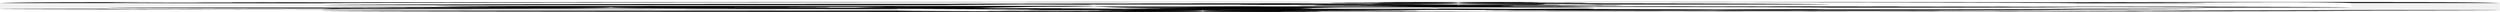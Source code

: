 graph G {
00--21;
21--02;
02--23;
23--04;
04--12;
12--33;
33--14;
14--22;
22--03;
03--24;
24--43;
43--31;
31--10;
24--32;
32--13;
13--34;
34--42;
42--30;
30--11;
13--01;
01--20;
20--41;
32--11;
11--30;
30--42;
42--34;
34--13;
13--01;
01--20;
20--41;
32--44;
32--40;
32--20;
20--01;
01--13;
13--34;
34--42;
42--30;
30--11;
20--41;
03--11;
11--32;
32--13;
13--34;
34--42;
42--30;
13--01;
01--20;
20--41;
32--44;
32--24;
24--43;
43--31;
31--10;
32--40;
32--20;
20--01;
01--13;
13--34;
34--42;
42--30;
20--41;
11--30;
30--42;
42--34;
34--13;
13--32;
32--44;
32--24;
24--43;
43--31;
31--10;
32--40;
32--20;
20--01;
20--41;
13--01;
01--20;
20--41;
20--32;
32--44;
32--24;
24--43;
43--31;
31--10;
32--40;
22--01;
01--20;
20--41;
20--32;
32--13;
13--34;
34--42;
42--30;
30--11;
11--03;
03--24;
24--43;
43--31;
31--10;
32--11;
11--30;
30--42;
42--34;
34--13;
11--03;
03--24;
24--43;
43--31;
31--10;
32--44;
32--24;
24--03;
03--11;
11--30;
30--42;
42--34;
34--13;
24--43;
43--31;
31--10;
32--40;
01--13;
13--34;
34--42;
42--30;
30--11;
11--32;
32--44;
32--24;
24--03;
24--43;
43--31;
31--10;
32--40;
32--20;
20--41;
11--03;
03--24;
24--43;
43--31;
31--10;
24--32;
32--44;
32--40;
32--20;
20--41;
13--32;
32--11;
11--30;
30--42;
42--34;
11--03;
03--24;
24--43;
43--31;
31--10;
32--44;
32--24;
24--03;
03--11;
11--30;
30--42;
42--34;
24--43;
43--31;
31--10;
32--40;
32--20;
20--41;
22--43;
43--24;
24--03;
03--11;
11--32;
32--13;
13--34;
34--42;
42--30;
13--01;
01--20;
20--41;
32--44;
32--40;
32--20;
20--01;
01--13;
13--34;
34--42;
42--30;
20--41;
11--30;
30--42;
42--34;
34--13;
13--32;
32--44;
32--40;
32--20;
20--01;
20--41;
13--01;
01--20;
20--41;
20--32;
32--44;
32--40;
24--32;
32--13;
13--34;
34--42;
42--30;
30--11;
11--03;
13--01;
01--20;
20--41;
32--11;
11--30;
30--42;
42--34;
34--13;
13--01;
01--20;
20--41;
11--03;
32--44;
32--40;
32--20;
20--01;
01--13;
13--34;
34--42;
42--30;
30--11;
11--03;
20--41;
43--31;
31--10;
22--41;
41--20;
20--01;
01--13;
13--34;
34--42;
42--30;
30--11;
11--32;
32--44;
32--24;
24--03;
24--43;
43--31;
31--10;
32--40;
11--03;
03--24;
24--43;
43--31;
31--10;
24--32;
32--44;
32--40;
13--32;
32--11;
11--30;
30--42;
42--34;
11--03;
03--24;
24--43;
43--31;
31--10;
32--44;
32--24;
24--03;
03--11;
11--30;
30--42;
42--34;
24--43;
43--31;
31--10;
32--40;
20--32;
32--13;
13--34;
34--42;
42--30;
30--11;
11--03;
03--24;
24--43;
43--31;
31--10;
13--01;
32--11;
11--30;
30--42;
42--34;
34--13;
13--01;
11--03;
03--24;
24--43;
43--31;
31--10;
32--44;
32--24;
24--03;
03--11;
11--30;
30--42;
42--34;
34--13;
13--01;
24--43;
43--31;
31--10;
32--40;
22--34;
34--13;
13--32;
32--11;
11--30;
30--42;
11--03;
03--24;
24--43;
43--31;
31--10;
32--44;
32--24;
24--03;
03--11;
11--30;
30--42;
24--43;
43--31;
31--10;
32--40;
32--20;
20--01;
20--41;
13--01;
01--20;
20--41;
20--32;
32--11;
11--30;
30--42;
11--03;
03--24;
24--43;
43--31;
31--10;
32--44;
32--24;
24--03;
03--11;
11--30;
30--42;
24--43;
43--31;
31--10;
32--40;
34--42;
42--30;
30--11;
11--32;
32--13;
13--01;
01--20;
20--41;
32--44;
32--24;
24--03;
24--43;
43--31;
31--10;
32--40;
32--20;
20--01;
01--13;
20--41;
11--03;
03--24;
24--43;
43--31;
31--10;
24--32;
32--13;
13--01;
01--20;
20--41;
32--44;
32--40;
32--20;
20--01;
01--13;
20--41;
22--30;
30--11;
11--32;
32--13;
13--34;
34--42;
13--01;
01--20;
20--41;
32--44;
32--24;
24--03;
24--43;
43--31;
31--10;
32--40;
32--20;
20--01;
01--13;
13--34;
34--42;
20--41;
11--03;
03--24;
24--43;
43--31;
31--10;
24--32;
32--13;
13--34;
34--42;
13--01;
01--20;
20--41;
32--44;
32--40;
32--20;
20--01;
01--13;
13--34;
34--42;
20--41;
30--42;
42--34;
34--13;
13--32;
32--11;
11--03;
03--24;
24--43;
43--31;
31--10;
32--44;
32--24;
24--03;
03--11;
24--43;
43--31;
31--10;
32--40;
32--20;
20--01;
20--41;
13--01;
01--20;
20--41;
20--32;
32--11;
11--03;
03--24;
24--43;
43--31;
31--10;
32--44;
32--24;
24--03;
03--11;
24--43;
43--31;
31--10;
32--40;
22--10;
10--31;
31--43;
43--24;
24--03;
03--11;
11--32;
32--13;
13--34;
34--42;
42--30;
13--01;
01--20;
20--41;
32--44;
32--40;
32--20;
20--01;
01--13;
13--34;
34--42;
42--30;
20--41;
11--30;
30--42;
42--34;
34--13;
13--32;
32--44;
32--40;
32--20;
20--01;
20--41;
13--01;
01--20;
20--41;
20--32;
32--44;
32--40;
24--32;
32--13;
13--34;
34--42;
42--30;
30--11;
11--03;
13--01;
01--20;
20--41;
32--11;
11--30;
30--42;
42--34;
34--13;
13--01;
01--20;
20--41;
11--03;
32--44;
32--40;
32--20;
20--01;
01--13;
13--34;
34--42;
42--30;
30--11;
11--03;
20--41;
33--41;
41--22;
22--03;
03--24;
24--43;
43--31;
31--10;
24--32;
32--13;
13--34;
34--42;
42--30;
30--11;
13--01;
01--20;
32--11;
11--30;
30--42;
42--34;
34--13;
13--01;
01--20;
32--44;
32--40;
32--20;
20--01;
01--13;
13--34;
34--42;
42--30;
30--11;
03--11;
11--32;
32--13;
13--34;
34--42;
42--30;
13--01;
01--20;
32--44;
32--24;
24--43;
43--31;
31--10;
32--40;
32--20;
20--01;
01--13;
13--34;
34--42;
42--30;
11--30;
30--42;
42--34;
34--13;
13--32;
32--44;
32--24;
24--43;
43--31;
31--10;
32--40;
32--20;
20--01;
13--01;
01--20;
20--32;
32--44;
32--24;
24--43;
43--31;
31--10;
32--40;
22--01;
01--20;
20--32;
32--13;
13--34;
34--42;
42--30;
30--11;
11--03;
03--24;
24--43;
43--31;
31--10;
32--11;
11--30;
30--42;
42--34;
34--13;
11--03;
03--24;
24--43;
43--31;
31--10;
32--44;
32--24;
24--03;
03--11;
11--30;
30--42;
42--34;
34--13;
24--43;
43--31;
31--10;
32--40;
01--13;
13--34;
34--42;
42--30;
30--11;
11--32;
32--44;
32--24;
24--03;
24--43;
43--31;
31--10;
32--40;
32--20;
11--03;
03--24;
24--43;
43--31;
31--10;
24--32;
32--44;
32--40;
32--20;
13--32;
32--11;
11--30;
30--42;
42--34;
11--03;
03--24;
24--43;
43--31;
31--10;
32--44;
32--24;
24--03;
03--11;
11--30;
30--42;
42--34;
24--43;
43--31;
31--10;
32--40;
32--20;
22--43;
43--24;
24--03;
03--11;
11--32;
32--13;
13--34;
34--42;
42--30;
13--01;
01--20;
32--44;
32--40;
32--20;
20--01;
01--13;
13--34;
34--42;
42--30;
11--30;
30--42;
42--34;
34--13;
13--32;
32--44;
32--40;
32--20;
20--01;
13--01;
01--20;
20--32;
32--44;
32--40;
24--32;
32--13;
13--34;
34--42;
42--30;
30--11;
11--03;
13--01;
01--20;
32--11;
11--30;
30--42;
42--34;
34--13;
13--01;
01--20;
11--03;
32--44;
32--40;
32--20;
20--01;
01--13;
13--34;
34--42;
42--30;
30--11;
11--03;
43--31;
31--10;
22--34;
34--13;
13--32;
32--11;
11--30;
30--42;
11--03;
03--24;
24--43;
43--31;
31--10;
32--44;
32--24;
24--03;
03--11;
11--30;
30--42;
24--43;
43--31;
31--10;
32--40;
32--20;
20--01;
13--01;
01--20;
20--32;
32--11;
11--30;
30--42;
11--03;
03--24;
24--43;
43--31;
31--10;
32--44;
32--24;
24--03;
03--11;
11--30;
30--42;
24--43;
43--31;
31--10;
32--40;
34--42;
42--30;
30--11;
11--32;
32--13;
13--01;
01--20;
32--44;
32--24;
24--03;
24--43;
43--31;
31--10;
32--40;
32--20;
20--01;
01--13;
11--03;
03--24;
24--43;
43--31;
31--10;
24--32;
32--13;
13--01;
01--20;
32--44;
32--40;
32--20;
20--01;
01--13;
22--14;
22--30;
30--11;
11--32;
32--13;
13--34;
34--42;
13--01;
01--20;
32--44;
32--24;
24--03;
24--43;
43--31;
31--10;
32--40;
32--20;
20--01;
01--13;
13--34;
34--42;
11--03;
03--24;
24--43;
43--31;
31--10;
24--32;
32--13;
13--34;
34--42;
13--01;
01--20;
32--44;
32--40;
32--20;
20--01;
01--13;
13--34;
34--42;
30--42;
42--34;
34--13;
13--32;
32--11;
11--03;
03--24;
24--43;
43--31;
31--10;
32--44;
32--24;
24--03;
03--11;
24--43;
43--31;
31--10;
32--40;
32--20;
20--01;
13--01;
01--20;
20--32;
32--11;
11--03;
03--24;
24--43;
43--31;
31--10;
32--44;
32--24;
24--03;
03--11;
24--43;
43--31;
31--10;
32--40;
22--10;
10--31;
31--43;
43--24;
24--03;
03--11;
11--32;
32--13;
13--34;
34--42;
42--30;
13--01;
01--20;
32--44;
32--40;
32--20;
20--01;
01--13;
13--34;
34--42;
42--30;
11--30;
30--42;
42--34;
34--13;
13--32;
32--44;
32--40;
32--20;
20--01;
13--01;
01--20;
20--32;
32--44;
32--40;
24--32;
32--13;
13--34;
34--42;
42--30;
30--11;
11--03;
13--01;
01--20;
32--11;
11--30;
30--42;
42--34;
34--13;
13--01;
01--20;
11--03;
32--44;
32--40;
32--20;
20--01;
01--13;
13--34;
34--42;
42--30;
30--11;
11--03;
41--20;
20--01;
01--22;
22--03;
03--24;
24--43;
43--31;
31--10;
24--32;
32--13;
13--34;
34--42;
42--30;
30--11;
32--11;
11--30;
30--42;
42--34;
34--13;
32--44;
32--40;
03--11;
11--32;
32--13;
13--34;
34--42;
42--30;
32--44;
32--24;
24--43;
43--31;
31--10;
32--40;
11--30;
30--42;
42--34;
34--13;
13--32;
32--44;
32--24;
24--43;
43--31;
31--10;
32--40;
22--43;
43--24;
24--03;
03--11;
11--32;
32--13;
13--34;
34--42;
42--30;
32--44;
32--40;
11--30;
30--42;
42--34;
34--13;
13--32;
32--44;
32--40;
24--32;
32--13;
13--34;
34--42;
42--30;
30--11;
11--03;
32--11;
11--30;
30--42;
42--34;
34--13;
11--03;
32--44;
32--40;
43--31;
31--10;
22--34;
34--13;
13--32;
32--11;
11--30;
30--42;
11--03;
03--24;
24--43;
43--31;
31--10;
32--44;
32--24;
24--03;
03--11;
11--30;
30--42;
24--43;
43--31;
31--10;
32--40;
34--42;
42--30;
30--11;
11--32;
32--13;
32--44;
32--24;
24--03;
24--43;
43--31;
31--10;
32--40;
11--03;
03--24;
24--43;
43--31;
31--10;
24--32;
32--13;
32--44;
32--40;
22--14;
22--30;
30--11;
11--32;
32--13;
13--34;
34--42;
32--44;
32--24;
24--03;
24--43;
43--31;
31--10;
32--40;
11--03;
03--24;
24--43;
43--31;
31--10;
24--32;
32--13;
13--34;
34--42;
32--44;
32--40;
30--42;
42--34;
34--13;
13--32;
32--11;
11--03;
03--24;
24--43;
43--31;
31--10;
32--44;
32--24;
24--03;
03--11;
24--43;
43--31;
31--10;
32--40;
22--10;
10--31;
31--43;
43--24;
24--03;
03--11;
11--32;
32--13;
13--34;
34--42;
42--30;
32--44;
32--40;
11--30;
30--42;
42--34;
34--13;
13--32;
32--44;
32--40;
24--32;
32--13;
13--34;
34--42;
42--30;
30--11;
11--03;
32--11;
11--30;
30--42;
42--34;
34--13;
11--03;
32--44;
32--40;
01--13;
13--34;
34--42;
42--30;
30--11;
11--32;
32--44;
32--24;
24--03;
03--22;
22--43;
43--31;
31--10;
22--14;
22--10;
10--31;
31--43;
24--43;
43--22;
22--03;
22--14;
22--10;
10--31;
43--31;
31--10;
10--22;
22--03;
22--14;
32--40;
11--03;
03--24;
24--43;
43--22;
22--14;
22--10;
10--31;
43--31;
31--10;
10--22;
22--14;
24--32;
32--44;
32--40;
03--22;
22--43;
43--24;
24--32;
32--44;
32--40;
43--31;
31--10;
22--14;
22--10;
10--31;
31--43;
43--24;
24--32;
32--44;
32--40;
30--22;
22--03;
03--24;
24--43;
43--31;
31--10;
24--32;
32--11;
32--44;
32--40;
03--11;
11--32;
32--44;
32--24;
24--43;
43--31;
31--10;
32--40;
22--43;
43--24;
24--03;
03--11;
11--32;
32--44;
32--40;
24--32;
32--11;
11--03;
32--44;
32--40;
43--31;
31--10;
22--14;
22--10;
10--31;
31--43;
43--24;
24--03;
03--11;
11--32;
32--44;
32--40;
24--32;
32--11;
11--03;
32--44;
32--40;
34--22;
22--03;
03--24;
24--43;
43--31;
31--10;
24--32;
32--11;
11--30;
30--42;
32--44;
32--40;
03--11;
11--32;
32--44;
32--24;
24--43;
43--31;
31--10;
32--40;
11--30;
30--42;
22--43;
43--24;
24--03;
03--11;
11--32;
32--44;
32--40;
11--30;
30--42;
24--32;
32--11;
11--30;
30--42;
11--03;
32--44;
32--40;
43--31;
31--10;
22--14;
22--30;
30--11;
11--32;
32--44;
32--24;
24--03;
24--43;
43--31;
31--10;
32--40;
11--03;
03--24;
24--43;
43--31;
31--10;
24--32;
32--44;
32--40;
30--42;
22--10;
10--31;
31--43;
43--24;
24--03;
03--11;
11--32;
32--44;
32--40;
11--30;
30--42;
24--32;
32--11;
11--30;
30--42;
11--03;
32--44;
32--40;
13--32;
32--11;
11--30;
30--42;
42--34;
34--22;
22--03;
03--24;
24--43;
43--31;
31--10;
22--43;
43--24;
24--03;
43--31;
31--10;
22--14;
22--10;
10--31;
31--43;
43--24;
24--03;
30--22;
22--03;
03--24;
24--43;
43--31;
31--10;
22--43;
43--24;
24--03;
43--31;
31--10;
22--34;
34--42;
22--14;
22--10;
10--31;
31--43;
43--24;
24--03;
11--03;
03--24;
24--43;
43--22;
22--34;
34--42;
42--30;
22--14;
22--30;
30--42;
42--34;
22--10;
10--31;
43--31;
31--10;
10--22;
22--34;
34--42;
42--30;
22--14;
22--30;
30--42;
42--34;
03--22;
22--43;
43--24;
43--31;
31--10;
22--34;
34--42;
42--30;
22--14;
22--30;
30--42;
42--34;
22--10;
10--31;
31--43;
43--24;
32--44;
32--24;
24--03;
03--22;
22--43;
43--31;
31--10;
22--34;
34--42;
42--30;
30--11;
22--14;
22--30;
30--11;
30--42;
42--34;
22--10;
10--31;
31--43;
03--11;
11--30;
30--42;
42--34;
34--22;
22--43;
43--31;
31--10;
22--14;
22--10;
10--31;
31--43;
30--22;
22--43;
43--31;
31--10;
22--34;
34--42;
22--14;
22--10;
10--31;
31--43;
24--43;
43--22;
22--03;
03--11;
11--30;
30--42;
42--34;
22--34;
34--42;
42--30;
30--11;
11--03;
22--14;
22--30;
30--11;
11--03;
30--42;
42--34;
22--10;
10--31;
43--31;
31--10;
10--22;
22--03;
03--11;
11--30;
30--42;
42--34;
22--34;
34--42;
42--30;
30--11;
11--03;
22--14;
22--30;
30--11;
11--03;
30--42;
42--34;
32--40;
20--32;
32--13;
13--34;
34--42;
42--30;
30--11;
11--03;
03--24;
24--43;
43--22;
22--01;
22--14;
22--10;
10--31;
43--31;
31--10;
10--22;
22--01;
22--14;
03--22;
22--01;
22--43;
43--24;
43--31;
31--10;
22--14;
22--10;
10--31;
31--43;
43--24;
30--22;
22--03;
03--24;
24--43;
43--31;
31--10;
03--11;
22--01;
22--43;
43--24;
24--03;
03--11;
43--31;
31--10;
22--14;
22--10;
10--31;
31--43;
43--24;
24--03;
03--11;
34--22;
22--03;
03--24;
24--43;
43--31;
31--10;
03--11;
11--30;
30--42;
22--01;
22--43;
43--24;
24--03;
03--11;
11--30;
30--42;
43--31;
31--10;
22--14;
22--30;
30--11;
11--03;
03--24;
24--43;
43--31;
31--10;
30--42;
22--10;
10--31;
31--43;
43--24;
24--03;
03--11;
11--30;
30--42;
13--01;
01--22;
22--03;
03--24;
24--43;
43--31;
31--10;
03--11;
11--30;
30--42;
42--34;
22--43;
43--24;
24--03;
03--11;
11--30;
30--42;
42--34;
43--31;
31--10;
22--34;
34--42;
42--30;
30--11;
11--03;
03--24;
24--43;
43--31;
31--10;
22--14;
22--30;
30--11;
11--03;
03--24;
24--43;
43--31;
31--10;
30--42;
42--34;
22--10;
10--31;
31--43;
43--24;
24--03;
03--11;
11--30;
30--42;
42--34;
32--11;
11--30;
30--42;
42--34;
34--13;
13--01;
01--22;
22--03;
03--24;
24--43;
43--31;
31--10;
22--43;
43--24;
24--03;
43--31;
31--10;
22--14;
22--10;
10--31;
31--43;
43--24;
24--03;
34--22;
22--03;
03--24;
24--43;
43--31;
31--10;
22--01;
01--13;
22--43;
43--24;
24--03;
43--31;
31--10;
22--14;
22--10;
10--31;
31--43;
43--24;
24--03;
30--22;
22--03;
03--24;
24--43;
43--31;
31--10;
22--01;
01--13;
13--34;
34--42;
22--43;
43--24;
24--03;
43--31;
31--10;
22--34;
34--13;
13--01;
34--42;
22--14;
22--10;
10--31;
31--43;
43--24;
24--03;
11--03;
03--24;
24--43;
43--22;
22--01;
01--13;
13--34;
34--42;
42--30;
22--34;
34--13;
13--01;
34--42;
42--30;
22--14;
22--30;
30--42;
42--34;
34--13;
13--01;
22--10;
10--31;
43--31;
31--10;
10--22;
22--01;
01--13;
13--34;
34--42;
42--30;
22--34;
34--13;
13--01;
34--42;
42--30;
22--14;
22--30;
30--42;
42--34;
34--13;
13--01;
03--22;
22--01;
01--13;
13--34;
34--42;
42--30;
22--43;
43--24;
43--31;
31--10;
22--34;
34--13;
13--01;
34--42;
42--30;
22--14;
22--30;
30--42;
42--34;
34--13;
13--01;
22--10;
10--31;
31--43;
43--24;
32--44;
32--24;
24--03;
03--22;
22--01;
01--13;
13--34;
34--42;
42--30;
30--11;
22--43;
43--31;
31--10;
22--34;
34--13;
13--01;
34--42;
42--30;
30--11;
22--14;
22--30;
30--11;
30--42;
42--34;
34--13;
13--01;
22--10;
10--31;
31--43;
03--11;
11--30;
30--42;
42--34;
34--13;
13--01;
01--22;
22--43;
43--31;
31--10;
22--14;
22--10;
10--31;
31--43;
34--22;
22--01;
01--13;
22--43;
43--31;
31--10;
22--14;
22--10;
10--31;
31--43;
30--22;
22--01;
01--13;
13--34;
34--42;
22--43;
43--31;
31--10;
22--34;
34--13;
13--01;
34--42;
22--14;
22--10;
10--31;
31--43;
24--43;
43--22;
22--03;
03--11;
11--30;
30--42;
42--34;
34--13;
13--01;
22--01;
01--13;
13--34;
34--42;
42--30;
30--11;
11--03;
22--34;
34--13;
13--01;
34--42;
42--30;
30--11;
11--03;
22--14;
22--30;
30--11;
11--03;
30--42;
42--34;
34--13;
13--01;
22--10;
10--31;
43--31;
31--10;
10--22;
22--03;
03--11;
11--30;
30--42;
42--34;
34--13;
13--01;
22--01;
01--13;
13--34;
34--42;
42--30;
30--11;
11--03;
22--34;
34--13;
13--01;
34--42;
42--30;
30--11;
11--03;
22--14;
22--30;
30--11;
11--03;
30--42;
42--34;
34--13;
13--01;
32--40;
12--31;
31--10;
10--22;
22--03;
03--24;
24--43;
24--32;
32--13;
13--34;
34--42;
42--30;
30--11;
13--01;
01--20;
20--41;
41--33;
33--14;
32--11;
11--30;
30--42;
42--34;
34--13;
13--01;
01--20;
20--41;
41--33;
33--14;
32--44;
32--40;
32--20;
20--01;
01--13;
13--34;
34--42;
42--30;
30--11;
20--41;
41--33;
33--14;
03--11;
11--32;
32--13;
13--34;
34--42;
42--30;
13--01;
01--20;
20--41;
41--33;
33--14;
32--44;
32--24;
24--43;
32--40;
32--20;
20--01;
01--13;
13--34;
34--42;
42--30;
20--41;
41--33;
33--14;
11--30;
30--42;
42--34;
34--13;
13--32;
32--44;
32--24;
24--43;
32--40;
32--20;
20--01;
20--41;
41--33;
33--14;
13--01;
01--20;
20--41;
41--33;
33--14;
20--32;
32--44;
32--24;
24--43;
32--40;
22--01;
01--20;
20--41;
41--33;
33--14;
20--32;
32--13;
13--34;
34--42;
42--30;
30--11;
11--03;
03--24;
24--43;
32--11;
11--30;
30--42;
42--34;
34--13;
11--03;
03--24;
24--43;
32--44;
32--24;
24--03;
03--11;
11--30;
30--42;
42--34;
34--13;
24--43;
32--40;
01--13;
13--34;
34--42;
42--30;
30--11;
11--32;
32--44;
32--24;
24--03;
24--43;
32--40;
32--20;
20--41;
41--33;
33--14;
11--03;
03--24;
24--43;
24--32;
32--44;
32--40;
32--20;
20--41;
41--33;
33--14;
13--32;
32--11;
11--30;
30--42;
42--34;
11--03;
03--24;
24--43;
32--44;
32--24;
24--03;
03--11;
11--30;
30--42;
42--34;
24--43;
32--40;
32--20;
20--41;
41--33;
33--14;
22--43;
43--24;
24--03;
03--11;
11--32;
32--13;
13--34;
34--42;
42--30;
13--01;
01--20;
20--41;
41--33;
33--14;
32--44;
32--40;
32--20;
20--01;
01--13;
13--34;
34--42;
42--30;
20--41;
41--33;
33--14;
11--30;
30--42;
42--34;
34--13;
13--32;
32--44;
32--40;
32--20;
20--01;
20--41;
41--33;
33--14;
13--01;
01--20;
20--41;
41--33;
33--14;
20--32;
32--44;
32--40;
24--32;
32--13;
13--34;
34--42;
42--30;
30--11;
11--03;
13--01;
01--20;
20--41;
41--33;
33--14;
32--11;
11--30;
30--42;
42--34;
34--13;
13--01;
01--20;
20--41;
41--33;
33--14;
11--03;
32--44;
32--40;
32--20;
20--01;
01--13;
13--34;
34--42;
42--30;
30--11;
11--03;
20--41;
41--33;
33--14;
22--41;
41--20;
20--01;
01--13;
13--34;
34--42;
42--30;
30--11;
11--32;
32--44;
32--24;
24--03;
24--43;
32--40;
11--03;
03--24;
24--43;
24--32;
32--44;
32--40;
13--32;
32--11;
11--30;
30--42;
42--34;
11--03;
03--24;
24--43;
32--44;
32--24;
24--03;
03--11;
11--30;
30--42;
42--34;
24--43;
32--40;
20--32;
32--13;
13--34;
34--42;
42--30;
30--11;
11--03;
03--24;
24--43;
13--01;
32--11;
11--30;
30--42;
42--34;
34--13;
13--01;
11--03;
03--24;
24--43;
32--44;
32--24;
24--03;
03--11;
11--30;
30--42;
42--34;
34--13;
13--01;
24--43;
32--40;
41--33;
33--14;
22--34;
34--13;
13--32;
32--11;
11--30;
30--42;
11--03;
03--24;
24--43;
32--44;
32--24;
24--03;
03--11;
11--30;
30--42;
24--43;
32--40;
32--20;
20--01;
20--41;
41--33;
33--14;
13--01;
01--20;
20--41;
41--33;
33--14;
20--32;
32--11;
11--30;
30--42;
11--03;
03--24;
24--43;
32--44;
32--24;
24--03;
03--11;
11--30;
30--42;
24--43;
32--40;
34--42;
42--30;
30--11;
11--32;
32--13;
13--01;
01--20;
20--41;
41--33;
33--14;
32--44;
32--24;
24--03;
24--43;
32--40;
32--20;
20--01;
01--13;
20--41;
41--33;
33--14;
11--03;
03--24;
24--43;
24--32;
32--13;
13--01;
01--20;
20--41;
41--33;
33--14;
32--44;
32--40;
32--20;
20--01;
01--13;
20--41;
41--33;
33--14;
22--14;
14--33;
33--41;
41--20;
20--01;
01--13;
13--34;
34--42;
42--30;
30--11;
11--32;
32--44;
32--24;
24--03;
24--43;
32--40;
11--03;
03--24;
24--43;
24--32;
32--44;
32--40;
13--32;
32--11;
11--30;
30--42;
42--34;
11--03;
03--24;
24--43;
32--44;
32--24;
24--03;
03--11;
11--30;
30--42;
42--34;
24--43;
32--40;
20--32;
32--13;
13--34;
34--42;
42--30;
30--11;
11--03;
03--24;
24--43;
13--01;
32--11;
11--30;
30--42;
42--34;
34--13;
13--01;
11--03;
03--24;
24--43;
32--44;
32--24;
24--03;
03--11;
11--30;
30--42;
42--34;
34--13;
13--01;
24--43;
32--40;
22--30;
30--11;
11--32;
32--13;
13--34;
34--42;
13--01;
01--20;
20--41;
41--33;
33--14;
32--44;
32--24;
24--03;
24--43;
32--40;
32--20;
20--01;
01--13;
13--34;
34--42;
20--41;
41--33;
33--14;
11--03;
03--24;
24--43;
24--32;
32--13;
13--34;
34--42;
13--01;
01--20;
20--41;
41--33;
33--14;
32--44;
32--40;
32--20;
20--01;
01--13;
13--34;
34--42;
20--41;
41--33;
33--14;
30--42;
42--34;
34--13;
13--32;
32--11;
11--03;
03--24;
24--43;
32--44;
32--24;
24--03;
03--11;
24--43;
32--40;
32--20;
20--01;
20--41;
41--33;
33--14;
13--01;
01--20;
20--41;
41--33;
33--14;
20--32;
32--11;
11--03;
03--24;
24--43;
32--44;
32--24;
24--03;
03--11;
24--43;
32--40;
31--43;
43--24;
24--03;
03--22;
22--01;
01--20;
20--41;
41--33;
33--14;
20--32;
32--13;
13--34;
34--42;
42--30;
30--11;
32--11;
11--30;
30--42;
42--34;
34--13;
32--44;
32--40;
01--13;
13--34;
34--42;
42--30;
30--11;
11--32;
32--44;
32--40;
32--20;
20--41;
41--33;
33--14;
13--32;
32--11;
11--30;
30--42;
42--34;
32--44;
32--40;
32--20;
20--41;
41--33;
33--14;
22--41;
41--20;
20--01;
01--13;
13--34;
34--42;
42--30;
30--11;
11--32;
32--44;
32--40;
13--32;
32--11;
11--30;
30--42;
42--34;
32--44;
32--40;
20--32;
32--13;
13--34;
34--42;
42--30;
30--11;
13--01;
32--11;
11--30;
30--42;
42--34;
34--13;
13--01;
32--44;
32--40;
41--33;
33--14;
22--34;
34--13;
13--32;
32--11;
11--30;
30--42;
32--44;
32--40;
32--20;
20--01;
20--41;
41--33;
33--14;
13--01;
01--20;
20--41;
41--33;
33--14;
20--32;
32--11;
11--30;
30--42;
32--44;
32--40;
34--42;
42--30;
30--11;
11--32;
32--13;
13--01;
01--20;
20--41;
41--33;
33--14;
32--44;
32--40;
32--20;
20--01;
01--13;
20--41;
41--33;
33--14;
22--14;
14--33;
33--41;
41--20;
20--01;
01--13;
13--34;
34--42;
42--30;
30--11;
11--32;
32--44;
32--40;
13--32;
32--11;
11--30;
30--42;
42--34;
32--44;
32--40;
20--32;
32--13;
13--34;
34--42;
42--30;
30--11;
13--01;
32--11;
11--30;
30--42;
42--34;
34--13;
13--01;
32--44;
32--40;
22--30;
30--11;
11--32;
32--13;
13--34;
34--42;
13--01;
01--20;
20--41;
41--33;
33--14;
32--44;
32--40;
32--20;
20--01;
01--13;
13--34;
34--42;
20--41;
41--33;
33--14;
30--42;
42--34;
34--13;
13--32;
32--11;
32--44;
32--40;
32--20;
20--01;
20--41;
41--33;
33--14;
13--01;
01--20;
20--41;
41--33;
33--14;
20--32;
32--11;
32--44;
32--40;
22--10;
03--11;
11--32;
32--13;
13--34;
34--42;
42--30;
30--22;
22--01;
01--20;
20--41;
41--33;
33--14;
22--41;
41--20;
20--01;
41--33;
33--14;
22--14;
14--33;
33--41;
41--20;
20--01;
22--10;
34--22;
22--01;
01--20;
20--41;
41--33;
33--14;
22--41;
41--20;
20--01;
41--33;
33--14;
22--14;
14--33;
33--41;
41--20;
20--01;
22--30;
30--42;
22--10;
13--01;
01--22;
22--41;
41--20;
41--33;
33--14;
22--34;
34--42;
42--30;
22--14;
14--33;
33--41;
41--20;
22--30;
30--42;
42--34;
22--10;
01--20;
20--41;
41--22;
22--34;
34--42;
42--30;
22--14;
14--33;
22--30;
30--42;
42--34;
22--10;
41--33;
33--14;
14--22;
22--34;
34--42;
42--30;
22--30;
30--42;
42--34;
22--10;
32--44;
32--40;
32--20;
20--01;
01--22;
22--41;
41--33;
33--14;
22--34;
34--13;
34--42;
42--30;
22--14;
14--33;
33--41;
22--30;
30--42;
42--34;
34--13;
22--10;
01--13;
13--34;
34--42;
42--30;
30--22;
22--41;
41--33;
33--14;
22--14;
14--33;
33--41;
22--10;
34--22;
22--41;
41--33;
33--14;
22--14;
14--33;
33--41;
22--30;
30--42;
22--10;
20--41;
41--22;
22--01;
01--13;
13--34;
34--42;
42--30;
22--34;
34--13;
13--01;
34--42;
42--30;
22--14;
14--33;
22--30;
30--42;
42--34;
34--13;
13--01;
22--10;
41--33;
33--14;
14--22;
22--01;
01--13;
13--34;
34--42;
42--30;
22--34;
34--13;
13--01;
34--42;
42--30;
22--30;
30--42;
42--34;
34--13;
13--01;
22--10;
11--30;
30--42;
42--34;
34--13;
13--32;
32--44;
32--40;
32--20;
20--01;
01--22;
22--41;
41--33;
33--14;
22--14;
14--33;
33--41;
22--10;
20--41;
41--22;
22--01;
22--14;
14--33;
22--10;
41--33;
33--14;
14--22;
22--01;
22--10;
13--01;
01--22;
22--41;
41--20;
20--32;
32--44;
32--40;
41--33;
33--14;
22--14;
14--33;
33--41;
41--20;
20--32;
32--44;
32--40;
22--10;
01--20;
20--41;
41--22;
22--14;
14--33;
22--10;
41--33;
33--14;
14--22;
22--10;
20--32;
32--44;
32--40;
34--22;
22--01;
01--20;
20--41;
41--33;
33--14;
20--32;
32--13;
32--44;
32--40;
01--13;
13--32;
32--44;
32--40;
32--20;
20--41;
41--33;
33--14;
22--41;
41--20;
20--01;
01--13;
13--32;
32--44;
32--40;
20--32;
32--13;
13--01;
32--44;
32--40;
41--33;
33--14;
22--14;
14--33;
33--41;
41--20;
20--01;
01--13;
13--32;
32--44;
32--40;
20--32;
32--13;
13--01;
32--44;
32--40;
22--10;
30--22;
22--01;
01--20;
20--41;
41--33;
33--14;
20--32;
32--13;
13--34;
34--42;
32--44;
32--40;
01--13;
13--34;
34--42;
13--32;
32--44;
32--40;
32--20;
20--41;
41--33;
33--14;
22--41;
41--20;
20--01;
01--13;
13--34;
34--42;
13--32;
32--44;
32--40;
20--32;
32--13;
13--34;
34--42;
13--01;
32--44;
32--40;
41--33;
33--14;
22--34;
34--13;
13--32;
32--44;
32--40;
32--20;
20--01;
20--41;
41--33;
33--14;
13--01;
01--20;
20--41;
41--33;
33--14;
20--32;
32--44;
32--40;
34--42;
22--14;
14--33;
33--41;
41--20;
20--01;
01--13;
13--34;
34--42;
13--32;
32--44;
32--40;
20--32;
32--13;
13--34;
34--42;
13--01;
32--44;
32--40;
22--10;
24--32;
32--13;
13--34;
34--42;
42--30;
30--11;
11--03;
03--22;
22--01;
01--20;
20--41;
41--33;
33--14;
22--41;
41--20;
20--01;
41--33;
33--14;
22--14;
14--33;
33--41;
41--20;
20--01;
22--10;
30--22;
22--03;
03--11;
22--01;
01--20;
20--41;
41--33;
33--14;
22--41;
41--20;
20--01;
41--33;
33--14;
22--14;
14--33;
33--41;
41--20;
20--01;
22--10;
34--22;
22--03;
03--11;
11--30;
30--42;
22--01;
01--20;
20--41;
41--33;
33--14;
22--41;
41--20;
20--01;
41--33;
33--14;
22--14;
14--33;
33--41;
41--20;
20--01;
22--30;
30--11;
11--03;
30--42;
22--10;
13--01;
01--22;
22--03;
03--11;
11--30;
30--42;
42--34;
22--41;
41--20;
41--33;
33--14;
22--34;
34--42;
42--30;
30--11;
11--03;
22--14;
14--33;
33--41;
41--20;
22--30;
30--11;
11--03;
30--42;
42--34;
22--10;
01--20;
20--41;
41--22;
22--03;
03--11;
11--30;
30--42;
42--34;
22--34;
34--42;
42--30;
30--11;
11--03;
22--14;
14--33;
22--30;
30--11;
11--03;
30--42;
42--34;
22--10;
41--33;
33--14;
14--22;
22--03;
03--11;
11--30;
30--42;
42--34;
22--34;
34--42;
42--30;
30--11;
11--03;
22--30;
30--11;
11--03;
30--42;
42--34;
22--10;
32--11;
11--30;
30--42;
42--34;
34--13;
13--01;
01--22;
22--03;
22--41;
41--20;
41--33;
33--14;
22--14;
14--33;
33--41;
41--20;
22--10;
01--20;
20--41;
41--22;
22--03;
22--14;
14--33;
22--10;
41--33;
33--14;
14--22;
22--03;
22--10;
34--22;
22--03;
22--01;
01--20;
20--41;
41--33;
33--14;
01--13;
22--41;
41--20;
20--01;
01--13;
41--33;
33--14;
22--14;
14--33;
33--41;
41--20;
20--01;
01--13;
22--10;
30--22;
22--03;
22--01;
01--20;
20--41;
41--33;
33--14;
01--13;
13--34;
34--42;
22--41;
41--20;
20--01;
01--13;
13--34;
34--42;
41--33;
33--14;
22--34;
34--13;
13--01;
01--20;
20--41;
41--33;
33--14;
34--42;
22--14;
14--33;
33--41;
41--20;
20--01;
01--13;
13--34;
34--42;
22--10;
11--03;
03--22;
22--01;
01--20;
20--41;
41--33;
33--14;
01--13;
13--34;
34--42;
42--30;
22--41;
41--20;
20--01;
01--13;
13--34;
34--42;
42--30;
41--33;
33--14;
22--34;
34--13;
13--01;
01--20;
20--41;
41--33;
33--14;
34--42;
42--30;
22--14;
14--33;
33--41;
41--20;
20--01;
01--13;
13--34;
34--42;
42--30;
22--30;
30--42;
42--34;
34--13;
13--01;
01--20;
20--41;
41--33;
33--14;
22--10;
32--44;
32--40;
32--20;
20--01;
01--22;
22--03;
03--11;
11--30;
30--42;
42--34;
34--13;
22--41;
41--33;
33--14;
22--34;
34--13;
34--42;
42--30;
30--11;
11--03;
22--14;
14--33;
33--41;
22--30;
30--11;
11--03;
30--42;
42--34;
34--13;
22--10;
01--13;
13--34;
34--42;
42--30;
30--11;
11--03;
03--22;
22--41;
41--33;
33--14;
22--14;
14--33;
33--41;
22--10;
30--22;
22--03;
03--11;
22--41;
41--33;
33--14;
22--14;
14--33;
33--41;
22--10;
34--22;
22--03;
03--11;
11--30;
30--42;
22--41;
41--33;
33--14;
22--14;
14--33;
33--41;
22--30;
30--11;
11--03;
30--42;
22--10;
20--41;
41--22;
22--03;
03--11;
11--30;
30--42;
42--34;
34--13;
13--01;
22--01;
01--13;
13--34;
34--42;
42--30;
30--11;
11--03;
22--34;
34--13;
13--01;
34--42;
42--30;
30--11;
11--03;
22--14;
14--33;
22--30;
30--11;
11--03;
30--42;
42--34;
34--13;
13--01;
22--10;
41--33;
33--14;
14--22;
22--03;
03--11;
11--30;
30--42;
42--34;
34--13;
13--01;
22--01;
01--13;
13--34;
34--42;
42--30;
30--11;
11--03;
22--34;
34--13;
13--01;
34--42;
42--30;
30--11;
11--03;
22--30;
30--11;
11--03;
30--42;
42--34;
34--13;
13--01;
22--10;
43--22;
22--03;
03--24;
24--32;
32--13;
13--34;
34--42;
42--30;
30--11;
13--01;
01--20;
20--41;
41--33;
33--14;
32--11;
11--30;
30--42;
42--34;
34--13;
13--01;
01--20;
20--41;
41--33;
33--14;
32--44;
32--40;
32--20;
20--01;
01--13;
13--34;
34--42;
42--30;
30--11;
20--41;
41--33;
33--14;
03--11;
11--32;
32--13;
13--34;
34--42;
42--30;
13--01;
01--20;
20--41;
41--33;
33--14;
32--44;
32--24;
32--40;
32--20;
20--01;
01--13;
13--34;
34--42;
42--30;
20--41;
41--33;
33--14;
11--30;
30--42;
42--34;
34--13;
13--32;
32--44;
32--24;
32--40;
32--20;
20--01;
20--41;
41--33;
33--14;
13--01;
01--20;
20--41;
41--33;
33--14;
20--32;
32--44;
32--24;
32--40;
22--01;
01--20;
20--41;
41--33;
33--14;
20--32;
32--13;
13--34;
34--42;
42--30;
30--11;
11--03;
03--24;
32--11;
11--30;
30--42;
42--34;
34--13;
11--03;
03--24;
32--44;
32--24;
24--03;
03--11;
11--30;
30--42;
42--34;
34--13;
32--40;
01--13;
13--34;
34--42;
42--30;
30--11;
11--32;
32--44;
32--24;
24--03;
32--40;
32--20;
20--41;
41--33;
33--14;
11--03;
03--24;
24--32;
32--44;
32--40;
32--20;
20--41;
41--33;
33--14;
13--32;
32--11;
11--30;
30--42;
42--34;
11--03;
03--24;
32--44;
32--24;
24--03;
03--11;
11--30;
30--42;
42--34;
32--40;
32--20;
20--41;
41--33;
33--14;
22--41;
41--20;
20--01;
01--13;
13--34;
34--42;
42--30;
30--11;
11--32;
32--44;
32--24;
24--03;
32--40;
11--03;
03--24;
24--32;
32--44;
32--40;
13--32;
32--11;
11--30;
30--42;
42--34;
11--03;
03--24;
32--44;
32--24;
24--03;
03--11;
11--30;
30--42;
42--34;
32--40;
20--32;
32--13;
13--34;
34--42;
42--30;
30--11;
11--03;
03--24;
13--01;
32--11;
11--30;
30--42;
42--34;
34--13;
13--01;
11--03;
03--24;
32--44;
32--24;
24--03;
03--11;
11--30;
30--42;
42--34;
34--13;
13--01;
32--40;
41--33;
33--14;
22--34;
34--13;
13--32;
32--11;
11--30;
30--42;
11--03;
03--24;
32--44;
32--24;
24--03;
03--11;
11--30;
30--42;
32--40;
32--20;
20--01;
20--41;
41--33;
33--14;
13--01;
01--20;
20--41;
41--33;
33--14;
20--32;
32--11;
11--30;
30--42;
11--03;
03--24;
32--44;
32--24;
24--03;
03--11;
11--30;
30--42;
32--40;
34--42;
42--30;
30--11;
11--32;
32--13;
13--01;
01--20;
20--41;
41--33;
33--14;
32--44;
32--24;
24--03;
32--40;
32--20;
20--01;
01--13;
20--41;
41--33;
33--14;
11--03;
03--24;
24--32;
32--13;
13--01;
01--20;
20--41;
41--33;
33--14;
32--44;
32--40;
32--20;
20--01;
01--13;
20--41;
41--33;
33--14;
22--14;
14--33;
33--41;
41--20;
20--01;
01--13;
13--34;
34--42;
42--30;
30--11;
11--32;
32--44;
32--24;
24--03;
32--40;
11--03;
03--24;
24--32;
32--44;
32--40;
13--32;
32--11;
11--30;
30--42;
42--34;
11--03;
03--24;
32--44;
32--24;
24--03;
03--11;
11--30;
30--42;
42--34;
32--40;
20--32;
32--13;
13--34;
34--42;
42--30;
30--11;
11--03;
03--24;
13--01;
32--11;
11--30;
30--42;
42--34;
34--13;
13--01;
11--03;
03--24;
32--44;
32--24;
24--03;
03--11;
11--30;
30--42;
42--34;
34--13;
13--01;
32--40;
22--30;
30--11;
11--32;
32--13;
13--34;
34--42;
13--01;
01--20;
20--41;
41--33;
33--14;
32--44;
32--24;
24--03;
32--40;
32--20;
20--01;
01--13;
13--34;
34--42;
20--41;
41--33;
33--14;
11--03;
03--24;
24--32;
32--13;
13--34;
34--42;
13--01;
01--20;
20--41;
41--33;
33--14;
32--44;
32--40;
32--20;
20--01;
01--13;
13--34;
34--42;
20--41;
41--33;
33--14;
30--42;
42--34;
34--13;
13--32;
32--11;
11--03;
03--24;
32--44;
32--24;
24--03;
03--11;
32--40;
32--20;
20--01;
20--41;
41--33;
33--14;
13--01;
01--20;
20--41;
41--33;
33--14;
20--32;
32--11;
11--03;
03--24;
32--44;
32--24;
24--03;
03--11;
32--40;
22--10;
12--24;
24--03;
03--22;
22--01;
01--20;
20--41;
41--33;
33--14;
20--32;
32--13;
13--34;
34--42;
42--30;
30--11;
32--11;
11--30;
30--42;
42--34;
34--13;
32--44;
32--40;
01--13;
13--34;
34--42;
42--30;
30--11;
11--32;
32--44;
32--40;
32--20;
20--41;
41--33;
33--14;
13--32;
32--11;
11--30;
30--42;
42--34;
32--44;
32--40;
32--20;
20--41;
41--33;
33--14;
22--43;
43--31;
31--10;
22--41;
41--20;
20--01;
01--13;
13--34;
34--42;
42--30;
30--11;
11--32;
32--44;
32--40;
13--32;
32--11;
11--30;
30--42;
42--34;
32--44;
32--40;
20--32;
32--13;
13--34;
34--42;
42--30;
30--11;
13--01;
32--11;
11--30;
30--42;
42--34;
34--13;
13--01;
32--44;
32--40;
41--33;
33--14;
22--34;
34--13;
13--32;
32--11;
11--30;
30--42;
32--44;
32--40;
32--20;
20--01;
20--41;
41--33;
33--14;
13--01;
01--20;
20--41;
41--33;
33--14;
20--32;
32--11;
11--30;
30--42;
32--44;
32--40;
34--42;
42--30;
30--11;
11--32;
32--13;
13--01;
01--20;
20--41;
41--33;
33--14;
32--44;
32--40;
32--20;
20--01;
01--13;
20--41;
41--33;
33--14;
22--14;
14--33;
33--41;
41--20;
20--01;
01--13;
13--34;
34--42;
42--30;
30--11;
11--32;
32--44;
32--40;
13--32;
32--11;
11--30;
30--42;
42--34;
32--44;
32--40;
20--32;
32--13;
13--34;
34--42;
42--30;
30--11;
13--01;
32--11;
11--30;
30--42;
42--34;
34--13;
13--01;
32--44;
32--40;
22--30;
30--11;
11--32;
32--13;
13--34;
34--42;
13--01;
01--20;
20--41;
41--33;
33--14;
32--44;
32--40;
32--20;
20--01;
01--13;
13--34;
34--42;
20--41;
41--33;
33--14;
30--42;
42--34;
34--13;
13--32;
32--11;
32--44;
32--40;
32--20;
20--01;
20--41;
41--33;
33--14;
13--01;
01--20;
20--41;
41--33;
33--14;
20--32;
32--11;
32--44;
32--40;
22--10;
10--31;
31--43;
03--11;
11--32;
32--13;
13--34;
34--42;
42--30;
30--22;
22--01;
01--20;
20--41;
41--33;
33--14;
22--43;
43--31;
31--10;
22--41;
41--20;
20--01;
41--33;
33--14;
22--14;
14--33;
33--41;
41--20;
20--01;
22--10;
10--31;
31--43;
34--22;
22--01;
01--20;
20--41;
41--33;
33--14;
22--43;
43--31;
31--10;
22--41;
41--20;
20--01;
41--33;
33--14;
22--14;
14--33;
33--41;
41--20;
20--01;
22--30;
30--42;
22--10;
10--31;
31--43;
13--01;
01--22;
22--43;
43--31;
31--10;
22--41;
41--20;
41--33;
33--14;
22--34;
34--42;
42--30;
22--14;
14--33;
33--41;
41--20;
22--30;
30--42;
42--34;
22--10;
10--31;
31--43;
01--20;
20--41;
41--22;
22--43;
43--31;
31--10;
22--34;
34--42;
42--30;
22--14;
14--33;
22--30;
30--42;
42--34;
22--10;
10--31;
31--43;
41--33;
33--14;
14--22;
22--43;
43--31;
31--10;
22--34;
34--42;
42--30;
22--30;
30--42;
42--34;
22--10;
10--31;
31--43;
32--44;
32--40;
32--20;
20--01;
01--22;
22--43;
43--31;
31--10;
22--41;
41--33;
33--14;
22--34;
34--13;
34--42;
42--30;
22--14;
14--33;
33--41;
22--30;
30--42;
42--34;
34--13;
22--10;
10--31;
31--43;
01--13;
13--34;
34--42;
42--30;
30--22;
22--43;
43--31;
31--10;
22--41;
41--33;
33--14;
22--14;
14--33;
33--41;
22--10;
10--31;
31--43;
34--22;
22--43;
43--31;
31--10;
22--41;
41--33;
33--14;
22--14;
14--33;
33--41;
22--30;
30--42;
22--10;
10--31;
31--43;
20--41;
41--22;
22--01;
01--13;
13--34;
34--42;
42--30;
22--43;
43--31;
31--10;
22--34;
34--13;
13--01;
34--42;
42--30;
22--14;
14--33;
22--30;
30--42;
42--34;
34--13;
13--01;
22--10;
10--31;
31--43;
41--33;
33--14;
14--22;
22--01;
01--13;
13--34;
34--42;
42--30;
22--43;
43--31;
31--10;
22--34;
34--13;
13--01;
34--42;
42--30;
22--30;
30--42;
42--34;
34--13;
13--01;
22--10;
10--31;
31--43;
11--30;
30--42;
42--34;
34--13;
13--32;
32--44;
32--40;
32--20;
20--01;
01--22;
22--43;
43--31;
31--10;
22--41;
41--33;
33--14;
22--14;
14--33;
33--41;
22--10;
10--31;
31--43;
20--41;
41--22;
22--01;
22--43;
43--31;
31--10;
22--14;
14--33;
22--10;
10--31;
31--43;
41--33;
33--14;
14--22;
22--01;
22--43;
43--31;
31--10;
22--10;
10--31;
31--43;
13--01;
01--22;
22--43;
43--31;
31--10;
22--41;
41--20;
20--32;
32--44;
32--40;
41--33;
33--14;
22--14;
14--33;
33--41;
41--20;
20--32;
32--44;
32--40;
22--10;
10--31;
31--43;
01--20;
20--41;
41--22;
22--43;
43--31;
31--10;
22--14;
14--33;
22--10;
10--31;
31--43;
41--33;
33--14;
14--22;
22--43;
43--31;
31--10;
22--10;
10--31;
31--43;
20--32;
32--44;
32--40;
34--22;
22--01;
01--20;
20--41;
41--33;
33--14;
20--32;
32--13;
32--44;
32--40;
01--13;
13--32;
32--44;
32--40;
32--20;
20--41;
41--33;
33--14;
22--43;
43--31;
31--10;
22--41;
41--20;
20--01;
01--13;
13--32;
32--44;
32--40;
20--32;
32--13;
13--01;
32--44;
32--40;
41--33;
33--14;
22--14;
14--33;
33--41;
41--20;
20--01;
01--13;
13--32;
32--44;
32--40;
20--32;
32--13;
13--01;
32--44;
32--40;
22--10;
10--31;
31--43;
30--22;
22--01;
01--20;
20--41;
41--33;
33--14;
20--32;
32--13;
13--34;
34--42;
32--44;
32--40;
01--13;
13--34;
34--42;
13--32;
32--44;
32--40;
32--20;
20--41;
41--33;
33--14;
22--43;
43--31;
31--10;
22--41;
41--20;
20--01;
01--13;
13--34;
34--42;
13--32;
32--44;
32--40;
20--32;
32--13;
13--34;
34--42;
13--01;
32--44;
32--40;
41--33;
33--14;
22--34;
34--13;
13--32;
32--44;
32--40;
32--20;
20--01;
20--41;
41--33;
33--14;
13--01;
01--20;
20--41;
41--33;
33--14;
20--32;
32--44;
32--40;
34--42;
22--14;
14--33;
33--41;
41--20;
20--01;
01--13;
13--34;
34--42;
13--32;
32--44;
32--40;
20--32;
32--13;
13--34;
34--42;
13--01;
32--44;
32--40;
22--10;
10--31;
31--43;
24--43;
43--22;
22--03;
03--11;
11--32;
32--13;
13--34;
34--42;
42--30;
13--01;
01--20;
20--41;
41--33;
33--14;
32--44;
32--40;
32--20;
20--01;
01--13;
13--34;
34--42;
42--30;
20--41;
41--33;
33--14;
11--30;
30--42;
42--34;
34--13;
13--32;
32--44;
32--40;
32--20;
20--01;
20--41;
41--33;
33--14;
13--01;
01--20;
20--41;
41--33;
33--14;
20--32;
32--44;
32--40;
22--01;
01--20;
20--41;
41--33;
33--14;
20--32;
32--13;
13--34;
34--42;
42--30;
30--11;
11--03;
32--11;
11--30;
30--42;
42--34;
34--13;
11--03;
32--44;
32--40;
01--13;
13--34;
34--42;
42--30;
30--11;
11--32;
32--44;
32--40;
32--20;
20--41;
41--33;
33--14;
11--03;
13--32;
32--11;
11--30;
30--42;
42--34;
11--03;
32--44;
32--40;
32--20;
20--41;
41--33;
33--14;
22--41;
41--20;
20--01;
01--13;
13--34;
34--42;
42--30;
30--11;
11--32;
32--44;
32--40;
11--03;
13--32;
32--11;
11--30;
30--42;
42--34;
11--03;
32--44;
32--40;
20--32;
32--13;
13--34;
34--42;
42--30;
30--11;
11--03;
13--01;
32--11;
11--30;
30--42;
42--34;
34--13;
13--01;
11--03;
32--44;
32--40;
41--33;
33--14;
22--34;
34--13;
13--32;
32--11;
11--30;
30--42;
11--03;
32--44;
32--40;
32--20;
20--01;
20--41;
41--33;
33--14;
13--01;
01--20;
20--41;
41--33;
33--14;
20--32;
32--11;
11--30;
30--42;
11--03;
32--44;
32--40;
34--42;
42--30;
30--11;
11--32;
32--13;
13--01;
01--20;
20--41;
41--33;
33--14;
32--44;
32--40;
32--20;
20--01;
01--13;
20--41;
41--33;
33--14;
11--03;
22--14;
14--33;
33--41;
41--20;
20--01;
01--13;
13--34;
34--42;
42--30;
30--11;
11--32;
32--44;
32--40;
11--03;
13--32;
32--11;
11--30;
30--42;
42--34;
11--03;
32--44;
32--40;
20--32;
32--13;
13--34;
34--42;
42--30;
30--11;
11--03;
13--01;
32--11;
11--30;
30--42;
42--34;
34--13;
13--01;
11--03;
32--44;
32--40;
22--30;
30--11;
11--32;
32--13;
13--34;
34--42;
13--01;
01--20;
20--41;
41--33;
33--14;
32--44;
32--40;
32--20;
20--01;
01--13;
13--34;
34--42;
20--41;
41--33;
33--14;
11--03;
30--42;
42--34;
34--13;
13--32;
32--11;
11--03;
32--44;
32--40;
32--20;
20--01;
20--41;
41--33;
33--14;
13--01;
01--20;
20--41;
41--33;
33--14;
20--32;
32--11;
11--03;
32--44;
32--40;
22--10;
10--31;
43--31;
31--10;
10--22;
22--03;
03--11;
11--32;
32--13;
13--34;
34--42;
42--30;
13--01;
01--20;
20--41;
41--33;
33--14;
32--44;
32--40;
32--20;
20--01;
01--13;
13--34;
34--42;
42--30;
20--41;
41--33;
33--14;
11--30;
30--42;
42--34;
34--13;
13--32;
32--44;
32--40;
32--20;
20--01;
20--41;
41--33;
33--14;
13--01;
01--20;
20--41;
41--33;
33--14;
20--32;
32--44;
32--40;
22--01;
01--20;
20--41;
41--33;
33--14;
20--32;
32--13;
13--34;
34--42;
42--30;
30--11;
11--03;
32--11;
11--30;
30--42;
42--34;
34--13;
11--03;
32--44;
32--40;
01--13;
13--34;
34--42;
42--30;
30--11;
11--32;
32--44;
32--40;
32--20;
20--41;
41--33;
33--14;
11--03;
13--32;
32--11;
11--30;
30--42;
42--34;
11--03;
32--44;
32--40;
32--20;
20--41;
41--33;
33--14;
22--41;
41--20;
20--01;
01--13;
13--34;
34--42;
42--30;
30--11;
11--32;
32--44;
32--40;
11--03;
13--32;
32--11;
11--30;
30--42;
42--34;
11--03;
32--44;
32--40;
20--32;
32--13;
13--34;
34--42;
42--30;
30--11;
11--03;
13--01;
32--11;
11--30;
30--42;
42--34;
34--13;
13--01;
11--03;
32--44;
32--40;
41--33;
33--14;
22--34;
34--13;
13--32;
32--11;
11--30;
30--42;
11--03;
32--44;
32--40;
32--20;
20--01;
20--41;
41--33;
33--14;
13--01;
01--20;
20--41;
41--33;
33--14;
20--32;
32--11;
11--30;
30--42;
11--03;
32--44;
32--40;
34--42;
42--30;
30--11;
11--32;
32--13;
13--01;
01--20;
20--41;
41--33;
33--14;
32--44;
32--40;
32--20;
20--01;
01--13;
20--41;
41--33;
33--14;
11--03;
22--14;
14--33;
33--41;
41--20;
20--01;
01--13;
13--34;
34--42;
42--30;
30--11;
11--32;
32--44;
32--40;
11--03;
13--32;
32--11;
11--30;
30--42;
42--34;
11--03;
32--44;
32--40;
20--32;
32--13;
13--34;
34--42;
42--30;
30--11;
11--03;
13--01;
32--11;
11--30;
30--42;
42--34;
34--13;
13--01;
11--03;
32--44;
32--40;
22--30;
30--11;
11--32;
32--13;
13--34;
34--42;
13--01;
01--20;
20--41;
41--33;
33--14;
32--44;
32--40;
32--20;
20--01;
01--13;
13--34;
34--42;
20--41;
41--33;
33--14;
11--03;
30--42;
42--34;
34--13;
13--32;
32--11;
11--03;
32--44;
32--40;
32--20;
20--01;
20--41;
41--33;
33--14;
13--01;
01--20;
20--41;
41--33;
33--14;
20--32;
32--11;
11--03;
32--44;
32--40;
24--32;
32--13;
13--34;
34--42;
42--30;
30--11;
11--03;
03--22;
22--01;
01--20;
20--41;
41--33;
33--14;
22--43;
43--31;
31--10;
22--41;
41--20;
20--01;
41--33;
33--14;
22--14;
14--33;
33--41;
41--20;
20--01;
22--10;
10--31;
31--43;
30--22;
22--03;
03--11;
22--01;
01--20;
20--41;
41--33;
33--14;
22--43;
43--31;
31--10;
22--41;
41--20;
20--01;
41--33;
33--14;
22--14;
14--33;
33--41;
41--20;
20--01;
22--10;
10--31;
31--43;
34--22;
22--03;
03--11;
11--30;
30--42;
22--01;
01--20;
20--41;
41--33;
33--14;
22--43;
43--31;
31--10;
22--41;
41--20;
20--01;
41--33;
33--14;
22--14;
14--33;
33--41;
41--20;
20--01;
22--30;
30--11;
11--03;
30--42;
22--10;
10--31;
31--43;
13--01;
01--22;
22--03;
03--11;
11--30;
30--42;
42--34;
22--43;
43--31;
31--10;
22--41;
41--20;
41--33;
33--14;
22--34;
34--42;
42--30;
30--11;
11--03;
22--14;
14--33;
33--41;
41--20;
22--30;
30--11;
11--03;
30--42;
42--34;
22--10;
10--31;
31--43;
01--20;
20--41;
41--22;
22--03;
03--11;
11--30;
30--42;
42--34;
22--43;
43--31;
31--10;
22--34;
34--42;
42--30;
30--11;
11--03;
22--14;
14--33;
22--30;
30--11;
11--03;
30--42;
42--34;
22--10;
10--31;
31--43;
41--33;
33--14;
14--22;
22--03;
03--11;
11--30;
30--42;
42--34;
22--43;
43--31;
31--10;
22--34;
34--42;
42--30;
30--11;
11--03;
22--30;
30--11;
11--03;
30--42;
42--34;
22--10;
10--31;
31--43;
32--11;
11--30;
30--42;
42--34;
34--13;
13--01;
01--22;
22--03;
22--43;
43--31;
31--10;
22--41;
41--20;
41--33;
33--14;
22--14;
14--33;
33--41;
41--20;
22--10;
10--31;
31--43;
01--20;
20--41;
41--22;
22--03;
22--43;
43--31;
31--10;
22--14;
14--33;
22--10;
10--31;
31--43;
41--33;
33--14;
14--22;
22--03;
22--43;
43--31;
31--10;
22--10;
10--31;
31--43;
34--22;
22--03;
22--01;
01--20;
20--41;
41--33;
33--14;
01--13;
22--43;
43--31;
31--10;
22--41;
41--20;
20--01;
01--13;
41--33;
33--14;
22--14;
14--33;
33--41;
41--20;
20--01;
01--13;
22--10;
10--31;
31--43;
30--22;
22--03;
22--01;
01--20;
20--41;
41--33;
33--14;
01--13;
13--34;
34--42;
22--43;
43--31;
31--10;
22--41;
41--20;
20--01;
01--13;
13--34;
34--42;
41--33;
33--14;
22--34;
34--13;
13--01;
01--20;
20--41;
41--33;
33--14;
34--42;
22--14;
14--33;
33--41;
41--20;
20--01;
01--13;
13--34;
34--42;
22--10;
10--31;
31--43;
11--03;
03--22;
22--01;
01--20;
20--41;
41--33;
33--14;
01--13;
13--34;
34--42;
42--30;
22--43;
43--31;
31--10;
22--41;
41--20;
20--01;
01--13;
13--34;
34--42;
42--30;
41--33;
33--14;
22--34;
34--13;
13--01;
01--20;
20--41;
41--33;
33--14;
34--42;
42--30;
22--14;
14--33;
33--41;
41--20;
20--01;
01--13;
13--34;
34--42;
42--30;
22--30;
30--42;
42--34;
34--13;
13--01;
01--20;
20--41;
41--33;
33--14;
22--10;
10--31;
31--43;
32--44;
32--40;
32--20;
20--01;
01--22;
22--03;
03--11;
11--30;
30--42;
42--34;
34--13;
22--43;
43--31;
31--10;
22--41;
41--33;
33--14;
22--34;
34--13;
34--42;
42--30;
30--11;
11--03;
22--14;
14--33;
33--41;
22--30;
30--11;
11--03;
30--42;
42--34;
34--13;
22--10;
10--31;
31--43;
01--13;
13--34;
34--42;
42--30;
30--11;
11--03;
03--22;
22--43;
43--31;
31--10;
22--41;
41--33;
33--14;
22--14;
14--33;
33--41;
22--10;
10--31;
31--43;
30--22;
22--03;
03--11;
22--43;
43--31;
31--10;
22--41;
41--33;
33--14;
22--14;
14--33;
33--41;
22--10;
10--31;
31--43;
34--22;
22--03;
03--11;
11--30;
30--42;
22--43;
43--31;
31--10;
22--41;
41--33;
33--14;
22--14;
14--33;
33--41;
22--30;
30--11;
11--03;
30--42;
22--10;
10--31;
31--43;
20--41;
41--22;
22--03;
03--11;
11--30;
30--42;
42--34;
34--13;
13--01;
22--01;
01--13;
13--34;
34--42;
42--30;
30--11;
11--03;
22--43;
43--31;
31--10;
22--34;
34--13;
13--01;
34--42;
42--30;
30--11;
11--03;
22--14;
14--33;
22--30;
30--11;
11--03;
30--42;
42--34;
34--13;
13--01;
22--10;
10--31;
31--43;
41--33;
33--14;
14--22;
22--03;
03--11;
11--30;
30--42;
42--34;
34--13;
13--01;
22--01;
01--13;
13--34;
34--42;
42--30;
30--11;
11--03;
22--43;
43--31;
31--10;
22--34;
34--13;
13--01;
34--42;
42--30;
30--11;
11--03;
22--30;
30--11;
11--03;
30--42;
42--34;
34--13;
13--01;
22--10;
10--31;
31--43;
12--20;
20--01;
01--22;
22--03;
03--24;
24--43;
43--31;
31--10;
24--32;
32--13;
13--34;
34--42;
42--30;
30--11;
32--11;
11--30;
30--42;
42--34;
34--13;
32--44;
32--40;
03--11;
11--32;
32--13;
13--34;
34--42;
42--30;
32--44;
32--24;
24--43;
43--31;
31--10;
32--40;
11--30;
30--42;
42--34;
34--13;
13--32;
32--44;
32--24;
24--43;
43--31;
31--10;
32--40;
22--43;
43--24;
24--03;
03--11;
11--32;
32--13;
13--34;
34--42;
42--30;
32--44;
32--40;
11--30;
30--42;
42--34;
34--13;
13--32;
32--44;
32--40;
24--32;
32--13;
13--34;
34--42;
42--30;
30--11;
11--03;
32--11;
11--30;
30--42;
42--34;
34--13;
11--03;
32--44;
32--40;
43--31;
31--10;
22--41;
41--33;
33--14;
22--34;
34--13;
13--32;
32--11;
11--30;
30--42;
11--03;
03--24;
24--43;
43--31;
31--10;
32--44;
32--24;
24--03;
03--11;
11--30;
30--42;
24--43;
43--31;
31--10;
32--40;
34--42;
42--30;
30--11;
11--32;
32--13;
32--44;
32--24;
24--03;
24--43;
43--31;
31--10;
32--40;
11--03;
03--24;
24--43;
43--31;
31--10;
24--32;
32--13;
32--44;
32--40;
22--14;
14--33;
33--41;
22--30;
30--11;
11--32;
32--13;
13--34;
34--42;
32--44;
32--24;
24--03;
24--43;
43--31;
31--10;
32--40;
11--03;
03--24;
24--43;
43--31;
31--10;
24--32;
32--13;
13--34;
34--42;
32--44;
32--40;
30--42;
42--34;
34--13;
13--32;
32--11;
11--03;
03--24;
24--43;
43--31;
31--10;
32--44;
32--24;
24--03;
03--11;
24--43;
43--31;
31--10;
32--40;
22--10;
10--31;
31--43;
43--24;
24--03;
03--11;
11--32;
32--13;
13--34;
34--42;
42--30;
32--44;
32--40;
11--30;
30--42;
42--34;
34--13;
13--32;
32--44;
32--40;
24--32;
32--13;
13--34;
34--42;
42--30;
30--11;
11--03;
32--11;
11--30;
30--42;
42--34;
34--13;
11--03;
32--44;
32--40;
01--13;
13--34;
34--42;
42--30;
30--11;
11--32;
32--44;
32--24;
24--03;
03--22;
22--43;
43--31;
31--10;
22--41;
41--33;
33--14;
22--14;
14--33;
33--41;
22--10;
10--31;
31--43;
24--43;
43--22;
22--03;
22--41;
41--33;
33--14;
22--14;
14--33;
33--41;
22--10;
10--31;
43--31;
31--10;
10--22;
22--03;
22--41;
41--33;
33--14;
22--14;
14--33;
33--41;
32--40;
11--03;
03--24;
24--43;
43--22;
22--41;
41--33;
33--14;
22--14;
14--33;
33--41;
22--10;
10--31;
43--31;
31--10;
10--22;
22--41;
41--33;
33--14;
22--14;
14--33;
33--41;
24--32;
32--44;
32--40;
03--22;
22--43;
43--24;
24--32;
32--44;
32--40;
43--31;
31--10;
22--41;
41--33;
33--14;
22--14;
14--33;
33--41;
22--10;
10--31;
31--43;
43--24;
24--32;
32--44;
32--40;
30--22;
22--03;
03--24;
24--43;
43--31;
31--10;
24--32;
32--11;
32--44;
32--40;
03--11;
11--32;
32--44;
32--24;
24--43;
43--31;
31--10;
32--40;
22--43;
43--24;
24--03;
03--11;
11--32;
32--44;
32--40;
24--32;
32--11;
11--03;
32--44;
32--40;
43--31;
31--10;
22--41;
41--33;
33--14;
22--14;
14--33;
33--41;
22--10;
10--31;
31--43;
43--24;
24--03;
03--11;
11--32;
32--44;
32--40;
24--32;
32--11;
11--03;
32--44;
32--40;
34--22;
22--03;
03--24;
24--43;
43--31;
31--10;
24--32;
32--11;
11--30;
30--42;
32--44;
32--40;
03--11;
11--32;
32--44;
32--24;
24--43;
43--31;
31--10;
32--40;
11--30;
30--42;
22--43;
43--24;
24--03;
03--11;
11--32;
32--44;
32--40;
11--30;
30--42;
24--32;
32--11;
11--30;
30--42;
11--03;
32--44;
32--40;
43--31;
31--10;
22--41;
41--33;
33--14;
22--14;
14--33;
33--41;
22--30;
30--11;
11--32;
32--44;
32--24;
24--03;
24--43;
43--31;
31--10;
32--40;
11--03;
03--24;
24--43;
43--31;
31--10;
24--32;
32--44;
32--40;
30--42;
22--10;
10--31;
31--43;
43--24;
24--03;
03--11;
11--32;
32--44;
32--40;
11--30;
30--42;
24--32;
32--11;
11--30;
30--42;
11--03;
32--44;
32--40;
13--32;
32--11;
11--30;
30--42;
42--34;
34--22;
22--03;
03--24;
24--43;
43--31;
31--10;
22--43;
43--24;
24--03;
43--31;
31--10;
22--41;
41--33;
33--14;
22--14;
14--33;
33--41;
22--10;
10--31;
31--43;
43--24;
24--03;
30--22;
22--03;
03--24;
24--43;
43--31;
31--10;
22--43;
43--24;
24--03;
43--31;
31--10;
22--41;
41--33;
33--14;
22--34;
34--42;
22--14;
14--33;
33--41;
22--10;
10--31;
31--43;
43--24;
24--03;
11--03;
03--24;
24--43;
43--22;
22--41;
41--33;
33--14;
22--34;
34--42;
42--30;
22--14;
14--33;
33--41;
22--30;
30--42;
42--34;
22--10;
10--31;
43--31;
31--10;
10--22;
22--41;
41--33;
33--14;
22--34;
34--42;
42--30;
22--14;
14--33;
33--41;
22--30;
30--42;
42--34;
03--22;
22--43;
43--24;
43--31;
31--10;
22--41;
41--33;
33--14;
22--34;
34--42;
42--30;
22--14;
14--33;
33--41;
22--30;
30--42;
42--34;
22--10;
10--31;
31--43;
43--24;
32--44;
32--24;
24--03;
03--22;
22--43;
43--31;
31--10;
22--41;
41--33;
33--14;
22--34;
34--42;
42--30;
30--11;
22--14;
14--33;
33--41;
22--30;
30--11;
30--42;
42--34;
22--10;
10--31;
31--43;
03--11;
11--30;
30--42;
42--34;
34--22;
22--43;
43--31;
31--10;
22--41;
41--33;
33--14;
22--14;
14--33;
33--41;
22--10;
10--31;
31--43;
30--22;
22--43;
43--31;
31--10;
22--41;
41--33;
33--14;
22--34;
34--42;
22--14;
14--33;
33--41;
22--10;
10--31;
31--43;
24--43;
43--22;
22--03;
03--11;
11--30;
30--42;
42--34;
22--41;
41--33;
33--14;
22--34;
34--42;
42--30;
30--11;
11--03;
22--14;
14--33;
33--41;
22--30;
30--11;
11--03;
30--42;
42--34;
22--10;
10--31;
43--31;
31--10;
10--22;
22--03;
03--11;
11--30;
30--42;
42--34;
22--41;
41--33;
33--14;
22--34;
34--42;
42--30;
30--11;
11--03;
22--14;
14--33;
33--41;
22--30;
30--11;
11--03;
30--42;
42--34;
32--40;
20--41;
41--22;
22--03;
03--24;
24--43;
43--31;
31--10;
24--32;
32--13;
13--34;
34--42;
42--30;
30--11;
13--01;
32--11;
11--30;
30--42;
42--34;
34--13;
13--01;
32--44;
32--40;
03--11;
11--32;
32--13;
13--34;
34--42;
42--30;
13--01;
32--44;
32--24;
24--43;
43--31;
31--10;
32--40;
11--30;
30--42;
42--34;
34--13;
13--32;
32--44;
32--24;
24--43;
43--31;
31--10;
32--40;
13--01;
22--01;
01--13;
13--34;
34--42;
42--30;
30--11;
11--32;
32--44;
32--24;
24--03;
24--43;
43--31;
31--10;
32--40;
11--03;
03--24;
24--43;
43--31;
31--10;
24--32;
32--44;
32--40;
13--32;
32--11;
11--30;
30--42;
42--34;
11--03;
03--24;
24--43;
43--31;
31--10;
32--44;
32--24;
24--03;
03--11;
11--30;
30--42;
42--34;
24--43;
43--31;
31--10;
32--40;
22--43;
43--24;
24--03;
03--11;
11--32;
32--13;
13--34;
34--42;
42--30;
13--01;
32--44;
32--40;
11--30;
30--42;
42--34;
34--13;
13--32;
32--44;
32--40;
13--01;
24--32;
32--13;
13--34;
34--42;
42--30;
30--11;
11--03;
13--01;
32--11;
11--30;
30--42;
42--34;
34--13;
13--01;
11--03;
32--44;
32--40;
43--31;
31--10;
22--34;
34--13;
13--32;
32--11;
11--30;
30--42;
11--03;
03--24;
24--43;
43--31;
31--10;
32--44;
32--24;
24--03;
03--11;
11--30;
30--42;
24--43;
43--31;
31--10;
32--40;
13--01;
34--42;
42--30;
30--11;
11--32;
32--13;
13--01;
32--44;
32--24;
24--03;
24--43;
43--31;
31--10;
32--40;
11--03;
03--24;
24--43;
43--31;
31--10;
24--32;
32--13;
13--01;
32--44;
32--40;
22--14;
14--33;
22--30;
30--11;
11--32;
32--13;
13--34;
34--42;
13--01;
32--44;
32--24;
24--03;
24--43;
43--31;
31--10;
32--40;
11--03;
03--24;
24--43;
43--31;
31--10;
24--32;
32--13;
13--34;
34--42;
13--01;
32--44;
32--40;
30--42;
42--34;
34--13;
13--32;
32--11;
11--03;
03--24;
24--43;
43--31;
31--10;
32--44;
32--24;
24--03;
03--11;
24--43;
43--31;
31--10;
32--40;
13--01;
22--10;
10--31;
31--43;
43--24;
24--03;
03--11;
11--32;
32--13;
13--34;
34--42;
42--30;
13--01;
32--44;
32--40;
11--30;
30--42;
42--34;
34--13;
13--32;
32--44;
32--40;
13--01;
24--32;
32--13;
13--34;
34--42;
42--30;
30--11;
11--03;
13--01;
32--11;
11--30;
30--42;
42--34;
34--13;
13--01;
11--03;
32--44;
32--40;
41--33;
33--14;
14--22;
22--03;
03--24;
24--43;
43--31;
31--10;
24--32;
32--13;
13--34;
34--42;
42--30;
30--11;
13--01;
32--11;
11--30;
30--42;
42--34;
34--13;
13--01;
32--44;
32--40;
03--11;
11--32;
32--13;
13--34;
34--42;
42--30;
13--01;
32--44;
32--24;
24--43;
43--31;
31--10;
32--40;
11--30;
30--42;
42--34;
34--13;
13--32;
32--44;
32--24;
24--43;
43--31;
31--10;
32--40;
13--01;
22--01;
01--13;
13--34;
34--42;
42--30;
30--11;
11--32;
32--44;
32--24;
24--03;
24--43;
43--31;
31--10;
32--40;
11--03;
03--24;
24--43;
43--31;
31--10;
24--32;
32--44;
32--40;
13--32;
32--11;
11--30;
30--42;
42--34;
11--03;
03--24;
24--43;
43--31;
31--10;
32--44;
32--24;
24--03;
03--11;
11--30;
30--42;
42--34;
24--43;
43--31;
31--10;
32--40;
22--43;
43--24;
24--03;
03--11;
11--32;
32--13;
13--34;
34--42;
42--30;
13--01;
32--44;
32--40;
11--30;
30--42;
42--34;
34--13;
13--32;
32--44;
32--40;
13--01;
24--32;
32--13;
13--34;
34--42;
42--30;
30--11;
11--03;
13--01;
32--11;
11--30;
30--42;
42--34;
34--13;
13--01;
11--03;
32--44;
32--40;
43--31;
31--10;
22--34;
34--13;
13--32;
32--11;
11--30;
30--42;
11--03;
03--24;
24--43;
43--31;
31--10;
32--44;
32--24;
24--03;
03--11;
11--30;
30--42;
24--43;
43--31;
31--10;
32--40;
13--01;
34--42;
42--30;
30--11;
11--32;
32--13;
13--01;
32--44;
32--24;
24--03;
24--43;
43--31;
31--10;
32--40;
11--03;
03--24;
24--43;
43--31;
31--10;
24--32;
32--13;
13--01;
32--44;
32--40;
22--30;
30--11;
11--32;
32--13;
13--34;
34--42;
13--01;
32--44;
32--24;
24--03;
24--43;
43--31;
31--10;
32--40;
11--03;
03--24;
24--43;
43--31;
31--10;
24--32;
32--13;
13--34;
34--42;
13--01;
32--44;
32--40;
30--42;
42--34;
34--13;
13--32;
32--11;
11--03;
03--24;
24--43;
43--31;
31--10;
32--44;
32--24;
24--03;
03--11;
24--43;
43--31;
31--10;
32--40;
13--01;
22--10;
10--31;
31--43;
43--24;
24--03;
03--11;
11--32;
32--13;
13--34;
34--42;
42--30;
13--01;
32--44;
32--40;
11--30;
30--42;
42--34;
34--13;
13--32;
32--44;
32--40;
13--01;
24--32;
32--13;
13--34;
34--42;
42--30;
30--11;
11--03;
13--01;
32--11;
11--30;
30--42;
42--34;
34--13;
13--01;
11--03;
32--44;
32--40;
20--32;
32--13;
13--34;
34--42;
42--30;
30--11;
11--03;
03--24;
24--43;
43--22;
22--01;
22--41;
41--33;
33--14;
22--14;
14--33;
33--41;
22--10;
10--31;
43--31;
31--10;
10--22;
22--01;
22--41;
41--33;
33--14;
22--14;
14--33;
33--41;
03--22;
22--01;
22--43;
43--24;
43--31;
31--10;
22--41;
41--33;
33--14;
22--14;
14--33;
33--41;
22--10;
10--31;
31--43;
43--24;
30--22;
22--03;
03--24;
24--43;
43--31;
31--10;
03--11;
22--01;
22--43;
43--24;
24--03;
03--11;
43--31;
31--10;
22--41;
41--33;
33--14;
22--14;
14--33;
33--41;
22--10;
10--31;
31--43;
43--24;
24--03;
03--11;
34--22;
22--03;
03--24;
24--43;
43--31;
31--10;
03--11;
11--30;
30--42;
22--01;
22--43;
43--24;
24--03;
03--11;
11--30;
30--42;
43--31;
31--10;
22--41;
41--33;
33--14;
22--14;
14--33;
33--41;
22--30;
30--11;
11--03;
03--24;
24--43;
43--31;
31--10;
30--42;
22--10;
10--31;
31--43;
43--24;
24--03;
03--11;
11--30;
30--42;
13--01;
01--22;
22--03;
03--24;
24--43;
43--31;
31--10;
03--11;
11--30;
30--42;
42--34;
22--43;
43--24;
24--03;
03--11;
11--30;
30--42;
42--34;
43--31;
31--10;
22--41;
41--33;
33--14;
22--34;
34--42;
42--30;
30--11;
11--03;
03--24;
24--43;
43--31;
31--10;
22--14;
14--33;
33--41;
22--30;
30--11;
11--03;
03--24;
24--43;
43--31;
31--10;
30--42;
42--34;
22--10;
10--31;
31--43;
43--24;
24--03;
03--11;
11--30;
30--42;
42--34;
32--11;
11--30;
30--42;
42--34;
34--13;
13--01;
01--22;
22--03;
03--24;
24--43;
43--31;
31--10;
22--43;
43--24;
24--03;
43--31;
31--10;
22--41;
41--33;
33--14;
22--14;
14--33;
33--41;
22--10;
10--31;
31--43;
43--24;
24--03;
34--22;
22--03;
03--24;
24--43;
43--31;
31--10;
22--01;
01--13;
22--43;
43--24;
24--03;
43--31;
31--10;
22--41;
41--33;
33--14;
22--14;
14--33;
33--41;
22--10;
10--31;
31--43;
43--24;
24--03;
30--22;
22--03;
03--24;
24--43;
43--31;
31--10;
22--01;
01--13;
13--34;
34--42;
22--43;
43--24;
24--03;
43--31;
31--10;
22--41;
41--33;
33--14;
22--34;
34--13;
13--01;
34--42;
22--14;
14--33;
33--41;
22--10;
10--31;
31--43;
43--24;
24--03;
11--03;
03--24;
24--43;
43--22;
22--01;
01--13;
13--34;
34--42;
42--30;
22--41;
41--33;
33--14;
22--34;
34--13;
13--01;
34--42;
42--30;
22--14;
14--33;
33--41;
22--30;
30--42;
42--34;
34--13;
13--01;
22--10;
10--31;
43--31;
31--10;
10--22;
22--01;
01--13;
13--34;
34--42;
42--30;
22--41;
41--33;
33--14;
22--34;
34--13;
13--01;
34--42;
42--30;
22--14;
14--33;
33--41;
22--30;
30--42;
42--34;
34--13;
13--01;
03--22;
22--01;
01--13;
13--34;
34--42;
42--30;
22--43;
43--24;
43--31;
31--10;
22--41;
41--33;
33--14;
22--34;
34--13;
13--01;
34--42;
42--30;
22--14;
14--33;
33--41;
22--30;
30--42;
42--34;
34--13;
13--01;
22--10;
10--31;
31--43;
43--24;
32--44;
32--24;
24--03;
03--22;
22--01;
01--13;
13--34;
34--42;
42--30;
30--11;
22--43;
43--31;
31--10;
22--41;
41--33;
33--14;
22--34;
34--13;
13--01;
34--42;
42--30;
30--11;
22--14;
14--33;
33--41;
22--30;
30--11;
30--42;
42--34;
34--13;
13--01;
22--10;
10--31;
31--43;
03--11;
11--30;
30--42;
42--34;
34--13;
13--01;
01--22;
22--43;
43--31;
31--10;
22--41;
41--33;
33--14;
22--14;
14--33;
33--41;
22--10;
10--31;
31--43;
34--22;
22--01;
01--13;
22--43;
43--31;
31--10;
22--41;
41--33;
33--14;
22--14;
14--33;
33--41;
22--10;
10--31;
31--43;
30--22;
22--01;
01--13;
13--34;
34--42;
22--43;
43--31;
31--10;
22--41;
41--33;
33--14;
22--34;
34--13;
13--01;
34--42;
22--14;
14--33;
33--41;
22--10;
10--31;
31--43;
24--43;
43--22;
22--03;
03--11;
11--30;
30--42;
42--34;
34--13;
13--01;
22--01;
01--13;
13--34;
34--42;
42--30;
30--11;
11--03;
22--41;
41--33;
33--14;
22--34;
34--13;
13--01;
34--42;
42--30;
30--11;
11--03;
22--14;
14--33;
33--41;
22--30;
30--11;
11--03;
30--42;
42--34;
34--13;
13--01;
22--10;
10--31;
43--31;
31--10;
10--22;
22--03;
03--11;
11--30;
30--42;
42--34;
34--13;
13--01;
22--01;
01--13;
13--34;
34--42;
42--30;
30--11;
11--03;
22--41;
41--33;
33--14;
22--34;
34--13;
13--01;
34--42;
42--30;
30--11;
11--03;
22--14;
14--33;
33--41;
22--30;
30--11;
11--03;
30--42;
42--34;
34--13;
13--01;
32--40;
23--44;
44--32;
32--13;
13--34;
34--42;
42--30;
30--11;
11--03;
03--24;
24--43;
43--22;
22--01;
01--20;
20--41;
41--33;
33--14;
33--12;
12--31;
31--10;
12--04;
20--12;
12--33;
33--14;
33--41;
12--31;
31--10;
12--04;
22--41;
41--20;
20--01;
20--12;
12--33;
33--14;
12--31;
31--10;
12--04;
41--33;
33--14;
33--12;
12--31;
31--10;
12--04;
12--20;
20--01;
22--14;
14--33;
33--12;
12--31;
31--10;
12--04;
12--20;
20--01;
20--41;
33--41;
41--20;
20--01;
20--12;
12--31;
31--10;
12--04;
22--10;
10--31;
31--12;
12--33;
33--14;
33--41;
41--20;
20--01;
12--04;
12--20;
20--01;
20--41;
41--33;
33--14;
43--31;
31--12;
12--33;
33--14;
14--22;
22--01;
01--20;
20--41;
22--41;
41--20;
20--01;
22--10;
33--41;
41--22;
22--01;
01--20;
22--14;
22--10;
41--20;
20--01;
01--22;
22--14;
22--10;
12--04;
12--20;
20--01;
01--22;
22--41;
41--33;
33--14;
22--14;
14--33;
33--41;
22--10;
20--41;
41--22;
22--01;
22--14;
14--33;
22--10;
41--33;
33--14;
14--22;
22--01;
22--10;
31--10;
10--22;
22--01;
01--20;
20--41;
41--33;
33--14;
33--12;
12--04;
20--12;
12--33;
33--14;
33--41;
12--04;
22--41;
41--20;
20--01;
20--12;
12--33;
33--14;
12--04;
41--33;
33--14;
33--12;
12--04;
12--20;
20--01;
22--14;
14--33;
33--12;
12--04;
12--20;
20--01;
20--41;
33--41;
41--20;
20--01;
20--12;
12--04;
24--12;
12--33;
33--14;
14--22;
22--01;
01--20;
20--41;
22--43;
43--31;
31--10;
22--41;
41--20;
20--01;
22--10;
10--31;
31--43;
33--41;
41--22;
22--01;
01--20;
22--43;
43--31;
31--10;
22--14;
22--10;
10--31;
31--43;
41--20;
20--01;
01--22;
22--43;
43--31;
31--10;
22--14;
22--10;
10--31;
31--43;
12--31;
31--10;
10--22;
22--01;
01--20;
20--41;
41--33;
33--14;
22--43;
22--41;
41--20;
20--01;
41--33;
33--14;
22--14;
14--33;
33--41;
41--20;
20--01;
31--43;
43--22;
22--01;
01--20;
20--41;
41--33;
33--14;
22--41;
41--20;
20--01;
41--33;
33--14;
22--14;
14--33;
33--41;
41--20;
20--01;
22--10;
12--04;
12--20;
20--01;
01--22;
22--43;
43--31;
31--10;
22--41;
41--33;
33--14;
22--14;
14--33;
33--41;
22--10;
10--31;
31--43;
20--41;
41--22;
22--01;
22--43;
43--31;
31--10;
22--14;
14--33;
22--10;
10--31;
31--43;
41--33;
33--14;
14--22;
22--01;
22--43;
43--31;
31--10;
22--10;
10--31;
31--43;
03--22;
22--01;
01--20;
20--41;
41--33;
33--14;
33--12;
12--31;
31--10;
31--43;
43--24;
12--24;
24--43;
43--31;
31--10;
12--04;
20--12;
12--33;
33--14;
33--41;
12--31;
31--10;
31--43;
43--24;
12--24;
24--43;
43--31;
31--10;
12--04;
22--43;
43--24;
24--12;
12--33;
33--14;
33--41;
41--20;
20--01;
12--31;
31--10;
12--04;
12--20;
20--01;
20--41;
41--33;
33--14;
43--31;
31--12;
12--33;
33--14;
33--41;
41--20;
20--01;
12--24;
12--04;
12--20;
20--01;
20--41;
41--33;
33--14;
31--10;
22--41;
41--20;
20--01;
20--12;
12--33;
33--14;
12--31;
31--10;
31--43;
43--24;
12--24;
24--43;
43--31;
31--10;
12--04;
41--33;
33--14;
33--12;
12--31;
31--10;
31--43;
43--24;
12--24;
24--43;
43--31;
31--10;
12--04;
12--20;
20--01;
22--14;
14--33;
33--12;
12--31;
31--10;
31--43;
43--24;
12--24;
24--43;
43--31;
31--10;
12--04;
12--20;
20--01;
20--41;
33--41;
41--20;
20--01;
20--12;
12--31;
31--10;
31--43;
43--24;
12--24;
24--43;
43--31;
31--10;
12--04;
22--10;
10--31;
31--12;
12--33;
33--14;
33--41;
41--20;
20--01;
12--24;
24--43;
12--04;
12--20;
20--01;
20--41;
41--33;
33--14;
31--43;
43--24;
24--12;
12--33;
33--14;
33--41;
41--20;
20--01;
12--04;
12--20;
20--01;
20--41;
41--33;
33--14;
30--22;
22--03;
03--24;
24--43;
43--31;
31--12;
12--33;
33--14;
33--41;
41--20;
20--01;
12--04;
12--20;
20--01;
20--41;
41--33;
33--14;
31--10;
24--12;
12--33;
33--14;
33--41;
41--20;
20--01;
12--31;
31--10;
31--43;
12--04;
12--20;
20--01;
20--41;
41--33;
33--14;
03--11;
22--01;
01--20;
20--41;
41--33;
33--14;
33--12;
12--31;
31--10;
31--43;
43--24;
24--03;
03--11;
12--24;
24--03;
03--11;
24--43;
43--31;
31--10;
12--04;
20--12;
12--33;
33--14;
33--41;
12--31;
31--10;
31--43;
43--24;
24--03;
03--11;
12--24;
24--03;
03--11;
24--43;
43--31;
31--10;
12--04;
22--43;
43--24;
24--03;
03--11;
24--12;
12--33;
33--14;
33--41;
41--20;
20--01;
12--31;
31--10;
12--04;
12--20;
20--01;
20--41;
41--33;
33--14;
43--31;
31--12;
12--33;
33--14;
33--41;
41--20;
20--01;
12--24;
24--03;
03--11;
12--04;
12--20;
20--01;
20--41;
41--33;
33--14;
31--10;
22--41;
41--20;
20--01;
20--12;
12--33;
33--14;
12--31;
31--10;
31--43;
43--24;
24--03;
03--11;
12--24;
24--03;
03--11;
24--43;
43--31;
31--10;
12--04;
41--33;
33--14;
33--12;
12--31;
31--10;
31--43;
43--24;
24--03;
03--11;
12--24;
24--03;
03--11;
24--43;
43--31;
31--10;
12--04;
12--20;
20--01;
22--14;
14--33;
33--12;
12--31;
31--10;
31--43;
43--24;
24--03;
03--11;
12--24;
24--03;
03--11;
24--43;
43--31;
31--10;
12--04;
12--20;
20--01;
20--41;
33--41;
41--20;
20--01;
20--12;
12--31;
31--10;
31--43;
43--24;
24--03;
03--11;
12--24;
24--03;
03--11;
24--43;
43--31;
31--10;
12--04;
22--10;
10--31;
31--12;
12--33;
33--14;
33--41;
41--20;
20--01;
12--24;
24--03;
03--11;
24--43;
12--04;
12--20;
20--01;
20--41;
41--33;
33--14;
31--43;
43--24;
24--03;
03--11;
24--12;
12--33;
33--14;
33--41;
41--20;
20--01;
12--04;
12--20;
20--01;
20--41;
41--33;
33--14;
34--22;
22--03;
03--24;
24--43;
43--31;
31--12;
12--33;
33--14;
33--41;
41--20;
20--01;
12--04;
12--20;
20--01;
20--41;
41--33;
33--14;
31--10;
24--12;
12--33;
33--14;
33--41;
41--20;
20--01;
12--31;
31--10;
31--43;
12--04;
12--20;
20--01;
20--41;
41--33;
33--14;
03--11;
11--30;
30--42;
22--01;
01--20;
20--41;
41--33;
33--14;
33--12;
12--31;
31--10;
31--43;
43--24;
24--03;
03--11;
11--30;
30--42;
12--24;
24--03;
03--11;
11--30;
30--42;
24--43;
43--31;
31--10;
12--04;
20--12;
12--33;
33--14;
33--41;
12--31;
31--10;
31--43;
43--24;
24--03;
03--11;
11--30;
30--42;
12--24;
24--03;
03--11;
11--30;
30--42;
24--43;
43--31;
31--10;
12--04;
22--43;
43--24;
24--03;
03--11;
11--30;
30--42;
24--12;
12--33;
33--14;
33--41;
41--20;
20--01;
12--31;
31--10;
12--04;
12--20;
20--01;
20--41;
41--33;
33--14;
43--31;
31--12;
12--33;
33--14;
33--41;
41--20;
20--01;
12--24;
24--03;
03--11;
11--30;
30--42;
12--04;
12--20;
20--01;
20--41;
41--33;
33--14;
31--10;
22--41;
41--20;
20--01;
20--12;
12--33;
33--14;
12--31;
31--10;
31--43;
43--24;
24--03;
03--11;
11--30;
30--42;
12--24;
24--03;
03--11;
11--30;
30--42;
24--43;
43--31;
31--10;
12--04;
41--33;
33--14;
33--12;
12--31;
31--10;
31--43;
43--24;
24--03;
03--11;
11--30;
30--42;
12--24;
24--03;
03--11;
11--30;
30--42;
24--43;
43--31;
31--10;
12--04;
12--20;
20--01;
22--14;
14--33;
33--12;
12--31;
31--10;
31--43;
43--24;
24--03;
03--11;
11--30;
30--42;
12--24;
24--03;
03--11;
11--30;
30--42;
24--43;
43--31;
31--10;
12--04;
12--20;
20--01;
20--41;
33--41;
41--20;
20--01;
20--12;
12--31;
31--10;
31--43;
43--24;
24--03;
03--11;
11--30;
30--42;
12--24;
24--03;
03--11;
11--30;
30--42;
24--43;
43--31;
31--10;
12--04;
22--30;
30--11;
11--03;
03--24;
24--43;
43--31;
31--12;
12--33;
33--14;
33--41;
41--20;
20--01;
12--04;
12--20;
20--01;
20--41;
41--33;
33--14;
31--10;
24--12;
12--33;
33--14;
33--41;
41--20;
20--01;
12--31;
31--10;
31--43;
12--04;
12--20;
20--01;
20--41;
41--33;
33--14;
30--42;
22--10;
10--31;
31--12;
12--33;
33--14;
33--41;
41--20;
20--01;
12--24;
24--03;
03--11;
11--30;
30--42;
24--43;
12--04;
12--20;
20--01;
20--41;
41--33;
33--14;
31--43;
43--24;
24--03;
03--11;
11--30;
30--42;
24--12;
12--33;
33--14;
33--41;
41--20;
20--01;
12--04;
12--20;
20--01;
20--41;
41--33;
33--14;
13--01;
01--22;
22--03;
03--24;
24--43;
43--31;
31--12;
12--33;
33--14;
33--41;
41--20;
12--04;
12--20;
20--41;
41--33;
33--14;
31--10;
24--12;
12--33;
33--14;
33--41;
41--20;
12--31;
31--10;
31--43;
12--04;
12--20;
20--41;
41--33;
33--14;
03--11;
11--30;
30--42;
42--34;
22--43;
43--24;
24--03;
03--11;
11--30;
30--42;
42--34;
24--12;
12--33;
33--14;
33--41;
41--20;
12--31;
31--10;
12--04;
12--20;
20--41;
41--33;
33--14;
43--31;
31--12;
12--33;
33--14;
33--41;
41--20;
12--24;
24--03;
03--11;
11--30;
30--42;
42--34;
12--04;
12--20;
20--41;
41--33;
33--14;
31--10;
22--41;
41--20;
20--12;
12--33;
33--14;
12--31;
31--10;
31--43;
43--24;
24--03;
03--11;
11--30;
30--42;
42--34;
12--24;
24--03;
03--11;
11--30;
30--42;
42--34;
24--43;
43--31;
31--10;
12--04;
41--33;
33--14;
33--12;
12--31;
31--10;
31--43;
43--24;
24--03;
03--11;
11--30;
30--42;
42--34;
12--24;
24--03;
03--11;
11--30;
30--42;
42--34;
24--43;
43--31;
31--10;
12--04;
12--20;
22--34;
34--42;
42--30;
30--11;
11--03;
03--24;
24--43;
43--31;
31--12;
12--33;
33--14;
33--41;
41--20;
12--04;
12--20;
20--41;
41--33;
33--14;
31--10;
24--12;
12--33;
33--14;
33--41;
41--20;
12--31;
31--10;
31--43;
12--04;
12--20;
20--41;
41--33;
33--14;
22--14;
14--33;
33--12;
12--31;
31--10;
31--43;
43--24;
24--03;
03--11;
11--30;
30--42;
42--34;
12--24;
24--03;
03--11;
11--30;
30--42;
42--34;
24--43;
43--31;
31--10;
12--04;
12--20;
20--41;
33--41;
41--20;
20--12;
12--31;
31--10;
31--43;
43--24;
24--03;
03--11;
11--30;
30--42;
42--34;
12--24;
24--03;
03--11;
11--30;
30--42;
42--34;
24--43;
43--31;
31--10;
12--04;
22--30;
30--11;
11--03;
03--24;
24--43;
43--31;
31--12;
12--33;
33--14;
33--41;
41--20;
12--04;
12--20;
20--41;
41--33;
33--14;
31--10;
24--12;
12--33;
33--14;
33--41;
41--20;
12--31;
31--10;
31--43;
12--04;
12--20;
20--41;
41--33;
33--14;
30--42;
42--34;
22--10;
10--31;
31--12;
12--33;
33--14;
33--41;
41--20;
12--24;
24--03;
03--11;
11--30;
30--42;
42--34;
24--43;
12--04;
12--20;
20--41;
41--33;
33--14;
31--43;
43--24;
24--03;
03--11;
11--30;
30--42;
42--34;
24--12;
12--33;
33--14;
33--41;
41--20;
12--04;
12--20;
20--41;
41--33;
33--14;
01--20;
20--41;
41--22;
22--03;
03--24;
24--43;
43--31;
31--12;
12--33;
33--14;
12--04;
31--10;
24--12;
12--33;
33--14;
12--31;
31--10;
31--43;
12--04;
03--11;
11--30;
30--42;
42--34;
22--43;
43--24;
24--03;
03--11;
11--30;
30--42;
42--34;
24--12;
12--33;
33--14;
12--31;
31--10;
12--04;
43--31;
31--12;
12--33;
33--14;
12--24;
24--03;
03--11;
11--30;
30--42;
42--34;
12--04;
31--10;
22--34;
34--42;
42--30;
30--11;
11--03;
03--24;
24--43;
43--31;
31--12;
12--33;
33--14;
12--04;
31--10;
24--12;
12--33;
33--14;
12--31;
31--10;
31--43;
12--04;
22--14;
14--33;
33--12;
12--31;
31--10;
31--43;
43--24;
24--03;
03--11;
11--30;
30--42;
42--34;
12--24;
24--03;
03--11;
11--30;
30--42;
42--34;
24--43;
43--31;
31--10;
12--04;
22--30;
30--11;
11--03;
03--24;
24--43;
43--31;
31--12;
12--33;
33--14;
12--04;
31--10;
24--12;
12--33;
33--14;
12--31;
31--10;
31--43;
12--04;
30--42;
42--34;
22--10;
10--31;
31--12;
12--33;
33--14;
12--24;
24--03;
03--11;
11--30;
30--42;
42--34;
24--43;
12--04;
31--43;
43--24;
24--03;
03--11;
11--30;
30--42;
42--34;
24--12;
12--33;
33--14;
12--04;
41--33;
33--14;
14--22;
22--03;
03--24;
24--43;
43--31;
31--12;
12--04;
31--10;
24--12;
12--31;
31--10;
31--43;
12--04;
03--11;
11--30;
30--42;
42--34;
22--43;
43--24;
24--03;
03--11;
11--30;
30--42;
42--34;
24--12;
12--31;
31--10;
12--04;
43--31;
31--12;
12--24;
24--03;
03--11;
11--30;
30--42;
42--34;
12--04;
31--10;
22--34;
34--42;
42--30;
30--11;
11--03;
03--24;
24--43;
43--31;
31--12;
12--04;
31--10;
24--12;
12--31;
31--10;
31--43;
12--04;
22--30;
30--11;
11--03;
03--24;
24--43;
43--31;
31--12;
12--04;
31--10;
24--12;
12--31;
31--10;
31--43;
12--04;
30--42;
42--34;
22--10;
10--31;
31--12;
12--24;
24--03;
03--11;
11--30;
30--42;
42--34;
24--43;
12--04;
31--43;
43--24;
24--03;
03--11;
11--30;
30--42;
42--34;
24--12;
12--04;
33--12;
12--31;
31--10;
10--22;
22--03;
03--24;
24--43;
03--11;
11--30;
30--42;
42--34;
22--43;
43--24;
24--03;
03--11;
11--30;
30--42;
42--34;
22--34;
34--42;
42--30;
30--11;
11--03;
03--24;
24--43;
22--14;
22--30;
30--11;
11--03;
03--24;
24--43;
30--42;
42--34;
31--43;
43--24;
24--03;
03--22;
22--34;
34--42;
42--30;
30--11;
22--14;
22--30;
30--11;
30--42;
42--34;
22--10;
03--11;
11--30;
30--42;
42--34;
34--22;
22--14;
22--10;
30--22;
22--34;
34--42;
22--14;
22--10;
43--22;
22--03;
03--24;
03--11;
11--30;
30--42;
42--34;
22--34;
34--42;
42--30;
30--11;
11--03;
03--24;
22--14;
22--30;
30--11;
11--03;
03--24;
30--42;
42--34;
22--10;
12--24;
24--03;
03--22;
22--43;
43--31;
31--10;
22--34;
34--42;
42--30;
30--11;
22--14;
22--30;
30--11;
30--42;
42--34;
22--10;
10--31;
31--43;
03--11;
11--30;
30--42;
42--34;
34--22;
22--43;
43--31;
31--10;
22--14;
22--10;
10--31;
31--43;
30--22;
22--43;
43--31;
31--10;
22--34;
34--42;
22--14;
22--10;
10--31;
31--43;
24--43;
43--22;
22--03;
03--11;
11--30;
30--42;
42--34;
22--34;
34--42;
42--30;
30--11;
11--03;
22--14;
22--30;
30--11;
11--03;
30--42;
42--34;
22--10;
10--31;
43--31;
31--10;
10--22;
22--03;
03--11;
11--30;
30--42;
42--34;
22--34;
34--42;
42--30;
30--11;
11--03;
22--14;
22--30;
30--11;
11--03;
30--42;
42--34;
12--04;
20--12;
12--33;
33--14;
14--22;
22--03;
03--24;
24--43;
43--31;
31--10;
03--11;
11--30;
30--42;
42--34;
22--43;
43--24;
24--03;
03--11;
11--30;
30--42;
42--34;
43--31;
31--10;
22--41;
22--34;
34--42;
42--30;
30--11;
11--03;
03--24;
24--43;
43--31;
31--10;
22--30;
30--11;
11--03;
03--24;
24--43;
43--31;
31--10;
30--42;
42--34;
22--10;
10--31;
31--43;
43--24;
24--03;
03--11;
11--30;
30--42;
42--34;
33--41;
41--22;
22--03;
03--24;
24--43;
43--31;
31--10;
03--11;
11--30;
30--42;
42--34;
22--43;
43--24;
24--03;
03--11;
11--30;
30--42;
42--34;
43--31;
31--10;
22--34;
34--42;
42--30;
30--11;
11--03;
03--24;
24--43;
43--31;
31--10;
22--14;
22--30;
30--11;
11--03;
03--24;
24--43;
43--31;
31--10;
30--42;
42--34;
22--10;
10--31;
31--43;
43--24;
24--03;
03--11;
11--30;
30--42;
42--34;
12--31;
31--10;
10--22;
22--03;
03--24;
24--43;
03--11;
11--30;
30--42;
42--34;
22--43;
43--24;
24--03;
03--11;
11--30;
30--42;
42--34;
22--41;
41--33;
33--14;
22--34;
34--42;
42--30;
30--11;
11--03;
03--24;
24--43;
22--14;
14--33;
33--41;
22--30;
30--11;
11--03;
03--24;
24--43;
30--42;
42--34;
31--43;
43--24;
24--03;
03--22;
22--41;
41--33;
33--14;
22--34;
34--42;
42--30;
30--11;
22--14;
14--33;
33--41;
22--30;
30--11;
30--42;
42--34;
22--10;
03--11;
11--30;
30--42;
42--34;
34--22;
22--41;
41--33;
33--14;
22--14;
14--33;
33--41;
22--10;
30--22;
22--41;
41--33;
33--14;
22--34;
34--42;
22--14;
14--33;
33--41;
22--10;
43--22;
22--03;
03--24;
03--11;
11--30;
30--42;
42--34;
22--41;
41--33;
33--14;
22--34;
34--42;
42--30;
30--11;
11--03;
03--24;
22--14;
14--33;
33--41;
22--30;
30--11;
11--03;
03--24;
30--42;
42--34;
22--10;
12--24;
24--03;
03--22;
22--43;
43--31;
31--10;
22--41;
41--33;
33--14;
22--34;
34--42;
42--30;
30--11;
22--14;
14--33;
33--41;
22--30;
30--11;
30--42;
42--34;
22--10;
10--31;
31--43;
03--11;
11--30;
30--42;
42--34;
34--22;
22--43;
43--31;
31--10;
22--41;
41--33;
33--14;
22--14;
14--33;
33--41;
22--10;
10--31;
31--43;
30--22;
22--43;
43--31;
31--10;
22--41;
41--33;
33--14;
22--34;
34--42;
22--14;
14--33;
33--41;
22--10;
10--31;
31--43;
24--43;
43--22;
22--03;
03--11;
11--30;
30--42;
42--34;
22--41;
41--33;
33--14;
22--34;
34--42;
42--30;
30--11;
11--03;
22--14;
14--33;
33--41;
22--30;
30--11;
11--03;
30--42;
42--34;
22--10;
10--31;
43--31;
31--10;
10--22;
22--03;
03--11;
11--30;
30--42;
42--34;
22--41;
41--33;
33--14;
22--34;
34--42;
42--30;
30--11;
11--03;
22--14;
14--33;
33--41;
22--30;
30--11;
11--03;
30--42;
42--34;
12--04;
32--11;
11--30;
30--42;
42--34;
34--13;
13--01;
01--22;
22--03;
03--24;
24--43;
43--31;
31--12;
12--33;
33--14;
33--41;
41--20;
12--04;
12--20;
20--41;
41--33;
33--14;
31--10;
24--12;
12--33;
33--14;
33--41;
41--20;
12--31;
31--10;
31--43;
12--04;
12--20;
20--41;
41--33;
33--14;
22--43;
43--24;
24--03;
24--12;
12--33;
33--14;
33--41;
41--20;
12--31;
31--10;
12--04;
12--20;
20--41;
41--33;
33--14;
43--31;
31--12;
12--33;
33--14;
33--41;
41--20;
12--24;
24--03;
12--04;
12--20;
20--41;
41--33;
33--14;
31--10;
22--41;
41--20;
20--12;
12--33;
33--14;
12--31;
31--10;
31--43;
43--24;
24--03;
12--24;
24--03;
24--43;
43--31;
31--10;
12--04;
41--33;
33--14;
33--12;
12--31;
31--10;
31--43;
43--24;
24--03;
12--24;
24--03;
24--43;
43--31;
31--10;
12--04;
12--20;
22--14;
14--33;
33--12;
12--31;
31--10;
31--43;
43--24;
24--03;
12--24;
24--03;
24--43;
43--31;
31--10;
12--04;
12--20;
20--41;
33--41;
41--20;
20--12;
12--31;
31--10;
31--43;
43--24;
24--03;
12--24;
24--03;
24--43;
43--31;
31--10;
12--04;
22--10;
10--31;
31--12;
12--33;
33--14;
33--41;
41--20;
12--24;
24--03;
24--43;
12--04;
12--20;
20--41;
41--33;
33--14;
31--43;
43--24;
24--03;
24--12;
12--33;
33--14;
33--41;
41--20;
12--04;
12--20;
20--41;
41--33;
33--14;
01--20;
20--41;
41--22;
22--03;
03--24;
24--43;
43--31;
31--12;
12--33;
33--14;
12--04;
31--10;
24--12;
12--33;
33--14;
12--31;
31--10;
31--43;
12--04;
22--43;
43--24;
24--03;
24--12;
12--33;
33--14;
12--31;
31--10;
12--04;
43--31;
31--12;
12--33;
33--14;
12--24;
24--03;
12--04;
31--10;
22--14;
14--33;
33--12;
12--31;
31--10;
31--43;
43--24;
24--03;
12--24;
24--03;
24--43;
43--31;
31--10;
12--04;
22--10;
10--31;
31--12;
12--33;
33--14;
12--24;
24--03;
24--43;
12--04;
31--43;
43--24;
24--03;
24--12;
12--33;
33--14;
12--04;
41--33;
33--14;
14--22;
22--03;
03--24;
24--43;
43--31;
31--12;
12--04;
31--10;
24--12;
12--31;
31--10;
31--43;
12--04;
22--43;
43--24;
24--03;
24--12;
12--31;
31--10;
12--04;
43--31;
31--12;
12--24;
24--03;
12--04;
31--10;
22--10;
10--31;
31--12;
12--24;
24--03;
24--43;
12--04;
31--43;
43--24;
24--03;
24--12;
12--04;
33--12;
12--31;
31--10;
10--22;
22--03;
03--24;
24--43;
22--43;
43--24;
24--03;
22--14;
31--43;
43--24;
24--03;
03--22;
22--14;
22--10;
43--22;
22--03;
03--24;
22--14;
22--10;
12--24;
24--03;
03--22;
22--43;
43--31;
31--10;
22--14;
22--10;
10--31;
31--43;
24--43;
43--22;
22--03;
22--14;
22--10;
10--31;
43--31;
31--10;
10--22;
22--03;
22--14;
12--04;
20--12;
12--33;
33--14;
14--22;
22--03;
03--24;
24--43;
43--31;
31--10;
22--43;
43--24;
24--03;
43--31;
31--10;
22--41;
22--10;
10--31;
31--43;
43--24;
24--03;
33--41;
41--22;
22--03;
03--24;
24--43;
43--31;
31--10;
22--43;
43--24;
24--03;
43--31;
31--10;
22--14;
22--10;
10--31;
31--43;
43--24;
24--03;
12--31;
31--10;
10--22;
22--03;
03--24;
24--43;
22--43;
43--24;
24--03;
22--41;
41--33;
33--14;
22--14;
14--33;
33--41;
31--43;
43--24;
24--03;
03--22;
22--41;
41--33;
33--14;
22--14;
14--33;
33--41;
22--10;
43--22;
22--03;
03--24;
22--41;
41--33;
33--14;
22--14;
14--33;
33--41;
22--10;
12--24;
24--03;
03--22;
22--43;
43--31;
31--10;
22--41;
41--33;
33--14;
22--14;
14--33;
33--41;
22--10;
10--31;
31--43;
24--43;
43--22;
22--03;
22--41;
41--33;
33--14;
22--14;
14--33;
33--41;
22--10;
10--31;
43--31;
31--10;
10--22;
22--03;
22--41;
41--33;
33--14;
22--14;
14--33;
33--41;
12--04;
34--22;
22--03;
03--24;
24--43;
43--31;
31--12;
12--33;
33--14;
33--41;
41--20;
20--01;
01--13;
12--04;
12--20;
20--01;
01--13;
20--41;
41--33;
33--14;
31--10;
24--12;
12--33;
33--14;
33--41;
41--20;
20--01;
01--13;
12--31;
31--10;
31--43;
12--04;
12--20;
20--01;
01--13;
20--41;
41--33;
33--14;
22--01;
01--20;
20--41;
41--33;
33--14;
33--12;
12--31;
31--10;
31--43;
43--24;
24--03;
12--24;
24--03;
24--43;
43--31;
31--10;
12--04;
20--12;
12--33;
33--14;
33--41;
12--31;
31--10;
31--43;
43--24;
24--03;
12--24;
24--03;
24--43;
43--31;
31--10;
12--04;
01--13;
22--43;
43--24;
24--03;
24--12;
12--33;
33--14;
33--41;
41--20;
20--01;
01--13;
12--31;
31--10;
12--04;
12--20;
20--01;
01--13;
20--41;
41--33;
33--14;
43--31;
31--12;
12--33;
33--14;
33--41;
41--20;
20--01;
01--13;
12--24;
24--03;
12--04;
12--20;
20--01;
01--13;
20--41;
41--33;
33--14;
31--10;
22--41;
41--20;
20--01;
01--13;
20--12;
12--33;
33--14;
12--31;
31--10;
31--43;
43--24;
24--03;
12--24;
24--03;
24--43;
43--31;
31--10;
12--04;
41--33;
33--14;
33--12;
12--31;
31--10;
31--43;
43--24;
24--03;
12--24;
24--03;
24--43;
43--31;
31--10;
12--04;
12--20;
20--01;
01--13;
22--14;
14--33;
33--12;
12--31;
31--10;
31--43;
43--24;
24--03;
12--24;
24--03;
24--43;
43--31;
31--10;
12--04;
12--20;
20--01;
01--13;
20--41;
33--41;
41--20;
20--01;
01--13;
20--12;
12--31;
31--10;
31--43;
43--24;
24--03;
12--24;
24--03;
24--43;
43--31;
31--10;
12--04;
22--10;
10--31;
31--12;
12--33;
33--14;
33--41;
41--20;
20--01;
01--13;
12--24;
24--03;
24--43;
12--04;
12--20;
20--01;
01--13;
20--41;
41--33;
33--14;
31--43;
43--24;
24--03;
24--12;
12--33;
33--14;
33--41;
41--20;
20--01;
01--13;
12--04;
12--20;
20--01;
01--13;
20--41;
41--33;
33--14;
30--22;
22--03;
03--24;
24--43;
43--31;
31--12;
12--33;
33--14;
33--41;
41--20;
20--01;
01--13;
13--34;
34--42;
12--04;
12--20;
20--01;
01--13;
13--34;
34--42;
20--41;
41--33;
33--14;
31--10;
24--12;
12--33;
33--14;
33--41;
41--20;
20--01;
01--13;
13--34;
34--42;
12--31;
31--10;
31--43;
12--04;
12--20;
20--01;
01--13;
13--34;
34--42;
20--41;
41--33;
33--14;
22--01;
01--20;
20--41;
41--33;
33--14;
33--12;
12--31;
31--10;
31--43;
43--24;
24--03;
12--24;
24--03;
24--43;
43--31;
31--10;
12--04;
20--12;
12--33;
33--14;
33--41;
12--31;
31--10;
31--43;
43--24;
24--03;
12--24;
24--03;
24--43;
43--31;
31--10;
12--04;
01--13;
13--34;
34--42;
22--43;
43--24;
24--03;
24--12;
12--33;
33--14;
33--41;
41--20;
20--01;
01--13;
13--34;
34--42;
12--31;
31--10;
12--04;
12--20;
20--01;
01--13;
13--34;
34--42;
20--41;
41--33;
33--14;
43--31;
31--12;
12--33;
33--14;
33--41;
41--20;
20--01;
01--13;
13--34;
34--42;
12--24;
24--03;
12--04;
12--20;
20--01;
01--13;
13--34;
34--42;
20--41;
41--33;
33--14;
31--10;
22--41;
41--20;
20--01;
01--13;
13--34;
34--42;
20--12;
12--33;
33--14;
12--31;
31--10;
31--43;
43--24;
24--03;
12--24;
24--03;
24--43;
43--31;
31--10;
12--04;
41--33;
33--14;
33--12;
12--31;
31--10;
31--43;
43--24;
24--03;
12--24;
24--03;
24--43;
43--31;
31--10;
12--04;
12--20;
20--01;
01--13;
13--34;
34--42;
22--34;
34--13;
13--01;
01--20;
20--41;
41--33;
33--14;
33--12;
12--31;
31--10;
31--43;
43--24;
24--03;
12--24;
24--03;
24--43;
43--31;
31--10;
12--04;
20--12;
12--33;
33--14;
33--41;
12--31;
31--10;
31--43;
43--24;
24--03;
12--24;
24--03;
24--43;
43--31;
31--10;
12--04;
34--42;
22--14;
14--33;
33--12;
12--31;
31--10;
31--43;
43--24;
24--03;
12--24;
24--03;
24--43;
43--31;
31--10;
12--04;
12--20;
20--01;
01--13;
13--34;
34--42;
20--41;
33--41;
41--20;
20--01;
01--13;
13--34;
34--42;
20--12;
12--31;
31--10;
31--43;
43--24;
24--03;
12--24;
24--03;
24--43;
43--31;
31--10;
12--04;
22--10;
10--31;
31--12;
12--33;
33--14;
33--41;
41--20;
20--01;
01--13;
13--34;
34--42;
12--24;
24--03;
24--43;
12--04;
12--20;
20--01;
01--13;
13--34;
34--42;
20--41;
41--33;
33--14;
31--43;
43--24;
24--03;
24--12;
12--33;
33--14;
33--41;
41--20;
20--01;
01--13;
13--34;
34--42;
12--04;
12--20;
20--01;
01--13;
13--34;
34--42;
20--41;
41--33;
33--14;
11--03;
03--24;
24--43;
43--22;
22--01;
01--20;
20--41;
41--33;
33--14;
33--12;
12--31;
31--10;
12--04;
20--12;
12--33;
33--14;
33--41;
12--31;
31--10;
12--04;
01--13;
13--34;
34--42;
42--30;
22--41;
41--20;
20--01;
01--13;
13--34;
34--42;
42--30;
20--12;
12--33;
33--14;
12--31;
31--10;
12--04;
41--33;
33--14;
33--12;
12--31;
31--10;
12--04;
12--20;
20--01;
01--13;
13--34;
34--42;
42--30;
22--34;
34--13;
13--01;
01--20;
20--41;
41--33;
33--14;
33--12;
12--31;
31--10;
12--04;
20--12;
12--33;
33--14;
33--41;
12--31;
31--10;
12--04;
34--42;
42--30;
22--14;
14--33;
33--12;
12--31;
31--10;
12--04;
12--20;
20--01;
01--13;
13--34;
34--42;
42--30;
20--41;
33--41;
41--20;
20--01;
01--13;
13--34;
34--42;
42--30;
20--12;
12--31;
31--10;
12--04;
22--30;
30--42;
42--34;
34--13;
13--01;
01--20;
20--41;
41--33;
33--14;
33--12;
12--31;
31--10;
12--04;
20--12;
12--33;
33--14;
33--41;
12--31;
31--10;
12--04;
22--10;
10--31;
31--12;
12--33;
33--14;
33--41;
41--20;
20--01;
01--13;
13--34;
34--42;
42--30;
12--04;
12--20;
20--01;
01--13;
13--34;
34--42;
42--30;
20--41;
41--33;
33--14;
43--31;
31--12;
12--33;
33--14;
14--22;
22--01;
01--20;
20--41;
01--13;
13--34;
34--42;
42--30;
22--41;
41--20;
20--01;
01--13;
13--34;
34--42;
42--30;
22--34;
34--13;
13--01;
01--20;
20--41;
34--42;
42--30;
22--30;
30--42;
42--34;
34--13;
13--01;
01--20;
20--41;
22--10;
33--41;
41--22;
22--01;
01--20;
01--13;
13--34;
34--42;
42--30;
22--34;
34--13;
13--01;
01--20;
34--42;
42--30;
22--14;
22--30;
30--42;
42--34;
34--13;
13--01;
01--20;
22--10;
41--20;
20--01;
01--22;
22--34;
34--13;
34--42;
42--30;
22--14;
22--30;
30--42;
42--34;
34--13;
22--10;
01--13;
13--34;
34--42;
42--30;
30--22;
22--14;
22--10;
34--22;
22--14;
22--30;
30--42;
22--10;
12--04;
12--20;
20--01;
01--22;
22--41;
41--33;
33--14;
22--34;
34--13;
34--42;
42--30;
22--14;
14--33;
33--41;
22--30;
30--42;
42--34;
34--13;
22--10;
01--13;
13--34;
34--42;
42--30;
30--22;
22--41;
41--33;
33--14;
22--14;
14--33;
33--41;
22--10;
34--22;
22--41;
41--33;
33--14;
22--14;
14--33;
33--41;
22--30;
30--42;
22--10;
20--41;
41--22;
22--01;
01--13;
13--34;
34--42;
42--30;
22--34;
34--13;
13--01;
34--42;
42--30;
22--14;
14--33;
22--30;
30--42;
42--34;
34--13;
13--01;
22--10;
41--33;
33--14;
14--22;
22--01;
01--13;
13--34;
34--42;
42--30;
22--34;
34--13;
13--01;
34--42;
42--30;
22--30;
30--42;
42--34;
34--13;
13--01;
22--10;
31--10;
10--22;
22--01;
01--20;
20--41;
41--33;
33--14;
33--12;
12--04;
20--12;
12--33;
33--14;
33--41;
12--04;
01--13;
13--34;
34--42;
42--30;
22--41;
41--20;
20--01;
01--13;
13--34;
34--42;
42--30;
20--12;
12--33;
33--14;
12--04;
41--33;
33--14;
33--12;
12--04;
12--20;
20--01;
01--13;
13--34;
34--42;
42--30;
22--34;
34--13;
13--01;
01--20;
20--41;
41--33;
33--14;
33--12;
12--04;
20--12;
12--33;
33--14;
33--41;
12--04;
34--42;
42--30;
22--14;
14--33;
33--12;
12--04;
12--20;
20--01;
01--13;
13--34;
34--42;
42--30;
20--41;
33--41;
41--20;
20--01;
01--13;
13--34;
34--42;
42--30;
20--12;
12--04;
22--30;
30--42;
42--34;
34--13;
13--01;
01--20;
20--41;
41--33;
33--14;
33--12;
12--04;
20--12;
12--33;
33--14;
33--41;
12--04;
24--12;
12--33;
33--14;
14--22;
22--01;
01--20;
20--41;
01--13;
13--34;
34--42;
42--30;
22--43;
43--31;
31--10;
22--41;
41--20;
20--01;
01--13;
13--34;
34--42;
42--30;
22--34;
34--13;
13--01;
01--20;
20--41;
34--42;
42--30;
22--30;
30--42;
42--34;
34--13;
13--01;
01--20;
20--41;
22--10;
10--31;
31--43;
33--41;
41--22;
22--01;
01--20;
01--13;
13--34;
34--42;
42--30;
22--43;
43--31;
31--10;
22--34;
34--13;
13--01;
01--20;
34--42;
42--30;
22--14;
22--30;
30--42;
42--34;
34--13;
13--01;
01--20;
22--10;
10--31;
31--43;
41--20;
20--01;
01--22;
22--43;
43--31;
31--10;
22--34;
34--13;
34--42;
42--30;
22--14;
22--30;
30--42;
42--34;
34--13;
22--10;
10--31;
31--43;
01--13;
13--34;
34--42;
42--30;
30--22;
22--43;
43--31;
31--10;
22--14;
22--10;
10--31;
31--43;
34--22;
22--43;
43--31;
31--10;
22--14;
22--30;
30--42;
22--10;
10--31;
31--43;
12--31;
31--10;
10--22;
22--01;
01--20;
20--41;
41--33;
33--14;
01--13;
13--34;
34--42;
42--30;
22--43;
22--41;
41--20;
20--01;
01--13;
13--34;
34--42;
42--30;
41--33;
33--14;
22--34;
34--13;
13--01;
01--20;
20--41;
41--33;
33--14;
34--42;
42--30;
22--14;
14--33;
33--41;
41--20;
20--01;
01--13;
13--34;
34--42;
42--30;
22--30;
30--42;
42--34;
34--13;
13--01;
01--20;
20--41;
41--33;
33--14;
31--43;
43--22;
22--01;
01--20;
20--41;
41--33;
33--14;
01--13;
13--34;
34--42;
42--30;
22--41;
41--20;
20--01;
01--13;
13--34;
34--42;
42--30;
41--33;
33--14;
22--34;
34--13;
13--01;
01--20;
20--41;
41--33;
33--14;
34--42;
42--30;
22--14;
14--33;
33--41;
41--20;
20--01;
01--13;
13--34;
34--42;
42--30;
22--30;
30--42;
42--34;
34--13;
13--01;
01--20;
20--41;
41--33;
33--14;
22--10;
12--04;
12--20;
20--01;
01--22;
22--43;
43--31;
31--10;
22--41;
41--33;
33--14;
22--34;
34--13;
34--42;
42--30;
22--14;
14--33;
33--41;
22--30;
30--42;
42--34;
34--13;
22--10;
10--31;
31--43;
01--13;
13--34;
34--42;
42--30;
30--22;
22--43;
43--31;
31--10;
22--41;
41--33;
33--14;
22--14;
14--33;
33--41;
22--10;
10--31;
31--43;
34--22;
22--43;
43--31;
31--10;
22--41;
41--33;
33--14;
22--14;
14--33;
33--41;
22--30;
30--42;
22--10;
10--31;
31--43;
20--41;
41--22;
22--01;
01--13;
13--34;
34--42;
42--30;
22--43;
43--31;
31--10;
22--34;
34--13;
13--01;
34--42;
42--30;
22--14;
14--33;
22--30;
30--42;
42--34;
34--13;
13--01;
22--10;
10--31;
31--43;
41--33;
33--14;
14--22;
22--01;
01--13;
13--34;
34--42;
42--30;
22--43;
43--31;
31--10;
22--34;
34--13;
13--01;
34--42;
42--30;
22--30;
30--42;
42--34;
34--13;
13--01;
22--10;
10--31;
31--43;
03--22;
22--01;
01--20;
20--41;
41--33;
33--14;
33--12;
12--31;
31--10;
31--43;
43--24;
12--24;
24--43;
43--31;
31--10;
12--04;
20--12;
12--33;
33--14;
33--41;
12--31;
31--10;
31--43;
43--24;
12--24;
24--43;
43--31;
31--10;
12--04;
01--13;
13--34;
34--42;
42--30;
22--43;
43--24;
24--12;
12--33;
33--14;
33--41;
41--20;
20--01;
01--13;
13--34;
34--42;
42--30;
12--31;
31--10;
12--04;
12--20;
20--01;
01--13;
13--34;
34--42;
42--30;
20--41;
41--33;
33--14;
43--31;
31--12;
12--33;
33--14;
33--41;
41--20;
20--01;
01--13;
13--34;
34--42;
42--30;
12--24;
12--04;
12--20;
20--01;
01--13;
13--34;
34--42;
42--30;
20--41;
41--33;
33--14;
31--10;
22--41;
41--20;
20--01;
01--13;
13--34;
34--42;
42--30;
20--12;
12--33;
33--14;
12--31;
31--10;
31--43;
43--24;
12--24;
24--43;
43--31;
31--10;
12--04;
41--33;
33--14;
33--12;
12--31;
31--10;
31--43;
43--24;
12--24;
24--43;
43--31;
31--10;
12--04;
12--20;
20--01;
01--13;
13--34;
34--42;
42--30;
22--34;
34--13;
13--01;
01--20;
20--41;
41--33;
33--14;
33--12;
12--31;
31--10;
31--43;
43--24;
12--24;
24--43;
43--31;
31--10;
12--04;
20--12;
12--33;
33--14;
33--41;
12--31;
31--10;
31--43;
43--24;
12--24;
24--43;
43--31;
31--10;
12--04;
34--42;
42--30;
22--14;
14--33;
33--12;
12--31;
31--10;
31--43;
43--24;
12--24;
24--43;
43--31;
31--10;
12--04;
12--20;
20--01;
01--13;
13--34;
34--42;
42--30;
20--41;
33--41;
41--20;
20--01;
01--13;
13--34;
34--42;
42--30;
20--12;
12--31;
31--10;
31--43;
43--24;
12--24;
24--43;
43--31;
31--10;
12--04;
22--30;
30--42;
42--34;
34--13;
13--01;
01--20;
20--41;
41--33;
33--14;
33--12;
12--31;
31--10;
31--43;
43--24;
12--24;
24--43;
43--31;
31--10;
12--04;
20--12;
12--33;
33--14;
33--41;
12--31;
31--10;
31--43;
43--24;
12--24;
24--43;
43--31;
31--10;
12--04;
22--10;
10--31;
31--12;
12--33;
33--14;
33--41;
41--20;
20--01;
01--13;
13--34;
34--42;
42--30;
12--24;
24--43;
12--04;
12--20;
20--01;
01--13;
13--34;
34--42;
42--30;
20--41;
41--33;
33--14;
31--43;
43--24;
24--12;
12--33;
33--14;
33--41;
41--20;
20--01;
01--13;
13--34;
34--42;
42--30;
12--04;
12--20;
20--01;
01--13;
13--34;
34--42;
42--30;
20--41;
41--33;
33--14;
32--24;
24--03;
03--22;
22--01;
01--20;
20--41;
41--33;
33--14;
33--12;
12--31;
31--10;
31--43;
12--04;
20--12;
12--33;
33--14;
33--41;
12--31;
31--10;
31--43;
12--04;
01--13;
13--34;
34--42;
42--30;
30--11;
22--43;
43--31;
31--12;
12--33;
33--14;
33--41;
41--20;
20--01;
01--13;
13--34;
34--42;
42--30;
30--11;
12--04;
12--20;
20--01;
01--13;
13--34;
34--42;
42--30;
30--11;
20--41;
41--33;
33--14;
31--10;
22--41;
41--20;
20--01;
01--13;
13--34;
34--42;
42--30;
30--11;
20--12;
12--33;
33--14;
12--31;
31--10;
31--43;
12--04;
41--33;
33--14;
33--12;
12--31;
31--10;
31--43;
12--04;
12--20;
20--01;
01--13;
13--34;
34--42;
42--30;
30--11;
22--34;
34--13;
13--01;
01--20;
20--41;
41--33;
33--14;
33--12;
12--31;
31--10;
31--43;
12--04;
20--12;
12--33;
33--14;
33--41;
12--31;
31--10;
31--43;
12--04;
34--42;
42--30;
30--11;
22--14;
14--33;
33--12;
12--31;
31--10;
31--43;
12--04;
12--20;
20--01;
01--13;
13--34;
34--42;
42--30;
30--11;
20--41;
33--41;
41--20;
20--01;
01--13;
13--34;
34--42;
42--30;
30--11;
20--12;
12--31;
31--10;
31--43;
12--04;
22--30;
30--11;
30--42;
42--34;
34--13;
13--01;
01--20;
20--41;
41--33;
33--14;
33--12;
12--31;
31--10;
31--43;
12--04;
20--12;
12--33;
33--14;
33--41;
12--31;
31--10;
31--43;
12--04;
22--10;
10--31;
31--12;
12--33;
33--14;
33--41;
41--20;
20--01;
01--13;
13--34;
34--42;
42--30;
30--11;
12--04;
12--20;
20--01;
01--13;
13--34;
34--42;
42--30;
30--11;
20--41;
41--33;
33--14;
31--43;
03--11;
11--30;
30--42;
42--34;
34--13;
13--01;
01--22;
22--43;
43--31;
31--12;
12--33;
33--14;
33--41;
41--20;
12--04;
12--20;
20--41;
41--33;
33--14;
31--10;
22--41;
41--20;
20--12;
12--33;
33--14;
12--31;
31--10;
31--43;
12--04;
41--33;
33--14;
33--12;
12--31;
31--10;
31--43;
12--04;
12--20;
22--14;
14--33;
33--12;
12--31;
31--10;
31--43;
12--04;
12--20;
20--41;
33--41;
41--20;
20--12;
12--31;
31--10;
31--43;
12--04;
22--10;
10--31;
31--12;
12--33;
33--14;
33--41;
41--20;
12--04;
12--20;
20--41;
41--33;
33--14;
31--43;
01--20;
20--41;
41--22;
22--43;
43--31;
31--12;
12--33;
33--14;
12--04;
31--10;
22--14;
14--33;
33--12;
12--31;
31--10;
31--43;
12--04;
22--10;
10--31;
31--12;
12--33;
33--14;
12--04;
31--43;
41--33;
33--14;
14--22;
22--43;
43--31;
31--12;
12--04;
31--10;
22--10;
10--31;
31--12;
12--04;
31--43;
33--12;
12--31;
31--10;
10--22;
22--43;
22--14;
31--43;
43--22;
22--14;
22--10;
12--04;
20--12;
12--33;
33--14;
14--22;
22--43;
43--31;
31--10;
22--41;
22--10;
10--31;
31--43;
33--41;
41--22;
22--43;
43--31;
31--10;
22--14;
22--10;
10--31;
31--43;
12--31;
31--10;
10--22;
22--43;
22--41;
41--33;
33--14;
22--14;
14--33;
33--41;
31--43;
43--22;
22--41;
41--33;
33--14;
22--14;
14--33;
33--41;
22--10;
12--04;
34--22;
22--01;
01--20;
20--41;
41--33;
33--14;
33--12;
12--31;
31--10;
31--43;
12--04;
20--12;
12--33;
33--14;
33--41;
12--31;
31--10;
31--43;
12--04;
01--13;
22--43;
43--31;
31--12;
12--33;
33--14;
33--41;
41--20;
20--01;
01--13;
12--04;
12--20;
20--01;
01--13;
20--41;
41--33;
33--14;
31--10;
22--41;
41--20;
20--01;
01--13;
20--12;
12--33;
33--14;
12--31;
31--10;
31--43;
12--04;
41--33;
33--14;
33--12;
12--31;
31--10;
31--43;
12--04;
12--20;
20--01;
01--13;
22--14;
14--33;
33--12;
12--31;
31--10;
31--43;
12--04;
12--20;
20--01;
01--13;
20--41;
33--41;
41--20;
20--01;
01--13;
20--12;
12--31;
31--10;
31--43;
12--04;
22--10;
10--31;
31--12;
12--33;
33--14;
33--41;
41--20;
20--01;
01--13;
12--04;
12--20;
20--01;
01--13;
20--41;
41--33;
33--14;
31--43;
30--22;
22--01;
01--20;
20--41;
41--33;
33--14;
33--12;
12--31;
31--10;
31--43;
12--04;
20--12;
12--33;
33--14;
33--41;
12--31;
31--10;
31--43;
12--04;
01--13;
13--34;
34--42;
22--43;
43--31;
31--12;
12--33;
33--14;
33--41;
41--20;
20--01;
01--13;
13--34;
34--42;
12--04;
12--20;
20--01;
01--13;
13--34;
34--42;
20--41;
41--33;
33--14;
31--10;
22--41;
41--20;
20--01;
01--13;
13--34;
34--42;
20--12;
12--33;
33--14;
12--31;
31--10;
31--43;
12--04;
41--33;
33--14;
33--12;
12--31;
31--10;
31--43;
12--04;
12--20;
20--01;
01--13;
13--34;
34--42;
22--34;
34--13;
13--01;
01--20;
20--41;
41--33;
33--14;
33--12;
12--31;
31--10;
31--43;
12--04;
20--12;
12--33;
33--14;
33--41;
12--31;
31--10;
31--43;
12--04;
34--42;
22--14;
14--33;
33--12;
12--31;
31--10;
31--43;
12--04;
12--20;
20--01;
01--13;
13--34;
34--42;
20--41;
33--41;
41--20;
20--01;
01--13;
13--34;
34--42;
20--12;
12--31;
31--10;
31--43;
12--04;
22--10;
10--31;
31--12;
12--33;
33--14;
33--41;
41--20;
20--01;
01--13;
13--34;
34--42;
12--04;
12--20;
20--01;
01--13;
13--34;
34--42;
20--41;
41--33;
33--14;
31--43;
24--43;
43--22;
22--03;
03--11;
11--30;
30--42;
42--34;
34--13;
13--01;
01--20;
20--41;
41--33;
33--14;
33--12;
12--31;
31--10;
12--04;
20--12;
12--33;
33--14;
33--41;
12--31;
31--10;
12--04;
22--01;
01--20;
20--41;
41--33;
33--14;
33--12;
12--31;
31--10;
12--04;
20--12;
12--33;
33--14;
33--41;
12--31;
31--10;
12--04;
01--13;
13--34;
34--42;
42--30;
30--11;
11--03;
22--41;
41--20;
20--01;
01--13;
13--34;
34--42;
42--30;
30--11;
11--03;
20--12;
12--33;
33--14;
12--31;
31--10;
12--04;
41--33;
33--14;
33--12;
12--31;
31--10;
12--04;
12--20;
20--01;
01--13;
13--34;
34--42;
42--30;
30--11;
11--03;
22--34;
34--13;
13--01;
01--20;
20--41;
41--33;
33--14;
33--12;
12--31;
31--10;
12--04;
20--12;
12--33;
33--14;
33--41;
12--31;
31--10;
12--04;
34--42;
42--30;
30--11;
11--03;
22--14;
14--33;
33--12;
12--31;
31--10;
12--04;
12--20;
20--01;
01--13;
13--34;
34--42;
42--30;
30--11;
11--03;
20--41;
33--41;
41--20;
20--01;
01--13;
13--34;
34--42;
42--30;
30--11;
11--03;
20--12;
12--31;
31--10;
12--04;
22--30;
30--11;
11--03;
30--42;
42--34;
34--13;
13--01;
01--20;
20--41;
41--33;
33--14;
33--12;
12--31;
31--10;
12--04;
20--12;
12--33;
33--14;
33--41;
12--31;
31--10;
12--04;
22--10;
10--31;
31--12;
12--33;
33--14;
33--41;
41--20;
20--01;
01--13;
13--34;
34--42;
42--30;
30--11;
11--03;
12--04;
12--20;
20--01;
01--13;
13--34;
34--42;
42--30;
30--11;
11--03;
20--41;
41--33;
33--14;
43--31;
31--12;
12--33;
33--14;
14--22;
22--03;
03--11;
11--30;
30--42;
42--34;
34--13;
13--01;
01--20;
20--41;
22--01;
01--20;
20--41;
01--13;
13--34;
34--42;
42--30;
30--11;
11--03;
22--41;
41--20;
20--01;
01--13;
13--34;
34--42;
42--30;
30--11;
11--03;
22--34;
34--13;
13--01;
01--20;
20--41;
34--42;
42--30;
30--11;
11--03;
22--30;
30--11;
11--03;
30--42;
42--34;
34--13;
13--01;
01--20;
20--41;
22--10;
33--41;
41--22;
22--03;
03--11;
11--30;
30--42;
42--34;
34--13;
13--01;
01--20;
22--01;
01--20;
01--13;
13--34;
34--42;
42--30;
30--11;
11--03;
22--34;
34--13;
13--01;
01--20;
34--42;
42--30;
30--11;
11--03;
22--14;
22--30;
30--11;
11--03;
30--42;
42--34;
34--13;
13--01;
01--20;
22--10;
41--20;
20--01;
01--22;
22--03;
03--11;
11--30;
30--42;
42--34;
34--13;
22--34;
34--13;
34--42;
42--30;
30--11;
11--03;
22--14;
22--30;
30--11;
11--03;
30--42;
42--34;
34--13;
22--10;
01--13;
13--34;
34--42;
42--30;
30--11;
11--03;
03--22;
22--14;
22--10;
30--22;
22--03;
03--11;
22--14;
22--10;
34--22;
22--03;
03--11;
11--30;
30--42;
22--14;
22--30;
30--11;
11--03;
30--42;
22--10;
12--04;
12--20;
20--01;
01--22;
22--03;
03--11;
11--30;
30--42;
42--34;
34--13;
22--41;
41--33;
33--14;
22--34;
34--13;
34--42;
42--30;
30--11;
11--03;
22--14;
14--33;
33--41;
22--30;
30--11;
11--03;
30--42;
42--34;
34--13;
22--10;
01--13;
13--34;
34--42;
42--30;
30--11;
11--03;
03--22;
22--41;
41--33;
33--14;
22--14;
14--33;
33--41;
22--10;
30--22;
22--03;
03--11;
22--41;
41--33;
33--14;
22--14;
14--33;
33--41;
22--10;
34--22;
22--03;
03--11;
11--30;
30--42;
22--41;
41--33;
33--14;
22--14;
14--33;
33--41;
22--30;
30--11;
11--03;
30--42;
22--10;
20--41;
41--22;
22--03;
03--11;
11--30;
30--42;
42--34;
34--13;
13--01;
22--01;
01--13;
13--34;
34--42;
42--30;
30--11;
11--03;
22--34;
34--13;
13--01;
34--42;
42--30;
30--11;
11--03;
22--14;
14--33;
22--30;
30--11;
11--03;
30--42;
42--34;
34--13;
13--01;
22--10;
41--33;
33--14;
14--22;
22--03;
03--11;
11--30;
30--42;
42--34;
34--13;
13--01;
22--01;
01--13;
13--34;
34--42;
42--30;
30--11;
11--03;
22--34;
34--13;
13--01;
34--42;
42--30;
30--11;
11--03;
22--30;
30--11;
11--03;
30--42;
42--34;
34--13;
13--01;
22--10;
31--10;
10--22;
22--03;
03--11;
11--30;
30--42;
42--34;
34--13;
13--01;
01--20;
20--41;
41--33;
33--14;
33--12;
12--04;
20--12;
12--33;
33--14;
33--41;
12--04;
22--01;
01--20;
20--41;
41--33;
33--14;
33--12;
12--04;
20--12;
12--33;
33--14;
33--41;
12--04;
01--13;
13--34;
34--42;
42--30;
30--11;
11--03;
22--41;
41--20;
20--01;
01--13;
13--34;
34--42;
42--30;
30--11;
11--03;
20--12;
12--33;
33--14;
12--04;
41--33;
33--14;
33--12;
12--04;
12--20;
20--01;
01--13;
13--34;
34--42;
42--30;
30--11;
11--03;
22--34;
34--13;
13--01;
01--20;
20--41;
41--33;
33--14;
33--12;
12--04;
20--12;
12--33;
33--14;
33--41;
12--04;
34--42;
42--30;
30--11;
11--03;
22--14;
14--33;
33--12;
12--04;
12--20;
20--01;
01--13;
13--34;
34--42;
42--30;
30--11;
11--03;
20--41;
33--41;
41--20;
20--01;
01--13;
13--34;
34--42;
42--30;
30--11;
11--03;
20--12;
12--04;
22--30;
30--11;
11--03;
30--42;
42--34;
34--13;
13--01;
01--20;
20--41;
41--33;
33--14;
33--12;
12--04;
20--12;
12--33;
33--14;
33--41;
12--04;
24--12;
12--33;
33--14;
14--22;
22--03;
03--11;
11--30;
30--42;
42--34;
34--13;
13--01;
01--20;
20--41;
22--01;
01--20;
20--41;
01--13;
13--34;
34--42;
42--30;
30--11;
11--03;
22--43;
43--31;
31--10;
22--41;
41--20;
20--01;
01--13;
13--34;
34--42;
42--30;
30--11;
11--03;
22--34;
34--13;
13--01;
01--20;
20--41;
34--42;
42--30;
30--11;
11--03;
22--30;
30--11;
11--03;
30--42;
42--34;
34--13;
13--01;
01--20;
20--41;
22--10;
10--31;
31--43;
33--41;
41--22;
22--03;
03--11;
11--30;
30--42;
42--34;
34--13;
13--01;
01--20;
22--01;
01--20;
01--13;
13--34;
34--42;
42--30;
30--11;
11--03;
22--43;
43--31;
31--10;
22--34;
34--13;
13--01;
01--20;
34--42;
42--30;
30--11;
11--03;
22--14;
22--30;
30--11;
11--03;
30--42;
42--34;
34--13;
13--01;
01--20;
22--10;
10--31;
31--43;
41--20;
20--01;
01--22;
22--03;
03--11;
11--30;
30--42;
42--34;
34--13;
22--43;
43--31;
31--10;
22--34;
34--13;
34--42;
42--30;
30--11;
11--03;
22--14;
22--30;
30--11;
11--03;
30--42;
42--34;
34--13;
22--10;
10--31;
31--43;
01--13;
13--34;
34--42;
42--30;
30--11;
11--03;
03--22;
22--43;
43--31;
31--10;
22--14;
22--10;
10--31;
31--43;
30--22;
22--03;
03--11;
22--43;
43--31;
31--10;
22--14;
22--10;
10--31;
31--43;
34--22;
22--03;
03--11;
11--30;
30--42;
22--43;
43--31;
31--10;
22--14;
22--30;
30--11;
11--03;
30--42;
22--10;
10--31;
31--43;
12--31;
31--10;
10--22;
22--03;
03--11;
11--30;
30--42;
42--34;
34--13;
13--01;
01--20;
20--41;
41--33;
33--14;
22--01;
01--20;
20--41;
41--33;
33--14;
01--13;
13--34;
34--42;
42--30;
30--11;
11--03;
22--43;
22--41;
41--20;
20--01;
01--13;
13--34;
34--42;
42--30;
30--11;
11--03;
41--33;
33--14;
22--34;
34--13;
13--01;
01--20;
20--41;
41--33;
33--14;
34--42;
42--30;
30--11;
11--03;
22--14;
14--33;
33--41;
41--20;
20--01;
01--13;
13--34;
34--42;
42--30;
30--11;
11--03;
22--30;
30--11;
11--03;
30--42;
42--34;
34--13;
13--01;
01--20;
20--41;
41--33;
33--14;
31--43;
43--22;
22--03;
03--11;
11--30;
30--42;
42--34;
34--13;
13--01;
01--20;
20--41;
41--33;
33--14;
22--01;
01--20;
20--41;
41--33;
33--14;
01--13;
13--34;
34--42;
42--30;
30--11;
11--03;
22--41;
41--20;
20--01;
01--13;
13--34;
34--42;
42--30;
30--11;
11--03;
41--33;
33--14;
22--34;
34--13;
13--01;
01--20;
20--41;
41--33;
33--14;
34--42;
42--30;
30--11;
11--03;
22--14;
14--33;
33--41;
41--20;
20--01;
01--13;
13--34;
34--42;
42--30;
30--11;
11--03;
22--30;
30--11;
11--03;
30--42;
42--34;
34--13;
13--01;
01--20;
20--41;
41--33;
33--14;
22--10;
12--04;
12--20;
20--01;
01--22;
22--03;
03--11;
11--30;
30--42;
42--34;
34--13;
22--43;
43--31;
31--10;
22--41;
41--33;
33--14;
22--34;
34--13;
34--42;
42--30;
30--11;
11--03;
22--14;
14--33;
33--41;
22--30;
30--11;
11--03;
30--42;
42--34;
34--13;
22--10;
10--31;
31--43;
01--13;
13--34;
34--42;
42--30;
30--11;
11--03;
03--22;
22--43;
43--31;
31--10;
22--41;
41--33;
33--14;
22--14;
14--33;
33--41;
22--10;
10--31;
31--43;
30--22;
22--03;
03--11;
22--43;
43--31;
31--10;
22--41;
41--33;
33--14;
22--14;
14--33;
33--41;
22--10;
10--31;
31--43;
34--22;
22--03;
03--11;
11--30;
30--42;
22--43;
43--31;
31--10;
22--41;
41--33;
33--14;
22--14;
14--33;
33--41;
22--30;
30--11;
11--03;
30--42;
22--10;
10--31;
31--43;
20--41;
41--22;
22--03;
03--11;
11--30;
30--42;
42--34;
34--13;
13--01;
22--01;
01--13;
13--34;
34--42;
42--30;
30--11;
11--03;
22--43;
43--31;
31--10;
22--34;
34--13;
13--01;
34--42;
42--30;
30--11;
11--03;
22--14;
14--33;
22--30;
30--11;
11--03;
30--42;
42--34;
34--13;
13--01;
22--10;
10--31;
31--43;
41--33;
33--14;
14--22;
22--03;
03--11;
11--30;
30--42;
42--34;
34--13;
13--01;
22--01;
01--13;
13--34;
34--42;
42--30;
30--11;
11--03;
22--43;
43--31;
31--10;
22--34;
34--13;
13--01;
34--42;
42--30;
30--11;
11--03;
22--30;
30--11;
11--03;
30--42;
42--34;
34--13;
13--01;
22--10;
10--31;
31--43;
32--40;
32--20;
20--01;
01--22;
22--03;
03--24;
24--43;
43--31;
31--12;
12--33;
33--14;
33--41;
12--04;
31--10;
24--12;
12--33;
33--14;
33--41;
12--31;
31--10;
31--43;
12--04;
03--11;
11--30;
30--42;
42--34;
34--13;
22--43;
43--24;
24--03;
03--11;
11--30;
30--42;
42--34;
34--13;
24--12;
12--33;
33--14;
33--41;
12--31;
31--10;
12--04;
43--31;
31--12;
12--33;
33--14;
33--41;
12--24;
24--03;
03--11;
11--30;
30--42;
42--34;
34--13;
12--04;
31--10;
22--41;
41--33;
33--14;
33--12;
12--31;
31--10;
31--43;
43--24;
24--03;
03--11;
11--30;
30--42;
42--34;
34--13;
12--24;
24--03;
03--11;
11--30;
30--42;
42--34;
34--13;
24--43;
43--31;
31--10;
12--04;
22--34;
34--13;
34--42;
42--30;
30--11;
11--03;
03--24;
24--43;
43--31;
31--12;
12--33;
33--14;
33--41;
12--04;
31--10;
24--12;
12--33;
33--14;
33--41;
12--31;
31--10;
31--43;
12--04;
22--14;
14--33;
33--12;
12--31;
31--10;
31--43;
43--24;
24--03;
03--11;
11--30;
30--42;
42--34;
34--13;
12--24;
24--03;
03--11;
11--30;
30--42;
42--34;
34--13;
24--43;
43--31;
31--10;
12--04;
33--41;
22--30;
30--11;
11--03;
03--24;
24--43;
43--31;
31--12;
12--33;
33--14;
33--41;
12--04;
31--10;
24--12;
12--33;
33--14;
33--41;
12--31;
31--10;
31--43;
12--04;
30--42;
42--34;
34--13;
22--10;
10--31;
31--12;
12--33;
33--14;
33--41;
12--24;
24--03;
03--11;
11--30;
30--42;
42--34;
34--13;
24--43;
12--04;
31--43;
43--24;
24--03;
03--11;
11--30;
30--42;
42--34;
34--13;
24--12;
12--33;
33--14;
33--41;
12--04;
01--13;
13--34;
34--42;
42--30;
30--11;
11--03;
03--24;
24--43;
43--22;
22--41;
41--33;
33--14;
33--12;
12--31;
31--10;
12--04;
22--14;
14--33;
33--12;
12--31;
31--10;
12--04;
33--41;
22--10;
10--31;
31--12;
12--33;
33--14;
33--41;
12--04;
43--31;
31--12;
12--33;
33--14;
14--22;
22--41;
22--10;
33--41;
41--22;
22--14;
22--10;
12--04;
31--10;
10--22;
22--41;
41--33;
33--14;
33--12;
12--04;
22--14;
14--33;
33--12;
12--04;
33--41;
24--12;
12--33;
33--14;
14--22;
22--43;
43--31;
31--10;
22--41;
22--10;
10--31;
31--43;
33--41;
41--22;
22--43;
43--31;
31--10;
22--14;
22--10;
10--31;
31--43;
12--31;
31--10;
10--22;
22--43;
22--41;
41--33;
33--14;
22--14;
14--33;
33--41;
31--43;
43--22;
22--41;
41--33;
33--14;
22--14;
14--33;
33--41;
22--10;
12--04;
03--22;
22--43;
43--24;
24--12;
12--33;
33--14;
33--41;
12--31;
31--10;
12--04;
43--31;
31--12;
12--33;
33--14;
33--41;
12--24;
12--04;
31--10;
22--41;
41--33;
33--14;
33--12;
12--31;
31--10;
31--43;
43--24;
12--24;
24--43;
43--31;
31--10;
12--04;
22--14;
14--33;
33--12;
12--31;
31--10;
31--43;
43--24;
12--24;
24--43;
43--31;
31--10;
12--04;
33--41;
22--10;
10--31;
31--12;
12--33;
33--14;
33--41;
12--24;
24--43;
12--04;
31--43;
43--24;
24--12;
12--33;
33--14;
33--41;
12--04;
30--22;
22--03;
03--24;
24--43;
43--31;
31--12;
12--33;
33--14;
33--41;
12--04;
31--10;
24--12;
12--33;
33--14;
33--41;
12--31;
31--10;
31--43;
12--04;
03--11;
22--43;
43--24;
24--03;
03--11;
24--12;
12--33;
33--14;
33--41;
12--31;
31--10;
12--04;
43--31;
31--12;
12--33;
33--14;
33--41;
12--24;
24--03;
03--11;
12--04;
31--10;
22--41;
41--33;
33--14;
33--12;
12--31;
31--10;
31--43;
43--24;
24--03;
03--11;
12--24;
24--03;
03--11;
24--43;
43--31;
31--10;
12--04;
22--14;
14--33;
33--12;
12--31;
31--10;
31--43;
43--24;
24--03;
03--11;
12--24;
24--03;
03--11;
24--43;
43--31;
31--10;
12--04;
33--41;
22--10;
10--31;
31--12;
12--33;
33--14;
33--41;
12--24;
24--03;
03--11;
24--43;
12--04;
31--43;
43--24;
24--03;
03--11;
24--12;
12--33;
33--14;
33--41;
12--04;
34--22;
22--03;
03--24;
24--43;
43--31;
31--12;
12--33;
33--14;
33--41;
12--04;
31--10;
24--12;
12--33;
33--14;
33--41;
12--31;
31--10;
31--43;
12--04;
03--11;
11--30;
30--42;
22--43;
43--24;
24--03;
03--11;
11--30;
30--42;
24--12;
12--33;
33--14;
33--41;
12--31;
31--10;
12--04;
43--31;
31--12;
12--33;
33--14;
33--41;
12--24;
24--03;
03--11;
11--30;
30--42;
12--04;
31--10;
22--41;
41--33;
33--14;
33--12;
12--31;
31--10;
31--43;
43--24;
24--03;
03--11;
11--30;
30--42;
12--24;
24--03;
03--11;
11--30;
30--42;
24--43;
43--31;
31--10;
12--04;
22--14;
14--33;
33--12;
12--31;
31--10;
31--43;
43--24;
24--03;
03--11;
11--30;
30--42;
12--24;
24--03;
03--11;
11--30;
30--42;
24--43;
43--31;
31--10;
12--04;
33--41;
22--30;
30--11;
11--03;
03--24;
24--43;
43--31;
31--12;
12--33;
33--14;
33--41;
12--04;
31--10;
24--12;
12--33;
33--14;
33--41;
12--31;
31--10;
31--43;
12--04;
30--42;
22--10;
10--31;
31--12;
12--33;
33--14;
33--41;
12--24;
24--03;
03--11;
11--30;
30--42;
24--43;
12--04;
31--43;
43--24;
24--03;
03--11;
11--30;
30--42;
24--12;
12--33;
33--14;
33--41;
12--04;
20--41;
41--22;
22--03;
03--24;
24--43;
43--31;
31--12;
12--33;
33--14;
12--04;
31--10;
24--12;
12--33;
33--14;
12--31;
31--10;
31--43;
12--04;
03--11;
11--30;
30--42;
42--34;
34--13;
13--01;
22--01;
01--13;
13--34;
34--42;
42--30;
30--11;
11--03;
03--24;
24--43;
43--31;
31--12;
12--33;
33--14;
12--04;
31--10;
24--12;
12--33;
33--14;
12--31;
31--10;
31--43;
12--04;
22--43;
43--24;
24--03;
03--11;
11--30;
30--42;
42--34;
34--13;
13--01;
24--12;
12--33;
33--14;
12--31;
31--10;
12--04;
43--31;
31--12;
12--33;
33--14;
12--24;
24--03;
03--11;
11--30;
30--42;
42--34;
34--13;
13--01;
12--04;
31--10;
22--34;
34--13;
13--01;
34--42;
42--30;
30--11;
11--03;
03--24;
24--43;
43--31;
31--12;
12--33;
33--14;
12--04;
31--10;
24--12;
12--33;
33--14;
12--31;
31--10;
31--43;
12--04;
22--14;
14--33;
33--12;
12--31;
31--10;
31--43;
43--24;
24--03;
03--11;
11--30;
30--42;
42--34;
34--13;
13--01;
12--24;
24--03;
03--11;
11--30;
30--42;
42--34;
34--13;
13--01;
24--43;
43--31;
31--10;
12--04;
22--30;
30--11;
11--03;
03--24;
24--43;
43--31;
31--12;
12--33;
33--14;
12--04;
31--10;
24--12;
12--33;
33--14;
12--31;
31--10;
31--43;
12--04;
30--42;
42--34;
34--13;
13--01;
22--10;
10--31;
31--12;
12--33;
33--14;
12--24;
24--03;
03--11;
11--30;
30--42;
42--34;
34--13;
13--01;
24--43;
12--04;
31--43;
43--24;
24--03;
03--11;
11--30;
30--42;
42--34;
34--13;
13--01;
24--12;
12--33;
33--14;
12--04;
41--33;
33--14;
14--22;
22--03;
03--24;
24--43;
43--31;
31--12;
12--04;
31--10;
24--12;
12--31;
31--10;
31--43;
12--04;
03--11;
11--30;
30--42;
42--34;
34--13;
13--01;
22--01;
01--13;
13--34;
34--42;
42--30;
30--11;
11--03;
03--24;
24--43;
43--31;
31--12;
12--04;
31--10;
24--12;
12--31;
31--10;
31--43;
12--04;
22--43;
43--24;
24--03;
03--11;
11--30;
30--42;
42--34;
34--13;
13--01;
24--12;
12--31;
31--10;
12--04;
43--31;
31--12;
12--24;
24--03;
03--11;
11--30;
30--42;
42--34;
34--13;
13--01;
12--04;
31--10;
22--34;
34--13;
13--01;
34--42;
42--30;
30--11;
11--03;
03--24;
24--43;
43--31;
31--12;
12--04;
31--10;
24--12;
12--31;
31--10;
31--43;
12--04;
22--30;
30--11;
11--03;
03--24;
24--43;
43--31;
31--12;
12--04;
31--10;
24--12;
12--31;
31--10;
31--43;
12--04;
30--42;
42--34;
34--13;
13--01;
22--10;
10--31;
31--12;
12--24;
24--03;
03--11;
11--30;
30--42;
42--34;
34--13;
13--01;
24--43;
12--04;
31--43;
43--24;
24--03;
03--11;
11--30;
30--42;
42--34;
34--13;
13--01;
24--12;
12--04;
33--12;
12--31;
31--10;
10--22;
22--03;
03--24;
24--43;
03--11;
11--30;
30--42;
42--34;
34--13;
13--01;
22--01;
01--13;
13--34;
34--42;
42--30;
30--11;
11--03;
03--24;
24--43;
22--43;
43--24;
24--03;
03--11;
11--30;
30--42;
42--34;
34--13;
13--01;
22--34;
34--13;
13--01;
34--42;
42--30;
30--11;
11--03;
03--24;
24--43;
22--14;
22--30;
30--11;
11--03;
03--24;
24--43;
30--42;
42--34;
34--13;
13--01;
31--43;
43--24;
24--03;
03--22;
22--01;
01--13;
13--34;
34--42;
42--30;
30--11;
22--34;
34--13;
13--01;
34--42;
42--30;
30--11;
22--14;
22--30;
30--11;
30--42;
42--34;
34--13;
13--01;
22--10;
03--11;
11--30;
30--42;
42--34;
34--13;
13--01;
01--22;
22--14;
22--10;
34--22;
22--01;
01--13;
22--14;
22--10;
30--22;
22--01;
01--13;
13--34;
34--42;
22--34;
34--13;
13--01;
34--42;
22--14;
22--10;
43--22;
22--03;
03--24;
03--11;
11--30;
30--42;
42--34;
34--13;
13--01;
22--01;
01--13;
13--34;
34--42;
42--30;
30--11;
11--03;
03--24;
22--34;
34--13;
13--01;
34--42;
42--30;
30--11;
11--03;
03--24;
22--14;
22--30;
30--11;
11--03;
03--24;
30--42;
42--34;
34--13;
13--01;
22--10;
12--24;
24--03;
03--22;
22--01;
01--13;
13--34;
34--42;
42--30;
30--11;
22--43;
43--31;
31--10;
22--34;
34--13;
13--01;
34--42;
42--30;
30--11;
22--14;
22--30;
30--11;
30--42;
42--34;
34--13;
13--01;
22--10;
10--31;
31--43;
03--11;
11--30;
30--42;
42--34;
34--13;
13--01;
01--22;
22--43;
43--31;
31--10;
22--14;
22--10;
10--31;
31--43;
34--22;
22--01;
01--13;
22--43;
43--31;
31--10;
22--14;
22--10;
10--31;
31--43;
30--22;
22--01;
01--13;
13--34;
34--42;
22--43;
43--31;
31--10;
22--34;
34--13;
13--01;
34--42;
22--14;
22--10;
10--31;
31--43;
24--43;
43--22;
22--03;
03--11;
11--30;
30--42;
42--34;
34--13;
13--01;
22--01;
01--13;
13--34;
34--42;
42--30;
30--11;
11--03;
22--34;
34--13;
13--01;
34--42;
42--30;
30--11;
11--03;
22--14;
22--30;
30--11;
11--03;
30--42;
42--34;
34--13;
13--01;
22--10;
10--31;
43--31;
31--10;
10--22;
22--03;
03--11;
11--30;
30--42;
42--34;
34--13;
13--01;
22--01;
01--13;
13--34;
34--42;
42--30;
30--11;
11--03;
22--34;
34--13;
13--01;
34--42;
42--30;
30--11;
11--03;
22--14;
22--30;
30--11;
11--03;
30--42;
42--34;
34--13;
13--01;
12--04;
20--12;
12--33;
33--14;
14--22;
22--03;
03--24;
24--43;
43--31;
31--10;
03--11;
11--30;
30--42;
42--34;
34--13;
13--01;
22--01;
01--13;
13--34;
34--42;
42--30;
30--11;
11--03;
03--24;
24--43;
43--31;
31--10;
22--43;
43--24;
24--03;
03--11;
11--30;
30--42;
42--34;
34--13;
13--01;
43--31;
31--10;
22--41;
22--34;
34--13;
13--01;
34--42;
42--30;
30--11;
11--03;
03--24;
24--43;
43--31;
31--10;
22--30;
30--11;
11--03;
03--24;
24--43;
43--31;
31--10;
30--42;
42--34;
34--13;
13--01;
22--10;
10--31;
31--43;
43--24;
24--03;
03--11;
11--30;
30--42;
42--34;
34--13;
13--01;
33--41;
41--22;
22--03;
03--24;
24--43;
43--31;
31--10;
03--11;
11--30;
30--42;
42--34;
34--13;
13--01;
22--01;
01--13;
13--34;
34--42;
42--30;
30--11;
11--03;
03--24;
24--43;
43--31;
31--10;
22--43;
43--24;
24--03;
03--11;
11--30;
30--42;
42--34;
34--13;
13--01;
43--31;
31--10;
22--34;
34--13;
13--01;
34--42;
42--30;
30--11;
11--03;
03--24;
24--43;
43--31;
31--10;
22--14;
22--30;
30--11;
11--03;
03--24;
24--43;
43--31;
31--10;
30--42;
42--34;
34--13;
13--01;
22--10;
10--31;
31--43;
43--24;
24--03;
03--11;
11--30;
30--42;
42--34;
34--13;
13--01;
12--31;
31--10;
10--22;
22--03;
03--24;
24--43;
03--11;
11--30;
30--42;
42--34;
34--13;
13--01;
22--01;
01--13;
13--34;
34--42;
42--30;
30--11;
11--03;
03--24;
24--43;
22--43;
43--24;
24--03;
03--11;
11--30;
30--42;
42--34;
34--13;
13--01;
22--41;
41--33;
33--14;
22--34;
34--13;
13--01;
34--42;
42--30;
30--11;
11--03;
03--24;
24--43;
22--14;
14--33;
33--41;
22--30;
30--11;
11--03;
03--24;
24--43;
30--42;
42--34;
34--13;
13--01;
31--43;
43--24;
24--03;
03--22;
22--01;
01--13;
13--34;
34--42;
42--30;
30--11;
22--41;
41--33;
33--14;
22--34;
34--13;
13--01;
34--42;
42--30;
30--11;
22--14;
14--33;
33--41;
22--30;
30--11;
30--42;
42--34;
34--13;
13--01;
22--10;
03--11;
11--30;
30--42;
42--34;
34--13;
13--01;
01--22;
22--41;
41--33;
33--14;
22--14;
14--33;
33--41;
22--10;
34--22;
22--01;
01--13;
22--41;
41--33;
33--14;
22--14;
14--33;
33--41;
22--10;
30--22;
22--01;
01--13;
13--34;
34--42;
22--41;
41--33;
33--14;
22--34;
34--13;
13--01;
34--42;
22--14;
14--33;
33--41;
22--10;
43--22;
22--03;
03--24;
03--11;
11--30;
30--42;
42--34;
34--13;
13--01;
22--01;
01--13;
13--34;
34--42;
42--30;
30--11;
11--03;
03--24;
22--41;
41--33;
33--14;
22--34;
34--13;
13--01;
34--42;
42--30;
30--11;
11--03;
03--24;
22--14;
14--33;
33--41;
22--30;
30--11;
11--03;
03--24;
30--42;
42--34;
34--13;
13--01;
22--10;
12--24;
24--03;
03--22;
22--01;
01--13;
13--34;
34--42;
42--30;
30--11;
22--43;
43--31;
31--10;
22--41;
41--33;
33--14;
22--34;
34--13;
13--01;
34--42;
42--30;
30--11;
22--14;
14--33;
33--41;
22--30;
30--11;
30--42;
42--34;
34--13;
13--01;
22--10;
10--31;
31--43;
03--11;
11--30;
30--42;
42--34;
34--13;
13--01;
01--22;
22--43;
43--31;
31--10;
22--41;
41--33;
33--14;
22--14;
14--33;
33--41;
22--10;
10--31;
31--43;
34--22;
22--01;
01--13;
22--43;
43--31;
31--10;
22--41;
41--33;
33--14;
22--14;
14--33;
33--41;
22--10;
10--31;
31--43;
30--22;
22--01;
01--13;
13--34;
34--42;
22--43;
43--31;
31--10;
22--41;
41--33;
33--14;
22--34;
34--13;
13--01;
34--42;
22--14;
14--33;
33--41;
22--10;
10--31;
31--43;
24--43;
43--22;
22--03;
03--11;
11--30;
30--42;
42--34;
34--13;
13--01;
22--01;
01--13;
13--34;
34--42;
42--30;
30--11;
11--03;
22--41;
41--33;
33--14;
22--34;
34--13;
13--01;
34--42;
42--30;
30--11;
11--03;
22--14;
14--33;
33--41;
22--30;
30--11;
11--03;
30--42;
42--34;
34--13;
13--01;
22--10;
10--31;
43--31;
31--10;
10--22;
22--03;
03--11;
11--30;
30--42;
42--34;
34--13;
13--01;
22--01;
01--13;
13--34;
34--42;
42--30;
30--11;
11--03;
22--41;
41--33;
33--14;
22--34;
34--13;
13--01;
34--42;
42--30;
30--11;
11--03;
22--14;
14--33;
33--41;
22--30;
30--11;
11--03;
30--42;
42--34;
34--13;
13--01;
12--04;
23--42;
42--34;
34--13;
13--32;
32--11;
11--30;
30--22;
22--03;
03--24;
24--43;
43--31;
31--12;
12--33;
33--14;
33--41;
41--20;
20--01;
12--04;
12--20;
20--01;
20--41;
41--33;
33--14;
31--10;
24--12;
12--33;
33--14;
33--41;
41--20;
20--01;
12--31;
31--10;
31--43;
12--04;
12--20;
20--01;
20--41;
41--33;
33--14;
22--01;
01--20;
20--41;
41--33;
33--14;
33--12;
12--31;
31--10;
31--43;
43--24;
24--03;
12--24;
24--03;
24--43;
43--31;
31--10;
12--04;
20--12;
12--33;
33--14;
33--41;
12--31;
31--10;
31--43;
43--24;
24--03;
12--24;
24--03;
24--43;
43--31;
31--10;
12--04;
22--43;
43--24;
24--03;
24--12;
12--33;
33--14;
33--41;
41--20;
20--01;
12--31;
31--10;
12--04;
12--20;
20--01;
20--41;
41--33;
33--14;
43--31;
31--12;
12--33;
33--14;
33--41;
41--20;
20--01;
12--24;
24--03;
12--04;
12--20;
20--01;
20--41;
41--33;
33--14;
31--10;
22--41;
41--20;
20--01;
20--12;
12--33;
33--14;
12--31;
31--10;
31--43;
43--24;
24--03;
12--24;
24--03;
24--43;
43--31;
31--10;
12--04;
41--33;
33--14;
33--12;
12--31;
31--10;
31--43;
43--24;
24--03;
12--24;
24--03;
24--43;
43--31;
31--10;
12--04;
12--20;
20--01;
22--14;
14--33;
33--12;
12--31;
31--10;
31--43;
43--24;
24--03;
12--24;
24--03;
24--43;
43--31;
31--10;
12--04;
12--20;
20--01;
20--41;
33--41;
41--20;
20--01;
20--12;
12--31;
31--10;
31--43;
43--24;
24--03;
12--24;
24--03;
24--43;
43--31;
31--10;
12--04;
22--10;
10--31;
31--12;
12--33;
33--14;
33--41;
41--20;
20--01;
12--24;
24--03;
24--43;
12--04;
12--20;
20--01;
20--41;
41--33;
33--14;
31--43;
43--24;
24--03;
24--12;
12--33;
33--14;
33--41;
41--20;
20--01;
12--04;
12--20;
20--01;
20--41;
41--33;
33--14;
11--03;
03--24;
24--43;
43--22;
22--01;
01--20;
20--41;
41--33;
33--14;
33--12;
12--31;
31--10;
12--04;
20--12;
12--33;
33--14;
33--41;
12--31;
31--10;
12--04;
22--41;
41--20;
20--01;
20--12;
12--33;
33--14;
12--31;
31--10;
12--04;
41--33;
33--14;
33--12;
12--31;
31--10;
12--04;
12--20;
20--01;
22--14;
14--33;
33--12;
12--31;
31--10;
12--04;
12--20;
20--01;
20--41;
33--41;
41--20;
20--01;
20--12;
12--31;
31--10;
12--04;
22--30;
22--10;
10--31;
31--12;
12--33;
33--14;
33--41;
41--20;
20--01;
12--04;
12--20;
20--01;
20--41;
41--33;
33--14;
43--31;
31--12;
12--33;
33--14;
14--22;
22--01;
01--20;
20--41;
22--41;
41--20;
20--01;
22--30;
22--10;
33--41;
41--22;
22--01;
01--20;
22--14;
22--30;
22--10;
41--20;
20--01;
01--22;
22--14;
22--30;
22--10;
12--04;
12--20;
20--01;
01--22;
22--41;
41--33;
33--14;
22--14;
14--33;
33--41;
22--30;
22--10;
20--41;
41--22;
22--01;
22--14;
14--33;
22--30;
22--10;
41--33;
33--14;
14--22;
22--01;
22--30;
22--10;
31--10;
10--22;
22--01;
01--20;
20--41;
41--33;
33--14;
33--12;
12--04;
20--12;
12--33;
33--14;
33--41;
12--04;
22--41;
41--20;
20--01;
20--12;
12--33;
33--14;
12--04;
41--33;
33--14;
33--12;
12--04;
12--20;
20--01;
22--14;
14--33;
33--12;
12--04;
12--20;
20--01;
20--41;
33--41;
41--20;
20--01;
20--12;
12--04;
22--30;
24--12;
12--33;
33--14;
14--22;
22--01;
01--20;
20--41;
22--43;
43--31;
31--10;
22--41;
41--20;
20--01;
22--30;
22--10;
10--31;
31--43;
33--41;
41--22;
22--01;
01--20;
22--43;
43--31;
31--10;
22--14;
22--30;
22--10;
10--31;
31--43;
41--20;
20--01;
01--22;
22--43;
43--31;
31--10;
22--14;
22--30;
22--10;
10--31;
31--43;
12--31;
31--10;
10--22;
22--01;
01--20;
20--41;
41--33;
33--14;
22--43;
22--41;
41--20;
20--01;
41--33;
33--14;
22--14;
14--33;
33--41;
41--20;
20--01;
22--30;
31--43;
43--22;
22--01;
01--20;
20--41;
41--33;
33--14;
22--41;
41--20;
20--01;
41--33;
33--14;
22--14;
14--33;
33--41;
41--20;
20--01;
22--30;
22--10;
12--04;
12--20;
20--01;
01--22;
22--43;
43--31;
31--10;
22--41;
41--33;
33--14;
22--14;
14--33;
33--41;
22--30;
22--10;
10--31;
31--43;
20--41;
41--22;
22--01;
22--43;
43--31;
31--10;
22--14;
14--33;
22--30;
22--10;
10--31;
31--43;
41--33;
33--14;
14--22;
22--01;
22--43;
43--31;
31--10;
22--30;
22--10;
10--31;
31--43;
03--22;
22--01;
01--20;
20--41;
41--33;
33--14;
33--12;
12--31;
31--10;
31--43;
43--24;
12--24;
24--43;
43--31;
31--10;
12--04;
20--12;
12--33;
33--14;
33--41;
12--31;
31--10;
31--43;
43--24;
12--24;
24--43;
43--31;
31--10;
12--04;
22--43;
43--24;
24--12;
12--33;
33--14;
33--41;
41--20;
20--01;
12--31;
31--10;
12--04;
12--20;
20--01;
20--41;
41--33;
33--14;
43--31;
31--12;
12--33;
33--14;
33--41;
41--20;
20--01;
12--24;
12--04;
12--20;
20--01;
20--41;
41--33;
33--14;
31--10;
22--41;
41--20;
20--01;
20--12;
12--33;
33--14;
12--31;
31--10;
31--43;
43--24;
12--24;
24--43;
43--31;
31--10;
12--04;
41--33;
33--14;
33--12;
12--31;
31--10;
31--43;
43--24;
12--24;
24--43;
43--31;
31--10;
12--04;
12--20;
20--01;
22--14;
14--33;
33--12;
12--31;
31--10;
31--43;
43--24;
12--24;
24--43;
43--31;
31--10;
12--04;
12--20;
20--01;
20--41;
33--41;
41--20;
20--01;
20--12;
12--31;
31--10;
31--43;
43--24;
12--24;
24--43;
43--31;
31--10;
12--04;
22--30;
22--10;
10--31;
31--12;
12--33;
33--14;
33--41;
41--20;
20--01;
12--24;
24--43;
12--04;
12--20;
20--01;
20--41;
41--33;
33--14;
31--43;
43--24;
24--12;
12--33;
33--14;
33--41;
41--20;
20--01;
12--04;
12--20;
20--01;
20--41;
41--33;
33--14;
32--44;
32--24;
24--03;
03--22;
22--01;
01--20;
20--41;
41--33;
33--14;
33--12;
12--31;
31--10;
31--43;
12--04;
20--12;
12--33;
33--14;
33--41;
12--31;
31--10;
31--43;
12--04;
22--43;
43--31;
31--12;
12--33;
33--14;
33--41;
41--20;
20--01;
12--04;
12--20;
20--01;
20--41;
41--33;
33--14;
31--10;
22--41;
41--20;
20--01;
20--12;
12--33;
33--14;
12--31;
31--10;
31--43;
12--04;
41--33;
33--14;
33--12;
12--31;
31--10;
31--43;
12--04;
12--20;
20--01;
22--14;
14--33;
33--12;
12--31;
31--10;
31--43;
12--04;
12--20;
20--01;
20--41;
33--41;
41--20;
20--01;
20--12;
12--31;
31--10;
31--43;
12--04;
22--30;
30--11;
22--10;
10--31;
31--12;
12--33;
33--14;
33--41;
41--20;
20--01;
12--04;
12--20;
20--01;
20--41;
41--33;
33--14;
31--43;
03--11;
11--30;
30--22;
22--01;
01--20;
20--41;
41--33;
33--14;
33--12;
12--31;
31--10;
31--43;
12--04;
20--12;
12--33;
33--14;
33--41;
12--31;
31--10;
31--43;
12--04;
22--43;
43--31;
31--12;
12--33;
33--14;
33--41;
41--20;
20--01;
12--04;
12--20;
20--01;
20--41;
41--33;
33--14;
31--10;
22--41;
41--20;
20--01;
20--12;
12--33;
33--14;
12--31;
31--10;
31--43;
12--04;
41--33;
33--14;
33--12;
12--31;
31--10;
31--43;
12--04;
12--20;
20--01;
22--14;
14--33;
33--12;
12--31;
31--10;
31--43;
12--04;
12--20;
20--01;
20--41;
33--41;
41--20;
20--01;
20--12;
12--31;
31--10;
31--43;
12--04;
22--10;
10--31;
31--12;
12--33;
33--14;
33--41;
41--20;
20--01;
12--04;
12--20;
20--01;
20--41;
41--33;
33--14;
31--43;
24--43;
43--22;
22--03;
03--11;
11--30;
22--01;
01--20;
20--41;
41--33;
33--14;
33--12;
12--31;
31--10;
12--04;
20--12;
12--33;
33--14;
33--41;
12--31;
31--10;
12--04;
22--41;
41--20;
20--01;
20--12;
12--33;
33--14;
12--31;
31--10;
12--04;
41--33;
33--14;
33--12;
12--31;
31--10;
12--04;
12--20;
20--01;
22--14;
14--33;
33--12;
12--31;
31--10;
12--04;
12--20;
20--01;
20--41;
33--41;
41--20;
20--01;
20--12;
12--31;
31--10;
12--04;
22--30;
30--11;
11--03;
22--10;
10--31;
31--12;
12--33;
33--14;
33--41;
41--20;
20--01;
12--04;
12--20;
20--01;
20--41;
41--33;
33--14;
43--31;
31--12;
12--33;
33--14;
14--22;
22--03;
03--11;
11--30;
22--01;
01--20;
20--41;
22--41;
41--20;
20--01;
22--30;
30--11;
11--03;
22--10;
33--41;
41--22;
22--03;
03--11;
11--30;
22--01;
01--20;
22--14;
22--30;
30--11;
11--03;
22--10;
41--20;
20--01;
01--22;
22--03;
03--11;
11--30;
22--14;
22--30;
30--11;
11--03;
22--10;
12--04;
12--20;
20--01;
01--22;
22--03;
03--11;
11--30;
22--41;
41--33;
33--14;
22--14;
14--33;
33--41;
22--30;
30--11;
11--03;
22--10;
20--41;
41--22;
22--03;
03--11;
11--30;
22--01;
22--14;
14--33;
22--30;
30--11;
11--03;
22--10;
41--33;
33--14;
14--22;
22--03;
03--11;
11--30;
22--01;
22--30;
30--11;
11--03;
22--10;
31--10;
10--22;
22--03;
03--11;
11--30;
22--01;
01--20;
20--41;
41--33;
33--14;
33--12;
12--04;
20--12;
12--33;
33--14;
33--41;
12--04;
22--41;
41--20;
20--01;
20--12;
12--33;
33--14;
12--04;
41--33;
33--14;
33--12;
12--04;
12--20;
20--01;
22--14;
14--33;
33--12;
12--04;
12--20;
20--01;
20--41;
33--41;
41--20;
20--01;
20--12;
12--04;
22--30;
30--11;
11--03;
24--12;
12--33;
33--14;
14--22;
22--03;
03--11;
11--30;
22--01;
01--20;
20--41;
22--43;
43--31;
31--10;
22--41;
41--20;
20--01;
22--30;
30--11;
11--03;
22--10;
10--31;
31--43;
33--41;
41--22;
22--03;
03--11;
11--30;
22--01;
01--20;
22--43;
43--31;
31--10;
22--14;
22--30;
30--11;
11--03;
22--10;
10--31;
31--43;
41--20;
20--01;
01--22;
22--03;
03--11;
11--30;
22--43;
43--31;
31--10;
22--14;
22--30;
30--11;
11--03;
22--10;
10--31;
31--43;
12--31;
31--10;
10--22;
22--03;
03--11;
11--30;
22--01;
01--20;
20--41;
41--33;
33--14;
22--43;
22--41;
41--20;
20--01;
41--33;
33--14;
22--14;
14--33;
33--41;
41--20;
20--01;
22--30;
30--11;
11--03;
31--43;
43--22;
22--03;
03--11;
11--30;
22--01;
01--20;
20--41;
41--33;
33--14;
22--41;
41--20;
20--01;
41--33;
33--14;
22--14;
14--33;
33--41;
41--20;
20--01;
22--30;
30--11;
11--03;
22--10;
12--04;
12--20;
20--01;
01--22;
22--03;
03--11;
11--30;
22--43;
43--31;
31--10;
22--41;
41--33;
33--14;
22--14;
14--33;
33--41;
22--30;
30--11;
11--03;
22--10;
10--31;
31--43;
20--41;
41--22;
22--03;
03--11;
11--30;
22--01;
22--43;
43--31;
31--10;
22--14;
14--33;
22--30;
30--11;
11--03;
22--10;
10--31;
31--43;
41--33;
33--14;
14--22;
22--03;
03--11;
11--30;
22--01;
22--43;
43--31;
31--10;
22--30;
30--11;
11--03;
22--10;
10--31;
31--43;
32--40;
32--20;
20--01;
01--22;
22--03;
03--24;
24--43;
43--31;
31--12;
12--33;
33--14;
33--41;
12--04;
31--10;
24--12;
12--33;
33--14;
33--41;
12--31;
31--10;
31--43;
12--04;
03--11;
11--30;
22--43;
43--24;
24--03;
03--11;
11--30;
24--12;
12--33;
33--14;
33--41;
12--31;
31--10;
12--04;
43--31;
31--12;
12--33;
33--14;
33--41;
12--24;
24--03;
03--11;
11--30;
12--04;
31--10;
22--41;
41--33;
33--14;
33--12;
12--31;
31--10;
31--43;
43--24;
24--03;
03--11;
11--30;
12--24;
24--03;
03--11;
11--30;
24--43;
43--31;
31--10;
12--04;
22--14;
14--33;
33--12;
12--31;
31--10;
31--43;
43--24;
24--03;
03--11;
11--30;
12--24;
24--03;
03--11;
11--30;
24--43;
43--31;
31--10;
12--04;
33--41;
22--30;
30--11;
11--03;
03--24;
24--43;
43--31;
31--12;
12--33;
33--14;
33--41;
12--04;
31--10;
24--12;
12--33;
33--14;
33--41;
12--31;
31--10;
31--43;
12--04;
22--10;
10--31;
31--12;
12--33;
33--14;
33--41;
12--24;
24--03;
03--11;
11--30;
24--43;
12--04;
31--43;
43--24;
24--03;
03--11;
11--30;
24--12;
12--33;
33--14;
33--41;
12--04;
20--41;
41--22;
22--03;
03--24;
24--43;
43--31;
31--12;
12--33;
33--14;
12--04;
31--10;
24--12;
12--33;
33--14;
12--31;
31--10;
31--43;
12--04;
03--11;
11--30;
22--01;
22--43;
43--24;
24--03;
03--11;
11--30;
24--12;
12--33;
33--14;
12--31;
31--10;
12--04;
43--31;
31--12;
12--33;
33--14;
12--24;
24--03;
03--11;
11--30;
12--04;
31--10;
22--14;
14--33;
33--12;
12--31;
31--10;
31--43;
43--24;
24--03;
03--11;
11--30;
12--24;
24--03;
03--11;
11--30;
24--43;
43--31;
31--10;
12--04;
22--30;
30--11;
11--03;
03--24;
24--43;
43--31;
31--12;
12--33;
33--14;
12--04;
31--10;
24--12;
12--33;
33--14;
12--31;
31--10;
31--43;
12--04;
22--10;
10--31;
31--12;
12--33;
33--14;
12--24;
24--03;
03--11;
11--30;
24--43;
12--04;
31--43;
43--24;
24--03;
03--11;
11--30;
24--12;
12--33;
33--14;
12--04;
41--33;
33--14;
14--22;
22--03;
03--24;
24--43;
43--31;
31--12;
12--04;
31--10;
24--12;
12--31;
31--10;
31--43;
12--04;
03--11;
11--30;
22--01;
22--43;
43--24;
24--03;
03--11;
11--30;
24--12;
12--31;
31--10;
12--04;
43--31;
31--12;
12--24;
24--03;
03--11;
11--30;
12--04;
31--10;
22--30;
30--11;
11--03;
03--24;
24--43;
43--31;
31--12;
12--04;
31--10;
24--12;
12--31;
31--10;
31--43;
12--04;
22--10;
10--31;
31--12;
12--24;
24--03;
03--11;
11--30;
24--43;
12--04;
31--43;
43--24;
24--03;
03--11;
11--30;
24--12;
12--04;
33--12;
12--31;
31--10;
10--22;
22--03;
03--24;
24--43;
03--11;
11--30;
22--01;
22--43;
43--24;
24--03;
03--11;
11--30;
22--14;
22--30;
30--11;
11--03;
03--24;
24--43;
31--43;
43--24;
24--03;
03--22;
22--01;
22--14;
22--30;
30--11;
22--10;
03--11;
11--30;
30--22;
22--01;
22--14;
22--10;
43--22;
22--03;
03--24;
03--11;
11--30;
22--01;
22--14;
22--30;
30--11;
11--03;
03--24;
22--10;
12--24;
24--03;
03--22;
22--01;
22--43;
43--31;
31--10;
22--14;
22--30;
30--11;
22--10;
10--31;
31--43;
03--11;
11--30;
30--22;
22--01;
22--43;
43--31;
31--10;
22--14;
22--10;
10--31;
31--43;
24--43;
43--22;
22--03;
03--11;
11--30;
22--01;
22--14;
22--30;
30--11;
11--03;
22--10;
10--31;
43--31;
31--10;
10--22;
22--03;
03--11;
11--30;
22--01;
22--14;
22--30;
30--11;
11--03;
12--04;
20--12;
12--33;
33--14;
14--22;
22--03;
03--24;
24--43;
43--31;
31--10;
03--11;
11--30;
22--01;
22--43;
43--24;
24--03;
03--11;
11--30;
43--31;
31--10;
22--41;
22--30;
30--11;
11--03;
03--24;
24--43;
43--31;
31--10;
22--10;
10--31;
31--43;
43--24;
24--03;
03--11;
11--30;
33--41;
41--22;
22--03;
03--24;
24--43;
43--31;
31--10;
03--11;
11--30;
22--01;
22--43;
43--24;
24--03;
03--11;
11--30;
43--31;
31--10;
22--14;
22--30;
30--11;
11--03;
03--24;
24--43;
43--31;
31--10;
22--10;
10--31;
31--43;
43--24;
24--03;
03--11;
11--30;
12--31;
31--10;
10--22;
22--03;
03--24;
24--43;
03--11;
11--30;
22--01;
22--43;
43--24;
24--03;
03--11;
11--30;
22--41;
41--33;
33--14;
22--14;
14--33;
33--41;
22--30;
30--11;
11--03;
03--24;
24--43;
31--43;
43--24;
24--03;
03--22;
22--01;
22--41;
41--33;
33--14;
22--14;
14--33;
33--41;
22--30;
30--11;
22--10;
03--11;
11--30;
30--22;
22--01;
22--41;
41--33;
33--14;
22--14;
14--33;
33--41;
22--10;
43--22;
22--03;
03--24;
03--11;
11--30;
22--01;
22--41;
41--33;
33--14;
22--14;
14--33;
33--41;
22--30;
30--11;
11--03;
03--24;
22--10;
12--24;
24--03;
03--22;
22--01;
22--43;
43--31;
31--10;
22--41;
41--33;
33--14;
22--14;
14--33;
33--41;
22--30;
30--11;
22--10;
10--31;
31--43;
03--11;
11--30;
30--22;
22--01;
22--43;
43--31;
31--10;
22--41;
41--33;
33--14;
22--14;
14--33;
33--41;
22--10;
10--31;
31--43;
24--43;
43--22;
22--03;
03--11;
11--30;
22--01;
22--41;
41--33;
33--14;
22--14;
14--33;
33--41;
22--30;
30--11;
11--03;
22--10;
10--31;
43--31;
31--10;
10--22;
22--03;
03--11;
11--30;
22--01;
22--41;
41--33;
33--14;
22--14;
14--33;
33--41;
22--30;
30--11;
11--03;
12--04;
13--01;
01--22;
22--03;
03--24;
24--43;
43--31;
31--12;
12--33;
33--14;
33--41;
41--20;
20--32;
32--11;
11--30;
32--44;
32--40;
12--04;
12--20;
20--41;
41--33;
33--14;
20--32;
32--11;
11--30;
32--44;
32--40;
31--10;
24--32;
32--11;
11--30;
32--44;
32--40;
32--20;
20--41;
41--33;
33--14;
33--12;
12--31;
31--10;
31--43;
12--04;
20--12;
12--33;
33--14;
33--41;
12--31;
31--10;
31--43;
12--04;
24--12;
12--33;
33--14;
33--41;
41--20;
20--32;
32--11;
11--30;
32--44;
32--40;
12--31;
31--10;
31--43;
12--04;
12--20;
20--41;
41--33;
33--14;
20--32;
32--11;
11--30;
32--44;
32--40;
03--11;
11--32;
32--44;
32--24;
24--43;
43--31;
31--12;
12--33;
33--14;
33--41;
41--20;
12--04;
12--20;
20--41;
41--33;
33--14;
31--10;
24--12;
12--33;
33--14;
33--41;
41--20;
12--31;
31--10;
31--43;
12--04;
12--20;
20--41;
41--33;
33--14;
32--40;
32--20;
20--41;
41--33;
33--14;
33--12;
12--31;
31--10;
31--43;
43--24;
12--24;
24--43;
43--31;
31--10;
12--04;
20--12;
12--33;
33--14;
33--41;
12--31;
31--10;
31--43;
43--24;
12--24;
24--43;
43--31;
31--10;
12--04;
11--30;
22--43;
43--24;
24--03;
03--11;
11--32;
32--44;
32--40;
32--20;
20--41;
41--33;
33--14;
33--12;
12--31;
31--10;
12--04;
20--12;
12--33;
33--14;
33--41;
12--31;
31--10;
12--04;
11--30;
24--32;
32--11;
11--30;
11--03;
32--44;
32--40;
32--20;
20--41;
41--33;
33--14;
33--12;
12--31;
31--10;
12--04;
20--12;
12--33;
33--14;
33--41;
12--31;
31--10;
12--04;
24--12;
12--33;
33--14;
33--41;
41--20;
20--32;
32--11;
11--30;
11--03;
32--44;
32--40;
12--31;
31--10;
12--04;
12--20;
20--41;
41--33;
33--14;
20--32;
32--11;
11--30;
11--03;
32--44;
32--40;
43--31;
31--12;
12--33;
33--14;
33--41;
41--20;
20--32;
32--11;
11--30;
11--03;
03--24;
32--44;
32--24;
24--03;
03--11;
11--30;
32--40;
12--24;
24--03;
03--11;
11--32;
32--44;
32--40;
32--20;
20--41;
41--33;
33--14;
11--30;
24--32;
32--11;
11--30;
11--03;
32--44;
32--40;
32--20;
20--41;
41--33;
33--14;
12--04;
12--20;
20--41;
41--33;
33--14;
20--32;
32--11;
11--30;
11--03;
03--24;
32--44;
32--24;
24--03;
03--11;
11--30;
32--40;
31--10;
22--41;
41--20;
20--32;
32--11;
11--30;
11--03;
03--24;
24--43;
43--31;
31--12;
12--33;
33--14;
12--04;
31--10;
24--12;
12--33;
33--14;
12--31;
31--10;
31--43;
12--04;
32--44;
32--24;
24--03;
03--11;
11--30;
24--43;
43--31;
31--12;
12--33;
33--14;
12--04;
31--10;
24--12;
12--33;
33--14;
12--31;
31--10;
31--43;
12--04;
32--40;
20--12;
12--33;
33--14;
12--31;
31--10;
31--43;
43--24;
24--03;
03--11;
11--32;
32--44;
32--40;
11--30;
24--32;
32--11;
11--30;
11--03;
32--44;
32--40;
12--24;
24--03;
03--11;
11--32;
32--44;
32--40;
11--30;
24--43;
43--31;
31--10;
24--32;
32--11;
11--30;
11--03;
32--44;
32--40;
12--04;
41--33;
33--14;
33--12;
12--31;
31--10;
31--43;
43--24;
24--03;
03--11;
11--32;
32--44;
32--40;
32--20;
11--30;
24--32;
32--11;
11--30;
11--03;
32--44;
32--40;
32--20;
12--24;
24--03;
03--11;
11--32;
32--44;
32--40;
32--20;
11--30;
24--43;
43--31;
31--10;
24--32;
32--11;
11--30;
11--03;
32--44;
32--40;
32--20;
12--04;
12--20;
20--32;
32--11;
11--30;
11--03;
03--24;
24--43;
43--31;
31--10;
32--44;
32--24;
24--03;
03--11;
11--30;
24--43;
43--31;
31--10;
32--40;
22--14;
14--33;
33--12;
12--31;
31--10;
31--43;
43--24;
24--03;
03--11;
11--32;
32--44;
32--40;
32--20;
20--41;
11--30;
24--32;
32--11;
11--30;
11--03;
32--44;
32--40;
32--20;
20--41;
12--24;
24--03;
03--11;
11--32;
32--44;
32--40;
32--20;
20--41;
11--30;
24--43;
43--31;
31--10;
24--32;
32--11;
11--30;
11--03;
32--44;
32--40;
32--20;
20--41;
12--04;
12--20;
20--41;
20--32;
32--11;
11--30;
11--03;
03--24;
24--43;
43--31;
31--10;
32--44;
32--24;
24--03;
03--11;
11--30;
24--43;
43--31;
31--10;
32--40;
33--41;
41--20;
20--32;
32--11;
11--30;
11--03;
03--24;
24--43;
43--31;
31--12;
12--04;
31--10;
24--12;
12--31;
31--10;
31--43;
12--04;
32--44;
32--24;
24--03;
03--11;
11--30;
24--43;
43--31;
31--12;
12--04;
31--10;
24--12;
12--31;
31--10;
31--43;
12--04;
32--40;
20--12;
12--31;
31--10;
31--43;
43--24;
24--03;
03--11;
11--32;
32--44;
32--40;
11--30;
24--32;
32--11;
11--30;
11--03;
32--44;
32--40;
12--24;
24--03;
03--11;
11--32;
32--44;
32--40;
11--30;
24--43;
43--31;
31--10;
24--32;
32--11;
11--30;
11--03;
32--44;
32--40;
12--04;
22--30;
30--11;
11--32;
32--44;
32--24;
24--03;
24--43;
43--31;
31--12;
12--33;
33--14;
33--41;
41--20;
12--04;
12--20;
20--41;
41--33;
33--14;
31--10;
24--12;
12--33;
33--14;
33--41;
41--20;
12--31;
31--10;
31--43;
12--04;
12--20;
20--41;
41--33;
33--14;
32--40;
32--20;
20--41;
41--33;
33--14;
33--12;
12--31;
31--10;
31--43;
43--24;
24--03;
12--24;
24--03;
24--43;
43--31;
31--10;
12--04;
20--12;
12--33;
33--14;
33--41;
12--31;
31--10;
31--43;
43--24;
24--03;
12--24;
24--03;
24--43;
43--31;
31--10;
12--04;
11--03;
03--24;
24--43;
43--31;
31--12;
12--33;
33--14;
33--41;
41--20;
20--32;
32--44;
32--40;
12--04;
12--20;
20--41;
41--33;
33--14;
20--32;
32--44;
32--40;
31--10;
24--32;
32--44;
32--40;
32--20;
20--41;
41--33;
33--14;
33--12;
12--31;
31--10;
31--43;
12--04;
20--12;
12--33;
33--14;
33--41;
12--31;
31--10;
31--43;
12--04;
24--12;
12--33;
33--14;
33--41;
41--20;
20--32;
32--44;
32--40;
12--31;
31--10;
31--43;
12--04;
12--20;
20--41;
41--33;
33--14;
20--32;
32--44;
32--40;
22--10;
10--31;
31--12;
12--33;
33--14;
33--41;
41--20;
20--32;
32--11;
11--30;
11--03;
03--24;
24--43;
32--44;
32--24;
24--03;
03--11;
11--30;
24--43;
32--40;
12--24;
24--03;
03--11;
11--32;
32--44;
32--40;
32--20;
20--41;
41--33;
33--14;
11--30;
24--43;
24--32;
32--11;
11--30;
11--03;
32--44;
32--40;
32--20;
20--41;
41--33;
33--14;
12--04;
12--20;
20--41;
41--33;
33--14;
20--32;
32--11;
11--30;
11--03;
03--24;
24--43;
32--44;
32--24;
24--03;
03--11;
11--30;
24--43;
32--40;
31--43;
43--24;
24--03;
03--11;
11--32;
32--44;
32--40;
32--20;
20--41;
41--33;
33--14;
33--12;
12--04;
20--12;
12--33;
33--14;
33--41;
12--04;
11--30;
24--32;
32--11;
11--30;
11--03;
32--44;
32--40;
32--20;
20--41;
41--33;
33--14;
33--12;
12--04;
20--12;
12--33;
33--14;
33--41;
12--04;
24--12;
12--33;
33--14;
33--41;
41--20;
20--32;
32--11;
11--30;
11--03;
32--44;
32--40;
12--04;
12--20;
20--41;
41--33;
33--14;
20--32;
32--11;
11--30;
11--03;
32--44;
32--40;
01--20;
20--41;
41--22;
22--03;
03--24;
24--43;
43--31;
31--12;
12--33;
33--14;
12--04;
31--10;
24--32;
32--11;
11--30;
32--44;
32--40;
24--12;
12--33;
33--14;
12--31;
31--10;
31--43;
12--04;
03--11;
11--32;
32--44;
32--24;
24--43;
43--31;
31--12;
12--33;
33--14;
12--04;
31--10;
24--12;
12--33;
33--14;
12--31;
31--10;
31--43;
12--04;
32--40;
11--30;
22--43;
43--24;
24--03;
03--11;
11--32;
32--44;
32--40;
11--30;
24--32;
32--11;
11--30;
11--03;
32--44;
32--40;
24--12;
12--33;
33--14;
12--31;
31--10;
12--04;
43--31;
31--12;
12--33;
33--14;
12--24;
24--03;
03--11;
11--32;
32--44;
32--40;
11--30;
24--32;
32--11;
11--30;
11--03;
32--44;
32--40;
12--04;
31--10;
22--14;
14--33;
33--12;
12--31;
31--10;
31--43;
43--24;
24--03;
03--11;
11--32;
32--44;
32--40;
11--30;
24--32;
32--11;
11--30;
11--03;
32--44;
32--40;
12--24;
24--03;
03--11;
11--32;
32--44;
32--40;
11--30;
24--43;
43--31;
31--10;
24--32;
32--11;
11--30;
11--03;
32--44;
32--40;
12--04;
22--30;
30--11;
11--32;
32--44;
32--24;
24--03;
24--43;
43--31;
31--12;
12--33;
33--14;
12--04;
31--10;
24--12;
12--33;
33--14;
12--31;
31--10;
31--43;
12--04;
32--40;
11--03;
03--24;
24--43;
43--31;
31--12;
12--33;
33--14;
12--04;
31--10;
24--32;
32--44;
32--40;
24--12;
12--33;
33--14;
12--31;
31--10;
31--43;
12--04;
22--10;
10--31;
31--12;
12--33;
33--14;
12--24;
24--03;
03--11;
11--32;
32--44;
32--40;
11--30;
24--43;
24--32;
32--11;
11--30;
11--03;
32--44;
32--40;
12--04;
31--43;
43--24;
24--03;
03--11;
11--32;
32--44;
32--40;
11--30;
24--32;
32--11;
11--30;
11--03;
32--44;
32--40;
24--12;
12--33;
33--14;
12--04;
41--33;
33--14;
14--22;
22--03;
03--24;
24--43;
43--31;
31--12;
12--04;
31--10;
24--32;
32--11;
11--30;
32--44;
32--40;
24--12;
12--31;
31--10;
31--43;
12--04;
03--11;
11--32;
32--44;
32--24;
24--43;
43--31;
31--12;
12--04;
31--10;
24--12;
12--31;
31--10;
31--43;
12--04;
32--40;
11--30;
22--43;
43--24;
24--03;
03--11;
11--32;
32--44;
32--40;
11--30;
24--32;
32--11;
11--30;
11--03;
32--44;
32--40;
24--12;
12--31;
31--10;
12--04;
43--31;
31--12;
12--24;
24--03;
03--11;
11--32;
32--44;
32--40;
11--30;
24--32;
32--11;
11--30;
11--03;
32--44;
32--40;
12--04;
31--10;
22--30;
30--11;
11--32;
32--44;
32--24;
24--03;
24--43;
43--31;
31--12;
12--04;
31--10;
24--12;
12--31;
31--10;
31--43;
12--04;
32--40;
11--03;
03--24;
24--43;
43--31;
31--12;
12--04;
31--10;
24--32;
32--44;
32--40;
24--12;
12--31;
31--10;
31--43;
12--04;
22--10;
10--31;
31--12;
12--24;
24--03;
03--11;
11--32;
32--44;
32--40;
11--30;
24--43;
24--32;
32--11;
11--30;
11--03;
32--44;
32--40;
12--04;
31--43;
43--24;
24--03;
03--11;
11--32;
32--44;
32--40;
11--30;
24--32;
32--11;
11--30;
11--03;
32--44;
32--40;
24--12;
12--04;
33--12;
12--31;
31--10;
10--22;
22--03;
03--24;
24--43;
24--32;
32--11;
11--30;
32--44;
32--40;
03--11;
11--32;
32--44;
32--24;
24--43;
32--40;
11--30;
22--43;
43--24;
24--03;
03--11;
11--32;
32--44;
32--40;
11--30;
24--32;
32--11;
11--30;
11--03;
32--44;
32--40;
22--14;
22--30;
30--11;
11--32;
32--44;
32--24;
24--03;
24--43;
32--40;
11--03;
03--24;
24--43;
24--32;
32--44;
32--40;
31--43;
43--24;
24--03;
03--22;
22--14;
22--30;
30--11;
11--32;
32--44;
32--40;
22--10;
03--11;
11--32;
32--44;
32--40;
11--30;
30--22;
22--14;
22--10;
24--32;
32--11;
11--30;
30--22;
22--03;
22--14;
22--10;
11--03;
03--22;
22--14;
22--30;
22--10;
32--44;
32--40;
43--22;
22--03;
03--24;
24--32;
32--11;
11--30;
32--44;
32--40;
03--11;
11--32;
32--44;
32--24;
32--40;
11--30;
22--14;
22--30;
30--11;
11--32;
32--44;
32--24;
24--03;
32--40;
11--03;
03--24;
24--32;
32--44;
32--40;
22--10;
12--24;
24--03;
03--22;
22--43;
43--31;
31--10;
22--14;
22--30;
30--11;
11--32;
32--44;
32--40;
22--10;
10--31;
31--43;
03--11;
11--32;
32--44;
32--40;
11--30;
30--22;
22--43;
43--31;
31--10;
22--14;
22--10;
10--31;
31--43;
24--43;
43--22;
22--03;
03--11;
11--32;
32--44;
32--40;
11--30;
22--14;
22--30;
30--11;
11--32;
32--44;
32--40;
11--03;
22--10;
10--31;
43--31;
31--10;
10--22;
22--03;
03--11;
11--32;
32--44;
32--40;
11--30;
22--14;
22--30;
30--11;
11--32;
32--44;
32--40;
11--03;
24--32;
32--11;
11--30;
30--22;
22--03;
22--43;
43--31;
31--10;
22--14;
22--10;
10--31;
31--43;
11--03;
03--22;
22--43;
43--31;
31--10;
22--14;
22--30;
22--10;
10--31;
31--43;
32--44;
32--40;
12--04;
20--32;
32--11;
11--30;
30--22;
22--03;
03--24;
24--43;
43--31;
31--12;
12--33;
33--14;
33--41;
12--04;
31--10;
24--12;
12--33;
33--14;
33--41;
12--31;
31--10;
31--43;
12--04;
22--43;
43--24;
24--03;
24--12;
12--33;
33--14;
33--41;
12--31;
31--10;
12--04;
43--31;
31--12;
12--33;
33--14;
33--41;
12--24;
24--03;
12--04;
31--10;
22--41;
41--33;
33--14;
33--12;
12--31;
31--10;
31--43;
43--24;
24--03;
12--24;
24--03;
24--43;
43--31;
31--10;
12--04;
22--14;
14--33;
33--12;
12--31;
31--10;
31--43;
43--24;
24--03;
12--24;
24--03;
24--43;
43--31;
31--10;
12--04;
33--41;
22--10;
10--31;
31--12;
12--33;
33--14;
33--41;
12--24;
24--03;
24--43;
12--04;
31--43;
43--24;
24--03;
24--12;
12--33;
33--14;
33--41;
12--04;
11--03;
03--24;
24--43;
43--22;
22--41;
41--33;
33--14;
33--12;
12--31;
31--10;
12--04;
22--14;
14--33;
33--12;
12--31;
31--10;
12--04;
33--41;
22--30;
22--10;
10--31;
31--12;
12--33;
33--14;
33--41;
12--04;
43--31;
31--12;
12--33;
33--14;
14--22;
22--41;
22--30;
22--10;
33--41;
41--22;
22--14;
22--30;
22--10;
12--04;
31--10;
10--22;
22--41;
41--33;
33--14;
33--12;
12--04;
22--14;
14--33;
33--12;
12--04;
33--41;
22--30;
24--12;
12--33;
33--14;
14--22;
22--43;
43--31;
31--10;
22--41;
22--30;
22--10;
10--31;
31--43;
33--41;
41--22;
22--43;
43--31;
31--10;
22--14;
22--30;
22--10;
10--31;
31--43;
12--31;
31--10;
10--22;
22--43;
22--41;
41--33;
33--14;
22--14;
14--33;
33--41;
22--30;
31--43;
43--22;
22--41;
41--33;
33--14;
22--14;
14--33;
33--41;
22--30;
22--10;
12--04;
03--22;
22--43;
43--24;
24--12;
12--33;
33--14;
33--41;
12--31;
31--10;
12--04;
43--31;
31--12;
12--33;
33--14;
33--41;
12--24;
12--04;
31--10;
22--41;
41--33;
33--14;
33--12;
12--31;
31--10;
31--43;
43--24;
12--24;
24--43;
43--31;
31--10;
12--04;
22--14;
14--33;
33--12;
12--31;
31--10;
31--43;
43--24;
12--24;
24--43;
43--31;
31--10;
12--04;
33--41;
22--30;
22--10;
10--31;
31--12;
12--33;
33--14;
33--41;
12--24;
24--43;
12--04;
31--43;
43--24;
24--12;
12--33;
33--14;
33--41;
12--04;
32--44;
32--24;
24--03;
03--22;
22--43;
43--31;
31--12;
12--33;
33--14;
33--41;
12--04;
31--10;
22--41;
41--33;
33--14;
33--12;
12--31;
31--10;
31--43;
12--04;
22--14;
14--33;
33--12;
12--31;
31--10;
31--43;
12--04;
33--41;
22--30;
30--11;
22--10;
10--31;
31--12;
12--33;
33--14;
33--41;
12--04;
31--43;
03--11;
11--30;
30--22;
22--43;
43--31;
31--12;
12--33;
33--14;
33--41;
12--04;
31--10;
22--41;
41--33;
33--14;
33--12;
12--31;
31--10;
31--43;
12--04;
22--14;
14--33;
33--12;
12--31;
31--10;
31--43;
12--04;
33--41;
22--10;
10--31;
31--12;
12--33;
33--14;
33--41;
12--04;
31--43;
24--43;
43--22;
22--03;
03--11;
11--30;
22--41;
41--33;
33--14;
33--12;
12--31;
31--10;
12--04;
22--14;
14--33;
33--12;
12--31;
31--10;
12--04;
33--41;
22--30;
30--11;
11--03;
22--10;
10--31;
31--12;
12--33;
33--14;
33--41;
12--04;
43--31;
31--12;
12--33;
33--14;
14--22;
22--03;
03--11;
11--30;
22--41;
22--30;
30--11;
11--03;
22--10;
33--41;
41--22;
22--03;
03--11;
11--30;
22--14;
22--30;
30--11;
11--03;
22--10;
12--04;
31--10;
10--22;
22--03;
03--11;
11--30;
22--41;
41--33;
33--14;
33--12;
12--04;
22--14;
14--33;
33--12;
12--04;
33--41;
22--30;
30--11;
11--03;
24--12;
12--33;
33--14;
14--22;
22--03;
03--11;
11--30;
22--43;
43--31;
31--10;
22--41;
22--30;
30--11;
11--03;
22--10;
10--31;
31--43;
33--41;
41--22;
22--03;
03--11;
11--30;
22--43;
43--31;
31--10;
22--14;
22--30;
30--11;
11--03;
22--10;
10--31;
31--43;
12--31;
31--10;
10--22;
22--03;
03--11;
11--30;
22--43;
22--41;
41--33;
33--14;
22--14;
14--33;
33--41;
22--30;
30--11;
11--03;
31--43;
43--22;
22--03;
03--11;
11--30;
22--41;
41--33;
33--14;
22--14;
14--33;
33--41;
22--30;
30--11;
11--03;
22--10;
12--04;
32--40;
20--12;
12--33;
33--14;
14--22;
22--03;
03--24;
24--43;
43--31;
31--10;
24--32;
32--11;
11--30;
32--44;
32--40;
03--11;
11--32;
32--44;
32--24;
24--43;
43--31;
31--10;
32--40;
11--30;
22--43;
43--24;
24--03;
03--11;
11--32;
32--44;
32--40;
11--30;
24--32;
32--11;
11--30;
11--03;
32--44;
32--40;
43--31;
31--10;
22--41;
22--30;
30--11;
11--32;
32--44;
32--24;
24--03;
24--43;
43--31;
31--10;
32--40;
11--03;
03--24;
24--43;
43--31;
31--10;
24--32;
32--44;
32--40;
22--10;
10--31;
31--43;
43--24;
24--03;
03--11;
11--32;
32--44;
32--40;
11--30;
24--32;
32--11;
11--30;
11--03;
32--44;
32--40;
33--41;
41--22;
22--03;
03--24;
24--43;
43--31;
31--10;
24--32;
32--11;
11--30;
32--44;
32--40;
03--11;
11--32;
32--44;
32--24;
24--43;
43--31;
31--10;
32--40;
11--30;
22--43;
43--24;
24--03;
03--11;
11--32;
32--44;
32--40;
11--30;
24--32;
32--11;
11--30;
11--03;
32--44;
32--40;
43--31;
31--10;
22--14;
22--30;
30--11;
11--32;
32--44;
32--24;
24--03;
24--43;
43--31;
31--10;
32--40;
11--03;
03--24;
24--43;
43--31;
31--10;
24--32;
32--44;
32--40;
22--10;
10--31;
31--43;
43--24;
24--03;
03--11;
11--32;
32--44;
32--40;
11--30;
24--32;
32--11;
11--30;
11--03;
32--44;
32--40;
12--31;
31--10;
10--22;
22--03;
03--24;
24--43;
24--32;
32--11;
11--30;
32--44;
32--40;
03--11;
11--32;
32--44;
32--24;
24--43;
32--40;
11--30;
22--43;
43--24;
24--03;
03--11;
11--32;
32--44;
32--40;
11--30;
24--32;
32--11;
11--30;
11--03;
32--44;
32--40;
22--41;
41--33;
33--14;
22--14;
14--33;
33--41;
22--30;
30--11;
11--32;
32--44;
32--24;
24--03;
24--43;
32--40;
11--03;
03--24;
24--43;
24--32;
32--44;
32--40;
31--43;
43--24;
24--03;
03--22;
22--41;
41--33;
33--14;
22--14;
14--33;
33--41;
22--30;
30--11;
11--32;
32--44;
32--40;
22--10;
03--11;
11--32;
32--44;
32--40;
11--30;
30--22;
22--41;
41--33;
33--14;
22--14;
14--33;
33--41;
22--10;
24--32;
32--11;
11--30;
30--22;
22--03;
22--41;
41--33;
33--14;
22--14;
14--33;
33--41;
22--10;
11--03;
03--22;
22--41;
41--33;
33--14;
22--14;
14--33;
33--41;
22--30;
22--10;
32--44;
32--40;
43--22;
22--03;
03--24;
24--32;
32--11;
11--30;
32--44;
32--40;
03--11;
11--32;
32--44;
32--24;
32--40;
11--30;
22--41;
41--33;
33--14;
22--14;
14--33;
33--41;
22--30;
30--11;
11--32;
32--44;
32--24;
24--03;
32--40;
11--03;
03--24;
24--32;
32--44;
32--40;
22--10;
12--24;
24--03;
03--22;
22--43;
43--31;
31--10;
22--41;
41--33;
33--14;
22--14;
14--33;
33--41;
22--30;
30--11;
11--32;
32--44;
32--40;
22--10;
10--31;
31--43;
03--11;
11--32;
32--44;
32--40;
11--30;
30--22;
22--43;
43--31;
31--10;
22--41;
41--33;
33--14;
22--14;
14--33;
33--41;
22--10;
10--31;
31--43;
24--43;
43--22;
22--03;
03--11;
11--32;
32--44;
32--40;
11--30;
22--41;
41--33;
33--14;
22--14;
14--33;
33--41;
22--30;
30--11;
11--32;
32--44;
32--40;
11--03;
22--10;
10--31;
43--31;
31--10;
10--22;
22--03;
03--11;
11--32;
32--44;
32--40;
11--30;
22--41;
41--33;
33--14;
22--14;
14--33;
33--41;
22--30;
30--11;
11--32;
32--44;
32--40;
11--03;
24--32;
32--11;
11--30;
30--22;
22--03;
22--43;
43--31;
31--10;
22--41;
41--33;
33--14;
22--14;
14--33;
33--41;
22--10;
10--31;
31--43;
11--03;
03--22;
22--43;
43--31;
31--10;
22--41;
41--33;
33--14;
22--14;
14--33;
33--41;
22--30;
22--10;
10--31;
31--43;
32--44;
32--40;
12--04;
34--22;
22--03;
03--24;
24--43;
43--31;
31--12;
12--33;
33--14;
33--41;
41--20;
20--01;
01--13;
13--32;
32--11;
11--30;
32--44;
32--40;
20--32;
32--13;
13--01;
32--11;
11--30;
32--44;
32--40;
12--04;
12--20;
20--01;
01--13;
13--32;
32--11;
11--30;
32--44;
32--40;
20--41;
41--33;
33--14;
20--32;
32--13;
13--01;
32--11;
11--30;
32--44;
32--40;
31--10;
24--32;
32--13;
13--01;
01--20;
20--41;
41--33;
33--14;
33--12;
12--31;
31--10;
31--43;
12--04;
20--12;
12--33;
33--14;
33--41;
12--31;
31--10;
31--43;
12--04;
32--11;
11--30;
32--44;
32--40;
32--20;
20--01;
01--13;
20--41;
41--33;
33--14;
33--12;
12--31;
31--10;
31--43;
12--04;
20--12;
12--33;
33--14;
33--41;
12--31;
31--10;
31--43;
12--04;
24--12;
12--33;
33--14;
33--41;
41--20;
20--01;
01--13;
13--32;
32--11;
11--30;
32--44;
32--40;
20--32;
32--13;
13--01;
32--11;
11--30;
32--44;
32--40;
12--31;
31--10;
31--43;
12--04;
12--20;
20--01;
01--13;
13--32;
32--11;
11--30;
32--44;
32--40;
20--41;
41--33;
33--14;
20--32;
32--13;
13--01;
32--11;
11--30;
32--44;
32--40;
03--11;
11--32;
32--13;
13--01;
01--20;
20--41;
41--33;
33--14;
33--12;
12--31;
31--10;
31--43;
43--24;
12--24;
24--43;
43--31;
31--10;
12--04;
20--12;
12--33;
33--14;
33--41;
12--31;
31--10;
31--43;
43--24;
12--24;
24--43;
43--31;
31--10;
12--04;
32--44;
32--24;
24--43;
43--31;
31--12;
12--33;
33--14;
33--41;
41--20;
20--01;
01--13;
12--04;
12--20;
20--01;
01--13;
20--41;
41--33;
33--14;
31--10;
24--12;
12--33;
33--14;
33--41;
41--20;
20--01;
01--13;
12--31;
31--10;
31--43;
12--04;
12--20;
20--01;
01--13;
20--41;
41--33;
33--14;
32--40;
32--20;
20--01;
01--13;
20--41;
41--33;
33--14;
33--12;
12--31;
31--10;
31--43;
43--24;
12--24;
24--43;
43--31;
31--10;
12--04;
20--12;
12--33;
33--14;
33--41;
12--31;
31--10;
31--43;
43--24;
12--24;
24--43;
43--31;
31--10;
12--04;
11--30;
22--01;
01--20;
20--41;
41--33;
33--14;
33--12;
12--31;
31--10;
31--43;
43--24;
24--03;
03--11;
11--32;
32--13;
32--44;
32--40;
11--30;
24--32;
32--13;
32--11;
11--30;
11--03;
32--44;
32--40;
12--24;
24--03;
03--11;
11--32;
32--13;
32--44;
32--40;
11--30;
24--43;
43--31;
31--10;
24--32;
32--13;
32--11;
11--30;
11--03;
32--44;
32--40;
12--04;
20--32;
32--13;
32--11;
11--30;
11--03;
03--24;
24--43;
43--31;
31--12;
12--33;
33--14;
33--41;
12--04;
31--10;
24--12;
12--33;
33--14;
33--41;
12--31;
31--10;
31--43;
12--04;
32--44;
32--24;
24--03;
03--11;
11--30;
24--43;
43--31;
31--12;
12--33;
33--14;
33--41;
12--04;
31--10;
24--12;
12--33;
33--14;
33--41;
12--31;
31--10;
31--43;
12--04;
32--40;
20--12;
12--33;
33--14;
33--41;
12--31;
31--10;
31--43;
43--24;
24--03;
03--11;
11--32;
32--13;
32--44;
32--40;
11--30;
24--32;
32--13;
32--11;
11--30;
11--03;
32--44;
32--40;
12--24;
24--03;
03--11;
11--32;
32--13;
32--44;
32--40;
11--30;
24--43;
43--31;
31--10;
24--32;
32--13;
32--11;
11--30;
11--03;
32--44;
32--40;
12--04;
01--13;
13--32;
32--11;
11--30;
11--03;
03--24;
24--43;
43--31;
31--12;
12--33;
33--14;
33--41;
41--20;
12--04;
12--20;
20--41;
41--33;
33--14;
31--10;
24--12;
12--33;
33--14;
33--41;
41--20;
12--31;
31--10;
31--43;
12--04;
12--20;
20--41;
41--33;
33--14;
32--44;
32--24;
24--03;
03--11;
11--30;
24--43;
43--31;
31--12;
12--33;
33--14;
33--41;
41--20;
12--04;
12--20;
20--41;
41--33;
33--14;
31--10;
24--12;
12--33;
33--14;
33--41;
41--20;
12--31;
31--10;
31--43;
12--04;
12--20;
20--41;
41--33;
33--14;
32--40;
32--20;
20--41;
41--33;
33--14;
33--12;
12--31;
31--10;
31--43;
43--24;
24--03;
03--11;
11--30;
12--24;
24--03;
03--11;
11--30;
24--43;
43--31;
31--10;
12--04;
20--12;
12--33;
33--14;
33--41;
12--31;
31--10;
31--43;
43--24;
24--03;
03--11;
11--30;
12--24;
24--03;
03--11;
11--30;
24--43;
43--31;
31--10;
12--04;
22--43;
43--24;
24--03;
03--11;
11--32;
32--13;
13--01;
01--20;
20--41;
41--33;
33--14;
33--12;
12--31;
31--10;
12--04;
20--12;
12--33;
33--14;
33--41;
12--31;
31--10;
12--04;
32--44;
32--40;
32--20;
20--01;
01--13;
20--41;
41--33;
33--14;
33--12;
12--31;
31--10;
12--04;
20--12;
12--33;
33--14;
33--41;
12--31;
31--10;
12--04;
11--30;
24--32;
32--13;
13--01;
01--20;
20--41;
41--33;
33--14;
33--12;
12--31;
31--10;
12--04;
20--12;
12--33;
33--14;
33--41;
12--31;
31--10;
12--04;
32--11;
11--30;
11--03;
32--44;
32--40;
32--20;
20--01;
01--13;
20--41;
41--33;
33--14;
33--12;
12--31;
31--10;
12--04;
20--12;
12--33;
33--14;
33--41;
12--31;
31--10;
12--04;
24--12;
12--33;
33--14;
33--41;
41--20;
20--01;
01--13;
13--32;
32--11;
11--30;
11--03;
32--44;
32--40;
20--32;
32--13;
13--01;
32--11;
11--30;
11--03;
32--44;
32--40;
12--31;
31--10;
12--04;
12--20;
20--01;
01--13;
13--32;
32--11;
11--30;
11--03;
32--44;
32--40;
20--41;
41--33;
33--14;
20--32;
32--13;
13--01;
32--11;
11--30;
11--03;
32--44;
32--40;
43--31;
31--12;
12--33;
33--14;
33--41;
41--20;
20--01;
01--13;
13--32;
32--11;
11--30;
11--03;
03--24;
32--44;
32--24;
24--03;
03--11;
11--30;
32--40;
20--32;
32--13;
13--01;
32--11;
11--30;
11--03;
03--24;
32--44;
32--24;
24--03;
03--11;
11--30;
32--40;
12--24;
24--03;
03--11;
11--32;
32--13;
13--01;
01--20;
20--41;
41--33;
33--14;
32--44;
32--40;
32--20;
20--01;
01--13;
20--41;
41--33;
33--14;
11--30;
24--32;
32--13;
13--01;
01--20;
20--41;
41--33;
33--14;
32--11;
11--30;
11--03;
32--44;
32--40;
32--20;
20--01;
01--13;
20--41;
41--33;
33--14;
12--04;
12--20;
20--01;
01--13;
13--32;
32--11;
11--30;
11--03;
03--24;
32--44;
32--24;
24--03;
03--11;
11--30;
32--40;
20--41;
41--33;
33--14;
20--32;
32--13;
13--01;
32--11;
11--30;
11--03;
03--24;
32--44;
32--24;
24--03;
03--11;
11--30;
32--40;
31--10;
22--41;
41--20;
20--01;
01--13;
13--32;
32--11;
11--30;
11--03;
03--24;
24--43;
43--31;
31--12;
12--33;
33--14;
12--04;
31--10;
24--12;
12--33;
33--14;
12--31;
31--10;
31--43;
12--04;
32--44;
32--24;
24--03;
03--11;
11--30;
24--43;
43--31;
31--12;
12--33;
33--14;
12--04;
31--10;
24--12;
12--33;
33--14;
12--31;
31--10;
31--43;
12--04;
32--40;
20--32;
32--13;
13--01;
32--11;
11--30;
11--03;
03--24;
24--43;
43--31;
31--12;
12--33;
33--14;
12--04;
31--10;
24--12;
12--33;
33--14;
12--31;
31--10;
31--43;
12--04;
32--44;
32--24;
24--03;
03--11;
11--30;
24--43;
43--31;
31--12;
12--33;
33--14;
12--04;
31--10;
24--12;
12--33;
33--14;
12--31;
31--10;
31--43;
12--04;
32--40;
20--12;
12--33;
33--14;
12--31;
31--10;
31--43;
43--24;
24--03;
03--11;
11--32;
32--13;
13--01;
32--44;
32--40;
11--30;
24--32;
32--13;
13--01;
32--11;
11--30;
11--03;
32--44;
32--40;
12--24;
24--03;
03--11;
11--32;
32--13;
13--01;
32--44;
32--40;
11--30;
24--43;
43--31;
31--10;
24--32;
32--13;
13--01;
32--11;
11--30;
11--03;
32--44;
32--40;
12--04;
41--33;
33--14;
33--12;
12--31;
31--10;
31--43;
43--24;
24--03;
03--11;
11--32;
32--13;
13--01;
01--20;
32--44;
32--40;
32--20;
20--01;
01--13;
11--30;
24--32;
32--13;
13--01;
01--20;
32--11;
11--30;
11--03;
32--44;
32--40;
32--20;
20--01;
01--13;
12--24;
24--03;
03--11;
11--32;
32--13;
13--01;
01--20;
32--44;
32--40;
32--20;
20--01;
01--13;
11--30;
24--43;
43--31;
31--10;
24--32;
32--13;
13--01;
01--20;
32--11;
11--30;
11--03;
32--44;
32--40;
32--20;
20--01;
01--13;
12--04;
12--20;
20--01;
01--13;
13--32;
32--11;
11--30;
11--03;
03--24;
24--43;
43--31;
31--10;
32--44;
32--24;
24--03;
03--11;
11--30;
24--43;
43--31;
31--10;
32--40;
20--32;
32--13;
13--01;
32--11;
11--30;
11--03;
03--24;
24--43;
43--31;
31--10;
32--44;
32--24;
24--03;
03--11;
11--30;
24--43;
43--31;
31--10;
32--40;
22--14;
14--33;
33--12;
12--31;
31--10;
31--43;
43--24;
24--03;
03--11;
11--32;
32--13;
13--01;
01--20;
20--41;
32--44;
32--40;
32--20;
20--01;
01--13;
20--41;
11--30;
24--32;
32--13;
13--01;
01--20;
20--41;
32--11;
11--30;
11--03;
32--44;
32--40;
32--20;
20--01;
01--13;
20--41;
12--24;
24--03;
03--11;
11--32;
32--13;
13--01;
01--20;
20--41;
32--44;
32--40;
32--20;
20--01;
01--13;
20--41;
11--30;
24--43;
43--31;
31--10;
24--32;
32--13;
13--01;
01--20;
20--41;
32--11;
11--30;
11--03;
32--44;
32--40;
32--20;
20--01;
01--13;
20--41;
12--04;
12--20;
20--01;
01--13;
13--32;
32--11;
11--30;
11--03;
03--24;
24--43;
43--31;
31--10;
32--44;
32--24;
24--03;
03--11;
11--30;
24--43;
43--31;
31--10;
32--40;
20--41;
20--32;
32--13;
13--01;
32--11;
11--30;
11--03;
03--24;
24--43;
43--31;
31--10;
32--44;
32--24;
24--03;
03--11;
11--30;
24--43;
43--31;
31--10;
32--40;
33--41;
41--20;
20--01;
01--13;
13--32;
32--11;
11--30;
11--03;
03--24;
24--43;
43--31;
31--12;
12--04;
31--10;
24--12;
12--31;
31--10;
31--43;
12--04;
32--44;
32--24;
24--03;
03--11;
11--30;
24--43;
43--31;
31--12;
12--04;
31--10;
24--12;
12--31;
31--10;
31--43;
12--04;
32--40;
20--32;
32--13;
13--01;
32--11;
11--30;
11--03;
03--24;
24--43;
43--31;
31--12;
12--04;
31--10;
24--12;
12--31;
31--10;
31--43;
12--04;
32--44;
32--24;
24--03;
03--11;
11--30;
24--43;
43--31;
31--12;
12--04;
31--10;
24--12;
12--31;
31--10;
31--43;
12--04;
32--40;
20--12;
12--31;
31--10;
31--43;
43--24;
24--03;
03--11;
11--32;
32--13;
13--01;
32--44;
32--40;
11--30;
24--32;
32--13;
13--01;
32--11;
11--30;
11--03;
32--44;
32--40;
12--24;
24--03;
03--11;
11--32;
32--13;
13--01;
32--44;
32--40;
11--30;
24--43;
43--31;
31--10;
24--32;
32--13;
13--01;
32--11;
11--30;
11--03;
32--44;
32--40;
12--04;
22--30;
30--11;
11--32;
32--13;
13--01;
01--20;
20--41;
41--33;
33--14;
33--12;
12--31;
31--10;
31--43;
43--24;
24--03;
12--24;
24--03;
24--43;
43--31;
31--10;
12--04;
20--12;
12--33;
33--14;
33--41;
12--31;
31--10;
31--43;
43--24;
24--03;
12--24;
24--03;
24--43;
43--31;
31--10;
12--04;
32--44;
32--24;
24--03;
24--43;
43--31;
31--12;
12--33;
33--14;
33--41;
41--20;
20--01;
01--13;
12--04;
12--20;
20--01;
01--13;
20--41;
41--33;
33--14;
31--10;
24--12;
12--33;
33--14;
33--41;
41--20;
20--01;
01--13;
12--31;
31--10;
31--43;
12--04;
12--20;
20--01;
01--13;
20--41;
41--33;
33--14;
32--40;
32--20;
20--01;
01--13;
20--41;
41--33;
33--14;
33--12;
12--31;
31--10;
31--43;
43--24;
24--03;
12--24;
24--03;
24--43;
43--31;
31--10;
12--04;
20--12;
12--33;
33--14;
33--41;
12--31;
31--10;
31--43;
43--24;
24--03;
12--24;
24--03;
24--43;
43--31;
31--10;
12--04;
11--03;
03--24;
24--43;
43--31;
31--12;
12--33;
33--14;
33--41;
41--20;
20--01;
01--13;
13--32;
32--44;
32--40;
20--32;
32--13;
13--01;
32--44;
32--40;
12--04;
12--20;
20--01;
01--13;
13--32;
32--44;
32--40;
20--41;
41--33;
33--14;
20--32;
32--13;
13--01;
32--44;
32--40;
31--10;
24--32;
32--13;
13--01;
01--20;
20--41;
41--33;
33--14;
33--12;
12--31;
31--10;
31--43;
12--04;
20--12;
12--33;
33--14;
33--41;
12--31;
31--10;
31--43;
12--04;
32--44;
32--40;
32--20;
20--01;
01--13;
20--41;
41--33;
33--14;
33--12;
12--31;
31--10;
31--43;
12--04;
20--12;
12--33;
33--14;
33--41;
12--31;
31--10;
31--43;
12--04;
24--12;
12--33;
33--14;
33--41;
41--20;
20--01;
01--13;
13--32;
32--44;
32--40;
20--32;
32--13;
13--01;
32--44;
32--40;
12--31;
31--10;
31--43;
12--04;
12--20;
20--01;
01--13;
13--32;
32--44;
32--40;
20--41;
41--33;
33--14;
20--32;
32--13;
13--01;
32--44;
32--40;
22--10;
10--31;
31--12;
12--33;
33--14;
33--41;
41--20;
20--01;
01--13;
13--32;
32--11;
11--30;
11--03;
03--24;
24--43;
32--44;
32--24;
24--03;
03--11;
11--30;
24--43;
32--40;
20--32;
32--13;
13--01;
32--11;
11--30;
11--03;
03--24;
24--43;
32--44;
32--24;
24--03;
03--11;
11--30;
24--43;
32--40;
12--24;
24--03;
03--11;
11--32;
32--13;
13--01;
01--20;
20--41;
41--33;
33--14;
32--44;
32--40;
32--20;
20--01;
01--13;
20--41;
41--33;
33--14;
11--30;
24--43;
24--32;
32--13;
13--01;
01--20;
20--41;
41--33;
33--14;
32--11;
11--30;
11--03;
32--44;
32--40;
32--20;
20--01;
01--13;
20--41;
41--33;
33--14;
12--04;
12--20;
20--01;
01--13;
13--32;
32--11;
11--30;
11--03;
03--24;
24--43;
32--44;
32--24;
24--03;
03--11;
11--30;
24--43;
32--40;
20--41;
41--33;
33--14;
20--32;
32--13;
13--01;
32--11;
11--30;
11--03;
03--24;
24--43;
32--44;
32--24;
24--03;
03--11;
11--30;
24--43;
32--40;
31--43;
43--24;
24--03;
03--11;
11--32;
32--13;
13--01;
01--20;
20--41;
41--33;
33--14;
33--12;
12--04;
20--12;
12--33;
33--14;
33--41;
12--04;
32--44;
32--40;
32--20;
20--01;
01--13;
20--41;
41--33;
33--14;
33--12;
12--04;
20--12;
12--33;
33--14;
33--41;
12--04;
11--30;
24--32;
32--13;
13--01;
01--20;
20--41;
41--33;
33--14;
33--12;
12--04;
20--12;
12--33;
33--14;
33--41;
12--04;
32--11;
11--30;
11--03;
32--44;
32--40;
32--20;
20--01;
01--13;
20--41;
41--33;
33--14;
33--12;
12--04;
20--12;
12--33;
33--14;
33--41;
12--04;
24--12;
12--33;
33--14;
33--41;
41--20;
20--01;
01--13;
13--32;
32--11;
11--30;
11--03;
32--44;
32--40;
20--32;
32--13;
13--01;
32--11;
11--30;
11--03;
32--44;
32--40;
12--04;
12--20;
20--01;
01--13;
13--32;
32--11;
11--30;
11--03;
32--44;
32--40;
20--41;
41--33;
33--14;
20--32;
32--13;
13--01;
32--11;
11--30;
11--03;
32--44;
32--40;
42--30;
30--11;
11--32;
32--13;
13--34;
34--22;
22--03;
03--24;
24--43;
43--31;
31--12;
12--33;
33--14;
33--41;
41--20;
20--01;
12--04;
12--20;
20--01;
20--41;
41--33;
33--14;
31--10;
24--12;
12--33;
33--14;
33--41;
41--20;
20--01;
12--31;
31--10;
31--43;
12--04;
12--20;
20--01;
20--41;
41--33;
33--14;
22--01;
01--20;
20--41;
41--33;
33--14;
33--12;
12--31;
31--10;
31--43;
43--24;
24--03;
12--24;
24--03;
24--43;
43--31;
31--10;
12--04;
20--12;
12--33;
33--14;
33--41;
12--31;
31--10;
31--43;
43--24;
24--03;
12--24;
24--03;
24--43;
43--31;
31--10;
12--04;
22--43;
43--24;
24--03;
24--12;
12--33;
33--14;
33--41;
41--20;
20--01;
12--31;
31--10;
12--04;
12--20;
20--01;
20--41;
41--33;
33--14;
43--31;
31--12;
12--33;
33--14;
33--41;
41--20;
20--01;
12--24;
24--03;
12--04;
12--20;
20--01;
20--41;
41--33;
33--14;
31--10;
22--41;
41--20;
20--01;
20--12;
12--33;
33--14;
12--31;
31--10;
31--43;
43--24;
24--03;
12--24;
24--03;
24--43;
43--31;
31--10;
12--04;
41--33;
33--14;
33--12;
12--31;
31--10;
31--43;
43--24;
24--03;
12--24;
24--03;
24--43;
43--31;
31--10;
12--04;
12--20;
20--01;
22--14;
14--33;
33--12;
12--31;
31--10;
31--43;
43--24;
24--03;
12--24;
24--03;
24--43;
43--31;
31--10;
12--04;
12--20;
20--01;
20--41;
33--41;
41--20;
20--01;
20--12;
12--31;
31--10;
31--43;
43--24;
24--03;
12--24;
24--03;
24--43;
43--31;
31--10;
12--04;
22--10;
10--31;
31--12;
12--33;
33--14;
33--41;
41--20;
20--01;
12--24;
24--03;
24--43;
12--04;
12--20;
20--01;
20--41;
41--33;
33--14;
31--43;
43--24;
24--03;
24--12;
12--33;
33--14;
33--41;
41--20;
20--01;
12--04;
12--20;
20--01;
20--41;
41--33;
33--14;
13--01;
01--22;
22--03;
03--24;
24--43;
43--31;
31--12;
12--33;
33--14;
33--41;
41--20;
12--04;
12--20;
20--41;
41--33;
33--14;
31--10;
24--12;
12--33;
33--14;
33--41;
41--20;
12--31;
31--10;
31--43;
12--04;
12--20;
20--41;
41--33;
33--14;
22--43;
43--24;
24--03;
24--12;
12--33;
33--14;
33--41;
41--20;
12--31;
31--10;
12--04;
12--20;
20--41;
41--33;
33--14;
43--31;
31--12;
12--33;
33--14;
33--41;
41--20;
12--24;
24--03;
12--04;
12--20;
20--41;
41--33;
33--14;
31--10;
22--41;
41--20;
20--12;
12--33;
33--14;
12--31;
31--10;
31--43;
43--24;
24--03;
12--24;
24--03;
24--43;
43--31;
31--10;
12--04;
41--33;
33--14;
33--12;
12--31;
31--10;
31--43;
43--24;
24--03;
12--24;
24--03;
24--43;
43--31;
31--10;
12--04;
12--20;
22--34;
22--14;
14--33;
33--12;
12--31;
31--10;
31--43;
43--24;
24--03;
12--24;
24--03;
24--43;
43--31;
31--10;
12--04;
12--20;
20--41;
33--41;
41--20;
20--12;
12--31;
31--10;
31--43;
43--24;
24--03;
12--24;
24--03;
24--43;
43--31;
31--10;
12--04;
22--10;
10--31;
31--12;
12--33;
33--14;
33--41;
41--20;
12--24;
24--03;
24--43;
12--04;
12--20;
20--41;
41--33;
33--14;
31--43;
43--24;
24--03;
24--12;
12--33;
33--14;
33--41;
41--20;
12--04;
12--20;
20--41;
41--33;
33--14;
01--20;
20--41;
41--22;
22--03;
03--24;
24--43;
43--31;
31--12;
12--33;
33--14;
12--04;
31--10;
24--12;
12--33;
33--14;
12--31;
31--10;
31--43;
12--04;
22--43;
43--24;
24--03;
24--12;
12--33;
33--14;
12--31;
31--10;
12--04;
43--31;
31--12;
12--33;
33--14;
12--24;
24--03;
12--04;
31--10;
22--34;
22--14;
14--33;
33--12;
12--31;
31--10;
31--43;
43--24;
24--03;
12--24;
24--03;
24--43;
43--31;
31--10;
12--04;
22--10;
10--31;
31--12;
12--33;
33--14;
12--24;
24--03;
24--43;
12--04;
31--43;
43--24;
24--03;
24--12;
12--33;
33--14;
12--04;
41--33;
33--14;
14--22;
22--03;
03--24;
24--43;
43--31;
31--12;
12--04;
31--10;
24--12;
12--31;
31--10;
31--43;
12--04;
22--43;
43--24;
24--03;
24--12;
12--31;
31--10;
12--04;
43--31;
31--12;
12--24;
24--03;
12--04;
31--10;
22--34;
22--10;
10--31;
31--12;
12--24;
24--03;
24--43;
12--04;
31--43;
43--24;
24--03;
24--12;
12--04;
33--12;
12--31;
31--10;
10--22;
22--03;
03--24;
24--43;
22--43;
43--24;
24--03;
22--34;
22--14;
31--43;
43--24;
24--03;
03--22;
22--34;
22--14;
22--10;
43--22;
22--03;
03--24;
22--34;
22--14;
22--10;
12--24;
24--03;
03--22;
22--43;
43--31;
31--10;
22--34;
22--14;
22--10;
10--31;
31--43;
24--43;
43--22;
22--03;
22--34;
22--14;
22--10;
10--31;
43--31;
31--10;
10--22;
22--03;
22--34;
22--14;
12--04;
20--12;
12--33;
33--14;
14--22;
22--03;
03--24;
24--43;
43--31;
31--10;
22--43;
43--24;
24--03;
43--31;
31--10;
22--41;
22--34;
22--10;
10--31;
31--43;
43--24;
24--03;
33--41;
41--22;
22--03;
03--24;
24--43;
43--31;
31--10;
22--43;
43--24;
24--03;
43--31;
31--10;
22--34;
22--14;
22--10;
10--31;
31--43;
43--24;
24--03;
12--31;
31--10;
10--22;
22--03;
03--24;
24--43;
22--43;
43--24;
24--03;
22--41;
41--33;
33--14;
22--34;
22--14;
14--33;
33--41;
31--43;
43--24;
24--03;
03--22;
22--41;
41--33;
33--14;
22--34;
22--14;
14--33;
33--41;
22--10;
43--22;
22--03;
03--24;
22--41;
41--33;
33--14;
22--34;
22--14;
14--33;
33--41;
22--10;
12--24;
24--03;
03--22;
22--43;
43--31;
31--10;
22--41;
41--33;
33--14;
22--34;
22--14;
14--33;
33--41;
22--10;
10--31;
31--43;
24--43;
43--22;
22--03;
22--41;
41--33;
33--14;
22--34;
22--14;
14--33;
33--41;
22--10;
10--31;
43--31;
31--10;
10--22;
22--03;
22--41;
41--33;
33--14;
22--34;
22--14;
14--33;
33--41;
12--04;
32--44;
32--24;
24--03;
03--22;
22--01;
01--20;
20--41;
41--33;
33--14;
33--12;
12--31;
31--10;
31--43;
12--04;
20--12;
12--33;
33--14;
33--41;
12--31;
31--10;
31--43;
12--04;
01--13;
13--34;
22--43;
43--31;
31--12;
12--33;
33--14;
33--41;
41--20;
20--01;
01--13;
13--34;
12--04;
12--20;
20--01;
01--13;
13--34;
20--41;
41--33;
33--14;
31--10;
22--41;
41--20;
20--01;
01--13;
13--34;
20--12;
12--33;
33--14;
12--31;
31--10;
31--43;
12--04;
41--33;
33--14;
33--12;
12--31;
31--10;
31--43;
12--04;
12--20;
20--01;
01--13;
13--34;
22--34;
34--13;
13--01;
01--20;
20--41;
41--33;
33--14;
33--12;
12--31;
31--10;
31--43;
12--04;
20--12;
12--33;
33--14;
33--41;
12--31;
31--10;
31--43;
12--04;
22--14;
14--33;
33--12;
12--31;
31--10;
31--43;
12--04;
12--20;
20--01;
01--13;
13--34;
20--41;
33--41;
41--20;
20--01;
01--13;
13--34;
20--12;
12--31;
31--10;
31--43;
12--04;
22--10;
10--31;
31--12;
12--33;
33--14;
33--41;
41--20;
20--01;
01--13;
13--34;
12--04;
12--20;
20--01;
01--13;
13--34;
20--41;
41--33;
33--14;
31--43;
24--43;
43--22;
22--03;
22--01;
01--20;
20--41;
41--33;
33--14;
33--12;
12--31;
31--10;
12--04;
20--12;
12--33;
33--14;
33--41;
12--31;
31--10;
12--04;
01--13;
13--34;
22--41;
41--20;
20--01;
01--13;
13--34;
20--12;
12--33;
33--14;
12--31;
31--10;
12--04;
41--33;
33--14;
33--12;
12--31;
31--10;
12--04;
12--20;
20--01;
01--13;
13--34;
22--34;
34--13;
13--01;
01--20;
20--41;
41--33;
33--14;
33--12;
12--31;
31--10;
12--04;
20--12;
12--33;
33--14;
33--41;
12--31;
31--10;
12--04;
22--14;
14--33;
33--12;
12--31;
31--10;
12--04;
12--20;
20--01;
01--13;
13--34;
20--41;
33--41;
41--20;
20--01;
01--13;
13--34;
20--12;
12--31;
31--10;
12--04;
22--10;
10--31;
31--12;
12--33;
33--14;
33--41;
41--20;
20--01;
01--13;
13--34;
12--04;
12--20;
20--01;
01--13;
13--34;
20--41;
41--33;
33--14;
43--31;
31--12;
12--33;
33--14;
14--22;
22--03;
22--01;
01--20;
20--41;
01--13;
13--34;
22--41;
41--20;
20--01;
01--13;
13--34;
22--34;
34--13;
13--01;
01--20;
20--41;
22--10;
33--41;
41--22;
22--03;
22--01;
01--20;
01--13;
13--34;
22--34;
34--13;
13--01;
01--20;
22--14;
22--10;
41--20;
20--01;
01--22;
22--03;
22--34;
34--13;
22--14;
22--10;
01--13;
13--34;
34--22;
22--03;
22--14;
22--10;
12--04;
12--20;
20--01;
01--22;
22--03;
22--41;
41--33;
33--14;
22--34;
34--13;
22--14;
14--33;
33--41;
22--10;
01--13;
13--34;
34--22;
22--03;
22--41;
41--33;
33--14;
22--14;
14--33;
33--41;
22--10;
20--41;
41--22;
22--03;
22--01;
01--13;
13--34;
22--34;
34--13;
13--01;
22--14;
14--33;
22--10;
41--33;
33--14;
14--22;
22--03;
22--01;
01--13;
13--34;
22--34;
34--13;
13--01;
22--10;
31--10;
10--22;
22--03;
22--01;
01--20;
20--41;
41--33;
33--14;
33--12;
12--04;
20--12;
12--33;
33--14;
33--41;
12--04;
01--13;
13--34;
22--41;
41--20;
20--01;
01--13;
13--34;
20--12;
12--33;
33--14;
12--04;
41--33;
33--14;
33--12;
12--04;
12--20;
20--01;
01--13;
13--34;
22--34;
34--13;
13--01;
01--20;
20--41;
41--33;
33--14;
33--12;
12--04;
20--12;
12--33;
33--14;
33--41;
12--04;
22--14;
14--33;
33--12;
12--04;
12--20;
20--01;
01--13;
13--34;
20--41;
33--41;
41--20;
20--01;
01--13;
13--34;
20--12;
12--04;
24--12;
12--33;
33--14;
14--22;
22--03;
22--01;
01--20;
20--41;
01--13;
13--34;
22--43;
43--31;
31--10;
22--41;
41--20;
20--01;
01--13;
13--34;
22--34;
34--13;
13--01;
01--20;
20--41;
22--10;
10--31;
31--43;
33--41;
41--22;
22--03;
22--01;
01--20;
01--13;
13--34;
22--43;
43--31;
31--10;
22--34;
34--13;
13--01;
01--20;
22--14;
22--10;
10--31;
31--43;
41--20;
20--01;
01--22;
22--03;
22--43;
43--31;
31--10;
22--34;
34--13;
22--14;
22--10;
10--31;
31--43;
01--13;
13--34;
34--22;
22--03;
22--43;
43--31;
31--10;
22--14;
22--10;
10--31;
31--43;
12--31;
31--10;
10--22;
22--03;
22--01;
01--20;
20--41;
41--33;
33--14;
01--13;
13--34;
22--43;
22--41;
41--20;
20--01;
01--13;
13--34;
41--33;
33--14;
22--34;
34--13;
13--01;
01--20;
20--41;
41--33;
33--14;
22--14;
14--33;
33--41;
41--20;
20--01;
01--13;
13--34;
31--43;
43--22;
22--03;
22--01;
01--20;
20--41;
41--33;
33--14;
01--13;
13--34;
22--41;
41--20;
20--01;
01--13;
13--34;
41--33;
33--14;
22--34;
34--13;
13--01;
01--20;
20--41;
41--33;
33--14;
22--14;
14--33;
33--41;
41--20;
20--01;
01--13;
13--34;
22--10;
12--04;
12--20;
20--01;
01--22;
22--03;
22--43;
43--31;
31--10;
22--41;
41--33;
33--14;
22--34;
34--13;
22--14;
14--33;
33--41;
22--10;
10--31;
31--43;
01--13;
13--34;
34--22;
22--03;
22--43;
43--31;
31--10;
22--41;
41--33;
33--14;
22--14;
14--33;
33--41;
22--10;
10--31;
31--43;
20--41;
41--22;
22--03;
22--01;
01--13;
13--34;
22--43;
43--31;
31--10;
22--34;
34--13;
13--01;
22--14;
14--33;
22--10;
10--31;
31--43;
41--33;
33--14;
14--22;
22--03;
22--01;
01--13;
13--34;
22--43;
43--31;
31--10;
22--34;
34--13;
13--01;
22--10;
10--31;
31--43;
32--40;
32--20;
20--01;
01--22;
22--03;
03--24;
24--43;
43--31;
31--12;
12--33;
33--14;
33--41;
12--04;
31--10;
24--12;
12--33;
33--14;
33--41;
12--31;
31--10;
31--43;
12--04;
22--43;
43--24;
24--03;
24--12;
12--33;
33--14;
33--41;
12--31;
31--10;
12--04;
43--31;
31--12;
12--33;
33--14;
33--41;
12--24;
24--03;
12--04;
31--10;
22--41;
41--33;
33--14;
33--12;
12--31;
31--10;
31--43;
43--24;
24--03;
12--24;
24--03;
24--43;
43--31;
31--10;
12--04;
22--34;
34--13;
22--14;
14--33;
33--12;
12--31;
31--10;
31--43;
43--24;
24--03;
12--24;
24--03;
24--43;
43--31;
31--10;
12--04;
33--41;
22--10;
10--31;
31--12;
12--33;
33--14;
33--41;
12--24;
24--03;
24--43;
12--04;
31--43;
43--24;
24--03;
24--12;
12--33;
33--14;
33--41;
12--04;
01--13;
13--34;
34--22;
22--03;
03--24;
24--43;
43--31;
31--12;
12--33;
33--14;
33--41;
12--04;
31--10;
24--12;
12--33;
33--14;
33--41;
12--31;
31--10;
31--43;
12--04;
22--43;
43--24;
24--03;
24--12;
12--33;
33--14;
33--41;
12--31;
31--10;
12--04;
43--31;
31--12;
12--33;
33--14;
33--41;
12--24;
24--03;
12--04;
31--10;
22--41;
41--33;
33--14;
33--12;
12--31;
31--10;
31--43;
43--24;
24--03;
12--24;
24--03;
24--43;
43--31;
31--10;
12--04;
22--14;
14--33;
33--12;
12--31;
31--10;
31--43;
43--24;
24--03;
12--24;
24--03;
24--43;
43--31;
31--10;
12--04;
33--41;
22--10;
10--31;
31--12;
12--33;
33--14;
33--41;
12--24;
24--03;
24--43;
12--04;
31--43;
43--24;
24--03;
24--12;
12--33;
33--14;
33--41;
12--04;
20--41;
41--22;
22--03;
03--24;
24--43;
43--31;
31--12;
12--33;
33--14;
12--04;
31--10;
24--12;
12--33;
33--14;
12--31;
31--10;
31--43;
12--04;
22--01;
01--13;
13--34;
22--43;
43--24;
24--03;
24--12;
12--33;
33--14;
12--31;
31--10;
12--04;
43--31;
31--12;
12--33;
33--14;
12--24;
24--03;
12--04;
31--10;
22--34;
34--13;
13--01;
22--14;
14--33;
33--12;
12--31;
31--10;
31--43;
43--24;
24--03;
12--24;
24--03;
24--43;
43--31;
31--10;
12--04;
22--10;
10--31;
31--12;
12--33;
33--14;
12--24;
24--03;
24--43;
12--04;
31--43;
43--24;
24--03;
24--12;
12--33;
33--14;
12--04;
41--33;
33--14;
14--22;
22--03;
03--24;
24--43;
43--31;
31--12;
12--04;
31--10;
24--12;
12--31;
31--10;
31--43;
12--04;
22--01;
01--13;
13--34;
22--43;
43--24;
24--03;
24--12;
12--31;
31--10;
12--04;
43--31;
31--12;
12--24;
24--03;
12--04;
31--10;
22--34;
34--13;
13--01;
22--10;
10--31;
31--12;
12--24;
24--03;
24--43;
12--04;
31--43;
43--24;
24--03;
24--12;
12--04;
33--12;
12--31;
31--10;
10--22;
22--03;
03--24;
24--43;
22--01;
01--13;
13--34;
22--43;
43--24;
24--03;
22--34;
34--13;
13--01;
22--14;
31--43;
43--24;
24--03;
03--22;
22--01;
01--13;
13--34;
22--34;
34--13;
13--01;
22--14;
22--10;
43--22;
22--03;
03--24;
22--01;
01--13;
13--34;
22--34;
34--13;
13--01;
22--14;
22--10;
12--24;
24--03;
03--22;
22--01;
01--13;
13--34;
22--43;
43--31;
31--10;
22--34;
34--13;
13--01;
22--14;
22--10;
10--31;
31--43;
24--43;
43--22;
22--03;
22--01;
01--13;
13--34;
22--34;
34--13;
13--01;
22--14;
22--10;
10--31;
43--31;
31--10;
10--22;
22--03;
22--01;
01--13;
13--34;
22--34;
34--13;
13--01;
22--14;
12--04;
20--12;
12--33;
33--14;
14--22;
22--03;
03--24;
24--43;
43--31;
31--10;
22--01;
01--13;
13--34;
22--43;
43--24;
24--03;
43--31;
31--10;
22--41;
22--34;
34--13;
13--01;
22--10;
10--31;
31--43;
43--24;
24--03;
33--41;
41--22;
22--03;
03--24;
24--43;
43--31;
31--10;
22--01;
01--13;
13--34;
22--43;
43--24;
24--03;
43--31;
31--10;
22--34;
34--13;
13--01;
22--14;
22--10;
10--31;
31--43;
43--24;
24--03;
12--31;
31--10;
10--22;
22--03;
03--24;
24--43;
22--01;
01--13;
13--34;
22--43;
43--24;
24--03;
22--41;
41--33;
33--14;
22--34;
34--13;
13--01;
22--14;
14--33;
33--41;
31--43;
43--24;
24--03;
03--22;
22--01;
01--13;
13--34;
22--41;
41--33;
33--14;
22--34;
34--13;
13--01;
22--14;
14--33;
33--41;
22--10;
43--22;
22--03;
03--24;
22--01;
01--13;
13--34;
22--41;
41--33;
33--14;
22--34;
34--13;
13--01;
22--14;
14--33;
33--41;
22--10;
12--24;
24--03;
03--22;
22--01;
01--13;
13--34;
22--43;
43--31;
31--10;
22--41;
41--33;
33--14;
22--34;
34--13;
13--01;
22--14;
14--33;
33--41;
22--10;
10--31;
31--43;
24--43;
43--22;
22--03;
22--01;
01--13;
13--34;
22--41;
41--33;
33--14;
22--34;
34--13;
13--01;
22--14;
14--33;
33--41;
22--10;
10--31;
43--31;
31--10;
10--22;
22--03;
22--01;
01--13;
13--34;
22--41;
41--33;
33--14;
22--34;
34--13;
13--01;
22--14;
14--33;
33--41;
12--04;
11--03;
03--24;
24--43;
43--22;
22--01;
01--20;
20--41;
41--33;
33--14;
33--12;
12--31;
31--10;
12--04;
20--32;
32--13;
13--34;
32--44;
32--40;
20--12;
12--33;
33--14;
33--41;
12--31;
31--10;
12--04;
01--13;
13--34;
13--32;
32--44;
32--40;
32--20;
20--41;
41--33;
33--14;
33--12;
12--31;
31--10;
12--04;
20--12;
12--33;
33--14;
33--41;
12--31;
31--10;
12--04;
22--41;
41--20;
20--01;
01--13;
13--34;
13--32;
32--44;
32--40;
20--32;
32--13;
13--34;
13--01;
32--44;
32--40;
20--12;
12--33;
33--14;
12--31;
31--10;
12--04;
41--33;
33--14;
33--12;
12--31;
31--10;
12--04;
12--20;
20--01;
01--13;
13--34;
13--32;
32--44;
32--40;
20--32;
32--13;
13--34;
13--01;
32--44;
32--40;
22--34;
34--13;
13--32;
32--44;
32--40;
32--20;
20--01;
20--41;
41--33;
33--14;
33--12;
12--31;
31--10;
12--04;
20--12;
12--33;
33--14;
33--41;
12--31;
31--10;
12--04;
13--01;
01--20;
20--41;
41--33;
33--14;
33--12;
12--31;
31--10;
12--04;
20--32;
32--44;
32--40;
20--12;
12--33;
33--14;
33--41;
12--31;
31--10;
12--04;
22--14;
14--33;
33--12;
12--31;
31--10;
12--04;
12--20;
20--01;
01--13;
13--34;
13--32;
32--44;
32--40;
20--41;
20--32;
32--13;
13--34;
13--01;
32--44;
32--40;
33--41;
41--20;
20--01;
01--13;
13--34;
13--32;
32--44;
32--40;
20--32;
32--13;
13--34;
13--01;
32--44;
32--40;
20--12;
12--31;
31--10;
12--04;
22--10;
10--31;
31--12;
12--33;
33--14;
33--41;
41--20;
20--01;
01--13;
13--34;
13--32;
32--44;
32--40;
20--32;
32--13;
13--34;
13--01;
32--44;
32--40;
12--04;
12--20;
20--01;
01--13;
13--34;
13--32;
32--44;
32--40;
20--41;
41--33;
33--14;
20--32;
32--13;
13--34;
13--01;
32--44;
32--40;
43--31;
31--12;
12--33;
33--14;
14--22;
22--01;
01--20;
20--41;
20--32;
32--13;
13--34;
32--44;
32--40;
01--13;
13--34;
13--32;
32--44;
32--40;
32--20;
20--41;
22--41;
41--20;
20--01;
01--13;
13--34;
13--32;
32--44;
32--40;
20--32;
32--13;
13--34;
13--01;
32--44;
32--40;
22--34;
34--13;
13--32;
32--44;
32--40;
32--20;
20--01;
20--41;
13--01;
01--20;
20--41;
20--32;
32--44;
32--40;
22--10;
33--41;
41--22;
22--01;
01--20;
20--32;
32--13;
13--34;
32--44;
32--40;
01--13;
13--34;
13--32;
32--44;
32--40;
32--20;
22--34;
34--13;
13--32;
32--44;
32--40;
32--20;
20--01;
13--01;
01--20;
20--32;
32--44;
32--40;
22--14;
22--10;
41--20;
20--01;
01--22;
22--34;
34--13;
13--32;
32--44;
32--40;
22--14;
22--10;
01--13;
13--34;
34--22;
22--14;
22--10;
13--32;
32--44;
32--40;
20--32;
32--13;
13--34;
34--22;
22--01;
22--14;
22--10;
13--01;
01--22;
22--34;
22--14;
22--10;
32--44;
32--40;
12--04;
12--20;
20--01;
01--22;
22--41;
41--33;
33--14;
22--34;
34--13;
13--32;
32--44;
32--40;
22--14;
14--33;
33--41;
22--10;
01--13;
13--34;
34--22;
22--41;
41--33;
33--14;
22--14;
14--33;
33--41;
22--10;
13--32;
32--44;
32--40;
20--41;
41--22;
22--01;
01--13;
13--34;
13--32;
32--44;
32--40;
22--34;
34--13;
13--32;
32--44;
32--40;
13--01;
22--14;
14--33;
22--10;
41--33;
33--14;
14--22;
22--01;
01--13;
13--34;
13--32;
32--44;
32--40;
22--34;
34--13;
13--32;
32--44;
32--40;
13--01;
22--10;
20--32;
32--13;
13--34;
34--22;
22--01;
22--41;
41--33;
33--14;
22--14;
14--33;
33--41;
22--10;
13--01;
01--22;
22--41;
41--33;
33--14;
22--34;
22--14;
14--33;
33--41;
22--10;
32--44;
32--40;
31--10;
10--22;
22--01;
01--20;
20--41;
41--33;
33--14;
33--12;
12--04;
20--32;
32--13;
13--34;
32--44;
32--40;
20--12;
12--33;
33--14;
33--41;
12--04;
01--13;
13--34;
13--32;
32--44;
32--40;
32--20;
20--41;
41--33;
33--14;
33--12;
12--04;
20--12;
12--33;
33--14;
33--41;
12--04;
22--41;
41--20;
20--01;
01--13;
13--34;
13--32;
32--44;
32--40;
20--32;
32--13;
13--34;
13--01;
32--44;
32--40;
20--12;
12--33;
33--14;
12--04;
41--33;
33--14;
33--12;
12--04;
12--20;
20--01;
01--13;
13--34;
13--32;
32--44;
32--40;
20--32;
32--13;
13--34;
13--01;
32--44;
32--40;
22--34;
34--13;
13--32;
32--44;
32--40;
32--20;
20--01;
20--41;
41--33;
33--14;
33--12;
12--04;
20--12;
12--33;
33--14;
33--41;
12--04;
13--01;
01--20;
20--41;
41--33;
33--14;
33--12;
12--04;
20--32;
32--44;
32--40;
20--12;
12--33;
33--14;
33--41;
12--04;
22--14;
14--33;
33--12;
12--04;
12--20;
20--01;
01--13;
13--34;
13--32;
32--44;
32--40;
20--41;
20--32;
32--13;
13--34;
13--01;
32--44;
32--40;
33--41;
41--20;
20--01;
01--13;
13--34;
13--32;
32--44;
32--40;
20--32;
32--13;
13--34;
13--01;
32--44;
32--40;
20--12;
12--04;
24--32;
32--13;
13--34;
34--22;
22--01;
01--20;
20--41;
41--33;
33--14;
33--12;
12--31;
31--10;
31--43;
12--04;
20--12;
12--33;
33--14;
33--41;
12--31;
31--10;
31--43;
12--04;
22--43;
43--31;
31--12;
12--33;
33--14;
33--41;
41--20;
20--01;
12--04;
12--20;
20--01;
20--41;
41--33;
33--14;
31--10;
22--41;
41--20;
20--01;
20--12;
12--33;
33--14;
12--31;
31--10;
31--43;
12--04;
41--33;
33--14;
33--12;
12--31;
31--10;
31--43;
12--04;
12--20;
20--01;
22--14;
14--33;
33--12;
12--31;
31--10;
31--43;
12--04;
12--20;
20--01;
20--41;
33--41;
41--20;
20--01;
20--12;
12--31;
31--10;
31--43;
12--04;
22--10;
10--31;
31--12;
12--33;
33--14;
33--41;
41--20;
20--01;
12--04;
12--20;
20--01;
20--41;
41--33;
33--14;
31--43;
13--01;
01--22;
22--43;
43--31;
31--12;
12--33;
33--14;
33--41;
41--20;
12--04;
12--20;
20--41;
41--33;
33--14;
31--10;
22--41;
41--20;
20--12;
12--33;
33--14;
12--31;
31--10;
31--43;
12--04;
41--33;
33--14;
33--12;
12--31;
31--10;
31--43;
12--04;
12--20;
22--34;
22--14;
14--33;
33--12;
12--31;
31--10;
31--43;
12--04;
12--20;
20--41;
33--41;
41--20;
20--12;
12--31;
31--10;
31--43;
12--04;
22--10;
10--31;
31--12;
12--33;
33--14;
33--41;
41--20;
12--04;
12--20;
20--41;
41--33;
33--14;
31--43;
01--20;
20--41;
41--22;
22--43;
43--31;
31--12;
12--33;
33--14;
12--04;
31--10;
22--34;
22--14;
14--33;
33--12;
12--31;
31--10;
31--43;
12--04;
22--10;
10--31;
31--12;
12--33;
33--14;
12--04;
31--43;
41--33;
33--14;
14--22;
22--43;
43--31;
31--12;
12--04;
31--10;
22--34;
22--10;
10--31;
31--12;
12--04;
31--43;
33--12;
12--31;
31--10;
10--22;
22--43;
22--34;
22--14;
31--43;
43--22;
22--34;
22--14;
22--10;
12--04;
20--12;
12--33;
33--14;
14--22;
22--43;
43--31;
31--10;
22--41;
22--34;
22--10;
10--31;
31--43;
33--41;
41--22;
22--43;
43--31;
31--10;
22--34;
22--14;
22--10;
10--31;
31--43;
12--31;
31--10;
10--22;
22--43;
22--41;
41--33;
33--14;
22--34;
22--14;
14--33;
33--41;
31--43;
43--22;
22--41;
41--33;
33--14;
22--34;
22--14;
14--33;
33--41;
22--10;
12--04;
32--44;
32--40;
32--20;
20--01;
01--22;
22--43;
43--31;
31--12;
12--33;
33--14;
33--41;
12--04;
31--10;
22--41;
41--33;
33--14;
33--12;
12--31;
31--10;
31--43;
12--04;
22--34;
34--13;
22--14;
14--33;
33--12;
12--31;
31--10;
31--43;
12--04;
33--41;
22--10;
10--31;
31--12;
12--33;
33--14;
33--41;
12--04;
31--43;
01--13;
13--34;
34--22;
22--43;
43--31;
31--12;
12--33;
33--14;
33--41;
12--04;
31--10;
22--41;
41--33;
33--14;
33--12;
12--31;
31--10;
31--43;
12--04;
22--14;
14--33;
33--12;
12--31;
31--10;
31--43;
12--04;
33--41;
22--10;
10--31;
31--12;
12--33;
33--14;
33--41;
12--04;
31--43;
20--41;
41--22;
22--01;
01--13;
13--34;
22--43;
43--31;
31--12;
12--33;
33--14;
12--04;
31--10;
22--34;
34--13;
13--01;
22--14;
14--33;
33--12;
12--31;
31--10;
31--43;
12--04;
22--10;
10--31;
31--12;
12--33;
33--14;
12--04;
31--43;
41--33;
33--14;
14--22;
22--01;
01--13;
13--34;
22--43;
43--31;
31--12;
12--04;
31--10;
22--34;
34--13;
13--01;
22--10;
10--31;
31--12;
12--04;
31--43;
33--12;
12--31;
31--10;
10--22;
22--01;
01--13;
13--34;
22--43;
22--34;
34--13;
13--01;
22--14;
31--43;
43--22;
22--01;
01--13;
13--34;
22--34;
34--13;
13--01;
22--14;
22--10;
12--04;
20--12;
12--33;
33--14;
14--22;
22--01;
01--13;
13--34;
22--43;
43--31;
31--10;
22--41;
22--34;
34--13;
13--01;
22--10;
10--31;
31--43;
33--41;
41--22;
22--01;
01--13;
13--34;
22--43;
43--31;
31--10;
22--34;
34--13;
13--01;
22--14;
22--10;
10--31;
31--43;
12--31;
31--10;
10--22;
22--01;
01--13;
13--34;
22--43;
22--41;
41--33;
33--14;
22--34;
34--13;
13--01;
22--14;
14--33;
33--41;
31--43;
43--22;
22--01;
01--13;
13--34;
22--41;
41--33;
33--14;
22--34;
34--13;
13--01;
22--14;
14--33;
33--41;
22--10;
12--04;
24--12;
12--33;
33--14;
14--22;
22--01;
01--20;
20--41;
20--32;
32--13;
13--34;
32--44;
32--40;
01--13;
13--34;
13--32;
32--44;
32--40;
32--20;
20--41;
22--43;
43--31;
31--10;
22--41;
41--20;
20--01;
01--13;
13--34;
13--32;
32--44;
32--40;
20--32;
32--13;
13--34;
13--01;
32--44;
32--40;
22--34;
34--13;
13--32;
32--44;
32--40;
32--20;
20--01;
20--41;
13--01;
01--20;
20--41;
20--32;
32--44;
32--40;
22--10;
10--31;
31--43;
33--41;
41--22;
22--01;
01--20;
20--32;
32--13;
13--34;
32--44;
32--40;
01--13;
13--34;
13--32;
32--44;
32--40;
32--20;
22--43;
43--31;
31--10;
22--34;
34--13;
13--32;
32--44;
32--40;
32--20;
20--01;
13--01;
01--20;
20--32;
32--44;
32--40;
22--14;
22--10;
10--31;
31--43;
41--20;
20--01;
01--22;
22--43;
43--31;
31--10;
22--34;
34--13;
13--32;
32--44;
32--40;
22--14;
22--10;
10--31;
31--43;
01--13;
13--34;
34--22;
22--43;
43--31;
31--10;
22--14;
22--10;
10--31;
31--43;
13--32;
32--44;
32--40;
20--32;
32--13;
13--34;
34--22;
22--01;
22--43;
43--31;
31--10;
22--14;
22--10;
10--31;
31--43;
13--01;
01--22;
22--43;
43--31;
31--10;
22--34;
22--14;
22--10;
10--31;
31--43;
32--44;
32--40;
12--31;
31--10;
10--22;
22--01;
01--20;
20--41;
41--33;
33--14;
20--32;
32--13;
13--34;
32--44;
32--40;
01--13;
13--34;
13--32;
32--44;
32--40;
32--20;
20--41;
41--33;
33--14;
22--43;
22--41;
41--20;
20--01;
01--13;
13--34;
13--32;
32--44;
32--40;
20--32;
32--13;
13--34;
13--01;
32--44;
32--40;
41--33;
33--14;
22--34;
34--13;
13--32;
32--44;
32--40;
32--20;
20--01;
20--41;
41--33;
33--14;
13--01;
01--20;
20--41;
41--33;
33--14;
20--32;
32--44;
32--40;
22--14;
14--33;
33--41;
41--20;
20--01;
01--13;
13--34;
13--32;
32--44;
32--40;
20--32;
32--13;
13--34;
13--01;
32--44;
32--40;
31--43;
43--22;
22--01;
01--20;
20--41;
41--33;
33--14;
20--32;
32--13;
13--34;
32--44;
32--40;
01--13;
13--34;
13--32;
32--44;
32--40;
32--20;
20--41;
41--33;
33--14;
22--41;
41--20;
20--01;
01--13;
13--34;
13--32;
32--44;
32--40;
20--32;
32--13;
13--34;
13--01;
32--44;
32--40;
41--33;
33--14;
22--34;
34--13;
13--32;
32--44;
32--40;
32--20;
20--01;
20--41;
41--33;
33--14;
13--01;
01--20;
20--41;
41--33;
33--14;
20--32;
32--44;
32--40;
22--14;
14--33;
33--41;
41--20;
20--01;
01--13;
13--34;
13--32;
32--44;
32--40;
20--32;
32--13;
13--34;
13--01;
32--44;
32--40;
22--10;
12--04;
12--20;
20--01;
01--22;
22--43;
43--31;
31--10;
22--41;
41--33;
33--14;
22--34;
34--13;
13--32;
32--44;
32--40;
22--14;
14--33;
33--41;
22--10;
10--31;
31--43;
01--13;
13--34;
34--22;
22--43;
43--31;
31--10;
22--41;
41--33;
33--14;
22--14;
14--33;
33--41;
22--10;
10--31;
31--43;
13--32;
32--44;
32--40;
20--41;
41--22;
22--01;
01--13;
13--34;
13--32;
32--44;
32--40;
22--43;
43--31;
31--10;
22--34;
34--13;
13--32;
32--44;
32--40;
13--01;
22--14;
14--33;
22--10;
10--31;
31--43;
41--33;
33--14;
14--22;
22--01;
01--13;
13--34;
13--32;
32--44;
32--40;
22--43;
43--31;
31--10;
22--34;
34--13;
13--32;
32--44;
32--40;
13--01;
22--10;
10--31;
31--43;
20--32;
32--13;
13--34;
34--22;
22--01;
22--43;
43--31;
31--10;
22--41;
41--33;
33--14;
22--14;
14--33;
33--41;
22--10;
10--31;
31--43;
13--01;
01--22;
22--43;
43--31;
31--10;
22--41;
41--33;
33--14;
22--34;
22--14;
14--33;
33--41;
22--10;
10--31;
31--43;
32--44;
32--40;
03--22;
22--01;
01--20;
20--41;
41--33;
33--14;
33--12;
12--31;
31--10;
31--43;
43--24;
24--32;
32--13;
13--34;
32--44;
32--40;
12--24;
24--43;
43--31;
31--10;
24--32;
32--13;
13--34;
32--44;
32--40;
12--04;
20--32;
32--13;
13--34;
32--44;
32--24;
24--43;
43--31;
31--12;
12--33;
33--14;
33--41;
12--04;
31--10;
24--12;
12--33;
33--14;
33--41;
12--31;
31--10;
31--43;
12--04;
32--40;
20--12;
12--33;
33--14;
33--41;
12--31;
31--10;
31--43;
43--24;
24--32;
32--13;
13--34;
32--44;
32--40;
12--24;
24--43;
43--31;
31--10;
24--32;
32--13;
13--34;
32--44;
32--40;
12--04;
01--13;
13--34;
13--32;
32--44;
32--24;
24--43;
43--31;
31--12;
12--33;
33--14;
33--41;
41--20;
12--04;
12--20;
20--41;
41--33;
33--14;
31--10;
24--12;
12--33;
33--14;
33--41;
41--20;
12--31;
31--10;
31--43;
12--04;
12--20;
20--41;
41--33;
33--14;
32--40;
32--20;
20--41;
41--33;
33--14;
33--12;
12--31;
31--10;
31--43;
43--24;
12--24;
24--43;
43--31;
31--10;
12--04;
20--12;
12--33;
33--14;
33--41;
12--31;
31--10;
31--43;
43--24;
12--24;
24--43;
43--31;
31--10;
12--04;
22--43;
43--24;
24--32;
32--13;
13--34;
13--01;
01--20;
20--41;
41--33;
33--14;
33--12;
12--31;
31--10;
12--04;
20--12;
12--33;
33--14;
33--41;
12--31;
31--10;
12--04;
32--44;
32--40;
32--20;
20--01;
01--13;
13--34;
20--41;
41--33;
33--14;
33--12;
12--31;
31--10;
12--04;
20--12;
12--33;
33--14;
33--41;
12--31;
31--10;
12--04;
24--12;
12--33;
33--14;
33--41;
41--20;
20--01;
01--13;
13--34;
13--32;
32--44;
32--40;
20--32;
32--13;
13--34;
13--01;
32--44;
32--40;
12--31;
31--10;
12--04;
12--20;
20--01;
01--13;
13--34;
13--32;
32--44;
32--40;
20--41;
41--33;
33--14;
20--32;
32--13;
13--34;
13--01;
32--44;
32--40;
43--31;
31--12;
12--33;
33--14;
33--41;
41--20;
20--01;
01--13;
13--34;
13--32;
32--44;
32--24;
32--40;
20--32;
32--13;
13--34;
13--01;
32--44;
32--24;
32--40;
12--24;
24--32;
32--13;
13--34;
13--01;
01--20;
20--41;
41--33;
33--14;
32--44;
32--40;
32--20;
20--01;
01--13;
13--34;
20--41;
41--33;
33--14;
12--04;
12--20;
20--01;
01--13;
13--34;
13--32;
32--44;
32--24;
32--40;
20--41;
41--33;
33--14;
20--32;
32--13;
13--34;
13--01;
32--44;
32--24;
32--40;
31--10;
22--41;
41--20;
20--01;
01--13;
13--34;
13--32;
32--44;
32--24;
24--43;
43--31;
31--12;
12--33;
33--14;
12--04;
31--10;
24--12;
12--33;
33--14;
12--31;
31--10;
31--43;
12--04;
32--40;
20--32;
32--13;
13--34;
13--01;
32--44;
32--24;
24--43;
43--31;
31--12;
12--33;
33--14;
12--04;
31--10;
24--12;
12--33;
33--14;
12--31;
31--10;
31--43;
12--04;
32--40;
20--12;
12--33;
33--14;
12--31;
31--10;
31--43;
43--24;
24--32;
32--13;
13--34;
13--01;
32--44;
32--40;
12--24;
24--43;
43--31;
31--10;
24--32;
32--13;
13--34;
13--01;
32--44;
32--40;
12--04;
41--33;
33--14;
33--12;
12--31;
31--10;
31--43;
43--24;
24--32;
32--13;
13--34;
13--01;
01--20;
32--44;
32--40;
32--20;
20--01;
01--13;
13--34;
12--24;
24--43;
43--31;
31--10;
24--32;
32--13;
13--34;
13--01;
01--20;
32--44;
32--40;
32--20;
20--01;
01--13;
13--34;
12--04;
12--20;
20--01;
01--13;
13--34;
13--32;
32--44;
32--24;
24--43;
43--31;
31--10;
32--40;
20--32;
32--13;
13--34;
13--01;
32--44;
32--24;
24--43;
43--31;
31--10;
32--40;
22--34;
34--13;
13--32;
32--44;
32--24;
24--43;
43--31;
31--12;
12--33;
33--14;
33--41;
41--20;
20--01;
12--04;
12--20;
20--01;
20--41;
41--33;
33--14;
31--10;
24--12;
12--33;
33--14;
33--41;
41--20;
20--01;
12--31;
31--10;
31--43;
12--04;
12--20;
20--01;
20--41;
41--33;
33--14;
32--40;
32--20;
20--01;
20--41;
41--33;
33--14;
33--12;
12--31;
31--10;
31--43;
43--24;
12--24;
24--43;
43--31;
31--10;
12--04;
20--12;
12--33;
33--14;
33--41;
12--31;
31--10;
31--43;
43--24;
12--24;
24--43;
43--31;
31--10;
12--04;
13--01;
01--20;
20--41;
41--33;
33--14;
33--12;
12--31;
31--10;
31--43;
43--24;
24--32;
32--44;
32--40;
12--24;
24--43;
43--31;
31--10;
24--32;
32--44;
32--40;
12--04;
20--32;
32--44;
32--24;
24--43;
43--31;
31--12;
12--33;
33--14;
33--41;
12--04;
31--10;
24--12;
12--33;
33--14;
33--41;
12--31;
31--10;
31--43;
12--04;
32--40;
20--12;
12--33;
33--14;
33--41;
12--31;
31--10;
31--43;
43--24;
24--32;
32--44;
32--40;
12--24;
24--43;
43--31;
31--10;
24--32;
32--44;
32--40;
12--04;
22--14;
14--33;
33--12;
12--31;
31--10;
31--43;
43--24;
24--32;
32--13;
13--34;
13--01;
01--20;
20--41;
32--44;
32--40;
32--20;
20--01;
01--13;
13--34;
20--41;
12--24;
24--43;
43--31;
31--10;
24--32;
32--13;
13--34;
13--01;
01--20;
20--41;
32--44;
32--40;
32--20;
20--01;
01--13;
13--34;
20--41;
12--04;
12--20;
20--01;
01--13;
13--34;
13--32;
32--44;
32--24;
24--43;
43--31;
31--10;
32--40;
20--41;
20--32;
32--13;
13--34;
13--01;
32--44;
32--24;
24--43;
43--31;
31--10;
32--40;
33--41;
41--20;
20--01;
01--13;
13--34;
13--32;
32--44;
32--24;
24--43;
43--31;
31--12;
12--04;
31--10;
24--12;
12--31;
31--10;
31--43;
12--04;
32--40;
20--32;
32--13;
13--34;
13--01;
32--44;
32--24;
24--43;
43--31;
31--12;
12--04;
31--10;
24--12;
12--31;
31--10;
31--43;
12--04;
32--40;
20--12;
12--31;
31--10;
31--43;
43--24;
24--32;
32--13;
13--34;
13--01;
32--44;
32--40;
12--24;
24--43;
43--31;
31--10;
24--32;
32--13;
13--34;
13--01;
32--44;
32--40;
12--04;
22--10;
10--31;
31--12;
12--33;
33--14;
33--41;
41--20;
20--01;
01--13;
13--34;
13--32;
32--44;
32--24;
24--43;
32--40;
20--32;
32--13;
13--34;
13--01;
32--44;
32--24;
24--43;
32--40;
12--24;
24--43;
24--32;
32--13;
13--34;
13--01;
01--20;
20--41;
41--33;
33--14;
32--44;
32--40;
32--20;
20--01;
01--13;
13--34;
20--41;
41--33;
33--14;
12--04;
12--20;
20--01;
01--13;
13--34;
13--32;
32--44;
32--24;
24--43;
32--40;
20--41;
41--33;
33--14;
20--32;
32--13;
13--34;
13--01;
32--44;
32--24;
24--43;
32--40;
31--43;
43--24;
24--32;
32--13;
13--34;
13--01;
01--20;
20--41;
41--33;
33--14;
33--12;
12--04;
20--12;
12--33;
33--14;
33--41;
12--04;
32--44;
32--40;
32--20;
20--01;
01--13;
13--34;
20--41;
41--33;
33--14;
33--12;
12--04;
20--12;
12--33;
33--14;
33--41;
12--04;
24--12;
12--33;
33--14;
33--41;
41--20;
20--01;
01--13;
13--34;
13--32;
32--44;
32--40;
20--32;
32--13;
13--34;
13--01;
32--44;
32--40;
12--04;
12--20;
20--01;
01--13;
13--34;
13--32;
32--44;
32--40;
20--41;
41--33;
33--14;
20--32;
32--13;
13--34;
13--01;
32--44;
32--40;
30--22;
22--03;
03--24;
24--43;
43--31;
31--12;
12--33;
33--14;
33--41;
41--20;
20--01;
01--13;
13--34;
13--32;
32--11;
32--44;
32--40;
20--32;
32--13;
13--34;
13--01;
32--11;
32--44;
32--40;
12--04;
12--20;
20--01;
01--13;
13--34;
13--32;
32--11;
32--44;
32--40;
20--41;
41--33;
33--14;
20--32;
32--13;
13--34;
13--01;
32--11;
32--44;
32--40;
31--10;
24--32;
32--13;
13--34;
13--01;
01--20;
20--41;
41--33;
33--14;
33--12;
12--31;
31--10;
31--43;
12--04;
20--12;
12--33;
33--14;
33--41;
12--31;
31--10;
31--43;
12--04;
32--11;
32--44;
32--40;
32--20;
20--01;
01--13;
13--34;
20--41;
41--33;
33--14;
33--12;
12--31;
31--10;
31--43;
12--04;
20--12;
12--33;
33--14;
33--41;
12--31;
31--10;
31--43;
12--04;
24--12;
12--33;
33--14;
33--41;
41--20;
20--01;
01--13;
13--34;
13--32;
32--11;
32--44;
32--40;
20--32;
32--13;
13--34;
13--01;
32--11;
32--44;
32--40;
12--31;
31--10;
31--43;
12--04;
12--20;
20--01;
01--13;
13--34;
13--32;
32--11;
32--44;
32--40;
20--41;
41--33;
33--14;
20--32;
32--13;
13--34;
13--01;
32--11;
32--44;
32--40;
03--11;
11--32;
32--13;
13--34;
13--01;
01--20;
20--41;
41--33;
33--14;
33--12;
12--31;
31--10;
31--43;
43--24;
12--24;
24--43;
43--31;
31--10;
12--04;
20--12;
12--33;
33--14;
33--41;
12--31;
31--10;
31--43;
43--24;
12--24;
24--43;
43--31;
31--10;
12--04;
32--44;
32--24;
24--43;
43--31;
31--12;
12--33;
33--14;
33--41;
41--20;
20--01;
01--13;
13--34;
12--04;
12--20;
20--01;
01--13;
13--34;
20--41;
41--33;
33--14;
31--10;
24--12;
12--33;
33--14;
33--41;
41--20;
20--01;
01--13;
13--34;
12--31;
31--10;
31--43;
12--04;
12--20;
20--01;
01--13;
13--34;
20--41;
41--33;
33--14;
32--40;
32--20;
20--01;
01--13;
13--34;
20--41;
41--33;
33--14;
33--12;
12--31;
31--10;
31--43;
43--24;
12--24;
24--43;
43--31;
31--10;
12--04;
20--12;
12--33;
33--14;
33--41;
12--31;
31--10;
31--43;
43--24;
12--24;
24--43;
43--31;
31--10;
12--04;
22--01;
01--20;
20--41;
41--33;
33--14;
33--12;
12--31;
31--10;
31--43;
43--24;
24--03;
03--11;
11--32;
32--13;
13--34;
32--44;
32--40;
24--32;
32--13;
13--34;
32--11;
11--03;
32--44;
32--40;
12--24;
24--03;
03--11;
11--32;
32--13;
13--34;
32--44;
32--40;
24--43;
43--31;
31--10;
24--32;
32--13;
13--34;
32--11;
11--03;
32--44;
32--40;
12--04;
20--32;
32--13;
13--34;
32--11;
11--03;
03--24;
24--43;
43--31;
31--12;
12--33;
33--14;
33--41;
12--04;
31--10;
24--12;
12--33;
33--14;
33--41;
12--31;
31--10;
31--43;
12--04;
32--44;
32--24;
24--03;
03--11;
24--43;
43--31;
31--12;
12--33;
33--14;
33--41;
12--04;
31--10;
24--12;
12--33;
33--14;
33--41;
12--31;
31--10;
31--43;
12--04;
32--40;
20--12;
12--33;
33--14;
33--41;
12--31;
31--10;
31--43;
43--24;
24--03;
03--11;
11--32;
32--13;
13--34;
32--44;
32--40;
24--32;
32--13;
13--34;
32--11;
11--03;
32--44;
32--40;
12--24;
24--03;
03--11;
11--32;
32--13;
13--34;
32--44;
32--40;
24--43;
43--31;
31--10;
24--32;
32--13;
13--34;
32--11;
11--03;
32--44;
32--40;
12--04;
01--13;
13--34;
13--32;
32--11;
11--03;
03--24;
24--43;
43--31;
31--12;
12--33;
33--14;
33--41;
41--20;
12--04;
12--20;
20--41;
41--33;
33--14;
31--10;
24--12;
12--33;
33--14;
33--41;
41--20;
12--31;
31--10;
31--43;
12--04;
12--20;
20--41;
41--33;
33--14;
32--44;
32--24;
24--03;
03--11;
24--43;
43--31;
31--12;
12--33;
33--14;
33--41;
41--20;
12--04;
12--20;
20--41;
41--33;
33--14;
31--10;
24--12;
12--33;
33--14;
33--41;
41--20;
12--31;
31--10;
31--43;
12--04;
12--20;
20--41;
41--33;
33--14;
32--40;
32--20;
20--41;
41--33;
33--14;
33--12;
12--31;
31--10;
31--43;
43--24;
24--03;
03--11;
12--24;
24--03;
03--11;
24--43;
43--31;
31--10;
12--04;
20--12;
12--33;
33--14;
33--41;
12--31;
31--10;
31--43;
43--24;
24--03;
03--11;
12--24;
24--03;
03--11;
24--43;
43--31;
31--10;
12--04;
22--43;
43--24;
24--03;
03--11;
11--32;
32--13;
13--34;
13--01;
01--20;
20--41;
41--33;
33--14;
33--12;
12--31;
31--10;
12--04;
20--12;
12--33;
33--14;
33--41;
12--31;
31--10;
12--04;
32--44;
32--40;
32--20;
20--01;
01--13;
13--34;
20--41;
41--33;
33--14;
33--12;
12--31;
31--10;
12--04;
20--12;
12--33;
33--14;
33--41;
12--31;
31--10;
12--04;
24--32;
32--13;
13--34;
13--01;
01--20;
20--41;
41--33;
33--14;
33--12;
12--31;
31--10;
12--04;
20--12;
12--33;
33--14;
33--41;
12--31;
31--10;
12--04;
32--11;
11--03;
32--44;
32--40;
32--20;
20--01;
01--13;
13--34;
20--41;
41--33;
33--14;
33--12;
12--31;
31--10;
12--04;
20--12;
12--33;
33--14;
33--41;
12--31;
31--10;
12--04;
24--12;
12--33;
33--14;
33--41;
41--20;
20--01;
01--13;
13--34;
13--32;
32--11;
11--03;
32--44;
32--40;
20--32;
32--13;
13--34;
13--01;
32--11;
11--03;
32--44;
32--40;
12--31;
31--10;
12--04;
12--20;
20--01;
01--13;
13--34;
13--32;
32--11;
11--03;
32--44;
32--40;
20--41;
41--33;
33--14;
20--32;
32--13;
13--34;
13--01;
32--11;
11--03;
32--44;
32--40;
43--31;
31--12;
12--33;
33--14;
33--41;
41--20;
20--01;
01--13;
13--34;
13--32;
32--11;
11--03;
03--24;
32--44;
32--24;
24--03;
03--11;
32--40;
20--32;
32--13;
13--34;
13--01;
32--11;
11--03;
03--24;
32--44;
32--24;
24--03;
03--11;
32--40;
12--24;
24--03;
03--11;
11--32;
32--13;
13--34;
13--01;
01--20;
20--41;
41--33;
33--14;
32--44;
32--40;
32--20;
20--01;
01--13;
13--34;
20--41;
41--33;
33--14;
24--32;
32--13;
13--34;
13--01;
01--20;
20--41;
41--33;
33--14;
32--11;
11--03;
32--44;
32--40;
32--20;
20--01;
01--13;
13--34;
20--41;
41--33;
33--14;
12--04;
12--20;
20--01;
01--13;
13--34;
13--32;
32--11;
11--03;
03--24;
32--44;
32--24;
24--03;
03--11;
32--40;
20--41;
41--33;
33--14;
20--32;
32--13;
13--34;
13--01;
32--11;
11--03;
03--24;
32--44;
32--24;
24--03;
03--11;
32--40;
31--10;
22--41;
41--20;
20--01;
01--13;
13--34;
13--32;
32--11;
11--03;
03--24;
24--43;
43--31;
31--12;
12--33;
33--14;
12--04;
31--10;
24--12;
12--33;
33--14;
12--31;
31--10;
31--43;
12--04;
32--44;
32--24;
24--03;
03--11;
24--43;
43--31;
31--12;
12--33;
33--14;
12--04;
31--10;
24--12;
12--33;
33--14;
12--31;
31--10;
31--43;
12--04;
32--40;
20--32;
32--13;
13--34;
13--01;
32--11;
11--03;
03--24;
24--43;
43--31;
31--12;
12--33;
33--14;
12--04;
31--10;
24--12;
12--33;
33--14;
12--31;
31--10;
31--43;
12--04;
32--44;
32--24;
24--03;
03--11;
24--43;
43--31;
31--12;
12--33;
33--14;
12--04;
31--10;
24--12;
12--33;
33--14;
12--31;
31--10;
31--43;
12--04;
32--40;
20--12;
12--33;
33--14;
12--31;
31--10;
31--43;
43--24;
24--03;
03--11;
11--32;
32--13;
13--34;
13--01;
32--44;
32--40;
24--32;
32--13;
13--34;
13--01;
32--11;
11--03;
32--44;
32--40;
12--24;
24--03;
03--11;
11--32;
32--13;
13--34;
13--01;
32--44;
32--40;
24--43;
43--31;
31--10;
24--32;
32--13;
13--34;
13--01;
32--11;
11--03;
32--44;
32--40;
12--04;
41--33;
33--14;
33--12;
12--31;
31--10;
31--43;
43--24;
24--03;
03--11;
11--32;
32--13;
13--34;
13--01;
01--20;
32--44;
32--40;
32--20;
20--01;
01--13;
13--34;
24--32;
32--13;
13--34;
13--01;
01--20;
32--11;
11--03;
32--44;
32--40;
32--20;
20--01;
01--13;
13--34;
12--24;
24--03;
03--11;
11--32;
32--13;
13--34;
13--01;
01--20;
32--44;
32--40;
32--20;
20--01;
01--13;
13--34;
24--43;
43--31;
31--10;
24--32;
32--13;
13--34;
13--01;
01--20;
32--11;
11--03;
32--44;
32--40;
32--20;
20--01;
01--13;
13--34;
12--04;
12--20;
20--01;
01--13;
13--34;
13--32;
32--11;
11--03;
03--24;
24--43;
43--31;
31--10;
32--44;
32--24;
24--03;
03--11;
24--43;
43--31;
31--10;
32--40;
20--32;
32--13;
13--34;
13--01;
32--11;
11--03;
03--24;
24--43;
43--31;
31--10;
32--44;
32--24;
24--03;
03--11;
24--43;
43--31;
31--10;
32--40;
22--34;
34--13;
13--32;
32--11;
11--03;
03--24;
24--43;
43--31;
31--12;
12--33;
33--14;
33--41;
41--20;
20--01;
12--04;
12--20;
20--01;
20--41;
41--33;
33--14;
31--10;
24--12;
12--33;
33--14;
33--41;
41--20;
20--01;
12--31;
31--10;
31--43;
12--04;
12--20;
20--01;
20--41;
41--33;
33--14;
32--44;
32--24;
24--03;
03--11;
24--43;
43--31;
31--12;
12--33;
33--14;
33--41;
41--20;
20--01;
12--04;
12--20;
20--01;
20--41;
41--33;
33--14;
31--10;
24--12;
12--33;
33--14;
33--41;
41--20;
20--01;
12--31;
31--10;
31--43;
12--04;
12--20;
20--01;
20--41;
41--33;
33--14;
32--40;
32--20;
20--01;
20--41;
41--33;
33--14;
33--12;
12--31;
31--10;
31--43;
43--24;
24--03;
03--11;
12--24;
24--03;
03--11;
24--43;
43--31;
31--10;
12--04;
20--12;
12--33;
33--14;
33--41;
12--31;
31--10;
31--43;
43--24;
24--03;
03--11;
12--24;
24--03;
03--11;
24--43;
43--31;
31--10;
12--04;
13--01;
01--20;
20--41;
41--33;
33--14;
33--12;
12--31;
31--10;
31--43;
43--24;
24--03;
03--11;
11--32;
32--44;
32--40;
24--32;
32--11;
11--03;
32--44;
32--40;
12--24;
24--03;
03--11;
11--32;
32--44;
32--40;
24--43;
43--31;
31--10;
24--32;
32--11;
11--03;
32--44;
32--40;
12--04;
20--32;
32--11;
11--03;
03--24;
24--43;
43--31;
31--12;
12--33;
33--14;
33--41;
12--04;
31--10;
24--12;
12--33;
33--14;
33--41;
12--31;
31--10;
31--43;
12--04;
32--44;
32--24;
24--03;
03--11;
24--43;
43--31;
31--12;
12--33;
33--14;
33--41;
12--04;
31--10;
24--12;
12--33;
33--14;
33--41;
12--31;
31--10;
31--43;
12--04;
32--40;
20--12;
12--33;
33--14;
33--41;
12--31;
31--10;
31--43;
43--24;
24--03;
03--11;
11--32;
32--44;
32--40;
24--32;
32--11;
11--03;
32--44;
32--40;
12--24;
24--03;
03--11;
11--32;
32--44;
32--40;
24--43;
43--31;
31--10;
24--32;
32--11;
11--03;
32--44;
32--40;
12--04;
22--14;
14--33;
33--12;
12--31;
31--10;
31--43;
43--24;
24--03;
03--11;
11--32;
32--13;
13--34;
13--01;
01--20;
20--41;
32--44;
32--40;
32--20;
20--01;
01--13;
13--34;
20--41;
24--32;
32--13;
13--34;
13--01;
01--20;
20--41;
32--11;
11--03;
32--44;
32--40;
32--20;
20--01;
01--13;
13--34;
20--41;
12--24;
24--03;
03--11;
11--32;
32--13;
13--34;
13--01;
01--20;
20--41;
32--44;
32--40;
32--20;
20--01;
01--13;
13--34;
20--41;
24--43;
43--31;
31--10;
24--32;
32--13;
13--34;
13--01;
01--20;
20--41;
32--11;
11--03;
32--44;
32--40;
32--20;
20--01;
01--13;
13--34;
20--41;
12--04;
12--20;
20--01;
01--13;
13--34;
13--32;
32--11;
11--03;
03--24;
24--43;
43--31;
31--10;
32--44;
32--24;
24--03;
03--11;
24--43;
43--31;
31--10;
32--40;
20--41;
20--32;
32--13;
13--34;
13--01;
32--11;
11--03;
03--24;
24--43;
43--31;
31--10;
32--44;
32--24;
24--03;
03--11;
24--43;
43--31;
31--10;
32--40;
33--41;
41--20;
20--01;
01--13;
13--34;
13--32;
32--11;
11--03;
03--24;
24--43;
43--31;
31--12;
12--04;
31--10;
24--12;
12--31;
31--10;
31--43;
12--04;
32--44;
32--24;
24--03;
03--11;
24--43;
43--31;
31--12;
12--04;
31--10;
24--12;
12--31;
31--10;
31--43;
12--04;
32--40;
20--32;
32--13;
13--34;
13--01;
32--11;
11--03;
03--24;
24--43;
43--31;
31--12;
12--04;
31--10;
24--12;
12--31;
31--10;
31--43;
12--04;
32--44;
32--24;
24--03;
03--11;
24--43;
43--31;
31--12;
12--04;
31--10;
24--12;
12--31;
31--10;
31--43;
12--04;
32--40;
20--12;
12--31;
31--10;
31--43;
43--24;
24--03;
03--11;
11--32;
32--13;
13--34;
13--01;
32--44;
32--40;
24--32;
32--13;
13--34;
13--01;
32--11;
11--03;
32--44;
32--40;
12--24;
24--03;
03--11;
11--32;
32--13;
13--34;
13--01;
32--44;
32--40;
24--43;
43--31;
31--10;
24--32;
32--13;
13--34;
13--01;
32--11;
11--03;
32--44;
32--40;
12--04;
22--10;
10--31;
31--12;
12--33;
33--14;
33--41;
41--20;
20--01;
01--13;
13--34;
13--32;
32--11;
11--03;
03--24;
24--43;
32--44;
32--24;
24--03;
03--11;
24--43;
32--40;
20--32;
32--13;
13--34;
13--01;
32--11;
11--03;
03--24;
24--43;
32--44;
32--24;
24--03;
03--11;
24--43;
32--40;
12--24;
24--03;
03--11;
11--32;
32--13;
13--34;
13--01;
01--20;
20--41;
41--33;
33--14;
32--44;
32--40;
32--20;
20--01;
01--13;
13--34;
20--41;
41--33;
33--14;
24--43;
24--32;
32--13;
13--34;
13--01;
01--20;
20--41;
41--33;
33--14;
32--11;
11--03;
32--44;
32--40;
32--20;
20--01;
01--13;
13--34;
20--41;
41--33;
33--14;
12--04;
12--20;
20--01;
01--13;
13--34;
13--32;
32--11;
11--03;
03--24;
24--43;
32--44;
32--24;
24--03;
03--11;
24--43;
32--40;
20--41;
41--33;
33--14;
20--32;
32--13;
13--34;
13--01;
32--11;
11--03;
03--24;
24--43;
32--44;
32--24;
24--03;
03--11;
24--43;
32--40;
31--43;
43--24;
24--03;
03--11;
11--32;
32--13;
13--34;
13--01;
01--20;
20--41;
41--33;
33--14;
33--12;
12--04;
20--12;
12--33;
33--14;
33--41;
12--04;
32--44;
32--40;
32--20;
20--01;
01--13;
13--34;
20--41;
41--33;
33--14;
33--12;
12--04;
20--12;
12--33;
33--14;
33--41;
12--04;
24--32;
32--13;
13--34;
13--01;
01--20;
20--41;
41--33;
33--14;
33--12;
12--04;
20--12;
12--33;
33--14;
33--41;
12--04;
32--11;
11--03;
32--44;
32--40;
32--20;
20--01;
01--13;
13--34;
20--41;
41--33;
33--14;
33--12;
12--04;
20--12;
12--33;
33--14;
33--41;
12--04;
24--12;
12--33;
33--14;
33--41;
41--20;
20--01;
01--13;
13--34;
13--32;
32--11;
11--03;
32--44;
32--40;
20--32;
32--13;
13--34;
13--01;
32--11;
11--03;
32--44;
32--40;
12--04;
12--20;
20--01;
01--13;
13--34;
13--32;
32--11;
11--03;
32--44;
32--40;
20--41;
41--33;
33--14;
20--32;
32--13;
13--34;
13--01;
32--11;
11--03;
32--44;
32--40;
23--31;
31--12;
12--33;
33--14;
14--22;
22--03;
03--24;
24--43;
24--32;
32--13;
13--34;
34--42;
42--30;
30--11;
13--01;
01--20;
20--41;
32--11;
11--30;
30--42;
42--34;
34--13;
13--01;
01--20;
20--41;
32--44;
32--40;
32--20;
20--01;
01--13;
13--34;
34--42;
42--30;
30--11;
20--41;
03--11;
11--32;
32--13;
13--34;
34--42;
42--30;
13--01;
01--20;
20--41;
32--44;
32--24;
24--43;
32--40;
32--20;
20--01;
01--13;
13--34;
34--42;
42--30;
20--41;
11--30;
30--42;
42--34;
34--13;
13--32;
32--44;
32--24;
24--43;
32--40;
32--20;
20--01;
20--41;
13--01;
01--20;
20--41;
20--32;
32--44;
32--24;
24--43;
32--40;
22--01;
01--20;
20--41;
20--32;
32--13;
13--34;
34--42;
42--30;
30--11;
11--03;
03--24;
24--43;
32--11;
11--30;
30--42;
42--34;
34--13;
11--03;
03--24;
24--43;
32--44;
32--24;
24--03;
03--11;
11--30;
30--42;
42--34;
34--13;
24--43;
32--40;
01--13;
13--34;
34--42;
42--30;
30--11;
11--32;
32--44;
32--24;
24--03;
24--43;
32--40;
32--20;
20--41;
11--03;
03--24;
24--43;
24--32;
32--44;
32--40;
32--20;
20--41;
13--32;
32--11;
11--30;
30--42;
42--34;
11--03;
03--24;
24--43;
32--44;
32--24;
24--03;
03--11;
11--30;
30--42;
42--34;
24--43;
32--40;
32--20;
20--41;
22--43;
43--24;
24--03;
03--11;
11--32;
32--13;
13--34;
34--42;
42--30;
13--01;
01--20;
20--41;
32--44;
32--40;
32--20;
20--01;
01--13;
13--34;
34--42;
42--30;
20--41;
11--30;
30--42;
42--34;
34--13;
13--32;
32--44;
32--40;
32--20;
20--01;
20--41;
13--01;
01--20;
20--41;
20--32;
32--44;
32--40;
24--32;
32--13;
13--34;
34--42;
42--30;
30--11;
11--03;
13--01;
01--20;
20--41;
32--11;
11--30;
30--42;
42--34;
34--13;
13--01;
01--20;
20--41;
11--03;
32--44;
32--40;
32--20;
20--01;
01--13;
13--34;
34--42;
42--30;
30--11;
11--03;
20--41;
22--41;
41--20;
20--01;
01--13;
13--34;
34--42;
42--30;
30--11;
11--32;
32--44;
32--24;
24--03;
24--43;
32--40;
11--03;
03--24;
24--43;
24--32;
32--44;
32--40;
13--32;
32--11;
11--30;
30--42;
42--34;
11--03;
03--24;
24--43;
32--44;
32--24;
24--03;
03--11;
11--30;
30--42;
42--34;
24--43;
32--40;
20--32;
32--13;
13--34;
34--42;
42--30;
30--11;
11--03;
03--24;
24--43;
13--01;
32--11;
11--30;
30--42;
42--34;
34--13;
13--01;
11--03;
03--24;
24--43;
32--44;
32--24;
24--03;
03--11;
11--30;
30--42;
42--34;
34--13;
13--01;
24--43;
32--40;
22--34;
34--13;
13--32;
32--11;
11--30;
30--42;
11--03;
03--24;
24--43;
32--44;
32--24;
24--03;
03--11;
11--30;
30--42;
24--43;
32--40;
32--20;
20--01;
20--41;
13--01;
01--20;
20--41;
20--32;
32--11;
11--30;
30--42;
11--03;
03--24;
24--43;
32--44;
32--24;
24--03;
03--11;
11--30;
30--42;
24--43;
32--40;
34--42;
42--30;
30--11;
11--32;
32--13;
13--01;
01--20;
20--41;
32--44;
32--24;
24--03;
24--43;
32--40;
32--20;
20--01;
01--13;
20--41;
11--03;
03--24;
24--43;
24--32;
32--13;
13--01;
01--20;
20--41;
32--44;
32--40;
32--20;
20--01;
01--13;
20--41;
22--30;
30--11;
11--32;
32--13;
13--34;
34--42;
13--01;
01--20;
20--41;
32--44;
32--24;
24--03;
24--43;
32--40;
32--20;
20--01;
01--13;
13--34;
34--42;
20--41;
11--03;
03--24;
24--43;
24--32;
32--13;
13--34;
34--42;
13--01;
01--20;
20--41;
32--44;
32--40;
32--20;
20--01;
01--13;
13--34;
34--42;
20--41;
30--42;
42--34;
34--13;
13--32;
32--11;
11--03;
03--24;
24--43;
32--44;
32--24;
24--03;
03--11;
24--43;
32--40;
32--20;
20--01;
20--41;
13--01;
01--20;
20--41;
20--32;
32--11;
11--03;
03--24;
24--43;
32--44;
32--24;
24--03;
03--11;
24--43;
32--40;
22--10;
33--41;
41--22;
22--03;
03--24;
24--43;
24--32;
32--13;
13--34;
34--42;
42--30;
30--11;
13--01;
01--20;
32--11;
11--30;
30--42;
42--34;
34--13;
13--01;
01--20;
32--44;
32--40;
32--20;
20--01;
01--13;
13--34;
34--42;
42--30;
30--11;
03--11;
11--32;
32--13;
13--34;
34--42;
42--30;
13--01;
01--20;
32--44;
32--24;
24--43;
32--40;
32--20;
20--01;
01--13;
13--34;
34--42;
42--30;
11--30;
30--42;
42--34;
34--13;
13--32;
32--44;
32--24;
24--43;
32--40;
32--20;
20--01;
13--01;
01--20;
20--32;
32--44;
32--24;
24--43;
32--40;
22--01;
01--20;
20--32;
32--13;
13--34;
34--42;
42--30;
30--11;
11--03;
03--24;
24--43;
32--11;
11--30;
30--42;
42--34;
34--13;
11--03;
03--24;
24--43;
32--44;
32--24;
24--03;
03--11;
11--30;
30--42;
42--34;
34--13;
24--43;
32--40;
01--13;
13--34;
34--42;
42--30;
30--11;
11--32;
32--44;
32--24;
24--03;
24--43;
32--40;
32--20;
11--03;
03--24;
24--43;
24--32;
32--44;
32--40;
32--20;
13--32;
32--11;
11--30;
30--42;
42--34;
11--03;
03--24;
24--43;
32--44;
32--24;
24--03;
03--11;
11--30;
30--42;
42--34;
24--43;
32--40;
32--20;
22--43;
43--24;
24--03;
03--11;
11--32;
32--13;
13--34;
34--42;
42--30;
13--01;
01--20;
32--44;
32--40;
32--20;
20--01;
01--13;
13--34;
34--42;
42--30;
11--30;
30--42;
42--34;
34--13;
13--32;
32--44;
32--40;
32--20;
20--01;
13--01;
01--20;
20--32;
32--44;
32--40;
24--32;
32--13;
13--34;
34--42;
42--30;
30--11;
11--03;
13--01;
01--20;
32--11;
11--30;
30--42;
42--34;
34--13;
13--01;
01--20;
11--03;
32--44;
32--40;
32--20;
20--01;
01--13;
13--34;
34--42;
42--30;
30--11;
11--03;
22--34;
34--13;
13--32;
32--11;
11--30;
30--42;
11--03;
03--24;
24--43;
32--44;
32--24;
24--03;
03--11;
11--30;
30--42;
24--43;
32--40;
32--20;
20--01;
13--01;
01--20;
20--32;
32--11;
11--30;
30--42;
11--03;
03--24;
24--43;
32--44;
32--24;
24--03;
03--11;
11--30;
30--42;
24--43;
32--40;
34--42;
42--30;
30--11;
11--32;
32--13;
13--01;
01--20;
32--44;
32--24;
24--03;
24--43;
32--40;
32--20;
20--01;
01--13;
11--03;
03--24;
24--43;
24--32;
32--13;
13--01;
01--20;
32--44;
32--40;
32--20;
20--01;
01--13;
22--14;
22--30;
30--11;
11--32;
32--13;
13--34;
34--42;
13--01;
01--20;
32--44;
32--24;
24--03;
24--43;
32--40;
32--20;
20--01;
01--13;
13--34;
34--42;
11--03;
03--24;
24--43;
24--32;
32--13;
13--34;
34--42;
13--01;
01--20;
32--44;
32--40;
32--20;
20--01;
01--13;
13--34;
34--42;
30--42;
42--34;
34--13;
13--32;
32--11;
11--03;
03--24;
24--43;
32--44;
32--24;
24--03;
03--11;
24--43;
32--40;
32--20;
20--01;
13--01;
01--20;
20--32;
32--11;
11--03;
03--24;
24--43;
32--44;
32--24;
24--03;
03--11;
24--43;
32--40;
22--10;
41--20;
20--01;
01--22;
22--03;
03--24;
24--43;
24--32;
32--13;
13--34;
34--42;
42--30;
30--11;
32--11;
11--30;
30--42;
42--34;
34--13;
32--44;
32--40;
03--11;
11--32;
32--13;
13--34;
34--42;
42--30;
32--44;
32--24;
24--43;
32--40;
11--30;
30--42;
42--34;
34--13;
13--32;
32--44;
32--24;
24--43;
32--40;
22--43;
43--24;
24--03;
03--11;
11--32;
32--13;
13--34;
34--42;
42--30;
32--44;
32--40;
11--30;
30--42;
42--34;
34--13;
13--32;
32--44;
32--40;
24--32;
32--13;
13--34;
34--42;
42--30;
30--11;
11--03;
32--11;
11--30;
30--42;
42--34;
34--13;
11--03;
32--44;
32--40;
22--34;
34--13;
13--32;
32--11;
11--30;
30--42;
11--03;
03--24;
24--43;
32--44;
32--24;
24--03;
03--11;
11--30;
30--42;
24--43;
32--40;
34--42;
42--30;
30--11;
11--32;
32--13;
32--44;
32--24;
24--03;
24--43;
32--40;
11--03;
03--24;
24--43;
24--32;
32--13;
32--44;
32--40;
22--14;
22--30;
30--11;
11--32;
32--13;
13--34;
34--42;
32--44;
32--24;
24--03;
24--43;
32--40;
11--03;
03--24;
24--43;
24--32;
32--13;
13--34;
34--42;
32--44;
32--40;
30--42;
42--34;
34--13;
13--32;
32--11;
11--03;
03--24;
24--43;
32--44;
32--24;
24--03;
03--11;
24--43;
32--40;
22--10;
01--13;
13--34;
34--42;
42--30;
30--11;
11--32;
32--44;
32--24;
24--03;
03--22;
22--43;
22--14;
22--10;
24--43;
43--22;
22--03;
22--14;
22--10;
32--40;
11--03;
03--24;
24--43;
43--22;
22--14;
22--10;
24--32;
32--44;
32--40;
03--22;
22--43;
43--24;
24--32;
32--44;
32--40;
22--14;
22--10;
30--22;
22--03;
03--24;
24--43;
24--32;
32--11;
32--44;
32--40;
03--11;
11--32;
32--44;
32--24;
24--43;
32--40;
22--43;
43--24;
24--03;
03--11;
11--32;
32--44;
32--40;
24--32;
32--11;
11--03;
32--44;
32--40;
22--14;
22--10;
34--22;
22--03;
03--24;
24--43;
24--32;
32--11;
11--30;
30--42;
32--44;
32--40;
03--11;
11--32;
32--44;
32--24;
24--43;
32--40;
11--30;
30--42;
22--43;
43--24;
24--03;
03--11;
11--32;
32--44;
32--40;
11--30;
30--42;
24--32;
32--11;
11--30;
30--42;
11--03;
32--44;
32--40;
22--14;
22--30;
30--11;
11--32;
32--44;
32--24;
24--03;
24--43;
32--40;
11--03;
03--24;
24--43;
24--32;
32--44;
32--40;
30--42;
22--10;
13--32;
32--11;
11--30;
30--42;
42--34;
34--22;
22--03;
03--24;
24--43;
22--43;
43--24;
24--03;
22--14;
22--10;
30--22;
22--03;
03--24;
24--43;
22--43;
43--24;
24--03;
22--34;
34--42;
22--14;
22--10;
11--03;
03--24;
24--43;
43--22;
22--34;
34--42;
42--30;
22--14;
22--30;
30--42;
42--34;
22--10;
03--22;
22--43;
43--24;
22--34;
34--42;
42--30;
22--14;
22--30;
30--42;
42--34;
22--10;
32--44;
32--24;
24--03;
03--22;
22--43;
22--34;
34--42;
42--30;
30--11;
22--14;
22--30;
30--11;
30--42;
42--34;
22--10;
03--11;
11--30;
30--42;
42--34;
34--22;
22--43;
22--14;
22--10;
30--22;
22--43;
22--34;
34--42;
22--14;
22--10;
24--43;
43--22;
22--03;
03--11;
11--30;
30--42;
42--34;
22--34;
34--42;
42--30;
30--11;
11--03;
22--14;
22--30;
30--11;
11--03;
30--42;
42--34;
22--10;
32--40;
20--32;
32--13;
13--34;
34--42;
42--30;
30--11;
11--03;
03--24;
24--43;
43--22;
22--01;
22--14;
22--10;
03--22;
22--01;
22--43;
43--24;
22--14;
22--10;
30--22;
22--03;
03--24;
24--43;
03--11;
22--01;
22--43;
43--24;
24--03;
03--11;
22--14;
22--10;
34--22;
22--03;
03--24;
24--43;
03--11;
11--30;
30--42;
22--01;
22--43;
43--24;
24--03;
03--11;
11--30;
30--42;
22--14;
22--30;
30--11;
11--03;
03--24;
24--43;
30--42;
22--10;
13--01;
01--22;
22--03;
03--24;
24--43;
03--11;
11--30;
30--42;
42--34;
22--43;
43--24;
24--03;
03--11;
11--30;
30--42;
42--34;
22--34;
34--42;
42--30;
30--11;
11--03;
03--24;
24--43;
22--14;
22--30;
30--11;
11--03;
03--24;
24--43;
30--42;
42--34;
22--10;
32--11;
11--30;
30--42;
42--34;
34--13;
13--01;
01--22;
22--03;
03--24;
24--43;
22--43;
43--24;
24--03;
22--14;
22--10;
34--22;
22--03;
03--24;
24--43;
22--01;
01--13;
22--43;
43--24;
24--03;
22--14;
22--10;
30--22;
22--03;
03--24;
24--43;
22--01;
01--13;
13--34;
34--42;
22--43;
43--24;
24--03;
22--34;
34--13;
13--01;
34--42;
22--14;
22--10;
11--03;
03--24;
24--43;
43--22;
22--01;
01--13;
13--34;
34--42;
42--30;
22--34;
34--13;
13--01;
34--42;
42--30;
22--14;
22--30;
30--42;
42--34;
34--13;
13--01;
22--10;
03--22;
22--01;
01--13;
13--34;
34--42;
42--30;
22--43;
43--24;
22--34;
34--13;
13--01;
34--42;
42--30;
22--14;
22--30;
30--42;
42--34;
34--13;
13--01;
22--10;
32--44;
32--24;
24--03;
03--22;
22--01;
01--13;
13--34;
34--42;
42--30;
30--11;
22--43;
22--34;
34--13;
13--01;
34--42;
42--30;
30--11;
22--14;
22--30;
30--11;
30--42;
42--34;
34--13;
13--01;
22--10;
03--11;
11--30;
30--42;
42--34;
34--13;
13--01;
01--22;
22--43;
22--14;
22--10;
34--22;
22--01;
01--13;
22--43;
22--14;
22--10;
30--22;
22--01;
01--13;
13--34;
34--42;
22--43;
22--34;
34--13;
13--01;
34--42;
22--14;
22--10;
24--43;
43--22;
22--03;
03--11;
11--30;
30--42;
42--34;
34--13;
13--01;
22--01;
01--13;
13--34;
34--42;
42--30;
30--11;
11--03;
22--34;
34--13;
13--01;
34--42;
42--30;
30--11;
11--03;
22--14;
22--30;
30--11;
11--03;
30--42;
42--34;
34--13;
13--01;
22--10;
32--40;
12--24;
24--03;
03--22;
22--01;
01--20;
20--41;
41--33;
33--14;
20--32;
32--13;
13--34;
34--42;
42--30;
30--11;
32--11;
11--30;
30--42;
42--34;
34--13;
32--44;
32--40;
01--13;
13--34;
34--42;
42--30;
30--11;
11--32;
32--44;
32--40;
32--20;
20--41;
41--33;
33--14;
13--32;
32--11;
11--30;
30--42;
42--34;
32--44;
32--40;
32--20;
20--41;
41--33;
33--14;
22--43;
22--41;
41--20;
20--01;
01--13;
13--34;
34--42;
42--30;
30--11;
11--32;
32--44;
32--40;
13--32;
32--11;
11--30;
30--42;
42--34;
32--44;
32--40;
20--32;
32--13;
13--34;
34--42;
42--30;
30--11;
13--01;
32--11;
11--30;
30--42;
42--34;
34--13;
13--01;
32--44;
32--40;
41--33;
33--14;
22--34;
34--13;
13--32;
32--11;
11--30;
30--42;
32--44;
32--40;
32--20;
20--01;
20--41;
41--33;
33--14;
13--01;
01--20;
20--41;
41--33;
33--14;
20--32;
32--11;
11--30;
30--42;
32--44;
32--40;
34--42;
42--30;
30--11;
11--32;
32--13;
13--01;
01--20;
20--41;
41--33;
33--14;
32--44;
32--40;
32--20;
20--01;
01--13;
20--41;
41--33;
33--14;
22--14;
14--33;
33--41;
41--20;
20--01;
01--13;
13--34;
34--42;
42--30;
30--11;
11--32;
32--44;
32--40;
13--32;
32--11;
11--30;
30--42;
42--34;
32--44;
32--40;
20--32;
32--13;
13--34;
34--42;
42--30;
30--11;
13--01;
32--11;
11--30;
30--42;
42--34;
34--13;
13--01;
32--44;
32--40;
22--30;
30--11;
11--32;
32--13;
13--34;
34--42;
13--01;
01--20;
20--41;
41--33;
33--14;
32--44;
32--40;
32--20;
20--01;
01--13;
13--34;
34--42;
20--41;
41--33;
33--14;
30--42;
42--34;
34--13;
13--32;
32--11;
32--44;
32--40;
32--20;
20--01;
20--41;
41--33;
33--14;
13--01;
01--20;
20--41;
41--33;
33--14;
20--32;
32--11;
32--44;
32--40;
22--10;
03--11;
11--32;
32--13;
13--34;
34--42;
42--30;
30--22;
22--01;
01--20;
20--41;
41--33;
33--14;
22--43;
22--41;
41--20;
20--01;
41--33;
33--14;
22--14;
14--33;
33--41;
41--20;
20--01;
22--10;
34--22;
22--01;
01--20;
20--41;
41--33;
33--14;
22--43;
22--41;
41--20;
20--01;
41--33;
33--14;
22--14;
14--33;
33--41;
41--20;
20--01;
22--30;
30--42;
22--10;
13--01;
01--22;
22--43;
22--41;
41--20;
41--33;
33--14;
22--34;
34--42;
42--30;
22--14;
14--33;
33--41;
41--20;
22--30;
30--42;
42--34;
22--10;
01--20;
20--41;
41--22;
22--43;
22--34;
34--42;
42--30;
22--14;
14--33;
22--30;
30--42;
42--34;
22--10;
41--33;
33--14;
14--22;
22--43;
22--34;
34--42;
42--30;
22--30;
30--42;
42--34;
22--10;
32--44;
32--40;
32--20;
20--01;
01--22;
22--43;
22--41;
41--33;
33--14;
22--34;
34--13;
34--42;
42--30;
22--14;
14--33;
33--41;
22--30;
30--42;
42--34;
34--13;
22--10;
01--13;
13--34;
34--42;
42--30;
30--22;
22--43;
22--41;
41--33;
33--14;
22--14;
14--33;
33--41;
22--10;
34--22;
22--43;
22--41;
41--33;
33--14;
22--14;
14--33;
33--41;
22--30;
30--42;
22--10;
20--41;
41--22;
22--01;
01--13;
13--34;
34--42;
42--30;
22--43;
22--34;
34--13;
13--01;
34--42;
42--30;
22--14;
14--33;
22--30;
30--42;
42--34;
34--13;
13--01;
22--10;
41--33;
33--14;
14--22;
22--01;
01--13;
13--34;
34--42;
42--30;
22--43;
22--34;
34--13;
13--01;
34--42;
42--30;
22--30;
30--42;
42--34;
34--13;
13--01;
22--10;
11--30;
30--42;
42--34;
34--13;
13--32;
32--44;
32--40;
32--20;
20--01;
01--22;
22--43;
22--41;
41--33;
33--14;
22--14;
14--33;
33--41;
22--10;
20--41;
41--22;
22--01;
22--43;
22--14;
14--33;
22--10;
41--33;
33--14;
14--22;
22--01;
22--43;
22--10;
13--01;
01--22;
22--43;
22--41;
41--20;
20--32;
32--44;
32--40;
41--33;
33--14;
22--14;
14--33;
33--41;
41--20;
20--32;
32--44;
32--40;
22--10;
01--20;
20--41;
41--22;
22--43;
22--14;
14--33;
22--10;
41--33;
33--14;
14--22;
22--43;
22--10;
20--32;
32--44;
32--40;
34--22;
22--01;
01--20;
20--41;
41--33;
33--14;
20--32;
32--13;
32--44;
32--40;
01--13;
13--32;
32--44;
32--40;
32--20;
20--41;
41--33;
33--14;
22--43;
22--41;
41--20;
20--01;
01--13;
13--32;
32--44;
32--40;
20--32;
32--13;
13--01;
32--44;
32--40;
41--33;
33--14;
22--14;
14--33;
33--41;
41--20;
20--01;
01--13;
13--32;
32--44;
32--40;
20--32;
32--13;
13--01;
32--44;
32--40;
22--10;
30--22;
22--01;
01--20;
20--41;
41--33;
33--14;
20--32;
32--13;
13--34;
34--42;
32--44;
32--40;
01--13;
13--34;
34--42;
13--32;
32--44;
32--40;
32--20;
20--41;
41--33;
33--14;
22--43;
22--41;
41--20;
20--01;
01--13;
13--34;
34--42;
13--32;
32--44;
32--40;
20--32;
32--13;
13--34;
34--42;
13--01;
32--44;
32--40;
41--33;
33--14;
22--34;
34--13;
13--32;
32--44;
32--40;
32--20;
20--01;
20--41;
41--33;
33--14;
13--01;
01--20;
20--41;
41--33;
33--14;
20--32;
32--44;
32--40;
34--42;
22--14;
14--33;
33--41;
41--20;
20--01;
01--13;
13--34;
34--42;
13--32;
32--44;
32--40;
20--32;
32--13;
13--34;
34--42;
13--01;
32--44;
32--40;
22--10;
24--43;
43--22;
22--03;
03--11;
11--32;
32--13;
13--34;
34--42;
42--30;
13--01;
01--20;
20--41;
41--33;
33--14;
32--44;
32--40;
32--20;
20--01;
01--13;
13--34;
34--42;
42--30;
20--41;
41--33;
33--14;
11--30;
30--42;
42--34;
34--13;
13--32;
32--44;
32--40;
32--20;
20--01;
20--41;
41--33;
33--14;
13--01;
01--20;
20--41;
41--33;
33--14;
20--32;
32--44;
32--40;
22--01;
01--20;
20--41;
41--33;
33--14;
20--32;
32--13;
13--34;
34--42;
42--30;
30--11;
11--03;
32--11;
11--30;
30--42;
42--34;
34--13;
11--03;
32--44;
32--40;
01--13;
13--34;
34--42;
42--30;
30--11;
11--32;
32--44;
32--40;
32--20;
20--41;
41--33;
33--14;
11--03;
13--32;
32--11;
11--30;
30--42;
42--34;
11--03;
32--44;
32--40;
32--20;
20--41;
41--33;
33--14;
22--41;
41--20;
20--01;
01--13;
13--34;
34--42;
42--30;
30--11;
11--32;
32--44;
32--40;
11--03;
13--32;
32--11;
11--30;
30--42;
42--34;
11--03;
32--44;
32--40;
20--32;
32--13;
13--34;
34--42;
42--30;
30--11;
11--03;
13--01;
32--11;
11--30;
30--42;
42--34;
34--13;
13--01;
11--03;
32--44;
32--40;
41--33;
33--14;
22--34;
34--13;
13--32;
32--11;
11--30;
30--42;
11--03;
32--44;
32--40;
32--20;
20--01;
20--41;
41--33;
33--14;
13--01;
01--20;
20--41;
41--33;
33--14;
20--32;
32--11;
11--30;
30--42;
11--03;
32--44;
32--40;
34--42;
42--30;
30--11;
11--32;
32--13;
13--01;
01--20;
20--41;
41--33;
33--14;
32--44;
32--40;
32--20;
20--01;
01--13;
20--41;
41--33;
33--14;
11--03;
22--14;
14--33;
33--41;
41--20;
20--01;
01--13;
13--34;
34--42;
42--30;
30--11;
11--32;
32--44;
32--40;
11--03;
13--32;
32--11;
11--30;
30--42;
42--34;
11--03;
32--44;
32--40;
20--32;
32--13;
13--34;
34--42;
42--30;
30--11;
11--03;
13--01;
32--11;
11--30;
30--42;
42--34;
34--13;
13--01;
11--03;
32--44;
32--40;
22--30;
30--11;
11--32;
32--13;
13--34;
34--42;
13--01;
01--20;
20--41;
41--33;
33--14;
32--44;
32--40;
32--20;
20--01;
01--13;
13--34;
34--42;
20--41;
41--33;
33--14;
11--03;
30--42;
42--34;
34--13;
13--32;
32--11;
11--03;
32--44;
32--40;
32--20;
20--01;
20--41;
41--33;
33--14;
13--01;
01--20;
20--41;
41--33;
33--14;
20--32;
32--11;
11--03;
32--44;
32--40;
22--10;
24--32;
32--13;
13--34;
34--42;
42--30;
30--11;
11--03;
03--22;
22--01;
01--20;
20--41;
41--33;
33--14;
22--43;
22--41;
41--20;
20--01;
41--33;
33--14;
22--14;
14--33;
33--41;
41--20;
20--01;
22--10;
30--22;
22--03;
03--11;
22--01;
01--20;
20--41;
41--33;
33--14;
22--43;
22--41;
41--20;
20--01;
41--33;
33--14;
22--14;
14--33;
33--41;
41--20;
20--01;
22--10;
34--22;
22--03;
03--11;
11--30;
30--42;
22--01;
01--20;
20--41;
41--33;
33--14;
22--43;
22--41;
41--20;
20--01;
41--33;
33--14;
22--14;
14--33;
33--41;
41--20;
20--01;
22--30;
30--11;
11--03;
30--42;
22--10;
13--01;
01--22;
22--03;
03--11;
11--30;
30--42;
42--34;
22--43;
22--41;
41--20;
41--33;
33--14;
22--34;
34--42;
42--30;
30--11;
11--03;
22--14;
14--33;
33--41;
41--20;
22--30;
30--11;
11--03;
30--42;
42--34;
22--10;
01--20;
20--41;
41--22;
22--03;
03--11;
11--30;
30--42;
42--34;
22--43;
22--34;
34--42;
42--30;
30--11;
11--03;
22--14;
14--33;
22--30;
30--11;
11--03;
30--42;
42--34;
22--10;
41--33;
33--14;
14--22;
22--03;
03--11;
11--30;
30--42;
42--34;
22--43;
22--34;
34--42;
42--30;
30--11;
11--03;
22--30;
30--11;
11--03;
30--42;
42--34;
22--10;
32--11;
11--30;
30--42;
42--34;
34--13;
13--01;
01--22;
22--03;
22--43;
22--41;
41--20;
41--33;
33--14;
22--14;
14--33;
33--41;
41--20;
22--10;
01--20;
20--41;
41--22;
22--03;
22--43;
22--14;
14--33;
22--10;
41--33;
33--14;
14--22;
22--03;
22--43;
22--10;
34--22;
22--03;
22--01;
01--20;
20--41;
41--33;
33--14;
01--13;
22--43;
22--41;
41--20;
20--01;
01--13;
41--33;
33--14;
22--14;
14--33;
33--41;
41--20;
20--01;
01--13;
22--10;
30--22;
22--03;
22--01;
01--20;
20--41;
41--33;
33--14;
01--13;
13--34;
34--42;
22--43;
22--41;
41--20;
20--01;
01--13;
13--34;
34--42;
41--33;
33--14;
22--34;
34--13;
13--01;
01--20;
20--41;
41--33;
33--14;
34--42;
22--14;
14--33;
33--41;
41--20;
20--01;
01--13;
13--34;
34--42;
22--10;
11--03;
03--22;
22--01;
01--20;
20--41;
41--33;
33--14;
01--13;
13--34;
34--42;
42--30;
22--43;
22--41;
41--20;
20--01;
01--13;
13--34;
34--42;
42--30;
41--33;
33--14;
22--34;
34--13;
13--01;
01--20;
20--41;
41--33;
33--14;
34--42;
42--30;
22--14;
14--33;
33--41;
41--20;
20--01;
01--13;
13--34;
34--42;
42--30;
22--30;
30--42;
42--34;
34--13;
13--01;
01--20;
20--41;
41--33;
33--14;
22--10;
32--44;
32--40;
32--20;
20--01;
01--22;
22--03;
03--11;
11--30;
30--42;
42--34;
34--13;
22--43;
22--41;
41--33;
33--14;
22--34;
34--13;
34--42;
42--30;
30--11;
11--03;
22--14;
14--33;
33--41;
22--30;
30--11;
11--03;
30--42;
42--34;
34--13;
22--10;
01--13;
13--34;
34--42;
42--30;
30--11;
11--03;
03--22;
22--43;
22--41;
41--33;
33--14;
22--14;
14--33;
33--41;
22--10;
30--22;
22--03;
03--11;
22--43;
22--41;
41--33;
33--14;
22--14;
14--33;
33--41;
22--10;
34--22;
22--03;
03--11;
11--30;
30--42;
22--43;
22--41;
41--33;
33--14;
22--14;
14--33;
33--41;
22--30;
30--11;
11--03;
30--42;
22--10;
20--41;
41--22;
22--03;
03--11;
11--30;
30--42;
42--34;
34--13;
13--01;
22--01;
01--13;
13--34;
34--42;
42--30;
30--11;
11--03;
22--43;
22--34;
34--13;
13--01;
34--42;
42--30;
30--11;
11--03;
22--14;
14--33;
22--30;
30--11;
11--03;
30--42;
42--34;
34--13;
13--01;
22--10;
41--33;
33--14;
14--22;
22--03;
03--11;
11--30;
30--42;
42--34;
34--13;
13--01;
22--01;
01--13;
13--34;
34--42;
42--30;
30--11;
11--03;
22--43;
22--34;
34--13;
13--01;
34--42;
42--30;
30--11;
11--03;
22--30;
30--11;
11--03;
30--42;
42--34;
34--13;
13--01;
22--10;
12--04;
12--20;
20--01;
01--22;
22--03;
03--24;
24--43;
24--32;
32--13;
13--34;
34--42;
42--30;
30--11;
32--11;
11--30;
30--42;
42--34;
34--13;
32--44;
32--40;
03--11;
11--32;
32--13;
13--34;
34--42;
42--30;
32--44;
32--24;
24--43;
32--40;
11--30;
30--42;
42--34;
34--13;
13--32;
32--44;
32--24;
24--43;
32--40;
22--43;
43--24;
24--03;
03--11;
11--32;
32--13;
13--34;
34--42;
42--30;
32--44;
32--40;
11--30;
30--42;
42--34;
34--13;
13--32;
32--44;
32--40;
24--32;
32--13;
13--34;
34--42;
42--30;
30--11;
11--03;
32--11;
11--30;
30--42;
42--34;
34--13;
11--03;
32--44;
32--40;
22--41;
41--33;
33--14;
22--34;
34--13;
13--32;
32--11;
11--30;
30--42;
11--03;
03--24;
24--43;
32--44;
32--24;
24--03;
03--11;
11--30;
30--42;
24--43;
32--40;
34--42;
42--30;
30--11;
11--32;
32--13;
32--44;
32--24;
24--03;
24--43;
32--40;
11--03;
03--24;
24--43;
24--32;
32--13;
32--44;
32--40;
22--14;
14--33;
33--41;
22--30;
30--11;
11--32;
32--13;
13--34;
34--42;
32--44;
32--24;
24--03;
24--43;
32--40;
11--03;
03--24;
24--43;
24--32;
32--13;
13--34;
34--42;
32--44;
32--40;
30--42;
42--34;
34--13;
13--32;
32--11;
11--03;
03--24;
24--43;
32--44;
32--24;
24--03;
03--11;
24--43;
32--40;
22--10;
01--13;
13--34;
34--42;
42--30;
30--11;
11--32;
32--44;
32--24;
24--03;
03--22;
22--43;
22--41;
41--33;
33--14;
22--14;
14--33;
33--41;
22--10;
24--43;
43--22;
22--03;
22--41;
41--33;
33--14;
22--14;
14--33;
33--41;
22--10;
32--40;
11--03;
03--24;
24--43;
43--22;
22--41;
41--33;
33--14;
22--14;
14--33;
33--41;
22--10;
24--32;
32--44;
32--40;
03--22;
22--43;
43--24;
24--32;
32--44;
32--40;
22--41;
41--33;
33--14;
22--14;
14--33;
33--41;
22--10;
30--22;
22--03;
03--24;
24--43;
24--32;
32--11;
32--44;
32--40;
03--11;
11--32;
32--44;
32--24;
24--43;
32--40;
22--43;
43--24;
24--03;
03--11;
11--32;
32--44;
32--40;
24--32;
32--11;
11--03;
32--44;
32--40;
22--41;
41--33;
33--14;
22--14;
14--33;
33--41;
22--10;
34--22;
22--03;
03--24;
24--43;
24--32;
32--11;
11--30;
30--42;
32--44;
32--40;
03--11;
11--32;
32--44;
32--24;
24--43;
32--40;
11--30;
30--42;
22--43;
43--24;
24--03;
03--11;
11--32;
32--44;
32--40;
11--30;
30--42;
24--32;
32--11;
11--30;
30--42;
11--03;
32--44;
32--40;
22--41;
41--33;
33--14;
22--14;
14--33;
33--41;
22--30;
30--11;
11--32;
32--44;
32--24;
24--03;
24--43;
32--40;
11--03;
03--24;
24--43;
24--32;
32--44;
32--40;
30--42;
22--10;
13--32;
32--11;
11--30;
30--42;
42--34;
34--22;
22--03;
03--24;
24--43;
22--43;
43--24;
24--03;
22--41;
41--33;
33--14;
22--14;
14--33;
33--41;
22--10;
30--22;
22--03;
03--24;
24--43;
22--43;
43--24;
24--03;
22--41;
41--33;
33--14;
22--34;
34--42;
22--14;
14--33;
33--41;
22--10;
11--03;
03--24;
24--43;
43--22;
22--41;
41--33;
33--14;
22--34;
34--42;
42--30;
22--14;
14--33;
33--41;
22--30;
30--42;
42--34;
22--10;
03--22;
22--43;
43--24;
22--41;
41--33;
33--14;
22--34;
34--42;
42--30;
22--14;
14--33;
33--41;
22--30;
30--42;
42--34;
22--10;
32--44;
32--24;
24--03;
03--22;
22--43;
22--41;
41--33;
33--14;
22--34;
34--42;
42--30;
30--11;
22--14;
14--33;
33--41;
22--30;
30--11;
30--42;
42--34;
22--10;
03--11;
11--30;
30--42;
42--34;
34--22;
22--43;
22--41;
41--33;
33--14;
22--14;
14--33;
33--41;
22--10;
30--22;
22--43;
22--41;
41--33;
33--14;
22--34;
34--42;
22--14;
14--33;
33--41;
22--10;
24--43;
43--22;
22--03;
03--11;
11--30;
30--42;
42--34;
22--41;
41--33;
33--14;
22--34;
34--42;
42--30;
30--11;
11--03;
22--14;
14--33;
33--41;
22--30;
30--11;
11--03;
30--42;
42--34;
22--10;
32--40;
20--41;
41--22;
22--03;
03--24;
24--43;
24--32;
32--13;
13--34;
34--42;
42--30;
30--11;
13--01;
32--11;
11--30;
30--42;
42--34;
34--13;
13--01;
32--44;
32--40;
03--11;
11--32;
32--13;
13--34;
34--42;
42--30;
13--01;
32--44;
32--24;
24--43;
32--40;
11--30;
30--42;
42--34;
34--13;
13--32;
32--44;
32--24;
24--43;
32--40;
13--01;
22--01;
01--13;
13--34;
34--42;
42--30;
30--11;
11--32;
32--44;
32--24;
24--03;
24--43;
32--40;
11--03;
03--24;
24--43;
24--32;
32--44;
32--40;
13--32;
32--11;
11--30;
30--42;
42--34;
11--03;
03--24;
24--43;
32--44;
32--24;
24--03;
03--11;
11--30;
30--42;
42--34;
24--43;
32--40;
22--43;
43--24;
24--03;
03--11;
11--32;
32--13;
13--34;
34--42;
42--30;
13--01;
32--44;
32--40;
11--30;
30--42;
42--34;
34--13;
13--32;
32--44;
32--40;
13--01;
24--32;
32--13;
13--34;
34--42;
42--30;
30--11;
11--03;
13--01;
32--11;
11--30;
30--42;
42--34;
34--13;
13--01;
11--03;
32--44;
32--40;
22--34;
34--13;
13--32;
32--11;
11--30;
30--42;
11--03;
03--24;
24--43;
32--44;
32--24;
24--03;
03--11;
11--30;
30--42;
24--43;
32--40;
13--01;
34--42;
42--30;
30--11;
11--32;
32--13;
13--01;
32--44;
32--24;
24--03;
24--43;
32--40;
11--03;
03--24;
24--43;
24--32;
32--13;
13--01;
32--44;
32--40;
22--14;
14--33;
22--30;
30--11;
11--32;
32--13;
13--34;
34--42;
13--01;
32--44;
32--24;
24--03;
24--43;
32--40;
11--03;
03--24;
24--43;
24--32;
32--13;
13--34;
34--42;
13--01;
32--44;
32--40;
30--42;
42--34;
34--13;
13--32;
32--11;
11--03;
03--24;
24--43;
32--44;
32--24;
24--03;
03--11;
24--43;
32--40;
13--01;
22--10;
41--33;
33--14;
14--22;
22--03;
03--24;
24--43;
24--32;
32--13;
13--34;
34--42;
42--30;
30--11;
13--01;
32--11;
11--30;
30--42;
42--34;
34--13;
13--01;
32--44;
32--40;
03--11;
11--32;
32--13;
13--34;
34--42;
42--30;
13--01;
32--44;
32--24;
24--43;
32--40;
11--30;
30--42;
42--34;
34--13;
13--32;
32--44;
32--24;
24--43;
32--40;
13--01;
22--01;
01--13;
13--34;
34--42;
42--30;
30--11;
11--32;
32--44;
32--24;
24--03;
24--43;
32--40;
11--03;
03--24;
24--43;
24--32;
32--44;
32--40;
13--32;
32--11;
11--30;
30--42;
42--34;
11--03;
03--24;
24--43;
32--44;
32--24;
24--03;
03--11;
11--30;
30--42;
42--34;
24--43;
32--40;
22--43;
43--24;
24--03;
03--11;
11--32;
32--13;
13--34;
34--42;
42--30;
13--01;
32--44;
32--40;
11--30;
30--42;
42--34;
34--13;
13--32;
32--44;
32--40;
13--01;
24--32;
32--13;
13--34;
34--42;
42--30;
30--11;
11--03;
13--01;
32--11;
11--30;
30--42;
42--34;
34--13;
13--01;
11--03;
32--44;
32--40;
22--34;
34--13;
13--32;
32--11;
11--30;
30--42;
11--03;
03--24;
24--43;
32--44;
32--24;
24--03;
03--11;
11--30;
30--42;
24--43;
32--40;
13--01;
34--42;
42--30;
30--11;
11--32;
32--13;
13--01;
32--44;
32--24;
24--03;
24--43;
32--40;
11--03;
03--24;
24--43;
24--32;
32--13;
13--01;
32--44;
32--40;
22--30;
30--11;
11--32;
32--13;
13--34;
34--42;
13--01;
32--44;
32--24;
24--03;
24--43;
32--40;
11--03;
03--24;
24--43;
24--32;
32--13;
13--34;
34--42;
13--01;
32--44;
32--40;
30--42;
42--34;
34--13;
13--32;
32--11;
11--03;
03--24;
24--43;
32--44;
32--24;
24--03;
03--11;
24--43;
32--40;
13--01;
22--10;
20--32;
32--13;
13--34;
34--42;
42--30;
30--11;
11--03;
03--24;
24--43;
43--22;
22--01;
22--41;
41--33;
33--14;
22--14;
14--33;
33--41;
22--10;
03--22;
22--01;
22--43;
43--24;
22--41;
41--33;
33--14;
22--14;
14--33;
33--41;
22--10;
30--22;
22--03;
03--24;
24--43;
03--11;
22--01;
22--43;
43--24;
24--03;
03--11;
22--41;
41--33;
33--14;
22--14;
14--33;
33--41;
22--10;
34--22;
22--03;
03--24;
24--43;
03--11;
11--30;
30--42;
22--01;
22--43;
43--24;
24--03;
03--11;
11--30;
30--42;
22--41;
41--33;
33--14;
22--14;
14--33;
33--41;
22--30;
30--11;
11--03;
03--24;
24--43;
30--42;
22--10;
13--01;
01--22;
22--03;
03--24;
24--43;
03--11;
11--30;
30--42;
42--34;
22--43;
43--24;
24--03;
03--11;
11--30;
30--42;
42--34;
22--41;
41--33;
33--14;
22--34;
34--42;
42--30;
30--11;
11--03;
03--24;
24--43;
22--14;
14--33;
33--41;
22--30;
30--11;
11--03;
03--24;
24--43;
30--42;
42--34;
22--10;
32--11;
11--30;
30--42;
42--34;
34--13;
13--01;
01--22;
22--03;
03--24;
24--43;
22--43;
43--24;
24--03;
22--41;
41--33;
33--14;
22--14;
14--33;
33--41;
22--10;
34--22;
22--03;
03--24;
24--43;
22--01;
01--13;
22--43;
43--24;
24--03;
22--41;
41--33;
33--14;
22--14;
14--33;
33--41;
22--10;
30--22;
22--03;
03--24;
24--43;
22--01;
01--13;
13--34;
34--42;
22--43;
43--24;
24--03;
22--41;
41--33;
33--14;
22--34;
34--13;
13--01;
34--42;
22--14;
14--33;
33--41;
22--10;
11--03;
03--24;
24--43;
43--22;
22--01;
01--13;
13--34;
34--42;
42--30;
22--41;
41--33;
33--14;
22--34;
34--13;
13--01;
34--42;
42--30;
22--14;
14--33;
33--41;
22--30;
30--42;
42--34;
34--13;
13--01;
22--10;
03--22;
22--01;
01--13;
13--34;
34--42;
42--30;
22--43;
43--24;
22--41;
41--33;
33--14;
22--34;
34--13;
13--01;
34--42;
42--30;
22--14;
14--33;
33--41;
22--30;
30--42;
42--34;
34--13;
13--01;
22--10;
32--44;
32--24;
24--03;
03--22;
22--01;
01--13;
13--34;
34--42;
42--30;
30--11;
22--43;
22--41;
41--33;
33--14;
22--34;
34--13;
13--01;
34--42;
42--30;
30--11;
22--14;
14--33;
33--41;
22--30;
30--11;
30--42;
42--34;
34--13;
13--01;
22--10;
03--11;
11--30;
30--42;
42--34;
34--13;
13--01;
01--22;
22--43;
22--41;
41--33;
33--14;
22--14;
14--33;
33--41;
22--10;
34--22;
22--01;
01--13;
22--43;
22--41;
41--33;
33--14;
22--14;
14--33;
33--41;
22--10;
30--22;
22--01;
01--13;
13--34;
34--42;
22--43;
22--41;
41--33;
33--14;
22--34;
34--13;
13--01;
34--42;
22--14;
14--33;
33--41;
22--10;
24--43;
43--22;
22--03;
03--11;
11--30;
30--42;
42--34;
34--13;
13--01;
22--01;
01--13;
13--34;
34--42;
42--30;
30--11;
11--03;
22--41;
41--33;
33--14;
22--34;
34--13;
13--01;
34--42;
42--30;
30--11;
11--03;
22--14;
14--33;
33--41;
22--30;
30--11;
11--03;
30--42;
42--34;
34--13;
13--01;
22--10;
32--40;
31--10;
10--22;
22--03;
03--24;
24--43;
24--32;
32--13;
13--34;
34--42;
42--30;
30--11;
13--01;
01--20;
20--41;
41--33;
33--14;
33--12;
12--04;
20--12;
12--33;
33--14;
33--41;
12--04;
32--11;
11--30;
30--42;
42--34;
34--13;
13--01;
01--20;
20--41;
41--33;
33--14;
33--12;
12--04;
20--12;
12--33;
33--14;
33--41;
12--04;
32--44;
32--40;
32--20;
20--01;
01--13;
13--34;
34--42;
42--30;
30--11;
20--41;
41--33;
33--14;
33--12;
12--04;
20--12;
12--33;
33--14;
33--41;
12--04;
24--12;
12--33;
33--14;
33--41;
41--20;
20--01;
01--13;
13--34;
34--42;
42--30;
30--11;
11--32;
32--44;
32--40;
13--32;
32--11;
11--30;
30--42;
42--34;
32--44;
32--40;
20--32;
32--13;
13--34;
34--42;
42--30;
30--11;
13--01;
32--11;
11--30;
30--42;
42--34;
34--13;
13--01;
32--44;
32--40;
12--04;
12--20;
20--01;
01--13;
13--34;
34--42;
42--30;
30--11;
11--32;
32--44;
32--40;
13--32;
32--11;
11--30;
30--42;
42--34;
32--44;
32--40;
20--41;
41--33;
33--14;
20--32;
32--13;
13--34;
34--42;
42--30;
30--11;
13--01;
32--11;
11--30;
30--42;
42--34;
34--13;
13--01;
32--44;
32--40;
03--11;
11--32;
32--13;
13--34;
34--42;
42--30;
13--01;
01--20;
20--41;
41--33;
33--14;
33--12;
12--24;
24--43;
12--04;
20--12;
12--33;
33--14;
33--41;
12--24;
24--43;
12--04;
32--44;
32--24;
24--43;
24--12;
12--33;
33--14;
33--41;
41--20;
20--01;
01--13;
13--34;
34--42;
42--30;
12--04;
12--20;
20--01;
01--13;
13--34;
34--42;
42--30;
20--41;
41--33;
33--14;
32--40;
32--20;
20--01;
01--13;
13--34;
34--42;
42--30;
20--41;
41--33;
33--14;
33--12;
12--24;
24--43;
12--04;
20--12;
12--33;
33--14;
33--41;
12--24;
24--43;
12--04;
11--30;
30--42;
42--34;
34--13;
13--32;
32--44;
32--24;
24--43;
24--12;
12--33;
33--14;
33--41;
41--20;
20--01;
12--04;
12--20;
20--01;
20--41;
41--33;
33--14;
32--40;
32--20;
20--01;
20--41;
41--33;
33--14;
33--12;
12--24;
24--43;
12--04;
20--12;
12--33;
33--14;
33--41;
12--24;
24--43;
12--04;
13--01;
01--20;
20--41;
41--33;
33--14;
33--12;
12--24;
24--43;
24--32;
32--44;
32--40;
12--04;
20--32;
32--44;
32--24;
24--43;
24--12;
12--33;
33--14;
33--41;
12--04;
32--40;
20--12;
12--33;
33--14;
33--41;
12--24;
24--43;
24--32;
32--44;
32--40;
12--04;
22--01;
01--20;
20--41;
41--33;
33--14;
33--12;
12--24;
24--03;
03--11;
11--32;
32--13;
13--34;
34--42;
42--30;
32--44;
32--40;
11--30;
30--42;
42--34;
34--13;
13--32;
32--44;
32--40;
24--43;
24--32;
32--13;
13--34;
34--42;
42--30;
30--11;
11--03;
32--11;
11--30;
30--42;
42--34;
34--13;
11--03;
32--44;
32--40;
12--04;
20--32;
32--13;
13--34;
34--42;
42--30;
30--11;
11--03;
03--24;
24--43;
24--12;
12--33;
33--14;
33--41;
12--04;
32--11;
11--30;
30--42;
42--34;
34--13;
11--03;
03--24;
24--43;
24--12;
12--33;
33--14;
33--41;
12--04;
32--44;
32--24;
24--03;
03--11;
11--30;
30--42;
42--34;
34--13;
24--43;
24--12;
12--33;
33--14;
33--41;
12--04;
32--40;
20--12;
12--33;
33--14;
33--41;
12--24;
24--03;
03--11;
11--32;
32--13;
13--34;
34--42;
42--30;
32--44;
32--40;
11--30;
30--42;
42--34;
34--13;
13--32;
32--44;
32--40;
24--43;
24--32;
32--13;
13--34;
34--42;
42--30;
30--11;
11--03;
32--11;
11--30;
30--42;
42--34;
34--13;
11--03;
32--44;
32--40;
12--04;
01--13;
13--34;
34--42;
42--30;
30--11;
11--32;
32--44;
32--24;
24--03;
24--43;
24--12;
12--33;
33--14;
33--41;
41--20;
12--04;
12--20;
20--41;
41--33;
33--14;
32--40;
32--20;
20--41;
41--33;
33--14;
33--12;
12--24;
24--03;
24--43;
12--04;
20--12;
12--33;
33--14;
33--41;
12--24;
24--03;
24--43;
12--04;
11--03;
03--24;
24--43;
24--32;
32--44;
32--40;
32--20;
20--41;
41--33;
33--14;
33--12;
12--04;
20--12;
12--33;
33--14;
33--41;
12--04;
24--12;
12--33;
33--14;
33--41;
41--20;
20--32;
32--44;
32--40;
12--04;
12--20;
20--41;
41--33;
33--14;
20--32;
32--44;
32--40;
13--32;
32--11;
11--30;
30--42;
42--34;
11--03;
03--24;
24--43;
24--12;
12--33;
33--14;
33--41;
41--20;
12--04;
12--20;
20--41;
41--33;
33--14;
32--44;
32--24;
24--03;
03--11;
11--30;
30--42;
42--34;
24--43;
24--12;
12--33;
33--14;
33--41;
41--20;
12--04;
12--20;
20--41;
41--33;
33--14;
32--40;
32--20;
20--41;
41--33;
33--14;
33--12;
12--24;
24--03;
03--11;
11--30;
30--42;
42--34;
24--43;
12--04;
20--12;
12--33;
33--14;
33--41;
12--24;
24--03;
03--11;
11--30;
30--42;
42--34;
24--43;
12--04;
22--43;
43--24;
24--03;
03--11;
11--32;
32--13;
13--34;
34--42;
42--30;
13--01;
01--20;
20--41;
41--33;
33--14;
33--12;
12--04;
20--12;
12--33;
33--14;
33--41;
12--04;
32--44;
32--40;
32--20;
20--01;
01--13;
13--34;
34--42;
42--30;
20--41;
41--33;
33--14;
33--12;
12--04;
20--12;
12--33;
33--14;
33--41;
12--04;
11--30;
30--42;
42--34;
34--13;
13--32;
32--44;
32--40;
32--20;
20--01;
20--41;
41--33;
33--14;
33--12;
12--04;
20--12;
12--33;
33--14;
33--41;
12--04;
13--01;
01--20;
20--41;
41--33;
33--14;
33--12;
12--04;
20--32;
32--44;
32--40;
20--12;
12--33;
33--14;
33--41;
12--04;
24--32;
32--13;
13--34;
34--42;
42--30;
30--11;
11--03;
13--01;
01--20;
20--41;
41--33;
33--14;
33--12;
12--04;
20--12;
12--33;
33--14;
33--41;
12--04;
32--11;
11--30;
30--42;
42--34;
34--13;
13--01;
01--20;
20--41;
41--33;
33--14;
33--12;
12--04;
20--12;
12--33;
33--14;
33--41;
12--04;
11--03;
32--44;
32--40;
32--20;
20--01;
01--13;
13--34;
34--42;
42--30;
30--11;
11--03;
20--41;
41--33;
33--14;
33--12;
12--04;
20--12;
12--33;
33--14;
33--41;
12--04;
24--12;
12--33;
33--14;
33--41;
41--20;
20--01;
01--13;
13--34;
34--42;
42--30;
30--11;
11--32;
32--44;
32--40;
11--03;
13--32;
32--11;
11--30;
30--42;
42--34;
11--03;
32--44;
32--40;
20--32;
32--13;
13--34;
34--42;
42--30;
30--11;
11--03;
13--01;
32--11;
11--30;
30--42;
42--34;
34--13;
13--01;
11--03;
32--44;
32--40;
12--04;
12--20;
20--01;
01--13;
13--34;
34--42;
42--30;
30--11;
11--32;
32--44;
32--40;
11--03;
13--32;
32--11;
11--30;
30--42;
42--34;
11--03;
32--44;
32--40;
20--41;
41--33;
33--14;
20--32;
32--13;
13--34;
34--42;
42--30;
30--11;
11--03;
13--01;
32--11;
11--30;
30--42;
42--34;
34--13;
13--01;
11--03;
32--44;
32--40;
22--41;
41--20;
20--01;
01--13;
13--34;
34--42;
42--30;
30--11;
11--32;
32--44;
32--24;
24--03;
24--43;
24--12;
12--33;
33--14;
12--04;
32--40;
11--03;
03--24;
24--43;
24--32;
32--44;
32--40;
24--12;
12--33;
33--14;
12--04;
13--32;
32--11;
11--30;
30--42;
42--34;
11--03;
03--24;
24--43;
24--12;
12--33;
33--14;
12--04;
32--44;
32--24;
24--03;
03--11;
11--30;
30--42;
42--34;
24--43;
24--12;
12--33;
33--14;
12--04;
32--40;
20--32;
32--13;
13--34;
34--42;
42--30;
30--11;
11--03;
03--24;
24--43;
24--12;
12--33;
33--14;
12--04;
13--01;
32--11;
11--30;
30--42;
42--34;
34--13;
13--01;
11--03;
03--24;
24--43;
24--12;
12--33;
33--14;
12--04;
32--44;
32--24;
24--03;
03--11;
11--30;
30--42;
42--34;
34--13;
13--01;
24--43;
24--12;
12--33;
33--14;
12--04;
32--40;
20--12;
12--33;
33--14;
12--24;
24--03;
03--11;
11--32;
32--13;
13--34;
34--42;
42--30;
13--01;
32--44;
32--40;
11--30;
30--42;
42--34;
34--13;
13--32;
32--44;
32--40;
13--01;
24--43;
24--32;
32--13;
13--34;
34--42;
42--30;
30--11;
11--03;
13--01;
32--11;
11--30;
30--42;
42--34;
34--13;
13--01;
11--03;
32--44;
32--40;
12--04;
41--33;
33--14;
33--12;
12--24;
24--03;
03--11;
11--32;
32--13;
13--34;
34--42;
42--30;
13--01;
01--20;
32--44;
32--40;
32--20;
20--01;
01--13;
13--34;
34--42;
42--30;
11--30;
30--42;
42--34;
34--13;
13--32;
32--44;
32--40;
32--20;
20--01;
13--01;
01--20;
20--32;
32--44;
32--40;
24--43;
24--32;
32--13;
13--34;
34--42;
42--30;
30--11;
11--03;
13--01;
01--20;
32--11;
11--30;
30--42;
42--34;
34--13;
13--01;
01--20;
11--03;
32--44;
32--40;
32--20;
20--01;
01--13;
13--34;
34--42;
42--30;
30--11;
11--03;
12--04;
12--20;
20--01;
01--13;
13--34;
34--42;
42--30;
30--11;
11--32;
32--44;
32--24;
24--03;
24--43;
32--40;
11--03;
03--24;
24--43;
24--32;
32--44;
32--40;
13--32;
32--11;
11--30;
30--42;
42--34;
11--03;
03--24;
24--43;
32--44;
32--24;
24--03;
03--11;
11--30;
30--42;
42--34;
24--43;
32--40;
20--32;
32--13;
13--34;
34--42;
42--30;
30--11;
11--03;
03--24;
24--43;
13--01;
32--11;
11--30;
30--42;
42--34;
34--13;
13--01;
11--03;
03--24;
24--43;
32--44;
32--24;
24--03;
03--11;
11--30;
30--42;
42--34;
34--13;
13--01;
24--43;
32--40;
22--34;
34--13;
13--32;
32--11;
11--30;
30--42;
11--03;
03--24;
24--43;
24--12;
12--33;
33--14;
33--41;
41--20;
20--01;
12--04;
12--20;
20--01;
20--41;
41--33;
33--14;
32--44;
32--24;
24--03;
03--11;
11--30;
30--42;
24--43;
24--12;
12--33;
33--14;
33--41;
41--20;
20--01;
12--04;
12--20;
20--01;
20--41;
41--33;
33--14;
32--40;
32--20;
20--01;
20--41;
41--33;
33--14;
33--12;
12--24;
24--03;
03--11;
11--30;
30--42;
24--43;
12--04;
20--12;
12--33;
33--14;
33--41;
12--24;
24--03;
03--11;
11--30;
30--42;
24--43;
12--04;
13--01;
01--20;
20--41;
41--33;
33--14;
33--12;
12--24;
24--03;
03--11;
11--32;
32--44;
32--40;
11--30;
30--42;
24--43;
24--32;
32--11;
11--30;
30--42;
11--03;
32--44;
32--40;
12--04;
20--32;
32--11;
11--30;
30--42;
11--03;
03--24;
24--43;
24--12;
12--33;
33--14;
33--41;
12--04;
32--44;
32--24;
24--03;
03--11;
11--30;
30--42;
24--43;
24--12;
12--33;
33--14;
33--41;
12--04;
32--40;
20--12;
12--33;
33--14;
33--41;
12--24;
24--03;
03--11;
11--32;
32--44;
32--40;
11--30;
30--42;
24--43;
24--32;
32--11;
11--30;
30--42;
11--03;
32--44;
32--40;
12--04;
34--42;
42--30;
30--11;
11--32;
32--13;
13--01;
01--20;
20--41;
41--33;
33--14;
33--12;
12--24;
24--03;
24--43;
12--04;
20--12;
12--33;
33--14;
33--41;
12--24;
24--03;
24--43;
12--04;
32--44;
32--24;
24--03;
24--43;
24--12;
12--33;
33--14;
33--41;
41--20;
20--01;
01--13;
12--04;
12--20;
20--01;
01--13;
20--41;
41--33;
33--14;
32--40;
32--20;
20--01;
01--13;
20--41;
41--33;
33--14;
33--12;
12--24;
24--03;
24--43;
12--04;
20--12;
12--33;
33--14;
33--41;
12--24;
24--03;
24--43;
12--04;
11--03;
03--24;
24--43;
24--32;
32--13;
13--01;
01--20;
20--41;
41--33;
33--14;
33--12;
12--04;
20--12;
12--33;
33--14;
33--41;
12--04;
32--44;
32--40;
32--20;
20--01;
01--13;
20--41;
41--33;
33--14;
33--12;
12--04;
20--12;
12--33;
33--14;
33--41;
12--04;
24--12;
12--33;
33--14;
33--41;
41--20;
20--01;
01--13;
13--32;
32--44;
32--40;
20--32;
32--13;
13--01;
32--44;
32--40;
12--04;
12--20;
20--01;
01--13;
13--32;
32--44;
32--40;
20--41;
41--33;
33--14;
20--32;
32--13;
13--01;
32--44;
32--40;
22--14;
14--33;
33--12;
12--24;
24--03;
03--11;
11--32;
32--13;
13--34;
34--42;
42--30;
13--01;
01--20;
20--41;
32--44;
32--40;
32--20;
20--01;
01--13;
13--34;
34--42;
42--30;
20--41;
11--30;
30--42;
42--34;
34--13;
13--32;
32--44;
32--40;
32--20;
20--01;
20--41;
13--01;
01--20;
20--41;
20--32;
32--44;
32--40;
24--43;
24--32;
32--13;
13--34;
34--42;
42--30;
30--11;
11--03;
13--01;
01--20;
20--41;
32--11;
11--30;
30--42;
42--34;
34--13;
13--01;
01--20;
20--41;
11--03;
32--44;
32--40;
32--20;
20--01;
01--13;
13--34;
34--42;
42--30;
30--11;
11--03;
20--41;
12--04;
12--20;
20--01;
01--13;
13--34;
34--42;
42--30;
30--11;
11--32;
32--44;
32--24;
24--03;
24--43;
32--40;
11--03;
03--24;
24--43;
24--32;
32--44;
32--40;
13--32;
32--11;
11--30;
30--42;
42--34;
11--03;
03--24;
24--43;
32--44;
32--24;
24--03;
03--11;
11--30;
30--42;
42--34;
24--43;
32--40;
20--41;
20--32;
32--13;
13--34;
34--42;
42--30;
30--11;
11--03;
03--24;
24--43;
13--01;
32--11;
11--30;
30--42;
42--34;
34--13;
13--01;
11--03;
03--24;
24--43;
32--44;
32--24;
24--03;
03--11;
11--30;
30--42;
42--34;
34--13;
13--01;
24--43;
32--40;
33--41;
41--20;
20--01;
01--13;
13--34;
34--42;
42--30;
30--11;
11--32;
32--44;
32--24;
24--03;
24--43;
24--12;
12--04;
32--40;
11--03;
03--24;
24--43;
24--32;
32--44;
32--40;
24--12;
12--04;
13--32;
32--11;
11--30;
30--42;
42--34;
11--03;
03--24;
24--43;
24--12;
12--04;
32--44;
32--24;
24--03;
03--11;
11--30;
30--42;
42--34;
24--43;
24--12;
12--04;
32--40;
20--32;
32--13;
13--34;
34--42;
42--30;
30--11;
11--03;
03--24;
24--43;
24--12;
12--04;
13--01;
32--11;
11--30;
30--42;
42--34;
34--13;
13--01;
11--03;
03--24;
24--43;
24--12;
12--04;
32--44;
32--24;
24--03;
03--11;
11--30;
30--42;
42--34;
34--13;
13--01;
24--43;
24--12;
12--04;
32--40;
20--12;
12--24;
24--03;
03--11;
11--32;
32--13;
13--34;
34--42;
42--30;
13--01;
32--44;
32--40;
11--30;
30--42;
42--34;
34--13;
13--32;
32--44;
32--40;
13--01;
24--43;
24--32;
32--13;
13--34;
34--42;
42--30;
30--11;
11--03;
13--01;
32--11;
11--30;
30--42;
42--34;
34--13;
13--01;
11--03;
32--44;
32--40;
12--04;
22--30;
30--11;
11--32;
32--13;
13--34;
34--42;
13--01;
01--20;
20--41;
41--33;
33--14;
33--12;
12--24;
24--03;
24--43;
12--04;
20--12;
12--33;
33--14;
33--41;
12--24;
24--03;
24--43;
12--04;
32--44;
32--24;
24--03;
24--43;
24--12;
12--33;
33--14;
33--41;
41--20;
20--01;
01--13;
13--34;
34--42;
12--04;
12--20;
20--01;
01--13;
13--34;
34--42;
20--41;
41--33;
33--14;
32--40;
32--20;
20--01;
01--13;
13--34;
34--42;
20--41;
41--33;
33--14;
33--12;
12--24;
24--03;
24--43;
12--04;
20--12;
12--33;
33--14;
33--41;
12--24;
24--03;
24--43;
12--04;
11--03;
03--24;
24--43;
24--32;
32--13;
13--34;
34--42;
13--01;
01--20;
20--41;
41--33;
33--14;
33--12;
12--04;
20--12;
12--33;
33--14;
33--41;
12--04;
32--44;
32--40;
32--20;
20--01;
01--13;
13--34;
34--42;
20--41;
41--33;
33--14;
33--12;
12--04;
20--12;
12--33;
33--14;
33--41;
12--04;
24--12;
12--33;
33--14;
33--41;
41--20;
20--01;
01--13;
13--34;
34--42;
13--32;
32--44;
32--40;
20--32;
32--13;
13--34;
34--42;
13--01;
32--44;
32--40;
12--04;
12--20;
20--01;
01--13;
13--34;
34--42;
13--32;
32--44;
32--40;
20--41;
41--33;
33--14;
20--32;
32--13;
13--34;
34--42;
13--01;
32--44;
32--40;
30--42;
42--34;
34--13;
13--32;
32--11;
11--03;
03--24;
24--43;
24--12;
12--33;
33--14;
33--41;
41--20;
20--01;
12--04;
12--20;
20--01;
20--41;
41--33;
33--14;
32--44;
32--24;
24--03;
03--11;
24--43;
24--12;
12--33;
33--14;
33--41;
41--20;
20--01;
12--04;
12--20;
20--01;
20--41;
41--33;
33--14;
32--40;
32--20;
20--01;
20--41;
41--33;
33--14;
33--12;
12--24;
24--03;
03--11;
24--43;
12--04;
20--12;
12--33;
33--14;
33--41;
12--24;
24--03;
03--11;
24--43;
12--04;
13--01;
01--20;
20--41;
41--33;
33--14;
33--12;
12--24;
24--03;
03--11;
11--32;
32--44;
32--40;
24--43;
24--32;
32--11;
11--03;
32--44;
32--40;
12--04;
20--32;
32--11;
11--03;
03--24;
24--43;
24--12;
12--33;
33--14;
33--41;
12--04;
32--44;
32--24;
24--03;
03--11;
24--43;
24--12;
12--33;
33--14;
33--41;
12--04;
32--40;
20--12;
12--33;
33--14;
33--41;
12--24;
24--03;
03--11;
11--32;
32--44;
32--40;
24--43;
24--32;
32--11;
11--03;
32--44;
32--40;
12--04;
31--43;
43--24;
24--03;
03--22;
22--01;
01--20;
20--41;
41--33;
33--14;
33--12;
12--04;
20--32;
32--13;
13--34;
34--42;
42--30;
30--11;
32--11;
11--30;
30--42;
42--34;
34--13;
32--44;
32--40;
20--12;
12--33;
33--14;
33--41;
12--04;
01--13;
13--34;
34--42;
42--30;
30--11;
11--32;
32--44;
32--40;
32--20;
20--41;
41--33;
33--14;
33--12;
12--04;
20--12;
12--33;
33--14;
33--41;
12--04;
13--32;
32--11;
11--30;
30--42;
42--34;
32--44;
32--40;
32--20;
20--41;
41--33;
33--14;
33--12;
12--04;
20--12;
12--33;
33--14;
33--41;
12--04;
22--41;
41--20;
20--01;
01--13;
13--34;
34--42;
42--30;
30--11;
11--32;
32--44;
32--40;
13--32;
32--11;
11--30;
30--42;
42--34;
32--44;
32--40;
20--32;
32--13;
13--34;
34--42;
42--30;
30--11;
13--01;
32--11;
11--30;
30--42;
42--34;
34--13;
13--01;
32--44;
32--40;
20--12;
12--33;
33--14;
12--04;
41--33;
33--14;
33--12;
12--04;
12--20;
20--01;
01--13;
13--34;
34--42;
42--30;
30--11;
11--32;
32--44;
32--40;
13--32;
32--11;
11--30;
30--42;
42--34;
32--44;
32--40;
20--32;
32--13;
13--34;
34--42;
42--30;
30--11;
13--01;
32--11;
11--30;
30--42;
42--34;
34--13;
13--01;
32--44;
32--40;
22--34;
34--13;
13--32;
32--11;
11--30;
30--42;
32--44;
32--40;
32--20;
20--01;
20--41;
41--33;
33--14;
33--12;
12--04;
20--12;
12--33;
33--14;
33--41;
12--04;
13--01;
01--20;
20--41;
41--33;
33--14;
33--12;
12--04;
20--32;
32--11;
11--30;
30--42;
32--44;
32--40;
20--12;
12--33;
33--14;
33--41;
12--04;
34--42;
42--30;
30--11;
11--32;
32--13;
13--01;
01--20;
20--41;
41--33;
33--14;
33--12;
12--04;
20--12;
12--33;
33--14;
33--41;
12--04;
32--44;
32--40;
32--20;
20--01;
01--13;
20--41;
41--33;
33--14;
33--12;
12--04;
20--12;
12--33;
33--14;
33--41;
12--04;
22--14;
14--33;
33--12;
12--04;
12--20;
20--01;
01--13;
13--34;
34--42;
42--30;
30--11;
11--32;
32--44;
32--40;
13--32;
32--11;
11--30;
30--42;
42--34;
32--44;
32--40;
20--41;
20--32;
32--13;
13--34;
34--42;
42--30;
30--11;
13--01;
32--11;
11--30;
30--42;
42--34;
34--13;
13--01;
32--44;
32--40;
33--41;
41--20;
20--01;
01--13;
13--34;
34--42;
42--30;
30--11;
11--32;
32--44;
32--40;
13--32;
32--11;
11--30;
30--42;
42--34;
32--44;
32--40;
20--32;
32--13;
13--34;
34--42;
42--30;
30--11;
13--01;
32--11;
11--30;
30--42;
42--34;
34--13;
13--01;
32--44;
32--40;
20--12;
12--04;
22--30;
30--11;
11--32;
32--13;
13--34;
34--42;
13--01;
01--20;
20--41;
41--33;
33--14;
33--12;
12--04;
20--12;
12--33;
33--14;
33--41;
12--04;
32--44;
32--40;
32--20;
20--01;
01--13;
13--34;
34--42;
20--41;
41--33;
33--14;
33--12;
12--04;
20--12;
12--33;
33--14;
33--41;
12--04;
30--42;
42--34;
34--13;
13--32;
32--11;
32--44;
32--40;
32--20;
20--01;
20--41;
41--33;
33--14;
33--12;
12--04;
20--12;
12--33;
33--14;
33--41;
12--04;
13--01;
01--20;
20--41;
41--33;
33--14;
33--12;
12--04;
20--32;
32--11;
32--44;
32--40;
20--12;
12--33;
33--14;
33--41;
12--04;
22--10;
03--11;
11--32;
32--13;
13--34;
34--42;
42--30;
30--22;
22--01;
01--20;
20--41;
41--33;
33--14;
33--12;
12--04;
20--12;
12--33;
33--14;
33--41;
12--04;
22--41;
41--20;
20--01;
20--12;
12--33;
33--14;
12--04;
41--33;
33--14;
33--12;
12--04;
12--20;
20--01;
22--14;
14--33;
33--12;
12--04;
12--20;
20--01;
20--41;
33--41;
41--20;
20--01;
20--12;
12--04;
22--10;
34--22;
22--01;
01--20;
20--41;
41--33;
33--14;
33--12;
12--04;
20--12;
12--33;
33--14;
33--41;
12--04;
22--41;
41--20;
20--01;
20--12;
12--33;
33--14;
12--04;
41--33;
33--14;
33--12;
12--04;
12--20;
20--01;
22--14;
14--33;
33--12;
12--04;
12--20;
20--01;
20--41;
33--41;
41--20;
20--01;
20--12;
12--04;
22--30;
30--42;
22--10;
13--01;
01--22;
22--41;
41--20;
20--12;
12--33;
33--14;
12--04;
41--33;
33--14;
33--12;
12--04;
12--20;
22--34;
34--42;
42--30;
22--14;
14--33;
33--12;
12--04;
12--20;
20--41;
33--41;
41--20;
20--12;
12--04;
22--30;
30--42;
42--34;
22--10;
01--20;
20--41;
41--22;
22--34;
34--42;
42--30;
22--14;
14--33;
33--12;
12--04;
22--30;
30--42;
42--34;
22--10;
41--33;
33--14;
14--22;
22--34;
34--42;
42--30;
22--30;
30--42;
42--34;
22--10;
33--12;
12--04;
20--12;
12--33;
33--14;
14--22;
22--41;
22--34;
34--42;
42--30;
22--30;
30--42;
42--34;
22--10;
33--41;
41--22;
22--34;
34--42;
42--30;
22--14;
22--30;
30--42;
42--34;
22--10;
12--04;
32--44;
32--40;
32--20;
20--01;
01--22;
22--41;
41--33;
33--14;
33--12;
12--04;
22--34;
34--13;
34--42;
42--30;
22--14;
14--33;
33--12;
12--04;
33--41;
22--30;
30--42;
42--34;
34--13;
22--10;
01--13;
13--34;
34--42;
42--30;
30--22;
22--41;
41--33;
33--14;
33--12;
12--04;
22--14;
14--33;
33--12;
12--04;
33--41;
22--10;
34--22;
22--41;
41--33;
33--14;
33--12;
12--04;
22--14;
14--33;
33--12;
12--04;
33--41;
22--30;
30--42;
22--10;
20--41;
41--22;
22--01;
01--13;
13--34;
34--42;
42--30;
22--34;
34--13;
13--01;
34--42;
42--30;
22--14;
14--33;
33--12;
12--04;
22--30;
30--42;
42--34;
34--13;
13--01;
22--10;
41--33;
33--14;
14--22;
22--01;
01--13;
13--34;
34--42;
42--30;
22--34;
34--13;
13--01;
34--42;
42--30;
22--30;
30--42;
42--34;
34--13;
13--01;
22--10;
33--12;
12--04;
20--12;
12--33;
33--14;
14--22;
22--01;
01--13;
13--34;
34--42;
42--30;
22--41;
22--34;
34--13;
13--01;
34--42;
42--30;
22--30;
30--42;
42--34;
34--13;
13--01;
22--10;
33--41;
41--22;
22--01;
01--13;
13--34;
34--42;
42--30;
22--34;
34--13;
13--01;
34--42;
42--30;
22--14;
22--30;
30--42;
42--34;
34--13;
13--01;
22--10;
12--04;
11--30;
30--42;
42--34;
34--13;
13--32;
32--44;
32--40;
32--20;
20--01;
01--22;
22--41;
41--33;
33--14;
33--12;
12--04;
22--14;
14--33;
33--12;
12--04;
33--41;
22--10;
20--41;
41--22;
22--01;
22--14;
14--33;
33--12;
12--04;
22--10;
41--33;
33--14;
14--22;
22--01;
22--10;
33--12;
12--04;
20--12;
12--33;
33--14;
14--22;
22--01;
22--41;
22--10;
33--41;
41--22;
22--01;
22--14;
22--10;
12--04;
13--01;
01--22;
22--41;
41--20;
20--32;
32--44;
32--40;
20--12;
12--33;
33--14;
12--04;
41--33;
33--14;
33--12;
12--04;
12--20;
20--32;
32--44;
32--40;
22--14;
14--33;
33--12;
12--04;
12--20;
20--41;
20--32;
32--44;
32--40;
33--41;
41--20;
20--32;
32--44;
32--40;
20--12;
12--04;
22--10;
01--20;
20--41;
41--22;
22--14;
14--33;
33--12;
12--04;
22--10;
41--33;
33--14;
14--22;
22--10;
33--12;
12--04;
20--32;
32--44;
32--40;
20--12;
12--33;
33--14;
14--22;
22--41;
22--10;
33--41;
41--22;
22--14;
22--10;
12--04;
34--22;
22--01;
01--20;
20--41;
41--33;
33--14;
33--12;
12--04;
20--32;
32--13;
32--44;
32--40;
20--12;
12--33;
33--14;
33--41;
12--04;
01--13;
13--32;
32--44;
32--40;
32--20;
20--41;
41--33;
33--14;
33--12;
12--04;
20--12;
12--33;
33--14;
33--41;
12--04;
22--41;
41--20;
20--01;
01--13;
13--32;
32--44;
32--40;
20--32;
32--13;
13--01;
32--44;
32--40;
20--12;
12--33;
33--14;
12--04;
41--33;
33--14;
33--12;
12--04;
12--20;
20--01;
01--13;
13--32;
32--44;
32--40;
20--32;
32--13;
13--01;
32--44;
32--40;
22--14;
14--33;
33--12;
12--04;
12--20;
20--01;
01--13;
13--32;
32--44;
32--40;
20--41;
20--32;
32--13;
13--01;
32--44;
32--40;
33--41;
41--20;
20--01;
01--13;
13--32;
32--44;
32--40;
20--32;
32--13;
13--01;
32--44;
32--40;
20--12;
12--04;
22--10;
30--22;
22--01;
01--20;
20--41;
41--33;
33--14;
33--12;
12--04;
20--32;
32--13;
13--34;
34--42;
32--44;
32--40;
20--12;
12--33;
33--14;
33--41;
12--04;
01--13;
13--34;
34--42;
13--32;
32--44;
32--40;
32--20;
20--41;
41--33;
33--14;
33--12;
12--04;
20--12;
12--33;
33--14;
33--41;
12--04;
22--41;
41--20;
20--01;
01--13;
13--34;
34--42;
13--32;
32--44;
32--40;
20--32;
32--13;
13--34;
34--42;
13--01;
32--44;
32--40;
20--12;
12--33;
33--14;
12--04;
41--33;
33--14;
33--12;
12--04;
12--20;
20--01;
01--13;
13--34;
34--42;
13--32;
32--44;
32--40;
20--32;
32--13;
13--34;
34--42;
13--01;
32--44;
32--40;
22--34;
34--13;
13--32;
32--44;
32--40;
32--20;
20--01;
20--41;
41--33;
33--14;
33--12;
12--04;
20--12;
12--33;
33--14;
33--41;
12--04;
13--01;
01--20;
20--41;
41--33;
33--14;
33--12;
12--04;
20--32;
32--44;
32--40;
20--12;
12--33;
33--14;
33--41;
12--04;
34--42;
22--14;
14--33;
33--12;
12--04;
12--20;
20--01;
01--13;
13--34;
34--42;
13--32;
32--44;
32--40;
20--41;
20--32;
32--13;
13--34;
34--42;
13--01;
32--44;
32--40;
33--41;
41--20;
20--01;
01--13;
13--34;
34--42;
13--32;
32--44;
32--40;
20--32;
32--13;
13--34;
34--42;
13--01;
32--44;
32--40;
20--12;
12--04;
22--10;
24--32;
32--13;
13--34;
34--42;
42--30;
30--11;
11--03;
03--22;
22--01;
01--20;
20--41;
41--33;
33--14;
33--12;
12--04;
20--12;
12--33;
33--14;
33--41;
12--04;
22--41;
41--20;
20--01;
20--12;
12--33;
33--14;
12--04;
41--33;
33--14;
33--12;
12--04;
12--20;
20--01;
22--14;
14--33;
33--12;
12--04;
12--20;
20--01;
20--41;
33--41;
41--20;
20--01;
20--12;
12--04;
22--10;
30--22;
22--03;
03--11;
22--01;
01--20;
20--41;
41--33;
33--14;
33--12;
12--04;
20--12;
12--33;
33--14;
33--41;
12--04;
22--41;
41--20;
20--01;
20--12;
12--33;
33--14;
12--04;
41--33;
33--14;
33--12;
12--04;
12--20;
20--01;
22--14;
14--33;
33--12;
12--04;
12--20;
20--01;
20--41;
33--41;
41--20;
20--01;
20--12;
12--04;
22--10;
34--22;
22--03;
03--11;
11--30;
30--42;
22--01;
01--20;
20--41;
41--33;
33--14;
33--12;
12--04;
20--12;
12--33;
33--14;
33--41;
12--04;
22--41;
41--20;
20--01;
20--12;
12--33;
33--14;
12--04;
41--33;
33--14;
33--12;
12--04;
12--20;
20--01;
22--14;
14--33;
33--12;
12--04;
12--20;
20--01;
20--41;
33--41;
41--20;
20--01;
20--12;
12--04;
22--30;
30--11;
11--03;
30--42;
22--10;
13--01;
01--22;
22--03;
03--11;
11--30;
30--42;
42--34;
22--41;
41--20;
20--12;
12--33;
33--14;
12--04;
41--33;
33--14;
33--12;
12--04;
12--20;
22--34;
34--42;
42--30;
30--11;
11--03;
22--14;
14--33;
33--12;
12--04;
12--20;
20--41;
33--41;
41--20;
20--12;
12--04;
22--30;
30--11;
11--03;
30--42;
42--34;
22--10;
01--20;
20--41;
41--22;
22--03;
03--11;
11--30;
30--42;
42--34;
22--34;
34--42;
42--30;
30--11;
11--03;
22--14;
14--33;
33--12;
12--04;
22--30;
30--11;
11--03;
30--42;
42--34;
22--10;
41--33;
33--14;
14--22;
22--03;
03--11;
11--30;
30--42;
42--34;
22--34;
34--42;
42--30;
30--11;
11--03;
22--30;
30--11;
11--03;
30--42;
42--34;
22--10;
33--12;
12--04;
20--12;
12--33;
33--14;
14--22;
22--03;
03--11;
11--30;
30--42;
42--34;
22--41;
22--34;
34--42;
42--30;
30--11;
11--03;
22--30;
30--11;
11--03;
30--42;
42--34;
22--10;
33--41;
41--22;
22--03;
03--11;
11--30;
30--42;
42--34;
22--34;
34--42;
42--30;
30--11;
11--03;
22--14;
22--30;
30--11;
11--03;
30--42;
42--34;
22--10;
12--04;
32--11;
11--30;
30--42;
42--34;
34--13;
13--01;
01--22;
22--03;
22--41;
41--20;
20--12;
12--33;
33--14;
12--04;
41--33;
33--14;
33--12;
12--04;
12--20;
22--14;
14--33;
33--12;
12--04;
12--20;
20--41;
33--41;
41--20;
20--12;
12--04;
22--10;
01--20;
20--41;
41--22;
22--03;
22--14;
14--33;
33--12;
12--04;
22--10;
41--33;
33--14;
14--22;
22--03;
22--10;
33--12;
12--04;
20--12;
12--33;
33--14;
14--22;
22--03;
22--41;
22--10;
33--41;
41--22;
22--03;
22--14;
22--10;
12--04;
34--22;
22--03;
22--01;
01--20;
20--41;
41--33;
33--14;
33--12;
12--04;
20--12;
12--33;
33--14;
33--41;
12--04;
01--13;
22--41;
41--20;
20--01;
01--13;
20--12;
12--33;
33--14;
12--04;
41--33;
33--14;
33--12;
12--04;
12--20;
20--01;
01--13;
22--14;
14--33;
33--12;
12--04;
12--20;
20--01;
01--13;
20--41;
33--41;
41--20;
20--01;
01--13;
20--12;
12--04;
22--10;
30--22;
22--03;
22--01;
01--20;
20--41;
41--33;
33--14;
33--12;
12--04;
20--12;
12--33;
33--14;
33--41;
12--04;
01--13;
13--34;
34--42;
22--41;
41--20;
20--01;
01--13;
13--34;
34--42;
20--12;
12--33;
33--14;
12--04;
41--33;
33--14;
33--12;
12--04;
12--20;
20--01;
01--13;
13--34;
34--42;
22--34;
34--13;
13--01;
01--20;
20--41;
41--33;
33--14;
33--12;
12--04;
20--12;
12--33;
33--14;
33--41;
12--04;
34--42;
22--14;
14--33;
33--12;
12--04;
12--20;
20--01;
01--13;
13--34;
34--42;
20--41;
33--41;
41--20;
20--01;
01--13;
13--34;
34--42;
20--12;
12--04;
22--10;
11--03;
03--22;
22--01;
01--20;
20--41;
41--33;
33--14;
33--12;
12--04;
20--12;
12--33;
33--14;
33--41;
12--04;
01--13;
13--34;
34--42;
42--30;
22--41;
41--20;
20--01;
01--13;
13--34;
34--42;
42--30;
20--12;
12--33;
33--14;
12--04;
41--33;
33--14;
33--12;
12--04;
12--20;
20--01;
01--13;
13--34;
34--42;
42--30;
22--34;
34--13;
13--01;
01--20;
20--41;
41--33;
33--14;
33--12;
12--04;
20--12;
12--33;
33--14;
33--41;
12--04;
34--42;
42--30;
22--14;
14--33;
33--12;
12--04;
12--20;
20--01;
01--13;
13--34;
34--42;
42--30;
20--41;
33--41;
41--20;
20--01;
01--13;
13--34;
34--42;
42--30;
20--12;
12--04;
22--30;
30--42;
42--34;
34--13;
13--01;
01--20;
20--41;
41--33;
33--14;
33--12;
12--04;
20--12;
12--33;
33--14;
33--41;
12--04;
22--10;
32--44;
32--40;
32--20;
20--01;
01--22;
22--03;
03--11;
11--30;
30--42;
42--34;
34--13;
22--41;
41--33;
33--14;
33--12;
12--04;
22--34;
34--13;
34--42;
42--30;
30--11;
11--03;
22--14;
14--33;
33--12;
12--04;
33--41;
22--30;
30--11;
11--03;
30--42;
42--34;
34--13;
22--10;
01--13;
13--34;
34--42;
42--30;
30--11;
11--03;
03--22;
22--41;
41--33;
33--14;
33--12;
12--04;
22--14;
14--33;
33--12;
12--04;
33--41;
22--10;
30--22;
22--03;
03--11;
22--41;
41--33;
33--14;
33--12;
12--04;
22--14;
14--33;
33--12;
12--04;
33--41;
22--10;
34--22;
22--03;
03--11;
11--30;
30--42;
22--41;
41--33;
33--14;
33--12;
12--04;
22--14;
14--33;
33--12;
12--04;
33--41;
22--30;
30--11;
11--03;
30--42;
22--10;
20--41;
41--22;
22--03;
03--11;
11--30;
30--42;
42--34;
34--13;
13--01;
22--01;
01--13;
13--34;
34--42;
42--30;
30--11;
11--03;
22--34;
34--13;
13--01;
34--42;
42--30;
30--11;
11--03;
22--14;
14--33;
33--12;
12--04;
22--30;
30--11;
11--03;
30--42;
42--34;
34--13;
13--01;
22--10;
41--33;
33--14;
14--22;
22--03;
03--11;
11--30;
30--42;
42--34;
34--13;
13--01;
22--01;
01--13;
13--34;
34--42;
42--30;
30--11;
11--03;
22--34;
34--13;
13--01;
34--42;
42--30;
30--11;
11--03;
22--30;
30--11;
11--03;
30--42;
42--34;
34--13;
13--01;
22--10;
33--12;
12--04;
20--12;
12--33;
33--14;
14--22;
22--03;
03--11;
11--30;
30--42;
42--34;
34--13;
13--01;
22--01;
01--13;
13--34;
34--42;
42--30;
30--11;
11--03;
22--41;
22--34;
34--13;
13--01;
34--42;
42--30;
30--11;
11--03;
22--30;
30--11;
11--03;
30--42;
42--34;
34--13;
13--01;
22--10;
33--41;
41--22;
22--03;
03--11;
11--30;
30--42;
42--34;
34--13;
13--01;
22--01;
01--13;
13--34;
34--42;
42--30;
30--11;
11--03;
22--34;
34--13;
13--01;
34--42;
42--30;
30--11;
11--03;
22--14;
22--30;
30--11;
11--03;
30--42;
42--34;
34--13;
13--01;
22--10;
12--04;
24--12;
12--33;
33--14;
14--22;
22--03;
03--11;
11--32;
32--13;
13--34;
34--42;
42--30;
13--01;
01--20;
20--41;
32--44;
32--40;
32--20;
20--01;
01--13;
13--34;
34--42;
42--30;
20--41;
11--30;
30--42;
42--34;
34--13;
13--32;
32--44;
32--40;
32--20;
20--01;
20--41;
13--01;
01--20;
20--41;
20--32;
32--44;
32--40;
22--01;
01--20;
20--41;
20--32;
32--13;
13--34;
34--42;
42--30;
30--11;
11--03;
32--11;
11--30;
30--42;
42--34;
34--13;
11--03;
32--44;
32--40;
01--13;
13--34;
34--42;
42--30;
30--11;
11--32;
32--44;
32--40;
32--20;
20--41;
11--03;
13--32;
32--11;
11--30;
30--42;
42--34;
11--03;
32--44;
32--40;
32--20;
20--41;
22--41;
41--20;
20--01;
01--13;
13--34;
34--42;
42--30;
30--11;
11--32;
32--44;
32--40;
11--03;
13--32;
32--11;
11--30;
30--42;
42--34;
11--03;
32--44;
32--40;
20--32;
32--13;
13--34;
34--42;
42--30;
30--11;
11--03;
13--01;
32--11;
11--30;
30--42;
42--34;
34--13;
13--01;
11--03;
32--44;
32--40;
22--34;
34--13;
13--32;
32--11;
11--30;
30--42;
11--03;
32--44;
32--40;
32--20;
20--01;
20--41;
13--01;
01--20;
20--41;
20--32;
32--11;
11--30;
30--42;
11--03;
32--44;
32--40;
34--42;
42--30;
30--11;
11--32;
32--13;
13--01;
01--20;
20--41;
32--44;
32--40;
32--20;
20--01;
01--13;
20--41;
11--03;
22--30;
30--11;
11--32;
32--13;
13--34;
34--42;
13--01;
01--20;
20--41;
32--44;
32--40;
32--20;
20--01;
01--13;
13--34;
34--42;
20--41;
11--03;
30--42;
42--34;
34--13;
13--32;
32--11;
11--03;
32--44;
32--40;
32--20;
20--01;
20--41;
13--01;
01--20;
20--41;
20--32;
32--11;
11--03;
32--44;
32--40;
22--10;
33--41;
41--22;
22--03;
03--11;
11--32;
32--13;
13--34;
34--42;
42--30;
13--01;
01--20;
32--44;
32--40;
32--20;
20--01;
01--13;
13--34;
34--42;
42--30;
11--30;
30--42;
42--34;
34--13;
13--32;
32--44;
32--40;
32--20;
20--01;
13--01;
01--20;
20--32;
32--44;
32--40;
22--01;
01--20;
20--32;
32--13;
13--34;
34--42;
42--30;
30--11;
11--03;
32--11;
11--30;
30--42;
42--34;
34--13;
11--03;
32--44;
32--40;
01--13;
13--34;
34--42;
42--30;
30--11;
11--32;
32--44;
32--40;
32--20;
11--03;
13--32;
32--11;
11--30;
30--42;
42--34;
11--03;
32--44;
32--40;
32--20;
22--34;
34--13;
13--32;
32--11;
11--30;
30--42;
11--03;
32--44;
32--40;
32--20;
20--01;
13--01;
01--20;
20--32;
32--11;
11--30;
30--42;
11--03;
32--44;
32--40;
34--42;
42--30;
30--11;
11--32;
32--13;
13--01;
01--20;
32--44;
32--40;
32--20;
20--01;
01--13;
11--03;
22--14;
22--30;
30--11;
11--32;
32--13;
13--34;
34--42;
13--01;
01--20;
32--44;
32--40;
32--20;
20--01;
01--13;
13--34;
34--42;
11--03;
30--42;
42--34;
34--13;
13--32;
32--11;
11--03;
32--44;
32--40;
32--20;
20--01;
13--01;
01--20;
20--32;
32--11;
11--03;
32--44;
32--40;
22--10;
41--20;
20--01;
01--22;
22--03;
03--11;
11--32;
32--13;
13--34;
34--42;
42--30;
32--44;
32--40;
11--30;
30--42;
42--34;
34--13;
13--32;
32--44;
32--40;
22--34;
34--13;
13--32;
32--11;
11--30;
30--42;
11--03;
32--44;
32--40;
34--42;
42--30;
30--11;
11--32;
32--13;
32--44;
32--40;
11--03;
22--14;
22--30;
30--11;
11--32;
32--13;
13--34;
34--42;
32--44;
32--40;
11--03;
30--42;
42--34;
34--13;
13--32;
32--11;
11--03;
32--44;
32--40;
22--10;
01--13;
13--34;
34--42;
42--30;
30--11;
11--32;
32--44;
32--40;
11--03;
03--22;
22--14;
22--10;
30--22;
22--03;
03--11;
11--32;
32--44;
32--40;
22--14;
22--10;
34--22;
22--03;
03--11;
11--32;
32--44;
32--40;
11--30;
30--42;
22--14;
22--30;
30--11;
11--32;
32--44;
32--40;
11--03;
30--42;
22--10;
13--32;
32--11;
11--30;
30--42;
42--34;
34--22;
22--03;
22--14;
22--10;
30--22;
22--03;
22--34;
34--42;
22--14;
22--10;
11--03;
03--22;
22--34;
34--42;
42--30;
22--14;
22--30;
30--42;
42--34;
22--10;
32--44;
32--40;
20--32;
32--13;
13--34;
34--42;
42--30;
30--11;
11--03;
03--22;
22--01;
22--14;
22--10;
30--22;
22--03;
03--11;
22--01;
22--14;
22--10;
34--22;
22--03;
03--11;
11--30;
30--42;
22--01;
22--14;
22--30;
30--11;
11--03;
30--42;
22--10;
13--01;
01--22;
22--03;
03--11;
11--30;
30--42;
42--34;
22--34;
34--42;
42--30;
30--11;
11--03;
22--14;
22--30;
30--11;
11--03;
30--42;
42--34;
22--10;
32--11;
11--30;
30--42;
42--34;
34--13;
13--01;
01--22;
22--03;
22--14;
22--10;
34--22;
22--03;
22--01;
01--13;
22--14;
22--10;
30--22;
22--03;
22--01;
01--13;
13--34;
34--42;
22--34;
34--13;
13--01;
34--42;
22--14;
22--10;
11--03;
03--22;
22--01;
01--13;
13--34;
34--42;
42--30;
22--34;
34--13;
13--01;
34--42;
42--30;
22--14;
22--30;
30--42;
42--34;
34--13;
13--01;
22--10;
32--44;
32--40;
12--04;
12--20;
20--01;
01--22;
22--03;
03--11;
11--32;
32--13;
13--34;
34--42;
42--30;
32--44;
32--40;
11--30;
30--42;
42--34;
34--13;
13--32;
32--44;
32--40;
22--41;
41--33;
33--14;
22--34;
34--13;
13--32;
32--11;
11--30;
30--42;
11--03;
32--44;
32--40;
34--42;
42--30;
30--11;
11--32;
32--13;
32--44;
32--40;
11--03;
22--14;
14--33;
33--41;
22--30;
30--11;
11--32;
32--13;
13--34;
34--42;
32--44;
32--40;
11--03;
30--42;
42--34;
34--13;
13--32;
32--11;
11--03;
32--44;
32--40;
22--10;
01--13;
13--34;
34--42;
42--30;
30--11;
11--32;
32--44;
32--40;
11--03;
03--22;
22--41;
41--33;
33--14;
22--14;
14--33;
33--41;
22--10;
30--22;
22--03;
03--11;
11--32;
32--44;
32--40;
22--41;
41--33;
33--14;
22--14;
14--33;
33--41;
22--10;
34--22;
22--03;
03--11;
11--32;
32--44;
32--40;
11--30;
30--42;
22--41;
41--33;
33--14;
22--14;
14--33;
33--41;
22--30;
30--11;
11--32;
32--44;
32--40;
11--03;
30--42;
22--10;
13--32;
32--11;
11--30;
30--42;
42--34;
34--22;
22--03;
22--41;
41--33;
33--14;
22--14;
14--33;
33--41;
22--10;
30--22;
22--03;
22--41;
41--33;
33--14;
22--34;
34--42;
22--14;
14--33;
33--41;
22--10;
11--03;
03--22;
22--41;
41--33;
33--14;
22--34;
34--42;
42--30;
22--14;
14--33;
33--41;
22--30;
30--42;
42--34;
22--10;
32--44;
32--40;
20--41;
41--22;
22--03;
03--11;
11--32;
32--13;
13--34;
34--42;
42--30;
13--01;
32--44;
32--40;
11--30;
30--42;
42--34;
34--13;
13--32;
32--44;
32--40;
13--01;
22--01;
01--13;
13--34;
34--42;
42--30;
30--11;
11--32;
32--44;
32--40;
11--03;
13--32;
32--11;
11--30;
30--42;
42--34;
11--03;
32--44;
32--40;
22--34;
34--13;
13--32;
32--11;
11--30;
30--42;
11--03;
32--44;
32--40;
13--01;
34--42;
42--30;
30--11;
11--32;
32--13;
13--01;
32--44;
32--40;
11--03;
22--14;
14--33;
22--30;
30--11;
11--32;
32--13;
13--34;
34--42;
13--01;
32--44;
32--40;
11--03;
30--42;
42--34;
34--13;
13--32;
32--11;
11--03;
32--44;
32--40;
13--01;
22--10;
41--33;
33--14;
14--22;
22--03;
03--11;
11--32;
32--13;
13--34;
34--42;
42--30;
13--01;
32--44;
32--40;
11--30;
30--42;
42--34;
34--13;
13--32;
32--44;
32--40;
13--01;
22--01;
01--13;
13--34;
34--42;
42--30;
30--11;
11--32;
32--44;
32--40;
11--03;
13--32;
32--11;
11--30;
30--42;
42--34;
11--03;
32--44;
32--40;
22--34;
34--13;
13--32;
32--11;
11--30;
30--42;
11--03;
32--44;
32--40;
13--01;
34--42;
42--30;
30--11;
11--32;
32--13;
13--01;
32--44;
32--40;
11--03;
22--30;
30--11;
11--32;
32--13;
13--34;
34--42;
13--01;
32--44;
32--40;
11--03;
30--42;
42--34;
34--13;
13--32;
32--11;
11--03;
32--44;
32--40;
13--01;
22--10;
20--32;
32--13;
13--34;
34--42;
42--30;
30--11;
11--03;
03--22;
22--01;
22--41;
41--33;
33--14;
22--14;
14--33;
33--41;
22--10;
30--22;
22--03;
03--11;
22--01;
22--41;
41--33;
33--14;
22--14;
14--33;
33--41;
22--10;
34--22;
22--03;
03--11;
11--30;
30--42;
22--01;
22--41;
41--33;
33--14;
22--14;
14--33;
33--41;
22--30;
30--11;
11--03;
30--42;
22--10;
13--01;
01--22;
22--03;
03--11;
11--30;
30--42;
42--34;
22--41;
41--33;
33--14;
22--34;
34--42;
42--30;
30--11;
11--03;
22--14;
14--33;
33--41;
22--30;
30--11;
11--03;
30--42;
42--34;
22--10;
32--11;
11--30;
30--42;
42--34;
34--13;
13--01;
01--22;
22--03;
22--41;
41--33;
33--14;
22--14;
14--33;
33--41;
22--10;
34--22;
22--03;
22--01;
01--13;
22--41;
41--33;
33--14;
22--14;
14--33;
33--41;
22--10;
30--22;
22--03;
22--01;
01--13;
13--34;
34--42;
22--41;
41--33;
33--14;
22--34;
34--13;
13--01;
34--42;
22--14;
14--33;
33--41;
22--10;
11--03;
03--22;
22--01;
01--13;
13--34;
34--42;
42--30;
22--41;
41--33;
33--14;
22--34;
34--13;
13--01;
34--42;
42--30;
22--14;
14--33;
33--41;
22--30;
30--42;
42--34;
34--13;
13--01;
22--10;
32--44;
32--40;
43--22;
22--03;
03--24;
24--32;
32--13;
13--34;
34--42;
42--30;
30--11;
13--01;
01--20;
20--41;
41--33;
33--14;
33--12;
12--04;
20--12;
12--33;
33--14;
33--41;
12--04;
32--11;
11--30;
30--42;
42--34;
34--13;
13--01;
01--20;
20--41;
41--33;
33--14;
33--12;
12--04;
20--12;
12--33;
33--14;
33--41;
12--04;
32--44;
32--40;
32--20;
20--01;
01--13;
13--34;
34--42;
42--30;
30--11;
20--41;
41--33;
33--14;
33--12;
12--04;
20--12;
12--33;
33--14;
33--41;
12--04;
24--12;
12--33;
33--14;
33--41;
41--20;
20--01;
01--13;
13--34;
34--42;
42--30;
30--11;
11--32;
32--44;
32--40;
13--32;
32--11;
11--30;
30--42;
42--34;
32--44;
32--40;
20--32;
32--13;
13--34;
34--42;
42--30;
30--11;
13--01;
32--11;
11--30;
30--42;
42--34;
34--13;
13--01;
32--44;
32--40;
12--04;
12--20;
20--01;
01--13;
13--34;
34--42;
42--30;
30--11;
11--32;
32--44;
32--40;
13--32;
32--11;
11--30;
30--42;
42--34;
32--44;
32--40;
20--41;
41--33;
33--14;
20--32;
32--13;
13--34;
34--42;
42--30;
30--11;
13--01;
32--11;
11--30;
30--42;
42--34;
34--13;
13--01;
32--44;
32--40;
03--11;
11--32;
32--13;
13--34;
34--42;
42--30;
13--01;
01--20;
20--41;
41--33;
33--14;
33--12;
12--24;
12--04;
20--12;
12--33;
33--14;
33--41;
12--24;
12--04;
32--44;
32--24;
24--12;
12--33;
33--14;
33--41;
41--20;
20--01;
01--13;
13--34;
34--42;
42--30;
12--04;
12--20;
20--01;
01--13;
13--34;
34--42;
42--30;
20--41;
41--33;
33--14;
32--40;
32--20;
20--01;
01--13;
13--34;
34--42;
42--30;
20--41;
41--33;
33--14;
33--12;
12--24;
12--04;
20--12;
12--33;
33--14;
33--41;
12--24;
12--04;
11--30;
30--42;
42--34;
34--13;
13--32;
32--44;
32--24;
24--12;
12--33;
33--14;
33--41;
41--20;
20--01;
12--04;
12--20;
20--01;
20--41;
41--33;
33--14;
32--40;
32--20;
20--01;
20--41;
41--33;
33--14;
33--12;
12--24;
12--04;
20--12;
12--33;
33--14;
33--41;
12--24;
12--04;
13--01;
01--20;
20--41;
41--33;
33--14;
33--12;
12--24;
24--32;
32--44;
32--40;
12--04;
20--32;
32--44;
32--24;
24--12;
12--33;
33--14;
33--41;
12--04;
32--40;
20--12;
12--33;
33--14;
33--41;
12--24;
24--32;
32--44;
32--40;
12--04;
22--01;
01--20;
20--41;
41--33;
33--14;
33--12;
12--24;
24--03;
03--11;
11--32;
32--13;
13--34;
34--42;
42--30;
32--44;
32--40;
11--30;
30--42;
42--34;
34--13;
13--32;
32--44;
32--40;
24--32;
32--13;
13--34;
34--42;
42--30;
30--11;
11--03;
32--11;
11--30;
30--42;
42--34;
34--13;
11--03;
32--44;
32--40;
12--04;
20--32;
32--13;
13--34;
34--42;
42--30;
30--11;
11--03;
03--24;
24--12;
12--33;
33--14;
33--41;
12--04;
32--11;
11--30;
30--42;
42--34;
34--13;
11--03;
03--24;
24--12;
12--33;
33--14;
33--41;
12--04;
32--44;
32--24;
24--03;
03--11;
11--30;
30--42;
42--34;
34--13;
24--12;
12--33;
33--14;
33--41;
12--04;
32--40;
20--12;
12--33;
33--14;
33--41;
12--24;
24--03;
03--11;
11--32;
32--13;
13--34;
34--42;
42--30;
32--44;
32--40;
11--30;
30--42;
42--34;
34--13;
13--32;
32--44;
32--40;
24--32;
32--13;
13--34;
34--42;
42--30;
30--11;
11--03;
32--11;
11--30;
30--42;
42--34;
34--13;
11--03;
32--44;
32--40;
12--04;
01--13;
13--34;
34--42;
42--30;
30--11;
11--32;
32--44;
32--24;
24--03;
24--12;
12--33;
33--14;
33--41;
41--20;
12--04;
12--20;
20--41;
41--33;
33--14;
32--40;
32--20;
20--41;
41--33;
33--14;
33--12;
12--24;
24--03;
12--04;
20--12;
12--33;
33--14;
33--41;
12--24;
24--03;
12--04;
11--03;
03--24;
24--32;
32--44;
32--40;
32--20;
20--41;
41--33;
33--14;
33--12;
12--04;
20--12;
12--33;
33--14;
33--41;
12--04;
24--12;
12--33;
33--14;
33--41;
41--20;
20--32;
32--44;
32--40;
12--04;
12--20;
20--41;
41--33;
33--14;
20--32;
32--44;
32--40;
13--32;
32--11;
11--30;
30--42;
42--34;
11--03;
03--24;
24--12;
12--33;
33--14;
33--41;
41--20;
12--04;
12--20;
20--41;
41--33;
33--14;
32--44;
32--24;
24--03;
03--11;
11--30;
30--42;
42--34;
24--12;
12--33;
33--14;
33--41;
41--20;
12--04;
12--20;
20--41;
41--33;
33--14;
32--40;
32--20;
20--41;
41--33;
33--14;
33--12;
12--24;
24--03;
03--11;
11--30;
30--42;
42--34;
12--04;
20--12;
12--33;
33--14;
33--41;
12--24;
24--03;
03--11;
11--30;
30--42;
42--34;
12--04;
22--41;
41--20;
20--01;
01--13;
13--34;
34--42;
42--30;
30--11;
11--32;
32--44;
32--24;
24--03;
24--12;
12--33;
33--14;
12--04;
32--40;
11--03;
03--24;
24--32;
32--44;
32--40;
24--12;
12--33;
33--14;
12--04;
13--32;
32--11;
11--30;
30--42;
42--34;
11--03;
03--24;
24--12;
12--33;
33--14;
12--04;
32--44;
32--24;
24--03;
03--11;
11--30;
30--42;
42--34;
24--12;
12--33;
33--14;
12--04;
32--40;
20--32;
32--13;
13--34;
34--42;
42--30;
30--11;
11--03;
03--24;
24--12;
12--33;
33--14;
12--04;
13--01;
32--11;
11--30;
30--42;
42--34;
34--13;
13--01;
11--03;
03--24;
24--12;
12--33;
33--14;
12--04;
32--44;
32--24;
24--03;
03--11;
11--30;
30--42;
42--34;
34--13;
13--01;
24--12;
12--33;
33--14;
12--04;
32--40;
20--12;
12--33;
33--14;
12--24;
24--03;
03--11;
11--32;
32--13;
13--34;
34--42;
42--30;
13--01;
32--44;
32--40;
11--30;
30--42;
42--34;
34--13;
13--32;
32--44;
32--40;
13--01;
24--32;
32--13;
13--34;
34--42;
42--30;
30--11;
11--03;
13--01;
32--11;
11--30;
30--42;
42--34;
34--13;
13--01;
11--03;
32--44;
32--40;
12--04;
41--33;
33--14;
33--12;
12--24;
24--03;
03--11;
11--32;
32--13;
13--34;
34--42;
42--30;
13--01;
01--20;
32--44;
32--40;
32--20;
20--01;
01--13;
13--34;
34--42;
42--30;
11--30;
30--42;
42--34;
34--13;
13--32;
32--44;
32--40;
32--20;
20--01;
13--01;
01--20;
20--32;
32--44;
32--40;
24--32;
32--13;
13--34;
34--42;
42--30;
30--11;
11--03;
13--01;
01--20;
32--11;
11--30;
30--42;
42--34;
34--13;
13--01;
01--20;
11--03;
32--44;
32--40;
32--20;
20--01;
01--13;
13--34;
34--42;
42--30;
30--11;
11--03;
12--04;
12--20;
20--01;
01--13;
13--34;
34--42;
42--30;
30--11;
11--32;
32--44;
32--24;
24--03;
32--40;
11--03;
03--24;
24--32;
32--44;
32--40;
13--32;
32--11;
11--30;
30--42;
42--34;
11--03;
03--24;
32--44;
32--24;
24--03;
03--11;
11--30;
30--42;
42--34;
32--40;
20--32;
32--13;
13--34;
34--42;
42--30;
30--11;
11--03;
03--24;
13--01;
32--11;
11--30;
30--42;
42--34;
34--13;
13--01;
11--03;
03--24;
32--44;
32--24;
24--03;
03--11;
11--30;
30--42;
42--34;
34--13;
13--01;
32--40;
22--34;
34--13;
13--32;
32--11;
11--30;
30--42;
11--03;
03--24;
24--12;
12--33;
33--14;
33--41;
41--20;
20--01;
12--04;
12--20;
20--01;
20--41;
41--33;
33--14;
32--44;
32--24;
24--03;
03--11;
11--30;
30--42;
24--12;
12--33;
33--14;
33--41;
41--20;
20--01;
12--04;
12--20;
20--01;
20--41;
41--33;
33--14;
32--40;
32--20;
20--01;
20--41;
41--33;
33--14;
33--12;
12--24;
24--03;
03--11;
11--30;
30--42;
12--04;
20--12;
12--33;
33--14;
33--41;
12--24;
24--03;
03--11;
11--30;
30--42;
12--04;
13--01;
01--20;
20--41;
41--33;
33--14;
33--12;
12--24;
24--03;
03--11;
11--32;
32--44;
32--40;
11--30;
30--42;
24--32;
32--11;
11--30;
30--42;
11--03;
32--44;
32--40;
12--04;
20--32;
32--11;
11--30;
30--42;
11--03;
03--24;
24--12;
12--33;
33--14;
33--41;
12--04;
32--44;
32--24;
24--03;
03--11;
11--30;
30--42;
24--12;
12--33;
33--14;
33--41;
12--04;
32--40;
20--12;
12--33;
33--14;
33--41;
12--24;
24--03;
03--11;
11--32;
32--44;
32--40;
11--30;
30--42;
24--32;
32--11;
11--30;
30--42;
11--03;
32--44;
32--40;
12--04;
34--42;
42--30;
30--11;
11--32;
32--13;
13--01;
01--20;
20--41;
41--33;
33--14;
33--12;
12--24;
24--03;
12--04;
20--12;
12--33;
33--14;
33--41;
12--24;
24--03;
12--04;
32--44;
32--24;
24--03;
24--12;
12--33;
33--14;
33--41;
41--20;
20--01;
01--13;
12--04;
12--20;
20--01;
01--13;
20--41;
41--33;
33--14;
32--40;
32--20;
20--01;
01--13;
20--41;
41--33;
33--14;
33--12;
12--24;
24--03;
12--04;
20--12;
12--33;
33--14;
33--41;
12--24;
24--03;
12--04;
11--03;
03--24;
24--32;
32--13;
13--01;
01--20;
20--41;
41--33;
33--14;
33--12;
12--04;
20--12;
12--33;
33--14;
33--41;
12--04;
32--44;
32--40;
32--20;
20--01;
01--13;
20--41;
41--33;
33--14;
33--12;
12--04;
20--12;
12--33;
33--14;
33--41;
12--04;
24--12;
12--33;
33--14;
33--41;
41--20;
20--01;
01--13;
13--32;
32--44;
32--40;
20--32;
32--13;
13--01;
32--44;
32--40;
12--04;
12--20;
20--01;
01--13;
13--32;
32--44;
32--40;
20--41;
41--33;
33--14;
20--32;
32--13;
13--01;
32--44;
32--40;
22--14;
14--33;
33--12;
12--24;
24--03;
03--11;
11--32;
32--13;
13--34;
34--42;
42--30;
13--01;
01--20;
20--41;
32--44;
32--40;
32--20;
20--01;
01--13;
13--34;
34--42;
42--30;
20--41;
11--30;
30--42;
42--34;
34--13;
13--32;
32--44;
32--40;
32--20;
20--01;
20--41;
13--01;
01--20;
20--41;
20--32;
32--44;
32--40;
24--32;
32--13;
13--34;
34--42;
42--30;
30--11;
11--03;
13--01;
01--20;
20--41;
32--11;
11--30;
30--42;
42--34;
34--13;
13--01;
01--20;
20--41;
11--03;
32--44;
32--40;
32--20;
20--01;
01--13;
13--34;
34--42;
42--30;
30--11;
11--03;
20--41;
12--04;
12--20;
20--01;
01--13;
13--34;
34--42;
42--30;
30--11;
11--32;
32--44;
32--24;
24--03;
32--40;
11--03;
03--24;
24--32;
32--44;
32--40;
13--32;
32--11;
11--30;
30--42;
42--34;
11--03;
03--24;
32--44;
32--24;
24--03;
03--11;
11--30;
30--42;
42--34;
32--40;
20--41;
20--32;
32--13;
13--34;
34--42;
42--30;
30--11;
11--03;
03--24;
13--01;
32--11;
11--30;
30--42;
42--34;
34--13;
13--01;
11--03;
03--24;
32--44;
32--24;
24--03;
03--11;
11--30;
30--42;
42--34;
34--13;
13--01;
32--40;
33--41;
41--20;
20--01;
01--13;
13--34;
34--42;
42--30;
30--11;
11--32;
32--44;
32--24;
24--03;
24--12;
12--04;
32--40;
11--03;
03--24;
24--32;
32--44;
32--40;
24--12;
12--04;
13--32;
32--11;
11--30;
30--42;
42--34;
11--03;
03--24;
24--12;
12--04;
32--44;
32--24;
24--03;
03--11;
11--30;
30--42;
42--34;
24--12;
12--04;
32--40;
20--32;
32--13;
13--34;
34--42;
42--30;
30--11;
11--03;
03--24;
24--12;
12--04;
13--01;
32--11;
11--30;
30--42;
42--34;
34--13;
13--01;
11--03;
03--24;
24--12;
12--04;
32--44;
32--24;
24--03;
03--11;
11--30;
30--42;
42--34;
34--13;
13--01;
24--12;
12--04;
32--40;
20--12;
12--24;
24--03;
03--11;
11--32;
32--13;
13--34;
34--42;
42--30;
13--01;
32--44;
32--40;
11--30;
30--42;
42--34;
34--13;
13--32;
32--44;
32--40;
13--01;
24--32;
32--13;
13--34;
34--42;
42--30;
30--11;
11--03;
13--01;
32--11;
11--30;
30--42;
42--34;
34--13;
13--01;
11--03;
32--44;
32--40;
12--04;
22--30;
30--11;
11--32;
32--13;
13--34;
34--42;
13--01;
01--20;
20--41;
41--33;
33--14;
33--12;
12--24;
24--03;
12--04;
20--12;
12--33;
33--14;
33--41;
12--24;
24--03;
12--04;
32--44;
32--24;
24--03;
24--12;
12--33;
33--14;
33--41;
41--20;
20--01;
01--13;
13--34;
34--42;
12--04;
12--20;
20--01;
01--13;
13--34;
34--42;
20--41;
41--33;
33--14;
32--40;
32--20;
20--01;
01--13;
13--34;
34--42;
20--41;
41--33;
33--14;
33--12;
12--24;
24--03;
12--04;
20--12;
12--33;
33--14;
33--41;
12--24;
24--03;
12--04;
11--03;
03--24;
24--32;
32--13;
13--34;
34--42;
13--01;
01--20;
20--41;
41--33;
33--14;
33--12;
12--04;
20--12;
12--33;
33--14;
33--41;
12--04;
32--44;
32--40;
32--20;
20--01;
01--13;
13--34;
34--42;
20--41;
41--33;
33--14;
33--12;
12--04;
20--12;
12--33;
33--14;
33--41;
12--04;
24--12;
12--33;
33--14;
33--41;
41--20;
20--01;
01--13;
13--34;
34--42;
13--32;
32--44;
32--40;
20--32;
32--13;
13--34;
34--42;
13--01;
32--44;
32--40;
12--04;
12--20;
20--01;
01--13;
13--34;
34--42;
13--32;
32--44;
32--40;
20--41;
41--33;
33--14;
20--32;
32--13;
13--34;
34--42;
13--01;
32--44;
32--40;
30--42;
42--34;
34--13;
13--32;
32--11;
11--03;
03--24;
24--12;
12--33;
33--14;
33--41;
41--20;
20--01;
12--04;
12--20;
20--01;
20--41;
41--33;
33--14;
32--44;
32--24;
24--03;
03--11;
24--12;
12--33;
33--14;
33--41;
41--20;
20--01;
12--04;
12--20;
20--01;
20--41;
41--33;
33--14;
32--40;
32--20;
20--01;
20--41;
41--33;
33--14;
33--12;
12--24;
24--03;
03--11;
12--04;
20--12;
12--33;
33--14;
33--41;
12--24;
24--03;
03--11;
12--04;
13--01;
01--20;
20--41;
41--33;
33--14;
33--12;
12--24;
24--03;
03--11;
11--32;
32--44;
32--40;
24--32;
32--11;
11--03;
32--44;
32--40;
12--04;
20--32;
32--11;
11--03;
03--24;
24--12;
12--33;
33--14;
33--41;
12--04;
32--44;
32--24;
24--03;
03--11;
24--12;
12--33;
33--14;
33--41;
12--04;
32--40;
20--12;
12--33;
33--14;
33--41;
12--24;
24--03;
03--11;
11--32;
32--44;
32--40;
24--32;
32--11;
11--03;
32--44;
32--40;
12--04;
22--10;
23--11;
11--32;
32--13;
13--34;
34--42;
42--30;
30--22;
22--03;
03--24;
24--43;
43--31;
31--12;
12--33;
33--14;
33--41;
41--20;
20--01;
12--04;
12--20;
20--01;
20--41;
41--33;
33--14;
31--10;
24--12;
12--33;
33--14;
33--41;
41--20;
20--01;
12--31;
31--10;
31--43;
12--04;
12--20;
20--01;
20--41;
41--33;
33--14;
22--01;
01--20;
20--41;
41--33;
33--14;
33--12;
12--31;
31--10;
31--43;
43--24;
24--03;
12--24;
24--03;
24--43;
43--31;
31--10;
12--04;
20--12;
12--33;
33--14;
33--41;
12--31;
31--10;
31--43;
43--24;
24--03;
12--24;
24--03;
24--43;
43--31;
31--10;
12--04;
22--43;
43--24;
24--03;
24--12;
12--33;
33--14;
33--41;
41--20;
20--01;
12--31;
31--10;
12--04;
12--20;
20--01;
20--41;
41--33;
33--14;
43--31;
31--12;
12--33;
33--14;
33--41;
41--20;
20--01;
12--24;
24--03;
12--04;
12--20;
20--01;
20--41;
41--33;
33--14;
31--10;
22--41;
41--20;
20--01;
20--12;
12--33;
33--14;
12--31;
31--10;
31--43;
43--24;
24--03;
12--24;
24--03;
24--43;
43--31;
31--10;
12--04;
41--33;
33--14;
33--12;
12--31;
31--10;
31--43;
43--24;
24--03;
12--24;
24--03;
24--43;
43--31;
31--10;
12--04;
12--20;
20--01;
22--14;
14--33;
33--12;
12--31;
31--10;
31--43;
43--24;
24--03;
12--24;
24--03;
24--43;
43--31;
31--10;
12--04;
12--20;
20--01;
20--41;
33--41;
41--20;
20--01;
20--12;
12--31;
31--10;
31--43;
43--24;
24--03;
12--24;
24--03;
24--43;
43--31;
31--10;
12--04;
22--10;
10--31;
31--12;
12--33;
33--14;
33--41;
41--20;
20--01;
12--24;
24--03;
24--43;
12--04;
12--20;
20--01;
20--41;
41--33;
33--14;
31--43;
43--24;
24--03;
24--12;
12--33;
33--14;
33--41;
41--20;
20--01;
12--04;
12--20;
20--01;
20--41;
41--33;
33--14;
34--22;
22--03;
03--24;
24--43;
43--31;
31--12;
12--33;
33--14;
33--41;
41--20;
20--01;
12--04;
12--20;
20--01;
20--41;
41--33;
33--14;
31--10;
24--12;
12--33;
33--14;
33--41;
41--20;
20--01;
12--31;
31--10;
31--43;
12--04;
12--20;
20--01;
20--41;
41--33;
33--14;
22--01;
01--20;
20--41;
41--33;
33--14;
33--12;
12--31;
31--10;
31--43;
43--24;
24--03;
12--24;
24--03;
24--43;
43--31;
31--10;
12--04;
20--12;
12--33;
33--14;
33--41;
12--31;
31--10;
31--43;
43--24;
24--03;
12--24;
24--03;
24--43;
43--31;
31--10;
12--04;
22--43;
43--24;
24--03;
24--12;
12--33;
33--14;
33--41;
41--20;
20--01;
12--31;
31--10;
12--04;
12--20;
20--01;
20--41;
41--33;
33--14;
43--31;
31--12;
12--33;
33--14;
33--41;
41--20;
20--01;
12--24;
24--03;
12--04;
12--20;
20--01;
20--41;
41--33;
33--14;
31--10;
22--41;
41--20;
20--01;
20--12;
12--33;
33--14;
12--31;
31--10;
31--43;
43--24;
24--03;
12--24;
24--03;
24--43;
43--31;
31--10;
12--04;
41--33;
33--14;
33--12;
12--31;
31--10;
31--43;
43--24;
24--03;
12--24;
24--03;
24--43;
43--31;
31--10;
12--04;
12--20;
20--01;
22--14;
14--33;
33--12;
12--31;
31--10;
31--43;
43--24;
24--03;
12--24;
24--03;
24--43;
43--31;
31--10;
12--04;
12--20;
20--01;
20--41;
33--41;
41--20;
20--01;
20--12;
12--31;
31--10;
31--43;
43--24;
24--03;
12--24;
24--03;
24--43;
43--31;
31--10;
12--04;
22--30;
30--42;
22--10;
10--31;
31--12;
12--33;
33--14;
33--41;
41--20;
20--01;
12--24;
24--03;
24--43;
12--04;
12--20;
20--01;
20--41;
41--33;
33--14;
31--43;
43--24;
24--03;
24--12;
12--33;
33--14;
33--41;
41--20;
20--01;
12--04;
12--20;
20--01;
20--41;
41--33;
33--14;
13--01;
01--22;
22--03;
03--24;
24--43;
43--31;
31--12;
12--33;
33--14;
33--41;
41--20;
12--04;
12--20;
20--41;
41--33;
33--14;
31--10;
24--12;
12--33;
33--14;
33--41;
41--20;
12--31;
31--10;
31--43;
12--04;
12--20;
20--41;
41--33;
33--14;
22--43;
43--24;
24--03;
24--12;
12--33;
33--14;
33--41;
41--20;
12--31;
31--10;
12--04;
12--20;
20--41;
41--33;
33--14;
43--31;
31--12;
12--33;
33--14;
33--41;
41--20;
12--24;
24--03;
12--04;
12--20;
20--41;
41--33;
33--14;
31--10;
22--41;
41--20;
20--12;
12--33;
33--14;
12--31;
31--10;
31--43;
43--24;
24--03;
12--24;
24--03;
24--43;
43--31;
31--10;
12--04;
41--33;
33--14;
33--12;
12--31;
31--10;
31--43;
43--24;
24--03;
12--24;
24--03;
24--43;
43--31;
31--10;
12--04;
12--20;
22--34;
34--42;
42--30;
22--14;
14--33;
33--12;
12--31;
31--10;
31--43;
43--24;
24--03;
12--24;
24--03;
24--43;
43--31;
31--10;
12--04;
12--20;
20--41;
33--41;
41--20;
20--12;
12--31;
31--10;
31--43;
43--24;
24--03;
12--24;
24--03;
24--43;
43--31;
31--10;
12--04;
22--30;
30--42;
42--34;
22--10;
10--31;
31--12;
12--33;
33--14;
33--41;
41--20;
12--24;
24--03;
24--43;
12--04;
12--20;
20--41;
41--33;
33--14;
31--43;
43--24;
24--03;
24--12;
12--33;
33--14;
33--41;
41--20;
12--04;
12--20;
20--41;
41--33;
33--14;
01--20;
20--41;
41--22;
22--03;
03--24;
24--43;
43--31;
31--12;
12--33;
33--14;
12--04;
31--10;
24--12;
12--33;
33--14;
12--31;
31--10;
31--43;
12--04;
22--43;
43--24;
24--03;
24--12;
12--33;
33--14;
12--31;
31--10;
12--04;
43--31;
31--12;
12--33;
33--14;
12--24;
24--03;
12--04;
31--10;
22--34;
34--42;
42--30;
22--14;
14--33;
33--12;
12--31;
31--10;
31--43;
43--24;
24--03;
12--24;
24--03;
24--43;
43--31;
31--10;
12--04;
22--30;
30--42;
42--34;
22--10;
10--31;
31--12;
12--33;
33--14;
12--24;
24--03;
24--43;
12--04;
31--43;
43--24;
24--03;
24--12;
12--33;
33--14;
12--04;
41--33;
33--14;
14--22;
22--03;
03--24;
24--43;
43--31;
31--12;
12--04;
31--10;
24--12;
12--31;
31--10;
31--43;
12--04;
22--43;
43--24;
24--03;
24--12;
12--31;
31--10;
12--04;
43--31;
31--12;
12--24;
24--03;
12--04;
31--10;
22--34;
34--42;
42--30;
22--30;
30--42;
42--34;
22--10;
10--31;
31--12;
12--24;
24--03;
24--43;
12--04;
31--43;
43--24;
24--03;
24--12;
12--04;
33--12;
12--31;
31--10;
10--22;
22--03;
03--24;
24--43;
22--43;
43--24;
24--03;
22--34;
34--42;
42--30;
22--14;
22--30;
30--42;
42--34;
31--43;
43--24;
24--03;
03--22;
22--34;
34--42;
42--30;
22--14;
22--30;
30--42;
42--34;
22--10;
43--22;
22--03;
03--24;
22--34;
34--42;
42--30;
22--14;
22--30;
30--42;
42--34;
22--10;
12--24;
24--03;
03--22;
22--43;
43--31;
31--10;
22--34;
34--42;
42--30;
22--14;
22--30;
30--42;
42--34;
22--10;
10--31;
31--43;
24--43;
43--22;
22--03;
22--34;
34--42;
42--30;
22--14;
22--30;
30--42;
42--34;
22--10;
10--31;
43--31;
31--10;
10--22;
22--03;
22--34;
34--42;
42--30;
22--14;
22--30;
30--42;
42--34;
12--04;
20--12;
12--33;
33--14;
14--22;
22--03;
03--24;
24--43;
43--31;
31--10;
22--43;
43--24;
24--03;
43--31;
31--10;
22--41;
22--34;
34--42;
42--30;
22--30;
30--42;
42--34;
22--10;
10--31;
31--43;
43--24;
24--03;
33--41;
41--22;
22--03;
03--24;
24--43;
43--31;
31--10;
22--43;
43--24;
24--03;
43--31;
31--10;
22--34;
34--42;
42--30;
22--14;
22--30;
30--42;
42--34;
22--10;
10--31;
31--43;
43--24;
24--03;
12--31;
31--10;
10--22;
22--03;
03--24;
24--43;
22--43;
43--24;
24--03;
22--41;
41--33;
33--14;
22--34;
34--42;
42--30;
22--14;
14--33;
33--41;
22--30;
30--42;
42--34;
31--43;
43--24;
24--03;
03--22;
22--41;
41--33;
33--14;
22--34;
34--42;
42--30;
22--14;
14--33;
33--41;
22--30;
30--42;
42--34;
22--10;
43--22;
22--03;
03--24;
22--41;
41--33;
33--14;
22--34;
34--42;
42--30;
22--14;
14--33;
33--41;
22--30;
30--42;
42--34;
22--10;
12--24;
24--03;
03--22;
22--43;
43--31;
31--10;
22--41;
41--33;
33--14;
22--34;
34--42;
42--30;
22--14;
14--33;
33--41;
22--30;
30--42;
42--34;
22--10;
10--31;
31--43;
24--43;
43--22;
22--03;
22--41;
41--33;
33--14;
22--34;
34--42;
42--30;
22--14;
14--33;
33--41;
22--30;
30--42;
42--34;
22--10;
10--31;
43--31;
31--10;
10--22;
22--03;
22--41;
41--33;
33--14;
22--34;
34--42;
42--30;
22--14;
14--33;
33--41;
22--30;
30--42;
42--34;
12--04;
32--44;
32--24;
24--03;
03--22;
22--01;
01--20;
20--41;
41--33;
33--14;
33--12;
12--31;
31--10;
31--43;
12--04;
20--12;
12--33;
33--14;
33--41;
12--31;
31--10;
31--43;
12--04;
01--13;
13--34;
34--42;
42--30;
22--43;
43--31;
31--12;
12--33;
33--14;
33--41;
41--20;
20--01;
01--13;
13--34;
34--42;
42--30;
12--04;
12--20;
20--01;
01--13;
13--34;
34--42;
42--30;
20--41;
41--33;
33--14;
31--10;
22--41;
41--20;
20--01;
01--13;
13--34;
34--42;
42--30;
20--12;
12--33;
33--14;
12--31;
31--10;
31--43;
12--04;
41--33;
33--14;
33--12;
12--31;
31--10;
31--43;
12--04;
12--20;
20--01;
01--13;
13--34;
34--42;
42--30;
22--34;
34--13;
13--01;
01--20;
20--41;
41--33;
33--14;
33--12;
12--31;
31--10;
31--43;
12--04;
20--12;
12--33;
33--14;
33--41;
12--31;
31--10;
31--43;
12--04;
34--42;
42--30;
22--14;
14--33;
33--12;
12--31;
31--10;
31--43;
12--04;
12--20;
20--01;
01--13;
13--34;
34--42;
42--30;
20--41;
33--41;
41--20;
20--01;
01--13;
13--34;
34--42;
42--30;
20--12;
12--31;
31--10;
31--43;
12--04;
22--30;
30--42;
42--34;
34--13;
13--01;
01--20;
20--41;
41--33;
33--14;
33--12;
12--31;
31--10;
31--43;
12--04;
20--12;
12--33;
33--14;
33--41;
12--31;
31--10;
31--43;
12--04;
22--10;
10--31;
31--12;
12--33;
33--14;
33--41;
41--20;
20--01;
01--13;
13--34;
34--42;
42--30;
12--04;
12--20;
20--01;
01--13;
13--34;
34--42;
42--30;
20--41;
41--33;
33--14;
31--43;
24--43;
43--22;
22--03;
22--01;
01--20;
20--41;
41--33;
33--14;
33--12;
12--31;
31--10;
12--04;
20--12;
12--33;
33--14;
33--41;
12--31;
31--10;
12--04;
01--13;
13--34;
34--42;
42--30;
22--41;
41--20;
20--01;
01--13;
13--34;
34--42;
42--30;
20--12;
12--33;
33--14;
12--31;
31--10;
12--04;
41--33;
33--14;
33--12;
12--31;
31--10;
12--04;
12--20;
20--01;
01--13;
13--34;
34--42;
42--30;
22--34;
34--13;
13--01;
01--20;
20--41;
41--33;
33--14;
33--12;
12--31;
31--10;
12--04;
20--12;
12--33;
33--14;
33--41;
12--31;
31--10;
12--04;
34--42;
42--30;
22--14;
14--33;
33--12;
12--31;
31--10;
12--04;
12--20;
20--01;
01--13;
13--34;
34--42;
42--30;
20--41;
33--41;
41--20;
20--01;
01--13;
13--34;
34--42;
42--30;
20--12;
12--31;
31--10;
12--04;
22--30;
30--42;
42--34;
34--13;
13--01;
01--20;
20--41;
41--33;
33--14;
33--12;
12--31;
31--10;
12--04;
20--12;
12--33;
33--14;
33--41;
12--31;
31--10;
12--04;
22--10;
10--31;
31--12;
12--33;
33--14;
33--41;
41--20;
20--01;
01--13;
13--34;
34--42;
42--30;
12--04;
12--20;
20--01;
01--13;
13--34;
34--42;
42--30;
20--41;
41--33;
33--14;
43--31;
31--12;
12--33;
33--14;
14--22;
22--03;
22--01;
01--20;
20--41;
01--13;
13--34;
34--42;
42--30;
22--41;
41--20;
20--01;
01--13;
13--34;
34--42;
42--30;
22--34;
34--13;
13--01;
01--20;
20--41;
34--42;
42--30;
22--30;
30--42;
42--34;
34--13;
13--01;
01--20;
20--41;
22--10;
33--41;
41--22;
22--03;
22--01;
01--20;
01--13;
13--34;
34--42;
42--30;
22--34;
34--13;
13--01;
01--20;
34--42;
42--30;
22--14;
22--30;
30--42;
42--34;
34--13;
13--01;
01--20;
22--10;
41--20;
20--01;
01--22;
22--03;
22--34;
34--13;
34--42;
42--30;
22--14;
22--30;
30--42;
42--34;
34--13;
22--10;
01--13;
13--34;
34--42;
42--30;
30--22;
22--03;
22--14;
22--10;
34--22;
22--03;
22--14;
22--30;
30--42;
22--10;
12--04;
12--20;
20--01;
01--22;
22--03;
22--41;
41--33;
33--14;
22--34;
34--13;
34--42;
42--30;
22--14;
14--33;
33--41;
22--30;
30--42;
42--34;
34--13;
22--10;
01--13;
13--34;
34--42;
42--30;
30--22;
22--03;
22--41;
41--33;
33--14;
22--14;
14--33;
33--41;
22--10;
34--22;
22--03;
22--41;
41--33;
33--14;
22--14;
14--33;
33--41;
22--30;
30--42;
22--10;
20--41;
41--22;
22--03;
22--01;
01--13;
13--34;
34--42;
42--30;
22--34;
34--13;
13--01;
34--42;
42--30;
22--14;
14--33;
22--30;
30--42;
42--34;
34--13;
13--01;
22--10;
41--33;
33--14;
14--22;
22--03;
22--01;
01--13;
13--34;
34--42;
42--30;
22--34;
34--13;
13--01;
34--42;
42--30;
22--30;
30--42;
42--34;
34--13;
13--01;
22--10;
31--10;
10--22;
22--03;
22--01;
01--20;
20--41;
41--33;
33--14;
33--12;
12--04;
20--12;
12--33;
33--14;
33--41;
12--04;
01--13;
13--34;
34--42;
42--30;
22--41;
41--20;
20--01;
01--13;
13--34;
34--42;
42--30;
20--12;
12--33;
33--14;
12--04;
41--33;
33--14;
33--12;
12--04;
12--20;
20--01;
01--13;
13--34;
34--42;
42--30;
22--34;
34--13;
13--01;
01--20;
20--41;
41--33;
33--14;
33--12;
12--04;
20--12;
12--33;
33--14;
33--41;
12--04;
34--42;
42--30;
22--14;
14--33;
33--12;
12--04;
12--20;
20--01;
01--13;
13--34;
34--42;
42--30;
20--41;
33--41;
41--20;
20--01;
01--13;
13--34;
34--42;
42--30;
20--12;
12--04;
22--30;
30--42;
42--34;
34--13;
13--01;
01--20;
20--41;
41--33;
33--14;
33--12;
12--04;
20--12;
12--33;
33--14;
33--41;
12--04;
24--12;
12--33;
33--14;
14--22;
22--03;
22--01;
01--20;
20--41;
01--13;
13--34;
34--42;
42--30;
22--43;
43--31;
31--10;
22--41;
41--20;
20--01;
01--13;
13--34;
34--42;
42--30;
22--34;
34--13;
13--01;
01--20;
20--41;
34--42;
42--30;
22--30;
30--42;
42--34;
34--13;
13--01;
01--20;
20--41;
22--10;
10--31;
31--43;
33--41;
41--22;
22--03;
22--01;
01--20;
01--13;
13--34;
34--42;
42--30;
22--43;
43--31;
31--10;
22--34;
34--13;
13--01;
01--20;
34--42;
42--30;
22--14;
22--30;
30--42;
42--34;
34--13;
13--01;
01--20;
22--10;
10--31;
31--43;
41--20;
20--01;
01--22;
22--03;
22--43;
43--31;
31--10;
22--34;
34--13;
34--42;
42--30;
22--14;
22--30;
30--42;
42--34;
34--13;
22--10;
10--31;
31--43;
01--13;
13--34;
34--42;
42--30;
30--22;
22--03;
22--43;
43--31;
31--10;
22--14;
22--10;
10--31;
31--43;
34--22;
22--03;
22--43;
43--31;
31--10;
22--14;
22--30;
30--42;
22--10;
10--31;
31--43;
12--31;
31--10;
10--22;
22--03;
22--01;
01--20;
20--41;
41--33;
33--14;
01--13;
13--34;
34--42;
42--30;
22--43;
22--41;
41--20;
20--01;
01--13;
13--34;
34--42;
42--30;
41--33;
33--14;
22--34;
34--13;
13--01;
01--20;
20--41;
41--33;
33--14;
34--42;
42--30;
22--14;
14--33;
33--41;
41--20;
20--01;
01--13;
13--34;
34--42;
42--30;
22--30;
30--42;
42--34;
34--13;
13--01;
01--20;
20--41;
41--33;
33--14;
31--43;
43--22;
22--03;
22--01;
01--20;
20--41;
41--33;
33--14;
01--13;
13--34;
34--42;
42--30;
22--41;
41--20;
20--01;
01--13;
13--34;
34--42;
42--30;
41--33;
33--14;
22--34;
34--13;
13--01;
01--20;
20--41;
41--33;
33--14;
34--42;
42--30;
22--14;
14--33;
33--41;
41--20;
20--01;
01--13;
13--34;
34--42;
42--30;
22--30;
30--42;
42--34;
34--13;
13--01;
01--20;
20--41;
41--33;
33--14;
22--10;
12--04;
12--20;
20--01;
01--22;
22--03;
22--43;
43--31;
31--10;
22--41;
41--33;
33--14;
22--34;
34--13;
34--42;
42--30;
22--14;
14--33;
33--41;
22--30;
30--42;
42--34;
34--13;
22--10;
10--31;
31--43;
01--13;
13--34;
34--42;
42--30;
30--22;
22--03;
22--43;
43--31;
31--10;
22--41;
41--33;
33--14;
22--14;
14--33;
33--41;
22--10;
10--31;
31--43;
34--22;
22--03;
22--43;
43--31;
31--10;
22--41;
41--33;
33--14;
22--14;
14--33;
33--41;
22--30;
30--42;
22--10;
10--31;
31--43;
20--41;
41--22;
22--03;
22--01;
01--13;
13--34;
34--42;
42--30;
22--43;
43--31;
31--10;
22--34;
34--13;
13--01;
34--42;
42--30;
22--14;
14--33;
22--30;
30--42;
42--34;
34--13;
13--01;
22--10;
10--31;
31--43;
41--33;
33--14;
14--22;
22--03;
22--01;
01--13;
13--34;
34--42;
42--30;
22--43;
43--31;
31--10;
22--34;
34--13;
13--01;
34--42;
42--30;
22--30;
30--42;
42--34;
34--13;
13--01;
22--10;
10--31;
31--43;
32--40;
32--20;
20--01;
01--22;
22--03;
03--24;
24--43;
43--31;
31--12;
12--33;
33--14;
33--41;
12--04;
31--10;
24--12;
12--33;
33--14;
33--41;
12--31;
31--10;
31--43;
12--04;
22--43;
43--24;
24--03;
24--12;
12--33;
33--14;
33--41;
12--31;
31--10;
12--04;
43--31;
31--12;
12--33;
33--14;
33--41;
12--24;
24--03;
12--04;
31--10;
22--41;
41--33;
33--14;
33--12;
12--31;
31--10;
31--43;
43--24;
24--03;
12--24;
24--03;
24--43;
43--31;
31--10;
12--04;
22--34;
34--13;
34--42;
42--30;
22--14;
14--33;
33--12;
12--31;
31--10;
31--43;
43--24;
24--03;
12--24;
24--03;
24--43;
43--31;
31--10;
12--04;
33--41;
22--30;
30--42;
42--34;
34--13;
22--10;
10--31;
31--12;
12--33;
33--14;
33--41;
12--24;
24--03;
24--43;
12--04;
31--43;
43--24;
24--03;
24--12;
12--33;
33--14;
33--41;
12--04;
01--13;
13--34;
34--42;
42--30;
30--22;
22--03;
03--24;
24--43;
43--31;
31--12;
12--33;
33--14;
33--41;
12--04;
31--10;
24--12;
12--33;
33--14;
33--41;
12--31;
31--10;
31--43;
12--04;
22--43;
43--24;
24--03;
24--12;
12--33;
33--14;
33--41;
12--31;
31--10;
12--04;
43--31;
31--12;
12--33;
33--14;
33--41;
12--24;
24--03;
12--04;
31--10;
22--41;
41--33;
33--14;
33--12;
12--31;
31--10;
31--43;
43--24;
24--03;
12--24;
24--03;
24--43;
43--31;
31--10;
12--04;
22--14;
14--33;
33--12;
12--31;
31--10;
31--43;
43--24;
24--03;
12--24;
24--03;
24--43;
43--31;
31--10;
12--04;
33--41;
22--10;
10--31;
31--12;
12--33;
33--14;
33--41;
12--24;
24--03;
24--43;
12--04;
31--43;
43--24;
24--03;
24--12;
12--33;
33--14;
33--41;
12--04;
34--22;
22--03;
03--24;
24--43;
43--31;
31--12;
12--33;
33--14;
33--41;
12--04;
31--10;
24--12;
12--33;
33--14;
33--41;
12--31;
31--10;
31--43;
12--04;
22--43;
43--24;
24--03;
24--12;
12--33;
33--14;
33--41;
12--31;
31--10;
12--04;
43--31;
31--12;
12--33;
33--14;
33--41;
12--24;
24--03;
12--04;
31--10;
22--41;
41--33;
33--14;
33--12;
12--31;
31--10;
31--43;
43--24;
24--03;
12--24;
24--03;
24--43;
43--31;
31--10;
12--04;
22--14;
14--33;
33--12;
12--31;
31--10;
31--43;
43--24;
24--03;
12--24;
24--03;
24--43;
43--31;
31--10;
12--04;
33--41;
22--30;
30--42;
22--10;
10--31;
31--12;
12--33;
33--14;
33--41;
12--24;
24--03;
24--43;
12--04;
31--43;
43--24;
24--03;
24--12;
12--33;
33--14;
33--41;
12--04;
20--41;
41--22;
22--03;
03--24;
24--43;
43--31;
31--12;
12--33;
33--14;
12--04;
31--10;
24--12;
12--33;
33--14;
12--31;
31--10;
31--43;
12--04;
22--01;
01--13;
13--34;
34--42;
42--30;
22--43;
43--24;
24--03;
24--12;
12--33;
33--14;
12--31;
31--10;
12--04;
43--31;
31--12;
12--33;
33--14;
12--24;
24--03;
12--04;
31--10;
22--34;
34--13;
13--01;
34--42;
42--30;
22--14;
14--33;
33--12;
12--31;
31--10;
31--43;
43--24;
24--03;
12--24;
24--03;
24--43;
43--31;
31--10;
12--04;
22--30;
30--42;
42--34;
34--13;
13--01;
22--10;
10--31;
31--12;
12--33;
33--14;
12--24;
24--03;
24--43;
12--04;
31--43;
43--24;
24--03;
24--12;
12--33;
33--14;
12--04;
41--33;
33--14;
14--22;
22--03;
03--24;
24--43;
43--31;
31--12;
12--04;
31--10;
24--12;
12--31;
31--10;
31--43;
12--04;
22--01;
01--13;
13--34;
34--42;
42--30;
22--43;
43--24;
24--03;
24--12;
12--31;
31--10;
12--04;
43--31;
31--12;
12--24;
24--03;
12--04;
31--10;
22--34;
34--13;
13--01;
34--42;
42--30;
22--30;
30--42;
42--34;
34--13;
13--01;
22--10;
10--31;
31--12;
12--24;
24--03;
24--43;
12--04;
31--43;
43--24;
24--03;
24--12;
12--04;
33--12;
12--31;
31--10;
10--22;
22--03;
03--24;
24--43;
22--01;
01--13;
13--34;
34--42;
42--30;
22--43;
43--24;
24--03;
22--34;
34--13;
13--01;
34--42;
42--30;
22--14;
22--30;
30--42;
42--34;
34--13;
13--01;
31--43;
43--24;
24--03;
03--22;
22--01;
01--13;
13--34;
34--42;
42--30;
22--34;
34--13;
13--01;
34--42;
42--30;
22--14;
22--30;
30--42;
42--34;
34--13;
13--01;
22--10;
43--22;
22--03;
03--24;
22--01;
01--13;
13--34;
34--42;
42--30;
22--34;
34--13;
13--01;
34--42;
42--30;
22--14;
22--30;
30--42;
42--34;
34--13;
13--01;
22--10;
12--24;
24--03;
03--22;
22--01;
01--13;
13--34;
34--42;
42--30;
22--43;
43--31;
31--10;
22--34;
34--13;
13--01;
34--42;
42--30;
22--14;
22--30;
30--42;
42--34;
34--13;
13--01;
22--10;
10--31;
31--43;
24--43;
43--22;
22--03;
22--01;
01--13;
13--34;
34--42;
42--30;
22--34;
34--13;
13--01;
34--42;
42--30;
22--14;
22--30;
30--42;
42--34;
34--13;
13--01;
22--10;
10--31;
43--31;
31--10;
10--22;
22--03;
22--01;
01--13;
13--34;
34--42;
42--30;
22--34;
34--13;
13--01;
34--42;
42--30;
22--14;
22--30;
30--42;
42--34;
34--13;
13--01;
12--04;
20--12;
12--33;
33--14;
14--22;
22--03;
03--24;
24--43;
43--31;
31--10;
22--01;
01--13;
13--34;
34--42;
42--30;
22--43;
43--24;
24--03;
43--31;
31--10;
22--41;
22--34;
34--13;
13--01;
34--42;
42--30;
22--30;
30--42;
42--34;
34--13;
13--01;
22--10;
10--31;
31--43;
43--24;
24--03;
33--41;
41--22;
22--03;
03--24;
24--43;
43--31;
31--10;
22--01;
01--13;
13--34;
34--42;
42--30;
22--43;
43--24;
24--03;
43--31;
31--10;
22--34;
34--13;
13--01;
34--42;
42--30;
22--14;
22--30;
30--42;
42--34;
34--13;
13--01;
22--10;
10--31;
31--43;
43--24;
24--03;
12--31;
31--10;
10--22;
22--03;
03--24;
24--43;
22--01;
01--13;
13--34;
34--42;
42--30;
22--43;
43--24;
24--03;
22--41;
41--33;
33--14;
22--34;
34--13;
13--01;
34--42;
42--30;
22--14;
14--33;
33--41;
22--30;
30--42;
42--34;
34--13;
13--01;
31--43;
43--24;
24--03;
03--22;
22--01;
01--13;
13--34;
34--42;
42--30;
22--41;
41--33;
33--14;
22--34;
34--13;
13--01;
34--42;
42--30;
22--14;
14--33;
33--41;
22--30;
30--42;
42--34;
34--13;
13--01;
22--10;
43--22;
22--03;
03--24;
22--01;
01--13;
13--34;
34--42;
42--30;
22--41;
41--33;
33--14;
22--34;
34--13;
13--01;
34--42;
42--30;
22--14;
14--33;
33--41;
22--30;
30--42;
42--34;
34--13;
13--01;
22--10;
12--24;
24--03;
03--22;
22--01;
01--13;
13--34;
34--42;
42--30;
22--43;
43--31;
31--10;
22--41;
41--33;
33--14;
22--34;
34--13;
13--01;
34--42;
42--30;
22--14;
14--33;
33--41;
22--30;
30--42;
42--34;
34--13;
13--01;
22--10;
10--31;
31--43;
24--43;
43--22;
22--03;
22--01;
01--13;
13--34;
34--42;
42--30;
22--41;
41--33;
33--14;
22--34;
34--13;
13--01;
34--42;
42--30;
22--14;
14--33;
33--41;
22--30;
30--42;
42--34;
34--13;
13--01;
22--10;
10--31;
43--31;
31--10;
10--22;
22--03;
22--01;
01--13;
13--34;
34--42;
42--30;
22--41;
41--33;
33--14;
22--34;
34--13;
13--01;
34--42;
42--30;
22--14;
14--33;
33--41;
22--30;
30--42;
42--34;
34--13;
13--01;
12--04;
11--30;
30--42;
42--34;
34--13;
13--32;
32--44;
32--24;
24--03;
03--22;
22--01;
01--20;
20--41;
41--33;
33--14;
33--12;
12--31;
31--10;
31--43;
12--04;
20--12;
12--33;
33--14;
33--41;
12--31;
31--10;
31--43;
12--04;
22--43;
43--31;
31--12;
12--33;
33--14;
33--41;
41--20;
20--01;
12--04;
12--20;
20--01;
20--41;
41--33;
33--14;
31--10;
22--41;
41--20;
20--01;
20--12;
12--33;
33--14;
12--31;
31--10;
31--43;
12--04;
41--33;
33--14;
33--12;
12--31;
31--10;
31--43;
12--04;
12--20;
20--01;
22--14;
14--33;
33--12;
12--31;
31--10;
31--43;
12--04;
12--20;
20--01;
20--41;
33--41;
41--20;
20--01;
20--12;
12--31;
31--10;
31--43;
12--04;
22--10;
10--31;
31--12;
12--33;
33--14;
33--41;
41--20;
20--01;
12--04;
12--20;
20--01;
20--41;
41--33;
33--14;
31--43;
24--43;
43--22;
22--03;
22--01;
01--20;
20--41;
41--33;
33--14;
33--12;
12--31;
31--10;
12--04;
20--12;
12--33;
33--14;
33--41;
12--31;
31--10;
12--04;
22--41;
41--20;
20--01;
20--12;
12--33;
33--14;
12--31;
31--10;
12--04;
41--33;
33--14;
33--12;
12--31;
31--10;
12--04;
12--20;
20--01;
22--14;
14--33;
33--12;
12--31;
31--10;
12--04;
12--20;
20--01;
20--41;
33--41;
41--20;
20--01;
20--12;
12--31;
31--10;
12--04;
22--10;
10--31;
31--12;
12--33;
33--14;
33--41;
41--20;
20--01;
12--04;
12--20;
20--01;
20--41;
41--33;
33--14;
43--31;
31--12;
12--33;
33--14;
14--22;
22--03;
22--01;
01--20;
20--41;
22--41;
41--20;
20--01;
22--10;
33--41;
41--22;
22--03;
22--01;
01--20;
22--14;
22--10;
41--20;
20--01;
01--22;
22--03;
22--14;
22--10;
12--04;
12--20;
20--01;
01--22;
22--03;
22--41;
41--33;
33--14;
22--14;
14--33;
33--41;
22--10;
20--41;
41--22;
22--03;
22--01;
22--14;
14--33;
22--10;
41--33;
33--14;
14--22;
22--03;
22--01;
22--10;
31--10;
10--22;
22--03;
22--01;
01--20;
20--41;
41--33;
33--14;
33--12;
12--04;
20--12;
12--33;
33--14;
33--41;
12--04;
22--41;
41--20;
20--01;
20--12;
12--33;
33--14;
12--04;
41--33;
33--14;
33--12;
12--04;
12--20;
20--01;
22--14;
14--33;
33--12;
12--04;
12--20;
20--01;
20--41;
33--41;
41--20;
20--01;
20--12;
12--04;
24--12;
12--33;
33--14;
14--22;
22--03;
22--01;
01--20;
20--41;
22--43;
43--31;
31--10;
22--41;
41--20;
20--01;
22--10;
10--31;
31--43;
33--41;
41--22;
22--03;
22--01;
01--20;
22--43;
43--31;
31--10;
22--14;
22--10;
10--31;
31--43;
41--20;
20--01;
01--22;
22--03;
22--43;
43--31;
31--10;
22--14;
22--10;
10--31;
31--43;
12--31;
31--10;
10--22;
22--03;
22--01;
01--20;
20--41;
41--33;
33--14;
22--43;
22--41;
41--20;
20--01;
41--33;
33--14;
22--14;
14--33;
33--41;
41--20;
20--01;
31--43;
43--22;
22--03;
22--01;
01--20;
20--41;
41--33;
33--14;
22--41;
41--20;
20--01;
41--33;
33--14;
22--14;
14--33;
33--41;
41--20;
20--01;
22--10;
12--04;
12--20;
20--01;
01--22;
22--03;
22--43;
43--31;
31--10;
22--41;
41--33;
33--14;
22--14;
14--33;
33--41;
22--10;
10--31;
31--43;
20--41;
41--22;
22--03;
22--01;
22--43;
43--31;
31--10;
22--14;
14--33;
22--10;
10--31;
31--43;
41--33;
33--14;
14--22;
22--03;
22--01;
22--43;
43--31;
31--10;
22--10;
10--31;
31--43;
32--40;
32--20;
20--01;
01--22;
22--03;
03--24;
24--43;
43--31;
31--12;
12--33;
33--14;
33--41;
12--04;
31--10;
24--12;
12--33;
33--14;
33--41;
12--31;
31--10;
31--43;
12--04;
22--43;
43--24;
24--03;
24--12;
12--33;
33--14;
33--41;
12--31;
31--10;
12--04;
43--31;
31--12;
12--33;
33--14;
33--41;
12--24;
24--03;
12--04;
31--10;
22--41;
41--33;
33--14;
33--12;
12--31;
31--10;
31--43;
43--24;
24--03;
12--24;
24--03;
24--43;
43--31;
31--10;
12--04;
22--14;
14--33;
33--12;
12--31;
31--10;
31--43;
43--24;
24--03;
12--24;
24--03;
24--43;
43--31;
31--10;
12--04;
33--41;
22--10;
10--31;
31--12;
12--33;
33--14;
33--41;
12--24;
24--03;
24--43;
12--04;
31--43;
43--24;
24--03;
24--12;
12--33;
33--14;
33--41;
12--04;
20--41;
41--22;
22--03;
03--24;
24--43;
43--31;
31--12;
12--33;
33--14;
12--04;
31--10;
24--12;
12--33;
33--14;
12--31;
31--10;
31--43;
12--04;
22--01;
22--43;
43--24;
24--03;
24--12;
12--33;
33--14;
12--31;
31--10;
12--04;
43--31;
31--12;
12--33;
33--14;
12--24;
24--03;
12--04;
31--10;
22--14;
14--33;
33--12;
12--31;
31--10;
31--43;
43--24;
24--03;
12--24;
24--03;
24--43;
43--31;
31--10;
12--04;
22--10;
10--31;
31--12;
12--33;
33--14;
12--24;
24--03;
24--43;
12--04;
31--43;
43--24;
24--03;
24--12;
12--33;
33--14;
12--04;
41--33;
33--14;
14--22;
22--03;
03--24;
24--43;
43--31;
31--12;
12--04;
31--10;
24--12;
12--31;
31--10;
31--43;
12--04;
22--01;
22--43;
43--24;
24--03;
24--12;
12--31;
31--10;
12--04;
43--31;
31--12;
12--24;
24--03;
12--04;
31--10;
22--10;
10--31;
31--12;
12--24;
24--03;
24--43;
12--04;
31--43;
43--24;
24--03;
24--12;
12--04;
33--12;
12--31;
31--10;
10--22;
22--03;
03--24;
24--43;
22--01;
22--43;
43--24;
24--03;
22--14;
31--43;
43--24;
24--03;
03--22;
22--01;
22--14;
22--10;
43--22;
22--03;
03--24;
22--01;
22--14;
22--10;
12--24;
24--03;
03--22;
22--01;
22--43;
43--31;
31--10;
22--14;
22--10;
10--31;
31--43;
24--43;
43--22;
22--03;
22--01;
22--14;
22--10;
10--31;
43--31;
31--10;
10--22;
22--03;
22--01;
22--14;
12--04;
20--12;
12--33;
33--14;
14--22;
22--03;
03--24;
24--43;
43--31;
31--10;
22--01;
22--43;
43--24;
24--03;
43--31;
31--10;
22--41;
22--10;
10--31;
31--43;
43--24;
24--03;
33--41;
41--22;
22--03;
03--24;
24--43;
43--31;
31--10;
22--01;
22--43;
43--24;
24--03;
43--31;
31--10;
22--14;
22--10;
10--31;
31--43;
43--24;
24--03;
12--31;
31--10;
10--22;
22--03;
03--24;
24--43;
22--01;
22--43;
43--24;
24--03;
22--41;
41--33;
33--14;
22--14;
14--33;
33--41;
31--43;
43--24;
24--03;
03--22;
22--01;
22--41;
41--33;
33--14;
22--14;
14--33;
33--41;
22--10;
43--22;
22--03;
03--24;
22--01;
22--41;
41--33;
33--14;
22--14;
14--33;
33--41;
22--10;
12--24;
24--03;
03--22;
22--01;
22--43;
43--31;
31--10;
22--41;
41--33;
33--14;
22--14;
14--33;
33--41;
22--10;
10--31;
31--43;
24--43;
43--22;
22--03;
22--01;
22--41;
41--33;
33--14;
22--14;
14--33;
33--41;
22--10;
10--31;
43--31;
31--10;
10--22;
22--03;
22--01;
22--41;
41--33;
33--14;
22--14;
14--33;
33--41;
12--04;
13--01;
01--22;
22--03;
03--24;
24--43;
43--31;
31--12;
12--33;
33--14;
33--41;
41--20;
20--32;
32--44;
32--40;
12--04;
12--20;
20--41;
41--33;
33--14;
20--32;
32--44;
32--40;
31--10;
24--32;
32--44;
32--40;
32--20;
20--41;
41--33;
33--14;
33--12;
12--31;
31--10;
31--43;
12--04;
20--12;
12--33;
33--14;
33--41;
12--31;
31--10;
31--43;
12--04;
24--12;
12--33;
33--14;
33--41;
41--20;
20--32;
32--44;
32--40;
12--31;
31--10;
31--43;
12--04;
12--20;
20--41;
41--33;
33--14;
20--32;
32--44;
32--40;
22--43;
43--24;
24--03;
24--32;
32--44;
32--40;
32--20;
20--41;
41--33;
33--14;
33--12;
12--31;
31--10;
12--04;
20--12;
12--33;
33--14;
33--41;
12--31;
31--10;
12--04;
24--12;
12--33;
33--14;
33--41;
41--20;
20--32;
32--44;
32--40;
12--31;
31--10;
12--04;
12--20;
20--41;
41--33;
33--14;
20--32;
32--44;
32--40;
43--31;
31--12;
12--33;
33--14;
33--41;
41--20;
20--32;
32--44;
32--24;
24--03;
32--40;
12--24;
24--03;
24--32;
32--44;
32--40;
32--20;
20--41;
41--33;
33--14;
12--04;
12--20;
20--41;
41--33;
33--14;
20--32;
32--44;
32--24;
24--03;
32--40;
31--10;
22--41;
41--20;
20--32;
32--44;
32--24;
24--03;
24--43;
43--31;
31--12;
12--33;
33--14;
12--04;
31--10;
24--12;
12--33;
33--14;
12--31;
31--10;
31--43;
12--04;
32--40;
20--12;
12--33;
33--14;
12--31;
31--10;
31--43;
43--24;
24--03;
24--32;
32--44;
32--40;
12--24;
24--03;
24--43;
43--31;
31--10;
24--32;
32--44;
32--40;
12--04;
41--33;
33--14;
33--12;
12--31;
31--10;
31--43;
43--24;
24--03;
24--32;
32--44;
32--40;
32--20;
12--24;
24--03;
24--43;
43--31;
31--10;
24--32;
32--44;
32--40;
32--20;
12--04;
12--20;
20--32;
32--44;
32--24;
24--03;
24--43;
43--31;
31--10;
32--40;
22--14;
14--33;
33--12;
12--31;
31--10;
31--43;
43--24;
24--03;
24--32;
32--44;
32--40;
32--20;
20--41;
12--24;
24--03;
24--43;
43--31;
31--10;
24--32;
32--44;
32--40;
32--20;
20--41;
12--04;
12--20;
20--41;
20--32;
32--44;
32--24;
24--03;
24--43;
43--31;
31--10;
32--40;
33--41;
41--20;
20--32;
32--44;
32--24;
24--03;
24--43;
43--31;
31--12;
12--04;
31--10;
24--12;
12--31;
31--10;
31--43;
12--04;
32--40;
20--12;
12--31;
31--10;
31--43;
43--24;
24--03;
24--32;
32--44;
32--40;
12--24;
24--03;
24--43;
43--31;
31--10;
24--32;
32--44;
32--40;
12--04;
22--10;
10--31;
31--12;
12--33;
33--14;
33--41;
41--20;
20--32;
32--44;
32--24;
24--03;
24--43;
32--40;
12--24;
24--03;
24--43;
24--32;
32--44;
32--40;
32--20;
20--41;
41--33;
33--14;
12--04;
12--20;
20--41;
41--33;
33--14;
20--32;
32--44;
32--24;
24--03;
24--43;
32--40;
31--43;
43--24;
24--03;
24--32;
32--44;
32--40;
32--20;
20--41;
41--33;
33--14;
33--12;
12--04;
20--12;
12--33;
33--14;
33--41;
12--04;
24--12;
12--33;
33--14;
33--41;
41--20;
20--32;
32--44;
32--40;
12--04;
12--20;
20--41;
41--33;
33--14;
20--32;
32--44;
32--40;
01--20;
20--41;
41--22;
22--03;
03--24;
24--43;
43--31;
31--12;
12--33;
33--14;
12--04;
31--10;
24--32;
32--44;
32--40;
24--12;
12--33;
33--14;
12--31;
31--10;
31--43;
12--04;
22--43;
43--24;
24--03;
24--32;
32--44;
32--40;
24--12;
12--33;
33--14;
12--31;
31--10;
12--04;
43--31;
31--12;
12--33;
33--14;
12--24;
24--03;
24--32;
32--44;
32--40;
12--04;
31--10;
22--14;
14--33;
33--12;
12--31;
31--10;
31--43;
43--24;
24--03;
24--32;
32--44;
32--40;
12--24;
24--03;
24--43;
43--31;
31--10;
24--32;
32--44;
32--40;
12--04;
22--10;
10--31;
31--12;
12--33;
33--14;
12--24;
24--03;
24--43;
24--32;
32--44;
32--40;
12--04;
31--43;
43--24;
24--03;
24--32;
32--44;
32--40;
24--12;
12--33;
33--14;
12--04;
41--33;
33--14;
14--22;
22--03;
03--24;
24--43;
43--31;
31--12;
12--04;
31--10;
24--32;
32--44;
32--40;
24--12;
12--31;
31--10;
31--43;
12--04;
22--43;
43--24;
24--03;
24--32;
32--44;
32--40;
24--12;
12--31;
31--10;
12--04;
43--31;
31--12;
12--24;
24--03;
24--32;
32--44;
32--40;
12--04;
31--10;
22--10;
10--31;
31--12;
12--24;
24--03;
24--43;
24--32;
32--44;
32--40;
12--04;
31--43;
43--24;
24--03;
24--32;
32--44;
32--40;
24--12;
12--04;
33--12;
12--31;
31--10;
10--22;
22--03;
03--24;
24--43;
24--32;
32--44;
32--40;
22--43;
43--24;
24--03;
24--32;
32--44;
32--40;
22--14;
31--43;
43--24;
24--03;
03--22;
22--14;
22--10;
24--32;
32--44;
32--40;
43--22;
22--03;
03--24;
24--32;
32--44;
32--40;
22--14;
22--10;
12--24;
24--03;
03--22;
22--43;
43--31;
31--10;
22--14;
22--10;
10--31;
31--43;
24--43;
43--22;
22--03;
22--14;
22--10;
10--31;
43--31;
31--10;
10--22;
22--03;
22--14;
24--32;
32--44;
32--40;
12--04;
20--32;
32--44;
32--24;
24--03;
03--22;
22--43;
43--31;
31--12;
12--33;
33--14;
33--41;
12--04;
31--10;
22--41;
41--33;
33--14;
33--12;
12--31;
31--10;
31--43;
12--04;
22--14;
14--33;
33--12;
12--31;
31--10;
31--43;
12--04;
33--41;
22--10;
10--31;
31--12;
12--33;
33--14;
33--41;
12--04;
31--43;
24--43;
43--22;
22--03;
22--41;
41--33;
33--14;
33--12;
12--31;
31--10;
12--04;
22--14;
14--33;
33--12;
12--31;
31--10;
12--04;
33--41;
22--10;
10--31;
31--12;
12--33;
33--14;
33--41;
12--04;
43--31;
31--12;
12--33;
33--14;
14--22;
22--03;
22--41;
22--10;
33--41;
41--22;
22--03;
22--14;
22--10;
12--04;
31--10;
10--22;
22--03;
22--41;
41--33;
33--14;
33--12;
12--04;
22--14;
14--33;
33--12;
12--04;
33--41;
24--12;
12--33;
33--14;
14--22;
22--03;
22--43;
43--31;
31--10;
22--41;
22--10;
10--31;
31--43;
33--41;
41--22;
22--03;
22--43;
43--31;
31--10;
22--14;
22--10;
10--31;
31--43;
12--31;
31--10;
10--22;
22--03;
22--43;
22--41;
41--33;
33--14;
22--14;
14--33;
33--41;
31--43;
43--22;
22--03;
22--41;
41--33;
33--14;
22--14;
14--33;
33--41;
22--10;
12--04;
32--40;
20--12;
12--33;
33--14;
14--22;
22--03;
03--24;
24--43;
43--31;
31--10;
24--32;
32--44;
32--40;
22--43;
43--24;
24--03;
24--32;
32--44;
32--40;
43--31;
31--10;
22--41;
22--10;
10--31;
31--43;
43--24;
24--03;
24--32;
32--44;
32--40;
33--41;
41--22;
22--03;
03--24;
24--43;
43--31;
31--10;
24--32;
32--44;
32--40;
22--43;
43--24;
24--03;
24--32;
32--44;
32--40;
43--31;
31--10;
22--14;
22--10;
10--31;
31--43;
43--24;
24--03;
24--32;
32--44;
32--40;
12--31;
31--10;
10--22;
22--03;
03--24;
24--43;
24--32;
32--44;
32--40;
22--43;
43--24;
24--03;
24--32;
32--44;
32--40;
22--41;
41--33;
33--14;
22--14;
14--33;
33--41;
31--43;
43--24;
24--03;
03--22;
22--41;
41--33;
33--14;
22--14;
14--33;
33--41;
22--10;
24--32;
32--44;
32--40;
43--22;
22--03;
03--24;
24--32;
32--44;
32--40;
22--41;
41--33;
33--14;
22--14;
14--33;
33--41;
22--10;
12--24;
24--03;
03--22;
22--43;
43--31;
31--10;
22--41;
41--33;
33--14;
22--14;
14--33;
33--41;
22--10;
10--31;
31--43;
24--43;
43--22;
22--03;
22--41;
41--33;
33--14;
22--14;
14--33;
33--41;
22--10;
10--31;
43--31;
31--10;
10--22;
22--03;
22--41;
41--33;
33--14;
22--14;
14--33;
33--41;
24--32;
32--44;
32--40;
12--04;
34--22;
22--03;
03--24;
24--43;
43--31;
31--12;
12--33;
33--14;
33--41;
41--20;
20--01;
01--13;
13--32;
32--44;
32--40;
20--32;
32--13;
13--01;
32--44;
32--40;
12--04;
12--20;
20--01;
01--13;
13--32;
32--44;
32--40;
20--41;
41--33;
33--14;
20--32;
32--13;
13--01;
32--44;
32--40;
31--10;
24--32;
32--13;
13--01;
01--20;
20--41;
41--33;
33--14;
33--12;
12--31;
31--10;
31--43;
12--04;
20--12;
12--33;
33--14;
33--41;
12--31;
31--10;
31--43;
12--04;
32--44;
32--40;
32--20;
20--01;
01--13;
20--41;
41--33;
33--14;
33--12;
12--31;
31--10;
31--43;
12--04;
20--12;
12--33;
33--14;
33--41;
12--31;
31--10;
31--43;
12--04;
24--12;
12--33;
33--14;
33--41;
41--20;
20--01;
01--13;
13--32;
32--44;
32--40;
20--32;
32--13;
13--01;
32--44;
32--40;
12--31;
31--10;
31--43;
12--04;
12--20;
20--01;
01--13;
13--32;
32--44;
32--40;
20--41;
41--33;
33--14;
20--32;
32--13;
13--01;
32--44;
32--40;
22--01;
01--20;
20--41;
41--33;
33--14;
33--12;
12--31;
31--10;
31--43;
43--24;
24--03;
24--32;
32--13;
32--44;
32--40;
12--24;
24--03;
24--43;
43--31;
31--10;
24--32;
32--13;
32--44;
32--40;
12--04;
20--32;
32--13;
32--44;
32--24;
24--03;
24--43;
43--31;
31--12;
12--33;
33--14;
33--41;
12--04;
31--10;
24--12;
12--33;
33--14;
33--41;
12--31;
31--10;
31--43;
12--04;
32--40;
20--12;
12--33;
33--14;
33--41;
12--31;
31--10;
31--43;
43--24;
24--03;
24--32;
32--13;
32--44;
32--40;
12--24;
24--03;
24--43;
43--31;
31--10;
24--32;
32--13;
32--44;
32--40;
12--04;
01--13;
13--32;
32--44;
32--24;
24--03;
24--43;
43--31;
31--12;
12--33;
33--14;
33--41;
41--20;
12--04;
12--20;
20--41;
41--33;
33--14;
31--10;
24--12;
12--33;
33--14;
33--41;
41--20;
12--31;
31--10;
31--43;
12--04;
12--20;
20--41;
41--33;
33--14;
32--40;
32--20;
20--41;
41--33;
33--14;
33--12;
12--31;
31--10;
31--43;
43--24;
24--03;
12--24;
24--03;
24--43;
43--31;
31--10;
12--04;
20--12;
12--33;
33--14;
33--41;
12--31;
31--10;
31--43;
43--24;
24--03;
12--24;
24--03;
24--43;
43--31;
31--10;
12--04;
22--43;
43--24;
24--03;
24--32;
32--13;
13--01;
01--20;
20--41;
41--33;
33--14;
33--12;
12--31;
31--10;
12--04;
20--12;
12--33;
33--14;
33--41;
12--31;
31--10;
12--04;
32--44;
32--40;
32--20;
20--01;
01--13;
20--41;
41--33;
33--14;
33--12;
12--31;
31--10;
12--04;
20--12;
12--33;
33--14;
33--41;
12--31;
31--10;
12--04;
24--12;
12--33;
33--14;
33--41;
41--20;
20--01;
01--13;
13--32;
32--44;
32--40;
20--32;
32--13;
13--01;
32--44;
32--40;
12--31;
31--10;
12--04;
12--20;
20--01;
01--13;
13--32;
32--44;
32--40;
20--41;
41--33;
33--14;
20--32;
32--13;
13--01;
32--44;
32--40;
43--31;
31--12;
12--33;
33--14;
33--41;
41--20;
20--01;
01--13;
13--32;
32--44;
32--24;
24--03;
32--40;
20--32;
32--13;
13--01;
32--44;
32--24;
24--03;
32--40;
12--24;
24--03;
24--32;
32--13;
13--01;
01--20;
20--41;
41--33;
33--14;
32--44;
32--40;
32--20;
20--01;
01--13;
20--41;
41--33;
33--14;
12--04;
12--20;
20--01;
01--13;
13--32;
32--44;
32--24;
24--03;
32--40;
20--41;
41--33;
33--14;
20--32;
32--13;
13--01;
32--44;
32--24;
24--03;
32--40;
31--10;
22--41;
41--20;
20--01;
01--13;
13--32;
32--44;
32--24;
24--03;
24--43;
43--31;
31--12;
12--33;
33--14;
12--04;
31--10;
24--12;
12--33;
33--14;
12--31;
31--10;
31--43;
12--04;
32--40;
20--32;
32--13;
13--01;
32--44;
32--24;
24--03;
24--43;
43--31;
31--12;
12--33;
33--14;
12--04;
31--10;
24--12;
12--33;
33--14;
12--31;
31--10;
31--43;
12--04;
32--40;
20--12;
12--33;
33--14;
12--31;
31--10;
31--43;
43--24;
24--03;
24--32;
32--13;
13--01;
32--44;
32--40;
12--24;
24--03;
24--43;
43--31;
31--10;
24--32;
32--13;
13--01;
32--44;
32--40;
12--04;
41--33;
33--14;
33--12;
12--31;
31--10;
31--43;
43--24;
24--03;
24--32;
32--13;
13--01;
01--20;
32--44;
32--40;
32--20;
20--01;
01--13;
12--24;
24--03;
24--43;
43--31;
31--10;
24--32;
32--13;
13--01;
01--20;
32--44;
32--40;
32--20;
20--01;
01--13;
12--04;
12--20;
20--01;
01--13;
13--32;
32--44;
32--24;
24--03;
24--43;
43--31;
31--10;
32--40;
20--32;
32--13;
13--01;
32--44;
32--24;
24--03;
24--43;
43--31;
31--10;
32--40;
22--14;
14--33;
33--12;
12--31;
31--10;
31--43;
43--24;
24--03;
24--32;
32--13;
13--01;
01--20;
20--41;
32--44;
32--40;
32--20;
20--01;
01--13;
20--41;
12--24;
24--03;
24--43;
43--31;
31--10;
24--32;
32--13;
13--01;
01--20;
20--41;
32--44;
32--40;
32--20;
20--01;
01--13;
20--41;
12--04;
12--20;
20--01;
01--13;
13--32;
32--44;
32--24;
24--03;
24--43;
43--31;
31--10;
32--40;
20--41;
20--32;
32--13;
13--01;
32--44;
32--24;
24--03;
24--43;
43--31;
31--10;
32--40;
33--41;
41--20;
20--01;
01--13;
13--32;
32--44;
32--24;
24--03;
24--43;
43--31;
31--12;
12--04;
31--10;
24--12;
12--31;
31--10;
31--43;
12--04;
32--40;
20--32;
32--13;
13--01;
32--44;
32--24;
24--03;
24--43;
43--31;
31--12;
12--04;
31--10;
24--12;
12--31;
31--10;
31--43;
12--04;
32--40;
20--12;
12--31;
31--10;
31--43;
43--24;
24--03;
24--32;
32--13;
13--01;
32--44;
32--40;
12--24;
24--03;
24--43;
43--31;
31--10;
24--32;
32--13;
13--01;
32--44;
32--40;
12--04;
22--10;
10--31;
31--12;
12--33;
33--14;
33--41;
41--20;
20--01;
01--13;
13--32;
32--44;
32--24;
24--03;
24--43;
32--40;
20--32;
32--13;
13--01;
32--44;
32--24;
24--03;
24--43;
32--40;
12--24;
24--03;
24--43;
24--32;
32--13;
13--01;
01--20;
20--41;
41--33;
33--14;
32--44;
32--40;
32--20;
20--01;
01--13;
20--41;
41--33;
33--14;
12--04;
12--20;
20--01;
01--13;
13--32;
32--44;
32--24;
24--03;
24--43;
32--40;
20--41;
41--33;
33--14;
20--32;
32--13;
13--01;
32--44;
32--24;
24--03;
24--43;
32--40;
31--43;
43--24;
24--03;
24--32;
32--13;
13--01;
01--20;
20--41;
41--33;
33--14;
33--12;
12--04;
20--12;
12--33;
33--14;
33--41;
12--04;
32--44;
32--40;
32--20;
20--01;
01--13;
20--41;
41--33;
33--14;
33--12;
12--04;
20--12;
12--33;
33--14;
33--41;
12--04;
24--12;
12--33;
33--14;
33--41;
41--20;
20--01;
01--13;
13--32;
32--44;
32--40;
20--32;
32--13;
13--01;
32--44;
32--40;
12--04;
12--20;
20--01;
01--13;
13--32;
32--44;
32--40;
20--41;
41--33;
33--14;
20--32;
32--13;
13--01;
32--44;
32--40;
30--22;
22--03;
03--24;
24--43;
43--31;
31--12;
12--33;
33--14;
33--41;
41--20;
20--01;
01--13;
13--34;
34--42;
13--32;
32--44;
32--40;
20--32;
32--13;
13--34;
34--42;
13--01;
32--44;
32--40;
12--04;
12--20;
20--01;
01--13;
13--34;
34--42;
13--32;
32--44;
32--40;
20--41;
41--33;
33--14;
20--32;
32--13;
13--34;
34--42;
13--01;
32--44;
32--40;
31--10;
24--32;
32--13;
13--34;
34--42;
13--01;
01--20;
20--41;
41--33;
33--14;
33--12;
12--31;
31--10;
31--43;
12--04;
20--12;
12--33;
33--14;
33--41;
12--31;
31--10;
31--43;
12--04;
32--44;
32--40;
32--20;
20--01;
01--13;
13--34;
34--42;
20--41;
41--33;
33--14;
33--12;
12--31;
31--10;
31--43;
12--04;
20--12;
12--33;
33--14;
33--41;
12--31;
31--10;
31--43;
12--04;
24--12;
12--33;
33--14;
33--41;
41--20;
20--01;
01--13;
13--34;
34--42;
13--32;
32--44;
32--40;
20--32;
32--13;
13--34;
34--42;
13--01;
32--44;
32--40;
12--31;
31--10;
31--43;
12--04;
12--20;
20--01;
01--13;
13--34;
34--42;
13--32;
32--44;
32--40;
20--41;
41--33;
33--14;
20--32;
32--13;
13--34;
34--42;
13--01;
32--44;
32--40;
22--01;
01--20;
20--41;
41--33;
33--14;
33--12;
12--31;
31--10;
31--43;
43--24;
24--03;
24--32;
32--13;
13--34;
34--42;
32--44;
32--40;
12--24;
24--03;
24--43;
43--31;
31--10;
24--32;
32--13;
13--34;
34--42;
32--44;
32--40;
12--04;
20--32;
32--13;
13--34;
34--42;
32--44;
32--24;
24--03;
24--43;
43--31;
31--12;
12--33;
33--14;
33--41;
12--04;
31--10;
24--12;
12--33;
33--14;
33--41;
12--31;
31--10;
31--43;
12--04;
32--40;
20--12;
12--33;
33--14;
33--41;
12--31;
31--10;
31--43;
43--24;
24--03;
24--32;
32--13;
13--34;
34--42;
32--44;
32--40;
12--24;
24--03;
24--43;
43--31;
31--10;
24--32;
32--13;
13--34;
34--42;
32--44;
32--40;
12--04;
01--13;
13--34;
34--42;
13--32;
32--44;
32--24;
24--03;
24--43;
43--31;
31--12;
12--33;
33--14;
33--41;
41--20;
12--04;
12--20;
20--41;
41--33;
33--14;
31--10;
24--12;
12--33;
33--14;
33--41;
41--20;
12--31;
31--10;
31--43;
12--04;
12--20;
20--41;
41--33;
33--14;
32--40;
32--20;
20--41;
41--33;
33--14;
33--12;
12--31;
31--10;
31--43;
43--24;
24--03;
12--24;
24--03;
24--43;
43--31;
31--10;
12--04;
20--12;
12--33;
33--14;
33--41;
12--31;
31--10;
31--43;
43--24;
24--03;
12--24;
24--03;
24--43;
43--31;
31--10;
12--04;
22--43;
43--24;
24--03;
24--32;
32--13;
13--34;
34--42;
13--01;
01--20;
20--41;
41--33;
33--14;
33--12;
12--31;
31--10;
12--04;
20--12;
12--33;
33--14;
33--41;
12--31;
31--10;
12--04;
32--44;
32--40;
32--20;
20--01;
01--13;
13--34;
34--42;
20--41;
41--33;
33--14;
33--12;
12--31;
31--10;
12--04;
20--12;
12--33;
33--14;
33--41;
12--31;
31--10;
12--04;
24--12;
12--33;
33--14;
33--41;
41--20;
20--01;
01--13;
13--34;
34--42;
13--32;
32--44;
32--40;
20--32;
32--13;
13--34;
34--42;
13--01;
32--44;
32--40;
12--31;
31--10;
12--04;
12--20;
20--01;
01--13;
13--34;
34--42;
13--32;
32--44;
32--40;
20--41;
41--33;
33--14;
20--32;
32--13;
13--34;
34--42;
13--01;
32--44;
32--40;
43--31;
31--12;
12--33;
33--14;
33--41;
41--20;
20--01;
01--13;
13--34;
34--42;
13--32;
32--44;
32--24;
24--03;
32--40;
20--32;
32--13;
13--34;
34--42;
13--01;
32--44;
32--24;
24--03;
32--40;
12--24;
24--03;
24--32;
32--13;
13--34;
34--42;
13--01;
01--20;
20--41;
41--33;
33--14;
32--44;
32--40;
32--20;
20--01;
01--13;
13--34;
34--42;
20--41;
41--33;
33--14;
12--04;
12--20;
20--01;
01--13;
13--34;
34--42;
13--32;
32--44;
32--24;
24--03;
32--40;
20--41;
41--33;
33--14;
20--32;
32--13;
13--34;
34--42;
13--01;
32--44;
32--24;
24--03;
32--40;
31--10;
22--41;
41--20;
20--01;
01--13;
13--34;
34--42;
13--32;
32--44;
32--24;
24--03;
24--43;
43--31;
31--12;
12--33;
33--14;
12--04;
31--10;
24--12;
12--33;
33--14;
12--31;
31--10;
31--43;
12--04;
32--40;
20--32;
32--13;
13--34;
34--42;
13--01;
32--44;
32--24;
24--03;
24--43;
43--31;
31--12;
12--33;
33--14;
12--04;
31--10;
24--12;
12--33;
33--14;
12--31;
31--10;
31--43;
12--04;
32--40;
20--12;
12--33;
33--14;
12--31;
31--10;
31--43;
43--24;
24--03;
24--32;
32--13;
13--34;
34--42;
13--01;
32--44;
32--40;
12--24;
24--03;
24--43;
43--31;
31--10;
24--32;
32--13;
13--34;
34--42;
13--01;
32--44;
32--40;
12--04;
41--33;
33--14;
33--12;
12--31;
31--10;
31--43;
43--24;
24--03;
24--32;
32--13;
13--34;
34--42;
13--01;
01--20;
32--44;
32--40;
32--20;
20--01;
01--13;
13--34;
34--42;
12--24;
24--03;
24--43;
43--31;
31--10;
24--32;
32--13;
13--34;
34--42;
13--01;
01--20;
32--44;
32--40;
32--20;
20--01;
01--13;
13--34;
34--42;
12--04;
12--20;
20--01;
01--13;
13--34;
34--42;
13--32;
32--44;
32--24;
24--03;
24--43;
43--31;
31--10;
32--40;
20--32;
32--13;
13--34;
34--42;
13--01;
32--44;
32--24;
24--03;
24--43;
43--31;
31--10;
32--40;
22--34;
34--13;
13--32;
32--44;
32--24;
24--03;
24--43;
43--31;
31--12;
12--33;
33--14;
33--41;
41--20;
20--01;
12--04;
12--20;
20--01;
20--41;
41--33;
33--14;
31--10;
24--12;
12--33;
33--14;
33--41;
41--20;
20--01;
12--31;
31--10;
31--43;
12--04;
12--20;
20--01;
20--41;
41--33;
33--14;
32--40;
32--20;
20--01;
20--41;
41--33;
33--14;
33--12;
12--31;
31--10;
31--43;
43--24;
24--03;
12--24;
24--03;
24--43;
43--31;
31--10;
12--04;
20--12;
12--33;
33--14;
33--41;
12--31;
31--10;
31--43;
43--24;
24--03;
12--24;
24--03;
24--43;
43--31;
31--10;
12--04;
13--01;
01--20;
20--41;
41--33;
33--14;
33--12;
12--31;
31--10;
31--43;
43--24;
24--03;
24--32;
32--44;
32--40;
12--24;
24--03;
24--43;
43--31;
31--10;
24--32;
32--44;
32--40;
12--04;
20--32;
32--44;
32--24;
24--03;
24--43;
43--31;
31--12;
12--33;
33--14;
33--41;
12--04;
31--10;
24--12;
12--33;
33--14;
33--41;
12--31;
31--10;
31--43;
12--04;
32--40;
20--12;
12--33;
33--14;
33--41;
12--31;
31--10;
31--43;
43--24;
24--03;
24--32;
32--44;
32--40;
12--24;
24--03;
24--43;
43--31;
31--10;
24--32;
32--44;
32--40;
12--04;
34--42;
22--14;
14--33;
33--12;
12--31;
31--10;
31--43;
43--24;
24--03;
24--32;
32--13;
13--34;
34--42;
13--01;
01--20;
20--41;
32--44;
32--40;
32--20;
20--01;
01--13;
13--34;
34--42;
20--41;
12--24;
24--03;
24--43;
43--31;
31--10;
24--32;
32--13;
13--34;
34--42;
13--01;
01--20;
20--41;
32--44;
32--40;
32--20;
20--01;
01--13;
13--34;
34--42;
20--41;
12--04;
12--20;
20--01;
01--13;
13--34;
34--42;
13--32;
32--44;
32--24;
24--03;
24--43;
43--31;
31--10;
32--40;
20--41;
20--32;
32--13;
13--34;
34--42;
13--01;
32--44;
32--24;
24--03;
24--43;
43--31;
31--10;
32--40;
33--41;
41--20;
20--01;
01--13;
13--34;
34--42;
13--32;
32--44;
32--24;
24--03;
24--43;
43--31;
31--12;
12--04;
31--10;
24--12;
12--31;
31--10;
31--43;
12--04;
32--40;
20--32;
32--13;
13--34;
34--42;
13--01;
32--44;
32--24;
24--03;
24--43;
43--31;
31--12;
12--04;
31--10;
24--12;
12--31;
31--10;
31--43;
12--04;
32--40;
20--12;
12--31;
31--10;
31--43;
43--24;
24--03;
24--32;
32--13;
13--34;
34--42;
13--01;
32--44;
32--40;
12--24;
24--03;
24--43;
43--31;
31--10;
24--32;
32--13;
13--34;
34--42;
13--01;
32--44;
32--40;
12--04;
22--10;
10--31;
31--12;
12--33;
33--14;
33--41;
41--20;
20--01;
01--13;
13--34;
34--42;
13--32;
32--44;
32--24;
24--03;
24--43;
32--40;
20--32;
32--13;
13--34;
34--42;
13--01;
32--44;
32--24;
24--03;
24--43;
32--40;
12--24;
24--03;
24--43;
24--32;
32--13;
13--34;
34--42;
13--01;
01--20;
20--41;
41--33;
33--14;
32--44;
32--40;
32--20;
20--01;
01--13;
13--34;
34--42;
20--41;
41--33;
33--14;
12--04;
12--20;
20--01;
01--13;
13--34;
34--42;
13--32;
32--44;
32--24;
24--03;
24--43;
32--40;
20--41;
41--33;
33--14;
20--32;
32--13;
13--34;
34--42;
13--01;
32--44;
32--24;
24--03;
24--43;
32--40;
31--43;
43--24;
24--03;
24--32;
32--13;
13--34;
34--42;
13--01;
01--20;
20--41;
41--33;
33--14;
33--12;
12--04;
20--12;
12--33;
33--14;
33--41;
12--04;
32--44;
32--40;
32--20;
20--01;
01--13;
13--34;
34--42;
20--41;
41--33;
33--14;
33--12;
12--04;
20--12;
12--33;
33--14;
33--41;
12--04;
24--12;
12--33;
33--14;
33--41;
41--20;
20--01;
01--13;
13--34;
34--42;
13--32;
32--44;
32--40;
20--32;
32--13;
13--34;
34--42;
13--01;
32--44;
32--40;
12--04;
12--20;
20--01;
01--13;
13--34;
34--42;
13--32;
32--44;
32--40;
20--41;
41--33;
33--14;
20--32;
32--13;
13--34;
34--42;
13--01;
32--44;
32--40;
11--03;
03--24;
24--43;
43--22;
22--01;
01--20;
20--41;
41--33;
33--14;
33--12;
12--31;
31--10;
12--04;
20--32;
32--13;
13--34;
34--42;
42--30;
32--44;
32--40;
20--12;
12--33;
33--14;
33--41;
12--31;
31--10;
12--04;
01--13;
13--34;
34--42;
42--30;
13--32;
32--44;
32--40;
32--20;
20--41;
41--33;
33--14;
33--12;
12--31;
31--10;
12--04;
20--12;
12--33;
33--14;
33--41;
12--31;
31--10;
12--04;
22--41;
41--20;
20--01;
01--13;
13--34;
34--42;
42--30;
13--32;
32--44;
32--40;
20--32;
32--13;
13--34;
34--42;
42--30;
13--01;
32--44;
32--40;
20--12;
12--33;
33--14;
12--31;
31--10;
12--04;
41--33;
33--14;
33--12;
12--31;
31--10;
12--04;
12--20;
20--01;
01--13;
13--34;
34--42;
42--30;
13--32;
32--44;
32--40;
20--32;
32--13;
13--34;
34--42;
42--30;
13--01;
32--44;
32--40;
22--34;
34--13;
13--32;
32--44;
32--40;
32--20;
20--01;
20--41;
41--33;
33--14;
33--12;
12--31;
31--10;
12--04;
20--12;
12--33;
33--14;
33--41;
12--31;
31--10;
12--04;
13--01;
01--20;
20--41;
41--33;
33--14;
33--12;
12--31;
31--10;
12--04;
20--32;
32--44;
32--40;
20--12;
12--33;
33--14;
33--41;
12--31;
31--10;
12--04;
34--42;
42--30;
22--14;
14--33;
33--12;
12--31;
31--10;
12--04;
12--20;
20--01;
01--13;
13--34;
34--42;
42--30;
13--32;
32--44;
32--40;
20--41;
20--32;
32--13;
13--34;
34--42;
42--30;
13--01;
32--44;
32--40;
33--41;
41--20;
20--01;
01--13;
13--34;
34--42;
42--30;
13--32;
32--44;
32--40;
20--32;
32--13;
13--34;
34--42;
42--30;
13--01;
32--44;
32--40;
20--12;
12--31;
31--10;
12--04;
22--30;
30--42;
42--34;
34--13;
13--32;
32--44;
32--40;
32--20;
20--01;
20--41;
41--33;
33--14;
33--12;
12--31;
31--10;
12--04;
20--12;
12--33;
33--14;
33--41;
12--31;
31--10;
12--04;
13--01;
01--20;
20--41;
41--33;
33--14;
33--12;
12--31;
31--10;
12--04;
20--32;
32--44;
32--40;
20--12;
12--33;
33--14;
33--41;
12--31;
31--10;
12--04;
22--10;
10--31;
31--12;
12--33;
33--14;
33--41;
41--20;
20--01;
01--13;
13--34;
34--42;
42--30;
13--32;
32--44;
32--40;
20--32;
32--13;
13--34;
34--42;
42--30;
13--01;
32--44;
32--40;
12--04;
12--20;
20--01;
01--13;
13--34;
34--42;
42--30;
13--32;
32--44;
32--40;
20--41;
41--33;
33--14;
20--32;
32--13;
13--34;
34--42;
42--30;
13--01;
32--44;
32--40;
43--31;
31--12;
12--33;
33--14;
14--22;
22--01;
01--20;
20--41;
20--32;
32--13;
13--34;
34--42;
42--30;
32--44;
32--40;
01--13;
13--34;
34--42;
42--30;
13--32;
32--44;
32--40;
32--20;
20--41;
22--41;
41--20;
20--01;
01--13;
13--34;
34--42;
42--30;
13--32;
32--44;
32--40;
20--32;
32--13;
13--34;
34--42;
42--30;
13--01;
32--44;
32--40;
22--34;
34--13;
13--32;
32--44;
32--40;
32--20;
20--01;
20--41;
13--01;
01--20;
20--41;
20--32;
32--44;
32--40;
34--42;
42--30;
22--30;
30--42;
42--34;
34--13;
13--32;
32--44;
32--40;
32--20;
20--01;
20--41;
13--01;
01--20;
20--41;
20--32;
32--44;
32--40;
22--10;
33--41;
41--22;
22--01;
01--20;
20--32;
32--13;
13--34;
34--42;
42--30;
32--44;
32--40;
01--13;
13--34;
34--42;
42--30;
13--32;
32--44;
32--40;
32--20;
22--34;
34--13;
13--32;
32--44;
32--40;
32--20;
20--01;
13--01;
01--20;
20--32;
32--44;
32--40;
34--42;
42--30;
22--14;
22--30;
30--42;
42--34;
34--13;
13--32;
32--44;
32--40;
32--20;
20--01;
13--01;
01--20;
20--32;
32--44;
32--40;
22--10;
41--20;
20--01;
01--22;
22--34;
34--13;
13--32;
32--44;
32--40;
34--42;
42--30;
22--14;
22--30;
30--42;
42--34;
34--13;
13--32;
32--44;
32--40;
22--10;
01--13;
13--34;
34--42;
42--30;
30--22;
22--14;
22--10;
34--22;
22--14;
22--30;
30--42;
22--10;
13--32;
32--44;
32--40;
20--32;
32--13;
13--34;
34--42;
42--30;
30--22;
22--01;
22--14;
22--10;
34--22;
22--01;
22--14;
22--30;
30--42;
22--10;
13--01;
01--22;
22--34;
34--42;
42--30;
22--14;
22--30;
30--42;
42--34;
22--10;
32--44;
32--40;
12--04;
12--20;
20--01;
01--22;
22--41;
41--33;
33--14;
22--34;
34--13;
13--32;
32--44;
32--40;
34--42;
42--30;
22--14;
14--33;
33--41;
22--30;
30--42;
42--34;
34--13;
13--32;
32--44;
32--40;
22--10;
01--13;
13--34;
34--42;
42--30;
30--22;
22--41;
41--33;
33--14;
22--14;
14--33;
33--41;
22--10;
34--22;
22--41;
41--33;
33--14;
22--14;
14--33;
33--41;
22--30;
30--42;
22--10;
13--32;
32--44;
32--40;
20--41;
41--22;
22--01;
01--13;
13--34;
34--42;
42--30;
13--32;
32--44;
32--40;
22--34;
34--13;
13--32;
32--44;
32--40;
13--01;
34--42;
42--30;
22--14;
14--33;
22--30;
30--42;
42--34;
34--13;
13--32;
32--44;
32--40;
13--01;
22--10;
41--33;
33--14;
14--22;
22--01;
01--13;
13--34;
34--42;
42--30;
13--32;
32--44;
32--40;
22--34;
34--13;
13--32;
32--44;
32--40;
13--01;
34--42;
42--30;
22--30;
30--42;
42--34;
34--13;
13--32;
32--44;
32--40;
13--01;
22--10;
20--32;
32--13;
13--34;
34--42;
42--30;
30--22;
22--01;
22--41;
41--33;
33--14;
22--14;
14--33;
33--41;
22--10;
34--22;
22--01;
22--41;
41--33;
33--14;
22--14;
14--33;
33--41;
22--30;
30--42;
22--10;
13--01;
01--22;
22--41;
41--33;
33--14;
22--34;
34--42;
42--30;
22--14;
14--33;
33--41;
22--30;
30--42;
42--34;
22--10;
32--44;
32--40;
31--10;
10--22;
22--01;
01--20;
20--41;
41--33;
33--14;
33--12;
12--04;
20--32;
32--13;
13--34;
34--42;
42--30;
32--44;
32--40;
20--12;
12--33;
33--14;
33--41;
12--04;
01--13;
13--34;
34--42;
42--30;
13--32;
32--44;
32--40;
32--20;
20--41;
41--33;
33--14;
33--12;
12--04;
20--12;
12--33;
33--14;
33--41;
12--04;
22--41;
41--20;
20--01;
01--13;
13--34;
34--42;
42--30;
13--32;
32--44;
32--40;
20--32;
32--13;
13--34;
34--42;
42--30;
13--01;
32--44;
32--40;
20--12;
12--33;
33--14;
12--04;
41--33;
33--14;
33--12;
12--04;
12--20;
20--01;
01--13;
13--34;
34--42;
42--30;
13--32;
32--44;
32--40;
20--32;
32--13;
13--34;
34--42;
42--30;
13--01;
32--44;
32--40;
22--34;
34--13;
13--32;
32--44;
32--40;
32--20;
20--01;
20--41;
41--33;
33--14;
33--12;
12--04;
20--12;
12--33;
33--14;
33--41;
12--04;
13--01;
01--20;
20--41;
41--33;
33--14;
33--12;
12--04;
20--32;
32--44;
32--40;
20--12;
12--33;
33--14;
33--41;
12--04;
34--42;
42--30;
22--14;
14--33;
33--12;
12--04;
12--20;
20--01;
01--13;
13--34;
34--42;
42--30;
13--32;
32--44;
32--40;
20--41;
20--32;
32--13;
13--34;
34--42;
42--30;
13--01;
32--44;
32--40;
33--41;
41--20;
20--01;
01--13;
13--34;
34--42;
42--30;
13--32;
32--44;
32--40;
20--32;
32--13;
13--34;
34--42;
42--30;
13--01;
32--44;
32--40;
20--12;
12--04;
22--30;
30--42;
42--34;
34--13;
13--32;
32--44;
32--40;
32--20;
20--01;
20--41;
41--33;
33--14;
33--12;
12--04;
20--12;
12--33;
33--14;
33--41;
12--04;
13--01;
01--20;
20--41;
41--33;
33--14;
33--12;
12--04;
20--32;
32--44;
32--40;
20--12;
12--33;
33--14;
33--41;
12--04;
24--32;
32--13;
13--34;
34--42;
42--30;
30--22;
22--01;
01--20;
20--41;
41--33;
33--14;
33--12;
12--31;
31--10;
31--43;
12--04;
20--12;
12--33;
33--14;
33--41;
12--31;
31--10;
31--43;
12--04;
22--43;
43--31;
31--12;
12--33;
33--14;
33--41;
41--20;
20--01;
12--04;
12--20;
20--01;
20--41;
41--33;
33--14;
31--10;
22--41;
41--20;
20--01;
20--12;
12--33;
33--14;
12--31;
31--10;
31--43;
12--04;
41--33;
33--14;
33--12;
12--31;
31--10;
31--43;
12--04;
12--20;
20--01;
22--14;
14--33;
33--12;
12--31;
31--10;
31--43;
12--04;
12--20;
20--01;
20--41;
33--41;
41--20;
20--01;
20--12;
12--31;
31--10;
31--43;
12--04;
22--10;
10--31;
31--12;
12--33;
33--14;
33--41;
41--20;
20--01;
12--04;
12--20;
20--01;
20--41;
41--33;
33--14;
31--43;
34--22;
22--01;
01--20;
20--41;
41--33;
33--14;
33--12;
12--31;
31--10;
31--43;
12--04;
20--12;
12--33;
33--14;
33--41;
12--31;
31--10;
31--43;
12--04;
22--43;
43--31;
31--12;
12--33;
33--14;
33--41;
41--20;
20--01;
12--04;
12--20;
20--01;
20--41;
41--33;
33--14;
31--10;
22--41;
41--20;
20--01;
20--12;
12--33;
33--14;
12--31;
31--10;
31--43;
12--04;
41--33;
33--14;
33--12;
12--31;
31--10;
31--43;
12--04;
12--20;
20--01;
22--14;
14--33;
33--12;
12--31;
31--10;
31--43;
12--04;
12--20;
20--01;
20--41;
33--41;
41--20;
20--01;
20--12;
12--31;
31--10;
31--43;
12--04;
22--30;
30--42;
22--10;
10--31;
31--12;
12--33;
33--14;
33--41;
41--20;
20--01;
12--04;
12--20;
20--01;
20--41;
41--33;
33--14;
31--43;
13--01;
01--22;
22--43;
43--31;
31--12;
12--33;
33--14;
33--41;
41--20;
12--04;
12--20;
20--41;
41--33;
33--14;
31--10;
22--41;
41--20;
20--12;
12--33;
33--14;
12--31;
31--10;
31--43;
12--04;
41--33;
33--14;
33--12;
12--31;
31--10;
31--43;
12--04;
12--20;
22--34;
34--42;
42--30;
22--14;
14--33;
33--12;
12--31;
31--10;
31--43;
12--04;
12--20;
20--41;
33--41;
41--20;
20--12;
12--31;
31--10;
31--43;
12--04;
22--30;
30--42;
42--34;
22--10;
10--31;
31--12;
12--33;
33--14;
33--41;
41--20;
12--04;
12--20;
20--41;
41--33;
33--14;
31--43;
01--20;
20--41;
41--22;
22--43;
43--31;
31--12;
12--33;
33--14;
12--04;
31--10;
22--34;
34--42;
42--30;
22--14;
14--33;
33--12;
12--31;
31--10;
31--43;
12--04;
22--30;
30--42;
42--34;
22--10;
10--31;
31--12;
12--33;
33--14;
12--04;
31--43;
41--33;
33--14;
14--22;
22--43;
43--31;
31--12;
12--04;
31--10;
22--34;
34--42;
42--30;
22--30;
30--42;
42--34;
22--10;
10--31;
31--12;
12--04;
31--43;
33--12;
12--31;
31--10;
10--22;
22--43;
22--34;
34--42;
42--30;
22--14;
22--30;
30--42;
42--34;
31--43;
43--22;
22--34;
34--42;
42--30;
22--14;
22--30;
30--42;
42--34;
22--10;
12--04;
20--12;
12--33;
33--14;
14--22;
22--43;
43--31;
31--10;
22--41;
22--34;
34--42;
42--30;
22--30;
30--42;
42--34;
22--10;
10--31;
31--43;
33--41;
41--22;
22--43;
43--31;
31--10;
22--34;
34--42;
42--30;
22--14;
22--30;
30--42;
42--34;
22--10;
10--31;
31--43;
12--31;
31--10;
10--22;
22--43;
22--41;
41--33;
33--14;
22--34;
34--42;
42--30;
22--14;
14--33;
33--41;
22--30;
30--42;
42--34;
31--43;
43--22;
22--41;
41--33;
33--14;
22--34;
34--42;
42--30;
22--14;
14--33;
33--41;
22--30;
30--42;
42--34;
22--10;
12--04;
32--44;
32--40;
32--20;
20--01;
01--22;
22--43;
43--31;
31--12;
12--33;
33--14;
33--41;
12--04;
31--10;
22--41;
41--33;
33--14;
33--12;
12--31;
31--10;
31--43;
12--04;
22--34;
34--13;
34--42;
42--30;
22--14;
14--33;
33--12;
12--31;
31--10;
31--43;
12--04;
33--41;
22--30;
30--42;
42--34;
34--13;
22--10;
10--31;
31--12;
12--33;
33--14;
33--41;
12--04;
31--43;
01--13;
13--34;
34--42;
42--30;
30--22;
22--43;
43--31;
31--12;
12--33;
33--14;
33--41;
12--04;
31--10;
22--41;
41--33;
33--14;
33--12;
12--31;
31--10;
31--43;
12--04;
22--14;
14--33;
33--12;
12--31;
31--10;
31--43;
12--04;
33--41;
22--10;
10--31;
31--12;
12--33;
33--14;
33--41;
12--04;
31--43;
34--22;
22--43;
43--31;
31--12;
12--33;
33--14;
33--41;
12--04;
31--10;
22--41;
41--33;
33--14;
33--12;
12--31;
31--10;
31--43;
12--04;
22--14;
14--33;
33--12;
12--31;
31--10;
31--43;
12--04;
33--41;
22--30;
30--42;
22--10;
10--31;
31--12;
12--33;
33--14;
33--41;
12--04;
31--43;
20--41;
41--22;
22--01;
01--13;
13--34;
34--42;
42--30;
22--43;
43--31;
31--12;
12--33;
33--14;
12--04;
31--10;
22--34;
34--13;
13--01;
34--42;
42--30;
22--14;
14--33;
33--12;
12--31;
31--10;
31--43;
12--04;
22--30;
30--42;
42--34;
34--13;
13--01;
22--10;
10--31;
31--12;
12--33;
33--14;
12--04;
31--43;
41--33;
33--14;
14--22;
22--01;
01--13;
13--34;
34--42;
42--30;
22--43;
43--31;
31--12;
12--04;
31--10;
22--34;
34--13;
13--01;
34--42;
42--30;
22--30;
30--42;
42--34;
34--13;
13--01;
22--10;
10--31;
31--12;
12--04;
31--43;
33--12;
12--31;
31--10;
10--22;
22--01;
01--13;
13--34;
34--42;
42--30;
22--43;
22--34;
34--13;
13--01;
34--42;
42--30;
22--14;
22--30;
30--42;
42--34;
34--13;
13--01;
31--43;
43--22;
22--01;
01--13;
13--34;
34--42;
42--30;
22--34;
34--13;
13--01;
34--42;
42--30;
22--14;
22--30;
30--42;
42--34;
34--13;
13--01;
22--10;
12--04;
20--12;
12--33;
33--14;
14--22;
22--01;
01--13;
13--34;
34--42;
42--30;
22--43;
43--31;
31--10;
22--41;
22--34;
34--13;
13--01;
34--42;
42--30;
22--30;
30--42;
42--34;
34--13;
13--01;
22--10;
10--31;
31--43;
33--41;
41--22;
22--01;
01--13;
13--34;
34--42;
42--30;
22--43;
43--31;
31--10;
22--34;
34--13;
13--01;
34--42;
42--30;
22--14;
22--30;
30--42;
42--34;
34--13;
13--01;
22--10;
10--31;
31--43;
12--31;
31--10;
10--22;
22--01;
01--13;
13--34;
34--42;
42--30;
22--43;
22--41;
41--33;
33--14;
22--34;
34--13;
13--01;
34--42;
42--30;
22--14;
14--33;
33--41;
22--30;
30--42;
42--34;
34--13;
13--01;
31--43;
43--22;
22--01;
01--13;
13--34;
34--42;
42--30;
22--41;
41--33;
33--14;
22--34;
34--13;
13--01;
34--42;
42--30;
22--14;
14--33;
33--41;
22--30;
30--42;
42--34;
34--13;
13--01;
22--10;
12--04;
24--12;
12--33;
33--14;
14--22;
22--01;
01--20;
20--41;
20--32;
32--13;
13--34;
34--42;
42--30;
32--44;
32--40;
01--13;
13--34;
34--42;
42--30;
13--32;
32--44;
32--40;
32--20;
20--41;
22--43;
43--31;
31--10;
22--41;
41--20;
20--01;
01--13;
13--34;
34--42;
42--30;
13--32;
32--44;
32--40;
20--32;
32--13;
13--34;
34--42;
42--30;
13--01;
32--44;
32--40;
22--34;
34--13;
13--32;
32--44;
32--40;
32--20;
20--01;
20--41;
13--01;
01--20;
20--41;
20--32;
32--44;
32--40;
34--42;
42--30;
22--30;
30--42;
42--34;
34--13;
13--32;
32--44;
32--40;
32--20;
20--01;
20--41;
13--01;
01--20;
20--41;
20--32;
32--44;
32--40;
22--10;
10--31;
31--43;
33--41;
41--22;
22--01;
01--20;
20--32;
32--13;
13--34;
34--42;
42--30;
32--44;
32--40;
01--13;
13--34;
34--42;
42--30;
13--32;
32--44;
32--40;
32--20;
22--43;
43--31;
31--10;
22--34;
34--13;
13--32;
32--44;
32--40;
32--20;
20--01;
13--01;
01--20;
20--32;
32--44;
32--40;
34--42;
42--30;
22--14;
22--30;
30--42;
42--34;
34--13;
13--32;
32--44;
32--40;
32--20;
20--01;
13--01;
01--20;
20--32;
32--44;
32--40;
22--10;
10--31;
31--43;
41--20;
20--01;
01--22;
22--43;
43--31;
31--10;
22--34;
34--13;
13--32;
32--44;
32--40;
34--42;
42--30;
22--14;
22--30;
30--42;
42--34;
34--13;
13--32;
32--44;
32--40;
22--10;
10--31;
31--43;
01--13;
13--34;
34--42;
42--30;
30--22;
22--43;
43--31;
31--10;
22--14;
22--10;
10--31;
31--43;
34--22;
22--43;
43--31;
31--10;
22--14;
22--30;
30--42;
22--10;
10--31;
31--43;
13--32;
32--44;
32--40;
20--32;
32--13;
13--34;
34--42;
42--30;
30--22;
22--01;
22--43;
43--31;
31--10;
22--14;
22--10;
10--31;
31--43;
34--22;
22--01;
22--43;
43--31;
31--10;
22--14;
22--30;
30--42;
22--10;
10--31;
31--43;
13--01;
01--22;
22--43;
43--31;
31--10;
22--34;
34--42;
42--30;
22--14;
22--30;
30--42;
42--34;
22--10;
10--31;
31--43;
32--44;
32--40;
12--31;
31--10;
10--22;
22--01;
01--20;
20--41;
41--33;
33--14;
20--32;
32--13;
13--34;
34--42;
42--30;
32--44;
32--40;
01--13;
13--34;
34--42;
42--30;
13--32;
32--44;
32--40;
32--20;
20--41;
41--33;
33--14;
22--43;
22--41;
41--20;
20--01;
01--13;
13--34;
34--42;
42--30;
13--32;
32--44;
32--40;
20--32;
32--13;
13--34;
34--42;
42--30;
13--01;
32--44;
32--40;
41--33;
33--14;
22--34;
34--13;
13--32;
32--44;
32--40;
32--20;
20--01;
20--41;
41--33;
33--14;
13--01;
01--20;
20--41;
41--33;
33--14;
20--32;
32--44;
32--40;
34--42;
42--30;
22--14;
14--33;
33--41;
41--20;
20--01;
01--13;
13--34;
34--42;
42--30;
13--32;
32--44;
32--40;
20--32;
32--13;
13--34;
34--42;
42--30;
13--01;
32--44;
32--40;
22--30;
30--42;
42--34;
34--13;
13--32;
32--44;
32--40;
32--20;
20--01;
20--41;
41--33;
33--14;
13--01;
01--20;
20--41;
41--33;
33--14;
20--32;
32--44;
32--40;
31--43;
43--22;
22--01;
01--20;
20--41;
41--33;
33--14;
20--32;
32--13;
13--34;
34--42;
42--30;
32--44;
32--40;
01--13;
13--34;
34--42;
42--30;
13--32;
32--44;
32--40;
32--20;
20--41;
41--33;
33--14;
22--41;
41--20;
20--01;
01--13;
13--34;
34--42;
42--30;
13--32;
32--44;
32--40;
20--32;
32--13;
13--34;
34--42;
42--30;
13--01;
32--44;
32--40;
41--33;
33--14;
22--34;
34--13;
13--32;
32--44;
32--40;
32--20;
20--01;
20--41;
41--33;
33--14;
13--01;
01--20;
20--41;
41--33;
33--14;
20--32;
32--44;
32--40;
34--42;
42--30;
22--14;
14--33;
33--41;
41--20;
20--01;
01--13;
13--34;
34--42;
42--30;
13--32;
32--44;
32--40;
20--32;
32--13;
13--34;
34--42;
42--30;
13--01;
32--44;
32--40;
22--30;
30--42;
42--34;
34--13;
13--32;
32--44;
32--40;
32--20;
20--01;
20--41;
41--33;
33--14;
13--01;
01--20;
20--41;
41--33;
33--14;
20--32;
32--44;
32--40;
22--10;
12--04;
12--20;
20--01;
01--22;
22--43;
43--31;
31--10;
22--41;
41--33;
33--14;
22--34;
34--13;
13--32;
32--44;
32--40;
34--42;
42--30;
22--14;
14--33;
33--41;
22--30;
30--42;
42--34;
34--13;
13--32;
32--44;
32--40;
22--10;
10--31;
31--43;
01--13;
13--34;
34--42;
42--30;
30--22;
22--43;
43--31;
31--10;
22--41;
41--33;
33--14;
22--14;
14--33;
33--41;
22--10;
10--31;
31--43;
34--22;
22--43;
43--31;
31--10;
22--41;
41--33;
33--14;
22--14;
14--33;
33--41;
22--30;
30--42;
22--10;
10--31;
31--43;
13--32;
32--44;
32--40;
20--41;
41--22;
22--01;
01--13;
13--34;
34--42;
42--30;
13--32;
32--44;
32--40;
22--43;
43--31;
31--10;
22--34;
34--13;
13--32;
32--44;
32--40;
13--01;
34--42;
42--30;
22--14;
14--33;
22--30;
30--42;
42--34;
34--13;
13--32;
32--44;
32--40;
13--01;
22--10;
10--31;
31--43;
41--33;
33--14;
14--22;
22--01;
01--13;
13--34;
34--42;
42--30;
13--32;
32--44;
32--40;
22--43;
43--31;
31--10;
22--34;
34--13;
13--32;
32--44;
32--40;
13--01;
34--42;
42--30;
22--30;
30--42;
42--34;
34--13;
13--32;
32--44;
32--40;
13--01;
22--10;
10--31;
31--43;
20--32;
32--13;
13--34;
34--42;
42--30;
30--22;
22--01;
22--43;
43--31;
31--10;
22--41;
41--33;
33--14;
22--14;
14--33;
33--41;
22--10;
10--31;
31--43;
34--22;
22--01;
22--43;
43--31;
31--10;
22--41;
41--33;
33--14;
22--14;
14--33;
33--41;
22--30;
30--42;
22--10;
10--31;
31--43;
13--01;
01--22;
22--43;
43--31;
31--10;
22--41;
41--33;
33--14;
22--34;
34--42;
42--30;
22--14;
14--33;
33--41;
22--30;
30--42;
42--34;
22--10;
10--31;
31--43;
32--44;
32--40;
03--22;
22--01;
01--20;
20--41;
41--33;
33--14;
33--12;
12--31;
31--10;
31--43;
43--24;
24--32;
32--13;
13--34;
34--42;
42--30;
32--44;
32--40;
12--24;
24--43;
43--31;
31--10;
24--32;
32--13;
13--34;
34--42;
42--30;
32--44;
32--40;
12--04;
20--32;
32--13;
13--34;
34--42;
42--30;
32--44;
32--24;
24--43;
43--31;
31--12;
12--33;
33--14;
33--41;
12--04;
31--10;
24--12;
12--33;
33--14;
33--41;
12--31;
31--10;
31--43;
12--04;
32--40;
20--12;
12--33;
33--14;
33--41;
12--31;
31--10;
31--43;
43--24;
24--32;
32--13;
13--34;
34--42;
42--30;
32--44;
32--40;
12--24;
24--43;
43--31;
31--10;
24--32;
32--13;
13--34;
34--42;
42--30;
32--44;
32--40;
12--04;
01--13;
13--34;
34--42;
42--30;
13--32;
32--44;
32--24;
24--43;
43--31;
31--12;
12--33;
33--14;
33--41;
41--20;
12--04;
12--20;
20--41;
41--33;
33--14;
31--10;
24--12;
12--33;
33--14;
33--41;
41--20;
12--31;
31--10;
31--43;
12--04;
12--20;
20--41;
41--33;
33--14;
32--40;
32--20;
20--41;
41--33;
33--14;
33--12;
12--31;
31--10;
31--43;
43--24;
12--24;
24--43;
43--31;
31--10;
12--04;
20--12;
12--33;
33--14;
33--41;
12--31;
31--10;
31--43;
43--24;
12--24;
24--43;
43--31;
31--10;
12--04;
22--43;
43--24;
24--32;
32--13;
13--34;
34--42;
42--30;
13--01;
01--20;
20--41;
41--33;
33--14;
33--12;
12--31;
31--10;
12--04;
20--12;
12--33;
33--14;
33--41;
12--31;
31--10;
12--04;
32--44;
32--40;
32--20;
20--01;
01--13;
13--34;
34--42;
42--30;
20--41;
41--33;
33--14;
33--12;
12--31;
31--10;
12--04;
20--12;
12--33;
33--14;
33--41;
12--31;
31--10;
12--04;
24--12;
12--33;
33--14;
33--41;
41--20;
20--01;
01--13;
13--34;
34--42;
42--30;
13--32;
32--44;
32--40;
20--32;
32--13;
13--34;
34--42;
42--30;
13--01;
32--44;
32--40;
12--31;
31--10;
12--04;
12--20;
20--01;
01--13;
13--34;
34--42;
42--30;
13--32;
32--44;
32--40;
20--41;
41--33;
33--14;
20--32;
32--13;
13--34;
34--42;
42--30;
13--01;
32--44;
32--40;
43--31;
31--12;
12--33;
33--14;
33--41;
41--20;
20--01;
01--13;
13--34;
34--42;
42--30;
13--32;
32--44;
32--24;
32--40;
20--32;
32--13;
13--34;
34--42;
42--30;
13--01;
32--44;
32--24;
32--40;
12--24;
24--32;
32--13;
13--34;
34--42;
42--30;
13--01;
01--20;
20--41;
41--33;
33--14;
32--44;
32--40;
32--20;
20--01;
01--13;
13--34;
34--42;
42--30;
20--41;
41--33;
33--14;
12--04;
12--20;
20--01;
01--13;
13--34;
34--42;
42--30;
13--32;
32--44;
32--24;
32--40;
20--41;
41--33;
33--14;
20--32;
32--13;
13--34;
34--42;
42--30;
13--01;
32--44;
32--24;
32--40;
31--10;
22--41;
41--20;
20--01;
01--13;
13--34;
34--42;
42--30;
13--32;
32--44;
32--24;
24--43;
43--31;
31--12;
12--33;
33--14;
12--04;
31--10;
24--12;
12--33;
33--14;
12--31;
31--10;
31--43;
12--04;
32--40;
20--32;
32--13;
13--34;
34--42;
42--30;
13--01;
32--44;
32--24;
24--43;
43--31;
31--12;
12--33;
33--14;
12--04;
31--10;
24--12;
12--33;
33--14;
12--31;
31--10;
31--43;
12--04;
32--40;
20--12;
12--33;
33--14;
12--31;
31--10;
31--43;
43--24;
24--32;
32--13;
13--34;
34--42;
42--30;
13--01;
32--44;
32--40;
12--24;
24--43;
43--31;
31--10;
24--32;
32--13;
13--34;
34--42;
42--30;
13--01;
32--44;
32--40;
12--04;
41--33;
33--14;
33--12;
12--31;
31--10;
31--43;
43--24;
24--32;
32--13;
13--34;
34--42;
42--30;
13--01;
01--20;
32--44;
32--40;
32--20;
20--01;
01--13;
13--34;
34--42;
42--30;
12--24;
24--43;
43--31;
31--10;
24--32;
32--13;
13--34;
34--42;
42--30;
13--01;
01--20;
32--44;
32--40;
32--20;
20--01;
01--13;
13--34;
34--42;
42--30;
12--04;
12--20;
20--01;
01--13;
13--34;
34--42;
42--30;
13--32;
32--44;
32--24;
24--43;
43--31;
31--10;
32--40;
20--32;
32--13;
13--34;
34--42;
42--30;
13--01;
32--44;
32--24;
24--43;
43--31;
31--10;
32--40;
22--34;
34--13;
13--32;
32--44;
32--24;
24--43;
43--31;
31--12;
12--33;
33--14;
33--41;
41--20;
20--01;
12--04;
12--20;
20--01;
20--41;
41--33;
33--14;
31--10;
24--12;
12--33;
33--14;
33--41;
41--20;
20--01;
12--31;
31--10;
31--43;
12--04;
12--20;
20--01;
20--41;
41--33;
33--14;
32--40;
32--20;
20--01;
20--41;
41--33;
33--14;
33--12;
12--31;
31--10;
31--43;
43--24;
12--24;
24--43;
43--31;
31--10;
12--04;
20--12;
12--33;
33--14;
33--41;
12--31;
31--10;
31--43;
43--24;
12--24;
24--43;
43--31;
31--10;
12--04;
13--01;
01--20;
20--41;
41--33;
33--14;
33--12;
12--31;
31--10;
31--43;
43--24;
24--32;
32--44;
32--40;
12--24;
24--43;
43--31;
31--10;
24--32;
32--44;
32--40;
12--04;
20--32;
32--44;
32--24;
24--43;
43--31;
31--12;
12--33;
33--14;
33--41;
12--04;
31--10;
24--12;
12--33;
33--14;
33--41;
12--31;
31--10;
31--43;
12--04;
32--40;
20--12;
12--33;
33--14;
33--41;
12--31;
31--10;
31--43;
43--24;
24--32;
32--44;
32--40;
12--24;
24--43;
43--31;
31--10;
24--32;
32--44;
32--40;
12--04;
34--42;
42--30;
22--14;
14--33;
33--12;
12--31;
31--10;
31--43;
43--24;
24--32;
32--13;
13--34;
34--42;
42--30;
13--01;
01--20;
20--41;
32--44;
32--40;
32--20;
20--01;
01--13;
13--34;
34--42;
42--30;
20--41;
12--24;
24--43;
43--31;
31--10;
24--32;
32--13;
13--34;
34--42;
42--30;
13--01;
01--20;
20--41;
32--44;
32--40;
32--20;
20--01;
01--13;
13--34;
34--42;
42--30;
20--41;
12--04;
12--20;
20--01;
01--13;
13--34;
34--42;
42--30;
13--32;
32--44;
32--24;
24--43;
43--31;
31--10;
32--40;
20--41;
20--32;
32--13;
13--34;
34--42;
42--30;
13--01;
32--44;
32--24;
24--43;
43--31;
31--10;
32--40;
33--41;
41--20;
20--01;
01--13;
13--34;
34--42;
42--30;
13--32;
32--44;
32--24;
24--43;
43--31;
31--12;
12--04;
31--10;
24--12;
12--31;
31--10;
31--43;
12--04;
32--40;
20--32;
32--13;
13--34;
34--42;
42--30;
13--01;
32--44;
32--24;
24--43;
43--31;
31--12;
12--04;
31--10;
24--12;
12--31;
31--10;
31--43;
12--04;
32--40;
20--12;
12--31;
31--10;
31--43;
43--24;
24--32;
32--13;
13--34;
34--42;
42--30;
13--01;
32--44;
32--40;
12--24;
24--43;
43--31;
31--10;
24--32;
32--13;
13--34;
34--42;
42--30;
13--01;
32--44;
32--40;
12--04;
22--30;
30--42;
42--34;
34--13;
13--32;
32--44;
32--24;
24--43;
43--31;
31--12;
12--33;
33--14;
33--41;
41--20;
20--01;
12--04;
12--20;
20--01;
20--41;
41--33;
33--14;
31--10;
24--12;
12--33;
33--14;
33--41;
41--20;
20--01;
12--31;
31--10;
31--43;
12--04;
12--20;
20--01;
20--41;
41--33;
33--14;
32--40;
32--20;
20--01;
20--41;
41--33;
33--14;
33--12;
12--31;
31--10;
31--43;
43--24;
12--24;
24--43;
43--31;
31--10;
12--04;
20--12;
12--33;
33--14;
33--41;
12--31;
31--10;
31--43;
43--24;
12--24;
24--43;
43--31;
31--10;
12--04;
13--01;
01--20;
20--41;
41--33;
33--14;
33--12;
12--31;
31--10;
31--43;
43--24;
24--32;
32--44;
32--40;
12--24;
24--43;
43--31;
31--10;
24--32;
32--44;
32--40;
12--04;
20--32;
32--44;
32--24;
24--43;
43--31;
31--12;
12--33;
33--14;
33--41;
12--04;
31--10;
24--12;
12--33;
33--14;
33--41;
12--31;
31--10;
31--43;
12--04;
32--40;
20--12;
12--33;
33--14;
33--41;
12--31;
31--10;
31--43;
43--24;
24--32;
32--44;
32--40;
12--24;
24--43;
43--31;
31--10;
24--32;
32--44;
32--40;
12--04;
22--10;
10--31;
31--12;
12--33;
33--14;
33--41;
41--20;
20--01;
01--13;
13--34;
34--42;
42--30;
13--32;
32--44;
32--24;
24--43;
32--40;
20--32;
32--13;
13--34;
34--42;
42--30;
13--01;
32--44;
32--24;
24--43;
32--40;
12--24;
24--43;
24--32;
32--13;
13--34;
34--42;
42--30;
13--01;
01--20;
20--41;
41--33;
33--14;
32--44;
32--40;
32--20;
20--01;
01--13;
13--34;
34--42;
42--30;
20--41;
41--33;
33--14;
12--04;
12--20;
20--01;
01--13;
13--34;
34--42;
42--30;
13--32;
32--44;
32--24;
24--43;
32--40;
20--41;
41--33;
33--14;
20--32;
32--13;
13--34;
34--42;
42--30;
13--01;
32--44;
32--24;
24--43;
32--40;
31--43;
43--24;
24--32;
32--13;
13--34;
34--42;
42--30;
13--01;
01--20;
20--41;
41--33;
33--14;
33--12;
12--04;
20--12;
12--33;
33--14;
33--41;
12--04;
32--44;
32--40;
32--20;
20--01;
01--13;
13--34;
34--42;
42--30;
20--41;
41--33;
33--14;
33--12;
12--04;
20--12;
12--33;
33--14;
33--41;
12--04;
24--12;
12--33;
33--14;
33--41;
41--20;
20--01;
01--13;
13--34;
34--42;
42--30;
13--32;
32--44;
32--40;
20--32;
32--13;
13--34;
34--42;
42--30;
13--01;
32--44;
32--40;
12--04;
12--20;
20--01;
01--13;
13--34;
34--42;
42--30;
13--32;
32--44;
32--40;
20--41;
41--33;
33--14;
20--32;
32--13;
13--34;
34--42;
42--30;
13--01;
32--44;
32--40;
02--14;
14--33;
33--12;
12--31;
31--10;
10--22;
22--03;
03--24;
24--43;
24--32;
32--13;
13--34;
34--42;
42--23;
23--04;
23--44;
23--11;
11--30;
42--30;
30--11;
11--23;
23--04;
23--44;
13--01;
01--20;
20--41;
32--11;
11--30;
30--42;
42--23;
23--04;
23--44;
42--34;
34--13;
13--01;
01--20;
20--41;
11--23;
23--04;
23--44;
23--42;
42--34;
34--13;
13--01;
01--20;
20--41;
42--30;
32--44;
44--23;
23--04;
23--42;
42--34;
34--13;
13--01;
01--20;
20--41;
42--30;
30--11;
23--11;
11--30;
30--42;
42--34;
34--13;
13--01;
01--20;
20--41;
32--40;
32--20;
20--01;
01--13;
13--34;
34--42;
42--23;
23--04;
23--44;
23--11;
11--30;
42--30;
30--11;
11--23;
23--04;
23--44;
20--41;
03--11;
11--32;
32--13;
13--34;
34--42;
42--23;
23--04;
23--44;
42--30;
13--01;
01--20;
20--41;
32--44;
44--23;
23--04;
23--42;
42--34;
34--13;
13--01;
01--20;
20--41;
42--30;
32--24;
24--43;
32--40;
32--20;
20--01;
01--13;
13--34;
34--42;
42--23;
23--04;
23--44;
42--30;
20--41;
11--30;
30--42;
42--23;
23--04;
23--44;
44--32;
32--13;
13--34;
13--01;
01--20;
20--41;
32--24;
24--43;
32--40;
32--20;
20--01;
01--13;
13--34;
20--41;
42--34;
34--13;
13--32;
32--44;
44--23;
23--04;
32--24;
24--43;
32--40;
32--20;
20--01;
20--41;
13--01;
01--20;
20--41;
20--32;
32--44;
44--23;
23--04;
32--24;
24--43;
32--40;
11--23;
23--04;
23--44;
44--32;
32--13;
13--34;
34--42;
42--30;
13--01;
01--20;
20--41;
32--24;
24--43;
32--40;
32--20;
20--01;
01--13;
13--34;
34--42;
42--30;
20--41;
23--42;
42--34;
34--13;
13--32;
32--44;
32--24;
24--43;
32--40;
32--20;
20--01;
20--41;
13--01;
01--20;
20--41;
20--32;
32--44;
32--24;
24--43;
32--40;
42--30;
22--01;
01--20;
20--41;
20--32;
32--13;
13--34;
34--42;
42--23;
23--04;
23--44;
23--11;
11--30;
11--03;
03--24;
24--43;
42--30;
30--11;
11--23;
23--04;
23--44;
11--03;
03--24;
24--43;
32--11;
11--30;
30--42;
42--23;
23--04;
23--44;
42--34;
34--13;
11--23;
23--04;
23--44;
23--42;
42--34;
34--13;
42--30;
11--03;
03--24;
24--43;
32--44;
44--23;
23--04;
23--42;
42--34;
34--13;
42--30;
30--11;
11--03;
03--24;
24--43;
23--11;
11--30;
30--42;
42--34;
34--13;
11--03;
03--24;
24--43;
32--24;
24--03;
03--11;
11--30;
30--42;
42--23;
23--04;
23--44;
42--34;
34--13;
11--23;
23--04;
23--44;
23--42;
42--34;
34--13;
42--30;
24--43;
32--40;
01--13;
13--34;
34--42;
42--23;
23--04;
23--44;
44--32;
32--11;
11--30;
11--03;
03--24;
24--43;
32--24;
24--03;
03--11;
11--30;
24--43;
32--40;
32--20;
20--41;
23--11;
11--32;
32--44;
32--24;
24--03;
24--43;
32--40;
32--20;
20--41;
11--30;
11--03;
03--24;
24--43;
24--32;
32--44;
32--40;
32--20;
20--41;
42--30;
30--11;
11--32;
32--44;
44--23;
23--04;
32--24;
24--03;
24--43;
32--40;
32--20;
20--41;
11--23;
23--04;
23--44;
44--32;
32--24;
24--03;
24--43;
32--40;
32--20;
20--41;
11--03;
03--24;
24--43;
24--32;
32--44;
44--23;
23--04;
32--40;
32--20;
20--41;
13--32;
32--11;
11--30;
30--42;
42--23;
23--04;
23--44;
42--34;
11--23;
23--04;
23--44;
23--42;
42--34;
42--30;
11--03;
03--24;
24--43;
32--44;
44--23;
23--04;
23--42;
42--34;
42--30;
30--11;
11--03;
03--24;
24--43;
23--11;
11--30;
30--42;
42--34;
11--03;
03--24;
24--43;
32--24;
24--03;
03--11;
11--30;
30--42;
42--23;
23--04;
23--44;
42--34;
11--23;
23--04;
23--44;
23--42;
42--34;
42--30;
24--43;
32--40;
32--20;
20--41;
22--43;
43--24;
24--03;
03--11;
11--32;
32--13;
13--34;
34--42;
42--23;
23--04;
23--44;
42--30;
13--01;
01--20;
20--41;
32--44;
44--23;
23--04;
23--42;
42--34;
34--13;
13--01;
01--20;
20--41;
42--30;
32--40;
32--20;
20--01;
01--13;
13--34;
34--42;
42--23;
23--04;
23--44;
42--30;
20--41;
11--30;
30--42;
42--23;
23--04;
23--44;
44--32;
32--13;
13--34;
13--01;
01--20;
20--41;
32--40;
32--20;
20--01;
01--13;
13--34;
20--41;
42--34;
34--13;
13--32;
32--44;
44--23;
23--04;
32--40;
32--20;
20--01;
20--41;
13--01;
01--20;
20--41;
20--32;
32--44;
44--23;
23--04;
32--40;
11--23;
23--04;
23--44;
44--32;
32--13;
13--34;
34--42;
42--30;
13--01;
01--20;
20--41;
32--40;
32--20;
20--01;
01--13;
13--34;
34--42;
42--30;
20--41;
23--42;
42--34;
34--13;
13--32;
32--44;
32--40;
32--20;
20--01;
20--41;
13--01;
01--20;
20--41;
20--32;
32--44;
32--40;
42--30;
24--32;
32--13;
13--34;
34--42;
42--23;
23--04;
23--44;
23--11;
11--30;
11--03;
42--30;
30--11;
11--23;
23--04;
23--44;
11--03;
13--01;
01--20;
20--41;
32--11;
11--30;
30--42;
42--23;
23--04;
23--44;
42--34;
34--13;
13--01;
01--20;
20--41;
11--23;
23--04;
23--44;
23--42;
42--34;
34--13;
13--01;
01--20;
20--41;
42--30;
11--03;
32--44;
44--23;
23--04;
23--42;
42--34;
34--13;
13--01;
01--20;
20--41;
42--30;
30--11;
11--03;
23--11;
11--30;
30--42;
42--34;
34--13;
13--01;
01--20;
20--41;
11--03;
32--40;
32--20;
20--01;
01--13;
13--34;
34--42;
42--23;
23--04;
23--44;
23--11;
11--30;
11--03;
42--30;
30--11;
11--23;
23--04;
23--44;
11--03;
20--41;
22--41;
41--20;
20--01;
01--13;
13--34;
34--42;
42--23;
23--04;
23--44;
44--32;
32--11;
11--30;
11--03;
03--24;
24--43;
32--24;
24--03;
03--11;
11--30;
24--43;
32--40;
23--11;
11--32;
32--44;
32--24;
24--03;
24--43;
32--40;
11--30;
11--03;
03--24;
24--43;
24--32;
32--44;
32--40;
42--30;
30--11;
11--32;
32--44;
44--23;
23--04;
32--24;
24--03;
24--43;
32--40;
11--23;
23--04;
23--44;
44--32;
32--24;
24--03;
24--43;
32--40;
11--03;
03--24;
24--43;
24--32;
32--44;
44--23;
23--04;
32--40;
13--32;
32--11;
11--30;
30--42;
42--23;
23--04;
23--44;
42--34;
11--23;
23--04;
23--44;
23--42;
42--34;
42--30;
11--03;
03--24;
24--43;
32--44;
44--23;
23--04;
23--42;
42--34;
42--30;
30--11;
11--03;
03--24;
24--43;
23--11;
11--30;
30--42;
42--34;
11--03;
03--24;
24--43;
32--24;
24--03;
03--11;
11--30;
30--42;
42--23;
23--04;
23--44;
42--34;
11--23;
23--04;
23--44;
23--42;
42--34;
42--30;
24--43;
32--40;
20--32;
32--13;
13--34;
34--42;
42--23;
23--04;
23--44;
23--11;
11--30;
11--03;
03--24;
24--43;
42--30;
30--11;
11--23;
23--04;
23--44;
11--03;
03--24;
24--43;
13--01;
32--11;
11--30;
30--42;
42--23;
23--04;
23--44;
42--34;
34--13;
13--01;
11--23;
23--04;
23--44;
23--42;
42--34;
34--13;
13--01;
42--30;
11--03;
03--24;
24--43;
32--44;
44--23;
23--04;
23--42;
42--34;
34--13;
13--01;
42--30;
30--11;
11--03;
03--24;
24--43;
23--11;
11--30;
30--42;
42--34;
34--13;
13--01;
11--03;
03--24;
24--43;
32--24;
24--03;
03--11;
11--30;
30--42;
42--23;
23--04;
23--44;
42--34;
34--13;
13--01;
11--23;
23--04;
23--44;
23--42;
42--34;
34--13;
13--01;
42--30;
24--43;
32--40;
22--34;
34--13;
13--32;
32--11;
11--30;
30--42;
42--23;
23--04;
23--44;
11--23;
23--04;
23--44;
23--42;
42--30;
11--03;
03--24;
24--43;
32--44;
44--23;
23--04;
23--42;
42--30;
30--11;
11--03;
03--24;
24--43;
23--11;
11--30;
30--42;
11--03;
03--24;
24--43;
32--24;
24--03;
03--11;
11--30;
30--42;
42--23;
23--04;
23--44;
11--23;
23--04;
23--44;
23--42;
42--30;
24--43;
32--40;
32--20;
20--01;
20--41;
13--01;
01--20;
20--41;
20--32;
32--11;
11--30;
30--42;
42--23;
23--04;
23--44;
11--23;
23--04;
23--44;
23--42;
42--30;
11--03;
03--24;
24--43;
32--44;
44--23;
23--04;
23--42;
42--30;
30--11;
11--03;
03--24;
24--43;
23--11;
11--30;
30--42;
11--03;
03--24;
24--43;
32--24;
24--03;
03--11;
11--30;
30--42;
42--23;
23--04;
23--44;
11--23;
23--04;
23--44;
23--42;
42--30;
24--43;
32--40;
34--42;
42--23;
23--04;
23--44;
44--32;
32--13;
13--01;
01--20;
20--41;
32--11;
11--30;
11--03;
03--24;
24--43;
32--24;
24--03;
03--11;
11--30;
24--43;
32--40;
32--20;
20--01;
01--13;
20--41;
23--11;
11--32;
32--13;
13--01;
01--20;
20--41;
32--44;
32--24;
24--03;
24--43;
32--40;
32--20;
20--01;
01--13;
20--41;
11--30;
11--03;
03--24;
24--43;
24--32;
32--13;
13--01;
01--20;
20--41;
32--44;
32--40;
32--20;
20--01;
01--13;
20--41;
42--30;
30--11;
11--32;
32--13;
13--01;
01--20;
20--41;
32--44;
44--23;
23--04;
32--24;
24--03;
24--43;
32--40;
32--20;
20--01;
01--13;
20--41;
11--23;
23--04;
23--44;
44--32;
32--13;
13--01;
01--20;
20--41;
32--24;
24--03;
24--43;
32--40;
32--20;
20--01;
01--13;
20--41;
11--03;
03--24;
24--43;
24--32;
32--13;
13--01;
01--20;
20--41;
32--44;
44--23;
23--04;
32--40;
32--20;
20--01;
01--13;
20--41;
22--30;
30--11;
11--32;
32--13;
13--34;
34--42;
42--23;
23--04;
23--44;
13--01;
01--20;
20--41;
32--44;
44--23;
23--04;
23--42;
42--34;
34--13;
13--01;
01--20;
20--41;
32--24;
24--03;
24--43;
32--40;
32--20;
20--01;
01--13;
13--34;
34--42;
42--23;
23--04;
23--44;
20--41;
11--23;
23--04;
23--44;
44--32;
32--13;
13--34;
34--42;
13--01;
01--20;
20--41;
32--24;
24--03;
24--43;
32--40;
32--20;
20--01;
01--13;
13--34;
34--42;
20--41;
23--42;
42--34;
34--13;
13--32;
32--44;
32--24;
24--03;
24--43;
32--40;
32--20;
20--01;
20--41;
13--01;
01--20;
20--41;
20--32;
32--44;
32--24;
24--03;
24--43;
32--40;
11--03;
03--24;
24--43;
24--32;
32--13;
13--34;
34--42;
42--23;
23--04;
23--44;
13--01;
01--20;
20--41;
32--44;
44--23;
23--04;
23--42;
42--34;
34--13;
13--01;
01--20;
20--41;
32--40;
32--20;
20--01;
01--13;
13--34;
34--42;
42--23;
23--04;
23--44;
20--41;
30--42;
42--23;
23--04;
23--44;
44--32;
32--13;
13--34;
13--01;
01--20;
20--41;
32--11;
11--03;
03--24;
24--43;
32--24;
24--03;
03--11;
24--43;
32--40;
32--20;
20--01;
01--13;
13--34;
20--41;
23--11;
11--32;
32--13;
13--34;
13--01;
01--20;
20--41;
32--44;
32--24;
24--03;
24--43;
32--40;
32--20;
20--01;
01--13;
13--34;
20--41;
11--03;
03--24;
24--43;
24--32;
32--13;
13--34;
13--01;
01--20;
20--41;
32--44;
32--40;
32--20;
20--01;
01--13;
13--34;
20--41;
42--34;
34--13;
13--32;
32--11;
11--23;
23--04;
23--44;
11--03;
03--24;
24--43;
32--44;
44--23;
23--04;
23--11;
11--03;
03--24;
24--43;
32--24;
24--03;
03--11;
11--23;
23--04;
23--44;
24--43;
32--40;
32--20;
20--01;
20--41;
13--01;
01--20;
20--41;
20--32;
32--11;
11--23;
23--04;
23--44;
11--03;
03--24;
24--43;
32--44;
44--23;
23--04;
23--11;
11--03;
03--24;
24--43;
32--24;
24--03;
03--11;
11--23;
23--04;
23--44;
24--43;
32--40;
31--43;
43--24;
24--03;
03--22;
22--01;
01--20;
20--41;
20--32;
32--13;
13--34;
34--42;
42--23;
23--04;
23--44;
23--11;
11--30;
42--30;
30--11;
11--23;
23--04;
23--44;
32--11;
11--30;
30--42;
42--23;
23--04;
23--44;
42--34;
34--13;
11--23;
23--04;
23--44;
23--42;
42--34;
34--13;
42--30;
32--44;
44--23;
23--04;
23--42;
42--34;
34--13;
42--30;
30--11;
23--11;
11--30;
30--42;
42--34;
34--13;
32--40;
01--13;
13--34;
34--42;
42--23;
23--04;
23--44;
44--32;
32--11;
11--30;
32--40;
32--20;
20--41;
23--11;
11--32;
32--44;
32--40;
32--20;
20--41;
11--30;
42--30;
30--11;
11--32;
32--44;
44--23;
23--04;
32--40;
32--20;
20--41;
11--23;
23--04;
23--44;
44--32;
32--40;
32--20;
20--41;
13--32;
32--11;
11--30;
30--42;
42--23;
23--04;
23--44;
42--34;
11--23;
23--04;
23--44;
23--42;
42--34;
42--30;
32--44;
44--23;
23--04;
23--42;
42--34;
42--30;
30--11;
23--11;
11--30;
30--42;
42--34;
32--40;
32--20;
20--41;
22--41;
41--20;
20--01;
01--13;
13--34;
34--42;
42--23;
23--04;
23--44;
44--32;
32--11;
11--30;
32--40;
23--11;
11--32;
32--44;
32--40;
11--30;
42--30;
30--11;
11--32;
32--44;
44--23;
23--04;
32--40;
11--23;
23--04;
23--44;
44--32;
32--40;
13--32;
32--11;
11--30;
30--42;
42--23;
23--04;
23--44;
42--34;
11--23;
23--04;
23--44;
23--42;
42--34;
42--30;
32--44;
44--23;
23--04;
23--42;
42--34;
42--30;
30--11;
23--11;
11--30;
30--42;
42--34;
32--40;
20--32;
32--13;
13--34;
34--42;
42--23;
23--04;
23--44;
23--11;
11--30;
42--30;
30--11;
11--23;
23--04;
23--44;
13--01;
32--11;
11--30;
30--42;
42--23;
23--04;
23--44;
42--34;
34--13;
13--01;
11--23;
23--04;
23--44;
23--42;
42--34;
34--13;
13--01;
42--30;
32--44;
44--23;
23--04;
23--42;
42--34;
34--13;
13--01;
42--30;
30--11;
23--11;
11--30;
30--42;
42--34;
34--13;
13--01;
32--40;
22--34;
34--13;
13--32;
32--11;
11--30;
30--42;
42--23;
23--04;
23--44;
11--23;
23--04;
23--44;
23--42;
42--30;
32--44;
44--23;
23--04;
23--42;
42--30;
30--11;
23--11;
11--30;
30--42;
32--40;
32--20;
20--01;
20--41;
13--01;
01--20;
20--41;
20--32;
32--11;
11--30;
30--42;
42--23;
23--04;
23--44;
11--23;
23--04;
23--44;
23--42;
42--30;
32--44;
44--23;
23--04;
23--42;
42--30;
30--11;
23--11;
11--30;
30--42;
32--40;
34--42;
42--23;
23--04;
23--44;
44--32;
32--13;
13--01;
01--20;
20--41;
32--11;
11--30;
32--40;
32--20;
20--01;
01--13;
20--41;
23--11;
11--32;
32--13;
13--01;
01--20;
20--41;
32--44;
32--40;
32--20;
20--01;
01--13;
20--41;
11--30;
42--30;
30--11;
11--32;
32--13;
13--01;
01--20;
20--41;
32--44;
44--23;
23--04;
32--40;
32--20;
20--01;
01--13;
20--41;
11--23;
23--04;
23--44;
44--32;
32--13;
13--01;
01--20;
20--41;
32--40;
32--20;
20--01;
01--13;
20--41;
22--30;
30--11;
11--32;
32--13;
13--34;
34--42;
42--23;
23--04;
23--44;
13--01;
01--20;
20--41;
32--44;
44--23;
23--04;
23--42;
42--34;
34--13;
13--01;
01--20;
20--41;
32--40;
32--20;
20--01;
01--13;
13--34;
34--42;
42--23;
23--04;
23--44;
20--41;
11--23;
23--04;
23--44;
44--32;
32--13;
13--34;
34--42;
13--01;
01--20;
20--41;
32--40;
32--20;
20--01;
01--13;
13--34;
34--42;
20--41;
23--42;
42--34;
34--13;
13--32;
32--44;
32--40;
32--20;
20--01;
20--41;
13--01;
01--20;
20--41;
20--32;
32--44;
32--40;
30--42;
42--23;
23--04;
23--44;
44--32;
32--13;
13--34;
13--01;
01--20;
20--41;
32--11;
32--40;
32--20;
20--01;
01--13;
13--34;
20--41;
23--11;
11--32;
32--13;
13--34;
13--01;
01--20;
20--41;
32--44;
32--40;
32--20;
20--01;
01--13;
13--34;
20--41;
42--34;
34--13;
13--32;
32--11;
11--23;
23--04;
23--44;
32--44;
44--23;
23--04;
23--11;
32--40;
32--20;
20--01;
20--41;
13--01;
01--20;
20--41;
20--32;
32--11;
11--23;
23--04;
23--44;
32--44;
44--23;
23--04;
23--11;
32--40;
22--10;
03--11;
11--32;
32--13;
13--34;
34--42;
42--23;
23--04;
23--44;
42--30;
30--22;
22--01;
01--20;
20--41;
22--41;
41--20;
20--01;
22--10;
34--22;
22--01;
01--20;
20--41;
22--41;
41--20;
20--01;
22--30;
30--42;
42--23;
23--04;
23--44;
22--10;
13--01;
01--22;
22--41;
41--20;
22--34;
34--42;
42--23;
23--04;
23--44;
42--30;
22--30;
30--42;
42--23;
23--04;
23--44;
42--34;
22--10;
01--20;
20--41;
41--22;
22--34;
34--42;
42--23;
23--04;
23--44;
42--30;
22--30;
30--42;
42--23;
23--04;
23--44;
42--34;
22--10;
32--44;
44--23;
23--04;
23--42;
42--34;
34--13;
13--01;
01--22;
22--41;
41--20;
22--30;
22--10;
01--20;
20--41;
41--22;
22--30;
22--10;
34--22;
22--01;
01--20;
20--41;
01--13;
22--41;
41--20;
20--01;
01--13;
22--30;
22--10;
42--30;
30--22;
22--01;
01--20;
20--41;
01--13;
13--34;
22--41;
41--20;
20--01;
01--13;
13--34;
22--34;
34--13;
13--01;
01--20;
20--41;
22--10;
32--40;
32--20;
20--01;
01--22;
22--41;
22--34;
34--13;
34--42;
42--23;
23--04;
23--44;
42--30;
22--30;
30--42;
42--23;
23--04;
23--44;
42--34;
34--13;
22--10;
01--13;
13--34;
34--42;
42--23;
23--04;
23--44;
42--30;
30--22;
22--41;
22--10;
34--22;
22--41;
22--30;
30--42;
42--23;
23--04;
23--44;
22--10;
20--41;
41--22;
22--01;
01--13;
13--34;
34--42;
42--23;
23--04;
23--44;
42--30;
22--34;
34--13;
13--01;
34--42;
42--23;
23--04;
23--44;
42--30;
22--30;
30--42;
42--23;
23--04;
23--44;
42--34;
34--13;
13--01;
22--10;
11--30;
30--42;
42--23;
23--04;
23--44;
44--32;
32--13;
13--34;
34--22;
22--01;
01--20;
20--41;
22--41;
41--20;
20--01;
22--10;
13--01;
01--22;
22--41;
41--20;
22--34;
22--10;
01--20;
20--41;
41--22;
22--34;
22--10;
32--40;
32--20;
20--01;
01--22;
22--41;
22--34;
34--13;
22--10;
01--13;
13--34;
34--22;
22--41;
22--10;
20--41;
41--22;
22--01;
01--13;
13--34;
22--34;
34--13;
13--01;
22--10;
42--34;
34--13;
13--32;
32--44;
44--23;
23--04;
32--40;
32--20;
20--01;
01--22;
22--41;
22--10;
20--41;
41--22;
22--01;
22--10;
13--01;
01--22;
22--41;
41--20;
20--32;
32--44;
44--23;
23--04;
32--40;
22--10;
01--20;
20--41;
41--22;
22--10;
20--32;
32--44;
44--23;
23--04;
32--40;
34--22;
22--01;
01--20;
20--41;
20--32;
32--13;
32--44;
44--23;
23--04;
32--40;
01--13;
13--32;
32--44;
44--23;
23--04;
32--40;
32--20;
20--41;
22--41;
41--20;
20--01;
01--13;
13--32;
32--44;
44--23;
23--04;
32--40;
20--32;
32--13;
13--01;
32--44;
44--23;
23--04;
32--40;
22--10;
30--22;
22--01;
01--20;
20--41;
20--32;
32--13;
13--34;
34--42;
42--23;
23--04;
23--44;
32--44;
44--23;
23--04;
23--42;
42--34;
34--13;
32--40;
01--13;
13--34;
34--42;
42--23;
23--04;
23--44;
44--32;
32--40;
32--20;
20--41;
13--32;
32--44;
44--23;
23--04;
23--42;
42--34;
32--40;
32--20;
20--41;
22--41;
41--20;
20--01;
01--13;
13--34;
34--42;
42--23;
23--04;
23--44;
44--32;
32--40;
13--32;
32--44;
44--23;
23--04;
23--42;
42--34;
32--40;
20--32;
32--13;
13--34;
34--42;
42--23;
23--04;
23--44;
13--01;
32--44;
44--23;
23--04;
23--42;
42--34;
34--13;
13--01;
32--40;
22--34;
34--13;
13--32;
32--44;
44--23;
23--04;
23--42;
32--40;
32--20;
20--01;
20--41;
13--01;
01--20;
20--41;
20--32;
32--44;
44--23;
23--04;
23--42;
32--40;
34--42;
42--23;
23--04;
23--44;
44--32;
32--13;
13--01;
01--20;
20--41;
32--40;
32--20;
20--01;
01--13;
20--41;
22--10;
11--23;
23--04;
23--44;
44--32;
32--13;
13--34;
34--42;
42--30;
30--22;
22--01;
01--20;
20--41;
22--41;
41--20;
20--01;
22--10;
34--22;
22--01;
01--20;
20--41;
22--41;
41--20;
20--01;
22--30;
30--42;
22--10;
13--01;
01--22;
22--41;
41--20;
22--34;
34--42;
42--30;
22--30;
30--42;
42--34;
22--10;
01--20;
20--41;
41--22;
22--34;
34--42;
42--30;
22--30;
30--42;
42--34;
22--10;
32--40;
32--20;
20--01;
01--22;
22--41;
22--34;
34--13;
34--42;
42--30;
22--30;
30--42;
42--34;
34--13;
22--10;
01--13;
13--34;
34--42;
42--30;
30--22;
22--41;
22--10;
34--22;
22--41;
22--30;
30--42;
22--10;
20--41;
41--22;
22--01;
01--13;
13--34;
34--42;
42--30;
22--34;
34--13;
13--01;
34--42;
42--30;
22--30;
30--42;
42--34;
34--13;
13--01;
22--10;
23--42;
42--34;
34--13;
13--32;
32--44;
32--40;
32--20;
20--01;
01--22;
22--41;
22--30;
22--10;
20--41;
41--22;
22--01;
22--30;
22--10;
13--01;
01--22;
22--41;
41--20;
20--32;
32--44;
32--40;
22--30;
22--10;
01--20;
20--41;
41--22;
22--30;
22--10;
20--32;
32--44;
32--40;
34--22;
22--01;
01--20;
20--41;
20--32;
32--13;
32--44;
32--40;
01--13;
13--32;
32--44;
32--40;
32--20;
20--41;
22--41;
41--20;
20--01;
01--13;
13--32;
32--44;
32--40;
20--32;
32--13;
13--01;
32--44;
32--40;
22--30;
22--10;
42--30;
30--22;
22--01;
01--20;
20--41;
20--32;
32--13;
13--34;
32--44;
32--40;
01--13;
13--34;
13--32;
32--44;
32--40;
32--20;
20--41;
22--41;
41--20;
20--01;
01--13;
13--34;
13--32;
32--44;
32--40;
20--32;
32--13;
13--34;
13--01;
32--44;
32--40;
22--34;
34--13;
13--32;
32--44;
32--40;
32--20;
20--01;
20--41;
13--01;
01--20;
20--41;
20--32;
32--44;
32--40;
22--10;
24--32;
32--13;
13--34;
34--42;
42--23;
23--04;
23--44;
23--11;
11--30;
30--22;
22--03;
22--01;
01--20;
20--41;
22--41;
41--20;
20--01;
22--10;
11--03;
03--22;
22--01;
01--20;
20--41;
22--41;
41--20;
20--01;
22--30;
22--10;
42--30;
30--11;
11--23;
23--04;
23--44;
11--03;
03--22;
22--01;
01--20;
20--41;
22--41;
41--20;
20--01;
22--10;
30--22;
22--03;
03--11;
11--23;
23--04;
23--44;
22--01;
01--20;
20--41;
22--41;
41--20;
20--01;
22--10;
34--22;
22--03;
03--11;
11--30;
30--42;
42--23;
23--04;
23--44;
11--23;
23--04;
23--44;
23--42;
42--30;
22--01;
01--20;
20--41;
22--41;
41--20;
20--01;
22--30;
30--11;
11--23;
23--04;
23--44;
23--42;
11--03;
30--42;
42--23;
23--04;
23--44;
23--11;
11--03;
22--10;
13--01;
01--22;
22--03;
03--11;
11--30;
30--42;
42--23;
23--04;
23--44;
42--34;
11--23;
23--04;
23--44;
23--42;
42--34;
42--30;
22--41;
41--20;
22--34;
34--42;
42--23;
23--04;
23--44;
23--11;
11--30;
11--03;
42--30;
30--11;
11--23;
23--04;
23--44;
11--03;
22--30;
30--11;
11--23;
23--04;
23--44;
23--42;
42--34;
11--03;
30--42;
42--23;
23--04;
23--44;
23--11;
11--03;
42--34;
22--10;
01--20;
20--41;
41--22;
22--03;
03--11;
11--30;
30--42;
42--23;
23--04;
23--44;
42--34;
11--23;
23--04;
23--44;
23--42;
42--34;
42--30;
22--34;
34--42;
42--23;
23--04;
23--44;
23--11;
11--30;
11--03;
42--30;
30--11;
11--23;
23--04;
23--44;
11--03;
22--30;
30--11;
11--23;
23--04;
23--44;
23--42;
42--34;
11--03;
30--42;
42--23;
23--04;
23--44;
23--11;
11--03;
42--34;
22--10;
32--11;
11--30;
30--42;
42--23;
23--04;
23--44;
42--34;
34--13;
13--01;
01--22;
22--03;
22--41;
41--20;
22--10;
01--20;
20--41;
41--22;
22--03;
22--10;
34--22;
22--03;
22--01;
01--20;
20--41;
01--13;
22--41;
41--20;
20--01;
01--13;
22--10;
30--22;
22--03;
22--01;
01--20;
20--41;
01--13;
13--34;
34--42;
42--23;
23--04;
23--44;
22--41;
41--20;
20--01;
01--13;
13--34;
34--42;
42--23;
23--04;
23--44;
22--34;
34--13;
13--01;
01--20;
20--41;
34--42;
42--23;
23--04;
23--44;
22--10;
11--23;
23--04;
23--44;
23--42;
42--34;
34--13;
13--01;
01--22;
22--03;
22--41;
41--20;
22--30;
22--10;
01--20;
20--41;
41--22;
22--03;
22--30;
22--10;
34--22;
22--03;
22--01;
01--20;
20--41;
01--13;
22--41;
41--20;
20--01;
01--13;
22--30;
22--10;
42--30;
30--22;
22--03;
22--01;
01--20;
20--41;
01--13;
13--34;
22--41;
41--20;
20--01;
01--13;
13--34;
22--34;
34--13;
13--01;
01--20;
20--41;
22--10;
11--03;
03--22;
22--01;
01--20;
20--41;
01--13;
13--34;
34--42;
42--23;
23--04;
23--44;
42--30;
22--41;
41--20;
20--01;
01--13;
13--34;
34--42;
42--23;
23--04;
23--44;
42--30;
22--34;
34--13;
13--01;
01--20;
20--41;
34--42;
42--23;
23--04;
23--44;
42--30;
22--30;
30--42;
42--23;
23--04;
23--44;
42--34;
34--13;
13--01;
01--20;
20--41;
22--10;
32--44;
44--23;
23--04;
23--42;
42--34;
34--13;
13--01;
01--22;
22--03;
03--11;
11--30;
22--41;
41--20;
22--30;
30--11;
11--03;
22--10;
01--20;
20--41;
41--22;
22--03;
03--11;
11--30;
22--30;
30--11;
11--03;
22--10;
34--22;
22--03;
03--11;
11--30;
22--01;
01--20;
20--41;
01--13;
22--41;
41--20;
20--01;
01--13;
22--30;
30--11;
11--03;
22--10;
42--30;
30--11;
11--03;
03--22;
22--01;
01--20;
20--41;
01--13;
13--34;
22--41;
41--20;
20--01;
01--13;
13--34;
22--34;
34--13;
13--01;
01--20;
20--41;
22--10;
30--22;
22--03;
03--11;
22--01;
01--20;
20--41;
01--13;
13--34;
22--41;
41--20;
20--01;
01--13;
13--34;
22--34;
34--13;
13--01;
01--20;
20--41;
22--10;
23--11;
11--30;
30--42;
42--34;
34--13;
13--01;
01--22;
22--03;
22--41;
41--20;
22--10;
01--20;
20--41;
41--22;
22--03;
22--10;
34--22;
22--03;
22--01;
01--20;
20--41;
01--13;
22--41;
41--20;
20--01;
01--13;
22--10;
30--22;
22--03;
22--01;
01--20;
20--41;
01--13;
13--34;
34--42;
22--41;
41--20;
20--01;
01--13;
13--34;
34--42;
22--34;
34--13;
13--01;
01--20;
20--41;
34--42;
22--10;
11--03;
03--22;
22--01;
01--20;
20--41;
01--13;
13--34;
34--42;
42--30;
22--41;
41--20;
20--01;
01--13;
13--34;
34--42;
42--30;
22--34;
34--13;
13--01;
01--20;
20--41;
34--42;
42--30;
22--30;
30--42;
42--34;
34--13;
13--01;
01--20;
20--41;
22--10;
32--40;
32--20;
20--01;
01--22;
22--03;
03--11;
11--30;
30--42;
42--23;
23--04;
23--44;
42--34;
34--13;
11--23;
23--04;
23--44;
23--42;
42--34;
34--13;
42--30;
22--41;
22--34;
34--13;
34--42;
42--23;
23--04;
23--44;
23--11;
11--30;
11--03;
42--30;
30--11;
11--23;
23--04;
23--44;
11--03;
22--30;
30--11;
11--23;
23--04;
23--44;
23--42;
42--34;
34--13;
11--03;
30--42;
42--23;
23--04;
23--44;
23--11;
11--03;
42--34;
34--13;
22--10;
01--13;
13--34;
34--42;
42--23;
23--04;
23--44;
23--11;
11--30;
30--22;
22--03;
22--41;
22--10;
11--03;
03--22;
22--41;
22--30;
22--10;
42--30;
30--11;
11--23;
23--04;
23--44;
11--03;
03--22;
22--41;
22--10;
30--22;
22--03;
03--11;
11--23;
23--04;
23--44;
22--41;
22--10;
34--22;
22--03;
03--11;
11--30;
30--42;
42--23;
23--04;
23--44;
11--23;
23--04;
23--44;
23--42;
42--30;
22--41;
22--30;
30--11;
11--23;
23--04;
23--44;
23--42;
11--03;
30--42;
42--23;
23--04;
23--44;
23--11;
11--03;
22--10;
20--41;
41--22;
22--03;
03--11;
11--30;
30--42;
42--23;
23--04;
23--44;
42--34;
34--13;
13--01;
11--23;
23--04;
23--44;
23--42;
42--34;
34--13;
13--01;
42--30;
22--01;
01--13;
13--34;
34--42;
42--23;
23--04;
23--44;
23--11;
11--30;
11--03;
42--30;
30--11;
11--23;
23--04;
23--44;
11--03;
22--34;
34--13;
13--01;
34--42;
42--23;
23--04;
23--44;
23--11;
11--30;
11--03;
42--30;
30--11;
11--23;
23--04;
23--44;
11--03;
22--30;
30--11;
11--23;
23--04;
23--44;
23--42;
42--34;
34--13;
13--01;
11--03;
30--42;
42--23;
23--04;
23--44;
23--11;
11--03;
42--34;
34--13;
13--01;
22--10;
43--22;
22--03;
03--24;
24--32;
32--13;
13--34;
34--42;
42--23;
23--04;
23--44;
23--11;
11--30;
42--30;
30--11;
11--23;
23--04;
23--44;
13--01;
01--20;
20--41;
32--11;
11--30;
30--42;
42--23;
23--04;
23--44;
42--34;
34--13;
13--01;
01--20;
20--41;
11--23;
23--04;
23--44;
23--42;
42--34;
34--13;
13--01;
01--20;
20--41;
42--30;
32--44;
44--23;
23--04;
23--42;
42--34;
34--13;
13--01;
01--20;
20--41;
42--30;
30--11;
23--11;
11--30;
30--42;
42--34;
34--13;
13--01;
01--20;
20--41;
32--40;
32--20;
20--01;
01--13;
13--34;
34--42;
42--23;
23--04;
23--44;
23--11;
11--30;
42--30;
30--11;
11--23;
23--04;
23--44;
20--41;
03--11;
11--32;
32--13;
13--34;
34--42;
42--23;
23--04;
23--44;
42--30;
13--01;
01--20;
20--41;
32--44;
44--23;
23--04;
23--42;
42--34;
34--13;
13--01;
01--20;
20--41;
42--30;
32--24;
32--40;
32--20;
20--01;
01--13;
13--34;
34--42;
42--23;
23--04;
23--44;
42--30;
20--41;
11--30;
30--42;
42--23;
23--04;
23--44;
44--32;
32--13;
13--34;
13--01;
01--20;
20--41;
32--24;
32--40;
32--20;
20--01;
01--13;
13--34;
20--41;
42--34;
34--13;
13--32;
32--44;
44--23;
23--04;
32--24;
32--40;
32--20;
20--01;
20--41;
13--01;
01--20;
20--41;
20--32;
32--44;
44--23;
23--04;
32--24;
32--40;
11--23;
23--04;
23--44;
44--32;
32--13;
13--34;
34--42;
42--30;
13--01;
01--20;
20--41;
32--24;
32--40;
32--20;
20--01;
01--13;
13--34;
34--42;
42--30;
20--41;
23--42;
42--34;
34--13;
13--32;
32--44;
32--24;
32--40;
32--20;
20--01;
20--41;
13--01;
01--20;
20--41;
20--32;
32--44;
32--24;
32--40;
42--30;
22--01;
01--20;
20--41;
20--32;
32--13;
13--34;
34--42;
42--23;
23--04;
23--44;
23--11;
11--30;
11--03;
03--24;
42--30;
30--11;
11--23;
23--04;
23--44;
11--03;
03--24;
32--11;
11--30;
30--42;
42--23;
23--04;
23--44;
42--34;
34--13;
11--23;
23--04;
23--44;
23--42;
42--34;
34--13;
42--30;
11--03;
03--24;
32--44;
44--23;
23--04;
23--42;
42--34;
34--13;
42--30;
30--11;
11--03;
03--24;
23--11;
11--30;
30--42;
42--34;
34--13;
11--03;
03--24;
32--24;
24--03;
03--11;
11--30;
30--42;
42--23;
23--04;
23--44;
42--34;
34--13;
11--23;
23--04;
23--44;
23--42;
42--34;
34--13;
42--30;
32--40;
01--13;
13--34;
34--42;
42--23;
23--04;
23--44;
44--32;
32--11;
11--30;
11--03;
03--24;
32--24;
24--03;
03--11;
11--30;
32--40;
32--20;
20--41;
23--11;
11--32;
32--44;
32--24;
24--03;
32--40;
32--20;
20--41;
11--30;
11--03;
03--24;
24--32;
32--44;
32--40;
32--20;
20--41;
42--30;
30--11;
11--32;
32--44;
44--23;
23--04;
32--24;
24--03;
32--40;
32--20;
20--41;
11--23;
23--04;
23--44;
44--32;
32--24;
24--03;
32--40;
32--20;
20--41;
11--03;
03--24;
24--32;
32--44;
44--23;
23--04;
32--40;
32--20;
20--41;
13--32;
32--11;
11--30;
30--42;
42--23;
23--04;
23--44;
42--34;
11--23;
23--04;
23--44;
23--42;
42--34;
42--30;
11--03;
03--24;
32--44;
44--23;
23--04;
23--42;
42--34;
42--30;
30--11;
11--03;
03--24;
23--11;
11--30;
30--42;
42--34;
11--03;
03--24;
32--24;
24--03;
03--11;
11--30;
30--42;
42--23;
23--04;
23--44;
42--34;
11--23;
23--04;
23--44;
23--42;
42--34;
42--30;
32--40;
32--20;
20--41;
22--41;
41--20;
20--01;
01--13;
13--34;
34--42;
42--23;
23--04;
23--44;
44--32;
32--11;
11--30;
11--03;
03--24;
32--24;
24--03;
03--11;
11--30;
32--40;
23--11;
11--32;
32--44;
32--24;
24--03;
32--40;
11--30;
11--03;
03--24;
24--32;
32--44;
32--40;
42--30;
30--11;
11--32;
32--44;
44--23;
23--04;
32--24;
24--03;
32--40;
11--23;
23--04;
23--44;
44--32;
32--24;
24--03;
32--40;
11--03;
03--24;
24--32;
32--44;
44--23;
23--04;
32--40;
13--32;
32--11;
11--30;
30--42;
42--23;
23--04;
23--44;
42--34;
11--23;
23--04;
23--44;
23--42;
42--34;
42--30;
11--03;
03--24;
32--44;
44--23;
23--04;
23--42;
42--34;
42--30;
30--11;
11--03;
03--24;
23--11;
11--30;
30--42;
42--34;
11--03;
03--24;
32--24;
24--03;
03--11;
11--30;
30--42;
42--23;
23--04;
23--44;
42--34;
11--23;
23--04;
23--44;
23--42;
42--34;
42--30;
32--40;
20--32;
32--13;
13--34;
34--42;
42--23;
23--04;
23--44;
23--11;
11--30;
11--03;
03--24;
42--30;
30--11;
11--23;
23--04;
23--44;
11--03;
03--24;
13--01;
32--11;
11--30;
30--42;
42--23;
23--04;
23--44;
42--34;
34--13;
13--01;
11--23;
23--04;
23--44;
23--42;
42--34;
34--13;
13--01;
42--30;
11--03;
03--24;
32--44;
44--23;
23--04;
23--42;
42--34;
34--13;
13--01;
42--30;
30--11;
11--03;
03--24;
23--11;
11--30;
30--42;
42--34;
34--13;
13--01;
11--03;
03--24;
32--24;
24--03;
03--11;
11--30;
30--42;
42--23;
23--04;
23--44;
42--34;
34--13;
13--01;
11--23;
23--04;
23--44;
23--42;
42--34;
34--13;
13--01;
42--30;
32--40;
22--34;
34--13;
13--32;
32--11;
11--30;
30--42;
42--23;
23--04;
23--44;
11--23;
23--04;
23--44;
23--42;
42--30;
11--03;
03--24;
32--44;
44--23;
23--04;
23--42;
42--30;
30--11;
11--03;
03--24;
23--11;
11--30;
30--42;
11--03;
03--24;
32--24;
24--03;
03--11;
11--30;
30--42;
42--23;
23--04;
23--44;
11--23;
23--04;
23--44;
23--42;
42--30;
32--40;
32--20;
20--01;
20--41;
13--01;
01--20;
20--41;
20--32;
32--11;
11--30;
30--42;
42--23;
23--04;
23--44;
11--23;
23--04;
23--44;
23--42;
42--30;
11--03;
03--24;
32--44;
44--23;
23--04;
23--42;
42--30;
30--11;
11--03;
03--24;
23--11;
11--30;
30--42;
11--03;
03--24;
32--24;
24--03;
03--11;
11--30;
30--42;
42--23;
23--04;
23--44;
11--23;
23--04;
23--44;
23--42;
42--30;
32--40;
34--42;
42--23;
23--04;
23--44;
44--32;
32--13;
13--01;
01--20;
20--41;
32--11;
11--30;
11--03;
03--24;
32--24;
24--03;
03--11;
11--30;
32--40;
32--20;
20--01;
01--13;
20--41;
23--11;
11--32;
32--13;
13--01;
01--20;
20--41;
32--44;
32--24;
24--03;
32--40;
32--20;
20--01;
01--13;
20--41;
11--30;
11--03;
03--24;
24--32;
32--13;
13--01;
01--20;
20--41;
32--44;
32--40;
32--20;
20--01;
01--13;
20--41;
42--30;
30--11;
11--32;
32--13;
13--01;
01--20;
20--41;
32--44;
44--23;
23--04;
32--24;
24--03;
32--40;
32--20;
20--01;
01--13;
20--41;
11--23;
23--04;
23--44;
44--32;
32--13;
13--01;
01--20;
20--41;
32--24;
24--03;
32--40;
32--20;
20--01;
01--13;
20--41;
11--03;
03--24;
24--32;
32--13;
13--01;
01--20;
20--41;
32--44;
44--23;
23--04;
32--40;
32--20;
20--01;
01--13;
20--41;
22--30;
30--11;
11--32;
32--13;
13--34;
34--42;
42--23;
23--04;
23--44;
13--01;
01--20;
20--41;
32--44;
44--23;
23--04;
23--42;
42--34;
34--13;
13--01;
01--20;
20--41;
32--24;
24--03;
32--40;
32--20;
20--01;
01--13;
13--34;
34--42;
42--23;
23--04;
23--44;
20--41;
11--23;
23--04;
23--44;
44--32;
32--13;
13--34;
34--42;
13--01;
01--20;
20--41;
32--24;
24--03;
32--40;
32--20;
20--01;
01--13;
13--34;
34--42;
20--41;
23--42;
42--34;
34--13;
13--32;
32--44;
32--24;
24--03;
32--40;
32--20;
20--01;
20--41;
13--01;
01--20;
20--41;
20--32;
32--44;
32--24;
24--03;
32--40;
11--03;
03--24;
24--32;
32--13;
13--34;
34--42;
42--23;
23--04;
23--44;
13--01;
01--20;
20--41;
32--44;
44--23;
23--04;
23--42;
42--34;
34--13;
13--01;
01--20;
20--41;
32--40;
32--20;
20--01;
01--13;
13--34;
34--42;
42--23;
23--04;
23--44;
20--41;
30--42;
42--23;
23--04;
23--44;
44--32;
32--13;
13--34;
13--01;
01--20;
20--41;
32--11;
11--03;
03--24;
32--24;
24--03;
03--11;
32--40;
32--20;
20--01;
01--13;
13--34;
20--41;
23--11;
11--32;
32--13;
13--34;
13--01;
01--20;
20--41;
32--44;
32--24;
24--03;
32--40;
32--20;
20--01;
01--13;
13--34;
20--41;
11--03;
03--24;
24--32;
32--13;
13--34;
13--01;
01--20;
20--41;
32--44;
32--40;
32--20;
20--01;
01--13;
13--34;
20--41;
42--34;
34--13;
13--32;
32--11;
11--23;
23--04;
23--44;
11--03;
03--24;
32--44;
44--23;
23--04;
23--11;
11--03;
03--24;
32--24;
24--03;
03--11;
11--23;
23--04;
23--44;
32--40;
32--20;
20--01;
20--41;
13--01;
01--20;
20--41;
20--32;
32--11;
11--23;
23--04;
23--44;
11--03;
03--24;
32--44;
44--23;
23--04;
23--11;
11--03;
03--24;
32--24;
24--03;
03--11;
11--23;
23--04;
23--44;
32--40;
22--10;
31--23;
23--04;
23--44;
44--32;
32--13;
13--34;
34--42;
42--30;
30--11;
11--03;
03--24;
24--43;
43--22;
22--01;
01--20;
20--41;
22--41;
41--20;
20--01;
22--10;
03--22;
22--01;
01--20;
20--41;
22--43;
43--24;
22--41;
41--20;
20--01;
22--10;
30--22;
22--03;
03--24;
24--43;
03--11;
22--01;
01--20;
20--41;
22--43;
43--24;
24--03;
03--11;
22--41;
41--20;
20--01;
22--10;
34--22;
22--03;
03--24;
24--43;
03--11;
11--30;
30--42;
22--01;
01--20;
20--41;
22--43;
43--24;
24--03;
03--11;
11--30;
30--42;
22--41;
41--20;
20--01;
22--30;
30--11;
11--03;
03--24;
24--43;
30--42;
22--10;
13--01;
01--22;
22--03;
03--24;
24--43;
03--11;
11--30;
30--42;
42--34;
22--43;
43--24;
24--03;
03--11;
11--30;
30--42;
42--34;
22--41;
41--20;
22--34;
34--42;
42--30;
30--11;
11--03;
03--24;
24--43;
22--30;
30--11;
11--03;
03--24;
24--43;
30--42;
42--34;
22--10;
01--20;
20--41;
41--22;
22--03;
03--24;
24--43;
03--11;
11--30;
30--42;
42--34;
22--43;
43--24;
24--03;
03--11;
11--30;
30--42;
42--34;
22--34;
34--42;
42--30;
30--11;
11--03;
03--24;
24--43;
22--30;
30--11;
11--03;
03--24;
24--43;
30--42;
42--34;
22--10;
32--11;
11--30;
30--42;
42--34;
34--13;
13--01;
01--22;
22--03;
03--24;
24--43;
22--43;
43--24;
24--03;
22--41;
41--20;
22--10;
01--20;
20--41;
41--22;
22--03;
03--24;
24--43;
22--43;
43--24;
24--03;
22--10;
34--22;
22--03;
03--24;
24--43;
22--01;
01--20;
20--41;
01--13;
22--43;
43--24;
24--03;
22--41;
41--20;
20--01;
01--13;
22--10;
30--22;
22--03;
03--24;
24--43;
22--01;
01--20;
20--41;
01--13;
13--34;
34--42;
22--43;
43--24;
24--03;
22--41;
41--20;
20--01;
01--13;
13--34;
34--42;
22--34;
34--13;
13--01;
01--20;
20--41;
34--42;
22--10;
11--03;
03--24;
24--43;
43--22;
22--01;
01--20;
20--41;
01--13;
13--34;
34--42;
42--30;
22--41;
41--20;
20--01;
01--13;
13--34;
34--42;
42--30;
22--34;
34--13;
13--01;
01--20;
20--41;
34--42;
42--30;
22--30;
30--42;
42--34;
34--13;
13--01;
01--20;
20--41;
22--10;
03--22;
22--01;
01--20;
20--41;
01--13;
13--34;
34--42;
42--30;
22--43;
43--24;
22--41;
41--20;
20--01;
01--13;
13--34;
34--42;
42--30;
22--34;
34--13;
13--01;
01--20;
20--41;
34--42;
42--30;
22--30;
30--42;
42--34;
34--13;
13--01;
01--20;
20--41;
22--10;
32--24;
24--03;
03--22;
22--01;
01--20;
20--41;
01--13;
13--34;
34--42;
42--30;
30--11;
22--43;
22--41;
41--20;
20--01;
01--13;
13--34;
34--42;
42--30;
30--11;
22--34;
34--13;
13--01;
01--20;
20--41;
34--42;
42--30;
30--11;
22--30;
30--11;
30--42;
42--34;
34--13;
13--01;
01--20;
20--41;
22--10;
03--11;
11--30;
30--42;
42--34;
34--13;
13--01;
01--22;
22--43;
22--41;
41--20;
22--10;
01--20;
20--41;
41--22;
22--43;
22--10;
34--22;
22--01;
01--20;
20--41;
01--13;
22--43;
22--41;
41--20;
20--01;
01--13;
22--10;
30--22;
22--01;
01--20;
20--41;
01--13;
13--34;
34--42;
22--43;
22--41;
41--20;
20--01;
01--13;
13--34;
34--42;
22--34;
34--13;
13--01;
01--20;
20--41;
34--42;
22--10;
24--43;
43--22;
22--03;
03--11;
11--30;
30--42;
42--34;
34--13;
13--01;
01--20;
20--41;
22--01;
01--20;
20--41;
01--13;
13--34;
34--42;
42--30;
30--11;
11--03;
22--41;
41--20;
20--01;
01--13;
13--34;
34--42;
42--30;
30--11;
11--03;
22--34;
34--13;
13--01;
01--20;
20--41;
34--42;
42--30;
30--11;
11--03;
22--30;
30--11;
11--03;
30--42;
42--34;
34--13;
13--01;
01--20;
20--41;
22--10;
32--40;
32--20;
20--01;
01--22;
22--03;
03--24;
24--43;
03--11;
11--30;
30--42;
42--34;
34--13;
22--43;
43--24;
24--03;
03--11;
11--30;
30--42;
42--34;
34--13;
22--41;
22--34;
34--13;
34--42;
42--30;
30--11;
11--03;
03--24;
24--43;
22--30;
30--11;
11--03;
03--24;
24--43;
30--42;
42--34;
34--13;
22--10;
01--13;
13--34;
34--42;
42--30;
30--11;
11--03;
03--24;
24--43;
43--22;
22--41;
22--10;
03--22;
22--43;
43--24;
22--41;
22--10;
30--22;
22--03;
03--24;
24--43;
03--11;
22--43;
43--24;
24--03;
03--11;
22--41;
22--10;
34--22;
22--03;
03--24;
24--43;
03--11;
11--30;
30--42;
22--43;
43--24;
24--03;
03--11;
11--30;
30--42;
22--41;
22--30;
30--11;
11--03;
03--24;
24--43;
30--42;
22--10;
20--41;
41--22;
22--03;
03--24;
24--43;
03--11;
11--30;
30--42;
42--34;
34--13;
13--01;
22--01;
01--13;
13--34;
34--42;
42--30;
30--11;
11--03;
03--24;
24--43;
22--43;
43--24;
24--03;
03--11;
11--30;
30--42;
42--34;
34--13;
13--01;
22--34;
34--13;
13--01;
34--42;
42--30;
30--11;
11--03;
03--24;
24--43;
22--30;
30--11;
11--03;
03--24;
24--43;
30--42;
42--34;
34--13;
13--01;
22--10;
23--42;
42--34;
34--13;
13--32;
32--11;
11--30;
30--22;
22--03;
03--24;
24--43;
22--01;
01--20;
20--41;
22--43;
43--24;
24--03;
22--41;
41--20;
20--01;
22--10;
11--03;
03--24;
24--43;
43--22;
22--01;
01--20;
20--41;
22--41;
41--20;
20--01;
22--30;
22--10;
03--22;
22--01;
01--20;
20--41;
22--43;
43--24;
22--41;
41--20;
20--01;
22--30;
22--10;
32--44;
32--24;
24--03;
03--22;
22--01;
01--20;
20--41;
22--43;
22--41;
41--20;
20--01;
22--30;
30--11;
22--10;
03--11;
11--30;
30--22;
22--01;
01--20;
20--41;
22--43;
22--41;
41--20;
20--01;
22--10;
24--43;
43--22;
22--03;
03--11;
11--30;
22--01;
01--20;
20--41;
22--41;
41--20;
20--01;
22--30;
30--11;
11--03;
22--10;
32--40;
32--20;
20--01;
01--22;
22--03;
03--24;
24--43;
03--11;
11--30;
22--43;
43--24;
24--03;
03--11;
11--30;
22--41;
22--30;
30--11;
11--03;
03--24;
24--43;
22--10;
20--41;
41--22;
22--03;
03--24;
24--43;
03--11;
11--30;
22--01;
22--43;
43--24;
24--03;
03--11;
11--30;
22--30;
30--11;
11--03;
03--24;
24--43;
22--10;
13--01;
01--22;
22--03;
03--24;
24--43;
24--32;
32--11;
11--30;
32--44;
32--40;
32--20;
20--41;
03--11;
11--32;
32--44;
32--24;
24--43;
32--40;
32--20;
20--41;
11--30;
22--43;
43--24;
24--03;
03--11;
11--32;
32--44;
32--40;
32--20;
20--41;
11--30;
24--32;
32--11;
11--30;
11--03;
32--44;
32--40;
32--20;
20--41;
22--41;
41--20;
20--32;
32--11;
11--30;
11--03;
03--24;
24--43;
32--44;
32--24;
24--03;
03--11;
11--30;
24--43;
32--40;
22--30;
30--11;
11--32;
32--44;
32--24;
24--03;
24--43;
32--40;
32--20;
20--41;
11--03;
03--24;
24--43;
24--32;
32--44;
32--40;
32--20;
20--41;
22--10;
01--20;
20--41;
41--22;
22--03;
03--24;
24--43;
24--32;
32--11;
11--30;
32--44;
32--40;
03--11;
11--32;
32--44;
32--24;
24--43;
32--40;
11--30;
22--43;
43--24;
24--03;
03--11;
11--32;
32--44;
32--40;
11--30;
24--32;
32--11;
11--30;
11--03;
32--44;
32--40;
22--30;
30--11;
11--32;
32--44;
32--24;
24--03;
24--43;
32--40;
11--03;
03--24;
24--43;
24--32;
32--44;
32--40;
22--10;
20--32;
32--11;
11--30;
30--22;
22--03;
03--24;
24--43;
22--43;
43--24;
24--03;
22--41;
22--10;
11--03;
03--24;
24--43;
43--22;
22--41;
22--30;
22--10;
03--22;
22--43;
43--24;
22--41;
22--30;
22--10;
32--44;
32--24;
24--03;
03--22;
22--43;
22--41;
22--30;
30--11;
22--10;
03--11;
11--30;
30--22;
22--43;
22--41;
22--10;
24--43;
43--22;
22--03;
03--11;
11--30;
22--41;
22--30;
30--11;
11--03;
22--10;
32--40;
34--22;
22--03;
03--24;
24--43;
24--32;
32--13;
13--01;
01--20;
20--41;
32--11;
11--30;
32--44;
32--40;
32--20;
20--01;
01--13;
20--41;
03--11;
11--32;
32--13;
13--01;
01--20;
20--41;
32--44;
32--24;
24--43;
32--40;
32--20;
20--01;
01--13;
20--41;
11--30;
22--01;
01--20;
20--41;
20--32;
32--13;
32--11;
11--30;
11--03;
03--24;
24--43;
32--44;
32--24;
24--03;
03--11;
11--30;
24--43;
32--40;
01--13;
13--32;
32--11;
11--30;
11--03;
03--24;
24--43;
32--44;
32--24;
24--03;
03--11;
11--30;
24--43;
32--40;
32--20;
20--41;
22--43;
43--24;
24--03;
03--11;
11--32;
32--13;
13--01;
01--20;
20--41;
32--44;
32--40;
32--20;
20--01;
01--13;
20--41;
11--30;
24--32;
32--13;
13--01;
01--20;
20--41;
32--11;
11--30;
11--03;
32--44;
32--40;
32--20;
20--01;
01--13;
20--41;
22--41;
41--20;
20--01;
01--13;
13--32;
32--11;
11--30;
11--03;
03--24;
24--43;
32--44;
32--24;
24--03;
03--11;
11--30;
24--43;
32--40;
20--32;
32--13;
13--01;
32--11;
11--30;
11--03;
03--24;
24--43;
32--44;
32--24;
24--03;
03--11;
11--30;
24--43;
32--40;
22--30;
30--11;
11--32;
32--13;
13--01;
01--20;
20--41;
32--44;
32--24;
24--03;
24--43;
32--40;
32--20;
20--01;
01--13;
20--41;
11--03;
03--24;
24--43;
24--32;
32--13;
13--01;
01--20;
20--41;
32--44;
32--40;
32--20;
20--01;
01--13;
20--41;
22--10;
42--30;
30--11;
11--32;
32--13;
13--34;
34--22;
22--03;
03--24;
24--43;
22--01;
01--20;
20--41;
22--43;
43--24;
24--03;
22--41;
41--20;
20--01;
22--10;
13--01;
01--22;
22--03;
03--24;
24--43;
22--43;
43--24;
24--03;
22--41;
41--20;
22--34;
22--10;
01--20;
20--41;
41--22;
22--03;
03--24;
24--43;
22--43;
43--24;
24--03;
22--34;
22--10;
32--44;
32--24;
24--03;
03--22;
22--01;
01--20;
20--41;
01--13;
13--34;
22--43;
22--41;
41--20;
20--01;
01--13;
13--34;
22--34;
34--13;
13--01;
01--20;
20--41;
22--10;
24--43;
43--22;
22--03;
22--01;
01--20;
20--41;
01--13;
13--34;
22--41;
41--20;
20--01;
01--13;
13--34;
22--34;
34--13;
13--01;
01--20;
20--41;
22--10;
32--40;
32--20;
20--01;
01--22;
22--03;
03--24;
24--43;
22--43;
43--24;
24--03;
22--41;
22--34;
34--13;
22--10;
01--13;
13--34;
34--22;
22--03;
03--24;
24--43;
22--43;
43--24;
24--03;
22--41;
22--10;
20--41;
41--22;
22--03;
03--24;
24--43;
22--01;
01--13;
13--34;
22--43;
43--24;
24--03;
22--34;
34--13;
13--01;
22--10;
11--03;
03--24;
24--43;
43--22;
22--01;
01--20;
20--41;
20--32;
32--13;
13--34;
32--44;
32--40;
01--13;
13--34;
13--32;
32--44;
32--40;
32--20;
20--41;
22--41;
41--20;
20--01;
01--13;
13--34;
13--32;
32--44;
32--40;
20--32;
32--13;
13--34;
13--01;
32--44;
32--40;
22--34;
34--13;
13--32;
32--44;
32--40;
32--20;
20--01;
20--41;
13--01;
01--20;
20--41;
20--32;
32--44;
32--40;
22--10;
24--32;
32--13;
13--34;
34--22;
22--01;
01--20;
20--41;
22--43;
22--41;
41--20;
20--01;
22--10;
13--01;
01--22;
22--43;
22--41;
41--20;
22--34;
22--10;
01--20;
20--41;
41--22;
22--43;
22--34;
22--10;
32--44;
32--40;
32--20;
20--01;
01--22;
22--43;
22--41;
22--34;
34--13;
22--10;
01--13;
13--34;
34--22;
22--43;
22--41;
22--10;
20--41;
41--22;
22--01;
01--13;
13--34;
22--43;
22--34;
34--13;
13--01;
22--10;
03--22;
22--01;
01--20;
20--41;
20--32;
32--13;
13--34;
32--44;
32--24;
24--43;
32--40;
01--13;
13--34;
13--32;
32--44;
32--24;
24--43;
32--40;
32--20;
20--41;
22--43;
43--24;
24--32;
32--13;
13--34;
13--01;
01--20;
20--41;
32--44;
32--40;
32--20;
20--01;
01--13;
13--34;
20--41;
22--41;
41--20;
20--01;
01--13;
13--34;
13--32;
32--44;
32--24;
24--43;
32--40;
20--32;
32--13;
13--34;
13--01;
32--44;
32--24;
24--43;
32--40;
22--34;
34--13;
13--32;
32--44;
32--24;
24--43;
32--40;
32--20;
20--01;
20--41;
13--01;
01--20;
20--41;
20--32;
32--44;
32--24;
24--43;
32--40;
22--10;
30--22;
22--03;
03--24;
24--43;
24--32;
32--13;
13--34;
13--01;
01--20;
20--41;
32--11;
32--44;
32--40;
32--20;
20--01;
01--13;
13--34;
20--41;
03--11;
11--32;
32--13;
13--34;
13--01;
01--20;
20--41;
32--44;
32--24;
24--43;
32--40;
32--20;
20--01;
01--13;
13--34;
20--41;
22--01;
01--20;
20--41;
20--32;
32--13;
13--34;
32--11;
11--03;
03--24;
24--43;
32--44;
32--24;
24--03;
03--11;
24--43;
32--40;
01--13;
13--34;
13--32;
32--11;
11--03;
03--24;
24--43;
32--44;
32--24;
24--03;
03--11;
24--43;
32--40;
32--20;
20--41;
22--43;
43--24;
24--03;
03--11;
11--32;
32--13;
13--34;
13--01;
01--20;
20--41;
32--44;
32--40;
32--20;
20--01;
01--13;
13--34;
20--41;
24--32;
32--13;
13--34;
13--01;
01--20;
20--41;
32--11;
11--03;
32--44;
32--40;
32--20;
20--01;
01--13;
13--34;
20--41;
22--41;
41--20;
20--01;
01--13;
13--34;
13--32;
32--11;
11--03;
03--24;
24--43;
32--44;
32--24;
24--03;
03--11;
24--43;
32--40;
20--32;
32--13;
13--34;
13--01;
32--11;
11--03;
03--24;
24--43;
32--44;
32--24;
24--03;
03--11;
24--43;
32--40;
22--34;
34--13;
13--32;
32--11;
11--03;
03--24;
24--43;
32--44;
32--24;
24--03;
03--11;
24--43;
32--40;
32--20;
20--01;
20--41;
13--01;
01--20;
20--41;
20--32;
32--11;
11--03;
03--24;
24--43;
32--44;
32--24;
24--03;
03--11;
24--43;
32--40;
22--10;
23--11;
11--32;
32--13;
13--34;
34--42;
42--30;
30--22;
22--03;
03--24;
24--43;
22--01;
01--20;
20--41;
22--43;
43--24;
24--03;
22--41;
41--20;
20--01;
22--10;
34--22;
22--03;
03--24;
24--43;
22--01;
01--20;
20--41;
22--43;
43--24;
24--03;
22--41;
41--20;
20--01;
22--30;
30--42;
22--10;
13--01;
01--22;
22--03;
03--24;
24--43;
22--43;
43--24;
24--03;
22--41;
41--20;
22--34;
34--42;
42--30;
22--30;
30--42;
42--34;
22--10;
01--20;
20--41;
41--22;
22--03;
03--24;
24--43;
22--43;
43--24;
24--03;
22--34;
34--42;
42--30;
22--30;
30--42;
42--34;
22--10;
32--44;
32--24;
24--03;
03--22;
22--01;
01--20;
20--41;
01--13;
13--34;
34--42;
42--30;
22--43;
22--41;
41--20;
20--01;
01--13;
13--34;
34--42;
42--30;
22--34;
34--13;
13--01;
01--20;
20--41;
34--42;
42--30;
22--30;
30--42;
42--34;
34--13;
13--01;
01--20;
20--41;
22--10;
24--43;
43--22;
22--03;
22--01;
01--20;
20--41;
01--13;
13--34;
34--42;
42--30;
22--41;
41--20;
20--01;
01--13;
13--34;
34--42;
42--30;
22--34;
34--13;
13--01;
01--20;
20--41;
34--42;
42--30;
22--30;
30--42;
42--34;
34--13;
13--01;
01--20;
20--41;
22--10;
32--40;
32--20;
20--01;
01--22;
22--03;
03--24;
24--43;
22--43;
43--24;
24--03;
22--41;
22--34;
34--13;
34--42;
42--30;
22--30;
30--42;
42--34;
34--13;
22--10;
01--13;
13--34;
34--42;
42--30;
30--22;
22--03;
03--24;
24--43;
22--43;
43--24;
24--03;
22--41;
22--10;
34--22;
22--03;
03--24;
24--43;
22--43;
43--24;
24--03;
22--41;
22--30;
30--42;
22--10;
20--41;
41--22;
22--03;
03--24;
24--43;
22--01;
01--13;
13--34;
34--42;
42--30;
22--43;
43--24;
24--03;
22--34;
34--13;
13--01;
34--42;
42--30;
22--30;
30--42;
42--34;
34--13;
13--01;
22--10;
11--30;
30--42;
42--34;
34--13;
13--32;
32--44;
32--24;
24--03;
03--22;
22--01;
01--20;
20--41;
22--43;
22--41;
41--20;
20--01;
22--10;
24--43;
43--22;
22--03;
22--01;
01--20;
20--41;
22--41;
41--20;
20--01;
22--10;
32--40;
32--20;
20--01;
01--22;
22--03;
03--24;
24--43;
22--43;
43--24;
24--03;
22--41;
22--10;
20--41;
41--22;
22--03;
03--24;
24--43;
22--01;
22--43;
43--24;
24--03;
22--10;
13--01;
01--22;
22--03;
03--24;
24--43;
24--32;
32--44;
32--40;
32--20;
20--41;
22--43;
43--24;
24--03;
24--32;
32--44;
32--40;
32--20;
20--41;
22--41;
41--20;
20--32;
32--44;
32--24;
24--03;
24--43;
32--40;
22--10;
01--20;
20--41;
41--22;
22--03;
03--24;
24--43;
24--32;
32--44;
32--40;
22--43;
43--24;
24--03;
24--32;
32--44;
32--40;
22--10;
20--32;
32--44;
32--24;
24--03;
03--22;
22--43;
22--41;
22--10;
24--43;
43--22;
22--03;
22--41;
22--10;
32--40;
34--22;
22--03;
03--24;
24--43;
24--32;
32--13;
13--01;
01--20;
20--41;
32--44;
32--40;
32--20;
20--01;
01--13;
20--41;
22--01;
01--20;
20--41;
20--32;
32--13;
32--44;
32--24;
24--03;
24--43;
32--40;
01--13;
13--32;
32--44;
32--24;
24--03;
24--43;
32--40;
32--20;
20--41;
22--43;
43--24;
24--03;
24--32;
32--13;
13--01;
01--20;
20--41;
32--44;
32--40;
32--20;
20--01;
01--13;
20--41;
22--41;
41--20;
20--01;
01--13;
13--32;
32--44;
32--24;
24--03;
24--43;
32--40;
20--32;
32--13;
13--01;
32--44;
32--24;
24--03;
24--43;
32--40;
22--10;
30--22;
22--03;
03--24;
24--43;
24--32;
32--13;
13--34;
34--42;
13--01;
01--20;
20--41;
32--44;
32--40;
32--20;
20--01;
01--13;
13--34;
34--42;
20--41;
22--01;
01--20;
20--41;
20--32;
32--13;
13--34;
34--42;
32--44;
32--24;
24--03;
24--43;
32--40;
01--13;
13--34;
34--42;
13--32;
32--44;
32--24;
24--03;
24--43;
32--40;
32--20;
20--41;
22--43;
43--24;
24--03;
24--32;
32--13;
13--34;
34--42;
13--01;
01--20;
20--41;
32--44;
32--40;
32--20;
20--01;
01--13;
13--34;
34--42;
20--41;
22--41;
41--20;
20--01;
01--13;
13--34;
34--42;
13--32;
32--44;
32--24;
24--03;
24--43;
32--40;
20--32;
32--13;
13--34;
34--42;
13--01;
32--44;
32--24;
24--03;
24--43;
32--40;
22--34;
34--13;
13--32;
32--44;
32--24;
24--03;
24--43;
32--40;
32--20;
20--01;
20--41;
13--01;
01--20;
20--41;
20--32;
32--44;
32--24;
24--03;
24--43;
32--40;
34--42;
22--10;
11--03;
03--24;
24--43;
43--22;
22--01;
01--20;
20--41;
20--32;
32--13;
13--34;
34--42;
42--30;
32--44;
32--40;
01--13;
13--34;
34--42;
42--30;
13--32;
32--44;
32--40;
32--20;
20--41;
22--41;
41--20;
20--01;
01--13;
13--34;
34--42;
42--30;
13--32;
32--44;
32--40;
20--32;
32--13;
13--34;
34--42;
42--30;
13--01;
32--44;
32--40;
22--34;
34--13;
13--32;
32--44;
32--40;
32--20;
20--01;
20--41;
13--01;
01--20;
20--41;
20--32;
32--44;
32--40;
34--42;
42--30;
22--30;
30--42;
42--34;
34--13;
13--32;
32--44;
32--40;
32--20;
20--01;
20--41;
13--01;
01--20;
20--41;
20--32;
32--44;
32--40;
22--10;
24--32;
32--13;
13--34;
34--42;
42--30;
30--22;
22--01;
01--20;
20--41;
22--43;
22--41;
41--20;
20--01;
22--10;
34--22;
22--01;
01--20;
20--41;
22--43;
22--41;
41--20;
20--01;
22--30;
30--42;
22--10;
13--01;
01--22;
22--43;
22--41;
41--20;
22--34;
34--42;
42--30;
22--30;
30--42;
42--34;
22--10;
01--20;
20--41;
41--22;
22--43;
22--34;
34--42;
42--30;
22--30;
30--42;
42--34;
22--10;
32--44;
32--40;
32--20;
20--01;
01--22;
22--43;
22--41;
22--34;
34--13;
34--42;
42--30;
22--30;
30--42;
42--34;
34--13;
22--10;
01--13;
13--34;
34--42;
42--30;
30--22;
22--43;
22--41;
22--10;
34--22;
22--43;
22--41;
22--30;
30--42;
22--10;
20--41;
41--22;
22--01;
01--13;
13--34;
34--42;
42--30;
22--43;
22--34;
34--13;
13--01;
34--42;
42--30;
22--30;
30--42;
42--34;
34--13;
13--01;
22--10;
03--22;
22--01;
01--20;
20--41;
20--32;
32--13;
13--34;
34--42;
42--30;
32--44;
32--24;
24--43;
32--40;
01--13;
13--34;
34--42;
42--30;
13--32;
32--44;
32--24;
24--43;
32--40;
32--20;
20--41;
22--43;
43--24;
24--32;
32--13;
13--34;
34--42;
42--30;
13--01;
01--20;
20--41;
32--44;
32--40;
32--20;
20--01;
01--13;
13--34;
34--42;
42--30;
20--41;
22--41;
41--20;
20--01;
01--13;
13--34;
34--42;
42--30;
13--32;
32--44;
32--24;
24--43;
32--40;
20--32;
32--13;
13--34;
34--42;
42--30;
13--01;
32--44;
32--24;
24--43;
32--40;
22--34;
34--13;
13--32;
32--44;
32--24;
24--43;
32--40;
32--20;
20--01;
20--41;
13--01;
01--20;
20--41;
20--32;
32--44;
32--24;
24--43;
32--40;
34--42;
42--30;
22--30;
30--42;
42--34;
34--13;
13--32;
32--44;
32--24;
24--43;
32--40;
32--20;
20--01;
20--41;
13--01;
01--20;
20--41;
20--32;
32--44;
32--24;
24--43;
32--40;
22--10;
12--24;
24--03;
03--22;
22--01;
01--20;
20--41;
20--32;
32--13;
13--34;
34--42;
42--23;
23--04;
23--44;
23--31;
31--10;
31--43;
23--11;
11--30;
42--30;
30--11;
11--23;
23--04;
23--44;
23--31;
31--10;
31--43;
32--11;
11--30;
30--42;
42--23;
23--04;
23--44;
23--31;
31--10;
31--43;
42--34;
34--13;
11--23;
23--04;
23--44;
23--42;
42--34;
34--13;
42--30;
23--31;
31--10;
31--43;
32--44;
44--23;
23--04;
23--42;
42--34;
34--13;
42--30;
30--11;
23--31;
31--10;
31--43;
23--11;
11--30;
30--42;
42--34;
34--13;
32--40;
01--13;
13--34;
34--42;
42--23;
23--04;
23--44;
44--32;
32--11;
11--30;
32--40;
32--20;
20--41;
23--31;
31--10;
31--43;
23--11;
11--32;
32--44;
32--40;
32--20;
20--41;
11--30;
42--30;
30--11;
11--32;
32--44;
44--23;
23--04;
23--31;
31--10;
31--43;
32--40;
32--20;
20--41;
11--23;
23--04;
23--44;
44--32;
32--40;
32--20;
20--41;
23--31;
31--10;
31--43;
13--32;
32--11;
11--30;
30--42;
42--23;
23--04;
23--44;
23--31;
31--10;
31--43;
42--34;
11--23;
23--04;
23--44;
23--42;
42--34;
42--30;
23--31;
31--10;
31--43;
32--44;
44--23;
23--04;
23--42;
42--34;
42--30;
30--11;
23--31;
31--10;
31--43;
23--11;
11--30;
30--42;
42--34;
32--40;
32--20;
20--41;
22--43;
43--31;
31--10;
31--23;
23--04;
23--44;
44--32;
32--13;
13--34;
34--42;
42--30;
30--11;
13--01;
01--20;
20--41;
32--11;
11--30;
30--42;
42--34;
34--13;
13--01;
01--20;
20--41;
32--40;
32--20;
20--01;
01--13;
13--34;
34--42;
42--30;
30--11;
20--41;
23--42;
42--34;
34--13;
13--32;
32--11;
11--30;
32--44;
32--40;
32--20;
20--01;
20--41;
13--01;
01--20;
20--41;
20--32;
32--11;
11--30;
32--44;
32--40;
42--30;
30--11;
11--32;
32--13;
13--34;
13--01;
01--20;
20--41;
32--44;
32--40;
32--20;
20--01;
01--13;
13--34;
20--41;
23--11;
11--32;
32--13;
13--34;
34--42;
42--30;
13--01;
01--20;
20--41;
32--44;
32--40;
32--20;
20--01;
01--13;
13--34;
34--42;
42--30;
20--41;
11--30;
30--42;
42--34;
34--13;
13--32;
32--44;
32--40;
32--20;
20--01;
20--41;
13--01;
01--20;
20--41;
20--32;
32--44;
32--40;
22--41;
41--20;
20--01;
01--13;
13--34;
34--42;
42--23;
23--04;
23--44;
44--32;
32--11;
11--30;
32--40;
23--31;
31--10;
31--43;
23--11;
11--32;
32--44;
32--40;
11--30;
42--30;
30--11;
11--32;
32--44;
44--23;
23--04;
23--31;
31--10;
31--43;
32--40;
11--23;
23--04;
23--44;
44--32;
32--40;
23--31;
31--10;
31--43;
13--32;
32--11;
11--30;
30--42;
42--23;
23--04;
23--44;
23--31;
31--10;
31--43;
42--34;
11--23;
23--04;
23--44;
23--42;
42--34;
42--30;
23--31;
31--10;
31--43;
32--44;
44--23;
23--04;
23--42;
42--34;
42--30;
30--11;
23--31;
31--10;
31--43;
23--11;
11--30;
30--42;
42--34;
32--40;
20--32;
32--13;
13--34;
34--42;
42--23;
23--04;
23--44;
23--31;
31--10;
31--43;
23--11;
11--30;
42--30;
30--11;
11--23;
23--04;
23--44;
23--31;
31--10;
31--43;
13--01;
32--11;
11--30;
30--42;
42--23;
23--04;
23--44;
23--31;
31--10;
31--43;
42--34;
34--13;
13--01;
11--23;
23--04;
23--44;
23--42;
42--34;
34--13;
13--01;
42--30;
23--31;
31--10;
31--43;
32--44;
44--23;
23--04;
23--42;
42--34;
34--13;
13--01;
42--30;
30--11;
23--31;
31--10;
31--43;
23--11;
11--30;
30--42;
42--34;
34--13;
13--01;
32--40;
22--34;
34--13;
13--32;
32--11;
11--30;
30--42;
42--23;
23--04;
23--44;
23--31;
31--10;
31--43;
11--23;
23--04;
23--44;
23--42;
42--30;
23--31;
31--10;
31--43;
32--44;
44--23;
23--04;
23--42;
42--30;
30--11;
23--31;
31--10;
31--43;
23--11;
11--30;
30--42;
32--40;
32--20;
20--01;
20--41;
13--01;
01--20;
20--41;
20--32;
32--11;
11--30;
30--42;
42--23;
23--04;
23--44;
23--31;
31--10;
31--43;
11--23;
23--04;
23--44;
23--42;
42--30;
23--31;
31--10;
31--43;
32--44;
44--23;
23--04;
23--42;
42--30;
30--11;
23--31;
31--10;
31--43;
23--11;
11--30;
30--42;
32--40;
34--42;
42--23;
23--04;
23--44;
44--32;
32--13;
13--01;
01--20;
20--41;
32--11;
11--30;
32--40;
32--20;
20--01;
01--13;
20--41;
23--31;
31--10;
31--43;
23--11;
11--32;
32--13;
13--01;
01--20;
20--41;
32--44;
32--40;
32--20;
20--01;
01--13;
20--41;
11--30;
42--30;
30--11;
11--32;
32--13;
13--01;
01--20;
20--41;
32--44;
44--23;
23--04;
23--31;
31--10;
31--43;
32--40;
32--20;
20--01;
01--13;
20--41;
11--23;
23--04;
23--44;
44--32;
32--13;
13--01;
01--20;
20--41;
32--40;
32--20;
20--01;
01--13;
20--41;
23--31;
31--10;
31--43;
22--30;
30--11;
11--32;
32--13;
13--34;
34--42;
42--23;
23--04;
23--44;
23--31;
31--10;
31--43;
13--01;
01--20;
20--41;
32--44;
44--23;
23--04;
23--42;
42--34;
34--13;
13--01;
01--20;
20--41;
23--31;
31--10;
31--43;
32--40;
32--20;
20--01;
01--13;
13--34;
34--42;
42--23;
23--04;
23--44;
23--31;
31--10;
31--43;
20--41;
11--23;
23--04;
23--44;
44--32;
32--13;
13--34;
34--42;
13--01;
01--20;
20--41;
32--40;
32--20;
20--01;
01--13;
13--34;
34--42;
20--41;
23--42;
42--34;
34--13;
13--32;
32--44;
32--40;
32--20;
20--01;
20--41;
13--01;
01--20;
20--41;
20--32;
32--44;
32--40;
23--31;
31--10;
31--43;
30--42;
42--23;
23--04;
23--44;
44--32;
32--13;
13--34;
13--01;
01--20;
20--41;
32--11;
32--40;
32--20;
20--01;
01--13;
13--34;
20--41;
23--31;
31--10;
31--43;
23--11;
11--32;
32--13;
13--34;
13--01;
01--20;
20--41;
32--44;
32--40;
32--20;
20--01;
01--13;
13--34;
20--41;
42--34;
34--13;
13--32;
32--11;
11--23;
23--04;
23--44;
23--31;
31--10;
31--43;
32--44;
44--23;
23--04;
23--31;
31--10;
31--43;
23--11;
32--40;
32--20;
20--01;
20--41;
13--01;
01--20;
20--41;
20--32;
32--11;
11--23;
23--04;
23--44;
23--31;
31--10;
31--43;
32--44;
44--23;
23--04;
23--31;
31--10;
31--43;
23--11;
32--40;
22--10;
10--31;
31--43;
31--23;
23--04;
23--44;
44--32;
32--13;
13--34;
34--42;
42--30;
30--11;
13--01;
01--20;
20--41;
32--11;
11--30;
30--42;
42--34;
34--13;
13--01;
01--20;
20--41;
32--40;
32--20;
20--01;
01--13;
13--34;
34--42;
42--30;
30--11;
20--41;
23--42;
42--34;
34--13;
13--32;
32--11;
11--30;
32--44;
32--40;
32--20;
20--01;
20--41;
13--01;
01--20;
20--41;
20--32;
32--11;
11--30;
32--44;
32--40;
42--30;
30--11;
11--32;
32--13;
13--34;
13--01;
01--20;
20--41;
32--44;
32--40;
32--20;
20--01;
01--13;
13--34;
20--41;
23--11;
11--32;
32--13;
13--34;
34--42;
42--30;
13--01;
01--20;
20--41;
32--44;
32--40;
32--20;
20--01;
01--13;
13--34;
34--42;
42--30;
20--41;
11--30;
30--42;
42--34;
34--13;
13--32;
32--44;
32--40;
32--20;
20--01;
20--41;
13--01;
01--20;
20--41;
20--32;
32--44;
32--40;
03--11;
11--32;
32--13;
13--34;
34--42;
42--23;
23--04;
23--44;
23--31;
31--10;
10--22;
22--01;
01--20;
20--41;
22--43;
22--41;
41--20;
20--01;
22--30;
31--43;
43--22;
22--01;
01--20;
20--41;
22--41;
41--20;
20--01;
22--30;
22--10;
42--30;
30--22;
22--01;
01--20;
20--41;
22--43;
43--31;
31--10;
31--23;
23--04;
23--44;
22--41;
41--20;
20--01;
22--10;
10--31;
31--43;
31--23;
23--04;
23--44;
34--22;
22--01;
01--20;
20--41;
22--43;
43--31;
31--10;
31--23;
23--04;
23--44;
23--42;
42--30;
22--41;
41--20;
20--01;
22--30;
30--42;
42--23;
23--04;
23--44;
23--31;
31--10;
31--43;
22--10;
10--31;
31--43;
31--23;
23--04;
23--44;
23--42;
42--30;
13--01;
01--22;
22--43;
43--31;
31--10;
31--23;
23--04;
23--44;
23--42;
42--34;
42--30;
22--41;
41--20;
22--34;
34--42;
42--23;
23--04;
23--44;
23--31;
31--10;
31--43;
42--30;
22--30;
30--42;
42--23;
23--04;
23--44;
23--31;
31--10;
31--43;
42--34;
22--10;
10--31;
31--43;
31--23;
23--04;
23--44;
23--42;
42--34;
42--30;
01--20;
20--41;
41--22;
22--43;
43--31;
31--10;
31--23;
23--04;
23--44;
23--42;
42--34;
42--30;
22--34;
34--42;
42--23;
23--04;
23--44;
23--31;
31--10;
31--43;
42--30;
22--30;
30--42;
42--23;
23--04;
23--44;
23--31;
31--10;
31--43;
42--34;
22--10;
10--31;
31--43;
31--23;
23--04;
23--44;
23--42;
42--34;
42--30;
32--44;
44--23;
23--04;
23--42;
42--34;
34--13;
13--01;
01--22;
22--43;
43--31;
31--10;
22--41;
41--20;
22--30;
22--10;
10--31;
31--43;
01--20;
20--41;
41--22;
22--43;
43--31;
31--10;
22--30;
22--10;
10--31;
31--43;
34--22;
22--01;
01--20;
20--41;
01--13;
22--43;
43--31;
31--10;
22--41;
41--20;
20--01;
01--13;
22--30;
22--10;
10--31;
31--43;
42--30;
30--22;
22--01;
01--20;
20--41;
01--13;
13--34;
22--43;
43--31;
31--10;
22--41;
41--20;
20--01;
01--13;
13--34;
22--34;
34--13;
13--01;
01--20;
20--41;
22--10;
10--31;
31--43;
23--31;
31--10;
10--22;
22--01;
01--20;
20--41;
01--13;
13--34;
34--42;
42--30;
22--43;
22--41;
41--20;
20--01;
01--13;
13--34;
34--42;
42--30;
22--34;
34--13;
13--01;
01--20;
20--41;
34--42;
42--30;
22--30;
30--42;
42--34;
34--13;
13--01;
01--20;
20--41;
31--43;
43--22;
22--01;
01--20;
20--41;
01--13;
13--34;
34--42;
42--30;
22--41;
41--20;
20--01;
01--13;
13--34;
34--42;
42--30;
22--34;
34--13;
13--01;
01--20;
20--41;
34--42;
42--30;
22--30;
30--42;
42--34;
34--13;
13--01;
01--20;
20--41;
22--10;
32--40;
32--20;
20--01;
01--22;
22--43;
43--31;
31--10;
31--23;
23--04;
23--44;
23--42;
42--34;
34--13;
42--30;
22--41;
22--34;
34--13;
34--42;
42--23;
23--04;
23--44;
23--31;
31--10;
31--43;
42--30;
22--30;
30--42;
42--23;
23--04;
23--44;
23--31;
31--10;
31--43;
42--34;
34--13;
22--10;
10--31;
31--43;
31--23;
23--04;
23--44;
23--42;
42--34;
34--13;
42--30;
01--13;
13--34;
34--42;
42--23;
23--04;
23--44;
23--31;
31--10;
10--22;
22--43;
22--41;
22--30;
31--43;
43--22;
22--41;
22--30;
22--10;
42--30;
30--22;
22--43;
43--31;
31--10;
31--23;
23--04;
23--44;
22--41;
22--10;
10--31;
31--43;
31--23;
23--04;
23--44;
34--22;
22--43;
43--31;
31--10;
31--23;
23--04;
23--44;
23--42;
42--30;
22--41;
22--30;
30--42;
42--23;
23--04;
23--44;
23--31;
31--10;
31--43;
22--10;
10--31;
31--43;
31--23;
23--04;
23--44;
23--42;
42--30;
20--41;
41--22;
22--01;
01--13;
13--34;
34--42;
42--23;
23--04;
23--44;
23--31;
31--10;
31--43;
42--30;
22--43;
43--31;
31--10;
31--23;
23--04;
23--44;
23--42;
42--34;
34--13;
13--01;
42--30;
22--34;
34--13;
13--01;
34--42;
42--23;
23--04;
23--44;
23--31;
31--10;
31--43;
42--30;
22--30;
30--42;
42--23;
23--04;
23--44;
23--31;
31--10;
31--43;
42--34;
34--13;
13--01;
22--10;
10--31;
31--43;
31--23;
23--04;
23--44;
23--42;
42--34;
34--13;
13--01;
42--30;
11--30;
30--42;
42--23;
23--04;
23--44;
44--32;
32--13;
13--34;
34--22;
22--01;
01--20;
20--41;
22--43;
43--31;
31--10;
22--41;
41--20;
20--01;
22--10;
10--31;
31--43;
13--01;
01--22;
22--43;
43--31;
31--10;
22--41;
41--20;
22--34;
22--10;
10--31;
31--43;
01--20;
20--41;
41--22;
22--43;
43--31;
31--10;
22--34;
22--10;
10--31;
31--43;
32--40;
32--20;
20--01;
01--22;
22--43;
43--31;
31--10;
22--41;
22--34;
34--13;
22--10;
10--31;
31--43;
01--13;
13--34;
34--22;
22--43;
43--31;
31--10;
22--41;
22--10;
10--31;
31--43;
20--41;
41--22;
22--01;
01--13;
13--34;
22--43;
43--31;
31--10;
22--34;
34--13;
13--01;
22--10;
10--31;
31--43;
23--31;
31--10;
10--22;
22--01;
01--20;
20--41;
20--32;
32--13;
13--34;
32--44;
32--40;
01--13;
13--34;
13--32;
32--44;
32--40;
32--20;
20--41;
22--43;
22--41;
41--20;
20--01;
01--13;
13--34;
13--32;
32--44;
32--40;
20--32;
32--13;
13--34;
13--01;
32--44;
32--40;
22--34;
34--13;
13--32;
32--44;
32--40;
32--20;
20--01;
20--41;
13--01;
01--20;
20--41;
20--32;
32--44;
32--40;
31--43;
43--22;
22--01;
01--20;
20--41;
20--32;
32--13;
13--34;
32--44;
32--40;
01--13;
13--34;
13--32;
32--44;
32--40;
32--20;
20--41;
22--41;
41--20;
20--01;
01--13;
13--34;
13--32;
32--44;
32--40;
20--32;
32--13;
13--34;
13--01;
32--44;
32--40;
22--34;
34--13;
13--32;
32--44;
32--40;
32--20;
20--01;
20--41;
13--01;
01--20;
20--41;
20--32;
32--44;
32--40;
22--10;
42--34;
34--13;
13--32;
32--44;
44--23;
23--04;
23--31;
31--10;
10--22;
22--01;
01--20;
20--41;
22--43;
22--41;
41--20;
20--01;
31--43;
43--22;
22--01;
01--20;
20--41;
22--41;
41--20;
20--01;
22--10;
32--40;
32--20;
20--01;
01--22;
22--43;
43--31;
31--10;
31--23;
23--04;
23--44;
22--41;
22--10;
10--31;
31--43;
31--23;
23--04;
23--44;
20--41;
41--22;
22--01;
22--43;
43--31;
31--10;
31--23;
23--04;
23--44;
22--10;
10--31;
31--43;
31--23;
23--04;
23--44;
13--01;
01--22;
22--43;
43--31;
31--10;
31--23;
23--04;
23--44;
44--32;
32--40;
32--20;
20--41;
22--41;
41--20;
20--32;
32--44;
44--23;
23--04;
23--31;
31--10;
31--43;
32--40;
22--10;
10--31;
31--43;
31--23;
23--04;
23--44;
44--32;
32--40;
32--20;
20--41;
01--20;
20--41;
41--22;
22--43;
43--31;
31--10;
31--23;
23--04;
23--44;
44--32;
32--40;
22--10;
10--31;
31--43;
31--23;
23--04;
23--44;
44--32;
32--40;
20--32;
32--44;
44--23;
23--04;
23--31;
31--10;
10--22;
22--43;
22--41;
31--43;
43--22;
22--41;
22--10;
32--40;
34--22;
22--01;
01--20;
20--41;
20--32;
32--13;
32--44;
44--23;
23--04;
23--31;
31--10;
31--43;
32--40;
01--13;
13--32;
32--44;
44--23;
23--04;
23--31;
31--10;
31--43;
32--40;
32--20;
20--41;
22--43;
43--31;
31--10;
31--23;
23--04;
23--44;
44--32;
32--13;
13--01;
01--20;
20--41;
32--40;
32--20;
20--01;
01--13;
20--41;
22--41;
41--20;
20--01;
01--13;
13--32;
32--44;
44--23;
23--04;
23--31;
31--10;
31--43;
32--40;
20--32;
32--13;
13--01;
32--44;
44--23;
23--04;
23--31;
31--10;
31--43;
32--40;
22--10;
10--31;
31--43;
31--23;
23--04;
23--44;
44--32;
32--13;
13--01;
01--20;
20--41;
32--40;
32--20;
20--01;
01--13;
20--41;
30--22;
22--01;
01--20;
20--41;
20--32;
32--13;
13--34;
34--42;
42--23;
23--04;
23--44;
23--31;
31--10;
31--43;
32--44;
44--23;
23--04;
23--42;
42--34;
34--13;
23--31;
31--10;
31--43;
32--40;
01--13;
13--34;
34--42;
42--23;
23--04;
23--44;
44--32;
32--40;
32--20;
20--41;
23--31;
31--10;
31--43;
13--32;
32--44;
44--23;
23--04;
23--42;
42--34;
23--31;
31--10;
31--43;
32--40;
32--20;
20--41;
22--43;
43--31;
31--10;
31--23;
23--04;
23--44;
44--32;
32--13;
13--34;
34--42;
13--01;
01--20;
20--41;
32--40;
32--20;
20--01;
01--13;
13--34;
34--42;
20--41;
23--42;
42--34;
34--13;
13--32;
32--44;
32--40;
32--20;
20--01;
20--41;
13--01;
01--20;
20--41;
20--32;
32--44;
32--40;
22--41;
41--20;
20--01;
01--13;
13--34;
34--42;
42--23;
23--04;
23--44;
44--32;
32--40;
23--31;
31--10;
31--43;
13--32;
32--44;
44--23;
23--04;
23--42;
42--34;
23--31;
31--10;
31--43;
32--40;
20--32;
32--13;
13--34;
34--42;
42--23;
23--04;
23--44;
23--31;
31--10;
31--43;
13--01;
32--44;
44--23;
23--04;
23--42;
42--34;
34--13;
13--01;
23--31;
31--10;
31--43;
32--40;
22--34;
34--13;
13--32;
32--44;
44--23;
23--04;
23--42;
23--31;
31--10;
31--43;
32--40;
32--20;
20--01;
20--41;
13--01;
01--20;
20--41;
20--32;
32--44;
44--23;
23--04;
23--42;
23--31;
31--10;
31--43;
32--40;
34--42;
42--23;
23--04;
23--44;
44--32;
32--13;
13--01;
01--20;
20--41;
32--40;
32--20;
20--01;
01--13;
20--41;
23--31;
31--10;
31--43;
22--10;
10--31;
31--43;
31--23;
23--04;
23--44;
44--32;
32--13;
13--34;
34--42;
13--01;
01--20;
20--41;
32--40;
32--20;
20--01;
01--13;
13--34;
34--42;
20--41;
23--42;
42--34;
34--13;
13--32;
32--44;
32--40;
32--20;
20--01;
20--41;
13--01;
01--20;
20--41;
20--32;
32--44;
32--40;
11--23;
23--04;
23--44;
44--32;
32--13;
13--34;
34--42;
42--30;
30--22;
22--01;
01--20;
20--41;
22--43;
43--31;
31--10;
22--41;
41--20;
20--01;
22--10;
10--31;
31--43;
34--22;
22--01;
01--20;
20--41;
22--43;
43--31;
31--10;
22--41;
41--20;
20--01;
22--30;
30--42;
22--10;
10--31;
31--43;
13--01;
01--22;
22--43;
43--31;
31--10;
22--41;
41--20;
22--34;
34--42;
42--30;
22--30;
30--42;
42--34;
22--10;
10--31;
31--43;
01--20;
20--41;
41--22;
22--43;
43--31;
31--10;
22--34;
34--42;
42--30;
22--30;
30--42;
42--34;
22--10;
10--31;
31--43;
32--40;
32--20;
20--01;
01--22;
22--43;
43--31;
31--10;
22--41;
22--34;
34--13;
34--42;
42--30;
22--30;
30--42;
42--34;
34--13;
22--10;
10--31;
31--43;
01--13;
13--34;
34--42;
42--30;
30--22;
22--43;
43--31;
31--10;
22--41;
22--10;
10--31;
31--43;
34--22;
22--43;
43--31;
31--10;
22--41;
22--30;
30--42;
22--10;
10--31;
31--43;
20--41;
41--22;
22--01;
01--13;
13--34;
34--42;
42--30;
22--43;
43--31;
31--10;
22--34;
34--13;
13--01;
34--42;
42--30;
22--30;
30--42;
42--34;
34--13;
13--01;
22--10;
10--31;
31--43;
23--42;
42--34;
34--13;
13--32;
32--44;
32--40;
32--20;
20--01;
01--22;
22--43;
43--31;
31--10;
22--41;
22--30;
22--10;
10--31;
31--43;
20--41;
41--22;
22--01;
22--43;
43--31;
31--10;
22--30;
22--10;
10--31;
31--43;
13--01;
01--22;
22--43;
43--31;
31--10;
22--41;
41--20;
20--32;
32--44;
32--40;
22--30;
22--10;
10--31;
31--43;
01--20;
20--41;
41--22;
22--43;
43--31;
31--10;
22--30;
22--10;
10--31;
31--43;
20--32;
32--44;
32--40;
34--22;
22--01;
01--20;
20--41;
20--32;
32--13;
32--44;
32--40;
01--13;
13--32;
32--44;
32--40;
32--20;
20--41;
22--43;
43--31;
31--10;
22--41;
41--20;
20--01;
01--13;
13--32;
32--44;
32--40;
20--32;
32--13;
13--01;
32--44;
32--40;
22--30;
22--10;
10--31;
31--43;
42--30;
30--22;
22--01;
01--20;
20--41;
20--32;
32--13;
13--34;
32--44;
32--40;
01--13;
13--34;
13--32;
32--44;
32--40;
32--20;
20--41;
22--43;
43--31;
31--10;
22--41;
41--20;
20--01;
01--13;
13--34;
13--32;
32--44;
32--40;
20--32;
32--13;
13--34;
13--01;
32--44;
32--40;
22--34;
34--13;
13--32;
32--44;
32--40;
32--20;
20--01;
20--41;
13--01;
01--20;
20--41;
20--32;
32--44;
32--40;
22--10;
10--31;
31--43;
23--31;
31--10;
10--22;
22--01;
01--20;
20--41;
20--32;
32--13;
13--34;
34--42;
42--30;
32--44;
32--40;
01--13;
13--34;
34--42;
42--30;
13--32;
32--44;
32--40;
32--20;
20--41;
22--43;
22--41;
41--20;
20--01;
01--13;
13--34;
34--42;
42--30;
13--32;
32--44;
32--40;
20--32;
32--13;
13--34;
34--42;
42--30;
13--01;
32--44;
32--40;
22--34;
34--13;
13--32;
32--44;
32--40;
32--20;
20--01;
20--41;
13--01;
01--20;
20--41;
20--32;
32--44;
32--40;
34--42;
42--30;
22--30;
30--42;
42--34;
34--13;
13--32;
32--44;
32--40;
32--20;
20--01;
20--41;
13--01;
01--20;
20--41;
20--32;
32--44;
32--40;
31--43;
43--22;
22--01;
01--20;
20--41;
20--32;
32--13;
13--34;
34--42;
42--30;
32--44;
32--40;
01--13;
13--34;
34--42;
42--30;
13--32;
32--44;
32--40;
32--20;
20--41;
22--41;
41--20;
20--01;
01--13;
13--34;
34--42;
42--30;
13--32;
32--44;
32--40;
20--32;
32--13;
13--34;
34--42;
42--30;
13--01;
32--44;
32--40;
22--34;
34--13;
13--32;
32--44;
32--40;
32--20;
20--01;
20--41;
13--01;
01--20;
20--41;
20--32;
32--44;
32--40;
34--42;
42--30;
22--30;
30--42;
42--34;
34--13;
13--32;
32--44;
32--40;
32--20;
20--01;
20--41;
13--01;
01--20;
20--41;
20--32;
32--44;
32--40;
22--10;
24--43;
43--22;
22--03;
03--11;
11--32;
32--13;
13--34;
34--42;
42--23;
23--04;
23--44;
23--31;
31--10;
42--30;
13--01;
01--20;
20--41;
32--44;
44--23;
23--04;
23--42;
42--34;
34--13;
13--01;
01--20;
20--41;
42--30;
23--31;
31--10;
32--40;
32--20;
20--01;
01--13;
13--34;
34--42;
42--23;
23--04;
23--44;
23--31;
31--10;
42--30;
20--41;
11--30;
30--42;
42--23;
23--04;
23--44;
44--32;
32--13;
13--34;
13--01;
01--20;
20--41;
32--40;
32--20;
20--01;
01--13;
13--34;
20--41;
23--31;
31--10;
42--34;
34--13;
13--32;
32--44;
44--23;
23--04;
23--31;
31--10;
32--40;
32--20;
20--01;
20--41;
13--01;
01--20;
20--41;
20--32;
32--44;
44--23;
23--04;
23--31;
31--10;
32--40;
11--23;
23--04;
23--44;
44--32;
32--13;
13--34;
34--42;
42--30;
13--01;
01--20;
20--41;
32--40;
32--20;
20--01;
01--13;
13--34;
34--42;
42--30;
20--41;
23--42;
42--34;
34--13;
13--32;
32--44;
32--40;
32--20;
20--01;
20--41;
13--01;
01--20;
20--41;
20--32;
32--44;
32--40;
42--30;
23--31;
31--10;
22--01;
01--20;
20--41;
20--32;
32--13;
13--34;
34--42;
42--23;
23--04;
23--44;
23--31;
31--10;
23--11;
11--30;
11--03;
42--30;
30--11;
11--23;
23--04;
23--44;
23--31;
31--10;
11--03;
32--11;
11--30;
30--42;
42--23;
23--04;
23--44;
23--31;
31--10;
42--34;
34--13;
11--23;
23--04;
23--44;
23--42;
42--34;
34--13;
42--30;
23--31;
31--10;
11--03;
32--44;
44--23;
23--04;
23--42;
42--34;
34--13;
42--30;
30--11;
11--03;
23--31;
31--10;
23--11;
11--30;
30--42;
42--34;
34--13;
11--03;
32--40;
01--13;
13--34;
34--42;
42--23;
23--04;
23--44;
44--32;
32--11;
11--30;
11--03;
32--40;
32--20;
20--41;
23--31;
31--10;
23--11;
11--32;
32--44;
32--40;
32--20;
20--41;
11--30;
11--03;
42--30;
30--11;
11--32;
32--44;
44--23;
23--04;
23--31;
31--10;
32--40;
32--20;
20--41;
11--23;
23--04;
23--44;
44--32;
32--40;
32--20;
20--41;
23--31;
31--10;
11--03;
13--32;
32--11;
11--30;
30--42;
42--23;
23--04;
23--44;
23--31;
31--10;
42--34;
11--23;
23--04;
23--44;
23--42;
42--34;
42--30;
23--31;
31--10;
11--03;
32--44;
44--23;
23--04;
23--42;
42--34;
42--30;
30--11;
11--03;
23--31;
31--10;
23--11;
11--30;
30--42;
42--34;
11--03;
32--40;
32--20;
20--41;
22--41;
41--20;
20--01;
01--13;
13--34;
34--42;
42--23;
23--04;
23--44;
44--32;
32--11;
11--30;
11--03;
32--40;
23--31;
31--10;
23--11;
11--32;
32--44;
32--40;
11--30;
11--03;
42--30;
30--11;
11--32;
32--44;
44--23;
23--04;
23--31;
31--10;
32--40;
11--23;
23--04;
23--44;
44--32;
32--40;
23--31;
31--10;
11--03;
13--32;
32--11;
11--30;
30--42;
42--23;
23--04;
23--44;
23--31;
31--10;
42--34;
11--23;
23--04;
23--44;
23--42;
42--34;
42--30;
23--31;
31--10;
11--03;
32--44;
44--23;
23--04;
23--42;
42--34;
42--30;
30--11;
11--03;
23--31;
31--10;
23--11;
11--30;
30--42;
42--34;
11--03;
32--40;
20--32;
32--13;
13--34;
34--42;
42--23;
23--04;
23--44;
23--31;
31--10;
23--11;
11--30;
11--03;
42--30;
30--11;
11--23;
23--04;
23--44;
23--31;
31--10;
11--03;
13--01;
32--11;
11--30;
30--42;
42--23;
23--04;
23--44;
23--31;
31--10;
42--34;
34--13;
13--01;
11--23;
23--04;
23--44;
23--42;
42--34;
34--13;
13--01;
42--30;
23--31;
31--10;
11--03;
32--44;
44--23;
23--04;
23--42;
42--34;
34--13;
13--01;
42--30;
30--11;
11--03;
23--31;
31--10;
23--11;
11--30;
30--42;
42--34;
34--13;
13--01;
11--03;
32--40;
22--34;
34--13;
13--32;
32--11;
11--30;
30--42;
42--23;
23--04;
23--44;
23--31;
31--10;
11--23;
23--04;
23--44;
23--42;
42--30;
23--31;
31--10;
11--03;
32--44;
44--23;
23--04;
23--42;
42--30;
30--11;
11--03;
23--31;
31--10;
23--11;
11--30;
30--42;
11--03;
32--40;
32--20;
20--01;
20--41;
13--01;
01--20;
20--41;
20--32;
32--11;
11--30;
30--42;
42--23;
23--04;
23--44;
23--31;
31--10;
11--23;
23--04;
23--44;
23--42;
42--30;
23--31;
31--10;
11--03;
32--44;
44--23;
23--04;
23--42;
42--30;
30--11;
11--03;
23--31;
31--10;
23--11;
11--30;
30--42;
11--03;
32--40;
34--42;
42--23;
23--04;
23--44;
44--32;
32--13;
13--01;
01--20;
20--41;
32--11;
11--30;
11--03;
32--40;
32--20;
20--01;
01--13;
20--41;
23--31;
31--10;
23--11;
11--32;
32--13;
13--01;
01--20;
20--41;
32--44;
32--40;
32--20;
20--01;
01--13;
20--41;
11--30;
11--03;
42--30;
30--11;
11--32;
32--13;
13--01;
01--20;
20--41;
32--44;
44--23;
23--04;
23--31;
31--10;
32--40;
32--20;
20--01;
01--13;
20--41;
11--23;
23--04;
23--44;
44--32;
32--13;
13--01;
01--20;
20--41;
32--40;
32--20;
20--01;
01--13;
20--41;
23--31;
31--10;
11--03;
22--30;
30--11;
11--32;
32--13;
13--34;
34--42;
42--23;
23--04;
23--44;
23--31;
31--10;
13--01;
01--20;
20--41;
32--44;
44--23;
23--04;
23--42;
42--34;
34--13;
13--01;
01--20;
20--41;
23--31;
31--10;
32--40;
32--20;
20--01;
01--13;
13--34;
34--42;
42--23;
23--04;
23--44;
23--31;
31--10;
20--41;
11--23;
23--04;
23--44;
44--32;
32--13;
13--34;
34--42;
13--01;
01--20;
20--41;
32--40;
32--20;
20--01;
01--13;
13--34;
34--42;
20--41;
23--42;
42--34;
34--13;
13--32;
32--44;
32--40;
32--20;
20--01;
20--41;
13--01;
01--20;
20--41;
20--32;
32--44;
32--40;
23--31;
31--10;
11--03;
30--42;
42--23;
23--04;
23--44;
44--32;
32--13;
13--34;
13--01;
01--20;
20--41;
32--11;
11--03;
32--40;
32--20;
20--01;
01--13;
13--34;
20--41;
23--31;
31--10;
23--11;
11--32;
32--13;
13--34;
13--01;
01--20;
20--41;
32--44;
32--40;
32--20;
20--01;
01--13;
13--34;
20--41;
11--03;
42--34;
34--13;
13--32;
32--11;
11--23;
23--04;
23--44;
23--31;
31--10;
11--03;
32--44;
44--23;
23--04;
23--31;
31--10;
23--11;
11--03;
32--40;
32--20;
20--01;
20--41;
13--01;
01--20;
20--41;
20--32;
32--11;
11--23;
23--04;
23--44;
23--31;
31--10;
11--03;
32--44;
44--23;
23--04;
23--31;
31--10;
23--11;
11--03;
32--40;
22--10;
10--31;
31--23;
23--04;
23--44;
44--32;
32--13;
13--34;
34--42;
42--30;
30--11;
11--03;
13--01;
01--20;
20--41;
32--11;
11--30;
30--42;
42--34;
34--13;
13--01;
01--20;
20--41;
11--03;
32--40;
32--20;
20--01;
01--13;
13--34;
34--42;
42--30;
30--11;
11--03;
20--41;
23--42;
42--34;
34--13;
13--32;
32--11;
11--30;
11--03;
32--44;
32--40;
32--20;
20--01;
20--41;
13--01;
01--20;
20--41;
20--32;
32--11;
11--30;
11--03;
32--44;
32--40;
42--30;
30--11;
11--32;
32--13;
13--34;
13--01;
01--20;
20--41;
32--44;
32--40;
32--20;
20--01;
01--13;
13--34;
20--41;
11--03;
23--11;
11--32;
32--13;
13--34;
34--42;
42--30;
13--01;
01--20;
20--41;
32--44;
32--40;
32--20;
20--01;
01--13;
13--34;
34--42;
42--30;
20--41;
11--30;
30--42;
42--34;
34--13;
13--32;
32--44;
32--40;
32--20;
20--01;
20--41;
13--01;
01--20;
20--41;
20--32;
32--44;
32--40;
11--03;
43--31;
31--10;
10--22;
22--03;
03--11;
11--32;
32--13;
13--34;
34--42;
42--23;
23--04;
23--44;
42--30;
13--01;
01--20;
20--41;
32--44;
44--23;
23--04;
23--42;
42--34;
34--13;
13--01;
01--20;
20--41;
42--30;
32--40;
32--20;
20--01;
01--13;
13--34;
34--42;
42--23;
23--04;
23--44;
42--30;
20--41;
11--30;
30--42;
42--23;
23--04;
23--44;
44--32;
32--13;
13--34;
13--01;
01--20;
20--41;
32--40;
32--20;
20--01;
01--13;
13--34;
20--41;
42--34;
34--13;
13--32;
32--44;
44--23;
23--04;
32--40;
32--20;
20--01;
20--41;
13--01;
01--20;
20--41;
20--32;
32--44;
44--23;
23--04;
32--40;
11--23;
23--04;
23--44;
44--32;
32--13;
13--34;
34--42;
42--30;
13--01;
01--20;
20--41;
32--40;
32--20;
20--01;
01--13;
13--34;
34--42;
42--30;
20--41;
23--42;
42--34;
34--13;
13--32;
32--44;
32--40;
32--20;
20--01;
20--41;
13--01;
01--20;
20--41;
20--32;
32--44;
32--40;
42--30;
22--01;
01--20;
20--41;
20--32;
32--13;
13--34;
34--42;
42--23;
23--04;
23--44;
23--11;
11--30;
11--03;
42--30;
30--11;
11--23;
23--04;
23--44;
11--03;
32--11;
11--30;
30--42;
42--23;
23--04;
23--44;
42--34;
34--13;
11--23;
23--04;
23--44;
23--42;
42--34;
34--13;
42--30;
11--03;
32--44;
44--23;
23--04;
23--42;
42--34;
34--13;
42--30;
30--11;
11--03;
23--11;
11--30;
30--42;
42--34;
34--13;
11--03;
32--40;
01--13;
13--34;
34--42;
42--23;
23--04;
23--44;
44--32;
32--11;
11--30;
11--03;
32--40;
32--20;
20--41;
23--11;
11--32;
32--44;
32--40;
32--20;
20--41;
11--30;
11--03;
42--30;
30--11;
11--32;
32--44;
44--23;
23--04;
32--40;
32--20;
20--41;
11--23;
23--04;
23--44;
44--32;
32--40;
32--20;
20--41;
11--03;
13--32;
32--11;
11--30;
30--42;
42--23;
23--04;
23--44;
42--34;
11--23;
23--04;
23--44;
23--42;
42--34;
42--30;
11--03;
32--44;
44--23;
23--04;
23--42;
42--34;
42--30;
30--11;
11--03;
23--11;
11--30;
30--42;
42--34;
11--03;
32--40;
32--20;
20--41;
22--41;
41--20;
20--01;
01--13;
13--34;
34--42;
42--23;
23--04;
23--44;
44--32;
32--11;
11--30;
11--03;
32--40;
23--11;
11--32;
32--44;
32--40;
11--30;
11--03;
42--30;
30--11;
11--32;
32--44;
44--23;
23--04;
32--40;
11--23;
23--04;
23--44;
44--32;
32--40;
11--03;
13--32;
32--11;
11--30;
30--42;
42--23;
23--04;
23--44;
42--34;
11--23;
23--04;
23--44;
23--42;
42--34;
42--30;
11--03;
32--44;
44--23;
23--04;
23--42;
42--34;
42--30;
30--11;
11--03;
23--11;
11--30;
30--42;
42--34;
11--03;
32--40;
20--32;
32--13;
13--34;
34--42;
42--23;
23--04;
23--44;
23--11;
11--30;
11--03;
42--30;
30--11;
11--23;
23--04;
23--44;
11--03;
13--01;
32--11;
11--30;
30--42;
42--23;
23--04;
23--44;
42--34;
34--13;
13--01;
11--23;
23--04;
23--44;
23--42;
42--34;
34--13;
13--01;
42--30;
11--03;
32--44;
44--23;
23--04;
23--42;
42--34;
34--13;
13--01;
42--30;
30--11;
11--03;
23--11;
11--30;
30--42;
42--34;
34--13;
13--01;
11--03;
32--40;
22--34;
34--13;
13--32;
32--11;
11--30;
30--42;
42--23;
23--04;
23--44;
11--23;
23--04;
23--44;
23--42;
42--30;
11--03;
32--44;
44--23;
23--04;
23--42;
42--30;
30--11;
11--03;
23--11;
11--30;
30--42;
11--03;
32--40;
32--20;
20--01;
20--41;
13--01;
01--20;
20--41;
20--32;
32--11;
11--30;
30--42;
42--23;
23--04;
23--44;
11--23;
23--04;
23--44;
23--42;
42--30;
11--03;
32--44;
44--23;
23--04;
23--42;
42--30;
30--11;
11--03;
23--11;
11--30;
30--42;
11--03;
32--40;
34--42;
42--23;
23--04;
23--44;
44--32;
32--13;
13--01;
01--20;
20--41;
32--11;
11--30;
11--03;
32--40;
32--20;
20--01;
01--13;
20--41;
23--11;
11--32;
32--13;
13--01;
01--20;
20--41;
32--44;
32--40;
32--20;
20--01;
01--13;
20--41;
11--30;
11--03;
42--30;
30--11;
11--32;
32--13;
13--01;
01--20;
20--41;
32--44;
44--23;
23--04;
32--40;
32--20;
20--01;
01--13;
20--41;
11--23;
23--04;
23--44;
44--32;
32--13;
13--01;
01--20;
20--41;
32--40;
32--20;
20--01;
01--13;
20--41;
11--03;
22--30;
30--11;
11--32;
32--13;
13--34;
34--42;
42--23;
23--04;
23--44;
13--01;
01--20;
20--41;
32--44;
44--23;
23--04;
23--42;
42--34;
34--13;
13--01;
01--20;
20--41;
32--40;
32--20;
20--01;
01--13;
13--34;
34--42;
42--23;
23--04;
23--44;
20--41;
11--23;
23--04;
23--44;
44--32;
32--13;
13--34;
34--42;
13--01;
01--20;
20--41;
32--40;
32--20;
20--01;
01--13;
13--34;
34--42;
20--41;
23--42;
42--34;
34--13;
13--32;
32--44;
32--40;
32--20;
20--01;
20--41;
13--01;
01--20;
20--41;
20--32;
32--44;
32--40;
11--03;
30--42;
42--23;
23--04;
23--44;
44--32;
32--13;
13--34;
13--01;
01--20;
20--41;
32--11;
11--03;
32--40;
32--20;
20--01;
01--13;
13--34;
20--41;
23--11;
11--32;
32--13;
13--34;
13--01;
01--20;
20--41;
32--44;
32--40;
32--20;
20--01;
01--13;
13--34;
20--41;
11--03;
42--34;
34--13;
13--32;
32--11;
11--23;
23--04;
23--44;
11--03;
32--44;
44--23;
23--04;
23--11;
11--03;
32--40;
32--20;
20--01;
20--41;
13--01;
01--20;
20--41;
20--32;
32--11;
11--23;
23--04;
23--44;
11--03;
32--44;
44--23;
23--04;
23--11;
11--03;
32--40;
31--23;
23--04;
23--44;
44--32;
32--13;
13--34;
34--42;
42--30;
30--11;
11--03;
03--22;
22--01;
01--20;
20--41;
22--41;
41--20;
20--01;
22--10;
30--22;
22--03;
03--11;
22--01;
01--20;
20--41;
22--41;
41--20;
20--01;
22--10;
34--22;
22--03;
03--11;
11--30;
30--42;
22--01;
01--20;
20--41;
22--41;
41--20;
20--01;
22--30;
30--11;
11--03;
30--42;
22--10;
13--01;
01--22;
22--03;
03--11;
11--30;
30--42;
42--34;
22--41;
41--20;
22--34;
34--42;
42--30;
30--11;
11--03;
22--30;
30--11;
11--03;
30--42;
42--34;
22--10;
01--20;
20--41;
41--22;
22--03;
03--11;
11--30;
30--42;
42--34;
22--34;
34--42;
42--30;
30--11;
11--03;
22--30;
30--11;
11--03;
30--42;
42--34;
22--10;
32--11;
11--30;
30--42;
42--34;
34--13;
13--01;
01--22;
22--03;
22--41;
41--20;
22--10;
01--20;
20--41;
41--22;
22--03;
22--10;
34--22;
22--03;
22--01;
01--20;
20--41;
01--13;
22--41;
41--20;
20--01;
01--13;
22--10;
30--22;
22--03;
22--01;
01--20;
20--41;
01--13;
13--34;
34--42;
22--41;
41--20;
20--01;
01--13;
13--34;
34--42;
22--34;
34--13;
13--01;
01--20;
20--41;
34--42;
22--10;
11--03;
03--22;
22--01;
01--20;
20--41;
01--13;
13--34;
34--42;
42--30;
22--41;
41--20;
20--01;
01--13;
13--34;
34--42;
42--30;
22--34;
34--13;
13--01;
01--20;
20--41;
34--42;
42--30;
22--30;
30--42;
42--34;
34--13;
13--01;
01--20;
20--41;
22--10;
32--40;
32--20;
20--01;
01--22;
22--03;
03--11;
11--30;
30--42;
42--34;
34--13;
22--41;
22--34;
34--13;
34--42;
42--30;
30--11;
11--03;
22--30;
30--11;
11--03;
30--42;
42--34;
34--13;
22--10;
01--13;
13--34;
34--42;
42--30;
30--11;
11--03;
03--22;
22--41;
22--10;
30--22;
22--03;
03--11;
22--41;
22--10;
34--22;
22--03;
03--11;
11--30;
30--42;
22--41;
22--30;
30--11;
11--03;
30--42;
22--10;
20--41;
41--22;
22--03;
03--11;
11--30;
30--42;
42--34;
34--13;
13--01;
22--01;
01--13;
13--34;
34--42;
42--30;
30--11;
11--03;
22--34;
34--13;
13--01;
34--42;
42--30;
30--11;
11--03;
22--30;
30--11;
11--03;
30--42;
42--34;
34--13;
13--01;
22--10;
23--42;
42--34;
34--13;
13--32;
32--11;
11--30;
30--22;
22--03;
22--01;
01--20;
20--41;
22--41;
41--20;
20--01;
22--10;
11--03;
03--22;
22--01;
01--20;
20--41;
22--41;
41--20;
20--01;
22--30;
22--10;
32--44;
32--40;
32--20;
20--01;
01--22;
22--03;
03--11;
11--30;
22--41;
22--30;
30--11;
11--03;
22--10;
20--41;
41--22;
22--03;
03--11;
11--30;
22--01;
22--30;
30--11;
11--03;
22--10;
13--01;
01--22;
22--03;
03--11;
11--32;
32--44;
32--40;
32--20;
20--41;
11--30;
22--41;
41--20;
20--32;
32--11;
11--30;
11--03;
32--44;
32--40;
22--30;
30--11;
11--32;
32--44;
32--40;
32--20;
20--41;
11--03;
22--10;
01--20;
20--41;
41--22;
22--03;
03--11;
11--32;
32--44;
32--40;
11--30;
22--30;
30--11;
11--32;
32--44;
32--40;
11--03;
22--10;
20--32;
32--11;
11--30;
30--22;
22--03;
22--41;
22--10;
11--03;
03--22;
22--41;
22--30;
22--10;
32--44;
32--40;
34--22;
22--03;
03--11;
11--32;
32--13;
13--01;
01--20;
20--41;
32--44;
32--40;
32--20;
20--01;
01--13;
20--41;
11--30;
22--01;
01--20;
20--41;
20--32;
32--13;
32--11;
11--30;
11--03;
32--44;
32--40;
01--13;
13--32;
32--11;
11--30;
11--03;
32--44;
32--40;
32--20;
20--41;
22--41;
41--20;
20--01;
01--13;
13--32;
32--11;
11--30;
11--03;
32--44;
32--40;
20--32;
32--13;
13--01;
32--11;
11--30;
11--03;
32--44;
32--40;
22--30;
30--11;
11--32;
32--13;
13--01;
01--20;
20--41;
32--44;
32--40;
32--20;
20--01;
01--13;
20--41;
11--03;
22--10;
42--30;
30--11;
11--32;
32--13;
13--34;
34--22;
22--03;
22--01;
01--20;
20--41;
22--41;
41--20;
20--01;
22--10;
13--01;
01--22;
22--03;
22--41;
41--20;
22--34;
22--10;
01--20;
20--41;
41--22;
22--03;
22--34;
22--10;
32--44;
32--40;
32--20;
20--01;
01--22;
22--03;
22--41;
22--34;
34--13;
22--10;
01--13;
13--34;
34--22;
22--03;
22--41;
22--10;
20--41;
41--22;
22--03;
22--01;
01--13;
13--34;
22--34;
34--13;
13--01;
22--10;
11--03;
03--22;
22--01;
01--20;
20--41;
20--32;
32--13;
13--34;
32--44;
32--40;
01--13;
13--34;
13--32;
32--44;
32--40;
32--20;
20--41;
22--41;
41--20;
20--01;
01--13;
13--34;
13--32;
32--44;
32--40;
20--32;
32--13;
13--34;
13--01;
32--44;
32--40;
22--34;
34--13;
13--32;
32--44;
32--40;
32--20;
20--01;
20--41;
13--01;
01--20;
20--41;
20--32;
32--44;
32--40;
22--10;
30--22;
22--03;
03--11;
11--32;
32--13;
13--34;
13--01;
01--20;
20--41;
32--44;
32--40;
32--20;
20--01;
01--13;
13--34;
20--41;
22--01;
01--20;
20--41;
20--32;
32--13;
13--34;
32--11;
11--03;
32--44;
32--40;
01--13;
13--34;
13--32;
32--11;
11--03;
32--44;
32--40;
32--20;
20--41;
22--41;
41--20;
20--01;
01--13;
13--34;
13--32;
32--11;
11--03;
32--44;
32--40;
20--32;
32--13;
13--34;
13--01;
32--11;
11--03;
32--44;
32--40;
22--34;
34--13;
13--32;
32--11;
11--03;
32--44;
32--40;
32--20;
20--01;
20--41;
13--01;
01--20;
20--41;
20--32;
32--11;
11--03;
32--44;
32--40;
22--10;
23--11;
11--32;
32--13;
13--34;
34--42;
42--30;
30--22;
22--03;
22--01;
01--20;
20--41;
22--41;
41--20;
20--01;
22--10;
34--22;
22--03;
22--01;
01--20;
20--41;
22--41;
41--20;
20--01;
22--30;
30--42;
22--10;
13--01;
01--22;
22--03;
22--41;
41--20;
22--34;
34--42;
42--30;
22--30;
30--42;
42--34;
22--10;
01--20;
20--41;
41--22;
22--03;
22--34;
34--42;
42--30;
22--30;
30--42;
42--34;
22--10;
32--44;
32--40;
32--20;
20--01;
01--22;
22--03;
22--41;
22--34;
34--13;
34--42;
42--30;
22--30;
30--42;
42--34;
34--13;
22--10;
01--13;
13--34;
34--42;
42--30;
30--22;
22--03;
22--41;
22--10;
34--22;
22--03;
22--41;
22--30;
30--42;
22--10;
20--41;
41--22;
22--03;
22--01;
01--13;
13--34;
34--42;
42--30;
22--34;
34--13;
13--01;
34--42;
42--30;
22--30;
30--42;
42--34;
34--13;
13--01;
22--10;
11--30;
30--42;
42--34;
34--13;
13--32;
32--44;
32--40;
32--20;
20--01;
01--22;
22--03;
22--41;
22--10;
20--41;
41--22;
22--03;
22--01;
22--10;
13--01;
01--22;
22--03;
22--41;
41--20;
20--32;
32--44;
32--40;
22--10;
01--20;
20--41;
41--22;
22--03;
22--10;
20--32;
32--44;
32--40;
34--22;
22--03;
22--01;
01--20;
20--41;
20--32;
32--13;
32--44;
32--40;
01--13;
13--32;
32--44;
32--40;
32--20;
20--41;
22--41;
41--20;
20--01;
01--13;
13--32;
32--44;
32--40;
20--32;
32--13;
13--01;
32--44;
32--40;
22--10;
30--22;
22--03;
22--01;
01--20;
20--41;
20--32;
32--13;
13--34;
34--42;
32--44;
32--40;
01--13;
13--34;
34--42;
13--32;
32--44;
32--40;
32--20;
20--41;
22--41;
41--20;
20--01;
01--13;
13--34;
34--42;
13--32;
32--44;
32--40;
20--32;
32--13;
13--34;
34--42;
13--01;
32--44;
32--40;
22--34;
34--13;
13--32;
32--44;
32--40;
32--20;
20--01;
20--41;
13--01;
01--20;
20--41;
20--32;
32--44;
32--40;
34--42;
22--10;
11--03;
03--22;
22--01;
01--20;
20--41;
20--32;
32--13;
13--34;
34--42;
42--30;
32--44;
32--40;
01--13;
13--34;
34--42;
42--30;
13--32;
32--44;
32--40;
32--20;
20--41;
22--41;
41--20;
20--01;
01--13;
13--34;
34--42;
42--30;
13--32;
32--44;
32--40;
20--32;
32--13;
13--34;
34--42;
42--30;
13--01;
32--44;
32--40;
22--34;
34--13;
13--32;
32--44;
32--40;
32--20;
20--01;
20--41;
13--01;
01--20;
20--41;
20--32;
32--44;
32--40;
34--42;
42--30;
22--30;
30--42;
42--34;
34--13;
13--32;
32--44;
32--40;
32--20;
20--01;
20--41;
13--01;
01--20;
20--41;
20--32;
32--44;
32--40;
22--10;
24--32;
32--13;
13--34;
34--42;
42--23;
23--04;
23--44;
23--31;
31--10;
10--22;
22--03;
03--11;
11--30;
22--01;
01--20;
20--41;
22--43;
22--41;
41--20;
20--01;
22--30;
30--11;
11--03;
31--43;
43--22;
22--03;
03--11;
11--30;
22--01;
01--20;
20--41;
22--41;
41--20;
20--01;
22--30;
30--11;
11--03;
22--10;
23--11;
11--30;
30--22;
22--03;
22--01;
01--20;
20--41;
22--43;
43--31;
31--10;
22--41;
41--20;
20--01;
22--10;
10--31;
31--43;
11--03;
03--22;
22--01;
01--20;
20--41;
22--43;
43--31;
31--10;
22--41;
41--20;
20--01;
22--30;
22--10;
10--31;
31--43;
42--30;
30--11;
11--23;
23--04;
23--44;
23--31;
31--10;
10--22;
22--03;
22--01;
01--20;
20--41;
22--43;
22--41;
41--20;
20--01;
31--43;
43--22;
22--03;
22--01;
01--20;
20--41;
22--41;
41--20;
20--01;
22--10;
11--03;
03--22;
22--01;
01--20;
20--41;
22--43;
43--31;
31--10;
31--23;
23--04;
23--44;
22--41;
41--20;
20--01;
22--10;
10--31;
31--43;
31--23;
23--04;
23--44;
30--22;
22--03;
03--11;
11--23;
23--04;
23--44;
23--31;
31--10;
31--43;
22--01;
01--20;
20--41;
22--43;
43--31;
31--10;
31--23;
23--04;
23--44;
23--11;
11--03;
22--41;
41--20;
20--01;
22--10;
10--31;
31--43;
31--23;
23--04;
23--44;
23--11;
11--03;
34--22;
22--03;
03--11;
11--30;
30--42;
42--23;
23--04;
23--44;
23--31;
31--10;
31--43;
11--23;
23--04;
23--44;
23--42;
42--30;
23--31;
31--10;
31--43;
22--01;
01--20;
20--41;
22--43;
43--31;
31--10;
31--23;
23--04;
23--44;
23--42;
42--30;
30--11;
11--03;
23--11;
11--30;
30--42;
11--03;
22--41;
41--20;
20--01;
22--30;
30--11;
11--23;
23--04;
23--44;
23--42;
23--31;
31--10;
31--43;
11--03;
30--42;
42--23;
23--04;
23--44;
23--31;
31--10;
31--43;
23--11;
11--03;
22--10;
10--31;
31--43;
31--23;
23--04;
23--44;
23--42;
42--30;
30--11;
11--03;
23--11;
11--30;
30--42;
11--03;
13--01;
01--22;
22--03;
03--11;
11--30;
30--42;
42--23;
23--04;
23--44;
23--31;
31--10;
31--43;
42--34;
11--23;
23--04;
23--44;
23--42;
42--34;
42--30;
23--31;
31--10;
31--43;
22--43;
43--31;
31--10;
31--23;
23--04;
23--44;
23--42;
42--34;
42--30;
30--11;
11--03;
23--11;
11--30;
30--42;
42--34;
11--03;
22--41;
41--20;
22--34;
34--42;
42--23;
23--04;
23--44;
23--31;
31--10;
31--43;
23--11;
11--30;
11--03;
42--30;
30--11;
11--23;
23--04;
23--44;
23--31;
31--10;
31--43;
11--03;
22--30;
30--11;
11--23;
23--04;
23--44;
23--42;
42--34;
23--31;
31--10;
31--43;
11--03;
30--42;
42--23;
23--04;
23--44;
23--31;
31--10;
31--43;
23--11;
11--03;
42--34;
22--10;
10--31;
31--43;
31--23;
23--04;
23--44;
23--42;
42--34;
42--30;
30--11;
11--03;
23--11;
11--30;
30--42;
42--34;
11--03;
01--20;
20--41;
41--22;
22--03;
03--11;
11--30;
30--42;
42--23;
23--04;
23--44;
23--31;
31--10;
31--43;
42--34;
11--23;
23--04;
23--44;
23--42;
42--34;
42--30;
23--31;
31--10;
31--43;
22--43;
43--31;
31--10;
31--23;
23--04;
23--44;
23--42;
42--34;
42--30;
30--11;
11--03;
23--11;
11--30;
30--42;
42--34;
11--03;
22--34;
34--42;
42--23;
23--04;
23--44;
23--31;
31--10;
31--43;
23--11;
11--30;
11--03;
42--30;
30--11;
11--23;
23--04;
23--44;
23--31;
31--10;
31--43;
11--03;
22--30;
30--11;
11--23;
23--04;
23--44;
23--42;
42--34;
23--31;
31--10;
31--43;
11--03;
30--42;
42--23;
23--04;
23--44;
23--31;
31--10;
31--43;
23--11;
11--03;
42--34;
22--10;
10--31;
31--43;
31--23;
23--04;
23--44;
23--42;
42--34;
42--30;
30--11;
11--03;
23--11;
11--30;
30--42;
42--34;
11--03;
32--11;
11--30;
30--42;
42--23;
23--04;
23--44;
23--31;
31--10;
10--22;
22--03;
22--01;
01--20;
20--41;
01--13;
13--34;
22--43;
22--41;
41--20;
20--01;
01--13;
13--34;
22--34;
34--13;
13--01;
01--20;
20--41;
31--43;
43--22;
22--03;
22--01;
01--20;
20--41;
01--13;
13--34;
22--41;
41--20;
20--01;
01--13;
13--34;
22--34;
34--13;
13--01;
01--20;
20--41;
22--10;
42--34;
34--13;
13--01;
01--22;
22--03;
22--43;
43--31;
31--10;
31--23;
23--04;
23--44;
22--41;
41--20;
22--10;
10--31;
31--43;
31--23;
23--04;
23--44;
01--20;
20--41;
41--22;
22--03;
22--43;
43--31;
31--10;
31--23;
23--04;
23--44;
22--10;
10--31;
31--43;
31--23;
23--04;
23--44;
34--22;
22--03;
22--01;
01--20;
20--41;
01--13;
22--43;
43--31;
31--10;
31--23;
23--04;
23--44;
22--41;
41--20;
20--01;
01--13;
22--10;
10--31;
31--43;
31--23;
23--04;
23--44;
30--22;
22--03;
22--01;
01--20;
20--41;
01--13;
13--34;
34--42;
42--23;
23--04;
23--44;
23--31;
31--10;
31--43;
22--43;
43--31;
31--10;
31--23;
23--04;
23--44;
23--42;
42--34;
34--13;
13--01;
01--20;
20--41;
22--41;
41--20;
20--01;
01--13;
13--34;
34--42;
42--23;
23--04;
23--44;
23--31;
31--10;
31--43;
22--34;
34--13;
13--01;
01--20;
20--41;
34--42;
42--23;
23--04;
23--44;
23--31;
31--10;
31--43;
22--10;
10--31;
31--43;
31--23;
23--04;
23--44;
23--42;
42--34;
34--13;
13--01;
01--20;
20--41;
11--23;
23--04;
23--44;
23--42;
42--34;
34--13;
13--01;
01--22;
22--03;
22--43;
43--31;
31--10;
22--41;
41--20;
22--30;
22--10;
10--31;
31--43;
01--20;
20--41;
41--22;
22--03;
22--43;
43--31;
31--10;
22--30;
22--10;
10--31;
31--43;
34--22;
22--03;
22--01;
01--20;
20--41;
01--13;
22--43;
43--31;
31--10;
22--41;
41--20;
20--01;
01--13;
22--30;
22--10;
10--31;
31--43;
42--30;
30--22;
22--03;
22--01;
01--20;
20--41;
01--13;
13--34;
22--43;
43--31;
31--10;
22--41;
41--20;
20--01;
01--13;
13--34;
22--34;
34--13;
13--01;
01--20;
20--41;
22--10;
10--31;
31--43;
23--31;
31--10;
10--22;
22--03;
22--01;
01--20;
20--41;
01--13;
13--34;
34--42;
42--30;
22--43;
22--41;
41--20;
20--01;
01--13;
13--34;
34--42;
42--30;
22--34;
34--13;
13--01;
01--20;
20--41;
34--42;
42--30;
22--30;
30--42;
42--34;
34--13;
13--01;
01--20;
20--41;
31--43;
43--22;
22--03;
22--01;
01--20;
20--41;
01--13;
13--34;
34--42;
42--30;
22--41;
41--20;
20--01;
01--13;
13--34;
34--42;
42--30;
22--34;
34--13;
13--01;
01--20;
20--41;
34--42;
42--30;
22--30;
30--42;
42--34;
34--13;
13--01;
01--20;
20--41;
22--10;
11--03;
03--22;
22--01;
01--20;
20--41;
01--13;
13--34;
34--42;
42--23;
23--04;
23--44;
23--31;
31--10;
31--43;
42--30;
22--43;
43--31;
31--10;
31--23;
23--04;
23--44;
23--42;
42--34;
34--13;
13--01;
01--20;
20--41;
42--30;
22--41;
41--20;
20--01;
01--13;
13--34;
34--42;
42--23;
23--04;
23--44;
23--31;
31--10;
31--43;
42--30;
22--34;
34--13;
13--01;
01--20;
20--41;
34--42;
42--23;
23--04;
23--44;
23--31;
31--10;
31--43;
42--30;
22--30;
30--42;
42--23;
23--04;
23--44;
23--31;
31--10;
31--43;
42--34;
34--13;
13--01;
01--20;
20--41;
22--10;
10--31;
31--43;
31--23;
23--04;
23--44;
23--42;
42--34;
34--13;
13--01;
01--20;
20--41;
42--30;
32--44;
44--23;
23--04;
23--42;
42--34;
34--13;
13--01;
01--22;
22--03;
03--11;
11--30;
22--43;
43--31;
31--10;
22--41;
41--20;
22--30;
30--11;
11--03;
22--10;
10--31;
31--43;
01--20;
20--41;
41--22;
22--03;
03--11;
11--30;
22--43;
43--31;
31--10;
22--30;
30--11;
11--03;
22--10;
10--31;
31--43;
34--22;
22--03;
03--11;
11--30;
22--01;
01--20;
20--41;
01--13;
22--43;
43--31;
31--10;
22--41;
41--20;
20--01;
01--13;
22--30;
30--11;
11--03;
22--10;
10--31;
31--43;
42--30;
30--11;
11--03;
03--22;
22--01;
01--20;
20--41;
01--13;
13--34;
22--43;
43--31;
31--10;
22--41;
41--20;
20--01;
01--13;
13--34;
22--34;
34--13;
13--01;
01--20;
20--41;
22--10;
10--31;
31--43;
30--22;
22--03;
03--11;
22--01;
01--20;
20--41;
01--13;
13--34;
22--43;
43--31;
31--10;
22--41;
41--20;
20--01;
01--13;
13--34;
22--34;
34--13;
13--01;
01--20;
20--41;
22--10;
10--31;
31--43;
23--31;
31--10;
10--22;
22--03;
03--11;
11--30;
30--42;
42--34;
34--13;
13--01;
01--20;
20--41;
22--01;
01--20;
20--41;
01--13;
13--34;
34--42;
42--30;
30--11;
11--03;
22--43;
22--41;
41--20;
20--01;
01--13;
13--34;
34--42;
42--30;
30--11;
11--03;
22--34;
34--13;
13--01;
01--20;
20--41;
34--42;
42--30;
30--11;
11--03;
22--30;
30--11;
11--03;
30--42;
42--34;
34--13;
13--01;
01--20;
20--41;
31--43;
43--22;
22--03;
03--11;
11--30;
30--42;
42--34;
34--13;
13--01;
01--20;
20--41;
22--01;
01--20;
20--41;
01--13;
13--34;
34--42;
42--30;
30--11;
11--03;
22--41;
41--20;
20--01;
01--13;
13--34;
34--42;
42--30;
30--11;
11--03;
22--34;
34--13;
13--01;
01--20;
20--41;
34--42;
42--30;
30--11;
11--03;
22--30;
30--11;
11--03;
30--42;
42--34;
34--13;
13--01;
01--20;
20--41;
22--10;
23--11;
11--30;
30--42;
42--34;
34--13;
13--01;
01--22;
22--03;
22--43;
43--31;
31--10;
22--41;
41--20;
22--10;
10--31;
31--43;
01--20;
20--41;
41--22;
22--03;
22--43;
43--31;
31--10;
22--10;
10--31;
31--43;
34--22;
22--03;
22--01;
01--20;
20--41;
01--13;
22--43;
43--31;
31--10;
22--41;
41--20;
20--01;
01--13;
22--10;
10--31;
31--43;
30--22;
22--03;
22--01;
01--20;
20--41;
01--13;
13--34;
34--42;
22--43;
43--31;
31--10;
22--41;
41--20;
20--01;
01--13;
13--34;
34--42;
22--34;
34--13;
13--01;
01--20;
20--41;
34--42;
22--10;
10--31;
31--43;
11--03;
03--22;
22--01;
01--20;
20--41;
01--13;
13--34;
34--42;
42--30;
22--43;
43--31;
31--10;
22--41;
41--20;
20--01;
01--13;
13--34;
34--42;
42--30;
22--34;
34--13;
13--01;
01--20;
20--41;
34--42;
42--30;
22--30;
30--42;
42--34;
34--13;
13--01;
01--20;
20--41;
22--10;
10--31;
31--43;
32--40;
32--20;
20--01;
01--22;
22--03;
03--11;
11--30;
30--42;
42--23;
23--04;
23--44;
23--31;
31--10;
31--43;
42--34;
34--13;
11--23;
23--04;
23--44;
23--42;
42--34;
34--13;
42--30;
23--31;
31--10;
31--43;
22--43;
43--31;
31--10;
31--23;
23--04;
23--44;
23--42;
42--34;
34--13;
42--30;
30--11;
11--03;
23--11;
11--30;
30--42;
42--34;
34--13;
11--03;
22--41;
22--34;
34--13;
34--42;
42--23;
23--04;
23--44;
23--31;
31--10;
31--43;
23--11;
11--30;
11--03;
42--30;
30--11;
11--23;
23--04;
23--44;
23--31;
31--10;
31--43;
11--03;
22--30;
30--11;
11--23;
23--04;
23--44;
23--42;
42--34;
34--13;
23--31;
31--10;
31--43;
11--03;
30--42;
42--23;
23--04;
23--44;
23--31;
31--10;
31--43;
23--11;
11--03;
42--34;
34--13;
22--10;
10--31;
31--43;
31--23;
23--04;
23--44;
23--42;
42--34;
34--13;
42--30;
30--11;
11--03;
23--11;
11--30;
30--42;
42--34;
34--13;
11--03;
01--13;
13--34;
34--42;
42--23;
23--04;
23--44;
23--31;
31--10;
10--22;
22--03;
03--11;
11--30;
22--43;
22--41;
22--30;
30--11;
11--03;
31--43;
43--22;
22--03;
03--11;
11--30;
22--41;
22--30;
30--11;
11--03;
22--10;
23--11;
11--30;
30--22;
22--03;
22--43;
43--31;
31--10;
22--41;
22--10;
10--31;
31--43;
11--03;
03--22;
22--43;
43--31;
31--10;
22--41;
22--30;
22--10;
10--31;
31--43;
42--30;
30--11;
11--23;
23--04;
23--44;
23--31;
31--10;
10--22;
22--03;
22--43;
22--41;
31--43;
43--22;
22--03;
22--41;
22--10;
11--03;
03--22;
22--43;
43--31;
31--10;
31--23;
23--04;
23--44;
22--41;
22--10;
10--31;
31--43;
31--23;
23--04;
23--44;
30--22;
22--03;
03--11;
11--23;
23--04;
23--44;
23--31;
31--10;
31--43;
22--43;
43--31;
31--10;
31--23;
23--04;
23--44;
23--11;
11--03;
22--41;
22--10;
10--31;
31--43;
31--23;
23--04;
23--44;
23--11;
11--03;
34--22;
22--03;
03--11;
11--30;
30--42;
42--23;
23--04;
23--44;
23--31;
31--10;
31--43;
11--23;
23--04;
23--44;
23--42;
42--30;
23--31;
31--10;
31--43;
22--43;
43--31;
31--10;
31--23;
23--04;
23--44;
23--42;
42--30;
30--11;
11--03;
23--11;
11--30;
30--42;
11--03;
22--41;
22--30;
30--11;
11--23;
23--04;
23--44;
23--42;
23--31;
31--10;
31--43;
11--03;
30--42;
42--23;
23--04;
23--44;
23--31;
31--10;
31--43;
23--11;
11--03;
22--10;
10--31;
31--43;
31--23;
23--04;
23--44;
23--42;
42--30;
30--11;
11--03;
23--11;
11--30;
30--42;
11--03;
20--41;
41--22;
22--03;
03--11;
11--30;
30--42;
42--23;
23--04;
23--44;
23--31;
31--10;
31--43;
42--34;
34--13;
13--01;
11--23;
23--04;
23--44;
23--42;
42--34;
34--13;
13--01;
42--30;
23--31;
31--10;
31--43;
22--01;
01--13;
13--34;
34--42;
42--23;
23--04;
23--44;
23--31;
31--10;
31--43;
23--11;
11--30;
11--03;
42--30;
30--11;
11--23;
23--04;
23--44;
23--31;
31--10;
31--43;
11--03;
22--43;
43--31;
31--10;
31--23;
23--04;
23--44;
23--42;
42--34;
34--13;
13--01;
42--30;
30--11;
11--03;
23--11;
11--30;
30--42;
42--34;
34--13;
13--01;
11--03;
22--34;
34--13;
13--01;
34--42;
42--23;
23--04;
23--44;
23--31;
31--10;
31--43;
23--11;
11--30;
11--03;
42--30;
30--11;
11--23;
23--04;
23--44;
23--31;
31--10;
31--43;
11--03;
22--30;
30--11;
11--23;
23--04;
23--44;
23--42;
42--34;
34--13;
13--01;
23--31;
31--10;
31--43;
11--03;
30--42;
42--23;
23--04;
23--44;
23--31;
31--10;
31--43;
23--11;
11--03;
42--34;
34--13;
13--01;
22--10;
10--31;
31--43;
31--23;
23--04;
23--44;
23--42;
42--34;
34--13;
13--01;
42--30;
30--11;
11--03;
23--11;
11--30;
30--42;
42--34;
34--13;
13--01;
11--03;
12--04;
04--23;
23--44;
44--32;
32--13;
13--34;
34--42;
42--30;
30--11;
11--03;
03--24;
24--43;
43--22;
22--01;
01--20;
20--41;
22--41;
41--20;
20--01;
22--10;
10--31;
43--31;
31--10;
10--22;
22--01;
01--20;
20--41;
22--41;
41--20;
20--01;
03--22;
22--01;
01--20;
20--41;
22--43;
43--24;
43--31;
31--10;
22--41;
41--20;
20--01;
22--10;
10--31;
31--43;
43--24;
30--22;
22--03;
03--24;
24--43;
43--31;
31--10;
03--11;
22--01;
01--20;
20--41;
22--43;
43--24;
24--03;
03--11;
43--31;
31--10;
22--41;
41--20;
20--01;
22--10;
10--31;
31--43;
43--24;
24--03;
03--11;
34--22;
22--03;
03--24;
24--43;
43--31;
31--10;
03--11;
11--30;
30--42;
22--01;
01--20;
20--41;
22--43;
43--24;
24--03;
03--11;
11--30;
30--42;
43--31;
31--10;
22--41;
41--20;
20--01;
22--30;
30--11;
11--03;
03--24;
24--43;
43--31;
31--10;
30--42;
22--10;
10--31;
31--43;
43--24;
24--03;
03--11;
11--30;
30--42;
13--01;
01--22;
22--03;
03--24;
24--43;
43--31;
31--10;
03--11;
11--30;
30--42;
42--34;
22--43;
43--24;
24--03;
03--11;
11--30;
30--42;
42--34;
43--31;
31--10;
22--41;
41--20;
22--34;
34--42;
42--30;
30--11;
11--03;
03--24;
24--43;
43--31;
31--10;
22--30;
30--11;
11--03;
03--24;
24--43;
43--31;
31--10;
30--42;
42--34;
22--10;
10--31;
31--43;
43--24;
24--03;
03--11;
11--30;
30--42;
42--34;
01--20;
20--41;
41--22;
22--03;
03--24;
24--43;
43--31;
31--10;
03--11;
11--30;
30--42;
42--34;
22--43;
43--24;
24--03;
03--11;
11--30;
30--42;
42--34;
43--31;
31--10;
22--34;
34--42;
42--30;
30--11;
11--03;
03--24;
24--43;
43--31;
31--10;
22--30;
30--11;
11--03;
03--24;
24--43;
43--31;
31--10;
30--42;
42--34;
22--10;
10--31;
31--43;
43--24;
24--03;
03--11;
11--30;
30--42;
42--34;
32--11;
11--30;
30--42;
42--34;
34--13;
13--01;
01--22;
22--03;
03--24;
24--43;
43--31;
31--10;
22--43;
43--24;
24--03;
43--31;
31--10;
22--41;
41--20;
22--10;
10--31;
31--43;
43--24;
24--03;
01--20;
20--41;
41--22;
22--03;
03--24;
24--43;
43--31;
31--10;
22--43;
43--24;
24--03;
43--31;
31--10;
22--10;
10--31;
31--43;
43--24;
24--03;
34--22;
22--03;
03--24;
24--43;
43--31;
31--10;
22--01;
01--20;
20--41;
01--13;
22--43;
43--24;
24--03;
43--31;
31--10;
22--41;
41--20;
20--01;
01--13;
22--10;
10--31;
31--43;
43--24;
24--03;
30--22;
22--03;
03--24;
24--43;
43--31;
31--10;
22--01;
01--20;
20--41;
01--13;
13--34;
34--42;
22--43;
43--24;
24--03;
43--31;
31--10;
22--41;
41--20;
20--01;
01--13;
13--34;
34--42;
22--34;
34--13;
13--01;
01--20;
20--41;
34--42;
22--10;
10--31;
31--43;
43--24;
24--03;
11--03;
03--24;
24--43;
43--22;
22--01;
01--20;
20--41;
01--13;
13--34;
34--42;
42--30;
22--41;
41--20;
20--01;
01--13;
13--34;
34--42;
42--30;
22--34;
34--13;
13--01;
01--20;
20--41;
34--42;
42--30;
22--30;
30--42;
42--34;
34--13;
13--01;
01--20;
20--41;
22--10;
10--31;
43--31;
31--10;
10--22;
22--01;
01--20;
20--41;
01--13;
13--34;
34--42;
42--30;
22--41;
41--20;
20--01;
01--13;
13--34;
34--42;
42--30;
22--34;
34--13;
13--01;
01--20;
20--41;
34--42;
42--30;
22--30;
30--42;
42--34;
34--13;
13--01;
01--20;
20--41;
03--22;
22--01;
01--20;
20--41;
01--13;
13--34;
34--42;
42--30;
22--43;
43--24;
43--31;
31--10;
22--41;
41--20;
20--01;
01--13;
13--34;
34--42;
42--30;
22--34;
34--13;
13--01;
01--20;
20--41;
34--42;
42--30;
22--30;
30--42;
42--34;
34--13;
13--01;
01--20;
20--41;
22--10;
10--31;
31--43;
43--24;
32--24;
24--03;
03--22;
22--01;
01--20;
20--41;
01--13;
13--34;
34--42;
42--30;
30--11;
22--43;
43--31;
31--10;
22--41;
41--20;
20--01;
01--13;
13--34;
34--42;
42--30;
30--11;
22--34;
34--13;
13--01;
01--20;
20--41;
34--42;
42--30;
30--11;
22--30;
30--11;
30--42;
42--34;
34--13;
13--01;
01--20;
20--41;
22--10;
10--31;
31--43;
03--11;
11--30;
30--42;
42--34;
34--13;
13--01;
01--22;
22--43;
43--31;
31--10;
22--41;
41--20;
22--10;
10--31;
31--43;
01--20;
20--41;
41--22;
22--43;
43--31;
31--10;
22--10;
10--31;
31--43;
34--22;
22--01;
01--20;
20--41;
01--13;
22--43;
43--31;
31--10;
22--41;
41--20;
20--01;
01--13;
22--10;
10--31;
31--43;
30--22;
22--01;
01--20;
20--41;
01--13;
13--34;
34--42;
22--43;
43--31;
31--10;
22--41;
41--20;
20--01;
01--13;
13--34;
34--42;
22--34;
34--13;
13--01;
01--20;
20--41;
34--42;
22--10;
10--31;
31--43;
24--43;
43--22;
22--03;
03--11;
11--30;
30--42;
42--34;
34--13;
13--01;
01--20;
20--41;
22--01;
01--20;
20--41;
01--13;
13--34;
34--42;
42--30;
30--11;
11--03;
22--41;
41--20;
20--01;
01--13;
13--34;
34--42;
42--30;
30--11;
11--03;
22--34;
34--13;
13--01;
01--20;
20--41;
34--42;
42--30;
30--11;
11--03;
22--30;
30--11;
11--03;
30--42;
42--34;
34--13;
13--01;
01--20;
20--41;
22--10;
10--31;
43--31;
31--10;
10--22;
22--03;
03--11;
11--30;
30--42;
42--34;
34--13;
13--01;
01--20;
20--41;
22--01;
01--20;
20--41;
01--13;
13--34;
34--42;
42--30;
30--11;
11--03;
22--41;
41--20;
20--01;
01--13;
13--34;
34--42;
42--30;
30--11;
11--03;
22--34;
34--13;
13--01;
01--20;
20--41;
34--42;
42--30;
30--11;
11--03;
22--30;
30--11;
11--03;
30--42;
42--34;
34--13;
13--01;
01--20;
20--41;
32--40;
32--20;
20--01;
01--22;
22--03;
03--24;
24--43;
43--31;
31--10;
03--11;
11--30;
30--42;
42--34;
34--13;
22--43;
43--24;
24--03;
03--11;
11--30;
30--42;
42--34;
34--13;
43--31;
31--10;
22--41;
22--34;
34--13;
34--42;
42--30;
30--11;
11--03;
03--24;
24--43;
43--31;
31--10;
22--30;
30--11;
11--03;
03--24;
24--43;
43--31;
31--10;
30--42;
42--34;
34--13;
22--10;
10--31;
31--43;
43--24;
24--03;
03--11;
11--30;
30--42;
42--34;
34--13;
01--13;
13--34;
34--42;
42--30;
30--11;
11--03;
03--24;
24--43;
43--22;
22--41;
22--10;
10--31;
43--31;
31--10;
10--22;
22--41;
03--22;
22--43;
43--24;
43--31;
31--10;
22--41;
22--10;
10--31;
31--43;
43--24;
30--22;
22--03;
03--24;
24--43;
43--31;
31--10;
03--11;
22--43;
43--24;
24--03;
03--11;
43--31;
31--10;
22--41;
22--10;
10--31;
31--43;
43--24;
24--03;
03--11;
34--22;
22--03;
03--24;
24--43;
43--31;
31--10;
03--11;
11--30;
30--42;
22--43;
43--24;
24--03;
03--11;
11--30;
30--42;
43--31;
31--10;
22--41;
22--30;
30--11;
11--03;
03--24;
24--43;
43--31;
31--10;
30--42;
22--10;
10--31;
31--43;
43--24;
24--03;
03--11;
11--30;
30--42;
20--41;
41--22;
22--03;
03--24;
24--43;
43--31;
31--10;
03--11;
11--30;
30--42;
42--34;
34--13;
13--01;
22--01;
01--13;
13--34;
34--42;
42--30;
30--11;
11--03;
03--24;
24--43;
43--31;
31--10;
22--43;
43--24;
24--03;
03--11;
11--30;
30--42;
42--34;
34--13;
13--01;
43--31;
31--10;
22--34;
34--13;
13--01;
34--42;
42--30;
30--11;
11--03;
03--24;
24--43;
43--31;
31--10;
22--30;
30--11;
11--03;
03--24;
24--43;
43--31;
31--10;
30--42;
42--34;
34--13;
13--01;
22--10;
10--31;
31--43;
43--24;
24--03;
03--11;
11--30;
30--42;
42--34;
34--13;
13--01;
23--42;
42--34;
34--13;
13--32;
32--11;
11--30;
30--22;
22--03;
03--24;
24--43;
43--31;
31--10;
22--01;
01--20;
20--41;
22--43;
43--24;
24--03;
43--31;
31--10;
22--41;
41--20;
20--01;
22--10;
10--31;
31--43;
43--24;
24--03;
11--03;
03--24;
24--43;
43--22;
22--01;
01--20;
20--41;
22--41;
41--20;
20--01;
22--30;
22--10;
10--31;
43--31;
31--10;
10--22;
22--01;
01--20;
20--41;
22--41;
41--20;
20--01;
22--30;
03--22;
22--01;
01--20;
20--41;
22--43;
43--24;
43--31;
31--10;
22--41;
41--20;
20--01;
22--30;
22--10;
10--31;
31--43;
43--24;
32--44;
32--24;
24--03;
03--22;
22--01;
01--20;
20--41;
22--43;
43--31;
31--10;
22--41;
41--20;
20--01;
22--30;
30--11;
22--10;
10--31;
31--43;
03--11;
11--30;
30--22;
22--01;
01--20;
20--41;
22--43;
43--31;
31--10;
22--41;
41--20;
20--01;
22--10;
10--31;
31--43;
24--43;
43--22;
22--03;
03--11;
11--30;
22--01;
01--20;
20--41;
22--41;
41--20;
20--01;
22--30;
30--11;
11--03;
22--10;
10--31;
43--31;
31--10;
10--22;
22--03;
03--11;
11--30;
22--01;
01--20;
20--41;
22--41;
41--20;
20--01;
22--30;
30--11;
11--03;
32--40;
32--20;
20--01;
01--22;
22--03;
03--24;
24--43;
43--31;
31--10;
03--11;
11--30;
22--43;
43--24;
24--03;
03--11;
11--30;
43--31;
31--10;
22--41;
22--30;
30--11;
11--03;
03--24;
24--43;
43--31;
31--10;
22--10;
10--31;
31--43;
43--24;
24--03;
03--11;
11--30;
20--41;
41--22;
22--03;
03--24;
24--43;
43--31;
31--10;
03--11;
11--30;
22--01;
22--43;
43--24;
24--03;
03--11;
11--30;
43--31;
31--10;
22--30;
30--11;
11--03;
03--24;
24--43;
43--31;
31--10;
22--10;
10--31;
31--43;
43--24;
24--03;
03--11;
11--30;
13--01;
01--22;
22--03;
03--24;
24--43;
43--31;
31--10;
24--32;
32--11;
11--30;
32--44;
32--40;
32--20;
20--41;
03--11;
11--32;
32--44;
32--24;
24--43;
43--31;
31--10;
32--40;
32--20;
20--41;
11--30;
22--43;
43--24;
24--03;
03--11;
11--32;
32--44;
32--40;
32--20;
20--41;
11--30;
24--32;
32--11;
11--30;
11--03;
32--44;
32--40;
32--20;
20--41;
43--31;
31--10;
22--41;
41--20;
20--32;
32--11;
11--30;
11--03;
03--24;
24--43;
43--31;
31--10;
32--44;
32--24;
24--03;
03--11;
11--30;
24--43;
43--31;
31--10;
32--40;
22--30;
30--11;
11--32;
32--44;
32--24;
24--03;
24--43;
43--31;
31--10;
32--40;
32--20;
20--41;
11--03;
03--24;
24--43;
43--31;
31--10;
24--32;
32--44;
32--40;
32--20;
20--41;
22--10;
10--31;
31--43;
43--24;
24--03;
03--11;
11--32;
32--44;
32--40;
32--20;
20--41;
11--30;
24--32;
32--11;
11--30;
11--03;
32--44;
32--40;
32--20;
20--41;
01--20;
20--41;
41--22;
22--03;
03--24;
24--43;
43--31;
31--10;
24--32;
32--11;
11--30;
32--44;
32--40;
03--11;
11--32;
32--44;
32--24;
24--43;
43--31;
31--10;
32--40;
11--30;
22--43;
43--24;
24--03;
03--11;
11--32;
32--44;
32--40;
11--30;
24--32;
32--11;
11--30;
11--03;
32--44;
32--40;
43--31;
31--10;
22--30;
30--11;
11--32;
32--44;
32--24;
24--03;
24--43;
43--31;
31--10;
32--40;
11--03;
03--24;
24--43;
43--31;
31--10;
24--32;
32--44;
32--40;
22--10;
10--31;
31--43;
43--24;
24--03;
03--11;
11--32;
32--44;
32--40;
11--30;
24--32;
32--11;
11--30;
11--03;
32--44;
32--40;
20--32;
32--11;
11--30;
30--22;
22--03;
03--24;
24--43;
43--31;
31--10;
22--43;
43--24;
24--03;
43--31;
31--10;
22--41;
22--10;
10--31;
31--43;
43--24;
24--03;
11--03;
03--24;
24--43;
43--22;
22--41;
22--30;
22--10;
10--31;
43--31;
31--10;
10--22;
22--41;
22--30;
03--22;
22--43;
43--24;
43--31;
31--10;
22--41;
22--30;
22--10;
10--31;
31--43;
43--24;
32--44;
32--24;
24--03;
03--22;
22--43;
43--31;
31--10;
22--41;
22--30;
30--11;
22--10;
10--31;
31--43;
03--11;
11--30;
30--22;
22--43;
43--31;
31--10;
22--41;
22--10;
10--31;
31--43;
24--43;
43--22;
22--03;
03--11;
11--30;
22--41;
22--30;
30--11;
11--03;
22--10;
10--31;
43--31;
31--10;
10--22;
22--03;
03--11;
11--30;
22--41;
22--30;
30--11;
11--03;
32--40;
34--22;
22--03;
03--24;
24--43;
43--31;
31--10;
24--32;
32--13;
13--01;
01--20;
20--41;
32--11;
11--30;
32--44;
32--40;
32--20;
20--01;
01--13;
20--41;
03--11;
11--32;
32--13;
13--01;
01--20;
20--41;
32--44;
32--24;
24--43;
43--31;
31--10;
32--40;
32--20;
20--01;
01--13;
20--41;
11--30;
22--01;
01--20;
20--41;
20--32;
32--13;
32--11;
11--30;
11--03;
03--24;
24--43;
43--31;
31--10;
32--44;
32--24;
24--03;
03--11;
11--30;
24--43;
43--31;
31--10;
32--40;
01--13;
13--32;
32--11;
11--30;
11--03;
03--24;
24--43;
43--31;
31--10;
32--44;
32--24;
24--03;
03--11;
11--30;
24--43;
43--31;
31--10;
32--40;
32--20;
20--41;
22--43;
43--24;
24--03;
03--11;
11--32;
32--13;
13--01;
01--20;
20--41;
32--44;
32--40;
32--20;
20--01;
01--13;
20--41;
11--30;
24--32;
32--13;
13--01;
01--20;
20--41;
32--11;
11--30;
11--03;
32--44;
32--40;
32--20;
20--01;
01--13;
20--41;
43--31;
31--10;
22--41;
41--20;
20--01;
01--13;
13--32;
32--11;
11--30;
11--03;
03--24;
24--43;
43--31;
31--10;
32--44;
32--24;
24--03;
03--11;
11--30;
24--43;
43--31;
31--10;
32--40;
20--32;
32--13;
13--01;
32--11;
11--30;
11--03;
03--24;
24--43;
43--31;
31--10;
32--44;
32--24;
24--03;
03--11;
11--30;
24--43;
43--31;
31--10;
32--40;
22--30;
30--11;
11--32;
32--13;
13--01;
01--20;
20--41;
32--44;
32--24;
24--03;
24--43;
43--31;
31--10;
32--40;
32--20;
20--01;
01--13;
20--41;
11--03;
03--24;
24--43;
43--31;
31--10;
24--32;
32--13;
13--01;
01--20;
20--41;
32--44;
32--40;
32--20;
20--01;
01--13;
20--41;
22--10;
10--31;
31--43;
43--24;
24--03;
03--11;
11--32;
32--13;
13--01;
01--20;
20--41;
32--44;
32--40;
32--20;
20--01;
01--13;
20--41;
11--30;
24--32;
32--13;
13--01;
01--20;
20--41;
32--11;
11--30;
11--03;
32--44;
32--40;
32--20;
20--01;
01--13;
20--41;
42--30;
30--11;
11--32;
32--13;
13--34;
34--22;
22--03;
03--24;
24--43;
43--31;
31--10;
22--01;
01--20;
20--41;
22--43;
43--24;
24--03;
43--31;
31--10;
22--41;
41--20;
20--01;
22--10;
10--31;
31--43;
43--24;
24--03;
13--01;
01--22;
22--03;
03--24;
24--43;
43--31;
31--10;
22--43;
43--24;
24--03;
43--31;
31--10;
22--41;
41--20;
22--34;
22--10;
10--31;
31--43;
43--24;
24--03;
01--20;
20--41;
41--22;
22--03;
03--24;
24--43;
43--31;
31--10;
22--43;
43--24;
24--03;
43--31;
31--10;
22--34;
22--10;
10--31;
31--43;
43--24;
24--03;
32--44;
32--24;
24--03;
03--22;
22--01;
01--20;
20--41;
01--13;
13--34;
22--43;
43--31;
31--10;
22--41;
41--20;
20--01;
01--13;
13--34;
22--34;
34--13;
13--01;
01--20;
20--41;
22--10;
10--31;
31--43;
24--43;
43--22;
22--03;
22--01;
01--20;
20--41;
01--13;
13--34;
22--41;
41--20;
20--01;
01--13;
13--34;
22--34;
34--13;
13--01;
01--20;
20--41;
22--10;
10--31;
43--31;
31--10;
10--22;
22--03;
22--01;
01--20;
20--41;
01--13;
13--34;
22--41;
41--20;
20--01;
01--13;
13--34;
22--34;
34--13;
13--01;
01--20;
20--41;
32--40;
32--20;
20--01;
01--22;
22--03;
03--24;
24--43;
43--31;
31--10;
22--43;
43--24;
24--03;
43--31;
31--10;
22--41;
22--34;
34--13;
22--10;
10--31;
31--43;
43--24;
24--03;
01--13;
13--34;
34--22;
22--03;
03--24;
24--43;
43--31;
31--10;
22--43;
43--24;
24--03;
43--31;
31--10;
22--41;
22--10;
10--31;
31--43;
43--24;
24--03;
20--41;
41--22;
22--03;
03--24;
24--43;
43--31;
31--10;
22--01;
01--13;
13--34;
22--43;
43--24;
24--03;
43--31;
31--10;
22--34;
34--13;
13--01;
22--10;
10--31;
31--43;
43--24;
24--03;
11--03;
03--24;
24--43;
43--22;
22--01;
01--20;
20--41;
20--32;
32--13;
13--34;
32--44;
32--40;
01--13;
13--34;
13--32;
32--44;
32--40;
32--20;
20--41;
22--41;
41--20;
20--01;
01--13;
13--34;
13--32;
32--44;
32--40;
20--32;
32--13;
13--34;
13--01;
32--44;
32--40;
22--34;
34--13;
13--32;
32--44;
32--40;
32--20;
20--01;
20--41;
13--01;
01--20;
20--41;
20--32;
32--44;
32--40;
22--10;
10--31;
43--31;
31--10;
10--22;
22--01;
01--20;
20--41;
20--32;
32--13;
13--34;
32--44;
32--40;
01--13;
13--34;
13--32;
32--44;
32--40;
32--20;
20--41;
22--41;
41--20;
20--01;
01--13;
13--34;
13--32;
32--44;
32--40;
20--32;
32--13;
13--34;
13--01;
32--44;
32--40;
22--34;
34--13;
13--32;
32--44;
32--40;
32--20;
20--01;
20--41;
13--01;
01--20;
20--41;
20--32;
32--44;
32--40;
24--32;
32--13;
13--34;
34--22;
22--01;
01--20;
20--41;
22--43;
43--31;
31--10;
22--41;
41--20;
20--01;
22--10;
10--31;
31--43;
13--01;
01--22;
22--43;
43--31;
31--10;
22--41;
41--20;
22--34;
22--10;
10--31;
31--43;
01--20;
20--41;
41--22;
22--43;
43--31;
31--10;
22--34;
22--10;
10--31;
31--43;
32--44;
32--40;
32--20;
20--01;
01--22;
22--43;
43--31;
31--10;
22--41;
22--34;
34--13;
22--10;
10--31;
31--43;
01--13;
13--34;
34--22;
22--43;
43--31;
31--10;
22--41;
22--10;
10--31;
31--43;
20--41;
41--22;
22--01;
01--13;
13--34;
22--43;
43--31;
31--10;
22--34;
34--13;
13--01;
22--10;
10--31;
31--43;
03--22;
22--01;
01--20;
20--41;
20--32;
32--13;
13--34;
32--44;
32--24;
24--43;
43--31;
31--10;
32--40;
01--13;
13--34;
13--32;
32--44;
32--24;
24--43;
43--31;
31--10;
32--40;
32--20;
20--41;
22--43;
43--24;
24--32;
32--13;
13--34;
13--01;
01--20;
20--41;
32--44;
32--40;
32--20;
20--01;
01--13;
13--34;
20--41;
43--31;
31--10;
22--41;
41--20;
20--01;
01--13;
13--34;
13--32;
32--44;
32--24;
24--43;
43--31;
31--10;
32--40;
20--32;
32--13;
13--34;
13--01;
32--44;
32--24;
24--43;
43--31;
31--10;
32--40;
22--34;
34--13;
13--32;
32--44;
32--24;
24--43;
43--31;
31--10;
32--40;
32--20;
20--01;
20--41;
13--01;
01--20;
20--41;
20--32;
32--44;
32--24;
24--43;
43--31;
31--10;
32--40;
22--10;
10--31;
31--43;
43--24;
24--32;
32--13;
13--34;
13--01;
01--20;
20--41;
32--44;
32--40;
32--20;
20--01;
01--13;
13--34;
20--41;
30--22;
22--03;
03--24;
24--43;
43--31;
31--10;
24--32;
32--13;
13--34;
13--01;
01--20;
20--41;
32--11;
32--44;
32--40;
32--20;
20--01;
01--13;
13--34;
20--41;
03--11;
11--32;
32--13;
13--34;
13--01;
01--20;
20--41;
32--44;
32--24;
24--43;
43--31;
31--10;
32--40;
32--20;
20--01;
01--13;
13--34;
20--41;
22--01;
01--20;
20--41;
20--32;
32--13;
13--34;
32--11;
11--03;
03--24;
24--43;
43--31;
31--10;
32--44;
32--24;
24--03;
03--11;
24--43;
43--31;
31--10;
32--40;
01--13;
13--34;
13--32;
32--11;
11--03;
03--24;
24--43;
43--31;
31--10;
32--44;
32--24;
24--03;
03--11;
24--43;
43--31;
31--10;
32--40;
32--20;
20--41;
22--43;
43--24;
24--03;
03--11;
11--32;
32--13;
13--34;
13--01;
01--20;
20--41;
32--44;
32--40;
32--20;
20--01;
01--13;
13--34;
20--41;
24--32;
32--13;
13--34;
13--01;
01--20;
20--41;
32--11;
11--03;
32--44;
32--40;
32--20;
20--01;
01--13;
13--34;
20--41;
43--31;
31--10;
22--41;
41--20;
20--01;
01--13;
13--34;
13--32;
32--11;
11--03;
03--24;
24--43;
43--31;
31--10;
32--44;
32--24;
24--03;
03--11;
24--43;
43--31;
31--10;
32--40;
20--32;
32--13;
13--34;
13--01;
32--11;
11--03;
03--24;
24--43;
43--31;
31--10;
32--44;
32--24;
24--03;
03--11;
24--43;
43--31;
31--10;
32--40;
22--34;
34--13;
13--32;
32--11;
11--03;
03--24;
24--43;
43--31;
31--10;
32--44;
32--24;
24--03;
03--11;
24--43;
43--31;
31--10;
32--40;
32--20;
20--01;
20--41;
13--01;
01--20;
20--41;
20--32;
32--11;
11--03;
03--24;
24--43;
43--31;
31--10;
32--44;
32--24;
24--03;
03--11;
24--43;
43--31;
31--10;
32--40;
22--10;
10--31;
31--43;
43--24;
24--03;
03--11;
11--32;
32--13;
13--34;
13--01;
01--20;
20--41;
32--44;
32--40;
32--20;
20--01;
01--13;
13--34;
20--41;
24--32;
32--13;
13--34;
13--01;
01--20;
20--41;
32--11;
11--03;
32--44;
32--40;
32--20;
20--01;
01--13;
13--34;
20--41;
23--31;
31--10;
10--22;
22--03;
03--24;
24--43;
24--32;
32--13;
13--34;
34--42;
42--30;
30--11;
13--01;
01--20;
20--41;
32--11;
11--30;
30--42;
42--34;
34--13;
13--01;
01--20;
20--41;
32--44;
32--40;
32--20;
20--01;
01--13;
13--34;
34--42;
42--30;
30--11;
20--41;
03--11;
11--32;
32--13;
13--34;
34--42;
42--30;
13--01;
01--20;
20--41;
32--44;
32--24;
24--43;
32--40;
32--20;
20--01;
01--13;
13--34;
34--42;
42--30;
20--41;
11--30;
30--42;
42--34;
34--13;
13--32;
32--44;
32--24;
24--43;
32--40;
32--20;
20--01;
20--41;
13--01;
01--20;
20--41;
20--32;
32--44;
32--24;
24--43;
32--40;
22--01;
01--20;
20--41;
20--32;
32--13;
13--34;
34--42;
42--30;
30--11;
11--03;
03--24;
24--43;
32--11;
11--30;
30--42;
42--34;
34--13;
11--03;
03--24;
24--43;
32--44;
32--24;
24--03;
03--11;
11--30;
30--42;
42--34;
34--13;
24--43;
32--40;
01--13;
13--34;
34--42;
42--30;
30--11;
11--32;
32--44;
32--24;
24--03;
24--43;
32--40;
32--20;
20--41;
11--03;
03--24;
24--43;
24--32;
32--44;
32--40;
32--20;
20--41;
13--32;
32--11;
11--30;
30--42;
42--34;
11--03;
03--24;
24--43;
32--44;
32--24;
24--03;
03--11;
11--30;
30--42;
42--34;
24--43;
32--40;
32--20;
20--41;
22--43;
43--24;
24--03;
03--11;
11--32;
32--13;
13--34;
34--42;
42--30;
13--01;
01--20;
20--41;
32--44;
32--40;
32--20;
20--01;
01--13;
13--34;
34--42;
42--30;
20--41;
11--30;
30--42;
42--34;
34--13;
13--32;
32--44;
32--40;
32--20;
20--01;
20--41;
13--01;
01--20;
20--41;
20--32;
32--44;
32--40;
24--32;
32--13;
13--34;
34--42;
42--30;
30--11;
11--03;
13--01;
01--20;
20--41;
32--11;
11--30;
30--42;
42--34;
34--13;
13--01;
01--20;
20--41;
11--03;
32--44;
32--40;
32--20;
20--01;
01--13;
13--34;
34--42;
42--30;
30--11;
11--03;
20--41;
22--41;
41--20;
20--01;
01--13;
13--34;
34--42;
42--30;
30--11;
11--32;
32--44;
32--24;
24--03;
24--43;
32--40;
11--03;
03--24;
24--43;
24--32;
32--44;
32--40;
13--32;
32--11;
11--30;
30--42;
42--34;
11--03;
03--24;
24--43;
32--44;
32--24;
24--03;
03--11;
11--30;
30--42;
42--34;
24--43;
32--40;
20--32;
32--13;
13--34;
34--42;
42--30;
30--11;
11--03;
03--24;
24--43;
13--01;
32--11;
11--30;
30--42;
42--34;
34--13;
13--01;
11--03;
03--24;
24--43;
32--44;
32--24;
24--03;
03--11;
11--30;
30--42;
42--34;
34--13;
13--01;
24--43;
32--40;
22--34;
34--13;
13--32;
32--11;
11--30;
30--42;
11--03;
03--24;
24--43;
32--44;
32--24;
24--03;
03--11;
11--30;
30--42;
24--43;
32--40;
32--20;
20--01;
20--41;
13--01;
01--20;
20--41;
20--32;
32--11;
11--30;
30--42;
11--03;
03--24;
24--43;
32--44;
32--24;
24--03;
03--11;
11--30;
30--42;
24--43;
32--40;
34--42;
42--30;
30--11;
11--32;
32--13;
13--01;
01--20;
20--41;
32--44;
32--24;
24--03;
24--43;
32--40;
32--20;
20--01;
01--13;
20--41;
11--03;
03--24;
24--43;
24--32;
32--13;
13--01;
01--20;
20--41;
32--44;
32--40;
32--20;
20--01;
01--13;
20--41;
22--30;
30--11;
11--32;
32--13;
13--34;
34--42;
13--01;
01--20;
20--41;
32--44;
32--24;
24--03;
24--43;
32--40;
32--20;
20--01;
01--13;
13--34;
34--42;
20--41;
11--03;
03--24;
24--43;
24--32;
32--13;
13--34;
34--42;
13--01;
01--20;
20--41;
32--44;
32--40;
32--20;
20--01;
01--13;
13--34;
34--42;
20--41;
30--42;
42--34;
34--13;
13--32;
32--11;
11--03;
03--24;
24--43;
32--44;
32--24;
24--03;
03--11;
24--43;
32--40;
32--20;
20--01;
20--41;
13--01;
01--20;
20--41;
20--32;
32--11;
11--03;
03--24;
24--43;
32--44;
32--24;
24--03;
03--11;
24--43;
32--40;
31--43;
43--24;
24--03;
03--22;
22--01;
01--20;
20--41;
20--32;
32--13;
13--34;
34--42;
42--30;
30--11;
32--11;
11--30;
30--42;
42--34;
34--13;
32--44;
32--40;
01--13;
13--34;
34--42;
42--30;
30--11;
11--32;
32--44;
32--40;
32--20;
20--41;
13--32;
32--11;
11--30;
30--42;
42--34;
32--44;
32--40;
32--20;
20--41;
22--41;
41--20;
20--01;
01--13;
13--34;
34--42;
42--30;
30--11;
11--32;
32--44;
32--40;
13--32;
32--11;
11--30;
30--42;
42--34;
32--44;
32--40;
20--32;
32--13;
13--34;
34--42;
42--30;
30--11;
13--01;
32--11;
11--30;
30--42;
42--34;
34--13;
13--01;
32--44;
32--40;
22--34;
34--13;
13--32;
32--11;
11--30;
30--42;
32--44;
32--40;
32--20;
20--01;
20--41;
13--01;
01--20;
20--41;
20--32;
32--11;
11--30;
30--42;
32--44;
32--40;
34--42;
42--30;
30--11;
11--32;
32--13;
13--01;
01--20;
20--41;
32--44;
32--40;
32--20;
20--01;
01--13;
20--41;
22--30;
30--11;
11--32;
32--13;
13--34;
34--42;
13--01;
01--20;
20--41;
32--44;
32--40;
32--20;
20--01;
01--13;
13--34;
34--42;
20--41;
30--42;
42--34;
34--13;
13--32;
32--11;
32--44;
32--40;
32--20;
20--01;
20--41;
13--01;
01--20;
20--41;
20--32;
32--11;
32--44;
32--40;
22--10;
03--11;
11--32;
32--13;
13--34;
34--42;
42--30;
30--22;
22--01;
01--20;
20--41;
22--41;
41--20;
20--01;
22--10;
34--22;
22--01;
01--20;
20--41;
22--41;
41--20;
20--01;
22--30;
30--42;
22--10;
13--01;
01--22;
22--41;
41--20;
22--34;
34--42;
42--30;
22--30;
30--42;
42--34;
22--10;
01--20;
20--41;
41--22;
22--34;
34--42;
42--30;
22--30;
30--42;
42--34;
22--10;
32--44;
32--40;
32--20;
20--01;
01--22;
22--41;
22--34;
34--13;
34--42;
42--30;
22--30;
30--42;
42--34;
34--13;
22--10;
01--13;
13--34;
34--42;
42--30;
30--22;
22--41;
22--10;
34--22;
22--41;
22--30;
30--42;
22--10;
20--41;
41--22;
22--01;
01--13;
13--34;
34--42;
42--30;
22--34;
34--13;
13--01;
34--42;
42--30;
22--30;
30--42;
42--34;
34--13;
13--01;
22--10;
11--30;
30--42;
42--34;
34--13;
13--32;
32--44;
32--40;
32--20;
20--01;
01--22;
22--41;
22--10;
20--41;
41--22;
22--01;
22--10;
13--01;
01--22;
22--41;
41--20;
20--32;
32--44;
32--40;
22--10;
01--20;
20--41;
41--22;
22--10;
20--32;
32--44;
32--40;
34--22;
22--01;
01--20;
20--41;
20--32;
32--13;
32--44;
32--40;
01--13;
13--32;
32--44;
32--40;
32--20;
20--41;
22--41;
41--20;
20--01;
01--13;
13--32;
32--44;
32--40;
20--32;
32--13;
13--01;
32--44;
32--40;
22--10;
30--22;
22--01;
01--20;
20--41;
20--32;
32--13;
13--34;
34--42;
32--44;
32--40;
01--13;
13--34;
34--42;
13--32;
32--44;
32--40;
32--20;
20--41;
22--41;
41--20;
20--01;
01--13;
13--34;
34--42;
13--32;
32--44;
32--40;
20--32;
32--13;
13--34;
34--42;
13--01;
32--44;
32--40;
22--34;
34--13;
13--32;
32--44;
32--40;
32--20;
20--01;
20--41;
13--01;
01--20;
20--41;
20--32;
32--44;
32--40;
34--42;
22--10;
24--32;
32--13;
13--34;
34--42;
42--30;
30--11;
11--03;
03--22;
22--01;
01--20;
20--41;
22--41;
41--20;
20--01;
22--10;
30--22;
22--03;
03--11;
22--01;
01--20;
20--41;
22--41;
41--20;
20--01;
22--10;
34--22;
22--03;
03--11;
11--30;
30--42;
22--01;
01--20;
20--41;
22--41;
41--20;
20--01;
22--30;
30--11;
11--03;
30--42;
22--10;
13--01;
01--22;
22--03;
03--11;
11--30;
30--42;
42--34;
22--41;
41--20;
22--34;
34--42;
42--30;
30--11;
11--03;
22--30;
30--11;
11--03;
30--42;
42--34;
22--10;
01--20;
20--41;
41--22;
22--03;
03--11;
11--30;
30--42;
42--34;
22--34;
34--42;
42--30;
30--11;
11--03;
22--30;
30--11;
11--03;
30--42;
42--34;
22--10;
32--11;
11--30;
30--42;
42--34;
34--13;
13--01;
01--22;
22--03;
22--41;
41--20;
22--10;
01--20;
20--41;
41--22;
22--03;
22--10;
34--22;
22--03;
22--01;
01--20;
20--41;
01--13;
22--41;
41--20;
20--01;
01--13;
22--10;
30--22;
22--03;
22--01;
01--20;
20--41;
01--13;
13--34;
34--42;
22--41;
41--20;
20--01;
01--13;
13--34;
34--42;
22--34;
34--13;
13--01;
01--20;
20--41;
34--42;
22--10;
11--03;
03--22;
22--01;
01--20;
20--41;
01--13;
13--34;
34--42;
42--30;
22--41;
41--20;
20--01;
01--13;
13--34;
34--42;
42--30;
22--34;
34--13;
13--01;
01--20;
20--41;
34--42;
42--30;
22--30;
30--42;
42--34;
34--13;
13--01;
01--20;
20--41;
22--10;
32--44;
32--40;
32--20;
20--01;
01--22;
22--03;
03--11;
11--30;
30--42;
42--34;
34--13;
22--41;
22--34;
34--13;
34--42;
42--30;
30--11;
11--03;
22--30;
30--11;
11--03;
30--42;
42--34;
34--13;
22--10;
01--13;
13--34;
34--42;
42--30;
30--11;
11--03;
03--22;
22--41;
22--10;
30--22;
22--03;
03--11;
22--41;
22--10;
34--22;
22--03;
03--11;
11--30;
30--42;
22--41;
22--30;
30--11;
11--03;
30--42;
22--10;
20--41;
41--22;
22--03;
03--11;
11--30;
30--42;
42--34;
34--13;
13--01;
22--01;
01--13;
13--34;
34--42;
42--30;
30--11;
11--03;
22--34;
34--13;
13--01;
34--42;
42--30;
30--11;
11--03;
22--30;
30--11;
11--03;
30--42;
42--34;
34--13;
13--01;
22--10;
43--22;
22--03;
03--24;
24--32;
32--13;
13--34;
34--42;
42--30;
30--11;
13--01;
01--20;
20--41;
32--11;
11--30;
30--42;
42--34;
34--13;
13--01;
01--20;
20--41;
32--44;
32--40;
32--20;
20--01;
01--13;
13--34;
34--42;
42--30;
30--11;
20--41;
03--11;
11--32;
32--13;
13--34;
34--42;
42--30;
13--01;
01--20;
20--41;
32--44;
32--24;
32--40;
32--20;
20--01;
01--13;
13--34;
34--42;
42--30;
20--41;
11--30;
30--42;
42--34;
34--13;
13--32;
32--44;
32--24;
32--40;
32--20;
20--01;
20--41;
13--01;
01--20;
20--41;
20--32;
32--44;
32--24;
32--40;
22--01;
01--20;
20--41;
20--32;
32--13;
13--34;
34--42;
42--30;
30--11;
11--03;
03--24;
32--11;
11--30;
30--42;
42--34;
34--13;
11--03;
03--24;
32--44;
32--24;
24--03;
03--11;
11--30;
30--42;
42--34;
34--13;
32--40;
01--13;
13--34;
34--42;
42--30;
30--11;
11--32;
32--44;
32--24;
24--03;
32--40;
32--20;
20--41;
11--03;
03--24;
24--32;
32--44;
32--40;
32--20;
20--41;
13--32;
32--11;
11--30;
30--42;
42--34;
11--03;
03--24;
32--44;
32--24;
24--03;
03--11;
11--30;
30--42;
42--34;
32--40;
32--20;
20--41;
22--41;
41--20;
20--01;
01--13;
13--34;
34--42;
42--30;
30--11;
11--32;
32--44;
32--24;
24--03;
32--40;
11--03;
03--24;
24--32;
32--44;
32--40;
13--32;
32--11;
11--30;
30--42;
42--34;
11--03;
03--24;
32--44;
32--24;
24--03;
03--11;
11--30;
30--42;
42--34;
32--40;
20--32;
32--13;
13--34;
34--42;
42--30;
30--11;
11--03;
03--24;
13--01;
32--11;
11--30;
30--42;
42--34;
34--13;
13--01;
11--03;
03--24;
32--44;
32--24;
24--03;
03--11;
11--30;
30--42;
42--34;
34--13;
13--01;
32--40;
22--34;
34--13;
13--32;
32--11;
11--30;
30--42;
11--03;
03--24;
32--44;
32--24;
24--03;
03--11;
11--30;
30--42;
32--40;
32--20;
20--01;
20--41;
13--01;
01--20;
20--41;
20--32;
32--11;
11--30;
30--42;
11--03;
03--24;
32--44;
32--24;
24--03;
03--11;
11--30;
30--42;
32--40;
34--42;
42--30;
30--11;
11--32;
32--13;
13--01;
01--20;
20--41;
32--44;
32--24;
24--03;
32--40;
32--20;
20--01;
01--13;
20--41;
11--03;
03--24;
24--32;
32--13;
13--01;
01--20;
20--41;
32--44;
32--40;
32--20;
20--01;
01--13;
20--41;
22--30;
30--11;
11--32;
32--13;
13--34;
34--42;
13--01;
01--20;
20--41;
32--44;
32--24;
24--03;
32--40;
32--20;
20--01;
01--13;
13--34;
34--42;
20--41;
11--03;
03--24;
24--32;
32--13;
13--34;
34--42;
13--01;
01--20;
20--41;
32--44;
32--40;
32--20;
20--01;
01--13;
13--34;
34--42;
20--41;
30--42;
42--34;
34--13;
13--32;
32--11;
11--03;
03--24;
32--44;
32--24;
24--03;
03--11;
32--40;
32--20;
20--01;
20--41;
13--01;
01--20;
20--41;
20--32;
32--11;
11--03;
03--24;
32--44;
32--24;
24--03;
03--11;
32--40;
22--10;
23--11;
11--32;
32--13;
13--34;
34--42;
42--30;
30--22;
22--03;
03--24;
24--43;
43--31;
31--10;
22--01;
01--20;
20--41;
22--43;
43--24;
24--03;
43--31;
31--10;
22--41;
41--20;
20--01;
22--10;
10--31;
31--43;
43--24;
24--03;
34--22;
22--03;
03--24;
24--43;
43--31;
31--10;
22--01;
01--20;
20--41;
22--43;
43--24;
24--03;
43--31;
31--10;
22--41;
41--20;
20--01;
22--30;
30--42;
22--10;
10--31;
31--43;
43--24;
24--03;
13--01;
01--22;
22--03;
03--24;
24--43;
43--31;
31--10;
22--43;
43--24;
24--03;
43--31;
31--10;
22--41;
41--20;
22--34;
34--42;
42--30;
22--30;
30--42;
42--34;
22--10;
10--31;
31--43;
43--24;
24--03;
01--20;
20--41;
41--22;
22--03;
03--24;
24--43;
43--31;
31--10;
22--43;
43--24;
24--03;
43--31;
31--10;
22--34;
34--42;
42--30;
22--30;
30--42;
42--34;
22--10;
10--31;
31--43;
43--24;
24--03;
32--44;
32--24;
24--03;
03--22;
22--01;
01--20;
20--41;
01--13;
13--34;
34--42;
42--30;
22--43;
43--31;
31--10;
22--41;
41--20;
20--01;
01--13;
13--34;
34--42;
42--30;
22--34;
34--13;
13--01;
01--20;
20--41;
34--42;
42--30;
22--30;
30--42;
42--34;
34--13;
13--01;
01--20;
20--41;
22--10;
10--31;
31--43;
24--43;
43--22;
22--03;
22--01;
01--20;
20--41;
01--13;
13--34;
34--42;
42--30;
22--41;
41--20;
20--01;
01--13;
13--34;
34--42;
42--30;
22--34;
34--13;
13--01;
01--20;
20--41;
34--42;
42--30;
22--30;
30--42;
42--34;
34--13;
13--01;
01--20;
20--41;
22--10;
10--31;
43--31;
31--10;
10--22;
22--03;
22--01;
01--20;
20--41;
01--13;
13--34;
34--42;
42--30;
22--41;
41--20;
20--01;
01--13;
13--34;
34--42;
42--30;
22--34;
34--13;
13--01;
01--20;
20--41;
34--42;
42--30;
22--30;
30--42;
42--34;
34--13;
13--01;
01--20;
20--41;
32--40;
32--20;
20--01;
01--22;
22--03;
03--24;
24--43;
43--31;
31--10;
22--43;
43--24;
24--03;
43--31;
31--10;
22--41;
22--34;
34--13;
34--42;
42--30;
22--30;
30--42;
42--34;
34--13;
22--10;
10--31;
31--43;
43--24;
24--03;
01--13;
13--34;
34--42;
42--30;
30--22;
22--03;
03--24;
24--43;
43--31;
31--10;
22--43;
43--24;
24--03;
43--31;
31--10;
22--41;
22--10;
10--31;
31--43;
43--24;
24--03;
34--22;
22--03;
03--24;
24--43;
43--31;
31--10;
22--43;
43--24;
24--03;
43--31;
31--10;
22--41;
22--30;
30--42;
22--10;
10--31;
31--43;
43--24;
24--03;
20--41;
41--22;
22--03;
03--24;
24--43;
43--31;
31--10;
22--01;
01--13;
13--34;
34--42;
42--30;
22--43;
43--24;
24--03;
43--31;
31--10;
22--34;
34--13;
13--01;
34--42;
42--30;
22--30;
30--42;
42--34;
34--13;
13--01;
22--10;
10--31;
31--43;
43--24;
24--03;
11--30;
30--42;
42--34;
34--13;
13--32;
32--44;
32--24;
24--03;
03--22;
22--01;
01--20;
20--41;
22--43;
43--31;
31--10;
22--41;
41--20;
20--01;
22--10;
10--31;
31--43;
24--43;
43--22;
22--03;
22--01;
01--20;
20--41;
22--41;
41--20;
20--01;
22--10;
10--31;
43--31;
31--10;
10--22;
22--03;
22--01;
01--20;
20--41;
22--41;
41--20;
20--01;
32--40;
32--20;
20--01;
01--22;
22--03;
03--24;
24--43;
43--31;
31--10;
22--43;
43--24;
24--03;
43--31;
31--10;
22--41;
22--10;
10--31;
31--43;
43--24;
24--03;
20--41;
41--22;
22--03;
03--24;
24--43;
43--31;
31--10;
22--01;
22--43;
43--24;
24--03;
43--31;
31--10;
22--10;
10--31;
31--43;
43--24;
24--03;
13--01;
01--22;
22--03;
03--24;
24--43;
43--31;
31--10;
24--32;
32--44;
32--40;
32--20;
20--41;
22--43;
43--24;
24--03;
24--32;
32--44;
32--40;
32--20;
20--41;
43--31;
31--10;
22--41;
41--20;
20--32;
32--44;
32--24;
24--03;
24--43;
43--31;
31--10;
32--40;
22--10;
10--31;
31--43;
43--24;
24--03;
24--32;
32--44;
32--40;
32--20;
20--41;
01--20;
20--41;
41--22;
22--03;
03--24;
24--43;
43--31;
31--10;
24--32;
32--44;
32--40;
22--43;
43--24;
24--03;
24--32;
32--44;
32--40;
43--31;
31--10;
22--10;
10--31;
31--43;
43--24;
24--03;
24--32;
32--44;
32--40;
20--32;
32--44;
32--24;
24--03;
03--22;
22--43;
43--31;
31--10;
22--41;
22--10;
10--31;
31--43;
24--43;
43--22;
22--03;
22--41;
22--10;
10--31;
43--31;
31--10;
10--22;
22--03;
22--41;
32--40;
34--22;
22--03;
03--24;
24--43;
43--31;
31--10;
24--32;
32--13;
13--01;
01--20;
20--41;
32--44;
32--40;
32--20;
20--01;
01--13;
20--41;
22--01;
01--20;
20--41;
20--32;
32--13;
32--44;
32--24;
24--03;
24--43;
43--31;
31--10;
32--40;
01--13;
13--32;
32--44;
32--24;
24--03;
24--43;
43--31;
31--10;
32--40;
32--20;
20--41;
22--43;
43--24;
24--03;
24--32;
32--13;
13--01;
01--20;
20--41;
32--44;
32--40;
32--20;
20--01;
01--13;
20--41;
43--31;
31--10;
22--41;
41--20;
20--01;
01--13;
13--32;
32--44;
32--24;
24--03;
24--43;
43--31;
31--10;
32--40;
20--32;
32--13;
13--01;
32--44;
32--24;
24--03;
24--43;
43--31;
31--10;
32--40;
22--10;
10--31;
31--43;
43--24;
24--03;
24--32;
32--13;
13--01;
01--20;
20--41;
32--44;
32--40;
32--20;
20--01;
01--13;
20--41;
30--22;
22--03;
03--24;
24--43;
43--31;
31--10;
24--32;
32--13;
13--34;
34--42;
13--01;
01--20;
20--41;
32--44;
32--40;
32--20;
20--01;
01--13;
13--34;
34--42;
20--41;
22--01;
01--20;
20--41;
20--32;
32--13;
13--34;
34--42;
32--44;
32--24;
24--03;
24--43;
43--31;
31--10;
32--40;
01--13;
13--34;
34--42;
13--32;
32--44;
32--24;
24--03;
24--43;
43--31;
31--10;
32--40;
32--20;
20--41;
22--43;
43--24;
24--03;
24--32;
32--13;
13--34;
34--42;
13--01;
01--20;
20--41;
32--44;
32--40;
32--20;
20--01;
01--13;
13--34;
34--42;
20--41;
43--31;
31--10;
22--41;
41--20;
20--01;
01--13;
13--34;
34--42;
13--32;
32--44;
32--24;
24--03;
24--43;
43--31;
31--10;
32--40;
20--32;
32--13;
13--34;
34--42;
13--01;
32--44;
32--24;
24--03;
24--43;
43--31;
31--10;
32--40;
22--34;
34--13;
13--32;
32--44;
32--24;
24--03;
24--43;
43--31;
31--10;
32--40;
32--20;
20--01;
20--41;
13--01;
01--20;
20--41;
20--32;
32--44;
32--24;
24--03;
24--43;
43--31;
31--10;
32--40;
34--42;
22--10;
10--31;
31--43;
43--24;
24--03;
24--32;
32--13;
13--34;
34--42;
13--01;
01--20;
20--41;
32--44;
32--40;
32--20;
20--01;
01--13;
13--34;
34--42;
20--41;
11--03;
03--24;
24--43;
43--22;
22--01;
01--20;
20--41;
20--32;
32--13;
13--34;
34--42;
42--30;
32--44;
32--40;
01--13;
13--34;
34--42;
42--30;
13--32;
32--44;
32--40;
32--20;
20--41;
22--41;
41--20;
20--01;
01--13;
13--34;
34--42;
42--30;
13--32;
32--44;
32--40;
20--32;
32--13;
13--34;
34--42;
42--30;
13--01;
32--44;
32--40;
22--34;
34--13;
13--32;
32--44;
32--40;
32--20;
20--01;
20--41;
13--01;
01--20;
20--41;
20--32;
32--44;
32--40;
34--42;
42--30;
22--30;
30--42;
42--34;
34--13;
13--32;
32--44;
32--40;
32--20;
20--01;
20--41;
13--01;
01--20;
20--41;
20--32;
32--44;
32--40;
22--10;
10--31;
43--31;
31--10;
10--22;
22--01;
01--20;
20--41;
20--32;
32--13;
13--34;
34--42;
42--30;
32--44;
32--40;
01--13;
13--34;
34--42;
42--30;
13--32;
32--44;
32--40;
32--20;
20--41;
22--41;
41--20;
20--01;
01--13;
13--34;
34--42;
42--30;
13--32;
32--44;
32--40;
20--32;
32--13;
13--34;
34--42;
42--30;
13--01;
32--44;
32--40;
22--34;
34--13;
13--32;
32--44;
32--40;
32--20;
20--01;
20--41;
13--01;
01--20;
20--41;
20--32;
32--44;
32--40;
34--42;
42--30;
22--30;
30--42;
42--34;
34--13;
13--32;
32--44;
32--40;
32--20;
20--01;
20--41;
13--01;
01--20;
20--41;
20--32;
32--44;
32--40;
24--32;
32--13;
13--34;
34--42;
42--30;
30--22;
22--01;
01--20;
20--41;
22--43;
43--31;
31--10;
22--41;
41--20;
20--01;
22--10;
10--31;
31--43;
34--22;
22--01;
01--20;
20--41;
22--43;
43--31;
31--10;
22--41;
41--20;
20--01;
22--30;
30--42;
22--10;
10--31;
31--43;
13--01;
01--22;
22--43;
43--31;
31--10;
22--41;
41--20;
22--34;
34--42;
42--30;
22--30;
30--42;
42--34;
22--10;
10--31;
31--43;
01--20;
20--41;
41--22;
22--43;
43--31;
31--10;
22--34;
34--42;
42--30;
22--30;
30--42;
42--34;
22--10;
10--31;
31--43;
32--44;
32--40;
32--20;
20--01;
01--22;
22--43;
43--31;
31--10;
22--41;
22--34;
34--13;
34--42;
42--30;
22--30;
30--42;
42--34;
34--13;
22--10;
10--31;
31--43;
01--13;
13--34;
34--42;
42--30;
30--22;
22--43;
43--31;
31--10;
22--41;
22--10;
10--31;
31--43;
34--22;
22--43;
43--31;
31--10;
22--41;
22--30;
30--42;
22--10;
10--31;
31--43;
20--41;
41--22;
22--01;
01--13;
13--34;
34--42;
42--30;
22--43;
43--31;
31--10;
22--34;
34--13;
13--01;
34--42;
42--30;
22--30;
30--42;
42--34;
34--13;
13--01;
22--10;
10--31;
31--43;
03--22;
22--01;
01--20;
20--41;
20--32;
32--13;
13--34;
34--42;
42--30;
32--44;
32--24;
24--43;
43--31;
31--10;
32--40;
01--13;
13--34;
34--42;
42--30;
13--32;
32--44;
32--24;
24--43;
43--31;
31--10;
32--40;
32--20;
20--41;
22--43;
43--24;
24--32;
32--13;
13--34;
34--42;
42--30;
13--01;
01--20;
20--41;
32--44;
32--40;
32--20;
20--01;
01--13;
13--34;
34--42;
42--30;
20--41;
43--31;
31--10;
22--41;
41--20;
20--01;
01--13;
13--34;
34--42;
42--30;
13--32;
32--44;
32--24;
24--43;
43--31;
31--10;
32--40;
20--32;
32--13;
13--34;
34--42;
42--30;
13--01;
32--44;
32--24;
24--43;
43--31;
31--10;
32--40;
22--34;
34--13;
13--32;
32--44;
32--24;
24--43;
43--31;
31--10;
32--40;
32--20;
20--01;
20--41;
13--01;
01--20;
20--41;
20--32;
32--44;
32--24;
24--43;
43--31;
31--10;
32--40;
34--42;
42--30;
22--30;
30--42;
42--34;
34--13;
13--32;
32--44;
32--24;
24--43;
43--31;
31--10;
32--40;
32--20;
20--01;
20--41;
13--01;
01--20;
20--41;
20--32;
32--44;
32--24;
24--43;
43--31;
31--10;
32--40;
22--10;
10--31;
31--43;
43--24;
24--32;
32--13;
13--34;
34--42;
42--30;
13--01;
01--20;
20--41;
32--44;
32--40;
32--20;
20--01;
01--13;
13--34;
34--42;
42--30;
20--41;
12--20;
20--01;
01--22;
22--03;
03--24;
24--43;
43--31;
31--10;
31--23;
23--04;
23--44;
44--32;
32--13;
13--34;
34--42;
42--30;
30--11;
32--11;
11--30;
30--42;
42--34;
34--13;
32--40;
23--42;
42--34;
34--13;
13--32;
32--11;
11--30;
32--44;
32--40;
42--30;
30--11;
11--32;
32--13;
13--34;
32--44;
32--40;
23--11;
11--32;
32--13;
13--34;
34--42;
42--30;
32--44;
32--40;
11--30;
30--42;
42--34;
34--13;
13--32;
32--44;
32--40;
24--32;
32--13;
13--34;
34--42;
42--23;
23--04;
23--44;
23--31;
31--10;
31--43;
23--11;
11--30;
42--30;
30--11;
11--23;
23--04;
23--44;
23--31;
31--10;
31--43;
32--11;
11--30;
30--42;
42--23;
23--04;
23--44;
23--31;
31--10;
31--43;
42--34;
34--13;
11--23;
23--04;
23--44;
23--42;
42--34;
34--13;
42--30;
23--31;
31--10;
31--43;
32--44;
44--23;
23--04;
23--42;
42--34;
34--13;
42--30;
30--11;
23--31;
31--10;
31--43;
23--11;
11--30;
30--42;
42--34;
34--13;
32--40;
03--11;
11--32;
32--13;
13--34;
34--42;
42--23;
23--04;
23--44;
23--31;
31--10;
31--43;
43--24;
42--30;
32--44;
44--23;
23--04;
23--42;
42--34;
34--13;
42--30;
23--31;
31--10;
31--43;
43--24;
32--24;
24--43;
43--31;
31--10;
31--23;
23--04;
23--44;
23--42;
42--34;
34--13;
42--30;
32--40;
11--30;
30--42;
42--23;
23--04;
23--44;
44--32;
32--13;
13--34;
32--24;
24--43;
43--31;
31--10;
32--40;
23--31;
31--10;
31--43;
43--24;
24--32;
32--13;
13--34;
32--44;
32--40;
42--34;
34--13;
13--32;
32--44;
44--23;
23--04;
23--31;
31--10;
31--43;
43--24;
32--24;
24--43;
43--31;
31--10;
31--23;
23--04;
23--44;
32--40;
11--23;
23--04;
23--44;
44--32;
32--13;
13--34;
34--42;
42--30;
32--24;
24--43;
43--31;
31--10;
32--40;
23--42;
42--34;
34--13;
13--32;
32--44;
32--24;
24--43;
43--31;
31--10;
32--40;
42--30;
23--31;
31--10;
31--43;
43--24;
24--32;
32--13;
13--34;
34--42;
42--30;
32--44;
32--40;
22--43;
43--24;
24--03;
03--11;
11--32;
32--13;
13--34;
34--42;
42--23;
23--04;
23--44;
23--31;
31--10;
42--30;
32--44;
44--23;
23--04;
23--42;
42--34;
34--13;
42--30;
23--31;
31--10;
32--40;
11--30;
30--42;
42--23;
23--04;
23--44;
44--32;
32--13;
13--34;
32--40;
23--31;
31--10;
42--34;
34--13;
13--32;
32--44;
44--23;
23--04;
23--31;
31--10;
32--40;
11--23;
23--04;
23--44;
44--32;
32--13;
13--34;
34--42;
42--30;
32--40;
23--42;
42--34;
34--13;
13--32;
32--44;
32--40;
42--30;
23--31;
31--10;
24--32;
32--13;
13--34;
34--42;
42--23;
23--04;
23--44;
23--31;
31--10;
23--11;
11--30;
11--03;
42--30;
30--11;
11--23;
23--04;
23--44;
23--31;
31--10;
11--03;
32--11;
11--30;
30--42;
42--23;
23--04;
23--44;
23--31;
31--10;
42--34;
34--13;
11--23;
23--04;
23--44;
23--42;
42--34;
34--13;
42--30;
23--31;
31--10;
11--03;
32--44;
44--23;
23--04;
23--42;
42--34;
34--13;
42--30;
30--11;
11--03;
23--31;
31--10;
23--11;
11--30;
30--42;
42--34;
34--13;
11--03;
32--40;
43--31;
31--10;
31--23;
23--04;
23--44;
44--32;
32--13;
13--34;
34--42;
42--30;
30--11;
11--03;
03--24;
32--11;
11--30;
30--42;
42--34;
34--13;
11--03;
03--24;
32--24;
24--03;
03--11;
11--30;
30--42;
42--34;
34--13;
32--40;
23--42;
42--34;
34--13;
13--32;
32--11;
11--30;
11--03;
03--24;
32--44;
32--24;
24--03;
03--11;
11--30;
32--40;
42--30;
30--11;
11--32;
32--13;
13--34;
32--44;
32--24;
24--03;
32--40;
11--03;
03--24;
24--32;
32--13;
13--34;
32--44;
32--40;
23--11;
11--32;
32--13;
13--34;
34--42;
42--30;
32--44;
32--24;
24--03;
32--40;
11--30;
30--42;
42--34;
34--13;
13--32;
32--44;
32--24;
24--03;
32--40;
11--03;
03--24;
24--32;
32--13;
13--34;
34--42;
42--30;
32--44;
32--40;
22--41;
22--34;
34--13;
13--32;
32--11;
11--30;
30--42;
42--23;
23--04;
23--44;
23--31;
31--10;
31--43;
43--24;
24--03;
11--23;
23--04;
23--44;
23--42;
42--30;
23--31;
31--10;
31--43;
43--24;
24--03;
11--03;
03--24;
24--43;
43--31;
31--10;
31--23;
23--04;
23--44;
23--42;
42--30;
32--44;
44--23;
23--04;
23--42;
42--30;
30--11;
11--03;
03--24;
24--43;
43--31;
31--10;
23--31;
31--10;
31--43;
43--24;
24--03;
03--11;
11--30;
30--42;
23--11;
11--30;
30--42;
11--03;
03--24;
24--43;
43--31;
31--10;
32--24;
24--03;
03--11;
11--30;
30--42;
42--23;
23--04;
23--44;
23--31;
31--10;
31--43;
11--23;
23--04;
23--44;
23--42;
42--30;
23--31;
31--10;
31--43;
24--43;
43--31;
31--10;
31--23;
23--04;
23--44;
23--42;
42--30;
30--11;
11--03;
23--11;
11--30;
30--42;
11--03;
32--40;
34--42;
42--23;
23--04;
23--44;
44--32;
32--13;
32--11;
11--30;
11--03;
03--24;
24--43;
43--31;
31--10;
32--24;
24--03;
03--11;
11--30;
24--43;
43--31;
31--10;
32--40;
23--31;
31--10;
31--43;
43--24;
24--03;
03--11;
11--32;
32--13;
32--44;
32--40;
11--30;
24--32;
32--13;
32--11;
11--30;
11--03;
32--44;
32--40;
23--11;
11--32;
32--13;
32--44;
32--24;
24--03;
24--43;
43--31;
31--10;
32--40;
11--30;
11--03;
03--24;
24--43;
43--31;
31--10;
24--32;
32--13;
32--44;
32--40;
42--30;
30--11;
11--32;
32--13;
32--44;
44--23;
23--04;
23--31;
31--10;
31--43;
43--24;
24--03;
32--24;
24--03;
24--43;
43--31;
31--10;
31--23;
23--04;
23--44;
32--40;
11--23;
23--04;
23--44;
44--32;
32--13;
32--24;
24--03;
24--43;
43--31;
31--10;
32--40;
23--31;
31--10;
31--43;
43--24;
24--03;
24--32;
32--13;
32--44;
32--40;
11--03;
03--24;
24--43;
43--31;
31--10;
31--23;
23--04;
23--44;
44--32;
32--13;
32--40;
24--32;
32--13;
32--44;
44--23;
23--04;
23--31;
31--10;
31--43;
32--40;
22--30;
30--11;
11--32;
32--13;
13--34;
34--42;
42--23;
23--04;
23--44;
23--31;
31--10;
31--43;
43--24;
24--03;
32--44;
44--23;
23--04;
23--42;
42--34;
34--13;
23--31;
31--10;
31--43;
43--24;
24--03;
32--24;
24--03;
24--43;
43--31;
31--10;
31--23;
23--04;
23--44;
23--42;
42--34;
34--13;
32--40;
11--23;
23--04;
23--44;
44--32;
32--13;
13--34;
34--42;
32--24;
24--03;
24--43;
43--31;
31--10;
32--40;
23--42;
42--34;
34--13;
13--32;
32--44;
32--24;
24--03;
24--43;
43--31;
31--10;
32--40;
23--31;
31--10;
31--43;
43--24;
24--03;
24--32;
32--13;
13--34;
34--42;
32--44;
32--40;
11--03;
03--24;
24--43;
43--31;
31--10;
31--23;
23--04;
23--44;
44--32;
32--13;
13--34;
34--42;
32--40;
23--42;
42--34;
34--13;
13--32;
32--44;
32--40;
24--32;
32--13;
13--34;
34--42;
42--23;
23--04;
23--44;
23--31;
31--10;
31--43;
32--44;
44--23;
23--04;
23--42;
42--34;
34--13;
23--31;
31--10;
31--43;
32--40;
30--42;
42--23;
23--04;
23--44;
44--32;
32--13;
13--34;
32--11;
11--03;
03--24;
24--43;
43--31;
31--10;
32--24;
24--03;
03--11;
24--43;
43--31;
31--10;
32--40;
23--31;
31--10;
31--43;
43--24;
24--03;
03--11;
11--32;
32--13;
13--34;
32--44;
32--40;
24--32;
32--13;
13--34;
32--11;
11--03;
32--44;
32--40;
23--11;
11--32;
32--13;
13--34;
32--44;
32--24;
24--03;
24--43;
43--31;
31--10;
32--40;
11--03;
03--24;
24--43;
43--31;
31--10;
24--32;
32--13;
13--34;
32--44;
32--40;
42--34;
34--13;
13--32;
32--11;
11--23;
23--04;
23--44;
23--31;
31--10;
31--43;
43--24;
24--03;
11--03;
03--24;
24--43;
43--31;
31--10;
31--23;
23--04;
23--44;
32--44;
44--23;
23--04;
23--31;
31--10;
31--43;
43--24;
24--03;
03--11;
23--11;
11--03;
03--24;
24--43;
43--31;
31--10;
32--24;
24--03;
03--11;
11--23;
23--04;
23--44;
23--31;
31--10;
31--43;
24--43;
43--31;
31--10;
31--23;
23--04;
23--44;
23--11;
11--03;
32--40;
22--10;
10--31;
31--43;
43--24;
24--03;
03--11;
11--32;
32--13;
13--34;
34--42;
42--23;
23--04;
23--44;
42--30;
32--44;
44--23;
23--04;
23--42;
42--34;
34--13;
42--30;
32--40;
11--30;
30--42;
42--23;
23--04;
23--44;
44--32;
32--13;
13--34;
32--40;
42--34;
34--13;
13--32;
32--44;
44--23;
23--04;
32--40;
11--23;
23--04;
23--44;
44--32;
32--13;
13--34;
34--42;
42--30;
32--40;
23--42;
42--34;
34--13;
13--32;
32--44;
32--40;
42--30;
24--32;
32--13;
13--34;
34--42;
42--23;
23--04;
23--44;
23--11;
11--30;
11--03;
42--30;
30--11;
11--23;
23--04;
23--44;
11--03;
32--11;
11--30;
30--42;
42--23;
23--04;
23--44;
42--34;
34--13;
11--23;
23--04;
23--44;
23--42;
42--34;
34--13;
42--30;
11--03;
32--44;
44--23;
23--04;
23--42;
42--34;
34--13;
42--30;
30--11;
11--03;
23--11;
11--30;
30--42;
42--34;
34--13;
11--03;
32--40;
31--23;
23--04;
23--44;
44--32;
32--13;
13--34;
34--42;
42--30;
30--11;
11--03;
03--24;
24--43;
32--11;
11--30;
30--42;
42--34;
34--13;
11--03;
03--24;
24--43;
32--24;
24--03;
03--11;
11--30;
30--42;
42--34;
34--13;
24--43;
32--40;
23--42;
42--34;
34--13;
13--32;
32--11;
11--30;
11--03;
03--24;
24--43;
32--44;
32--24;
24--03;
03--11;
11--30;
24--43;
32--40;
42--30;
30--11;
11--32;
32--13;
13--34;
32--44;
32--24;
24--03;
24--43;
32--40;
11--03;
03--24;
24--43;
24--32;
32--13;
13--34;
32--44;
32--40;
23--11;
11--32;
32--13;
13--34;
34--42;
42--30;
32--44;
32--24;
24--03;
24--43;
32--40;
11--30;
30--42;
42--34;
34--13;
13--32;
32--44;
32--24;
24--03;
24--43;
32--40;
11--03;
03--24;
24--43;
24--32;
32--13;
13--34;
34--42;
42--30;
32--44;
32--40;
01--13;
13--34;
34--42;
42--23;
23--04;
23--44;
44--32;
32--11;
11--30;
30--22;
22--03;
03--24;
24--43;
43--31;
31--10;
22--43;
43--24;
24--03;
43--31;
31--10;
22--41;
22--10;
10--31;
31--43;
43--24;
24--03;
11--03;
03--24;
24--43;
43--22;
22--41;
22--30;
22--10;
10--31;
43--31;
31--10;
10--22;
22--41;
22--30;
03--22;
22--43;
43--24;
43--31;
31--10;
22--41;
22--30;
22--10;
10--31;
31--43;
43--24;
32--24;
24--03;
03--22;
22--43;
43--31;
31--10;
22--41;
22--30;
30--11;
22--10;
10--31;
31--43;
03--11;
11--30;
30--22;
22--43;
43--31;
31--10;
22--41;
22--10;
10--31;
31--43;
24--43;
43--22;
22--03;
03--11;
11--30;
22--41;
22--30;
30--11;
11--03;
22--10;
10--31;
43--31;
31--10;
10--22;
22--03;
03--11;
11--30;
22--41;
22--30;
30--11;
11--03;
32--40;
23--31;
31--10;
10--22;
22--03;
03--24;
24--43;
24--32;
32--11;
11--30;
32--44;
32--40;
03--11;
11--32;
32--44;
32--24;
24--43;
32--40;
11--30;
22--43;
43--24;
24--03;
03--11;
11--32;
32--44;
32--40;
11--30;
24--32;
32--11;
11--30;
11--03;
32--44;
32--40;
22--41;
22--30;
30--11;
11--32;
32--44;
32--24;
24--03;
24--43;
32--40;
11--03;
03--24;
24--43;
24--32;
32--44;
32--40;
31--43;
43--24;
24--03;
03--22;
22--41;
22--30;
30--11;
11--32;
32--44;
32--40;
22--10;
03--11;
11--32;
32--44;
32--40;
11--30;
30--22;
22--41;
22--10;
24--32;
32--11;
11--30;
30--22;
22--03;
22--41;
22--10;
11--03;
03--22;
22--41;
22--30;
22--10;
32--44;
32--40;
43--22;
22--03;
03--24;
24--32;
32--11;
11--30;
32--44;
32--40;
03--11;
11--32;
32--44;
32--24;
32--40;
11--30;
22--41;
22--30;
30--11;
11--32;
32--44;
32--24;
24--03;
32--40;
11--03;
03--24;
24--32;
32--44;
32--40;
22--10;
23--11;
11--32;
32--44;
32--24;
24--03;
03--22;
22--43;
43--31;
31--10;
22--41;
22--30;
22--10;
10--31;
31--43;
24--43;
43--22;
22--03;
22--41;
22--30;
22--10;
10--31;
43--31;
31--10;
10--22;
22--03;
22--41;
22--30;
32--40;
11--30;
30--22;
22--03;
03--24;
24--43;
43--31;
31--10;
24--32;
32--44;
32--40;
22--43;
43--24;
24--03;
24--32;
32--44;
32--40;
43--31;
31--10;
22--41;
22--10;
10--31;
31--43;
43--24;
24--03;
24--32;
32--44;
32--40;
11--03;
03--24;
24--43;
43--22;
22--41;
22--30;
22--10;
10--31;
43--31;
31--10;
10--22;
22--41;
22--30;
24--32;
32--44;
32--40;
03--22;
22--43;
43--24;
24--32;
32--44;
32--40;
43--31;
31--10;
22--41;
22--30;
22--10;
10--31;
31--43;
43--24;
24--32;
32--44;
32--40;
42--30;
30--11;
11--32;
32--44;
44--23;
23--04;
23--31;
31--10;
10--22;
22--03;
03--24;
24--43;
22--43;
43--24;
24--03;
22--41;
31--43;
43--24;
24--03;
03--22;
22--41;
22--10;
43--22;
22--03;
03--24;
22--41;
22--10;
32--24;
24--03;
03--22;
22--43;
43--31;
31--10;
31--23;
23--04;
23--44;
22--41;
22--10;
10--31;
31--43;
31--23;
23--04;
23--44;
24--43;
43--22;
22--03;
22--41;
22--10;
10--31;
31--23;
23--04;
23--44;
43--31;
31--10;
10--22;
22--03;
22--41;
31--23;
23--04;
23--44;
32--40;
11--23;
23--04;
23--44;
44--32;
32--24;
24--03;
03--22;
22--43;
43--31;
31--10;
22--41;
22--10;
10--31;
31--43;
24--43;
43--22;
22--03;
22--41;
22--10;
10--31;
43--31;
31--10;
10--22;
22--03;
22--41;
32--40;
23--31;
31--10;
10--22;
22--03;
03--24;
24--43;
24--32;
32--44;
32--40;
22--43;
43--24;
24--03;
24--32;
32--44;
32--40;
22--41;
31--43;
43--24;
24--03;
03--22;
22--41;
22--10;
24--32;
32--44;
32--40;
43--22;
22--03;
03--24;
24--32;
32--44;
32--40;
22--41;
22--10;
11--03;
03--24;
24--43;
43--22;
22--41;
22--10;
10--31;
31--23;
23--04;
23--44;
44--32;
32--40;
43--31;
31--10;
10--22;
22--41;
31--23;
23--04;
23--44;
44--32;
32--40;
24--32;
32--44;
44--23;
23--04;
23--31;
31--10;
10--22;
22--43;
22--41;
31--43;
43--22;
22--41;
22--10;
32--40;
03--22;
22--43;
43--24;
24--32;
32--44;
44--23;
23--04;
23--31;
31--10;
32--40;
43--31;
31--10;
31--23;
23--04;
23--44;
44--32;
32--24;
32--40;
22--41;
22--10;
10--31;
31--43;
43--24;
24--32;
32--44;
44--23;
23--04;
32--40;
31--23;
23--04;
23--44;
44--32;
32--24;
24--43;
32--40;
30--22;
22--03;
03--24;
24--43;
43--31;
31--10;
31--23;
23--04;
23--44;
44--32;
32--11;
32--40;
23--11;
11--32;
32--44;
32--40;
24--32;
32--11;
11--23;
23--04;
23--44;
23--31;
31--10;
31--43;
32--44;
44--23;
23--04;
23--31;
31--10;
31--43;
23--11;
32--40;
03--11;
11--32;
32--44;
44--23;
23--04;
23--31;
31--10;
31--43;
43--24;
32--24;
24--43;
43--31;
31--10;
31--23;
23--04;
23--44;
32--40;
11--23;
23--04;
23--44;
44--32;
32--24;
24--43;
43--31;
31--10;
32--40;
23--31;
31--10;
31--43;
43--24;
24--32;
32--44;
32--40;
22--43;
43--24;
24--03;
03--11;
11--32;
32--44;
44--23;
23--04;
23--31;
31--10;
32--40;
11--23;
23--04;
23--44;
44--32;
32--40;
23--31;
31--10;
24--32;
32--11;
11--23;
23--04;
23--44;
23--31;
31--10;
11--03;
32--44;
44--23;
23--04;
23--31;
31--10;
23--11;
11--03;
32--40;
43--31;
31--10;
31--23;
23--04;
23--44;
44--32;
32--11;
11--03;
03--24;
32--24;
24--03;
03--11;
32--40;
23--11;
11--32;
32--44;
32--24;
24--03;
32--40;
11--03;
03--24;
24--32;
32--44;
32--40;
22--41;
22--10;
10--31;
31--43;
43--24;
24--03;
03--11;
11--32;
32--44;
44--23;
23--04;
32--40;
11--23;
23--04;
23--44;
44--32;
32--40;
24--32;
32--11;
11--23;
23--04;
23--44;
11--03;
32--44;
44--23;
23--04;
23--11;
11--03;
32--40;
31--23;
23--04;
23--44;
44--32;
32--11;
11--03;
03--24;
24--43;
32--24;
24--03;
03--11;
24--43;
32--40;
23--11;
11--32;
32--44;
32--24;
24--03;
24--43;
32--40;
11--03;
03--24;
24--43;
24--32;
32--44;
32--40;
34--22;
22--03;
03--24;
24--43;
43--31;
31--10;
31--23;
23--04;
23--44;
44--32;
32--11;
11--30;
30--42;
32--40;
23--42;
42--30;
30--11;
11--32;
32--44;
32--40;
23--11;
11--32;
32--44;
32--40;
11--30;
30--42;
24--32;
32--11;
11--30;
30--42;
42--23;
23--04;
23--44;
23--31;
31--10;
31--43;
11--23;
23--04;
23--44;
23--42;
42--30;
23--31;
31--10;
31--43;
32--44;
44--23;
23--04;
23--42;
42--30;
30--11;
23--31;
31--10;
31--43;
23--11;
11--30;
30--42;
32--40;
03--11;
11--32;
32--44;
44--23;
23--04;
23--42;
42--30;
23--31;
31--10;
31--43;
43--24;
32--24;
24--43;
43--31;
31--10;
31--23;
23--04;
23--44;
23--42;
42--30;
32--40;
11--30;
30--42;
42--23;
23--04;
23--44;
44--32;
32--24;
24--43;
43--31;
31--10;
32--40;
23--31;
31--10;
31--43;
43--24;
24--32;
32--44;
32--40;
11--23;
23--04;
23--44;
44--32;
32--24;
24--43;
43--31;
31--10;
32--40;
23--42;
42--30;
23--31;
31--10;
31--43;
43--24;
24--32;
32--44;
32--40;
22--43;
43--24;
24--03;
03--11;
11--32;
32--44;
44--23;
23--04;
23--42;
42--30;
23--31;
31--10;
32--40;
11--30;
30--42;
42--23;
23--04;
23--44;
44--32;
32--40;
23--31;
31--10;
11--23;
23--04;
23--44;
44--32;
32--40;
23--42;
42--30;
23--31;
31--10;
24--32;
32--11;
11--30;
30--42;
42--23;
23--04;
23--44;
23--31;
31--10;
11--23;
23--04;
23--44;
23--42;
42--30;
23--31;
31--10;
11--03;
32--44;
44--23;
23--04;
23--42;
42--30;
30--11;
11--03;
23--31;
31--10;
23--11;
11--30;
30--42;
11--03;
32--40;
43--31;
31--10;
31--23;
23--04;
23--44;
44--32;
32--11;
11--30;
30--42;
11--03;
03--24;
32--24;
24--03;
03--11;
11--30;
30--42;
32--40;
23--42;
42--30;
30--11;
11--32;
32--44;
32--24;
24--03;
32--40;
11--03;
03--24;
24--32;
32--44;
32--40;
23--11;
11--32;
32--44;
32--24;
24--03;
32--40;
11--30;
30--42;
11--03;
03--24;
24--32;
32--44;
32--40;
22--41;
22--30;
30--11;
11--32;
32--44;
44--23;
23--04;
23--42;
23--31;
31--10;
31--43;
43--24;
24--03;
32--24;
24--03;
24--43;
43--31;
31--10;
31--23;
23--04;
23--44;
23--42;
32--40;
11--23;
23--04;
23--44;
44--32;
32--24;
24--03;
24--43;
43--31;
31--10;
32--40;
23--42;
23--31;
31--10;
31--43;
43--24;
24--03;
24--32;
32--44;
32--40;
11--03;
03--24;
24--43;
43--31;
31--10;
31--23;
23--04;
23--44;
44--32;
32--40;
23--42;
24--32;
32--44;
44--23;
23--04;
23--42;
23--31;
31--10;
31--43;
32--40;
30--42;
42--23;
23--04;
23--44;
44--32;
32--11;
11--03;
03--24;
24--43;
43--31;
31--10;
32--24;
24--03;
03--11;
24--43;
43--31;
31--10;
32--40;
23--31;
31--10;
31--43;
43--24;
24--03;
03--11;
11--32;
32--44;
32--40;
24--32;
32--11;
11--03;
32--44;
32--40;
23--11;
11--32;
32--44;
32--24;
24--03;
24--43;
43--31;
31--10;
32--40;
11--03;
03--24;
24--43;
43--31;
31--10;
24--32;
32--44;
32--40;
22--10;
10--31;
31--43;
43--24;
24--03;
03--11;
11--32;
32--44;
44--23;
23--04;
23--42;
42--30;
32--40;
11--30;
30--42;
42--23;
23--04;
23--44;
44--32;
32--40;
11--23;
23--04;
23--44;
44--32;
32--40;
23--42;
42--30;
24--32;
32--11;
11--30;
30--42;
42--23;
23--04;
23--44;
11--23;
23--04;
23--44;
23--42;
42--30;
11--03;
32--44;
44--23;
23--04;
23--42;
42--30;
30--11;
11--03;
23--11;
11--30;
30--42;
11--03;
32--40;
31--23;
23--04;
23--44;
44--32;
32--11;
11--30;
30--42;
11--03;
03--24;
24--43;
32--24;
24--03;
03--11;
11--30;
30--42;
24--43;
32--40;
23--42;
42--30;
30--11;
11--32;
32--44;
32--24;
24--03;
24--43;
32--40;
11--03;
03--24;
24--43;
24--32;
32--44;
32--40;
23--11;
11--32;
32--44;
32--24;
24--03;
24--43;
32--40;
11--30;
30--42;
11--03;
03--24;
24--43;
24--32;
32--44;
32--40;
13--32;
32--11;
11--30;
30--42;
42--23;
23--04;
23--44;
23--31;
31--10;
10--22;
22--03;
03--24;
24--43;
22--43;
43--24;
24--03;
22--41;
22--34;
31--43;
43--24;
24--03;
03--22;
22--41;
22--34;
22--10;
43--22;
22--03;
03--24;
22--41;
22--34;
22--10;
42--34;
34--22;
22--03;
03--24;
24--43;
43--31;
31--10;
31--23;
23--04;
23--44;
22--43;
43--24;
24--03;
43--31;
31--10;
31--23;
23--04;
23--44;
22--41;
22--10;
10--31;
31--43;
43--24;
24--03;
31--23;
23--04;
23--44;
30--22;
22--03;
03--24;
24--43;
43--31;
31--10;
31--23;
23--04;
23--44;
23--42;
42--34;
22--43;
43--24;
24--03;
43--31;
31--10;
31--23;
23--04;
23--44;
23--42;
42--34;
22--41;
22--34;
34--42;
42--23;
23--04;
23--44;
23--31;
31--10;
31--43;
43--24;
24--03;
22--10;
10--31;
31--43;
43--24;
24--03;
31--23;
23--04;
23--44;
23--42;
42--34;
11--23;
23--04;
23--44;
23--42;
42--34;
34--22;
22--03;
03--24;
24--43;
43--31;
31--10;
22--43;
43--24;
24--03;
43--31;
31--10;
22--41;
22--30;
22--10;
10--31;
31--43;
43--24;
24--03;
42--30;
30--22;
22--03;
03--24;
24--43;
43--31;
31--10;
22--43;
43--24;
24--03;
43--31;
31--10;
22--41;
22--34;
22--10;
10--31;
31--43;
43--24;
24--03;
23--31;
31--10;
10--22;
22--03;
03--24;
24--43;
22--43;
43--24;
24--03;
22--41;
22--34;
34--42;
42--30;
22--30;
30--42;
42--34;
31--43;
43--24;
24--03;
03--22;
22--41;
22--34;
34--42;
42--30;
22--30;
30--42;
42--34;
22--10;
43--22;
22--03;
03--24;
22--41;
22--34;
34--42;
42--30;
22--30;
30--42;
42--34;
22--10;
11--03;
03--24;
24--43;
43--22;
22--41;
22--34;
34--42;
42--23;
23--04;
23--44;
23--31;
31--10;
42--30;
22--30;
30--42;
42--23;
23--04;
23--44;
23--31;
31--10;
42--34;
22--10;
10--31;
31--23;
23--04;
23--44;
23--42;
42--34;
42--30;
43--31;
31--10;
10--22;
22--41;
22--34;
34--42;
42--23;
23--04;
23--44;
42--30;
22--30;
30--42;
42--23;
23--04;
23--44;
42--34;
31--23;
23--04;
23--44;
23--42;
42--34;
34--22;
22--41;
22--30;
22--10;
42--30;
30--22;
22--41;
22--34;
22--10;
03--22;
22--43;
43--24;
43--31;
31--10;
31--23;
23--04;
23--44;
23--42;
42--34;
42--30;
22--41;
22--34;
34--42;
42--23;
23--04;
23--44;
23--31;
31--10;
31--43;
43--24;
42--30;
22--30;
30--42;
42--23;
23--04;
23--44;
23--31;
31--10;
31--43;
43--24;
42--34;
22--10;
10--31;
31--43;
43--24;
31--23;
23--04;
23--44;
23--42;
42--34;
42--30;
32--44;
44--23;
23--04;
23--42;
42--34;
34--22;
22--03;
03--24;
24--43;
43--31;
31--10;
03--11;
11--30;
22--43;
43--24;
24--03;
03--11;
11--30;
43--31;
31--10;
22--41;
22--30;
30--11;
11--03;
03--24;
24--43;
43--31;
31--10;
22--10;
10--31;
31--43;
43--24;
24--03;
03--11;
11--30;
42--30;
30--11;
11--03;
03--24;
24--43;
43--22;
22--41;
22--34;
22--10;
10--31;
43--31;
31--10;
10--22;
22--41;
22--34;
03--22;
22--43;
43--24;
43--31;
31--10;
22--41;
22--34;
22--10;
10--31;
31--43;
43--24;
30--22;
22--03;
03--24;
24--43;
43--31;
31--10;
03--11;
22--43;
43--24;
24--03;
03--11;
43--31;
31--10;
22--41;
22--34;
22--10;
10--31;
31--43;
43--24;
24--03;
03--11;
23--31;
31--10;
10--22;
22--03;
03--24;
24--43;
03--11;
11--30;
30--42;
42--34;
22--43;
43--24;
24--03;
03--11;
11--30;
30--42;
42--34;
22--41;
22--34;
34--42;
42--30;
30--11;
11--03;
03--24;
24--43;
22--30;
30--11;
11--03;
03--24;
24--43;
30--42;
42--34;
31--43;
43--24;
24--03;
03--22;
22--41;
22--34;
34--42;
42--30;
30--11;
22--30;
30--11;
30--42;
42--34;
22--10;
03--11;
11--30;
30--42;
42--34;
34--22;
22--41;
22--10;
30--22;
22--41;
22--34;
34--42;
22--10;
43--22;
22--03;
03--24;
03--11;
11--30;
30--42;
42--34;
22--41;
22--34;
34--42;
42--30;
30--11;
11--03;
03--24;
22--30;
30--11;
11--03;
03--24;
30--42;
42--34;
22--10;
23--11;
11--30;
30--42;
42--34;
34--22;
22--03;
03--24;
24--43;
43--31;
31--10;
22--43;
43--24;
24--03;
43--31;
31--10;
22--41;
22--10;
10--31;
31--43;
43--24;
24--03;
30--22;
22--03;
03--24;
24--43;
43--31;
31--10;
22--43;
43--24;
24--03;
43--31;
31--10;
22--41;
22--34;
34--42;
22--10;
10--31;
31--43;
43--24;
24--03;
11--03;
03--24;
24--43;
43--22;
22--41;
22--34;
34--42;
42--30;
22--30;
30--42;
42--34;
22--10;
10--31;
43--31;
31--10;
10--22;
22--41;
22--34;
34--42;
42--30;
22--30;
30--42;
42--34;
03--22;
22--43;
43--24;
43--31;
31--10;
22--41;
22--34;
34--42;
42--30;
22--30;
30--42;
42--34;
22--10;
10--31;
31--43;
43--24;
32--24;
24--03;
03--22;
22--43;
43--31;
31--10;
31--23;
23--04;
23--44;
23--42;
42--34;
42--30;
30--11;
23--11;
11--30;
30--42;
42--34;
22--41;
22--34;
34--42;
42--23;
23--04;
23--44;
23--31;
31--10;
31--43;
23--11;
11--30;
42--30;
30--11;
11--23;
23--04;
23--44;
23--31;
31--10;
31--43;
22--30;
30--11;
11--23;
23--04;
23--44;
23--42;
42--34;
23--31;
31--10;
31--43;
30--42;
42--23;
23--04;
23--44;
23--31;
31--10;
31--43;
23--11;
42--34;
22--10;
10--31;
31--43;
31--23;
23--04;
23--44;
23--42;
42--34;
42--30;
30--11;
23--11;
11--30;
30--42;
42--34;
03--11;
11--30;
30--42;
42--23;
23--04;
23--44;
23--31;
31--10;
10--22;
22--43;
22--41;
22--34;
31--43;
43--22;
22--41;
22--34;
22--10;
42--34;
34--22;
22--43;
43--31;
31--10;
31--23;
23--04;
23--44;
22--41;
22--10;
10--31;
31--43;
31--23;
23--04;
23--44;
30--22;
22--43;
43--31;
31--10;
31--23;
23--04;
23--44;
23--42;
42--34;
22--41;
22--34;
34--42;
42--23;
23--04;
23--44;
23--31;
31--10;
31--43;
22--10;
10--31;
31--43;
31--23;
23--04;
23--44;
23--42;
42--34;
11--23;
23--04;
23--44;
23--42;
42--34;
34--22;
22--43;
43--31;
31--10;
22--41;
22--30;
22--10;
10--31;
31--43;
42--30;
30--22;
22--43;
43--31;
31--10;
22--41;
22--34;
22--10;
10--31;
31--43;
23--31;
31--10;
10--22;
22--43;
22--41;
22--34;
34--42;
42--30;
22--30;
30--42;
42--34;
31--43;
43--22;
22--41;
22--34;
34--42;
42--30;
22--30;
30--42;
42--34;
22--10;
24--43;
43--22;
22--03;
03--11;
11--30;
30--42;
42--23;
23--04;
23--44;
23--31;
31--10;
42--34;
11--23;
23--04;
23--44;
23--42;
42--34;
42--30;
23--31;
31--10;
22--41;
22--34;
34--42;
42--23;
23--04;
23--44;
23--31;
31--10;
23--11;
11--30;
11--03;
42--30;
30--11;
11--23;
23--04;
23--44;
23--31;
31--10;
11--03;
22--30;
30--11;
11--23;
23--04;
23--44;
23--42;
42--34;
23--31;
31--10;
11--03;
30--42;
42--23;
23--04;
23--44;
23--31;
31--10;
23--11;
11--03;
42--34;
22--10;
10--31;
31--23;
23--04;
23--44;
23--42;
42--34;
42--30;
30--11;
11--03;
23--11;
11--30;
30--42;
42--34;
11--03;
43--31;
31--10;
10--22;
22--03;
03--11;
11--30;
30--42;
42--23;
23--04;
23--44;
42--34;
11--23;
23--04;
23--44;
23--42;
42--34;
42--30;
22--41;
22--34;
34--42;
42--23;
23--04;
23--44;
23--11;
11--30;
11--03;
42--30;
30--11;
11--23;
23--04;
23--44;
11--03;
22--30;
30--11;
11--23;
23--04;
23--44;
23--42;
42--34;
11--03;
30--42;
42--23;
23--04;
23--44;
23--11;
11--03;
42--34;
31--23;
23--04;
23--44;
23--42;
42--34;
34--22;
22--03;
03--11;
11--30;
22--41;
22--30;
30--11;
11--03;
22--10;
42--30;
30--11;
11--03;
03--22;
22--41;
22--34;
22--10;
30--22;
22--03;
03--11;
22--41;
22--34;
22--10;
23--11;
11--30;
30--42;
42--34;
34--22;
22--03;
22--41;
22--10;
30--22;
22--03;
22--41;
22--34;
34--42;
22--10;
11--03;
03--22;
22--41;
22--34;
34--42;
42--30;
22--30;
30--42;
42--34;
22--10;
32--40;
20--41;
41--22;
22--03;
03--24;
24--43;
43--31;
31--10;
31--23;
23--04;
23--44;
44--32;
32--13;
13--34;
34--42;
42--30;
30--11;
13--01;
32--11;
11--30;
30--42;
42--34;
34--13;
13--01;
32--40;
23--42;
42--34;
34--13;
13--32;
32--11;
11--30;
32--44;
32--40;
13--01;
42--30;
30--11;
11--32;
32--13;
13--34;
13--01;
32--44;
32--40;
23--11;
11--32;
32--13;
13--34;
34--42;
42--30;
13--01;
32--44;
32--40;
11--30;
30--42;
42--34;
34--13;
13--32;
32--44;
32--40;
13--01;
24--32;
32--13;
13--34;
34--42;
42--23;
23--04;
23--44;
23--31;
31--10;
31--43;
23--11;
11--30;
42--30;
30--11;
11--23;
23--04;
23--44;
23--31;
31--10;
31--43;
13--01;
32--11;
11--30;
30--42;
42--23;
23--04;
23--44;
23--31;
31--10;
31--43;
42--34;
34--13;
13--01;
11--23;
23--04;
23--44;
23--42;
42--34;
34--13;
13--01;
42--30;
23--31;
31--10;
31--43;
32--44;
44--23;
23--04;
23--42;
42--34;
34--13;
13--01;
42--30;
30--11;
23--31;
31--10;
31--43;
23--11;
11--30;
30--42;
42--34;
34--13;
13--01;
32--40;
03--11;
11--32;
32--13;
13--34;
34--42;
42--23;
23--04;
23--44;
23--31;
31--10;
31--43;
43--24;
42--30;
13--01;
32--44;
44--23;
23--04;
23--42;
42--34;
34--13;
13--01;
42--30;
23--31;
31--10;
31--43;
43--24;
32--24;
24--43;
43--31;
31--10;
31--23;
23--04;
23--44;
23--42;
42--34;
34--13;
13--01;
42--30;
32--40;
11--30;
30--42;
42--23;
23--04;
23--44;
44--32;
32--13;
13--34;
13--01;
32--24;
24--43;
43--31;
31--10;
32--40;
23--31;
31--10;
31--43;
43--24;
24--32;
32--13;
13--34;
13--01;
32--44;
32--40;
42--34;
34--13;
13--32;
32--44;
44--23;
23--04;
23--31;
31--10;
31--43;
43--24;
32--24;
24--43;
43--31;
31--10;
31--23;
23--04;
23--44;
32--40;
13--01;
11--23;
23--04;
23--44;
44--32;
32--13;
13--34;
34--42;
42--30;
13--01;
32--24;
24--43;
43--31;
31--10;
32--40;
23--42;
42--34;
34--13;
13--32;
32--44;
32--24;
24--43;
43--31;
31--10;
32--40;
13--01;
42--30;
23--31;
31--10;
31--43;
43--24;
24--32;
32--13;
13--34;
34--42;
42--30;
13--01;
32--44;
32--40;
22--01;
01--13;
13--34;
34--42;
42--23;
23--04;
23--44;
44--32;
32--11;
11--30;
11--03;
03--24;
24--43;
43--31;
31--10;
32--24;
24--03;
03--11;
11--30;
24--43;
43--31;
31--10;
32--40;
23--31;
31--10;
31--43;
43--24;
24--03;
03--11;
11--32;
32--44;
32--40;
11--30;
24--32;
32--11;
11--30;
11--03;
32--44;
32--40;
23--11;
11--32;
32--44;
32--24;
24--03;
24--43;
43--31;
31--10;
32--40;
11--30;
11--03;
03--24;
24--43;
43--31;
31--10;
24--32;
32--44;
32--40;
42--30;
30--11;
11--32;
32--44;
44--23;
23--04;
23--31;
31--10;
31--43;
43--24;
24--03;
32--24;
24--03;
24--43;
43--31;
31--10;
31--23;
23--04;
23--44;
32--40;
11--23;
23--04;
23--44;
44--32;
32--24;
24--03;
24--43;
43--31;
31--10;
32--40;
23--31;
31--10;
31--43;
43--24;
24--03;
24--32;
32--44;
32--40;
11--03;
03--24;
24--43;
43--31;
31--10;
31--23;
23--04;
23--44;
44--32;
32--40;
24--32;
32--44;
44--23;
23--04;
23--31;
31--10;
31--43;
32--40;
13--32;
32--11;
11--30;
30--42;
42--23;
23--04;
23--44;
23--31;
31--10;
31--43;
43--24;
24--03;
42--34;
11--23;
23--04;
23--44;
23--42;
42--34;
42--30;
23--31;
31--10;
31--43;
43--24;
24--03;
11--03;
03--24;
24--43;
43--31;
31--10;
31--23;
23--04;
23--44;
23--42;
42--34;
42--30;
32--44;
44--23;
23--04;
23--42;
42--34;
42--30;
30--11;
11--03;
03--24;
24--43;
43--31;
31--10;
23--31;
31--10;
31--43;
43--24;
24--03;
03--11;
11--30;
30--42;
42--34;
23--11;
11--30;
30--42;
42--34;
11--03;
03--24;
24--43;
43--31;
31--10;
32--24;
24--03;
03--11;
11--30;
30--42;
42--23;
23--04;
23--44;
23--31;
31--10;
31--43;
42--34;
11--23;
23--04;
23--44;
23--42;
42--34;
42--30;
23--31;
31--10;
31--43;
24--43;
43--31;
31--10;
31--23;
23--04;
23--44;
23--42;
42--34;
42--30;
30--11;
11--03;
23--11;
11--30;
30--42;
42--34;
11--03;
32--40;
22--43;
43--24;
24--03;
03--11;
11--32;
32--13;
13--34;
34--42;
42--23;
23--04;
23--44;
23--31;
31--10;
42--30;
13--01;
32--44;
44--23;
23--04;
23--42;
42--34;
34--13;
13--01;
42--30;
23--31;
31--10;
32--40;
11--30;
30--42;
42--23;
23--04;
23--44;
44--32;
32--13;
13--34;
13--01;
32--40;
23--31;
31--10;
42--34;
34--13;
13--32;
32--44;
44--23;
23--04;
23--31;
31--10;
32--40;
13--01;
11--23;
23--04;
23--44;
44--32;
32--13;
13--34;
34--42;
42--30;
13--01;
32--40;
23--42;
42--34;
34--13;
13--32;
32--44;
32--40;
13--01;
42--30;
23--31;
31--10;
24--32;
32--13;
13--34;
34--42;
42--23;
23--04;
23--44;
23--31;
31--10;
23--11;
11--30;
11--03;
42--30;
30--11;
11--23;
23--04;
23--44;
23--31;
31--10;
11--03;
13--01;
32--11;
11--30;
30--42;
42--23;
23--04;
23--44;
23--31;
31--10;
42--34;
34--13;
13--01;
11--23;
23--04;
23--44;
23--42;
42--34;
34--13;
13--01;
42--30;
23--31;
31--10;
11--03;
32--44;
44--23;
23--04;
23--42;
42--34;
34--13;
13--01;
42--30;
30--11;
11--03;
23--31;
31--10;
23--11;
11--30;
30--42;
42--34;
34--13;
13--01;
11--03;
32--40;
43--31;
31--10;
31--23;
23--04;
23--44;
44--32;
32--13;
13--34;
34--42;
42--30;
30--11;
11--03;
03--24;
13--01;
32--11;
11--30;
30--42;
42--34;
34--13;
13--01;
11--03;
03--24;
32--24;
24--03;
03--11;
11--30;
30--42;
42--34;
34--13;
13--01;
32--40;
23--42;
42--34;
34--13;
13--32;
32--11;
11--30;
11--03;
03--24;
32--44;
32--24;
24--03;
03--11;
11--30;
32--40;
13--01;
42--30;
30--11;
11--32;
32--13;
13--34;
13--01;
32--44;
32--24;
24--03;
32--40;
11--03;
03--24;
24--32;
32--13;
13--34;
13--01;
32--44;
32--40;
23--11;
11--32;
32--13;
13--34;
34--42;
42--30;
13--01;
32--44;
32--24;
24--03;
32--40;
11--30;
30--42;
42--34;
34--13;
13--32;
32--44;
32--24;
24--03;
32--40;
13--01;
11--03;
03--24;
24--32;
32--13;
13--34;
34--42;
42--30;
13--01;
32--44;
32--40;
22--34;
34--13;
13--32;
32--11;
11--30;
30--42;
42--23;
23--04;
23--44;
23--31;
31--10;
31--43;
43--24;
24--03;
11--23;
23--04;
23--44;
23--42;
42--30;
23--31;
31--10;
31--43;
43--24;
24--03;
11--03;
03--24;
24--43;
43--31;
31--10;
31--23;
23--04;
23--44;
23--42;
42--30;
32--44;
44--23;
23--04;
23--42;
42--30;
30--11;
11--03;
03--24;
24--43;
43--31;
31--10;
23--31;
31--10;
31--43;
43--24;
24--03;
03--11;
11--30;
30--42;
23--11;
11--30;
30--42;
11--03;
03--24;
24--43;
43--31;
31--10;
32--24;
24--03;
03--11;
11--30;
30--42;
42--23;
23--04;
23--44;
23--31;
31--10;
31--43;
11--23;
23--04;
23--44;
23--42;
42--30;
23--31;
31--10;
31--43;
24--43;
43--31;
31--10;
31--23;
23--04;
23--44;
23--42;
42--30;
30--11;
11--03;
23--11;
11--30;
30--42;
11--03;
32--40;
13--01;
34--42;
42--23;
23--04;
23--44;
44--32;
32--13;
13--01;
32--11;
11--30;
11--03;
03--24;
24--43;
43--31;
31--10;
32--24;
24--03;
03--11;
11--30;
24--43;
43--31;
31--10;
32--40;
23--31;
31--10;
31--43;
43--24;
24--03;
03--11;
11--32;
32--13;
13--01;
32--44;
32--40;
11--30;
24--32;
32--13;
13--01;
32--11;
11--30;
11--03;
32--44;
32--40;
23--11;
11--32;
32--13;
13--01;
32--44;
32--24;
24--03;
24--43;
43--31;
31--10;
32--40;
11--30;
11--03;
03--24;
24--43;
43--31;
31--10;
24--32;
32--13;
13--01;
32--44;
32--40;
42--30;
30--11;
11--32;
32--13;
13--01;
32--44;
44--23;
23--04;
23--31;
31--10;
31--43;
43--24;
24--03;
32--24;
24--03;
24--43;
43--31;
31--10;
31--23;
23--04;
23--44;
32--40;
11--23;
23--04;
23--44;
44--32;
32--13;
13--01;
32--24;
24--03;
24--43;
43--31;
31--10;
32--40;
23--31;
31--10;
31--43;
43--24;
24--03;
24--32;
32--13;
13--01;
32--44;
32--40;
11--03;
03--24;
24--43;
43--31;
31--10;
31--23;
23--04;
23--44;
44--32;
32--13;
13--01;
32--40;
24--32;
32--13;
13--01;
32--44;
44--23;
23--04;
23--31;
31--10;
31--43;
32--40;
22--30;
30--11;
11--32;
32--13;
13--34;
34--42;
42--23;
23--04;
23--44;
23--31;
31--10;
31--43;
43--24;
24--03;
13--01;
32--44;
44--23;
23--04;
23--42;
42--34;
34--13;
13--01;
23--31;
31--10;
31--43;
43--24;
24--03;
32--24;
24--03;
24--43;
43--31;
31--10;
31--23;
23--04;
23--44;
23--42;
42--34;
34--13;
13--01;
32--40;
11--23;
23--04;
23--44;
44--32;
32--13;
13--34;
34--42;
13--01;
32--24;
24--03;
24--43;
43--31;
31--10;
32--40;
23--42;
42--34;
34--13;
13--32;
32--44;
32--24;
24--03;
24--43;
43--31;
31--10;
32--40;
13--01;
23--31;
31--10;
31--43;
43--24;
24--03;
24--32;
32--13;
13--34;
34--42;
13--01;
32--44;
32--40;
11--03;
03--24;
24--43;
43--31;
31--10;
31--23;
23--04;
23--44;
44--32;
32--13;
13--34;
34--42;
13--01;
32--40;
23--42;
42--34;
34--13;
13--32;
32--44;
32--40;
13--01;
24--32;
32--13;
13--34;
34--42;
42--23;
23--04;
23--44;
23--31;
31--10;
31--43;
13--01;
32--44;
44--23;
23--04;
23--42;
42--34;
34--13;
13--01;
23--31;
31--10;
31--43;
32--40;
30--42;
42--23;
23--04;
23--44;
44--32;
32--13;
13--34;
13--01;
32--11;
11--03;
03--24;
24--43;
43--31;
31--10;
32--24;
24--03;
03--11;
24--43;
43--31;
31--10;
32--40;
23--31;
31--10;
31--43;
43--24;
24--03;
03--11;
11--32;
32--13;
13--34;
13--01;
32--44;
32--40;
24--32;
32--13;
13--34;
13--01;
32--11;
11--03;
32--44;
32--40;
23--11;
11--32;
32--13;
13--34;
13--01;
32--44;
32--24;
24--03;
24--43;
43--31;
31--10;
32--40;
11--03;
03--24;
24--43;
43--31;
31--10;
24--32;
32--13;
13--34;
13--01;
32--44;
32--40;
42--34;
34--13;
13--32;
32--11;
11--23;
23--04;
23--44;
23--31;
31--10;
31--43;
43--24;
24--03;
11--03;
03--24;
24--43;
43--31;
31--10;
31--23;
23--04;
23--44;
32--44;
44--23;
23--04;
23--31;
31--10;
31--43;
43--24;
24--03;
03--11;
23--11;
11--03;
03--24;
24--43;
43--31;
31--10;
32--24;
24--03;
03--11;
11--23;
23--04;
23--44;
23--31;
31--10;
31--43;
24--43;
43--31;
31--10;
31--23;
23--04;
23--44;
23--11;
11--03;
32--40;
13--01;
22--10;
10--31;
31--43;
43--24;
24--03;
03--11;
11--32;
32--13;
13--34;
34--42;
42--23;
23--04;
23--44;
42--30;
13--01;
32--44;
44--23;
23--04;
23--42;
42--34;
34--13;
13--01;
42--30;
32--40;
11--30;
30--42;
42--23;
23--04;
23--44;
44--32;
32--13;
13--34;
13--01;
32--40;
42--34;
34--13;
13--32;
32--44;
44--23;
23--04;
32--40;
13--01;
11--23;
23--04;
23--44;
44--32;
32--13;
13--34;
34--42;
42--30;
13--01;
32--40;
23--42;
42--34;
34--13;
13--32;
32--44;
32--40;
13--01;
42--30;
24--32;
32--13;
13--34;
34--42;
42--23;
23--04;
23--44;
23--11;
11--30;
11--03;
42--30;
30--11;
11--23;
23--04;
23--44;
11--03;
13--01;
32--11;
11--30;
30--42;
42--23;
23--04;
23--44;
42--34;
34--13;
13--01;
11--23;
23--04;
23--44;
23--42;
42--34;
34--13;
13--01;
42--30;
11--03;
32--44;
44--23;
23--04;
23--42;
42--34;
34--13;
13--01;
42--30;
30--11;
11--03;
23--11;
11--30;
30--42;
42--34;
34--13;
13--01;
11--03;
32--40;
31--23;
23--04;
23--44;
44--32;
32--13;
13--34;
34--42;
42--30;
30--11;
11--03;
03--24;
24--43;
13--01;
32--11;
11--30;
30--42;
42--34;
34--13;
13--01;
11--03;
03--24;
24--43;
32--24;
24--03;
03--11;
11--30;
30--42;
42--34;
34--13;
13--01;
24--43;
32--40;
23--42;
42--34;
34--13;
13--32;
32--11;
11--30;
11--03;
03--24;
24--43;
32--44;
32--24;
24--03;
03--11;
11--30;
24--43;
32--40;
13--01;
42--30;
30--11;
11--32;
32--13;
13--34;
13--01;
32--44;
32--24;
24--03;
24--43;
32--40;
11--03;
03--24;
24--43;
24--32;
32--13;
13--34;
13--01;
32--44;
32--40;
23--11;
11--32;
32--13;
13--34;
34--42;
42--30;
13--01;
32--44;
32--24;
24--03;
24--43;
32--40;
11--30;
30--42;
42--34;
34--13;
13--32;
32--44;
32--24;
24--03;
24--43;
32--40;
13--01;
11--03;
03--24;
24--43;
24--32;
32--13;
13--34;
34--42;
42--30;
13--01;
32--44;
32--40;
20--32;
32--13;
13--34;
34--42;
42--23;
23--04;
23--44;
23--31;
31--10;
10--22;
22--03;
03--24;
24--43;
03--11;
11--30;
22--01;
22--43;
43--24;
24--03;
03--11;
11--30;
22--41;
22--30;
30--11;
11--03;
03--24;
24--43;
31--43;
43--24;
24--03;
03--22;
22--01;
22--41;
22--30;
30--11;
22--10;
03--11;
11--30;
30--22;
22--01;
22--41;
22--10;
43--22;
22--03;
03--24;
03--11;
11--30;
22--01;
22--41;
22--30;
30--11;
11--03;
03--24;
22--10;
23--11;
11--30;
30--22;
22--03;
03--24;
24--43;
43--31;
31--10;
22--01;
22--43;
43--24;
24--03;
43--31;
31--10;
22--41;
22--10;
10--31;
31--43;
43--24;
24--03;
11--03;
03--24;
24--43;
43--22;
22--01;
22--41;
22--30;
22--10;
10--31;
43--31;
31--10;
10--22;
22--01;
22--41;
22--30;
03--22;
22--01;
22--43;
43--24;
43--31;
31--10;
22--41;
22--30;
22--10;
10--31;
31--43;
43--24;
42--30;
30--11;
11--23;
23--04;
23--44;
23--31;
31--10;
10--22;
22--03;
03--24;
24--43;
22--01;
22--43;
43--24;
24--03;
22--41;
31--43;
43--24;
24--03;
03--22;
22--01;
22--41;
22--10;
43--22;
22--03;
03--24;
22--01;
22--41;
22--10;
11--03;
03--24;
24--43;
43--22;
22--01;
22--41;
22--10;
10--31;
31--23;
23--04;
23--44;
43--31;
31--10;
10--22;
22--01;
22--41;
31--23;
23--04;
23--44;
03--22;
22--01;
22--43;
43--24;
43--31;
31--10;
31--23;
23--04;
23--44;
22--41;
22--10;
10--31;
31--43;
43--24;
31--23;
23--04;
23--44;
30--22;
22--03;
03--24;
24--43;
43--31;
31--10;
31--23;
23--04;
23--44;
23--11;
03--11;
11--23;
23--04;
23--44;
23--31;
31--10;
31--43;
43--24;
22--01;
22--43;
43--24;
24--03;
03--11;
11--23;
23--04;
23--44;
23--31;
31--10;
43--31;
31--10;
31--23;
23--04;
23--44;
23--11;
11--03;
03--24;
22--41;
22--10;
10--31;
31--43;
43--24;
24--03;
03--11;
11--23;
23--04;
23--44;
31--23;
23--04;
23--44;
23--11;
11--03;
03--24;
24--43;
34--22;
22--03;
03--24;
24--43;
43--31;
31--10;
31--23;
23--04;
23--44;
23--42;
42--30;
30--11;
23--11;
11--30;
30--42;
03--11;
11--30;
30--42;
42--23;
23--04;
23--44;
23--31;
31--10;
31--43;
43--24;
11--23;
23--04;
23--44;
23--42;
42--30;
23--31;
31--10;
31--43;
43--24;
22--01;
22--43;
43--24;
24--03;
03--11;
11--30;
30--42;
42--23;
23--04;
23--44;
23--31;
31--10;
11--23;
23--04;
23--44;
23--42;
42--30;
23--31;
31--10;
43--31;
31--10;
31--23;
23--04;
23--44;
23--42;
42--30;
30--11;
11--03;
03--24;
23--11;
11--30;
30--42;
11--03;
03--24;
22--41;
22--30;
30--11;
11--23;
23--04;
23--44;
23--42;
23--31;
31--10;
31--43;
43--24;
24--03;
11--03;
03--24;
24--43;
43--31;
31--10;
31--23;
23--04;
23--44;
23--42;
30--42;
42--23;
23--04;
23--44;
23--31;
31--10;
31--43;
43--24;
24--03;
03--11;
23--11;
11--03;
03--24;
24--43;
43--31;
31--10;
22--10;
10--31;
31--43;
43--24;
24--03;
03--11;
11--30;
30--42;
42--23;
23--04;
23--44;
11--23;
23--04;
23--44;
23--42;
42--30;
31--23;
23--04;
23--44;
23--42;
42--30;
30--11;
11--03;
03--24;
24--43;
23--11;
11--30;
30--42;
11--03;
03--24;
24--43;
13--01;
01--22;
22--03;
03--24;
24--43;
43--31;
31--10;
31--23;
23--04;
23--44;
23--42;
42--34;
42--30;
30--11;
23--11;
11--30;
30--42;
42--34;
03--11;
11--30;
30--42;
42--23;
23--04;
23--44;
23--31;
31--10;
31--43;
43--24;
42--34;
11--23;
23--04;
23--44;
23--42;
42--34;
42--30;
23--31;
31--10;
31--43;
43--24;
22--43;
43--24;
24--03;
03--11;
11--30;
30--42;
42--23;
23--04;
23--44;
23--31;
31--10;
42--34;
11--23;
23--04;
23--44;
23--42;
42--34;
42--30;
23--31;
31--10;
43--31;
31--10;
31--23;
23--04;
23--44;
23--42;
42--34;
42--30;
30--11;
11--03;
03--24;
23--11;
11--30;
30--42;
42--34;
11--03;
03--24;
22--41;
22--34;
34--42;
42--23;
23--04;
23--44;
23--31;
31--10;
31--43;
43--24;
24--03;
03--11;
11--30;
23--11;
11--30;
11--03;
03--24;
24--43;
43--31;
31--10;
42--30;
30--11;
11--23;
23--04;
23--44;
23--31;
31--10;
31--43;
43--24;
24--03;
11--03;
03--24;
24--43;
43--31;
31--10;
31--23;
23--04;
23--44;
22--30;
30--11;
11--23;
23--04;
23--44;
23--42;
42--34;
23--31;
31--10;
31--43;
43--24;
24--03;
11--03;
03--24;
24--43;
43--31;
31--10;
31--23;
23--04;
23--44;
23--42;
42--34;
30--42;
42--23;
23--04;
23--44;
23--31;
31--10;
31--43;
43--24;
24--03;
03--11;
23--11;
11--03;
03--24;
24--43;
43--31;
31--10;
42--34;
22--10;
10--31;
31--43;
43--24;
24--03;
03--11;
11--30;
30--42;
42--23;
23--04;
23--44;
42--34;
11--23;
23--04;
23--44;
23--42;
42--34;
42--30;
31--23;
23--04;
23--44;
23--42;
42--34;
42--30;
30--11;
11--03;
03--24;
24--43;
23--11;
11--30;
30--42;
42--34;
11--03;
03--24;
24--43;
32--11;
11--30;
30--42;
42--23;
23--04;
23--44;
23--31;
31--10;
10--22;
22--03;
03--24;
24--43;
22--01;
01--13;
13--34;
22--43;
43--24;
24--03;
22--41;
22--34;
34--13;
13--01;
31--43;
43--24;
24--03;
03--22;
22--01;
01--13;
13--34;
22--41;
22--34;
34--13;
13--01;
22--10;
43--22;
22--03;
03--24;
22--01;
01--13;
13--34;
22--41;
22--34;
34--13;
13--01;
22--10;
42--34;
34--13;
13--01;
01--22;
22--03;
03--24;
24--43;
43--31;
31--10;
31--23;
23--04;
23--44;
22--43;
43--24;
24--03;
43--31;
31--10;
31--23;
23--04;
23--44;
22--41;
22--10;
10--31;
31--43;
43--24;
24--03;
31--23;
23--04;
23--44;
34--22;
22--03;
03--24;
24--43;
43--31;
31--10;
31--23;
23--04;
23--44;
22--01;
01--13;
22--43;
43--24;
24--03;
43--31;
31--10;
31--23;
23--04;
23--44;
22--41;
22--10;
10--31;
31--43;
43--24;
24--03;
31--23;
23--04;
23--44;
30--22;
22--03;
03--24;
24--43;
43--31;
31--10;
31--23;
23--04;
23--44;
23--42;
42--34;
34--13;
13--01;
22--01;
01--13;
13--34;
34--42;
42--23;
23--04;
23--44;
23--31;
31--10;
31--43;
43--24;
24--03;
22--43;
43--24;
24--03;
43--31;
31--10;
31--23;
23--04;
23--44;
23--42;
42--34;
34--13;
13--01;
22--41;
22--34;
34--13;
13--01;
34--42;
42--23;
23--04;
23--44;
23--31;
31--10;
31--43;
43--24;
24--03;
22--10;
10--31;
31--43;
43--24;
24--03;
31--23;
23--04;
23--44;
23--42;
42--34;
34--13;
13--01;
11--23;
23--04;
23--44;
23--42;
42--34;
34--13;
13--01;
01--22;
22--03;
03--24;
24--43;
43--31;
31--10;
22--43;
43--24;
24--03;
43--31;
31--10;
22--41;
22--30;
22--10;
10--31;
31--43;
43--24;
24--03;
34--22;
22--03;
03--24;
24--43;
43--31;
31--10;
22--01;
01--13;
22--43;
43--24;
24--03;
43--31;
31--10;
22--41;
22--30;
22--10;
10--31;
31--43;
43--24;
24--03;
42--30;
30--22;
22--03;
03--24;
24--43;
43--31;
31--10;
22--01;
01--13;
13--34;
22--43;
43--24;
24--03;
43--31;
31--10;
22--41;
22--34;
34--13;
13--01;
22--10;
10--31;
31--43;
43--24;
24--03;
23--31;
31--10;
10--22;
22--03;
03--24;
24--43;
22--01;
01--13;
13--34;
34--42;
42--30;
22--43;
43--24;
24--03;
22--41;
22--34;
34--13;
13--01;
34--42;
42--30;
22--30;
30--42;
42--34;
34--13;
13--01;
31--43;
43--24;
24--03;
03--22;
22--01;
01--13;
13--34;
34--42;
42--30;
22--41;
22--34;
34--13;
13--01;
34--42;
42--30;
22--30;
30--42;
42--34;
34--13;
13--01;
22--10;
43--22;
22--03;
03--24;
22--01;
01--13;
13--34;
34--42;
42--30;
22--41;
22--34;
34--13;
13--01;
34--42;
42--30;
22--30;
30--42;
42--34;
34--13;
13--01;
22--10;
11--03;
03--24;
24--43;
43--22;
22--01;
01--13;
13--34;
34--42;
42--23;
23--04;
23--44;
23--31;
31--10;
42--30;
22--41;
22--34;
34--13;
13--01;
34--42;
42--23;
23--04;
23--44;
23--31;
31--10;
42--30;
22--30;
30--42;
42--23;
23--04;
23--44;
23--31;
31--10;
42--34;
34--13;
13--01;
22--10;
10--31;
31--23;
23--04;
23--44;
23--42;
42--34;
34--13;
13--01;
42--30;
43--31;
31--10;
10--22;
22--01;
01--13;
13--34;
34--42;
42--23;
23--04;
23--44;
42--30;
22--41;
22--34;
34--13;
13--01;
34--42;
42--23;
23--04;
23--44;
42--30;
22--30;
30--42;
42--23;
23--04;
23--44;
42--34;
34--13;
13--01;
31--23;
23--04;
23--44;
23--42;
42--34;
34--13;
13--01;
01--22;
22--41;
22--30;
22--10;
34--22;
22--01;
01--13;
22--41;
22--30;
22--10;
42--30;
30--22;
22--01;
01--13;
13--34;
22--41;
22--34;
34--13;
13--01;
22--10;
03--22;
22--01;
01--13;
13--34;
34--42;
42--23;
23--04;
23--44;
23--31;
31--10;
31--43;
43--24;
42--30;
22--43;
43--24;
43--31;
31--10;
31--23;
23--04;
23--44;
23--42;
42--34;
34--13;
13--01;
42--30;
22--41;
22--34;
34--13;
13--01;
34--42;
42--23;
23--04;
23--44;
23--31;
31--10;
31--43;
43--24;
42--30;
22--30;
30--42;
42--23;
23--04;
23--44;
23--31;
31--10;
31--43;
43--24;
42--34;
34--13;
13--01;
22--10;
10--31;
31--43;
43--24;
31--23;
23--04;
23--44;
23--42;
42--34;
34--13;
13--01;
42--30;
32--44;
44--23;
23--04;
23--42;
42--34;
34--13;
13--01;
01--22;
22--03;
03--24;
24--43;
43--31;
31--10;
03--11;
11--30;
22--43;
43--24;
24--03;
03--11;
11--30;
43--31;
31--10;
22--41;
22--30;
30--11;
11--03;
03--24;
24--43;
43--31;
31--10;
22--10;
10--31;
31--43;
43--24;
24--03;
03--11;
11--30;
34--22;
22--03;
03--24;
24--43;
43--31;
31--10;
03--11;
11--30;
22--01;
01--13;
22--43;
43--24;
24--03;
03--11;
11--30;
43--31;
31--10;
22--41;
22--30;
30--11;
11--03;
03--24;
24--43;
43--31;
31--10;
22--10;
10--31;
31--43;
43--24;
24--03;
03--11;
11--30;
42--30;
30--11;
11--03;
03--24;
24--43;
43--22;
22--01;
01--13;
13--34;
22--41;
22--34;
34--13;
13--01;
22--10;
10--31;
43--31;
31--10;
10--22;
22--01;
01--13;
13--34;
22--41;
22--34;
34--13;
13--01;
03--22;
22--01;
01--13;
13--34;
22--43;
43--24;
43--31;
31--10;
22--41;
22--34;
34--13;
13--01;
22--10;
10--31;
31--43;
43--24;
30--22;
22--03;
03--24;
24--43;
43--31;
31--10;
03--11;
22--01;
01--13;
13--34;
22--43;
43--24;
24--03;
03--11;
43--31;
31--10;
22--41;
22--34;
34--13;
13--01;
22--10;
10--31;
31--43;
43--24;
24--03;
03--11;
23--31;
31--10;
10--22;
22--03;
03--24;
24--43;
03--11;
11--30;
30--42;
42--34;
34--13;
13--01;
22--01;
01--13;
13--34;
34--42;
42--30;
30--11;
11--03;
03--24;
24--43;
22--43;
43--24;
24--03;
03--11;
11--30;
30--42;
42--34;
34--13;
13--01;
22--41;
22--34;
34--13;
13--01;
34--42;
42--30;
30--11;
11--03;
03--24;
24--43;
22--30;
30--11;
11--03;
03--24;
24--43;
30--42;
42--34;
34--13;
13--01;
31--43;
43--24;
24--03;
03--22;
22--01;
01--13;
13--34;
34--42;
42--30;
30--11;
22--41;
22--34;
34--13;
13--01;
34--42;
42--30;
30--11;
22--30;
30--11;
30--42;
42--34;
34--13;
13--01;
22--10;
03--11;
11--30;
30--42;
42--34;
34--13;
13--01;
01--22;
22--41;
22--10;
34--22;
22--01;
01--13;
22--41;
22--10;
30--22;
22--01;
01--13;
13--34;
34--42;
22--41;
22--34;
34--13;
13--01;
34--42;
22--10;
43--22;
22--03;
03--24;
03--11;
11--30;
30--42;
42--34;
34--13;
13--01;
22--01;
01--13;
13--34;
34--42;
42--30;
30--11;
11--03;
03--24;
22--41;
22--34;
34--13;
13--01;
34--42;
42--30;
30--11;
11--03;
03--24;
22--30;
30--11;
11--03;
03--24;
30--42;
42--34;
34--13;
13--01;
22--10;
23--11;
11--30;
30--42;
42--34;
34--13;
13--01;
01--22;
22--03;
03--24;
24--43;
43--31;
31--10;
22--43;
43--24;
24--03;
43--31;
31--10;
22--41;
22--10;
10--31;
31--43;
43--24;
24--03;
34--22;
22--03;
03--24;
24--43;
43--31;
31--10;
22--01;
01--13;
22--43;
43--24;
24--03;
43--31;
31--10;
22--41;
22--10;
10--31;
31--43;
43--24;
24--03;
30--22;
22--03;
03--24;
24--43;
43--31;
31--10;
22--01;
01--13;
13--34;
34--42;
22--43;
43--24;
24--03;
43--31;
31--10;
22--41;
22--34;
34--13;
13--01;
34--42;
22--10;
10--31;
31--43;
43--24;
24--03;
11--03;
03--24;
24--43;
43--22;
22--01;
01--13;
13--34;
34--42;
42--30;
22--41;
22--34;
34--13;
13--01;
34--42;
42--30;
22--30;
30--42;
42--34;
34--13;
13--01;
22--10;
10--31;
43--31;
31--10;
10--22;
22--01;
01--13;
13--34;
34--42;
42--30;
22--41;
22--34;
34--13;
13--01;
34--42;
42--30;
22--30;
30--42;
42--34;
34--13;
13--01;
03--22;
22--01;
01--13;
13--34;
34--42;
42--30;
22--43;
43--24;
43--31;
31--10;
22--41;
22--34;
34--13;
13--01;
34--42;
42--30;
22--30;
30--42;
42--34;
34--13;
13--01;
22--10;
10--31;
31--43;
43--24;
32--24;
24--03;
03--22;
22--01;
01--13;
13--34;
34--42;
42--23;
23--04;
23--44;
23--31;
31--10;
31--43;
23--11;
11--30;
42--30;
30--11;
11--23;
23--04;
23--44;
23--31;
31--10;
31--43;
22--43;
43--31;
31--10;
31--23;
23--04;
23--44;
23--42;
42--34;
34--13;
13--01;
42--30;
30--11;
23--11;
11--30;
30--42;
42--34;
34--13;
13--01;
22--41;
22--34;
34--13;
13--01;
34--42;
42--23;
23--04;
23--44;
23--31;
31--10;
31--43;
23--11;
11--30;
42--30;
30--11;
11--23;
23--04;
23--44;
23--31;
31--10;
31--43;
22--30;
30--11;
11--23;
23--04;
23--44;
23--42;
42--34;
34--13;
13--01;
23--31;
31--10;
31--43;
30--42;
42--23;
23--04;
23--44;
23--31;
31--10;
31--43;
23--11;
42--34;
34--13;
13--01;
22--10;
10--31;
31--43;
31--23;
23--04;
23--44;
23--42;
42--34;
34--13;
13--01;
42--30;
30--11;
23--11;
11--30;
30--42;
42--34;
34--13;
13--01;
03--11;
11--30;
30--42;
42--23;
23--04;
23--44;
23--31;
31--10;
10--22;
22--01;
01--13;
13--34;
22--43;
22--41;
22--34;
34--13;
13--01;
31--43;
43--22;
22--01;
01--13;
13--34;
22--41;
22--34;
34--13;
13--01;
22--10;
42--34;
34--13;
13--01;
01--22;
22--43;
43--31;
31--10;
31--23;
23--04;
23--44;
22--41;
22--10;
10--31;
31--43;
31--23;
23--04;
23--44;
34--22;
22--01;
01--13;
22--43;
43--31;
31--10;
31--23;
23--04;
23--44;
22--41;
22--10;
10--31;
31--43;
31--23;
23--04;
23--44;
30--22;
22--01;
01--13;
13--34;
34--42;
42--23;
23--04;
23--44;
23--31;
31--10;
31--43;
22--43;
43--31;
31--10;
31--23;
23--04;
23--44;
23--42;
42--34;
34--13;
13--01;
22--41;
22--34;
34--13;
13--01;
34--42;
42--23;
23--04;
23--44;
23--31;
31--10;
31--43;
22--10;
10--31;
31--43;
31--23;
23--04;
23--44;
23--42;
42--34;
34--13;
13--01;
11--23;
23--04;
23--44;
23--42;
42--34;
34--13;
13--01;
01--22;
22--43;
43--31;
31--10;
22--41;
22--30;
22--10;
10--31;
31--43;
34--22;
22--01;
01--13;
22--43;
43--31;
31--10;
22--41;
22--30;
22--10;
10--31;
31--43;
42--30;
30--22;
22--01;
01--13;
13--34;
22--43;
43--31;
31--10;
22--41;
22--34;
34--13;
13--01;
22--10;
10--31;
31--43;
23--31;
31--10;
10--22;
22--01;
01--13;
13--34;
34--42;
42--30;
22--43;
22--41;
22--34;
34--13;
13--01;
34--42;
42--30;
22--30;
30--42;
42--34;
34--13;
13--01;
31--43;
43--22;
22--01;
01--13;
13--34;
34--42;
42--30;
22--41;
22--34;
34--13;
13--01;
34--42;
42--30;
22--30;
30--42;
42--34;
34--13;
13--01;
22--10;
24--43;
43--22;
22--03;
03--11;
11--30;
30--42;
42--23;
23--04;
23--44;
23--31;
31--10;
42--34;
34--13;
13--01;
11--23;
23--04;
23--44;
23--42;
42--34;
34--13;
13--01;
42--30;
23--31;
31--10;
22--01;
01--13;
13--34;
34--42;
42--23;
23--04;
23--44;
23--31;
31--10;
23--11;
11--30;
11--03;
42--30;
30--11;
11--23;
23--04;
23--44;
23--31;
31--10;
11--03;
22--41;
22--34;
34--13;
13--01;
34--42;
42--23;
23--04;
23--44;
23--31;
31--10;
23--11;
11--30;
11--03;
42--30;
30--11;
11--23;
23--04;
23--44;
23--31;
31--10;
11--03;
22--30;
30--11;
11--23;
23--04;
23--44;
23--42;
42--34;
34--13;
13--01;
23--31;
31--10;
11--03;
30--42;
42--23;
23--04;
23--44;
23--31;
31--10;
23--11;
11--03;
42--34;
34--13;
13--01;
22--10;
10--31;
31--23;
23--04;
23--44;
23--42;
42--34;
34--13;
13--01;
42--30;
30--11;
11--03;
23--11;
11--30;
30--42;
42--34;
34--13;
13--01;
11--03;
43--31;
31--10;
10--22;
22--03;
03--11;
11--30;
30--42;
42--23;
23--04;
23--44;
42--34;
34--13;
13--01;
11--23;
23--04;
23--44;
23--42;
42--34;
34--13;
13--01;
42--30;
22--01;
01--13;
13--34;
34--42;
42--23;
23--04;
23--44;
23--11;
11--30;
11--03;
42--30;
30--11;
11--23;
23--04;
23--44;
11--03;
22--41;
22--34;
34--13;
13--01;
34--42;
42--23;
23--04;
23--44;
23--11;
11--30;
11--03;
42--30;
30--11;
11--23;
23--04;
23--44;
11--03;
22--30;
30--11;
11--23;
23--04;
23--44;
23--42;
42--34;
34--13;
13--01;
11--03;
30--42;
42--23;
23--04;
23--44;
23--11;
11--03;
42--34;
34--13;
13--01;
31--23;
23--04;
23--44;
23--42;
42--34;
34--13;
13--01;
01--22;
22--03;
03--11;
11--30;
22--41;
22--30;
30--11;
11--03;
22--10;
34--22;
22--03;
03--11;
11--30;
22--01;
01--13;
22--41;
22--30;
30--11;
11--03;
22--10;
42--30;
30--11;
11--03;
03--22;
22--01;
01--13;
13--34;
22--41;
22--34;
34--13;
13--01;
22--10;
30--22;
22--03;
03--11;
22--01;
01--13;
13--34;
22--41;
22--34;
34--13;
13--01;
22--10;
23--11;
11--30;
30--42;
42--34;
34--13;
13--01;
01--22;
22--03;
22--41;
22--10;
34--22;
22--03;
22--01;
01--13;
22--41;
22--10;
30--22;
22--03;
22--01;
01--13;
13--34;
34--42;
22--41;
22--34;
34--13;
13--01;
34--42;
22--10;
11--03;
03--22;
22--01;
01--13;
13--34;
34--42;
42--30;
22--41;
22--34;
34--13;
13--01;
34--42;
42--30;
22--30;
30--42;
42--34;
34--13;
13--01;
22--10;
32--40;
33--41;
41--22;
22--03;
03--24;
24--43;
43--31;
31--12;
12--04;
04--23;
23--44;
44--32;
32--13;
13--34;
34--42;
42--30;
30--11;
13--01;
01--20;
32--11;
11--30;
30--42;
42--34;
34--13;
13--01;
01--20;
32--40;
32--20;
20--01;
01--13;
13--34;
34--42;
42--30;
30--11;
23--42;
42--34;
34--13;
13--32;
32--11;
11--30;
32--44;
32--40;
32--20;
20--01;
13--01;
01--20;
20--32;
32--11;
11--30;
32--44;
32--40;
42--30;
30--11;
11--32;
32--13;
13--34;
13--01;
01--20;
32--44;
32--40;
32--20;
20--01;
01--13;
13--34;
23--11;
11--32;
32--13;
13--34;
34--42;
42--30;
13--01;
01--20;
32--44;
32--40;
32--20;
20--01;
01--13;
13--34;
34--42;
42--30;
11--30;
30--42;
42--34;
34--13;
13--32;
32--44;
32--40;
32--20;
20--01;
13--01;
01--20;
20--32;
32--44;
32--40;
12--20;
20--01;
01--13;
13--34;
34--42;
42--23;
23--04;
23--44;
44--32;
32--11;
11--30;
32--40;
23--11;
11--32;
32--44;
32--40;
11--30;
42--30;
30--11;
11--32;
32--44;
44--23;
23--04;
32--40;
11--23;
23--04;
23--44;
44--32;
32--40;
13--32;
32--11;
11--30;
30--42;
42--23;
23--04;
23--44;
42--34;
11--23;
23--04;
23--44;
23--42;
42--34;
42--30;
32--44;
44--23;
23--04;
23--42;
42--34;
42--30;
30--11;
23--11;
11--30;
30--42;
42--34;
32--40;
20--32;
32--13;
13--34;
34--42;
42--23;
23--04;
23--44;
23--11;
11--30;
42--30;
30--11;
11--23;
23--04;
23--44;
13--01;
32--11;
11--30;
30--42;
42--23;
23--04;
23--44;
42--34;
34--13;
13--01;
11--23;
23--04;
23--44;
23--42;
42--34;
34--13;
13--01;
42--30;
32--44;
44--23;
23--04;
23--42;
42--34;
34--13;
13--01;
42--30;
30--11;
23--11;
11--30;
30--42;
42--34;
34--13;
13--01;
32--40;
31--10;
31--23;
23--04;
04--12;
12--20;
20--01;
01--13;
13--34;
34--42;
42--30;
30--11;
11--32;
32--44;
32--40;
13--32;
32--11;
11--30;
30--42;
42--34;
32--44;
32--40;
20--32;
32--13;
13--34;
34--42;
42--30;
30--11;
13--01;
32--11;
11--30;
30--42;
42--34;
34--13;
13--01;
32--44;
32--40;
23--44;
44--32;
32--13;
13--34;
34--42;
42--30;
30--11;
13--01;
01--20;
20--12;
12--04;
32--11;
11--30;
30--42;
42--34;
34--13;
13--01;
01--20;
20--12;
12--04;
32--40;
32--20;
20--01;
01--13;
13--34;
34--42;
42--30;
30--11;
20--12;
12--04;
23--42;
42--34;
34--13;
13--32;
32--11;
11--30;
32--44;
32--40;
32--20;
20--01;
20--12;
12--04;
13--01;
01--20;
20--32;
32--11;
11--30;
32--44;
32--40;
20--12;
12--04;
42--30;
30--11;
11--32;
32--13;
13--34;
13--01;
01--20;
20--12;
12--04;
32--44;
32--40;
32--20;
20--01;
01--13;
13--34;
20--12;
12--04;
23--11;
11--32;
32--13;
13--34;
34--42;
42--30;
13--01;
01--20;
20--12;
12--04;
32--44;
32--40;
32--20;
20--01;
01--13;
13--34;
34--42;
42--30;
20--12;
12--04;
11--30;
30--42;
42--34;
34--13;
13--32;
32--44;
32--40;
32--20;
20--01;
20--12;
12--04;
13--01;
01--20;
20--32;
32--44;
32--40;
20--12;
12--04;
24--32;
32--13;
13--34;
34--42;
42--23;
23--04;
04--12;
12--31;
31--10;
31--43;
12--20;
20--01;
23--44;
23--31;
31--12;
12--04;
12--20;
20--01;
31--10;
31--43;
23--11;
11--30;
42--30;
30--11;
11--23;
23--04;
04--12;
12--31;
31--10;
31--43;
12--20;
20--01;
23--44;
23--31;
31--12;
12--04;
12--20;
20--01;
31--10;
31--43;
13--01;
01--20;
20--12;
12--31;
31--10;
31--43;
31--23;
23--04;
23--44;
23--42;
42--34;
42--30;
30--11;
23--11;
11--30;
30--42;
42--34;
12--04;
04--23;
23--44;
23--42;
42--34;
42--30;
30--11;
23--31;
31--10;
31--43;
23--11;
11--30;
30--42;
42--34;
32--11;
11--30;
30--42;
42--23;
23--04;
04--12;
12--31;
31--10;
31--43;
12--20;
20--01;
01--13;
13--34;
23--44;
23--31;
31--12;
12--04;
12--20;
20--01;
01--13;
13--34;
31--10;
31--43;
42--34;
34--13;
13--01;
01--20;
20--12;
12--31;
31--10;
31--43;
31--23;
23--04;
23--44;
12--04;
04--23;
23--44;
23--31;
31--10;
31--43;
11--23;
23--04;
04--12;
12--31;
31--10;
31--43;
12--20;
20--01;
01--13;
13--34;
34--42;
42--30;
23--44;
23--42;
42--34;
34--13;
13--01;
01--20;
20--12;
12--31;
31--10;
31--43;
12--04;
42--30;
23--31;
31--12;
12--04;
12--20;
20--01;
01--13;
13--34;
34--42;
42--30;
31--10;
31--43;
32--44;
44--23;
23--04;
04--12;
12--31;
31--10;
31--43;
12--20;
20--01;
01--13;
13--34;
34--42;
42--30;
30--11;
23--42;
42--34;
34--13;
13--01;
01--20;
20--12;
12--31;
31--10;
31--43;
12--04;
42--30;
30--11;
23--31;
31--12;
12--04;
12--20;
20--01;
01--13;
13--34;
34--42;
42--30;
30--11;
31--10;
31--43;
23--11;
11--30;
30--42;
42--34;
34--13;
13--01;
01--20;
20--12;
12--31;
31--10;
31--43;
12--04;
32--40;
32--20;
20--01;
01--13;
13--34;
34--42;
42--23;
23--04;
04--12;
12--31;
31--10;
31--43;
23--44;
23--31;
31--12;
12--04;
31--10;
31--43;
23--11;
11--30;
42--30;
30--11;
11--23;
23--04;
04--12;
12--31;
31--10;
31--43;
23--44;
23--31;
31--12;
12--04;
31--10;
31--43;
20--12;
12--31;
31--10;
31--43;
31--23;
23--04;
23--44;
23--42;
42--34;
34--13;
13--01;
42--30;
30--11;
23--11;
11--30;
30--42;
42--34;
34--13;
13--01;
12--04;
04--23;
23--44;
23--42;
42--34;
34--13;
13--01;
42--30;
30--11;
23--31;
31--10;
31--43;
23--11;
11--30;
30--42;
42--34;
34--13;
13--01;
24--12;
12--31;
31--10;
31--43;
31--23;
23--04;
23--44;
44--32;
32--13;
13--34;
34--42;
42--30;
30--11;
13--01;
01--20;
32--11;
11--30;
30--42;
42--34;
34--13;
13--01;
01--20;
32--40;
32--20;
20--01;
01--13;
13--34;
34--42;
42--30;
30--11;
23--42;
42--34;
34--13;
13--32;
32--11;
11--30;
32--44;
32--40;
32--20;
20--01;
13--01;
01--20;
20--32;
32--11;
11--30;
32--44;
32--40;
42--30;
30--11;
11--32;
32--13;
13--34;
13--01;
01--20;
32--44;
32--40;
32--20;
20--01;
01--13;
13--34;
23--11;
11--32;
32--13;
13--34;
34--42;
42--30;
13--01;
01--20;
32--44;
32--40;
32--20;
20--01;
01--13;
13--34;
34--42;
42--30;
11--30;
30--42;
42--34;
34--13;
13--32;
32--44;
32--40;
32--20;
20--01;
13--01;
01--20;
20--32;
32--44;
32--40;
12--04;
04--23;
23--44;
44--32;
32--13;
13--34;
34--42;
42--30;
30--11;
13--01;
01--20;
32--11;
11--30;
30--42;
42--34;
34--13;
13--01;
01--20;
32--40;
32--20;
20--01;
01--13;
13--34;
34--42;
42--30;
30--11;
23--42;
42--34;
34--13;
13--32;
32--11;
11--30;
32--44;
32--40;
32--20;
20--01;
13--01;
01--20;
20--32;
32--11;
11--30;
32--44;
32--40;
42--30;
30--11;
11--32;
32--13;
13--34;
13--01;
01--20;
32--44;
32--40;
32--20;
20--01;
01--13;
13--34;
23--31;
31--10;
31--43;
23--11;
11--32;
32--13;
13--34;
34--42;
42--30;
13--01;
01--20;
32--44;
32--40;
32--20;
20--01;
01--13;
13--34;
34--42;
42--30;
11--30;
30--42;
42--34;
34--13;
13--32;
32--44;
32--40;
32--20;
20--01;
13--01;
01--20;
20--32;
32--44;
32--40;
12--20;
20--01;
01--13;
13--34;
34--42;
42--23;
23--04;
23--44;
44--32;
32--11;
11--30;
32--40;
23--31;
31--10;
31--43;
23--11;
11--32;
32--44;
32--40;
11--30;
42--30;
30--11;
11--32;
32--44;
44--23;
23--04;
23--31;
31--10;
31--43;
32--40;
11--23;
23--04;
23--44;
44--32;
32--40;
23--31;
31--10;
31--43;
13--32;
32--11;
11--30;
30--42;
42--23;
23--04;
23--44;
23--31;
31--10;
31--43;
42--34;
11--23;
23--04;
23--44;
23--42;
42--34;
42--30;
23--31;
31--10;
31--43;
32--44;
44--23;
23--04;
23--42;
42--34;
42--30;
30--11;
23--31;
31--10;
31--43;
23--11;
11--30;
30--42;
42--34;
32--40;
20--32;
32--13;
13--34;
34--42;
42--23;
23--04;
23--44;
23--31;
31--10;
31--43;
23--11;
11--30;
42--30;
30--11;
11--23;
23--04;
23--44;
23--31;
31--10;
31--43;
13--01;
32--11;
11--30;
30--42;
42--23;
23--04;
23--44;
23--31;
31--10;
31--43;
42--34;
34--13;
13--01;
11--23;
23--04;
23--44;
23--42;
42--34;
34--13;
13--01;
42--30;
23--31;
31--10;
31--43;
32--44;
44--23;
23--04;
23--42;
42--34;
34--13;
13--01;
42--30;
30--11;
23--31;
31--10;
31--43;
23--11;
11--30;
30--42;
42--34;
34--13;
13--01;
32--40;
03--11;
11--32;
32--13;
13--34;
34--42;
42--23;
23--04;
04--12;
12--31;
31--10;
31--43;
43--24;
12--24;
24--43;
43--31;
31--10;
12--20;
20--01;
23--44;
23--31;
31--12;
12--24;
24--43;
12--04;
12--20;
20--01;
31--10;
31--43;
43--24;
24--12;
12--04;
12--20;
20--01;
42--30;
13--01;
01--20;
20--12;
12--31;
31--10;
31--43;
43--24;
31--23;
23--04;
23--44;
23--42;
42--34;
42--30;
12--24;
24--43;
43--31;
31--10;
31--23;
23--04;
23--44;
23--42;
42--34;
42--30;
12--04;
04--23;
23--44;
23--42;
42--34;
42--30;
23--31;
31--10;
31--43;
43--24;
32--44;
44--23;
23--04;
04--12;
12--31;
31--10;
31--43;
43--24;
12--24;
24--43;
43--31;
31--10;
12--20;
20--01;
01--13;
13--34;
34--42;
42--30;
23--42;
42--34;
34--13;
13--01;
01--20;
20--12;
12--31;
31--10;
31--43;
43--24;
12--24;
24--43;
43--31;
31--10;
12--04;
42--30;
23--31;
31--12;
12--24;
24--43;
12--04;
12--20;
20--01;
01--13;
13--34;
34--42;
42--30;
31--10;
31--43;
43--24;
24--12;
12--04;
12--20;
20--01;
01--13;
13--34;
34--42;
42--30;
32--24;
24--43;
43--31;
31--12;
12--04;
04--23;
23--44;
23--42;
42--34;
34--13;
13--01;
01--20;
42--30;
12--20;
20--01;
01--13;
13--34;
34--42;
42--23;
23--04;
23--44;
42--30;
31--10;
31--23;
23--04;
04--12;
12--20;
20--01;
01--13;
13--34;
34--42;
42--30;
23--44;
23--42;
42--34;
34--13;
13--01;
01--20;
20--12;
12--04;
42--30;
24--12;
12--31;
31--10;
31--43;
31--23;
23--04;
23--44;
23--42;
42--34;
34--13;
13--01;
01--20;
42--30;
12--04;
04--23;
23--44;
23--42;
42--34;
34--13;
13--01;
01--20;
42--30;
23--31;
31--10;
31--43;
12--20;
20--01;
01--13;
13--34;
34--42;
42--23;
23--04;
23--44;
23--31;
31--10;
31--43;
42--30;
32--40;
32--20;
20--01;
01--13;
13--34;
34--42;
42--23;
23--04;
04--12;
12--31;
31--10;
31--43;
43--24;
12--24;
24--43;
43--31;
31--10;
23--44;
23--31;
31--12;
12--24;
24--43;
12--04;
31--10;
31--43;
43--24;
24--12;
12--04;
42--30;
20--12;
12--31;
31--10;
31--43;
43--24;
31--23;
23--04;
23--44;
23--42;
42--34;
34--13;
13--01;
42--30;
12--24;
24--43;
43--31;
31--10;
31--23;
23--04;
23--44;
23--42;
42--34;
34--13;
13--01;
42--30;
12--04;
04--23;
23--44;
23--42;
42--34;
34--13;
13--01;
42--30;
23--31;
31--10;
31--43;
43--24;
11--30;
30--42;
42--23;
23--04;
04--12;
12--31;
31--10;
31--43;
43--24;
24--32;
32--13;
13--34;
13--01;
01--20;
32--44;
32--40;
32--20;
20--01;
01--13;
13--34;
12--24;
24--43;
43--31;
31--10;
24--32;
32--13;
13--34;
13--01;
01--20;
32--44;
32--40;
32--20;
20--01;
01--13;
13--34;
12--20;
20--01;
01--13;
13--34;
13--32;
32--44;
32--24;
24--43;
43--31;
31--10;
32--40;
20--32;
32--13;
13--34;
13--01;
32--44;
32--24;
24--43;
43--31;
31--10;
32--40;
23--44;
44--32;
32--13;
13--34;
13--01;
01--20;
20--12;
12--31;
31--10;
31--43;
43--24;
12--24;
24--43;
43--31;
31--10;
12--04;
32--24;
24--43;
43--31;
31--12;
12--04;
12--20;
20--01;
01--13;
13--34;
31--10;
24--12;
12--31;
31--10;
31--43;
12--04;
12--20;
20--01;
01--13;
13--34;
32--40;
32--20;
20--01;
01--13;
13--34;
20--12;
12--31;
31--10;
31--43;
43--24;
12--24;
24--43;
43--31;
31--10;
12--04;
23--31;
31--12;
12--24;
24--43;
24--32;
32--13;
13--34;
13--01;
01--20;
32--44;
32--40;
32--20;
20--01;
01--13;
13--34;
12--04;
12--20;
20--01;
01--13;
13--34;
13--32;
32--44;
32--24;
24--43;
32--40;
20--32;
32--13;
13--34;
13--01;
32--44;
32--24;
24--43;
32--40;
31--10;
31--43;
43--24;
24--32;
32--13;
13--34;
13--01;
01--20;
20--12;
12--04;
32--44;
32--40;
32--20;
20--01;
01--13;
13--34;
20--12;
12--04;
24--12;
12--04;
12--20;
20--01;
01--13;
13--34;
13--32;
32--44;
32--40;
20--32;
32--13;
13--34;
13--01;
32--44;
32--40;
42--34;
34--13;
13--32;
32--44;
44--23;
23--04;
04--12;
12--31;
31--10;
31--43;
43--24;
12--24;
24--43;
43--31;
31--10;
12--20;
20--01;
23--31;
31--12;
12--24;
24--43;
12--04;
12--20;
20--01;
31--10;
31--43;
43--24;
24--12;
12--04;
12--20;
20--01;
32--24;
24--43;
43--31;
31--12;
12--04;
04--23;
23--44;
12--20;
20--01;
31--10;
31--23;
23--04;
04--12;
12--20;
20--01;
23--44;
24--12;
12--31;
31--10;
31--43;
31--23;
23--04;
23--44;
12--04;
04--23;
23--44;
23--31;
31--10;
31--43;
12--20;
20--01;
32--40;
32--20;
20--01;
20--12;
12--31;
31--10;
31--43;
43--24;
31--23;
23--04;
23--44;
12--24;
24--43;
43--31;
31--10;
31--23;
23--04;
23--44;
12--04;
04--23;
23--44;
23--31;
31--10;
31--43;
43--24;
13--01;
01--20;
20--32;
32--44;
44--23;
23--04;
04--12;
12--31;
31--10;
31--43;
43--24;
12--24;
24--43;
43--31;
31--10;
23--31;
31--12;
12--24;
24--43;
12--04;
31--10;
31--43;
43--24;
24--12;
12--04;
32--24;
24--43;
43--31;
31--12;
12--04;
04--23;
23--44;
31--10;
31--23;
23--04;
04--12;
23--44;
24--12;
12--31;
31--10;
31--43;
31--23;
23--04;
23--44;
12--04;
04--23;
23--44;
23--31;
31--10;
31--43;
32--40;
20--12;
12--31;
31--10;
31--43;
43--24;
24--32;
32--44;
44--23;
23--04;
32--40;
31--23;
23--04;
23--44;
44--32;
32--24;
24--43;
32--40;
12--24;
24--43;
43--31;
31--10;
31--23;
23--04;
23--44;
44--32;
32--40;
24--32;
32--44;
44--23;
23--04;
23--31;
31--10;
31--43;
32--40;
12--04;
04--23;
23--44;
44--32;
32--24;
24--43;
43--31;
31--10;
32--40;
23--31;
31--10;
31--43;
43--24;
24--32;
32--44;
32--40;
11--23;
23--04;
04--12;
12--31;
31--10;
31--43;
43--24;
24--32;
32--13;
13--34;
34--42;
42--30;
13--01;
01--20;
32--44;
32--40;
32--20;
20--01;
01--13;
13--34;
34--42;
42--30;
12--24;
24--43;
43--31;
31--10;
24--32;
32--13;
13--34;
34--42;
42--30;
13--01;
01--20;
32--44;
32--40;
32--20;
20--01;
01--13;
13--34;
34--42;
42--30;
12--20;
20--01;
01--13;
13--34;
34--42;
42--30;
13--32;
32--44;
32--24;
24--43;
43--31;
31--10;
32--40;
20--32;
32--13;
13--34;
34--42;
42--30;
13--01;
32--44;
32--24;
24--43;
43--31;
31--10;
32--40;
23--44;
44--32;
32--13;
13--34;
34--42;
42--30;
13--01;
01--20;
20--12;
12--31;
31--10;
31--43;
43--24;
12--24;
24--43;
43--31;
31--10;
12--04;
32--24;
24--43;
43--31;
31--12;
12--04;
12--20;
20--01;
01--13;
13--34;
34--42;
42--30;
31--10;
24--12;
12--31;
31--10;
31--43;
12--04;
12--20;
20--01;
01--13;
13--34;
34--42;
42--30;
32--40;
32--20;
20--01;
01--13;
13--34;
34--42;
42--30;
20--12;
12--31;
31--10;
31--43;
43--24;
12--24;
24--43;
43--31;
31--10;
12--04;
23--42;
42--34;
34--13;
13--32;
32--44;
32--24;
24--43;
43--31;
31--12;
12--04;
12--20;
20--01;
31--10;
24--12;
12--31;
31--10;
31--43;
12--04;
12--20;
20--01;
32--40;
32--20;
20--01;
20--12;
12--31;
31--10;
31--43;
43--24;
12--24;
24--43;
43--31;
31--10;
12--04;
13--01;
01--20;
20--32;
32--44;
32--24;
24--43;
43--31;
31--12;
12--04;
31--10;
24--12;
12--31;
31--10;
31--43;
12--04;
32--40;
20--12;
12--31;
31--10;
31--43;
43--24;
24--32;
32--44;
32--40;
12--24;
24--43;
43--31;
31--10;
24--32;
32--44;
32--40;
12--04;
42--30;
23--31;
31--12;
12--24;
24--43;
24--32;
32--13;
13--34;
34--42;
42--30;
13--01;
01--20;
32--44;
32--40;
32--20;
20--01;
01--13;
13--34;
34--42;
42--30;
12--04;
12--20;
20--01;
01--13;
13--34;
34--42;
42--30;
13--32;
32--44;
32--24;
24--43;
32--40;
20--32;
32--13;
13--34;
34--42;
42--30;
13--01;
32--44;
32--24;
24--43;
32--40;
31--10;
31--43;
43--24;
24--32;
32--13;
13--34;
34--42;
42--30;
13--01;
01--20;
20--12;
12--04;
32--44;
32--40;
32--20;
20--01;
01--13;
13--34;
34--42;
42--30;
20--12;
12--04;
24--12;
12--04;
12--20;
20--01;
01--13;
13--34;
34--42;
42--30;
13--32;
32--44;
32--40;
20--32;
32--13;
13--34;
34--42;
42--30;
13--01;
32--44;
32--40;
22--01;
01--20;
20--32;
32--13;
13--34;
34--42;
42--23;
23--04;
04--12;
12--31;
31--10;
31--43;
43--24;
24--03;
03--11;
11--30;
12--24;
24--03;
03--11;
11--30;
24--43;
43--31;
31--10;
23--44;
23--31;
31--12;
12--24;
24--03;
03--11;
11--30;
24--43;
12--04;
31--10;
31--43;
43--24;
24--03;
03--11;
11--30;
24--12;
12--04;
23--11;
11--30;
11--03;
03--24;
24--43;
43--31;
31--12;
12--04;
31--10;
24--12;
12--31;
31--10;
31--43;
12--04;
42--30;
30--11;
11--23;
23--04;
04--12;
12--31;
31--10;
31--43;
43--24;
24--03;
12--24;
24--03;
24--43;
43--31;
31--10;
23--44;
23--31;
31--12;
12--24;
24--03;
24--43;
12--04;
31--10;
31--43;
43--24;
24--03;
24--12;
12--04;
11--03;
03--24;
24--43;
43--31;
31--12;
12--04;
04--23;
23--44;
31--10;
31--23;
23--04;
04--12;
23--44;
24--12;
12--31;
31--10;
31--43;
31--23;
23--04;
23--44;
12--04;
04--23;
23--44;
23--31;
31--10;
31--43;
32--11;
11--30;
30--42;
42--23;
23--04;
04--12;
12--31;
31--10;
31--43;
43--24;
24--03;
12--24;
24--03;
24--43;
43--31;
31--10;
23--44;
23--31;
31--12;
12--24;
24--03;
24--43;
12--04;
31--10;
31--43;
43--24;
24--03;
24--12;
12--04;
42--34;
34--13;
11--23;
23--04;
04--12;
12--31;
31--10;
31--43;
43--24;
24--03;
12--24;
24--03;
24--43;
43--31;
31--10;
23--44;
23--42;
42--34;
34--13;
42--30;
23--31;
31--12;
12--24;
24--03;
24--43;
12--04;
31--10;
31--43;
43--24;
24--03;
24--12;
12--04;
11--03;
03--24;
24--43;
43--31;
31--12;
12--04;
04--23;
23--44;
23--42;
42--34;
34--13;
42--30;
31--10;
31--23;
23--04;
04--12;
23--44;
23--42;
42--34;
34--13;
42--30;
24--12;
12--31;
31--10;
31--43;
31--23;
23--04;
23--44;
23--42;
42--34;
34--13;
42--30;
12--04;
04--23;
23--44;
23--42;
42--34;
34--13;
42--30;
23--31;
31--10;
31--43;
32--44;
44--23;
23--04;
04--12;
12--31;
31--10;
31--43;
43--24;
24--03;
03--11;
11--30;
30--42;
42--34;
34--13;
12--24;
24--03;
03--11;
11--30;
30--42;
42--34;
34--13;
24--43;
43--31;
31--10;
23--42;
42--34;
34--13;
42--30;
30--11;
11--03;
03--24;
24--43;
43--31;
31--12;
12--04;
31--10;
24--12;
12--31;
31--10;
31--43;
12--04;
23--31;
31--12;
12--24;
24--03;
03--11;
11--30;
30--42;
42--34;
34--13;
24--43;
12--04;
31--10;
31--43;
43--24;
24--03;
03--11;
11--30;
30--42;
42--34;
34--13;
24--12;
12--04;
23--11;
11--30;
30--42;
42--34;
34--13;
11--03;
03--24;
24--43;
43--31;
31--12;
12--04;
31--10;
24--12;
12--31;
31--10;
31--43;
12--04;
32--24;
24--03;
03--11;
11--30;
30--42;
42--23;
23--04;
04--12;
12--31;
31--10;
31--43;
23--44;
23--31;
31--12;
12--04;
31--10;
31--43;
42--34;
34--13;
11--23;
23--04;
04--12;
12--31;
31--10;
31--43;
23--44;
23--42;
42--34;
34--13;
42--30;
23--31;
31--12;
12--04;
31--10;
31--43;
24--43;
43--31;
31--12;
12--04;
04--23;
23--44;
23--42;
42--34;
34--13;
42--30;
30--11;
11--03;
23--11;
11--30;
30--42;
42--34;
34--13;
11--03;
31--10;
31--23;
23--04;
04--12;
23--44;
23--42;
42--34;
34--13;
42--30;
30--11;
11--03;
23--11;
11--30;
30--42;
42--34;
34--13;
11--03;
24--12;
12--31;
31--10;
31--43;
31--23;
23--04;
23--44;
23--42;
42--34;
34--13;
42--30;
30--11;
11--03;
23--11;
11--30;
30--42;
42--34;
34--13;
11--03;
12--04;
04--23;
23--44;
23--42;
42--34;
34--13;
42--30;
30--11;
11--03;
23--31;
31--10;
31--43;
23--11;
11--30;
30--42;
42--34;
34--13;
11--03;
32--40;
20--12;
12--31;
31--10;
31--43;
43--24;
24--03;
03--11;
11--32;
32--13;
13--34;
34--42;
42--23;
23--04;
23--44;
42--30;
32--44;
44--23;
23--04;
23--42;
42--34;
34--13;
42--30;
32--40;
11--30;
30--42;
42--23;
23--04;
23--44;
44--32;
32--13;
13--34;
32--40;
42--34;
34--13;
13--32;
32--44;
44--23;
23--04;
32--40;
11--23;
23--04;
23--44;
44--32;
32--13;
13--34;
34--42;
42--30;
32--40;
23--42;
42--34;
34--13;
13--32;
32--44;
32--40;
42--30;
24--32;
32--13;
13--34;
34--42;
42--23;
23--04;
23--44;
23--11;
11--30;
11--03;
42--30;
30--11;
11--23;
23--04;
23--44;
11--03;
32--11;
11--30;
30--42;
42--23;
23--04;
23--44;
42--34;
34--13;
11--23;
23--04;
23--44;
23--42;
42--34;
34--13;
42--30;
11--03;
32--44;
44--23;
23--04;
23--42;
42--34;
34--13;
42--30;
30--11;
11--03;
23--11;
11--30;
30--42;
42--34;
34--13;
11--03;
32--40;
31--23;
23--04;
23--44;
44--32;
32--13;
13--34;
34--42;
42--30;
30--11;
11--03;
03--24;
24--43;
32--11;
11--30;
30--42;
42--34;
34--13;
11--03;
03--24;
24--43;
32--24;
24--03;
03--11;
11--30;
30--42;
42--34;
34--13;
24--43;
32--40;
23--42;
42--34;
34--13;
13--32;
32--11;
11--30;
11--03;
03--24;
24--43;
32--44;
32--24;
24--03;
03--11;
11--30;
24--43;
32--40;
42--30;
30--11;
11--32;
32--13;
13--34;
32--44;
32--24;
24--03;
24--43;
32--40;
11--03;
03--24;
24--43;
24--32;
32--13;
13--34;
32--44;
32--40;
23--11;
11--32;
32--13;
13--34;
34--42;
42--30;
32--44;
32--24;
24--03;
24--43;
32--40;
11--30;
30--42;
42--34;
34--13;
13--32;
32--44;
32--24;
24--03;
24--43;
32--40;
11--03;
03--24;
24--43;
24--32;
32--13;
13--34;
34--42;
42--30;
32--44;
32--40;
12--24;
24--03;
03--11;
11--32;
32--13;
13--34;
34--42;
42--23;
23--04;
23--44;
23--31;
31--10;
31--43;
42--30;
32--44;
44--23;
23--04;
23--42;
42--34;
34--13;
42--30;
23--31;
31--10;
31--43;
32--40;
11--30;
30--42;
42--23;
23--04;
23--44;
44--32;
32--13;
13--34;
32--40;
23--31;
31--10;
31--43;
42--34;
34--13;
13--32;
32--44;
44--23;
23--04;
23--31;
31--10;
31--43;
32--40;
11--23;
23--04;
23--44;
44--32;
32--13;
13--34;
34--42;
42--30;
32--40;
23--42;
42--34;
34--13;
13--32;
32--44;
32--40;
42--30;
23--31;
31--10;
31--43;
24--43;
43--31;
31--10;
31--23;
23--04;
23--44;
44--32;
32--13;
13--34;
34--42;
42--30;
30--11;
11--03;
32--11;
11--30;
30--42;
42--34;
34--13;
11--03;
32--40;
23--42;
42--34;
34--13;
13--32;
32--11;
11--30;
11--03;
32--44;
32--40;
42--30;
30--11;
11--32;
32--13;
13--34;
32--44;
32--40;
11--03;
23--11;
11--32;
32--13;
13--34;
34--42;
42--30;
32--44;
32--40;
11--30;
30--42;
42--34;
34--13;
13--32;
32--44;
32--40;
11--03;
24--32;
32--13;
13--34;
34--42;
42--23;
23--04;
23--44;
23--31;
31--10;
31--43;
23--11;
11--30;
11--03;
42--30;
30--11;
11--23;
23--04;
23--44;
23--31;
31--10;
31--43;
11--03;
32--11;
11--30;
30--42;
42--23;
23--04;
23--44;
23--31;
31--10;
31--43;
42--34;
34--13;
11--23;
23--04;
23--44;
23--42;
42--34;
34--13;
42--30;
23--31;
31--10;
31--43;
11--03;
32--44;
44--23;
23--04;
23--42;
42--34;
34--13;
42--30;
30--11;
11--03;
23--31;
31--10;
31--43;
23--11;
11--30;
30--42;
42--34;
34--13;
11--03;
32--40;
12--04;
04--23;
23--44;
44--32;
32--13;
13--34;
34--42;
42--30;
30--11;
11--03;
03--24;
24--43;
43--31;
31--10;
32--11;
11--30;
30--42;
42--34;
34--13;
11--03;
03--24;
24--43;
43--31;
31--10;
32--24;
24--03;
03--11;
11--30;
30--42;
42--34;
34--13;
24--43;
43--31;
31--10;
32--40;
23--42;
42--34;
34--13;
13--32;
32--11;
11--30;
11--03;
03--24;
24--43;
43--31;
31--10;
32--44;
32--24;
24--03;
03--11;
11--30;
24--43;
43--31;
31--10;
32--40;
42--30;
30--11;
11--32;
32--13;
13--34;
32--44;
32--24;
24--03;
24--43;
43--31;
31--10;
32--40;
11--03;
03--24;
24--43;
43--31;
31--10;
24--32;
32--13;
13--34;
32--44;
32--40;
23--31;
31--10;
31--43;
43--24;
24--03;
03--11;
11--32;
32--13;
13--34;
34--42;
42--30;
32--44;
32--40;
11--30;
30--42;
42--34;
34--13;
13--32;
32--44;
32--40;
24--32;
32--13;
13--34;
34--42;
42--30;
30--11;
11--03;
32--11;
11--30;
30--42;
42--34;
34--13;
11--03;
32--44;
32--40;
23--11;
11--32;
32--13;
13--34;
34--42;
42--30;
32--44;
32--24;
24--03;
24--43;
43--31;
31--10;
32--40;
11--30;
30--42;
42--34;
34--13;
13--32;
32--44;
32--24;
24--03;
24--43;
43--31;
31--10;
32--40;
11--03;
03--24;
24--43;
43--31;
31--10;
24--32;
32--13;
13--34;
34--42;
42--30;
32--44;
32--40;
01--13;
13--34;
34--42;
42--23;
23--04;
04--12;
12--31;
31--10;
31--43;
43--24;
24--03;
03--11;
11--32;
32--44;
32--40;
32--20;
11--30;
24--32;
32--11;
11--30;
11--03;
32--44;
32--40;
32--20;
12--24;
24--03;
03--11;
11--32;
32--44;
32--40;
32--20;
11--30;
24--43;
43--31;
31--10;
24--32;
32--11;
11--30;
11--03;
32--44;
32--40;
32--20;
12--20;
20--32;
32--11;
11--30;
11--03;
03--24;
24--43;
43--31;
31--10;
32--44;
32--24;
24--03;
03--11;
11--30;
24--43;
43--31;
31--10;
32--40;
23--44;
44--32;
32--11;
11--30;
11--03;
03--24;
24--43;
43--31;
31--12;
12--04;
12--20;
31--10;
24--12;
12--31;
31--10;
31--43;
12--04;
12--20;
32--24;
24--03;
03--11;
11--30;
24--43;
43--31;
31--12;
12--04;
12--20;
31--10;
24--12;
12--31;
31--10;
31--43;
12--04;
12--20;
32--40;
32--20;
20--12;
12--31;
31--10;
31--43;
43--24;
24--03;
03--11;
11--30;
12--24;
24--03;
03--11;
11--30;
24--43;
43--31;
31--10;
12--04;
23--31;
31--12;
12--24;
24--03;
03--11;
11--32;
32--44;
32--40;
32--20;
11--30;
24--43;
24--32;
32--11;
11--30;
11--03;
32--44;
32--40;
32--20;
12--04;
12--20;
20--32;
32--11;
11--30;
11--03;
03--24;
24--43;
32--44;
32--24;
24--03;
03--11;
11--30;
24--43;
32--40;
31--10;
31--43;
43--24;
24--03;
03--11;
11--32;
32--44;
32--40;
32--20;
20--12;
12--04;
11--30;
24--32;
32--11;
11--30;
11--03;
32--44;
32--40;
32--20;
20--12;
12--04;
24--12;
12--04;
12--20;
20--32;
32--11;
11--30;
11--03;
32--44;
32--40;
23--11;
11--32;
32--44;
32--24;
24--03;
24--43;
43--31;
31--12;
12--04;
12--20;
31--10;
24--12;
12--31;
31--10;
31--43;
12--04;
12--20;
32--40;
32--20;
20--12;
12--31;
31--10;
31--43;
43--24;
24--03;
12--24;
24--03;
24--43;
43--31;
31--10;
12--04;
11--30;
11--03;
03--24;
24--43;
43--31;
31--12;
12--04;
12--20;
20--32;
32--44;
32--40;
31--10;
24--32;
32--44;
32--40;
32--20;
20--12;
12--31;
31--10;
31--43;
12--04;
24--12;
12--31;
31--10;
31--43;
12--04;
12--20;
20--32;
32--44;
32--40;
42--30;
30--11;
11--32;
32--44;
44--23;
23--04;
04--12;
12--31;
31--10;
31--43;
43--24;
24--03;
12--24;
24--03;
24--43;
43--31;
31--10;
12--20;
23--31;
31--12;
12--24;
24--03;
24--43;
12--04;
12--20;
31--10;
31--43;
43--24;
24--03;
24--12;
12--04;
12--20;
32--24;
24--03;
24--43;
43--31;
31--12;
12--04;
04--23;
23--44;
12--20;
31--10;
31--23;
23--04;
04--12;
12--20;
23--44;
24--12;
12--31;
31--10;
31--43;
31--23;
23--04;
23--44;
12--04;
04--23;
23--44;
23--31;
31--10;
31--43;
12--20;
32--40;
32--20;
20--12;
12--31;
31--10;
31--43;
43--24;
24--03;
31--23;
23--04;
23--44;
12--24;
24--03;
24--43;
43--31;
31--10;
31--23;
23--04;
23--44;
12--04;
04--23;
23--44;
23--31;
31--10;
31--43;
43--24;
24--03;
11--23;
23--04;
04--12;
12--31;
31--10;
31--43;
43--24;
24--03;
24--32;
32--44;
32--40;
32--20;
12--24;
24--03;
24--43;
43--31;
31--10;
24--32;
32--44;
32--40;
32--20;
12--20;
20--32;
32--44;
32--24;
24--03;
24--43;
43--31;
31--10;
32--40;
23--44;
44--32;
32--24;
24--03;
24--43;
43--31;
31--12;
12--04;
12--20;
31--10;
24--12;
12--31;
31--10;
31--43;
12--04;
12--20;
32--40;
32--20;
20--12;
12--31;
31--10;
31--43;
43--24;
24--03;
12--24;
24--03;
24--43;
43--31;
31--10;
12--04;
23--31;
31--12;
12--24;
24--03;
24--43;
24--32;
32--44;
32--40;
32--20;
12--04;
12--20;
20--32;
32--44;
32--24;
24--03;
24--43;
32--40;
31--10;
31--43;
43--24;
24--03;
24--32;
32--44;
32--40;
32--20;
20--12;
12--04;
24--12;
12--04;
12--20;
20--32;
32--44;
32--40;
11--03;
03--24;
24--43;
43--31;
31--12;
12--04;
04--23;
23--44;
44--32;
32--40;
32--20;
12--20;
20--32;
32--44;
44--23;
23--04;
32--40;
31--10;
31--23;
23--04;
04--12;
12--20;
20--32;
32--44;
32--40;
23--44;
44--32;
32--40;
32--20;
20--12;
12--04;
24--32;
32--44;
44--23;
23--04;
04--12;
12--31;
31--10;
31--43;
12--20;
23--31;
31--12;
12--04;
12--20;
31--10;
31--43;
32--40;
32--20;
20--12;
12--31;
31--10;
31--43;
31--23;
23--04;
23--44;
12--04;
04--23;
23--44;
23--31;
31--10;
31--43;
24--12;
12--31;
31--10;
31--43;
31--23;
23--04;
23--44;
44--32;
32--40;
32--20;
12--04;
04--23;
23--44;
44--32;
32--40;
32--20;
23--31;
31--10;
31--43;
12--20;
20--32;
32--44;
44--23;
23--04;
23--31;
31--10;
31--43;
32--40;
13--32;
32--11;
11--30;
30--42;
42--23;
23--04;
04--12;
12--31;
31--10;
31--43;
43--24;
24--03;
12--24;
24--03;
24--43;
43--31;
31--10;
12--20;
23--44;
23--31;
31--12;
12--24;
24--03;
24--43;
12--04;
12--20;
31--10;
31--43;
43--24;
24--03;
24--12;
12--04;
12--20;
42--34;
11--23;
23--04;
04--12;
12--31;
31--10;
31--43;
43--24;
24--03;
12--24;
24--03;
24--43;
43--31;
31--10;
12--20;
23--44;
23--42;
42--34;
42--30;
23--31;
31--12;
12--24;
24--03;
24--43;
12--04;
12--20;
31--10;
31--43;
43--24;
24--03;
24--12;
12--04;
12--20;
11--03;
03--24;
24--43;
43--31;
31--12;
12--04;
04--23;
23--44;
23--42;
42--34;
42--30;
12--20;
31--10;
31--23;
23--04;
04--12;
12--20;
23--44;
23--42;
42--34;
42--30;
24--12;
12--31;
31--10;
31--43;
31--23;
23--04;
23--44;
23--42;
42--34;
42--30;
12--04;
04--23;
23--44;
23--42;
42--34;
42--30;
23--31;
31--10;
31--43;
12--20;
32--44;
44--23;
23--04;
04--12;
12--31;
31--10;
31--43;
43--24;
24--03;
03--11;
11--30;
30--42;
42--34;
12--24;
24--03;
03--11;
11--30;
30--42;
42--34;
24--43;
43--31;
31--10;
12--20;
23--42;
42--34;
42--30;
30--11;
11--03;
03--24;
24--43;
43--31;
31--12;
12--04;
12--20;
31--10;
24--12;
12--31;
31--10;
31--43;
12--04;
12--20;
23--31;
31--12;
12--24;
24--03;
03--11;
11--30;
30--42;
42--34;
24--43;
12--04;
12--20;
31--10;
31--43;
43--24;
24--03;
03--11;
11--30;
30--42;
42--34;
24--12;
12--04;
12--20;
23--11;
11--30;
30--42;
42--34;
11--03;
03--24;
24--43;
43--31;
31--12;
12--04;
12--20;
31--10;
24--12;
12--31;
31--10;
31--43;
12--04;
12--20;
32--24;
24--03;
03--11;
11--30;
30--42;
42--23;
23--04;
04--12;
12--31;
31--10;
31--43;
12--20;
23--44;
23--31;
31--12;
12--04;
12--20;
31--10;
31--43;
42--34;
11--23;
23--04;
04--12;
12--31;
31--10;
31--43;
12--20;
23--44;
23--42;
42--34;
42--30;
23--31;
31--12;
12--04;
12--20;
31--10;
31--43;
24--43;
43--31;
31--12;
12--04;
04--23;
23--44;
23--42;
42--34;
42--30;
30--11;
11--03;
23--11;
11--30;
30--42;
42--34;
11--03;
12--20;
31--10;
31--23;
23--04;
04--12;
12--20;
23--44;
23--42;
42--34;
42--30;
30--11;
11--03;
23--11;
11--30;
30--42;
42--34;
11--03;
24--12;
12--31;
31--10;
31--43;
31--23;
23--04;
23--44;
23--42;
42--34;
42--30;
30--11;
11--03;
23--11;
11--30;
30--42;
42--34;
11--03;
12--04;
04--23;
23--44;
23--42;
42--34;
42--30;
30--11;
11--03;
23--31;
31--10;
31--43;
23--11;
11--30;
30--42;
42--34;
11--03;
12--20;
32--40;
32--20;
20--12;
12--31;
31--10;
31--43;
43--24;
24--03;
03--11;
11--30;
30--42;
42--23;
23--04;
23--44;
42--34;
11--23;
23--04;
23--44;
23--42;
42--34;
42--30;
31--23;
23--04;
23--44;
23--42;
42--34;
42--30;
30--11;
11--03;
03--24;
24--43;
23--11;
11--30;
30--42;
42--34;
11--03;
03--24;
24--43;
12--24;
24--03;
03--11;
11--30;
30--42;
42--23;
23--04;
23--44;
23--31;
31--10;
31--43;
42--34;
11--23;
23--04;
23--44;
23--42;
42--34;
42--30;
23--31;
31--10;
31--43;
24--43;
43--31;
31--10;
31--23;
23--04;
23--44;
23--42;
42--34;
42--30;
30--11;
11--03;
23--11;
11--30;
30--42;
42--34;
11--03;
12--04;
04--23;
23--44;
23--42;
42--34;
42--30;
30--11;
11--03;
03--24;
24--43;
43--31;
31--10;
23--31;
31--10;
31--43;
43--24;
24--03;
03--11;
11--30;
30--42;
42--34;
23--11;
11--30;
30--42;
42--34;
11--03;
03--24;
24--43;
43--31;
31--10;
22--43;
43--24;
24--03;
03--11;
11--32;
32--13;
13--34;
34--42;
42--23;
23--04;
04--12;
12--31;
31--10;
12--20;
20--01;
23--44;
23--31;
31--12;
12--04;
12--20;
20--01;
31--10;
42--30;
13--01;
01--20;
20--12;
12--31;
31--10;
31--23;
23--04;
23--44;
23--42;
42--34;
42--30;
12--04;
04--23;
23--44;
23--42;
42--34;
42--30;
23--31;
31--10;
32--44;
44--23;
23--04;
04--12;
12--31;
31--10;
12--20;
20--01;
01--13;
13--34;
34--42;
42--30;
23--42;
42--34;
34--13;
13--01;
01--20;
20--12;
12--31;
31--10;
12--04;
42--30;
23--31;
31--12;
12--04;
12--20;
20--01;
01--13;
13--34;
34--42;
42--30;
31--10;
32--40;
32--20;
20--01;
01--13;
13--34;
34--42;
42--23;
23--04;
04--12;
12--31;
31--10;
23--44;
23--31;
31--12;
12--04;
31--10;
42--30;
20--12;
12--31;
31--10;
31--23;
23--04;
23--44;
23--42;
42--34;
34--13;
13--01;
42--30;
12--04;
04--23;
23--44;
23--42;
42--34;
34--13;
13--01;
42--30;
23--31;
31--10;
11--30;
30--42;
42--23;
23--04;
04--12;
12--31;
31--10;
12--20;
20--01;
01--13;
13--34;
13--32;
32--44;
32--40;
20--32;
32--13;
13--34;
13--01;
32--44;
32--40;
23--44;
44--32;
32--13;
13--34;
13--01;
01--20;
20--12;
12--31;
31--10;
12--04;
32--40;
32--20;
20--01;
01--13;
13--34;
20--12;
12--31;
31--10;
12--04;
23--31;
31--12;
12--04;
12--20;
20--01;
01--13;
13--34;
13--32;
32--44;
32--40;
20--32;
32--13;
13--34;
13--01;
32--44;
32--40;
31--10;
42--34;
34--13;
13--32;
32--44;
44--23;
23--04;
04--12;
12--31;
31--10;
12--20;
20--01;
23--31;
31--12;
12--04;
12--20;
20--01;
31--10;
32--40;
32--20;
20--01;
20--12;
12--31;
31--10;
31--23;
23--04;
23--44;
12--04;
04--23;
23--44;
23--31;
31--10;
13--01;
01--20;
20--32;
32--44;
44--23;
23--04;
04--12;
12--31;
31--10;
23--31;
31--12;
12--04;
31--10;
32--40;
20--12;
12--31;
31--10;
31--23;
23--04;
23--44;
44--32;
32--40;
12--04;
04--23;
23--44;
44--32;
32--40;
23--31;
31--10;
11--23;
23--04;
04--12;
12--31;
31--10;
12--20;
20--01;
01--13;
13--34;
34--42;
42--30;
13--32;
32--44;
32--40;
20--32;
32--13;
13--34;
34--42;
42--30;
13--01;
32--44;
32--40;
23--44;
44--32;
32--13;
13--34;
34--42;
42--30;
13--01;
01--20;
20--12;
12--31;
31--10;
12--04;
32--40;
32--20;
20--01;
01--13;
13--34;
34--42;
42--30;
20--12;
12--31;
31--10;
12--04;
23--42;
42--34;
34--13;
13--32;
32--44;
32--40;
32--20;
20--01;
20--12;
12--31;
31--10;
12--04;
13--01;
01--20;
20--32;
32--44;
32--40;
20--12;
12--31;
31--10;
12--04;
42--30;
23--31;
31--12;
12--04;
12--20;
20--01;
01--13;
13--34;
34--42;
42--30;
13--32;
32--44;
32--40;
20--32;
32--13;
13--34;
34--42;
42--30;
13--01;
32--44;
32--40;
31--10;
24--32;
32--13;
13--34;
34--42;
42--23;
23--04;
04--12;
12--31;
31--10;
12--20;
20--01;
23--44;
23--31;
31--12;
12--04;
12--20;
20--01;
31--10;
23--11;
11--30;
11--03;
42--30;
30--11;
11--23;
23--04;
04--12;
12--31;
31--10;
12--20;
20--01;
23--44;
23--31;
31--12;
12--04;
12--20;
20--01;
31--10;
11--03;
13--01;
01--20;
20--12;
12--31;
31--10;
31--23;
23--04;
23--44;
23--42;
42--34;
42--30;
30--11;
11--03;
23--11;
11--30;
30--42;
42--34;
11--03;
12--04;
04--23;
23--44;
23--42;
42--34;
42--30;
30--11;
11--03;
23--31;
31--10;
23--11;
11--30;
30--42;
42--34;
11--03;
32--11;
11--30;
30--42;
42--23;
23--04;
04--12;
12--31;
31--10;
12--20;
20--01;
01--13;
13--34;
23--44;
23--31;
31--12;
12--04;
12--20;
20--01;
01--13;
13--34;
31--10;
42--34;
34--13;
13--01;
01--20;
20--12;
12--31;
31--10;
31--23;
23--04;
23--44;
12--04;
04--23;
23--44;
23--31;
31--10;
11--23;
23--04;
04--12;
12--31;
31--10;
12--20;
20--01;
01--13;
13--34;
34--42;
42--30;
23--44;
23--42;
42--34;
34--13;
13--01;
01--20;
20--12;
12--31;
31--10;
12--04;
42--30;
23--31;
31--12;
12--04;
12--20;
20--01;
01--13;
13--34;
34--42;
42--30;
31--10;
11--03;
32--44;
44--23;
23--04;
04--12;
12--31;
31--10;
12--20;
20--01;
01--13;
13--34;
34--42;
42--30;
30--11;
11--03;
23--42;
42--34;
34--13;
13--01;
01--20;
20--12;
12--31;
31--10;
12--04;
42--30;
30--11;
11--03;
23--31;
31--12;
12--04;
12--20;
20--01;
01--13;
13--34;
34--42;
42--30;
30--11;
11--03;
31--10;
23--11;
11--30;
30--42;
42--34;
34--13;
13--01;
01--20;
20--12;
12--31;
31--10;
12--04;
11--03;
32--40;
32--20;
20--01;
01--13;
13--34;
34--42;
42--23;
23--04;
04--12;
12--31;
31--10;
23--44;
23--31;
31--12;
12--04;
31--10;
23--11;
11--30;
11--03;
42--30;
30--11;
11--23;
23--04;
04--12;
12--31;
31--10;
23--44;
23--31;
31--12;
12--04;
31--10;
11--03;
20--12;
12--31;
31--10;
31--23;
23--04;
23--44;
23--42;
42--34;
34--13;
13--01;
42--30;
30--11;
11--03;
23--11;
11--30;
30--42;
42--34;
34--13;
13--01;
11--03;
12--04;
04--23;
23--44;
23--42;
42--34;
34--13;
13--01;
42--30;
30--11;
11--03;
23--31;
31--10;
23--11;
11--30;
30--42;
42--34;
34--13;
13--01;
11--03;
24--12;
12--31;
31--10;
31--23;
23--04;
23--44;
44--32;
32--13;
13--34;
34--42;
42--30;
30--11;
11--03;
13--01;
01--20;
32--11;
11--30;
30--42;
42--34;
34--13;
13--01;
01--20;
11--03;
32--40;
32--20;
20--01;
01--13;
13--34;
34--42;
42--30;
30--11;
11--03;
23--42;
42--34;
34--13;
13--32;
32--11;
11--30;
11--03;
32--44;
32--40;
32--20;
20--01;
13--01;
01--20;
20--32;
32--11;
11--30;
11--03;
32--44;
32--40;
42--30;
30--11;
11--32;
32--13;
13--34;
13--01;
01--20;
32--44;
32--40;
32--20;
20--01;
01--13;
13--34;
11--03;
23--11;
11--32;
32--13;
13--34;
34--42;
42--30;
13--01;
01--20;
32--44;
32--40;
32--20;
20--01;
01--13;
13--34;
34--42;
42--30;
11--30;
30--42;
42--34;
34--13;
13--32;
32--44;
32--40;
32--20;
20--01;
13--01;
01--20;
20--32;
32--44;
32--40;
11--03;
12--04;
04--23;
23--44;
44--32;
32--13;
13--34;
34--42;
42--30;
30--11;
11--03;
13--01;
01--20;
32--11;
11--30;
30--42;
42--34;
34--13;
13--01;
01--20;
11--03;
32--40;
32--20;
20--01;
01--13;
13--34;
34--42;
42--30;
30--11;
11--03;
23--42;
42--34;
34--13;
13--32;
32--11;
11--30;
11--03;
32--44;
32--40;
32--20;
20--01;
13--01;
01--20;
20--32;
32--11;
11--30;
11--03;
32--44;
32--40;
42--30;
30--11;
11--32;
32--13;
13--34;
13--01;
01--20;
32--44;
32--40;
32--20;
20--01;
01--13;
13--34;
11--03;
23--31;
31--10;
23--11;
11--32;
32--13;
13--34;
34--42;
42--30;
13--01;
01--20;
32--44;
32--40;
32--20;
20--01;
01--13;
13--34;
34--42;
42--30;
11--30;
30--42;
42--34;
34--13;
13--32;
32--44;
32--40;
32--20;
20--01;
13--01;
01--20;
20--32;
32--44;
32--40;
11--03;
12--20;
20--01;
01--13;
13--34;
34--42;
42--23;
23--04;
23--44;
44--32;
32--11;
11--30;
11--03;
32--40;
23--31;
31--10;
23--11;
11--32;
32--44;
32--40;
11--30;
11--03;
42--30;
30--11;
11--32;
32--44;
44--23;
23--04;
23--31;
31--10;
32--40;
11--23;
23--04;
23--44;
44--32;
32--40;
23--31;
31--10;
11--03;
13--32;
32--11;
11--30;
30--42;
42--23;
23--04;
23--44;
23--31;
31--10;
42--34;
11--23;
23--04;
23--44;
23--42;
42--34;
42--30;
23--31;
31--10;
11--03;
32--44;
44--23;
23--04;
23--42;
42--34;
42--30;
30--11;
11--03;
23--31;
31--10;
23--11;
11--30;
30--42;
42--34;
11--03;
32--40;
20--32;
32--13;
13--34;
34--42;
42--23;
23--04;
23--44;
23--31;
31--10;
23--11;
11--30;
11--03;
42--30;
30--11;
11--23;
23--04;
23--44;
23--31;
31--10;
11--03;
13--01;
32--11;
11--30;
30--42;
42--23;
23--04;
23--44;
23--31;
31--10;
42--34;
34--13;
13--01;
11--23;
23--04;
23--44;
23--42;
42--34;
34--13;
13--01;
42--30;
23--31;
31--10;
11--03;
32--44;
44--23;
23--04;
23--42;
42--34;
34--13;
13--01;
42--30;
30--11;
11--03;
23--31;
31--10;
23--11;
11--30;
30--42;
42--34;
34--13;
13--01;
11--03;
32--40;
43--31;
31--12;
12--24;
24--03;
03--11;
11--32;
32--13;
13--34;
34--42;
42--23;
23--04;
23--44;
42--30;
13--01;
01--20;
32--44;
44--23;
23--04;
23--42;
42--34;
34--13;
13--01;
01--20;
42--30;
32--40;
32--20;
20--01;
01--13;
13--34;
34--42;
42--23;
23--04;
23--44;
42--30;
11--30;
30--42;
42--23;
23--04;
23--44;
44--32;
32--13;
13--34;
13--01;
01--20;
32--40;
32--20;
20--01;
01--13;
13--34;
42--34;
34--13;
13--32;
32--44;
44--23;
23--04;
32--40;
32--20;
20--01;
13--01;
01--20;
20--32;
32--44;
44--23;
23--04;
32--40;
11--23;
23--04;
23--44;
44--32;
32--13;
13--34;
34--42;
42--30;
13--01;
01--20;
32--40;
32--20;
20--01;
01--13;
13--34;
34--42;
42--30;
23--42;
42--34;
34--13;
13--32;
32--44;
32--40;
32--20;
20--01;
13--01;
01--20;
20--32;
32--44;
32--40;
42--30;
24--32;
32--13;
13--34;
34--42;
42--23;
23--04;
23--44;
23--11;
11--30;
11--03;
42--30;
30--11;
11--23;
23--04;
23--44;
11--03;
13--01;
01--20;
32--11;
11--30;
30--42;
42--23;
23--04;
23--44;
42--34;
34--13;
13--01;
01--20;
11--23;
23--04;
23--44;
23--42;
42--34;
34--13;
13--01;
01--20;
42--30;
11--03;
32--44;
44--23;
23--04;
23--42;
42--34;
34--13;
13--01;
01--20;
42--30;
30--11;
11--03;
23--11;
11--30;
30--42;
42--34;
34--13;
13--01;
01--20;
11--03;
32--40;
32--20;
20--01;
01--13;
13--34;
34--42;
42--23;
23--04;
23--44;
23--11;
11--30;
11--03;
42--30;
30--11;
11--23;
23--04;
23--44;
11--03;
12--04;
04--23;
23--44;
44--32;
32--13;
13--34;
34--42;
42--30;
30--11;
11--03;
03--24;
13--01;
01--20;
32--11;
11--30;
30--42;
42--34;
34--13;
13--01;
01--20;
11--03;
03--24;
32--24;
24--03;
03--11;
11--30;
30--42;
42--34;
34--13;
13--01;
01--20;
32--40;
32--20;
20--01;
01--13;
13--34;
34--42;
42--30;
30--11;
11--03;
03--24;
23--42;
42--34;
34--13;
13--32;
32--11;
11--30;
11--03;
03--24;
32--44;
32--24;
24--03;
03--11;
11--30;
32--40;
32--20;
20--01;
13--01;
01--20;
20--32;
32--11;
11--30;
11--03;
03--24;
32--44;
32--24;
24--03;
03--11;
11--30;
32--40;
42--30;
30--11;
11--32;
32--13;
13--34;
13--01;
01--20;
32--44;
32--24;
24--03;
32--40;
32--20;
20--01;
01--13;
13--34;
11--03;
03--24;
24--32;
32--13;
13--34;
13--01;
01--20;
32--44;
32--40;
32--20;
20--01;
01--13;
13--34;
23--11;
11--32;
32--13;
13--34;
34--42;
42--30;
13--01;
01--20;
32--44;
32--24;
24--03;
32--40;
32--20;
20--01;
01--13;
13--34;
34--42;
42--30;
11--30;
30--42;
42--34;
34--13;
13--32;
32--44;
32--24;
24--03;
32--40;
32--20;
20--01;
13--01;
01--20;
20--32;
32--44;
32--24;
24--03;
32--40;
11--03;
03--24;
24--32;
32--13;
13--34;
34--42;
42--30;
13--01;
01--20;
32--44;
32--40;
32--20;
20--01;
01--13;
13--34;
34--42;
42--30;
12--20;
20--01;
01--13;
13--34;
34--42;
42--23;
23--04;
23--44;
44--32;
32--11;
11--30;
11--03;
03--24;
32--24;
24--03;
03--11;
11--30;
32--40;
23--11;
11--32;
32--44;
32--24;
24--03;
32--40;
11--30;
11--03;
03--24;
24--32;
32--44;
32--40;
42--30;
30--11;
11--32;
32--44;
44--23;
23--04;
32--24;
24--03;
32--40;
11--23;
23--04;
23--44;
44--32;
32--24;
24--03;
32--40;
11--03;
03--24;
24--32;
32--44;
44--23;
23--04;
32--40;
13--32;
32--11;
11--30;
30--42;
42--23;
23--04;
23--44;
42--34;
11--23;
23--04;
23--44;
23--42;
42--34;
42--30;
11--03;
03--24;
32--44;
44--23;
23--04;
23--42;
42--34;
42--30;
30--11;
11--03;
03--24;
23--11;
11--30;
30--42;
42--34;
11--03;
03--24;
32--24;
24--03;
03--11;
11--30;
30--42;
42--23;
23--04;
23--44;
42--34;
11--23;
23--04;
23--44;
23--42;
42--34;
42--30;
32--40;
20--32;
32--13;
13--34;
34--42;
42--23;
23--04;
23--44;
23--11;
11--30;
11--03;
03--24;
42--30;
30--11;
11--23;
23--04;
23--44;
11--03;
03--24;
13--01;
32--11;
11--30;
30--42;
42--23;
23--04;
23--44;
42--34;
34--13;
13--01;
11--23;
23--04;
23--44;
23--42;
42--34;
34--13;
13--01;
42--30;
11--03;
03--24;
32--44;
44--23;
23--04;
23--42;
42--34;
34--13;
13--01;
42--30;
30--11;
11--03;
03--24;
23--11;
11--30;
30--42;
42--34;
34--13;
13--01;
11--03;
03--24;
32--24;
24--03;
03--11;
11--30;
30--42;
42--23;
23--04;
23--44;
42--34;
34--13;
13--01;
11--23;
23--04;
23--44;
23--42;
42--34;
34--13;
13--01;
42--30;
32--40;
31--10;
31--23;
23--04;
04--12;
12--24;
24--03;
03--11;
11--32;
32--13;
13--34;
34--42;
42--30;
13--01;
01--20;
32--44;
32--40;
32--20;
20--01;
01--13;
13--34;
34--42;
42--30;
11--30;
30--42;
42--34;
34--13;
13--32;
32--44;
32--40;
32--20;
20--01;
13--01;
01--20;
20--32;
32--44;
32--40;
24--32;
32--13;
13--34;
34--42;
42--30;
30--11;
11--03;
13--01;
01--20;
32--11;
11--30;
30--42;
42--34;
34--13;
13--01;
01--20;
11--03;
32--44;
32--40;
32--20;
20--01;
01--13;
13--34;
34--42;
42--30;
30--11;
11--03;
12--20;
20--01;
01--13;
13--34;
34--42;
42--30;
30--11;
11--32;
32--44;
32--24;
24--03;
32--40;
11--03;
03--24;
24--32;
32--44;
32--40;
13--32;
32--11;
11--30;
30--42;
42--34;
11--03;
03--24;
32--44;
32--24;
24--03;
03--11;
11--30;
30--42;
42--34;
32--40;
20--32;
32--13;
13--34;
34--42;
42--30;
30--11;
11--03;
03--24;
13--01;
32--11;
11--30;
30--42;
42--34;
34--13;
13--01;
11--03;
03--24;
32--44;
32--24;
24--03;
03--11;
11--30;
30--42;
42--34;
34--13;
13--01;
32--40;
23--44;
44--32;
32--13;
13--34;
34--42;
42--30;
30--11;
11--03;
03--24;
24--12;
12--04;
12--20;
20--01;
13--01;
01--20;
20--12;
12--24;
24--03;
03--11;
11--30;
30--42;
42--34;
12--04;
32--11;
11--30;
30--42;
42--34;
34--13;
13--01;
01--20;
20--12;
12--24;
24--03;
12--04;
11--03;
03--24;
24--12;
12--04;
12--20;
20--01;
01--13;
13--34;
34--42;
42--30;
32--24;
24--03;
03--11;
11--30;
30--42;
42--34;
34--13;
13--01;
01--20;
20--12;
12--04;
24--12;
12--04;
12--20;
20--01;
01--13;
13--34;
34--42;
42--30;
30--11;
11--03;
32--40;
32--20;
20--01;
01--13;
13--34;
34--42;
42--30;
30--11;
11--03;
03--24;
24--12;
12--04;
20--12;
12--24;
24--03;
03--11;
11--30;
30--42;
42--34;
34--13;
13--01;
12--04;
23--42;
42--34;
34--13;
13--32;
32--11;
11--30;
11--03;
03--24;
24--12;
12--04;
12--20;
20--01;
32--44;
32--24;
24--03;
03--11;
11--30;
24--12;
12--04;
12--20;
20--01;
32--40;
32--20;
20--01;
20--12;
12--24;
24--03;
03--11;
11--30;
12--04;
13--01;
01--20;
20--32;
32--11;
11--30;
11--03;
03--24;
24--12;
12--04;
32--44;
32--24;
24--03;
03--11;
11--30;
24--12;
12--04;
32--40;
20--12;
12--24;
24--03;
03--11;
11--32;
32--44;
32--40;
11--30;
24--32;
32--11;
11--30;
11--03;
32--44;
32--40;
12--04;
42--30;
30--11;
11--32;
32--13;
13--34;
13--01;
01--20;
20--12;
12--24;
24--03;
12--04;
32--44;
32--24;
24--03;
24--12;
12--04;
12--20;
20--01;
01--13;
13--34;
32--40;
32--20;
20--01;
01--13;
13--34;
20--12;
12--24;
24--03;
12--04;
11--03;
03--24;
24--32;
32--13;
13--34;
13--01;
01--20;
20--12;
12--04;
32--44;
32--40;
32--20;
20--01;
01--13;
13--34;
20--12;
12--04;
24--12;
12--04;
12--20;
20--01;
01--13;
13--34;
13--32;
32--44;
32--40;
20--32;
32--13;
13--34;
13--01;
32--44;
32--40;
23--11;
11--32;
32--13;
13--34;
34--42;
42--30;
13--01;
01--20;
20--12;
12--24;
24--03;
12--04;
32--44;
32--24;
24--03;
24--12;
12--04;
12--20;
20--01;
01--13;
13--34;
34--42;
42--30;
32--40;
32--20;
20--01;
01--13;
13--34;
34--42;
42--30;
20--12;
12--24;
24--03;
12--04;
11--30;
30--42;
42--34;
34--13;
13--32;
32--44;
32--24;
24--03;
24--12;
12--04;
12--20;
20--01;
32--40;
32--20;
20--01;
20--12;
12--24;
24--03;
12--04;
13--01;
01--20;
20--32;
32--44;
32--24;
24--03;
24--12;
12--04;
32--40;
20--12;
12--24;
24--03;
24--32;
32--44;
32--40;
12--04;
11--03;
03--24;
24--32;
32--13;
13--34;
34--42;
42--30;
13--01;
01--20;
20--12;
12--04;
32--44;
32--40;
32--20;
20--01;
01--13;
13--34;
34--42;
42--30;
20--12;
12--04;
24--12;
12--04;
12--20;
20--01;
01--13;
13--34;
34--42;
42--30;
13--32;
32--44;
32--40;
20--32;
32--13;
13--34;
34--42;
42--30;
13--01;
32--44;
32--40;
22--34;
34--13;
13--32;
32--11;
11--30;
30--42;
42--23;
23--04;
04--12;
12--31;
31--10;
31--43;
43--24;
24--03;
12--24;
24--03;
24--43;
43--31;
31--10;
12--20;
20--01;
23--44;
23--31;
31--12;
12--24;
24--03;
24--43;
12--04;
12--20;
20--01;
31--10;
31--43;
43--24;
24--03;
24--12;
12--04;
12--20;
20--01;
11--23;
23--04;
04--12;
12--31;
31--10;
31--43;
43--24;
24--03;
12--24;
24--03;
24--43;
43--31;
31--10;
12--20;
20--01;
23--44;
23--42;
42--30;
23--31;
31--12;
12--24;
24--03;
24--43;
12--04;
12--20;
20--01;
31--10;
31--43;
43--24;
24--03;
24--12;
12--04;
12--20;
20--01;
11--03;
03--24;
24--43;
43--31;
31--12;
12--04;
04--23;
23--44;
23--42;
42--30;
12--20;
20--01;
31--10;
31--23;
23--04;
04--12;
12--20;
20--01;
23--44;
23--42;
42--30;
24--12;
12--31;
31--10;
31--43;
31--23;
23--04;
23--44;
23--42;
42--30;
12--04;
04--23;
23--44;
23--42;
42--30;
23--31;
31--10;
31--43;
12--20;
20--01;
32--44;
44--23;
23--04;
04--12;
12--31;
31--10;
31--43;
43--24;
24--03;
03--11;
11--30;
30--42;
12--24;
24--03;
03--11;
11--30;
30--42;
24--43;
43--31;
31--10;
12--20;
20--01;
23--42;
42--30;
30--11;
11--03;
03--24;
24--43;
43--31;
31--12;
12--04;
12--20;
20--01;
31--10;
24--12;
12--31;
31--10;
31--43;
12--04;
12--20;
20--01;
23--31;
31--12;
12--24;
24--03;
03--11;
11--30;
30--42;
24--43;
12--04;
12--20;
20--01;
31--10;
31--43;
43--24;
24--03;
03--11;
11--30;
30--42;
24--12;
12--04;
12--20;
20--01;
23--11;
11--30;
30--42;
11--03;
03--24;
24--43;
43--31;
31--12;
12--04;
12--20;
20--01;
31--10;
24--12;
12--31;
31--10;
31--43;
12--04;
12--20;
20--01;
32--24;
24--03;
03--11;
11--30;
30--42;
42--23;
23--04;
04--12;
12--31;
31--10;
31--43;
12--20;
20--01;
23--44;
23--31;
31--12;
12--04;
12--20;
20--01;
31--10;
31--43;
11--23;
23--04;
04--12;
12--31;
31--10;
31--43;
12--20;
20--01;
23--44;
23--42;
42--30;
23--31;
31--12;
12--04;
12--20;
20--01;
31--10;
31--43;
24--43;
43--31;
31--12;
12--04;
04--23;
23--44;
23--42;
42--30;
30--11;
11--03;
23--11;
11--30;
30--42;
11--03;
12--20;
20--01;
31--10;
31--23;
23--04;
04--12;
12--20;
20--01;
23--44;
23--42;
42--30;
30--11;
11--03;
23--11;
11--30;
30--42;
11--03;
24--12;
12--31;
31--10;
31--43;
31--23;
23--04;
23--44;
23--42;
42--30;
30--11;
11--03;
23--11;
11--30;
30--42;
11--03;
12--04;
04--23;
23--44;
23--42;
42--30;
30--11;
11--03;
23--31;
31--10;
31--43;
23--11;
11--30;
30--42;
11--03;
12--20;
20--01;
32--40;
32--20;
20--01;
20--12;
12--31;
31--10;
31--43;
43--24;
24--03;
03--11;
11--30;
30--42;
42--23;
23--04;
23--44;
11--23;
23--04;
23--44;
23--42;
42--30;
31--23;
23--04;
23--44;
23--42;
42--30;
30--11;
11--03;
03--24;
24--43;
23--11;
11--30;
30--42;
11--03;
03--24;
24--43;
12--24;
24--03;
03--11;
11--30;
30--42;
42--23;
23--04;
23--44;
23--31;
31--10;
31--43;
11--23;
23--04;
23--44;
23--42;
42--30;
23--31;
31--10;
31--43;
24--43;
43--31;
31--10;
31--23;
23--04;
23--44;
23--42;
42--30;
30--11;
11--03;
23--11;
11--30;
30--42;
11--03;
12--04;
04--23;
23--44;
23--42;
42--30;
30--11;
11--03;
03--24;
24--43;
43--31;
31--10;
23--31;
31--10;
31--43;
43--24;
24--03;
03--11;
11--30;
30--42;
23--11;
11--30;
30--42;
11--03;
03--24;
24--43;
43--31;
31--10;
13--01;
01--20;
20--32;
32--11;
11--30;
30--42;
42--23;
23--04;
04--12;
12--31;
31--10;
31--43;
43--24;
24--03;
12--24;
24--03;
24--43;
43--31;
31--10;
23--44;
23--31;
31--12;
12--24;
24--03;
24--43;
12--04;
31--10;
31--43;
43--24;
24--03;
24--12;
12--04;
11--23;
23--04;
04--12;
12--31;
31--10;
31--43;
43--24;
24--03;
12--24;
24--03;
24--43;
43--31;
31--10;
23--44;
23--42;
42--30;
23--31;
31--12;
12--24;
24--03;
24--43;
12--04;
31--10;
31--43;
43--24;
24--03;
24--12;
12--04;
11--03;
03--24;
24--43;
43--31;
31--12;
12--04;
04--23;
23--44;
23--42;
42--30;
31--10;
31--23;
23--04;
04--12;
23--44;
23--42;
42--30;
24--12;
12--31;
31--10;
31--43;
31--23;
23--04;
23--44;
23--42;
42--30;
12--04;
04--23;
23--44;
23--42;
42--30;
23--31;
31--10;
31--43;
32--44;
44--23;
23--04;
04--12;
12--31;
31--10;
31--43;
43--24;
24--03;
03--11;
11--30;
30--42;
12--24;
24--03;
03--11;
11--30;
30--42;
24--43;
43--31;
31--10;
23--42;
42--30;
30--11;
11--03;
03--24;
24--43;
43--31;
31--12;
12--04;
31--10;
24--12;
12--31;
31--10;
31--43;
12--04;
23--31;
31--12;
12--24;
24--03;
03--11;
11--30;
30--42;
24--43;
12--04;
31--10;
31--43;
43--24;
24--03;
03--11;
11--30;
30--42;
24--12;
12--04;
23--11;
11--30;
30--42;
11--03;
03--24;
24--43;
43--31;
31--12;
12--04;
31--10;
24--12;
12--31;
31--10;
31--43;
12--04;
32--24;
24--03;
03--11;
11--30;
30--42;
42--23;
23--04;
04--12;
12--31;
31--10;
31--43;
23--44;
23--31;
31--12;
12--04;
31--10;
31--43;
11--23;
23--04;
04--12;
12--31;
31--10;
31--43;
23--44;
23--42;
42--30;
23--31;
31--12;
12--04;
31--10;
31--43;
24--43;
43--31;
31--12;
12--04;
04--23;
23--44;
23--42;
42--30;
30--11;
11--03;
23--11;
11--30;
30--42;
11--03;
31--10;
31--23;
23--04;
04--12;
23--44;
23--42;
42--30;
30--11;
11--03;
23--11;
11--30;
30--42;
11--03;
24--12;
12--31;
31--10;
31--43;
31--23;
23--04;
23--44;
23--42;
42--30;
30--11;
11--03;
23--11;
11--30;
30--42;
11--03;
12--04;
04--23;
23--44;
23--42;
42--30;
30--11;
11--03;
23--31;
31--10;
31--43;
23--11;
11--30;
30--42;
11--03;
32--40;
20--12;
12--31;
31--10;
31--43;
43--24;
24--03;
03--11;
11--32;
32--44;
44--23;
23--04;
23--42;
42--30;
32--40;
11--30;
30--42;
42--23;
23--04;
23--44;
44--32;
32--40;
11--23;
23--04;
23--44;
44--32;
32--40;
23--42;
42--30;
24--32;
32--11;
11--30;
30--42;
42--23;
23--04;
23--44;
11--23;
23--04;
23--44;
23--42;
42--30;
11--03;
32--44;
44--23;
23--04;
23--42;
42--30;
30--11;
11--03;
23--11;
11--30;
30--42;
11--03;
32--40;
31--23;
23--04;
23--44;
44--32;
32--11;
11--30;
30--42;
11--03;
03--24;
24--43;
32--24;
24--03;
03--11;
11--30;
30--42;
24--43;
32--40;
23--42;
42--30;
30--11;
11--32;
32--44;
32--24;
24--03;
24--43;
32--40;
11--03;
03--24;
24--43;
24--32;
32--44;
32--40;
23--11;
11--32;
32--44;
32--24;
24--03;
24--43;
32--40;
11--30;
30--42;
11--03;
03--24;
24--43;
24--32;
32--44;
32--40;
12--24;
24--03;
03--11;
11--32;
32--44;
44--23;
23--04;
23--42;
42--30;
23--31;
31--10;
31--43;
32--40;
11--30;
30--42;
42--23;
23--04;
23--44;
44--32;
32--40;
23--31;
31--10;
31--43;
11--23;
23--04;
23--44;
44--32;
32--40;
23--42;
42--30;
23--31;
31--10;
31--43;
24--43;
43--31;
31--10;
31--23;
23--04;
23--44;
44--32;
32--11;
11--30;
30--42;
11--03;
32--40;
23--42;
42--30;
30--11;
11--32;
32--44;
32--40;
11--03;
23--11;
11--32;
32--44;
32--40;
11--30;
30--42;
11--03;
24--32;
32--11;
11--30;
30--42;
42--23;
23--04;
23--44;
23--31;
31--10;
31--43;
11--23;
23--04;
23--44;
23--42;
42--30;
23--31;
31--10;
31--43;
11--03;
32--44;
44--23;
23--04;
23--42;
42--30;
30--11;
11--03;
23--31;
31--10;
31--43;
23--11;
11--30;
30--42;
11--03;
32--40;
12--04;
04--23;
23--44;
44--32;
32--11;
11--30;
30--42;
11--03;
03--24;
24--43;
43--31;
31--10;
32--24;
24--03;
03--11;
11--30;
30--42;
24--43;
43--31;
31--10;
32--40;
23--42;
42--30;
30--11;
11--32;
32--44;
32--24;
24--03;
24--43;
43--31;
31--10;
32--40;
11--03;
03--24;
24--43;
43--31;
31--10;
24--32;
32--44;
32--40;
23--31;
31--10;
31--43;
43--24;
24--03;
03--11;
11--32;
32--44;
32--40;
11--30;
30--42;
24--32;
32--11;
11--30;
30--42;
11--03;
32--44;
32--40;
23--11;
11--32;
32--44;
32--24;
24--03;
24--43;
43--31;
31--10;
32--40;
11--30;
30--42;
11--03;
03--24;
24--43;
43--31;
31--10;
24--32;
32--44;
32--40;
34--42;
42--23;
23--04;
04--12;
12--31;
31--10;
31--43;
43--24;
24--03;
03--11;
11--32;
32--13;
13--01;
01--20;
32--44;
32--40;
32--20;
20--01;
01--13;
11--30;
24--32;
32--13;
13--01;
01--20;
32--11;
11--30;
11--03;
32--44;
32--40;
32--20;
20--01;
01--13;
12--24;
24--03;
03--11;
11--32;
32--13;
13--01;
01--20;
32--44;
32--40;
32--20;
20--01;
01--13;
11--30;
24--43;
43--31;
31--10;
24--32;
32--13;
13--01;
01--20;
32--11;
11--30;
11--03;
32--44;
32--40;
32--20;
20--01;
01--13;
12--20;
20--01;
01--13;
13--32;
32--11;
11--30;
11--03;
03--24;
24--43;
43--31;
31--10;
32--44;
32--24;
24--03;
03--11;
11--30;
24--43;
43--31;
31--10;
32--40;
20--32;
32--13;
13--01;
32--11;
11--30;
11--03;
03--24;
24--43;
43--31;
31--10;
32--44;
32--24;
24--03;
03--11;
11--30;
24--43;
43--31;
31--10;
32--40;
23--44;
44--32;
32--13;
13--01;
01--20;
20--12;
12--31;
31--10;
31--43;
43--24;
24--03;
03--11;
11--30;
12--24;
24--03;
03--11;
11--30;
24--43;
43--31;
31--10;
12--04;
32--11;
11--30;
11--03;
03--24;
24--43;
43--31;
31--12;
12--04;
12--20;
20--01;
01--13;
31--10;
24--12;
12--31;
31--10;
31--43;
12--04;
12--20;
20--01;
01--13;
32--24;
24--03;
03--11;
11--30;
24--43;
43--31;
31--12;
12--04;
12--20;
20--01;
01--13;
31--10;
24--12;
12--31;
31--10;
31--43;
12--04;
12--20;
20--01;
01--13;
32--40;
32--20;
20--01;
01--13;
20--12;
12--31;
31--10;
31--43;
43--24;
24--03;
03--11;
11--30;
12--24;
24--03;
03--11;
11--30;
24--43;
43--31;
31--10;
12--04;
23--31;
31--12;
12--24;
24--03;
03--11;
11--32;
32--13;
13--01;
01--20;
32--44;
32--40;
32--20;
20--01;
01--13;
11--30;
24--43;
24--32;
32--13;
13--01;
01--20;
32--11;
11--30;
11--03;
32--44;
32--40;
32--20;
20--01;
01--13;
12--04;
12--20;
20--01;
01--13;
13--32;
32--11;
11--30;
11--03;
03--24;
24--43;
32--44;
32--24;
24--03;
03--11;
11--30;
24--43;
32--40;
20--32;
32--13;
13--01;
32--11;
11--30;
11--03;
03--24;
24--43;
32--44;
32--24;
24--03;
03--11;
11--30;
24--43;
32--40;
31--10;
31--43;
43--24;
24--03;
03--11;
11--32;
32--13;
13--01;
01--20;
20--12;
12--04;
32--44;
32--40;
32--20;
20--01;
01--13;
20--12;
12--04;
11--30;
24--32;
32--13;
13--01;
01--20;
20--12;
12--04;
32--11;
11--30;
11--03;
32--44;
32--40;
32--20;
20--01;
01--13;
20--12;
12--04;
24--12;
12--04;
12--20;
20--01;
01--13;
13--32;
32--11;
11--30;
11--03;
32--44;
32--40;
20--32;
32--13;
13--01;
32--11;
11--30;
11--03;
32--44;
32--40;
23--11;
11--32;
32--13;
13--01;
01--20;
20--12;
12--31;
31--10;
31--43;
43--24;
24--03;
12--24;
24--03;
24--43;
43--31;
31--10;
12--04;
32--44;
32--24;
24--03;
24--43;
43--31;
31--12;
12--04;
12--20;
20--01;
01--13;
31--10;
24--12;
12--31;
31--10;
31--43;
12--04;
12--20;
20--01;
01--13;
32--40;
32--20;
20--01;
01--13;
20--12;
12--31;
31--10;
31--43;
43--24;
24--03;
12--24;
24--03;
24--43;
43--31;
31--10;
12--04;
11--30;
11--03;
03--24;
24--43;
43--31;
31--12;
12--04;
12--20;
20--01;
01--13;
13--32;
32--44;
32--40;
20--32;
32--13;
13--01;
32--44;
32--40;
31--10;
24--32;
32--13;
13--01;
01--20;
20--12;
12--31;
31--10;
31--43;
12--04;
32--44;
32--40;
32--20;
20--01;
01--13;
20--12;
12--31;
31--10;
31--43;
12--04;
24--12;
12--31;
31--10;
31--43;
12--04;
12--20;
20--01;
01--13;
13--32;
32--44;
32--40;
20--32;
32--13;
13--01;
32--44;
32--40;
42--30;
30--11;
11--32;
32--13;
13--01;
01--20;
20--12;
12--31;
31--10;
31--43;
43--24;
24--03;
31--23;
23--04;
23--44;
12--24;
24--03;
24--43;
43--31;
31--10;
31--23;
23--04;
23--44;
12--04;
04--23;
23--44;
23--31;
31--10;
31--43;
43--24;
24--03;
32--44;
44--23;
23--04;
04--12;
12--31;
31--10;
31--43;
43--24;
24--03;
12--24;
24--03;
24--43;
43--31;
31--10;
12--20;
20--01;
01--13;
23--31;
31--12;
12--24;
24--03;
24--43;
12--04;
12--20;
20--01;
01--13;
31--10;
31--43;
43--24;
24--03;
24--12;
12--04;
12--20;
20--01;
01--13;
32--24;
24--03;
24--43;
43--31;
31--12;
12--04;
04--23;
23--44;
12--20;
20--01;
01--13;
31--10;
31--23;
23--04;
04--12;
12--20;
20--01;
01--13;
23--44;
24--12;
12--31;
31--10;
31--43;
31--23;
23--04;
23--44;
12--04;
04--23;
23--44;
23--31;
31--10;
31--43;
12--20;
20--01;
01--13;
32--40;
32--20;
20--01;
01--13;
20--12;
12--31;
31--10;
31--43;
43--24;
24--03;
31--23;
23--04;
23--44;
12--24;
24--03;
24--43;
43--31;
31--10;
31--23;
23--04;
23--44;
12--04;
04--23;
23--44;
23--31;
31--10;
31--43;
43--24;
24--03;
11--23;
23--04;
04--12;
12--31;
31--10;
31--43;
43--24;
24--03;
24--32;
32--13;
13--01;
01--20;
32--44;
32--40;
32--20;
20--01;
01--13;
12--24;
24--03;
24--43;
43--31;
31--10;
24--32;
32--13;
13--01;
01--20;
32--44;
32--40;
32--20;
20--01;
01--13;
12--20;
20--01;
01--13;
13--32;
32--44;
32--24;
24--03;
24--43;
43--31;
31--10;
32--40;
20--32;
32--13;
13--01;
32--44;
32--24;
24--03;
24--43;
43--31;
31--10;
32--40;
23--44;
44--32;
32--13;
13--01;
01--20;
20--12;
12--31;
31--10;
31--43;
43--24;
24--03;
12--24;
24--03;
24--43;
43--31;
31--10;
12--04;
32--24;
24--03;
24--43;
43--31;
31--12;
12--04;
12--20;
20--01;
01--13;
31--10;
24--12;
12--31;
31--10;
31--43;
12--04;
12--20;
20--01;
01--13;
32--40;
32--20;
20--01;
01--13;
20--12;
12--31;
31--10;
31--43;
43--24;
24--03;
12--24;
24--03;
24--43;
43--31;
31--10;
12--04;
23--31;
31--12;
12--24;
24--03;
24--43;
24--32;
32--13;
13--01;
01--20;
32--44;
32--40;
32--20;
20--01;
01--13;
12--04;
12--20;
20--01;
01--13;
13--32;
32--44;
32--24;
24--03;
24--43;
32--40;
20--32;
32--13;
13--01;
32--44;
32--24;
24--03;
24--43;
32--40;
31--10;
31--43;
43--24;
24--03;
24--32;
32--13;
13--01;
01--20;
20--12;
12--04;
32--44;
32--40;
32--20;
20--01;
01--13;
20--12;
12--04;
24--12;
12--04;
12--20;
20--01;
01--13;
13--32;
32--44;
32--40;
20--32;
32--13;
13--01;
32--44;
32--40;
11--03;
03--24;
24--43;
43--31;
31--12;
12--04;
04--23;
23--44;
44--32;
32--13;
13--01;
01--20;
32--40;
32--20;
20--01;
01--13;
12--20;
20--01;
01--13;
13--32;
32--44;
44--23;
23--04;
32--40;
20--32;
32--13;
13--01;
32--44;
44--23;
23--04;
32--40;
31--10;
31--23;
23--04;
04--12;
12--20;
20--01;
01--13;
13--32;
32--44;
32--40;
20--32;
32--13;
13--01;
32--44;
32--40;
23--44;
44--32;
32--13;
13--01;
01--20;
20--12;
12--04;
32--40;
32--20;
20--01;
01--13;
20--12;
12--04;
24--32;
32--13;
13--01;
01--20;
20--12;
12--31;
31--10;
31--43;
31--23;
23--04;
23--44;
12--04;
04--23;
23--44;
23--31;
31--10;
31--43;
32--44;
44--23;
23--04;
04--12;
12--31;
31--10;
31--43;
12--20;
20--01;
01--13;
23--31;
31--12;
12--04;
12--20;
20--01;
01--13;
31--10;
31--43;
32--40;
32--20;
20--01;
01--13;
20--12;
12--31;
31--10;
31--43;
31--23;
23--04;
23--44;
12--04;
04--23;
23--44;
23--31;
31--10;
31--43;
24--12;
12--31;
31--10;
31--43;
31--23;
23--04;
23--44;
44--32;
32--13;
13--01;
01--20;
32--40;
32--20;
20--01;
01--13;
12--04;
04--23;
23--44;
44--32;
32--13;
13--01;
01--20;
32--40;
32--20;
20--01;
01--13;
23--31;
31--10;
31--43;
12--20;
20--01;
01--13;
13--32;
32--44;
44--23;
23--04;
23--31;
31--10;
31--43;
32--40;
20--32;
32--13;
13--01;
32--44;
44--23;
23--04;
23--31;
31--10;
31--43;
32--40;
22--30;
30--11;
11--32;
32--13;
13--34;
34--42;
42--23;
23--04;
04--12;
12--31;
31--10;
31--43;
43--24;
24--03;
12--24;
24--03;
24--43;
43--31;
31--10;
12--20;
20--01;
23--44;
23--31;
31--12;
12--24;
24--03;
24--43;
12--04;
12--20;
20--01;
31--10;
31--43;
43--24;
24--03;
24--12;
12--04;
12--20;
20--01;
13--01;
01--20;
20--12;
12--31;
31--10;
31--43;
43--24;
24--03;
31--23;
23--04;
23--44;
23--42;
42--34;
12--24;
24--03;
24--43;
43--31;
31--10;
31--23;
23--04;
23--44;
23--42;
42--34;
12--04;
04--23;
23--44;
23--42;
42--34;
23--31;
31--10;
31--43;
43--24;
24--03;
32--44;
44--23;
23--04;
04--12;
12--31;
31--10;
31--43;
43--24;
24--03;
12--24;
24--03;
24--43;
43--31;
31--10;
12--20;
20--01;
01--13;
13--34;
34--42;
23--42;
42--34;
34--13;
13--01;
01--20;
20--12;
12--31;
31--10;
31--43;
43--24;
24--03;
12--24;
24--03;
24--43;
43--31;
31--10;
12--04;
23--31;
31--12;
12--24;
24--03;
24--43;
12--04;
12--20;
20--01;
01--13;
13--34;
34--42;
31--10;
31--43;
43--24;
24--03;
24--12;
12--04;
12--20;
20--01;
01--13;
13--34;
34--42;
32--24;
24--03;
24--43;
43--31;
31--12;
12--04;
04--23;
23--44;
23--42;
42--34;
34--13;
13--01;
01--20;
12--20;
20--01;
01--13;
13--34;
34--42;
42--23;
23--04;
23--44;
31--10;
31--23;
23--04;
04--12;
12--20;
20--01;
01--13;
13--34;
34--42;
23--44;
23--42;
42--34;
34--13;
13--01;
01--20;
20--12;
12--04;
24--12;
12--31;
31--10;
31--43;
31--23;
23--04;
23--44;
23--42;
42--34;
34--13;
13--01;
01--20;
12--04;
04--23;
23--44;
23--42;
42--34;
34--13;
13--01;
01--20;
23--31;
31--10;
31--43;
12--20;
20--01;
01--13;
13--34;
34--42;
42--23;
23--04;
23--44;
23--31;
31--10;
31--43;
32--40;
32--20;
20--01;
01--13;
13--34;
34--42;
42--23;
23--04;
04--12;
12--31;
31--10;
31--43;
43--24;
24--03;
12--24;
24--03;
24--43;
43--31;
31--10;
23--44;
23--31;
31--12;
12--24;
24--03;
24--43;
12--04;
31--10;
31--43;
43--24;
24--03;
24--12;
12--04;
20--12;
12--31;
31--10;
31--43;
43--24;
24--03;
31--23;
23--04;
23--44;
23--42;
42--34;
34--13;
13--01;
12--24;
24--03;
24--43;
43--31;
31--10;
31--23;
23--04;
23--44;
23--42;
42--34;
34--13;
13--01;
12--04;
04--23;
23--44;
23--42;
42--34;
34--13;
13--01;
23--31;
31--10;
31--43;
43--24;
24--03;
11--23;
23--04;
04--12;
12--31;
31--10;
31--43;
43--24;
24--03;
24--32;
32--13;
13--34;
34--42;
13--01;
01--20;
32--44;
32--40;
32--20;
20--01;
01--13;
13--34;
34--42;
12--24;
24--03;
24--43;
43--31;
31--10;
24--32;
32--13;
13--34;
34--42;
13--01;
01--20;
32--44;
32--40;
32--20;
20--01;
01--13;
13--34;
34--42;
12--20;
20--01;
01--13;
13--34;
34--42;
13--32;
32--44;
32--24;
24--03;
24--43;
43--31;
31--10;
32--40;
20--32;
32--13;
13--34;
34--42;
13--01;
32--44;
32--24;
24--03;
24--43;
43--31;
31--10;
32--40;
23--44;
44--32;
32--13;
13--34;
34--42;
13--01;
01--20;
20--12;
12--31;
31--10;
31--43;
43--24;
24--03;
12--24;
24--03;
24--43;
43--31;
31--10;
12--04;
32--24;
24--03;
24--43;
43--31;
31--12;
12--04;
12--20;
20--01;
01--13;
13--34;
34--42;
31--10;
24--12;
12--31;
31--10;
31--43;
12--04;
12--20;
20--01;
01--13;
13--34;
34--42;
32--40;
32--20;
20--01;
01--13;
13--34;
34--42;
20--12;
12--31;
31--10;
31--43;
43--24;
24--03;
12--24;
24--03;
24--43;
43--31;
31--10;
12--04;
23--42;
42--34;
34--13;
13--32;
32--44;
32--24;
24--03;
24--43;
43--31;
31--12;
12--04;
12--20;
20--01;
31--10;
24--12;
12--31;
31--10;
31--43;
12--04;
12--20;
20--01;
32--40;
32--20;
20--01;
20--12;
12--31;
31--10;
31--43;
43--24;
24--03;
12--24;
24--03;
24--43;
43--31;
31--10;
12--04;
13--01;
01--20;
20--32;
32--44;
32--24;
24--03;
24--43;
43--31;
31--12;
12--04;
31--10;
24--12;
12--31;
31--10;
31--43;
12--04;
32--40;
20--12;
12--31;
31--10;
31--43;
43--24;
24--03;
24--32;
32--44;
32--40;
12--24;
24--03;
24--43;
43--31;
31--10;
24--32;
32--44;
32--40;
12--04;
23--31;
31--12;
12--24;
24--03;
24--43;
24--32;
32--13;
13--34;
34--42;
13--01;
01--20;
32--44;
32--40;
32--20;
20--01;
01--13;
13--34;
34--42;
12--04;
12--20;
20--01;
01--13;
13--34;
34--42;
13--32;
32--44;
32--24;
24--03;
24--43;
32--40;
20--32;
32--13;
13--34;
34--42;
13--01;
32--44;
32--24;
24--03;
24--43;
32--40;
31--10;
31--43;
43--24;
24--03;
24--32;
32--13;
13--34;
34--42;
13--01;
01--20;
20--12;
12--04;
32--44;
32--40;
32--20;
20--01;
01--13;
13--34;
34--42;
20--12;
12--04;
24--12;
12--04;
12--20;
20--01;
01--13;
13--34;
34--42;
13--32;
32--44;
32--40;
20--32;
32--13;
13--34;
34--42;
13--01;
32--44;
32--40;
11--03;
03--24;
24--43;
43--31;
31--12;
12--04;
04--23;
23--44;
44--32;
32--13;
13--34;
34--42;
13--01;
01--20;
32--40;
32--20;
20--01;
01--13;
13--34;
34--42;
23--42;
42--34;
34--13;
13--32;
32--44;
32--40;
32--20;
20--01;
13--01;
01--20;
20--32;
32--44;
32--40;
12--20;
20--01;
01--13;
13--34;
34--42;
42--23;
23--04;
23--44;
44--32;
32--40;
13--32;
32--44;
44--23;
23--04;
23--42;
42--34;
32--40;
20--32;
32--13;
13--34;
34--42;
42--23;
23--04;
23--44;
13--01;
32--44;
44--23;
23--04;
23--42;
42--34;
34--13;
13--01;
32--40;
31--10;
31--23;
23--04;
04--12;
12--20;
20--01;
01--13;
13--34;
34--42;
13--32;
32--44;
32--40;
20--32;
32--13;
13--34;
34--42;
13--01;
32--44;
32--40;
23--44;
44--32;
32--13;
13--34;
34--42;
13--01;
01--20;
20--12;
12--04;
32--40;
32--20;
20--01;
01--13;
13--34;
34--42;
20--12;
12--04;
23--42;
42--34;
34--13;
13--32;
32--44;
32--40;
32--20;
20--01;
20--12;
12--04;
13--01;
01--20;
20--32;
32--44;
32--40;
20--12;
12--04;
24--32;
32--13;
13--34;
34--42;
42--23;
23--04;
04--12;
12--31;
31--10;
31--43;
12--20;
20--01;
23--44;
23--31;
31--12;
12--04;
12--20;
20--01;
31--10;
31--43;
13--01;
01--20;
20--12;
12--31;
31--10;
31--43;
31--23;
23--04;
23--44;
23--42;
42--34;
12--04;
04--23;
23--44;
23--42;
42--34;
23--31;
31--10;
31--43;
32--44;
44--23;
23--04;
04--12;
12--31;
31--10;
31--43;
12--20;
20--01;
01--13;
13--34;
34--42;
23--42;
42--34;
34--13;
13--01;
01--20;
20--12;
12--31;
31--10;
31--43;
12--04;
23--31;
31--12;
12--04;
12--20;
20--01;
01--13;
13--34;
34--42;
31--10;
31--43;
32--40;
32--20;
20--01;
01--13;
13--34;
34--42;
42--23;
23--04;
04--12;
12--31;
31--10;
31--43;
23--44;
23--31;
31--12;
12--04;
31--10;
31--43;
20--12;
12--31;
31--10;
31--43;
31--23;
23--04;
23--44;
23--42;
42--34;
34--13;
13--01;
12--04;
04--23;
23--44;
23--42;
42--34;
34--13;
13--01;
23--31;
31--10;
31--43;
24--12;
12--31;
31--10;
31--43;
31--23;
23--04;
23--44;
44--32;
32--13;
13--34;
34--42;
13--01;
01--20;
32--40;
32--20;
20--01;
01--13;
13--34;
34--42;
23--42;
42--34;
34--13;
13--32;
32--44;
32--40;
32--20;
20--01;
13--01;
01--20;
20--32;
32--44;
32--40;
12--04;
04--23;
23--44;
44--32;
32--13;
13--34;
34--42;
13--01;
01--20;
32--40;
32--20;
20--01;
01--13;
13--34;
34--42;
23--42;
42--34;
34--13;
13--32;
32--44;
32--40;
32--20;
20--01;
13--01;
01--20;
20--32;
32--44;
32--40;
23--31;
31--10;
31--43;
12--20;
20--01;
01--13;
13--34;
34--42;
42--23;
23--04;
23--44;
44--32;
32--40;
23--31;
31--10;
31--43;
13--32;
32--44;
44--23;
23--04;
23--42;
42--34;
23--31;
31--10;
31--43;
32--40;
20--32;
32--13;
13--34;
34--42;
42--23;
23--04;
23--44;
23--31;
31--10;
31--43;
13--01;
32--44;
44--23;
23--04;
23--42;
42--34;
34--13;
13--01;
23--31;
31--10;
31--43;
32--40;
30--42;
42--23;
23--04;
04--12;
12--31;
31--10;
31--43;
43--24;
24--03;
03--11;
11--32;
32--13;
13--34;
13--01;
01--20;
32--44;
32--40;
32--20;
20--01;
01--13;
13--34;
24--32;
32--13;
13--34;
13--01;
01--20;
32--11;
11--03;
32--44;
32--40;
32--20;
20--01;
01--13;
13--34;
12--24;
24--03;
03--11;
11--32;
32--13;
13--34;
13--01;
01--20;
32--44;
32--40;
32--20;
20--01;
01--13;
13--34;
24--43;
43--31;
31--10;
24--32;
32--13;
13--34;
13--01;
01--20;
32--11;
11--03;
32--44;
32--40;
32--20;
20--01;
01--13;
13--34;
12--20;
20--01;
01--13;
13--34;
13--32;
32--11;
11--03;
03--24;
24--43;
43--31;
31--10;
32--44;
32--24;
24--03;
03--11;
24--43;
43--31;
31--10;
32--40;
20--32;
32--13;
13--34;
13--01;
32--11;
11--03;
03--24;
24--43;
43--31;
31--10;
32--44;
32--24;
24--03;
03--11;
24--43;
43--31;
31--10;
32--40;
23--44;
44--32;
32--13;
13--34;
13--01;
01--20;
20--12;
12--31;
31--10;
31--43;
43--24;
24--03;
03--11;
12--24;
24--03;
03--11;
24--43;
43--31;
31--10;
12--04;
32--11;
11--03;
03--24;
24--43;
43--31;
31--12;
12--04;
12--20;
20--01;
01--13;
13--34;
31--10;
24--12;
12--31;
31--10;
31--43;
12--04;
12--20;
20--01;
01--13;
13--34;
32--24;
24--03;
03--11;
24--43;
43--31;
31--12;
12--04;
12--20;
20--01;
01--13;
13--34;
31--10;
24--12;
12--31;
31--10;
31--43;
12--04;
12--20;
20--01;
01--13;
13--34;
32--40;
32--20;
20--01;
01--13;
13--34;
20--12;
12--31;
31--10;
31--43;
43--24;
24--03;
03--11;
12--24;
24--03;
03--11;
24--43;
43--31;
31--10;
12--04;
23--31;
31--12;
12--24;
24--03;
03--11;
11--32;
32--13;
13--34;
13--01;
01--20;
32--44;
32--40;
32--20;
20--01;
01--13;
13--34;
24--43;
24--32;
32--13;
13--34;
13--01;
01--20;
32--11;
11--03;
32--44;
32--40;
32--20;
20--01;
01--13;
13--34;
12--04;
12--20;
20--01;
01--13;
13--34;
13--32;
32--11;
11--03;
03--24;
24--43;
32--44;
32--24;
24--03;
03--11;
24--43;
32--40;
20--32;
32--13;
13--34;
13--01;
32--11;
11--03;
03--24;
24--43;
32--44;
32--24;
24--03;
03--11;
24--43;
32--40;
31--10;
31--43;
43--24;
24--03;
03--11;
11--32;
32--13;
13--34;
13--01;
01--20;
20--12;
12--04;
32--44;
32--40;
32--20;
20--01;
01--13;
13--34;
20--12;
12--04;
24--32;
32--13;
13--34;
13--01;
01--20;
20--12;
12--04;
32--11;
11--03;
32--44;
32--40;
32--20;
20--01;
01--13;
13--34;
20--12;
12--04;
24--12;
12--04;
12--20;
20--01;
01--13;
13--34;
13--32;
32--11;
11--03;
32--44;
32--40;
20--32;
32--13;
13--34;
13--01;
32--11;
11--03;
32--44;
32--40;
23--11;
11--32;
32--13;
13--34;
13--01;
01--20;
20--12;
12--31;
31--10;
31--43;
43--24;
24--03;
12--24;
24--03;
24--43;
43--31;
31--10;
12--04;
32--44;
32--24;
24--03;
24--43;
43--31;
31--12;
12--04;
12--20;
20--01;
01--13;
13--34;
31--10;
24--12;
12--31;
31--10;
31--43;
12--04;
12--20;
20--01;
01--13;
13--34;
32--40;
32--20;
20--01;
01--13;
13--34;
20--12;
12--31;
31--10;
31--43;
43--24;
24--03;
12--24;
24--03;
24--43;
43--31;
31--10;
12--04;
11--03;
03--24;
24--43;
43--31;
31--12;
12--04;
12--20;
20--01;
01--13;
13--34;
13--32;
32--44;
32--40;
20--32;
32--13;
13--34;
13--01;
32--44;
32--40;
31--10;
24--32;
32--13;
13--34;
13--01;
01--20;
20--12;
12--31;
31--10;
31--43;
12--04;
32--44;
32--40;
32--20;
20--01;
01--13;
13--34;
20--12;
12--31;
31--10;
31--43;
12--04;
24--12;
12--31;
31--10;
31--43;
12--04;
12--20;
20--01;
01--13;
13--34;
13--32;
32--44;
32--40;
20--32;
32--13;
13--34;
13--01;
32--44;
32--40;
42--34;
34--13;
13--32;
32--11;
11--23;
23--04;
04--12;
12--31;
31--10;
31--43;
43--24;
24--03;
12--24;
24--03;
24--43;
43--31;
31--10;
12--20;
20--01;
23--44;
23--31;
31--12;
12--24;
24--03;
24--43;
12--04;
12--20;
20--01;
31--10;
31--43;
43--24;
24--03;
24--12;
12--04;
12--20;
20--01;
11--03;
03--24;
24--43;
43--31;
31--12;
12--04;
04--23;
23--44;
12--20;
20--01;
31--10;
31--23;
23--04;
04--12;
12--20;
20--01;
23--44;
24--12;
12--31;
31--10;
31--43;
31--23;
23--04;
23--44;
12--04;
04--23;
23--44;
23--31;
31--10;
31--43;
12--20;
20--01;
32--44;
44--23;
23--04;
04--12;
12--31;
31--10;
31--43;
43--24;
24--03;
03--11;
12--24;
24--03;
03--11;
24--43;
43--31;
31--10;
12--20;
20--01;
23--31;
31--12;
12--24;
24--03;
03--11;
24--43;
12--04;
12--20;
20--01;
31--10;
31--43;
43--24;
24--03;
03--11;
24--12;
12--04;
12--20;
20--01;
23--11;
11--03;
03--24;
24--43;
43--31;
31--12;
12--04;
12--20;
20--01;
31--10;
24--12;
12--31;
31--10;
31--43;
12--04;
12--20;
20--01;
32--24;
24--03;
03--11;
11--23;
23--04;
04--12;
12--31;
31--10;
31--43;
12--20;
20--01;
23--44;
23--31;
31--12;
12--04;
12--20;
20--01;
31--10;
31--43;
24--43;
43--31;
31--12;
12--04;
04--23;
23--44;
23--11;
11--03;
12--20;
20--01;
31--10;
31--23;
23--04;
04--12;
12--20;
20--01;
23--44;
23--11;
11--03;
24--12;
12--31;
31--10;
31--43;
31--23;
23--04;
23--44;
23--11;
11--03;
12--04;
04--23;
23--44;
23--31;
31--10;
31--43;
23--11;
11--03;
12--20;
20--01;
32--40;
32--20;
20--01;
20--12;
12--31;
31--10;
31--43;
43--24;
24--03;
03--11;
11--23;
23--04;
23--44;
31--23;
23--04;
23--44;
23--11;
11--03;
03--24;
24--43;
12--24;
24--03;
03--11;
11--23;
23--04;
23--44;
23--31;
31--10;
31--43;
24--43;
43--31;
31--10;
31--23;
23--04;
23--44;
23--11;
11--03;
12--04;
04--23;
23--44;
23--31;
31--10;
31--43;
43--24;
24--03;
03--11;
23--11;
11--03;
03--24;
24--43;
43--31;
31--10;
13--01;
01--20;
20--32;
32--11;
11--23;
23--04;
04--12;
12--31;
31--10;
31--43;
43--24;
24--03;
12--24;
24--03;
24--43;
43--31;
31--10;
23--44;
23--31;
31--12;
12--24;
24--03;
24--43;
12--04;
31--10;
31--43;
43--24;
24--03;
24--12;
12--04;
11--03;
03--24;
24--43;
43--31;
31--12;
12--04;
04--23;
23--44;
31--10;
31--23;
23--04;
04--12;
23--44;
24--12;
12--31;
31--10;
31--43;
31--23;
23--04;
23--44;
12--04;
04--23;
23--44;
23--31;
31--10;
31--43;
32--44;
44--23;
23--04;
04--12;
12--31;
31--10;
31--43;
43--24;
24--03;
03--11;
12--24;
24--03;
03--11;
24--43;
43--31;
31--10;
23--31;
31--12;
12--24;
24--03;
03--11;
24--43;
12--04;
31--10;
31--43;
43--24;
24--03;
03--11;
24--12;
12--04;
23--11;
11--03;
03--24;
24--43;
43--31;
31--12;
12--04;
31--10;
24--12;
12--31;
31--10;
31--43;
12--04;
32--24;
24--03;
03--11;
11--23;
23--04;
04--12;
12--31;
31--10;
31--43;
23--44;
23--31;
31--12;
12--04;
31--10;
31--43;
24--43;
43--31;
31--12;
12--04;
04--23;
23--44;
23--11;
11--03;
31--10;
31--23;
23--04;
04--12;
23--44;
23--11;
11--03;
24--12;
12--31;
31--10;
31--43;
31--23;
23--04;
23--44;
23--11;
11--03;
12--04;
04--23;
23--44;
23--31;
31--10;
31--43;
23--11;
11--03;
32--40;
20--12;
12--31;
31--10;
31--43;
43--24;
24--03;
03--11;
11--32;
32--44;
44--23;
23--04;
32--40;
11--23;
23--04;
23--44;
44--32;
32--40;
24--32;
32--11;
11--23;
23--04;
23--44;
11--03;
32--44;
44--23;
23--04;
23--11;
11--03;
32--40;
31--23;
23--04;
23--44;
44--32;
32--11;
11--03;
03--24;
24--43;
32--24;
24--03;
03--11;
24--43;
32--40;
23--11;
11--32;
32--44;
32--24;
24--03;
24--43;
32--40;
11--03;
03--24;
24--43;
24--32;
32--44;
32--40;
12--24;
24--03;
03--11;
11--32;
32--44;
44--23;
23--04;
23--31;
31--10;
31--43;
32--40;
11--23;
23--04;
23--44;
44--32;
32--40;
23--31;
31--10;
31--43;
24--43;
43--31;
31--10;
31--23;
23--04;
23--44;
44--32;
32--11;
11--03;
32--40;
23--11;
11--32;
32--44;
32--40;
11--03;
24--32;
32--11;
11--23;
23--04;
23--44;
23--31;
31--10;
31--43;
11--03;
32--44;
44--23;
23--04;
23--31;
31--10;
31--43;
23--11;
11--03;
32--40;
12--04;
04--23;
23--44;
44--32;
32--11;
11--03;
03--24;
24--43;
43--31;
31--10;
32--24;
24--03;
03--11;
24--43;
43--31;
31--10;
32--40;
23--31;
31--10;
31--43;
43--24;
24--03;
03--11;
11--32;
32--44;
32--40;
24--32;
32--11;
11--03;
32--44;
32--40;
23--11;
11--32;
32--44;
32--24;
24--03;
24--43;
43--31;
31--10;
32--40;
11--03;
03--24;
24--43;
43--31;
31--10;
24--32;
32--44;
32--40;
22--10;
10--31;
31--12;
12--24;
24--03;
03--11;
11--32;
32--13;
13--34;
34--42;
42--23;
23--04;
23--44;
42--30;
13--01;
01--20;
32--44;
44--23;
23--04;
23--42;
42--34;
34--13;
13--01;
01--20;
42--30;
32--40;
32--20;
20--01;
01--13;
13--34;
34--42;
42--23;
23--04;
23--44;
42--30;
11--30;
30--42;
42--23;
23--04;
23--44;
44--32;
32--13;
13--34;
13--01;
01--20;
32--40;
32--20;
20--01;
01--13;
13--34;
42--34;
34--13;
13--32;
32--44;
44--23;
23--04;
32--40;
32--20;
20--01;
13--01;
01--20;
20--32;
32--44;
44--23;
23--04;
32--40;
11--23;
23--04;
23--44;
44--32;
32--13;
13--34;
34--42;
42--30;
13--01;
01--20;
32--40;
32--20;
20--01;
01--13;
13--34;
34--42;
42--30;
23--42;
42--34;
34--13;
13--32;
32--44;
32--40;
32--20;
20--01;
13--01;
01--20;
20--32;
32--44;
32--40;
42--30;
24--43;
24--32;
32--13;
13--34;
34--42;
42--23;
23--04;
23--44;
23--11;
11--30;
11--03;
42--30;
30--11;
11--23;
23--04;
23--44;
11--03;
13--01;
01--20;
32--11;
11--30;
30--42;
42--23;
23--04;
23--44;
42--34;
34--13;
13--01;
01--20;
11--23;
23--04;
23--44;
23--42;
42--34;
34--13;
13--01;
01--20;
42--30;
11--03;
32--44;
44--23;
23--04;
23--42;
42--34;
34--13;
13--01;
01--20;
42--30;
30--11;
11--03;
23--11;
11--30;
30--42;
42--34;
34--13;
13--01;
01--20;
11--03;
32--40;
32--20;
20--01;
01--13;
13--34;
34--42;
42--23;
23--04;
23--44;
23--11;
11--30;
11--03;
42--30;
30--11;
11--23;
23--04;
23--44;
11--03;
12--04;
04--23;
23--44;
44--32;
32--13;
13--34;
34--42;
42--30;
30--11;
11--03;
03--24;
24--43;
13--01;
01--20;
32--11;
11--30;
30--42;
42--34;
34--13;
13--01;
01--20;
11--03;
03--24;
24--43;
32--24;
24--03;
03--11;
11--30;
30--42;
42--34;
34--13;
13--01;
01--20;
24--43;
32--40;
32--20;
20--01;
01--13;
13--34;
34--42;
42--30;
30--11;
11--03;
03--24;
24--43;
23--42;
42--34;
34--13;
13--32;
32--11;
11--30;
11--03;
03--24;
24--43;
32--44;
32--24;
24--03;
03--11;
11--30;
24--43;
32--40;
32--20;
20--01;
13--01;
01--20;
20--32;
32--11;
11--30;
11--03;
03--24;
24--43;
32--44;
32--24;
24--03;
03--11;
11--30;
24--43;
32--40;
42--30;
30--11;
11--32;
32--13;
13--34;
13--01;
01--20;
32--44;
32--24;
24--03;
24--43;
32--40;
32--20;
20--01;
01--13;
13--34;
11--03;
03--24;
24--43;
24--32;
32--13;
13--34;
13--01;
01--20;
32--44;
32--40;
32--20;
20--01;
01--13;
13--34;
23--11;
11--32;
32--13;
13--34;
34--42;
42--30;
13--01;
01--20;
32--44;
32--24;
24--03;
24--43;
32--40;
32--20;
20--01;
01--13;
13--34;
34--42;
42--30;
11--30;
30--42;
42--34;
34--13;
13--32;
32--44;
32--24;
24--03;
24--43;
32--40;
32--20;
20--01;
13--01;
01--20;
20--32;
32--44;
32--24;
24--03;
24--43;
32--40;
11--03;
03--24;
24--43;
24--32;
32--13;
13--34;
34--42;
42--30;
13--01;
01--20;
32--44;
32--40;
32--20;
20--01;
01--13;
13--34;
34--42;
42--30;
12--20;
20--01;
01--13;
13--34;
34--42;
42--23;
23--04;
23--44;
44--32;
32--11;
11--30;
11--03;
03--24;
24--43;
32--24;
24--03;
03--11;
11--30;
24--43;
32--40;
23--11;
11--32;
32--44;
32--24;
24--03;
24--43;
32--40;
11--30;
11--03;
03--24;
24--43;
24--32;
32--44;
32--40;
42--30;
30--11;
11--32;
32--44;
44--23;
23--04;
32--24;
24--03;
24--43;
32--40;
11--23;
23--04;
23--44;
44--32;
32--24;
24--03;
24--43;
32--40;
11--03;
03--24;
24--43;
24--32;
32--44;
44--23;
23--04;
32--40;
13--32;
32--11;
11--30;
30--42;
42--23;
23--04;
23--44;
42--34;
11--23;
23--04;
23--44;
23--42;
42--34;
42--30;
11--03;
03--24;
24--43;
32--44;
44--23;
23--04;
23--42;
42--34;
42--30;
30--11;
11--03;
03--24;
24--43;
23--11;
11--30;
30--42;
42--34;
11--03;
03--24;
24--43;
32--24;
24--03;
03--11;
11--30;
30--42;
42--23;
23--04;
23--44;
42--34;
11--23;
23--04;
23--44;
23--42;
42--34;
42--30;
24--43;
32--40;
20--32;
32--13;
13--34;
34--42;
42--23;
23--04;
23--44;
23--11;
11--30;
11--03;
03--24;
24--43;
42--30;
30--11;
11--23;
23--04;
23--44;
11--03;
03--24;
24--43;
13--01;
32--11;
11--30;
30--42;
42--23;
23--04;
23--44;
42--34;
34--13;
13--01;
11--23;
23--04;
23--44;
23--42;
42--34;
34--13;
13--01;
42--30;
11--03;
03--24;
24--43;
32--44;
44--23;
23--04;
23--42;
42--34;
34--13;
13--01;
42--30;
30--11;
11--03;
03--24;
24--43;
23--11;
11--30;
30--42;
42--34;
34--13;
13--01;
11--03;
03--24;
24--43;
32--24;
24--03;
03--11;
11--30;
30--42;
42--23;
23--04;
23--44;
42--34;
34--13;
13--01;
11--23;
23--04;
23--44;
23--42;
42--34;
34--13;
13--01;
42--30;
24--43;
32--40;
31--43;
43--24;
24--03;
03--11;
11--32;
32--13;
13--34;
34--42;
42--23;
23--04;
04--12;
12--20;
20--01;
23--44;
42--30;
13--01;
01--20;
20--12;
12--04;
04--23;
23--44;
23--42;
42--34;
42--30;
32--44;
44--23;
23--04;
04--12;
12--20;
20--01;
01--13;
13--34;
34--42;
42--30;
23--42;
42--34;
34--13;
13--01;
01--20;
20--12;
12--04;
42--30;
32--40;
32--20;
20--01;
01--13;
13--34;
34--42;
42--23;
23--04;
04--12;
23--44;
42--30;
20--12;
12--04;
04--23;
23--44;
23--42;
42--34;
34--13;
13--01;
42--30;
11--30;
30--42;
42--23;
23--04;
04--12;
12--20;
20--01;
01--13;
13--34;
13--32;
32--44;
32--40;
20--32;
32--13;
13--34;
13--01;
32--44;
32--40;
23--44;
44--32;
32--13;
13--34;
13--01;
01--20;
20--12;
12--04;
32--40;
32--20;
20--01;
01--13;
13--34;
20--12;
12--04;
42--34;
34--13;
13--32;
32--44;
44--23;
23--04;
04--12;
12--20;
20--01;
32--40;
32--20;
20--01;
20--12;
12--04;
04--23;
23--44;
13--01;
01--20;
20--32;
32--44;
44--23;
23--04;
04--12;
32--40;
20--12;
12--04;
04--23;
23--44;
44--32;
32--40;

}